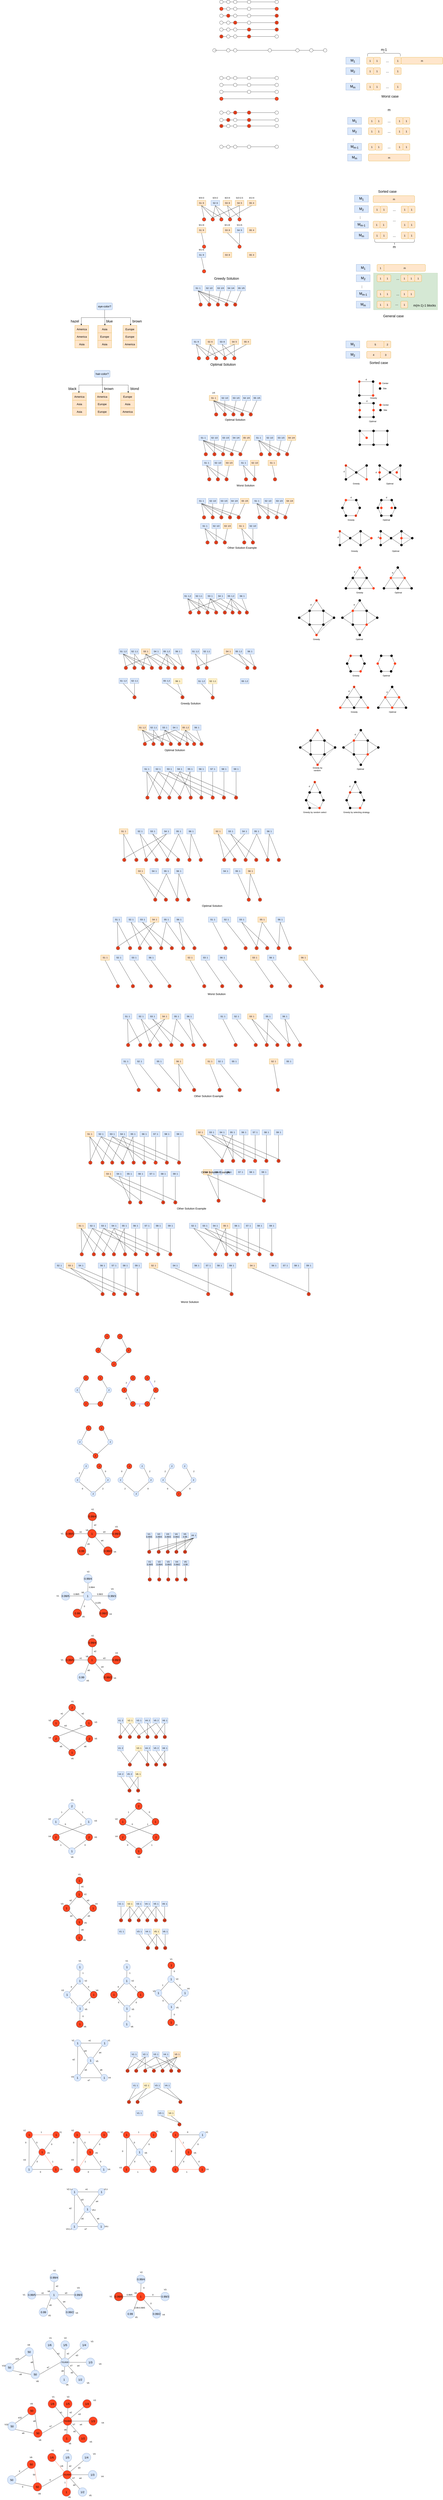 <mxfile version="24.9.2">
  <diagram name="第 1 页" id="30kG0yLj1IpBGIQbM7rz">
    <mxGraphModel dx="3269" dy="523" grid="1" gridSize="10" guides="1" tooltips="1" connect="1" arrows="1" fold="1" page="1" pageScale="1" pageWidth="827" pageHeight="1169" math="0" shadow="0">
      <root>
        <mxCell id="0" />
        <mxCell id="1" parent="0" />
        <mxCell id="sfYtHsd7cXwzudemmUbC-25" value="" style="rounded=0;whiteSpace=wrap;html=1;fillColor=#d5e8d4;strokeColor=#82b366;dashed=1;" parent="1" vertex="1">
          <mxGeometry x="280" y="1687.5" width="370" height="212.5" as="geometry" />
        </mxCell>
        <mxCell id="twsgNAlgIP2_ofCooYiz-1" value="&lt;font style=&quot;font-size: 20px;&quot;&gt;M&lt;sub&gt;1&lt;/sub&gt;&lt;/font&gt;" style="rounded=0;whiteSpace=wrap;html=1;fillColor=#dae8fc;strokeColor=#6c8ebf;" parent="1" vertex="1">
          <mxGeometry x="120" y="440" width="80" height="40" as="geometry" />
        </mxCell>
        <mxCell id="twsgNAlgIP2_ofCooYiz-3" value="&lt;font style=&quot;font-size: 15px;&quot;&gt;1&lt;/font&gt;" style="rounded=1;whiteSpace=wrap;html=1;fillColor=#ffe6cc;strokeColor=#d79b00;" parent="1" vertex="1">
          <mxGeometry x="240" y="440" width="40" height="40" as="geometry" />
        </mxCell>
        <mxCell id="twsgNAlgIP2_ofCooYiz-4" value="&lt;font style=&quot;font-size: 15px;&quot;&gt;1&lt;/font&gt;" style="rounded=1;whiteSpace=wrap;html=1;fillColor=#ffe6cc;strokeColor=#d79b00;" parent="1" vertex="1">
          <mxGeometry x="280" y="440" width="40" height="40" as="geometry" />
        </mxCell>
        <mxCell id="twsgNAlgIP2_ofCooYiz-5" value="&lt;font style=&quot;font-size: 20px;&quot;&gt;...&lt;/font&gt;" style="text;html=1;align=center;verticalAlign=middle;whiteSpace=wrap;rounded=0;" parent="1" vertex="1">
          <mxGeometry x="330" y="445" width="60" height="30" as="geometry" />
        </mxCell>
        <mxCell id="twsgNAlgIP2_ofCooYiz-6" value="&lt;font style=&quot;font-size: 15px;&quot;&gt;1&lt;/font&gt;" style="rounded=1;whiteSpace=wrap;html=1;fillColor=#ffe6cc;strokeColor=#d79b00;" parent="1" vertex="1">
          <mxGeometry x="400" y="440" width="40" height="40" as="geometry" />
        </mxCell>
        <mxCell id="twsgNAlgIP2_ofCooYiz-12" value="" style="shape=curlyBracket;whiteSpace=wrap;html=1;rounded=1;labelPosition=left;verticalLabelPosition=middle;align=right;verticalAlign=middle;rotation=90;" parent="1" vertex="1">
          <mxGeometry x="322.5" y="322.5" width="35" height="190" as="geometry" />
        </mxCell>
        <mxCell id="twsgNAlgIP2_ofCooYiz-13" value="&lt;font style=&quot;font-size: 20px;&quot;&gt;m-1&lt;/font&gt;" style="text;html=1;align=center;verticalAlign=middle;whiteSpace=wrap;rounded=0;" parent="1" vertex="1">
          <mxGeometry x="310" y="380" width="60" height="30" as="geometry" />
        </mxCell>
        <mxCell id="twsgNAlgIP2_ofCooYiz-18" value="&lt;font style=&quot;font-size: 20px;&quot;&gt;M&lt;sub&gt;2&lt;/sub&gt;&lt;/font&gt;" style="rounded=0;whiteSpace=wrap;html=1;fillColor=#dae8fc;strokeColor=#6c8ebf;" parent="1" vertex="1">
          <mxGeometry x="120" y="500" width="80" height="40" as="geometry" />
        </mxCell>
        <mxCell id="twsgNAlgIP2_ofCooYiz-23" value="&lt;font style=&quot;font-size: 20px;&quot;&gt;...&lt;/font&gt;" style="text;html=1;align=center;verticalAlign=middle;whiteSpace=wrap;rounded=0;rotation=90;" parent="1" vertex="1">
          <mxGeometry x="130" y="555" width="60" height="30" as="geometry" />
        </mxCell>
        <mxCell id="twsgNAlgIP2_ofCooYiz-24" value="&lt;font style=&quot;font-size: 20px;&quot;&gt;M&lt;sub&gt;m&lt;/sub&gt;&lt;/font&gt;" style="rounded=0;whiteSpace=wrap;html=1;fillColor=#dae8fc;strokeColor=#6c8ebf;" parent="1" vertex="1">
          <mxGeometry x="120" y="590" width="80" height="40" as="geometry" />
        </mxCell>
        <mxCell id="twsgNAlgIP2_ofCooYiz-30" value="&lt;font style=&quot;font-size: 15px;&quot;&gt;1&lt;/font&gt;" style="rounded=1;whiteSpace=wrap;html=1;fillColor=#ffe6cc;strokeColor=#d79b00;" parent="1" vertex="1">
          <mxGeometry x="240" y="500" width="40" height="40" as="geometry" />
        </mxCell>
        <mxCell id="twsgNAlgIP2_ofCooYiz-31" value="&lt;font style=&quot;font-size: 15px;&quot;&gt;1&lt;/font&gt;" style="rounded=1;whiteSpace=wrap;html=1;fillColor=#ffe6cc;strokeColor=#d79b00;" parent="1" vertex="1">
          <mxGeometry x="280" y="500" width="40" height="40" as="geometry" />
        </mxCell>
        <mxCell id="twsgNAlgIP2_ofCooYiz-32" value="&lt;font style=&quot;font-size: 20px;&quot;&gt;...&lt;/font&gt;" style="text;html=1;align=center;verticalAlign=middle;whiteSpace=wrap;rounded=0;" parent="1" vertex="1">
          <mxGeometry x="330" y="505" width="60" height="30" as="geometry" />
        </mxCell>
        <mxCell id="twsgNAlgIP2_ofCooYiz-33" value="&lt;font style=&quot;font-size: 15px;&quot;&gt;1&lt;/font&gt;" style="rounded=1;whiteSpace=wrap;html=1;fillColor=#ffe6cc;strokeColor=#d79b00;" parent="1" vertex="1">
          <mxGeometry x="400" y="500" width="40" height="40" as="geometry" />
        </mxCell>
        <mxCell id="twsgNAlgIP2_ofCooYiz-34" value="&lt;font style=&quot;font-size: 15px;&quot;&gt;1&lt;/font&gt;" style="rounded=1;whiteSpace=wrap;html=1;fillColor=#ffe6cc;strokeColor=#d79b00;" parent="1" vertex="1">
          <mxGeometry x="240" y="590" width="40" height="40" as="geometry" />
        </mxCell>
        <mxCell id="twsgNAlgIP2_ofCooYiz-35" value="&lt;font style=&quot;font-size: 15px;&quot;&gt;1&lt;/font&gt;" style="rounded=1;whiteSpace=wrap;html=1;fillColor=#ffe6cc;strokeColor=#d79b00;" parent="1" vertex="1">
          <mxGeometry x="280" y="590" width="40" height="40" as="geometry" />
        </mxCell>
        <mxCell id="twsgNAlgIP2_ofCooYiz-36" value="&lt;font style=&quot;font-size: 20px;&quot;&gt;...&lt;/font&gt;" style="text;html=1;align=center;verticalAlign=middle;whiteSpace=wrap;rounded=0;" parent="1" vertex="1">
          <mxGeometry x="330" y="595" width="60" height="30" as="geometry" />
        </mxCell>
        <mxCell id="twsgNAlgIP2_ofCooYiz-37" value="&lt;font style=&quot;font-size: 15px;&quot;&gt;1&lt;/font&gt;" style="rounded=1;whiteSpace=wrap;html=1;fillColor=#ffe6cc;strokeColor=#d79b00;" parent="1" vertex="1">
          <mxGeometry x="400" y="590" width="40" height="40" as="geometry" />
        </mxCell>
        <mxCell id="twsgNAlgIP2_ofCooYiz-38" value="&lt;font style=&quot;font-size: 20px;&quot;&gt;Worst case&lt;/font&gt;" style="text;html=1;align=center;verticalAlign=middle;whiteSpace=wrap;rounded=0;" parent="1" vertex="1">
          <mxGeometry x="310" y="650" width="130" height="30" as="geometry" />
        </mxCell>
        <mxCell id="twsgNAlgIP2_ofCooYiz-39" value="&lt;font style=&quot;font-size: 20px;&quot;&gt;M&lt;sub&gt;1&lt;/sub&gt;&lt;/font&gt;" style="rounded=0;whiteSpace=wrap;html=1;fillColor=#dae8fc;strokeColor=#6c8ebf;" parent="1" vertex="1">
          <mxGeometry x="130" y="787.5" width="80" height="40" as="geometry" />
        </mxCell>
        <mxCell id="twsgNAlgIP2_ofCooYiz-40" value="&lt;font style=&quot;font-size: 15px;&quot;&gt;1&lt;/font&gt;" style="rounded=1;whiteSpace=wrap;html=1;fillColor=#ffe6cc;strokeColor=#d79b00;" parent="1" vertex="1">
          <mxGeometry x="250" y="787.5" width="40" height="40" as="geometry" />
        </mxCell>
        <mxCell id="twsgNAlgIP2_ofCooYiz-41" value="&lt;font style=&quot;font-size: 15px;&quot;&gt;1&lt;/font&gt;" style="rounded=1;whiteSpace=wrap;html=1;fillColor=#ffe6cc;strokeColor=#d79b00;" parent="1" vertex="1">
          <mxGeometry x="290" y="787.5" width="40" height="40" as="geometry" />
        </mxCell>
        <mxCell id="twsgNAlgIP2_ofCooYiz-42" value="&lt;font style=&quot;font-size: 20px;&quot;&gt;...&lt;/font&gt;" style="text;html=1;align=center;verticalAlign=middle;whiteSpace=wrap;rounded=0;" parent="1" vertex="1">
          <mxGeometry x="340" y="792.5" width="60" height="30" as="geometry" />
        </mxCell>
        <mxCell id="twsgNAlgIP2_ofCooYiz-43" value="&lt;font style=&quot;font-size: 15px;&quot;&gt;1&lt;/font&gt;" style="rounded=1;whiteSpace=wrap;html=1;fillColor=#ffe6cc;strokeColor=#d79b00;" parent="1" vertex="1">
          <mxGeometry x="410" y="787.5" width="40" height="40" as="geometry" />
        </mxCell>
        <mxCell id="twsgNAlgIP2_ofCooYiz-44" value="" style="shape=curlyBracket;whiteSpace=wrap;html=1;rounded=1;labelPosition=left;verticalLabelPosition=middle;align=right;verticalAlign=middle;rotation=-90;" parent="1" vertex="1">
          <mxGeometry x="384" y="1395" width="35" height="230" as="geometry" />
        </mxCell>
        <mxCell id="twsgNAlgIP2_ofCooYiz-45" value="&lt;font style=&quot;font-size: 20px;&quot;&gt;m&lt;/font&gt;" style="text;html=1;align=center;verticalAlign=middle;whiteSpace=wrap;rounded=0;" parent="1" vertex="1">
          <mxGeometry x="340" y="727.5" width="60" height="30" as="geometry" />
        </mxCell>
        <mxCell id="twsgNAlgIP2_ofCooYiz-46" value="&lt;font style=&quot;font-size: 20px;&quot;&gt;M&lt;sub&gt;2&lt;/sub&gt;&lt;/font&gt;" style="rounded=0;whiteSpace=wrap;html=1;fillColor=#dae8fc;strokeColor=#6c8ebf;" parent="1" vertex="1">
          <mxGeometry x="130" y="847.5" width="80" height="40" as="geometry" />
        </mxCell>
        <mxCell id="twsgNAlgIP2_ofCooYiz-47" value="&lt;font style=&quot;font-size: 20px;&quot;&gt;...&lt;/font&gt;" style="text;html=1;align=center;verticalAlign=middle;whiteSpace=wrap;rounded=0;rotation=90;" parent="1" vertex="1">
          <mxGeometry x="140" y="902.5" width="60" height="30" as="geometry" />
        </mxCell>
        <mxCell id="twsgNAlgIP2_ofCooYiz-48" value="&lt;font style=&quot;font-size: 20px;&quot;&gt;M&lt;sub&gt;m-1&lt;/sub&gt;&lt;/font&gt;" style="rounded=0;whiteSpace=wrap;html=1;fillColor=#dae8fc;strokeColor=#6c8ebf;" parent="1" vertex="1">
          <mxGeometry x="130" y="937.5" width="80" height="40" as="geometry" />
        </mxCell>
        <mxCell id="twsgNAlgIP2_ofCooYiz-49" value="&lt;font style=&quot;font-size: 15px;&quot;&gt;m&lt;/font&gt;" style="rounded=1;whiteSpace=wrap;html=1;fillColor=#ffe6cc;strokeColor=#d79b00;" parent="1" vertex="1">
          <mxGeometry x="250" y="1000" width="240" height="40" as="geometry" />
        </mxCell>
        <mxCell id="twsgNAlgIP2_ofCooYiz-50" value="&lt;font style=&quot;font-size: 15px;&quot;&gt;1&lt;/font&gt;" style="rounded=1;whiteSpace=wrap;html=1;fillColor=#ffe6cc;strokeColor=#d79b00;" parent="1" vertex="1">
          <mxGeometry x="250" y="847.5" width="40" height="40" as="geometry" />
        </mxCell>
        <mxCell id="twsgNAlgIP2_ofCooYiz-51" value="&lt;font style=&quot;font-size: 15px;&quot;&gt;1&lt;/font&gt;" style="rounded=1;whiteSpace=wrap;html=1;fillColor=#ffe6cc;strokeColor=#d79b00;" parent="1" vertex="1">
          <mxGeometry x="290" y="847.5" width="40" height="40" as="geometry" />
        </mxCell>
        <mxCell id="twsgNAlgIP2_ofCooYiz-52" value="&lt;font style=&quot;font-size: 20px;&quot;&gt;...&lt;/font&gt;" style="text;html=1;align=center;verticalAlign=middle;whiteSpace=wrap;rounded=0;" parent="1" vertex="1">
          <mxGeometry x="340" y="852.5" width="60" height="30" as="geometry" />
        </mxCell>
        <mxCell id="twsgNAlgIP2_ofCooYiz-53" value="&lt;font style=&quot;font-size: 15px;&quot;&gt;1&lt;/font&gt;" style="rounded=1;whiteSpace=wrap;html=1;fillColor=#ffe6cc;strokeColor=#d79b00;" parent="1" vertex="1">
          <mxGeometry x="410" y="847.5" width="40" height="40" as="geometry" />
        </mxCell>
        <mxCell id="twsgNAlgIP2_ofCooYiz-54" value="&lt;font style=&quot;font-size: 15px;&quot;&gt;1&lt;/font&gt;" style="rounded=1;whiteSpace=wrap;html=1;fillColor=#ffe6cc;strokeColor=#d79b00;" parent="1" vertex="1">
          <mxGeometry x="250" y="937.5" width="40" height="40" as="geometry" />
        </mxCell>
        <mxCell id="twsgNAlgIP2_ofCooYiz-55" value="&lt;font style=&quot;font-size: 15px;&quot;&gt;1&lt;/font&gt;" style="rounded=1;whiteSpace=wrap;html=1;fillColor=#ffe6cc;strokeColor=#d79b00;" parent="1" vertex="1">
          <mxGeometry x="290" y="937.5" width="40" height="40" as="geometry" />
        </mxCell>
        <mxCell id="twsgNAlgIP2_ofCooYiz-56" value="&lt;font style=&quot;font-size: 20px;&quot;&gt;...&lt;/font&gt;" style="text;html=1;align=center;verticalAlign=middle;whiteSpace=wrap;rounded=0;" parent="1" vertex="1">
          <mxGeometry x="340" y="942.5" width="60" height="30" as="geometry" />
        </mxCell>
        <mxCell id="twsgNAlgIP2_ofCooYiz-57" value="&lt;font style=&quot;font-size: 15px;&quot;&gt;1&lt;/font&gt;" style="rounded=1;whiteSpace=wrap;html=1;fillColor=#ffe6cc;strokeColor=#d79b00;" parent="1" vertex="1">
          <mxGeometry x="410" y="937.5" width="40" height="40" as="geometry" />
        </mxCell>
        <mxCell id="twsgNAlgIP2_ofCooYiz-58" value="&lt;font style=&quot;font-size: 20px;&quot;&gt;Sorted case&lt;/font&gt;" style="text;html=1;align=center;verticalAlign=middle;whiteSpace=wrap;rounded=0;" parent="1" vertex="1">
          <mxGeometry x="295" y="1200" width="130" height="30" as="geometry" />
        </mxCell>
        <mxCell id="twsgNAlgIP2_ofCooYiz-59" value="&lt;font style=&quot;font-size: 15px;&quot;&gt;1&lt;/font&gt;" style="rounded=1;whiteSpace=wrap;html=1;fillColor=#ffe6cc;strokeColor=#d79b00;" parent="1" vertex="1">
          <mxGeometry x="450" y="787.5" width="40" height="40" as="geometry" />
        </mxCell>
        <mxCell id="twsgNAlgIP2_ofCooYiz-60" value="&lt;font style=&quot;font-size: 15px;&quot;&gt;1&lt;/font&gt;" style="rounded=1;whiteSpace=wrap;html=1;fillColor=#ffe6cc;strokeColor=#d79b00;" parent="1" vertex="1">
          <mxGeometry x="450" y="847.5" width="40" height="40" as="geometry" />
        </mxCell>
        <mxCell id="twsgNAlgIP2_ofCooYiz-61" value="&lt;font style=&quot;font-size: 15px;&quot;&gt;1&lt;/font&gt;" style="rounded=1;whiteSpace=wrap;html=1;fillColor=#ffe6cc;strokeColor=#d79b00;" parent="1" vertex="1">
          <mxGeometry x="450" y="937.5" width="40" height="40" as="geometry" />
        </mxCell>
        <mxCell id="twsgNAlgIP2_ofCooYiz-62" value="&lt;font style=&quot;font-size: 20px;&quot;&gt;M&lt;sub&gt;m&lt;/sub&gt;&lt;/font&gt;" style="rounded=0;whiteSpace=wrap;html=1;fillColor=#dae8fc;strokeColor=#6c8ebf;" parent="1" vertex="1">
          <mxGeometry x="130" y="1000" width="80" height="40" as="geometry" />
        </mxCell>
        <mxCell id="twsgNAlgIP2_ofCooYiz-69" value="&lt;font style=&quot;font-size: 15px;&quot;&gt;m&lt;/font&gt;" style="rounded=1;whiteSpace=wrap;html=1;fillColor=#ffe6cc;strokeColor=#d79b00;" parent="1" vertex="1">
          <mxGeometry x="440" y="440" width="240" height="40" as="geometry" />
        </mxCell>
        <mxCell id="_Taq2PSxl58DQVpEex5b-1" value="&lt;font style=&quot;font-size: 20px;&quot;&gt;M&lt;sub&gt;1&lt;/sub&gt;&lt;/font&gt;" style="rounded=0;whiteSpace=wrap;html=1;fillColor=#dae8fc;strokeColor=#6c8ebf;" parent="1" vertex="1">
          <mxGeometry x="170" y="1237.5" width="80" height="40" as="geometry" />
        </mxCell>
        <mxCell id="_Taq2PSxl58DQVpEex5b-8" value="&lt;font style=&quot;font-size: 20px;&quot;&gt;M&lt;sub&gt;2&lt;/sub&gt;&lt;/font&gt;" style="rounded=0;whiteSpace=wrap;html=1;fillColor=#dae8fc;strokeColor=#6c8ebf;" parent="1" vertex="1">
          <mxGeometry x="170" y="1297.5" width="80" height="40" as="geometry" />
        </mxCell>
        <mxCell id="_Taq2PSxl58DQVpEex5b-9" value="&lt;font style=&quot;font-size: 20px;&quot;&gt;...&lt;/font&gt;" style="text;html=1;align=center;verticalAlign=middle;whiteSpace=wrap;rounded=0;rotation=90;" parent="1" vertex="1">
          <mxGeometry x="180" y="1352.5" width="60" height="30" as="geometry" />
        </mxCell>
        <mxCell id="_Taq2PSxl58DQVpEex5b-10" value="&lt;font style=&quot;font-size: 20px;&quot;&gt;M&lt;sub&gt;m-1&lt;/sub&gt;&lt;/font&gt;" style="rounded=0;whiteSpace=wrap;html=1;fillColor=#dae8fc;strokeColor=#6c8ebf;" parent="1" vertex="1">
          <mxGeometry x="170" y="1387.5" width="80" height="40" as="geometry" />
        </mxCell>
        <mxCell id="_Taq2PSxl58DQVpEex5b-11" value="&lt;font style=&quot;font-size: 15px;&quot;&gt;m&lt;/font&gt;" style="rounded=1;whiteSpace=wrap;html=1;fillColor=#ffe6cc;strokeColor=#d79b00;" parent="1" vertex="1">
          <mxGeometry x="277.5" y="1240" width="240" height="40" as="geometry" />
        </mxCell>
        <mxCell id="_Taq2PSxl58DQVpEex5b-23" value="&lt;font style=&quot;font-size: 20px;&quot;&gt;M&lt;sub&gt;m&lt;/sub&gt;&lt;/font&gt;" style="rounded=0;whiteSpace=wrap;html=1;fillColor=#dae8fc;strokeColor=#6c8ebf;" parent="1" vertex="1">
          <mxGeometry x="170" y="1450" width="80" height="40" as="geometry" />
        </mxCell>
        <mxCell id="sfYtHsd7cXwzudemmUbC-1" value="&lt;font style=&quot;font-size: 20px;&quot;&gt;M&lt;sub&gt;1&lt;/sub&gt;&lt;/font&gt;" style="rounded=0;whiteSpace=wrap;html=1;fillColor=#dae8fc;strokeColor=#6c8ebf;" parent="1" vertex="1">
          <mxGeometry x="180" y="1637.5" width="80" height="40" as="geometry" />
        </mxCell>
        <mxCell id="sfYtHsd7cXwzudemmUbC-2" value="&lt;font style=&quot;font-size: 15px;&quot;&gt;1&lt;/font&gt;" style="rounded=1;whiteSpace=wrap;html=1;fillColor=#ffe6cc;strokeColor=#d79b00;" parent="1" vertex="1">
          <mxGeometry x="300" y="1637.5" width="40" height="40" as="geometry" />
        </mxCell>
        <mxCell id="sfYtHsd7cXwzudemmUbC-3" value="&lt;font style=&quot;font-size: 15px;&quot;&gt;1&lt;/font&gt;" style="rounded=1;whiteSpace=wrap;html=1;fillColor=#ffe6cc;strokeColor=#d79b00;" parent="1" vertex="1">
          <mxGeometry x="300" y="1850" width="40" height="40" as="geometry" />
        </mxCell>
        <mxCell id="sfYtHsd7cXwzudemmUbC-4" value="&lt;font style=&quot;font-size: 20px;&quot;&gt;...&lt;/font&gt;" style="text;html=1;align=center;verticalAlign=middle;whiteSpace=wrap;rounded=0;" parent="1" vertex="1">
          <mxGeometry x="384" y="1850" width="60" height="30" as="geometry" />
        </mxCell>
        <mxCell id="sfYtHsd7cXwzudemmUbC-5" value="&lt;font style=&quot;font-size: 15px;&quot;&gt;1&lt;/font&gt;" style="rounded=1;whiteSpace=wrap;html=1;fillColor=#ffe6cc;strokeColor=#d79b00;" parent="1" vertex="1">
          <mxGeometry x="340" y="1850" width="40" height="40" as="geometry" />
        </mxCell>
        <mxCell id="sfYtHsd7cXwzudemmUbC-8" value="&lt;font style=&quot;font-size: 20px;&quot;&gt;M&lt;sub&gt;2&lt;/sub&gt;&lt;/font&gt;" style="rounded=0;whiteSpace=wrap;html=1;fillColor=#dae8fc;strokeColor=#6c8ebf;" parent="1" vertex="1">
          <mxGeometry x="180" y="1697.5" width="80" height="40" as="geometry" />
        </mxCell>
        <mxCell id="sfYtHsd7cXwzudemmUbC-9" value="&lt;font style=&quot;font-size: 20px;&quot;&gt;...&lt;/font&gt;" style="text;html=1;align=center;verticalAlign=middle;whiteSpace=wrap;rounded=0;rotation=90;" parent="1" vertex="1">
          <mxGeometry x="190" y="1752.5" width="60" height="30" as="geometry" />
        </mxCell>
        <mxCell id="sfYtHsd7cXwzudemmUbC-10" value="&lt;font style=&quot;font-size: 20px;&quot;&gt;M&lt;sub&gt;m-1&lt;/sub&gt;&lt;/font&gt;" style="rounded=0;whiteSpace=wrap;html=1;fillColor=#dae8fc;strokeColor=#6c8ebf;" parent="1" vertex="1">
          <mxGeometry x="180" y="1787.5" width="80" height="40" as="geometry" />
        </mxCell>
        <mxCell id="sfYtHsd7cXwzudemmUbC-11" value="&lt;font style=&quot;font-size: 15px;&quot;&gt;m&lt;/font&gt;" style="rounded=1;whiteSpace=wrap;html=1;fillColor=#ffe6cc;strokeColor=#d79b00;" parent="1" vertex="1">
          <mxGeometry x="340" y="1637.5" width="240" height="40" as="geometry" />
        </mxCell>
        <mxCell id="sfYtHsd7cXwzudemmUbC-12" value="&lt;font style=&quot;font-size: 15px;&quot;&gt;1&lt;/font&gt;" style="rounded=1;whiteSpace=wrap;html=1;fillColor=#ffe6cc;strokeColor=#d79b00;" parent="1" vertex="1">
          <mxGeometry x="300" y="1697.5" width="40" height="40" as="geometry" />
        </mxCell>
        <mxCell id="sfYtHsd7cXwzudemmUbC-13" value="&lt;font style=&quot;font-size: 15px;&quot;&gt;1&lt;/font&gt;" style="rounded=1;whiteSpace=wrap;html=1;fillColor=#ffe6cc;strokeColor=#d79b00;" parent="1" vertex="1">
          <mxGeometry x="340" y="1697.5" width="40" height="40" as="geometry" />
        </mxCell>
        <mxCell id="sfYtHsd7cXwzudemmUbC-14" value="&lt;font style=&quot;font-size: 20px;&quot;&gt;...&lt;/font&gt;" style="text;html=1;align=center;verticalAlign=middle;whiteSpace=wrap;rounded=0;" parent="1" vertex="1">
          <mxGeometry x="390" y="1702.5" width="60" height="30" as="geometry" />
        </mxCell>
        <mxCell id="sfYtHsd7cXwzudemmUbC-15" value="&lt;font style=&quot;font-size: 15px;&quot;&gt;1&lt;/font&gt;" style="rounded=1;whiteSpace=wrap;html=1;fillColor=#ffe6cc;strokeColor=#d79b00;" parent="1" vertex="1">
          <mxGeometry x="437.5" y="1697.5" width="40" height="40" as="geometry" />
        </mxCell>
        <mxCell id="sfYtHsd7cXwzudemmUbC-16" value="&lt;font style=&quot;font-size: 15px;&quot;&gt;1&lt;/font&gt;" style="rounded=1;whiteSpace=wrap;html=1;fillColor=#ffe6cc;strokeColor=#d79b00;" parent="1" vertex="1">
          <mxGeometry x="300" y="1787.5" width="40" height="40" as="geometry" />
        </mxCell>
        <mxCell id="sfYtHsd7cXwzudemmUbC-17" value="&lt;font style=&quot;font-size: 15px;&quot;&gt;1&lt;/font&gt;" style="rounded=1;whiteSpace=wrap;html=1;fillColor=#ffe6cc;strokeColor=#d79b00;" parent="1" vertex="1">
          <mxGeometry x="340" y="1787.5" width="40" height="40" as="geometry" />
        </mxCell>
        <mxCell id="sfYtHsd7cXwzudemmUbC-18" value="&lt;font style=&quot;font-size: 20px;&quot;&gt;...&lt;/font&gt;" style="text;html=1;align=center;verticalAlign=middle;whiteSpace=wrap;rounded=0;" parent="1" vertex="1">
          <mxGeometry x="390" y="1792.5" width="60" height="30" as="geometry" />
        </mxCell>
        <mxCell id="sfYtHsd7cXwzudemmUbC-19" value="&lt;font style=&quot;font-size: 15px;&quot;&gt;1&lt;/font&gt;" style="rounded=1;whiteSpace=wrap;html=1;fillColor=#ffe6cc;strokeColor=#d79b00;" parent="1" vertex="1">
          <mxGeometry x="437.5" y="1787.5" width="40" height="40" as="geometry" />
        </mxCell>
        <mxCell id="sfYtHsd7cXwzudemmUbC-20" value="&lt;font style=&quot;font-size: 15px;&quot;&gt;1&lt;/font&gt;" style="rounded=1;whiteSpace=wrap;html=1;fillColor=#ffe6cc;strokeColor=#d79b00;" parent="1" vertex="1">
          <mxGeometry x="437.5" y="1850" width="40" height="40" as="geometry" />
        </mxCell>
        <mxCell id="sfYtHsd7cXwzudemmUbC-21" value="&lt;font style=&quot;font-size: 15px;&quot;&gt;1&lt;/font&gt;" style="rounded=1;whiteSpace=wrap;html=1;fillColor=#ffe6cc;strokeColor=#d79b00;" parent="1" vertex="1">
          <mxGeometry x="477.5" y="1697.5" width="40" height="40" as="geometry" />
        </mxCell>
        <mxCell id="sfYtHsd7cXwzudemmUbC-22" value="&lt;font style=&quot;font-size: 15px;&quot;&gt;1&lt;/font&gt;" style="rounded=1;whiteSpace=wrap;html=1;fillColor=#ffe6cc;strokeColor=#d79b00;" parent="1" vertex="1">
          <mxGeometry x="477.5" y="1787.5" width="40" height="40" as="geometry" />
        </mxCell>
        <mxCell id="sfYtHsd7cXwzudemmUbC-23" value="&lt;font style=&quot;font-size: 20px;&quot;&gt;M&lt;sub&gt;m&lt;/sub&gt;&lt;/font&gt;" style="rounded=0;whiteSpace=wrap;html=1;fillColor=#dae8fc;strokeColor=#6c8ebf;" parent="1" vertex="1">
          <mxGeometry x="180" y="1850" width="80" height="40" as="geometry" />
        </mxCell>
        <mxCell id="sfYtHsd7cXwzudemmUbC-24" value="&lt;font style=&quot;font-size: 15px;&quot;&gt;1&lt;/font&gt;" style="rounded=1;whiteSpace=wrap;html=1;fillColor=#ffe6cc;strokeColor=#d79b00;" parent="1" vertex="1">
          <mxGeometry x="517.5" y="1697.5" width="40" height="40" as="geometry" />
        </mxCell>
        <mxCell id="sfYtHsd7cXwzudemmUbC-26" value="&lt;font style=&quot;font-size: 18px;&quot;&gt;m(m-1)-1 blocks&lt;/font&gt;" style="text;html=1;align=center;verticalAlign=middle;whiteSpace=wrap;rounded=0;" parent="1" vertex="1">
          <mxGeometry x="470" y="1860" width="210" height="30" as="geometry" />
        </mxCell>
        <mxCell id="sfYtHsd7cXwzudemmUbC-27" value="&lt;font style=&quot;font-size: 20px;&quot;&gt;General case&lt;/font&gt;" style="text;html=1;align=center;verticalAlign=middle;whiteSpace=wrap;rounded=0;" parent="1" vertex="1">
          <mxGeometry x="330" y="1920" width="130" height="30" as="geometry" />
        </mxCell>
        <mxCell id="sfYtHsd7cXwzudemmUbC-28" value="&lt;font style=&quot;font-size: 20px;&quot;&gt;M&lt;sub&gt;1&lt;/sub&gt;&lt;/font&gt;" style="rounded=0;whiteSpace=wrap;html=1;fillColor=#dae8fc;strokeColor=#6c8ebf;" parent="1" vertex="1">
          <mxGeometry x="120" y="2080" width="80" height="40" as="geometry" />
        </mxCell>
        <mxCell id="sfYtHsd7cXwzudemmUbC-29" value="&lt;font style=&quot;font-size: 15px;&quot;&gt;5&lt;/font&gt;" style="rounded=1;whiteSpace=wrap;html=1;fillColor=#ffe6cc;strokeColor=#d79b00;" parent="1" vertex="1">
          <mxGeometry x="240" y="2080" width="100" height="40" as="geometry" />
        </mxCell>
        <mxCell id="sfYtHsd7cXwzudemmUbC-31" value="&lt;font style=&quot;font-size: 20px;&quot;&gt;M&lt;sub&gt;2&lt;/sub&gt;&lt;/font&gt;" style="rounded=0;whiteSpace=wrap;html=1;fillColor=#dae8fc;strokeColor=#6c8ebf;" parent="1" vertex="1">
          <mxGeometry x="120" y="2140" width="80" height="40" as="geometry" />
        </mxCell>
        <mxCell id="sfYtHsd7cXwzudemmUbC-32" value="&lt;font style=&quot;font-size: 15px;&quot;&gt;4&lt;/font&gt;" style="rounded=1;whiteSpace=wrap;html=1;fillColor=#ffe6cc;strokeColor=#d79b00;" parent="1" vertex="1">
          <mxGeometry x="240" y="2140" width="80" height="40" as="geometry" />
        </mxCell>
        <mxCell id="sfYtHsd7cXwzudemmUbC-33" value="&lt;font style=&quot;font-size: 15px;&quot;&gt;2&lt;/font&gt;" style="rounded=1;whiteSpace=wrap;html=1;fillColor=#ffe6cc;strokeColor=#d79b00;" parent="1" vertex="1">
          <mxGeometry x="340" y="2080" width="40" height="40" as="geometry" />
        </mxCell>
        <mxCell id="sfYtHsd7cXwzudemmUbC-37" value="&lt;font style=&quot;font-size: 15px;&quot;&gt;3&lt;/font&gt;" style="rounded=1;whiteSpace=wrap;html=1;fillColor=#ffe6cc;strokeColor=#d79b00;" parent="1" vertex="1">
          <mxGeometry x="320" y="2140" width="60" height="40" as="geometry" />
        </mxCell>
        <mxCell id="sfYtHsd7cXwzudemmUbC-40" value="&lt;font style=&quot;font-size: 20px;&quot;&gt;Sorted case&lt;/font&gt;" style="text;html=1;align=center;verticalAlign=middle;whiteSpace=wrap;rounded=0;" parent="1" vertex="1">
          <mxGeometry x="245" y="2190" width="130" height="30" as="geometry" />
        </mxCell>
        <mxCell id="sfYtHsd7cXwzudemmUbC-41" value="&lt;font style=&quot;font-size: 15px;&quot;&gt;1&lt;/font&gt;" style="rounded=1;whiteSpace=wrap;html=1;fillColor=#ffe6cc;strokeColor=#d79b00;" parent="1" vertex="1">
          <mxGeometry x="280" y="1300" width="40" height="40" as="geometry" />
        </mxCell>
        <mxCell id="sfYtHsd7cXwzudemmUbC-42" value="&lt;font style=&quot;font-size: 15px;&quot;&gt;1&lt;/font&gt;" style="rounded=1;whiteSpace=wrap;html=1;fillColor=#ffe6cc;strokeColor=#d79b00;" parent="1" vertex="1">
          <mxGeometry x="320" y="1300" width="40" height="40" as="geometry" />
        </mxCell>
        <mxCell id="sfYtHsd7cXwzudemmUbC-43" value="&lt;font style=&quot;font-size: 20px;&quot;&gt;...&lt;/font&gt;" style="text;html=1;align=center;verticalAlign=middle;whiteSpace=wrap;rounded=0;" parent="1" vertex="1">
          <mxGeometry x="370" y="1305" width="60" height="30" as="geometry" />
        </mxCell>
        <mxCell id="sfYtHsd7cXwzudemmUbC-44" value="&lt;font style=&quot;font-size: 15px;&quot;&gt;1&lt;/font&gt;" style="rounded=1;whiteSpace=wrap;html=1;fillColor=#ffe6cc;strokeColor=#d79b00;" parent="1" vertex="1">
          <mxGeometry x="440" y="1300" width="40" height="40" as="geometry" />
        </mxCell>
        <mxCell id="sfYtHsd7cXwzudemmUbC-47" value="&lt;font style=&quot;font-size: 15px;&quot;&gt;1&lt;/font&gt;" style="rounded=1;whiteSpace=wrap;html=1;fillColor=#ffe6cc;strokeColor=#d79b00;" parent="1" vertex="1">
          <mxGeometry x="277.5" y="1387.5" width="40" height="40" as="geometry" />
        </mxCell>
        <mxCell id="sfYtHsd7cXwzudemmUbC-48" value="&lt;font style=&quot;font-size: 15px;&quot;&gt;1&lt;/font&gt;" style="rounded=1;whiteSpace=wrap;html=1;fillColor=#ffe6cc;strokeColor=#d79b00;" parent="1" vertex="1">
          <mxGeometry x="317.5" y="1387.5" width="40" height="40" as="geometry" />
        </mxCell>
        <mxCell id="sfYtHsd7cXwzudemmUbC-49" value="&lt;font style=&quot;font-size: 20px;&quot;&gt;...&lt;/font&gt;" style="text;html=1;align=center;verticalAlign=middle;whiteSpace=wrap;rounded=0;" parent="1" vertex="1">
          <mxGeometry x="370" y="1365" width="60" height="30" as="geometry" />
        </mxCell>
        <mxCell id="sfYtHsd7cXwzudemmUbC-50" value="&lt;font style=&quot;font-size: 15px;&quot;&gt;1&lt;/font&gt;" style="rounded=1;whiteSpace=wrap;html=1;fillColor=#ffe6cc;strokeColor=#d79b00;" parent="1" vertex="1">
          <mxGeometry x="440" y="1387.5" width="40" height="40" as="geometry" />
        </mxCell>
        <mxCell id="sfYtHsd7cXwzudemmUbC-51" value="&lt;font style=&quot;font-size: 15px;&quot;&gt;1&lt;/font&gt;" style="rounded=1;whiteSpace=wrap;html=1;fillColor=#ffe6cc;strokeColor=#d79b00;" parent="1" vertex="1">
          <mxGeometry x="280" y="1450" width="40" height="40" as="geometry" />
        </mxCell>
        <mxCell id="sfYtHsd7cXwzudemmUbC-52" value="&lt;font style=&quot;font-size: 15px;&quot;&gt;1&lt;/font&gt;" style="rounded=1;whiteSpace=wrap;html=1;fillColor=#ffe6cc;strokeColor=#d79b00;" parent="1" vertex="1">
          <mxGeometry x="320" y="1450" width="40" height="40" as="geometry" />
        </mxCell>
        <mxCell id="sfYtHsd7cXwzudemmUbC-53" value="&lt;font style=&quot;font-size: 20px;&quot;&gt;...&lt;/font&gt;" style="text;html=1;align=center;verticalAlign=middle;whiteSpace=wrap;rounded=0;" parent="1" vertex="1">
          <mxGeometry x="370" y="1455" width="60" height="30" as="geometry" />
        </mxCell>
        <mxCell id="sfYtHsd7cXwzudemmUbC-54" value="&lt;font style=&quot;font-size: 15px;&quot;&gt;1&lt;/font&gt;" style="rounded=1;whiteSpace=wrap;html=1;fillColor=#ffe6cc;strokeColor=#d79b00;" parent="1" vertex="1">
          <mxGeometry x="440" y="1450" width="40" height="40" as="geometry" />
        </mxCell>
        <mxCell id="sfYtHsd7cXwzudemmUbC-55" value="&lt;font style=&quot;font-size: 15px;&quot;&gt;1&lt;/font&gt;" style="rounded=1;whiteSpace=wrap;html=1;fillColor=#ffe6cc;strokeColor=#d79b00;" parent="1" vertex="1">
          <mxGeometry x="480" y="1300" width="40" height="40" as="geometry" />
        </mxCell>
        <mxCell id="sfYtHsd7cXwzudemmUbC-56" value="&lt;font style=&quot;font-size: 15px;&quot;&gt;1&lt;/font&gt;" style="rounded=1;whiteSpace=wrap;html=1;fillColor=#ffe6cc;strokeColor=#d79b00;" parent="1" vertex="1">
          <mxGeometry x="480" y="1387.5" width="40" height="40" as="geometry" />
        </mxCell>
        <mxCell id="sfYtHsd7cXwzudemmUbC-57" value="&lt;font style=&quot;font-size: 15px;&quot;&gt;1&lt;/font&gt;" style="rounded=1;whiteSpace=wrap;html=1;fillColor=#ffe6cc;strokeColor=#d79b00;" parent="1" vertex="1">
          <mxGeometry x="480" y="1450" width="40" height="40" as="geometry" />
        </mxCell>
        <mxCell id="sfYtHsd7cXwzudemmUbC-58" value="&lt;font style=&quot;font-size: 20px;&quot;&gt;m&lt;/font&gt;" style="text;html=1;align=center;verticalAlign=middle;whiteSpace=wrap;rounded=0;" parent="1" vertex="1">
          <mxGeometry x="370" y="1520" width="60" height="30" as="geometry" />
        </mxCell>
        <mxCell id="LWg1S1FY89Xe3MqlOZJt-3" value="" style="whiteSpace=wrap;html=1;aspect=fixed;" parent="1" vertex="1">
          <mxGeometry x="200" y="2440" width="80" height="80" as="geometry" />
        </mxCell>
        <mxCell id="LWg1S1FY89Xe3MqlOZJt-4" value="" style="shape=waypoint;sketch=0;fillStyle=solid;size=6;pointerEvents=1;points=[];fillColor=none;resizable=0;rotatable=0;perimeter=centerPerimeter;snapToPoint=1;strokeWidth=5;" parent="1" vertex="1">
          <mxGeometry x="190" y="2430" width="20" height="20" as="geometry" />
        </mxCell>
        <mxCell id="LWg1S1FY89Xe3MqlOZJt-5" value="" style="shape=waypoint;sketch=0;fillStyle=solid;size=6;pointerEvents=1;points=[];fillColor=none;resizable=0;rotatable=0;perimeter=centerPerimeter;snapToPoint=1;strokeWidth=5;" parent="1" vertex="1">
          <mxGeometry x="270" y="2430" width="20" height="20" as="geometry" />
        </mxCell>
        <mxCell id="LWg1S1FY89Xe3MqlOZJt-6" value="" style="shape=waypoint;sketch=0;fillStyle=solid;size=6;pointerEvents=1;points=[];fillColor=none;resizable=0;rotatable=0;perimeter=centerPerimeter;snapToPoint=1;strokeWidth=5;" parent="1" vertex="1">
          <mxGeometry x="190" y="2510" width="20" height="20" as="geometry" />
        </mxCell>
        <mxCell id="LWg1S1FY89Xe3MqlOZJt-7" value="" style="shape=waypoint;sketch=0;fillStyle=solid;size=6;pointerEvents=1;points=[];fillColor=none;resizable=0;rotatable=0;perimeter=centerPerimeter;snapToPoint=1;strokeWidth=5;" parent="1" vertex="1">
          <mxGeometry x="270" y="2510" width="20" height="20" as="geometry" />
        </mxCell>
        <mxCell id="LWg1S1FY89Xe3MqlOZJt-9" value="" style="shape=waypoint;sketch=0;fillStyle=solid;size=6;pointerEvents=1;points=[];fillColor=none;resizable=0;rotatable=0;perimeter=centerPerimeter;snapToPoint=1;strokeWidth=5;strokeColor=#FF4621;" parent="1" vertex="1">
          <mxGeometry x="190" y="2470" width="20" height="20" as="geometry" />
        </mxCell>
        <mxCell id="LWg1S1FY89Xe3MqlOZJt-10" value="" style="shape=waypoint;sketch=0;fillStyle=solid;size=6;pointerEvents=1;points=[];fillColor=none;resizable=0;rotatable=0;perimeter=centerPerimeter;snapToPoint=1;strokeWidth=5;strokeColor=#FF4621;" parent="1" vertex="1">
          <mxGeometry x="270" y="2470" width="20" height="20" as="geometry" />
        </mxCell>
        <mxCell id="LWg1S1FY89Xe3MqlOZJt-11" value="" style="shape=waypoint;sketch=0;fillStyle=solid;size=6;pointerEvents=1;points=[];fillColor=none;resizable=0;rotatable=0;perimeter=centerPerimeter;snapToPoint=1;strokeWidth=5;strokeColor=#FF4621;" parent="1" vertex="1">
          <mxGeometry x="310" y="2440" width="20" height="20" as="geometry" />
        </mxCell>
        <mxCell id="LWg1S1FY89Xe3MqlOZJt-12" value="Center" style="text;html=1;align=center;verticalAlign=middle;whiteSpace=wrap;rounded=0;" parent="1" vertex="1">
          <mxGeometry x="320" y="2435" width="60" height="30" as="geometry" />
        </mxCell>
        <mxCell id="LWg1S1FY89Xe3MqlOZJt-13" value="" style="shape=waypoint;sketch=0;fillStyle=solid;size=6;pointerEvents=1;points=[];fillColor=none;resizable=0;rotatable=0;perimeter=centerPerimeter;snapToPoint=1;strokeWidth=5;" parent="1" vertex="1">
          <mxGeometry x="310" y="2470" width="20" height="20" as="geometry" />
        </mxCell>
        <mxCell id="LWg1S1FY89Xe3MqlOZJt-14" value="Site" style="text;html=1;align=center;verticalAlign=middle;whiteSpace=wrap;rounded=0;" parent="1" vertex="1">
          <mxGeometry x="317.5" y="2465" width="60" height="30" as="geometry" />
        </mxCell>
        <mxCell id="LWg1S1FY89Xe3MqlOZJt-15" value="Optimal" style="text;html=1;align=center;verticalAlign=middle;whiteSpace=wrap;rounded=0;" parent="1" vertex="1">
          <mxGeometry x="245" y="2530" width="60" height="30" as="geometry" />
        </mxCell>
        <mxCell id="LWg1S1FY89Xe3MqlOZJt-16" value="" style="whiteSpace=wrap;html=1;aspect=fixed;" parent="1" vertex="1">
          <mxGeometry x="197.5" y="2315" width="80" height="80" as="geometry" />
        </mxCell>
        <mxCell id="LWg1S1FY89Xe3MqlOZJt-17" value="1" style="shape=waypoint;sketch=0;fillStyle=solid;size=6;pointerEvents=1;points=[];fillColor=none;resizable=0;rotatable=0;perimeter=centerPerimeter;snapToPoint=1;strokeWidth=5;strokeColor=#FF4621;" parent="1" vertex="1">
          <mxGeometry x="187.5" y="2305" width="20" height="20" as="geometry" />
        </mxCell>
        <mxCell id="LWg1S1FY89Xe3MqlOZJt-18" value="" style="shape=waypoint;sketch=0;fillStyle=solid;size=6;pointerEvents=1;points=[];fillColor=none;resizable=0;rotatable=0;perimeter=centerPerimeter;snapToPoint=1;strokeWidth=5;" parent="1" vertex="1">
          <mxGeometry x="267.5" y="2305" width="20" height="20" as="geometry" />
        </mxCell>
        <mxCell id="LWg1S1FY89Xe3MqlOZJt-19" value="" style="shape=waypoint;sketch=0;fillStyle=solid;size=6;pointerEvents=1;points=[];fillColor=none;resizable=0;rotatable=0;perimeter=centerPerimeter;snapToPoint=1;strokeWidth=5;" parent="1" vertex="1">
          <mxGeometry x="187.5" y="2385" width="20" height="20" as="geometry" />
        </mxCell>
        <mxCell id="LWg1S1FY89Xe3MqlOZJt-20" value="" style="shape=waypoint;sketch=0;fillStyle=solid;size=6;pointerEvents=1;points=[];fillColor=none;resizable=0;rotatable=0;perimeter=centerPerimeter;snapToPoint=1;strokeWidth=5;strokeColor=#FF4621;" parent="1" vertex="1">
          <mxGeometry x="267.5" y="2385" width="20" height="20" as="geometry" />
        </mxCell>
        <mxCell id="LWg1S1FY89Xe3MqlOZJt-23" value="" style="shape=waypoint;sketch=0;fillStyle=solid;size=6;pointerEvents=1;points=[];fillColor=none;resizable=0;rotatable=0;perimeter=centerPerimeter;snapToPoint=1;strokeWidth=5;strokeColor=#FF4621;" parent="1" vertex="1">
          <mxGeometry x="307.5" y="2315" width="20" height="20" as="geometry" />
        </mxCell>
        <mxCell id="LWg1S1FY89Xe3MqlOZJt-24" value="Center" style="text;html=1;align=center;verticalAlign=middle;whiteSpace=wrap;rounded=0;" parent="1" vertex="1">
          <mxGeometry x="317.5" y="2310" width="60" height="30" as="geometry" />
        </mxCell>
        <mxCell id="LWg1S1FY89Xe3MqlOZJt-25" value="" style="shape=waypoint;sketch=0;fillStyle=solid;size=6;pointerEvents=1;points=[];fillColor=none;resizable=0;rotatable=0;perimeter=centerPerimeter;snapToPoint=1;strokeWidth=5;" parent="1" vertex="1">
          <mxGeometry x="307.5" y="2345" width="20" height="20" as="geometry" />
        </mxCell>
        <mxCell id="LWg1S1FY89Xe3MqlOZJt-26" value="Site" style="text;html=1;align=center;verticalAlign=middle;whiteSpace=wrap;rounded=0;" parent="1" vertex="1">
          <mxGeometry x="315" y="2340" width="60" height="30" as="geometry" />
        </mxCell>
        <mxCell id="LWg1S1FY89Xe3MqlOZJt-27" value="Greedy" style="text;html=1;align=center;verticalAlign=middle;whiteSpace=wrap;rounded=0;" parent="1" vertex="1">
          <mxGeometry x="250" y="2395" width="60" height="30" as="geometry" />
        </mxCell>
        <mxCell id="LWg1S1FY89Xe3MqlOZJt-30" value="d" style="text;html=1;align=center;verticalAlign=middle;whiteSpace=wrap;rounded=0;" parent="1" vertex="1">
          <mxGeometry x="211.25" y="2295" width="52.5" height="15" as="geometry" />
        </mxCell>
        <mxCell id="LWg1S1FY89Xe3MqlOZJt-31" value="d" style="text;html=1;align=center;verticalAlign=middle;whiteSpace=wrap;rounded=0;" parent="1" vertex="1">
          <mxGeometry x="215" y="2420" width="52.5" height="15" as="geometry" />
        </mxCell>
        <mxCell id="LWg1S1FY89Xe3MqlOZJt-36" value="" style="whiteSpace=wrap;html=1;aspect=fixed;" parent="1" vertex="1">
          <mxGeometry x="200" y="2600" width="80" height="80" as="geometry" />
        </mxCell>
        <mxCell id="LWg1S1FY89Xe3MqlOZJt-37" value="" style="shape=waypoint;sketch=0;fillStyle=solid;size=6;pointerEvents=1;points=[];fillColor=none;resizable=0;rotatable=0;perimeter=centerPerimeter;snapToPoint=1;strokeWidth=5;strokeColor=#000000;" parent="1" vertex="1">
          <mxGeometry x="190" y="2590" width="20" height="20" as="geometry" />
        </mxCell>
        <mxCell id="LWg1S1FY89Xe3MqlOZJt-39" value="" style="shape=waypoint;sketch=0;fillStyle=solid;size=6;pointerEvents=1;points=[];fillColor=none;resizable=0;rotatable=0;perimeter=centerPerimeter;snapToPoint=1;strokeWidth=5;" parent="1" vertex="1">
          <mxGeometry x="190" y="2670" width="20" height="20" as="geometry" />
        </mxCell>
        <mxCell id="LWg1S1FY89Xe3MqlOZJt-41" value="" style="whiteSpace=wrap;html=1;aspect=fixed;" parent="1" vertex="1">
          <mxGeometry x="280" y="2600" width="80" height="80" as="geometry" />
        </mxCell>
        <mxCell id="LWg1S1FY89Xe3MqlOZJt-38" value="" style="shape=waypoint;sketch=0;fillStyle=solid;size=6;pointerEvents=1;points=[];fillColor=none;resizable=0;rotatable=0;perimeter=centerPerimeter;snapToPoint=1;strokeWidth=5;" parent="1" vertex="1">
          <mxGeometry x="270" y="2590" width="20" height="20" as="geometry" />
        </mxCell>
        <mxCell id="LWg1S1FY89Xe3MqlOZJt-40" value="" style="shape=waypoint;sketch=0;fillStyle=solid;size=6;pointerEvents=1;points=[];fillColor=none;resizable=0;rotatable=0;perimeter=centerPerimeter;snapToPoint=1;strokeWidth=5;strokeColor=#000000;" parent="1" vertex="1">
          <mxGeometry x="270" y="2670" width="20" height="20" as="geometry" />
        </mxCell>
        <mxCell id="LWg1S1FY89Xe3MqlOZJt-42" value="" style="shape=waypoint;sketch=0;fillStyle=solid;size=6;pointerEvents=1;points=[];fillColor=none;resizable=0;rotatable=0;perimeter=centerPerimeter;snapToPoint=1;strokeWidth=5;" parent="1" vertex="1">
          <mxGeometry x="350" y="2590" width="20" height="20" as="geometry" />
        </mxCell>
        <mxCell id="LWg1S1FY89Xe3MqlOZJt-43" value="" style="shape=waypoint;sketch=0;fillStyle=solid;size=6;pointerEvents=1;points=[];fillColor=none;resizable=0;rotatable=0;perimeter=centerPerimeter;snapToPoint=1;strokeWidth=5;strokeColor=#000000;" parent="1" vertex="1">
          <mxGeometry x="350" y="2670" width="20" height="20" as="geometry" />
        </mxCell>
        <mxCell id="LWg1S1FY89Xe3MqlOZJt-47" style="rounded=0;orthogonalLoop=1;jettySize=auto;html=1;entryX=0;entryY=0;entryDx=0;entryDy=0;endArrow=none;endFill=0;dashed=1;" parent="1" source="LWg1S1FY89Xe3MqlOZJt-46" target="LWg1S1FY89Xe3MqlOZJt-36" edge="1">
          <mxGeometry relative="1" as="geometry" />
        </mxCell>
        <mxCell id="LWg1S1FY89Xe3MqlOZJt-46" value="" style="shape=waypoint;sketch=0;fillStyle=solid;size=6;pointerEvents=1;points=[];fillColor=none;resizable=0;rotatable=0;perimeter=centerPerimeter;snapToPoint=1;strokeWidth=5;strokeColor=#FF4621;" parent="1" vertex="1">
          <mxGeometry x="230" y="2630" width="20" height="20" as="geometry" />
        </mxCell>
        <mxCell id="LWg1S1FY89Xe3MqlOZJt-48" value="" style="triangle;whiteSpace=wrap;html=1;" parent="1" vertex="1">
          <mxGeometry x="120" y="2800" width="60" height="80" as="geometry" />
        </mxCell>
        <mxCell id="LWg1S1FY89Xe3MqlOZJt-49" value="" style="triangle;whiteSpace=wrap;html=1;rotation=-180;" parent="1" vertex="1">
          <mxGeometry x="180" y="2800" width="60" height="80" as="geometry" />
        </mxCell>
        <mxCell id="LWg1S1FY89Xe3MqlOZJt-51" value="1" style="shape=waypoint;sketch=0;fillStyle=solid;size=6;pointerEvents=1;points=[];fillColor=none;resizable=0;rotatable=0;perimeter=centerPerimeter;snapToPoint=1;strokeWidth=5;strokeColor=#FF4621;" parent="1" vertex="1">
          <mxGeometry x="110" y="2790" width="20" height="20" as="geometry" />
        </mxCell>
        <mxCell id="LWg1S1FY89Xe3MqlOZJt-52" value="" style="shape=waypoint;sketch=0;fillStyle=solid;size=6;pointerEvents=1;points=[];fillColor=none;resizable=0;rotatable=0;perimeter=centerPerimeter;snapToPoint=1;strokeWidth=5;" parent="1" vertex="1">
          <mxGeometry x="110" y="2870" width="20" height="20" as="geometry" />
        </mxCell>
        <mxCell id="LWg1S1FY89Xe3MqlOZJt-53" value="" style="shape=waypoint;sketch=0;fillStyle=solid;size=6;pointerEvents=1;points=[];fillColor=none;resizable=0;rotatable=0;perimeter=centerPerimeter;snapToPoint=1;strokeWidth=5;" parent="1" vertex="1">
          <mxGeometry x="170" y="2830" width="20" height="20" as="geometry" />
        </mxCell>
        <mxCell id="LWg1S1FY89Xe3MqlOZJt-54" value="" style="shape=waypoint;sketch=0;fillStyle=solid;size=6;pointerEvents=1;points=[];fillColor=none;resizable=0;rotatable=0;perimeter=centerPerimeter;snapToPoint=1;strokeWidth=5;" parent="1" vertex="1">
          <mxGeometry x="230" y="2790" width="20" height="20" as="geometry" />
        </mxCell>
        <mxCell id="LWg1S1FY89Xe3MqlOZJt-55" value="" style="shape=waypoint;sketch=0;fillStyle=solid;size=6;pointerEvents=1;points=[];fillColor=none;resizable=0;rotatable=0;perimeter=centerPerimeter;snapToPoint=1;strokeWidth=5;strokeColor=#FF4621;" parent="1" vertex="1">
          <mxGeometry x="230" y="2870" width="20" height="20" as="geometry" />
        </mxCell>
        <mxCell id="LWg1S1FY89Xe3MqlOZJt-56" value="Greedy" style="text;html=1;align=center;verticalAlign=middle;whiteSpace=wrap;rounded=0;" parent="1" vertex="1">
          <mxGeometry x="150" y="2890" width="60" height="30" as="geometry" />
        </mxCell>
        <mxCell id="LWg1S1FY89Xe3MqlOZJt-57" value="" style="triangle;whiteSpace=wrap;html=1;" parent="1" vertex="1">
          <mxGeometry x="315" y="2800" width="60" height="80" as="geometry" />
        </mxCell>
        <mxCell id="LWg1S1FY89Xe3MqlOZJt-58" value="" style="triangle;whiteSpace=wrap;html=1;rotation=-180;" parent="1" vertex="1">
          <mxGeometry x="375" y="2800" width="60" height="80" as="geometry" />
        </mxCell>
        <mxCell id="LWg1S1FY89Xe3MqlOZJt-59" value="" style="shape=waypoint;sketch=0;fillStyle=solid;size=6;pointerEvents=1;points=[];fillColor=none;resizable=0;rotatable=0;perimeter=centerPerimeter;snapToPoint=1;strokeWidth=5;strokeColor=#000000;" parent="1" vertex="1">
          <mxGeometry x="305" y="2790" width="20" height="20" as="geometry" />
        </mxCell>
        <mxCell id="LWg1S1FY89Xe3MqlOZJt-60" value="" style="shape=waypoint;sketch=0;fillStyle=solid;size=6;pointerEvents=1;points=[];fillColor=none;resizable=0;rotatable=0;perimeter=centerPerimeter;snapToPoint=1;strokeWidth=5;" parent="1" vertex="1">
          <mxGeometry x="305" y="2870" width="20" height="20" as="geometry" />
        </mxCell>
        <mxCell id="LWg1S1FY89Xe3MqlOZJt-61" value="" style="shape=waypoint;sketch=0;fillStyle=solid;size=6;pointerEvents=1;points=[];fillColor=none;resizable=0;rotatable=0;perimeter=centerPerimeter;snapToPoint=1;strokeWidth=5;" parent="1" vertex="1">
          <mxGeometry x="365" y="2830" width="20" height="20" as="geometry" />
        </mxCell>
        <mxCell id="LWg1S1FY89Xe3MqlOZJt-62" value="" style="shape=waypoint;sketch=0;fillStyle=solid;size=6;pointerEvents=1;points=[];fillColor=none;resizable=0;rotatable=0;perimeter=centerPerimeter;snapToPoint=1;strokeWidth=5;" parent="1" vertex="1">
          <mxGeometry x="425" y="2790" width="20" height="20" as="geometry" />
        </mxCell>
        <mxCell id="LWg1S1FY89Xe3MqlOZJt-63" value="" style="shape=waypoint;sketch=0;fillStyle=solid;size=6;pointerEvents=1;points=[];fillColor=none;resizable=0;rotatable=0;perimeter=centerPerimeter;snapToPoint=1;strokeWidth=5;strokeColor=#000000;" parent="1" vertex="1">
          <mxGeometry x="425" y="2870" width="20" height="20" as="geometry" />
        </mxCell>
        <mxCell id="LWg1S1FY89Xe3MqlOZJt-64" value="d" style="text;html=1;align=center;verticalAlign=middle;whiteSpace=wrap;rounded=0;" parent="1" vertex="1">
          <mxGeometry x="80" y="2820" width="60" height="30" as="geometry" />
        </mxCell>
        <mxCell id="LWg1S1FY89Xe3MqlOZJt-66" value="" style="shape=waypoint;sketch=0;fillStyle=solid;size=6;pointerEvents=1;points=[];fillColor=none;resizable=0;rotatable=0;perimeter=centerPerimeter;snapToPoint=1;strokeWidth=5;strokeColor=#FF4621;" parent="1" vertex="1">
          <mxGeometry x="404" y="2830" width="20" height="20" as="geometry" />
        </mxCell>
        <mxCell id="LWg1S1FY89Xe3MqlOZJt-67" value="" style="shape=waypoint;sketch=0;fillStyle=solid;size=6;pointerEvents=1;points=[];fillColor=none;resizable=0;rotatable=0;perimeter=centerPerimeter;snapToPoint=1;strokeWidth=5;strokeColor=#FF4621;" parent="1" vertex="1">
          <mxGeometry x="305" y="2830" width="20" height="20" as="geometry" />
        </mxCell>
        <mxCell id="LWg1S1FY89Xe3MqlOZJt-68" style="rounded=0;orthogonalLoop=1;jettySize=auto;html=1;entryX=0.517;entryY=0.162;entryDx=0;entryDy=0;entryPerimeter=0;dashed=1;endArrow=none;endFill=0;" parent="1" source="LWg1S1FY89Xe3MqlOZJt-66" target="LWg1S1FY89Xe3MqlOZJt-62" edge="1">
          <mxGeometry relative="1" as="geometry" />
        </mxCell>
        <mxCell id="LWg1S1FY89Xe3MqlOZJt-69" value="Optimal" style="text;html=1;align=center;verticalAlign=middle;whiteSpace=wrap;rounded=0;" parent="1" vertex="1">
          <mxGeometry x="344" y="2890" width="60" height="30" as="geometry" />
        </mxCell>
        <mxCell id="LWg1S1FY89Xe3MqlOZJt-70" value="d" style="text;html=1;align=center;verticalAlign=middle;whiteSpace=wrap;rounded=0;" parent="1" vertex="1">
          <mxGeometry x="265" y="2825" width="60" height="30" as="geometry" />
        </mxCell>
        <mxCell id="LWg1S1FY89Xe3MqlOZJt-92" value="" style="shape=hexagon;perimeter=hexagonPerimeter2;whiteSpace=wrap;html=1;fixedSize=1;" parent="1" vertex="1">
          <mxGeometry x="100" y="3000" width="100" height="90" as="geometry" />
        </mxCell>
        <mxCell id="LWg1S1FY89Xe3MqlOZJt-95" value="" style="shape=waypoint;sketch=0;fillStyle=solid;size=6;pointerEvents=1;points=[];fillColor=none;resizable=0;rotatable=0;perimeter=centerPerimeter;snapToPoint=1;strokeWidth=5;strokeColor=#FF4621;" parent="1" vertex="1">
          <mxGeometry x="110" y="2990" width="20" height="20" as="geometry" />
        </mxCell>
        <mxCell id="LWg1S1FY89Xe3MqlOZJt-96" value="" style="shape=waypoint;sketch=0;fillStyle=solid;size=6;pointerEvents=1;points=[];fillColor=none;resizable=0;rotatable=0;perimeter=centerPerimeter;snapToPoint=1;strokeWidth=5;" parent="1" vertex="1">
          <mxGeometry x="170" y="2990" width="20" height="20" as="geometry" />
        </mxCell>
        <mxCell id="LWg1S1FY89Xe3MqlOZJt-97" value="" style="shape=waypoint;sketch=0;fillStyle=solid;size=6;pointerEvents=1;points=[];fillColor=none;resizable=0;rotatable=0;perimeter=centerPerimeter;snapToPoint=1;strokeWidth=5;" parent="1" vertex="1">
          <mxGeometry x="90" y="3035" width="20" height="20" as="geometry" />
        </mxCell>
        <mxCell id="LWg1S1FY89Xe3MqlOZJt-98" value="" style="shape=waypoint;sketch=0;fillStyle=solid;size=6;pointerEvents=1;points=[];fillColor=none;resizable=0;rotatable=0;perimeter=centerPerimeter;snapToPoint=1;strokeWidth=5;" parent="1" vertex="1">
          <mxGeometry x="110" y="3080" width="20" height="20" as="geometry" />
        </mxCell>
        <mxCell id="LWg1S1FY89Xe3MqlOZJt-99" value="1" style="shape=waypoint;sketch=0;fillStyle=solid;size=6;pointerEvents=1;points=[];fillColor=none;resizable=0;rotatable=0;perimeter=centerPerimeter;snapToPoint=1;strokeWidth=5;strokeColor=#FF4621;" parent="1" vertex="1">
          <mxGeometry x="167.5" y="3080" width="20" height="20" as="geometry" />
        </mxCell>
        <mxCell id="LWg1S1FY89Xe3MqlOZJt-100" value="" style="shape=waypoint;sketch=0;fillStyle=solid;size=6;pointerEvents=1;points=[];fillColor=none;resizable=0;rotatable=0;perimeter=centerPerimeter;snapToPoint=1;strokeWidth=5;" parent="1" vertex="1">
          <mxGeometry x="190" y="3035" width="20" height="20" as="geometry" />
        </mxCell>
        <mxCell id="LWg1S1FY89Xe3MqlOZJt-101" value="Greedy" style="text;html=1;align=center;verticalAlign=middle;whiteSpace=wrap;rounded=0;" parent="1" vertex="1">
          <mxGeometry x="120" y="3100" width="60" height="30" as="geometry" />
        </mxCell>
        <mxCell id="LWg1S1FY89Xe3MqlOZJt-102" value="d" style="text;html=1;align=center;verticalAlign=middle;whiteSpace=wrap;rounded=0;" parent="1" vertex="1">
          <mxGeometry x="120" y="2970" width="60" height="30" as="geometry" />
        </mxCell>
        <mxCell id="LWg1S1FY89Xe3MqlOZJt-103" value="" style="shape=hexagon;perimeter=hexagonPerimeter2;whiteSpace=wrap;html=1;fixedSize=1;" parent="1" vertex="1">
          <mxGeometry x="305" y="3000" width="100" height="90" as="geometry" />
        </mxCell>
        <mxCell id="LWg1S1FY89Xe3MqlOZJt-104" value="" style="shape=waypoint;sketch=0;fillStyle=solid;size=6;pointerEvents=1;points=[];fillColor=none;resizable=0;rotatable=0;perimeter=centerPerimeter;snapToPoint=1;strokeWidth=5;strokeColor=#000000;" parent="1" vertex="1">
          <mxGeometry x="315" y="2990" width="20" height="20" as="geometry" />
        </mxCell>
        <mxCell id="LWg1S1FY89Xe3MqlOZJt-105" value="" style="shape=waypoint;sketch=0;fillStyle=solid;size=6;pointerEvents=1;points=[];fillColor=none;resizable=0;rotatable=0;perimeter=centerPerimeter;snapToPoint=1;strokeWidth=5;" parent="1" vertex="1">
          <mxGeometry x="375" y="2990" width="20" height="20" as="geometry" />
        </mxCell>
        <mxCell id="LWg1S1FY89Xe3MqlOZJt-116" style="rounded=0;orthogonalLoop=1;jettySize=auto;html=1;dashed=1;endArrow=none;endFill=0;" parent="1" source="LWg1S1FY89Xe3MqlOZJt-106" target="LWg1S1FY89Xe3MqlOZJt-112" edge="1">
          <mxGeometry relative="1" as="geometry" />
        </mxCell>
        <mxCell id="LWg1S1FY89Xe3MqlOZJt-106" value="" style="shape=waypoint;sketch=0;fillStyle=solid;size=6;pointerEvents=1;points=[];fillColor=none;resizable=0;rotatable=0;perimeter=centerPerimeter;snapToPoint=1;strokeWidth=5;" parent="1" vertex="1">
          <mxGeometry x="295" y="3035" width="20" height="20" as="geometry" />
        </mxCell>
        <mxCell id="LWg1S1FY89Xe3MqlOZJt-115" style="rounded=0;orthogonalLoop=1;jettySize=auto;html=1;endArrow=none;endFill=0;dashed=1;" parent="1" source="LWg1S1FY89Xe3MqlOZJt-107" target="LWg1S1FY89Xe3MqlOZJt-112" edge="1">
          <mxGeometry relative="1" as="geometry" />
        </mxCell>
        <mxCell id="LWg1S1FY89Xe3MqlOZJt-107" value="" style="shape=waypoint;sketch=0;fillStyle=solid;size=6;pointerEvents=1;points=[];fillColor=none;resizable=0;rotatable=0;perimeter=centerPerimeter;snapToPoint=1;strokeWidth=5;" parent="1" vertex="1">
          <mxGeometry x="315" y="3080" width="20" height="20" as="geometry" />
        </mxCell>
        <mxCell id="LWg1S1FY89Xe3MqlOZJt-108" value="" style="shape=waypoint;sketch=0;fillStyle=solid;size=6;pointerEvents=1;points=[];fillColor=none;resizable=0;rotatable=0;perimeter=centerPerimeter;snapToPoint=1;strokeWidth=5;strokeColor=#000000;" parent="1" vertex="1">
          <mxGeometry x="372.5" y="3080" width="20" height="20" as="geometry" />
        </mxCell>
        <mxCell id="LWg1S1FY89Xe3MqlOZJt-109" value="" style="shape=waypoint;sketch=0;fillStyle=solid;size=6;pointerEvents=1;points=[];fillColor=none;resizable=0;rotatable=0;perimeter=centerPerimeter;snapToPoint=1;strokeWidth=5;" parent="1" vertex="1">
          <mxGeometry x="395" y="3035" width="20" height="20" as="geometry" />
        </mxCell>
        <mxCell id="LWg1S1FY89Xe3MqlOZJt-110" value="d" style="text;html=1;align=center;verticalAlign=middle;whiteSpace=wrap;rounded=0;" parent="1" vertex="1">
          <mxGeometry x="325" y="2970" width="60" height="30" as="geometry" />
        </mxCell>
        <mxCell id="LWg1S1FY89Xe3MqlOZJt-114" style="rounded=0;orthogonalLoop=1;jettySize=auto;html=1;entryX=0;entryY=1;entryDx=0;entryDy=0;dashed=1;endArrow=none;endFill=0;" parent="1" source="LWg1S1FY89Xe3MqlOZJt-112" target="LWg1S1FY89Xe3MqlOZJt-110" edge="1">
          <mxGeometry relative="1" as="geometry" />
        </mxCell>
        <mxCell id="LWg1S1FY89Xe3MqlOZJt-112" value="" style="shape=waypoint;sketch=0;fillStyle=solid;size=6;pointerEvents=1;points=[];fillColor=none;resizable=0;rotatable=0;perimeter=centerPerimeter;snapToPoint=1;strokeWidth=5;strokeColor=#FF4621;" parent="1" vertex="1">
          <mxGeometry x="315" y="3035" width="20" height="20" as="geometry" />
        </mxCell>
        <mxCell id="LWg1S1FY89Xe3MqlOZJt-113" value="" style="shape=waypoint;sketch=0;fillStyle=solid;size=6;pointerEvents=1;points=[];fillColor=none;resizable=0;rotatable=0;perimeter=centerPerimeter;snapToPoint=1;strokeWidth=5;strokeColor=#FF4621;" parent="1" vertex="1">
          <mxGeometry x="375" y="3035" width="20" height="20" as="geometry" />
        </mxCell>
        <mxCell id="LWg1S1FY89Xe3MqlOZJt-117" value="Optimal" style="text;html=1;align=center;verticalAlign=middle;whiteSpace=wrap;rounded=0;" parent="1" vertex="1">
          <mxGeometry x="324" y="3100" width="60" height="30" as="geometry" />
        </mxCell>
        <mxCell id="LWg1S1FY89Xe3MqlOZJt-118" value="" style="triangle;whiteSpace=wrap;html=1;" parent="1" vertex="1">
          <mxGeometry x="85" y="3180" width="60" height="80" as="geometry" />
        </mxCell>
        <mxCell id="LWg1S1FY89Xe3MqlOZJt-119" value="" style="triangle;whiteSpace=wrap;html=1;rotation=-180;" parent="1" vertex="1">
          <mxGeometry x="145" y="3180" width="60" height="80" as="geometry" />
        </mxCell>
        <mxCell id="LWg1S1FY89Xe3MqlOZJt-120" value="1" style="shape=waypoint;sketch=0;fillStyle=solid;size=6;pointerEvents=1;points=[];fillColor=none;resizable=0;rotatable=0;perimeter=centerPerimeter;snapToPoint=1;strokeWidth=5;strokeColor=#FF4621;" parent="1" vertex="1">
          <mxGeometry x="75" y="3170" width="20" height="20" as="geometry" />
        </mxCell>
        <mxCell id="LWg1S1FY89Xe3MqlOZJt-121" value="" style="shape=waypoint;sketch=0;fillStyle=solid;size=6;pointerEvents=1;points=[];fillColor=none;resizable=0;rotatable=0;perimeter=centerPerimeter;snapToPoint=1;strokeWidth=5;" parent="1" vertex="1">
          <mxGeometry x="75" y="3250" width="20" height="20" as="geometry" />
        </mxCell>
        <mxCell id="LWg1S1FY89Xe3MqlOZJt-122" value="" style="shape=waypoint;sketch=0;fillStyle=solid;size=6;pointerEvents=1;points=[];fillColor=none;resizable=0;rotatable=0;perimeter=centerPerimeter;snapToPoint=1;strokeWidth=5;" parent="1" vertex="1">
          <mxGeometry x="135" y="3210" width="20" height="20" as="geometry" />
        </mxCell>
        <mxCell id="LWg1S1FY89Xe3MqlOZJt-125" value="d" style="text;html=1;align=center;verticalAlign=middle;whiteSpace=wrap;rounded=0;" parent="1" vertex="1">
          <mxGeometry x="45" y="3200" width="60" height="30" as="geometry" />
        </mxCell>
        <mxCell id="LWg1S1FY89Xe3MqlOZJt-126" value="" style="triangle;whiteSpace=wrap;html=1;" parent="1" vertex="1">
          <mxGeometry x="205" y="3180" width="60" height="80" as="geometry" />
        </mxCell>
        <mxCell id="LWg1S1FY89Xe3MqlOZJt-124" value="" style="shape=waypoint;sketch=0;fillStyle=solid;size=6;pointerEvents=1;points=[];fillColor=none;resizable=0;rotatable=0;perimeter=centerPerimeter;snapToPoint=1;strokeWidth=5;strokeColor=#000000;" parent="1" vertex="1">
          <mxGeometry x="195" y="3250" width="20" height="20" as="geometry" />
        </mxCell>
        <mxCell id="LWg1S1FY89Xe3MqlOZJt-123" value="" style="shape=waypoint;sketch=0;fillStyle=solid;size=6;pointerEvents=1;points=[];fillColor=none;resizable=0;rotatable=0;perimeter=centerPerimeter;snapToPoint=1;strokeWidth=5;" parent="1" vertex="1">
          <mxGeometry x="195" y="3170" width="20" height="20" as="geometry" />
        </mxCell>
        <mxCell id="LWg1S1FY89Xe3MqlOZJt-127" value="" style="shape=waypoint;sketch=0;fillStyle=solid;size=6;pointerEvents=1;points=[];fillColor=none;resizable=0;rotatable=0;perimeter=centerPerimeter;snapToPoint=1;strokeWidth=5;strokeColor=#FF4621;" parent="1" vertex="1">
          <mxGeometry x="257.5" y="3210" width="20" height="20" as="geometry" />
        </mxCell>
        <mxCell id="LWg1S1FY89Xe3MqlOZJt-128" value="" style="triangle;whiteSpace=wrap;html=1;" parent="1" vertex="1">
          <mxGeometry x="321.25" y="3180" width="60" height="80" as="geometry" />
        </mxCell>
        <mxCell id="LWg1S1FY89Xe3MqlOZJt-129" value="" style="triangle;whiteSpace=wrap;html=1;rotation=-180;" parent="1" vertex="1">
          <mxGeometry x="381.25" y="3180" width="60" height="80" as="geometry" />
        </mxCell>
        <mxCell id="LWg1S1FY89Xe3MqlOZJt-130" value="" style="shape=waypoint;sketch=0;fillStyle=solid;size=6;pointerEvents=1;points=[];fillColor=none;resizable=0;rotatable=0;perimeter=centerPerimeter;snapToPoint=1;strokeWidth=5;strokeColor=#000000;" parent="1" vertex="1">
          <mxGeometry x="311.25" y="3170" width="20" height="20" as="geometry" />
        </mxCell>
        <mxCell id="LWg1S1FY89Xe3MqlOZJt-131" value="" style="shape=waypoint;sketch=0;fillStyle=solid;size=6;pointerEvents=1;points=[];fillColor=none;resizable=0;rotatable=0;perimeter=centerPerimeter;snapToPoint=1;strokeWidth=5;" parent="1" vertex="1">
          <mxGeometry x="311.25" y="3250" width="20" height="20" as="geometry" />
        </mxCell>
        <mxCell id="LWg1S1FY89Xe3MqlOZJt-132" value="" style="shape=waypoint;sketch=0;fillStyle=solid;size=6;pointerEvents=1;points=[];fillColor=none;resizable=0;rotatable=0;perimeter=centerPerimeter;snapToPoint=1;strokeWidth=5;" parent="1" vertex="1">
          <mxGeometry x="371.25" y="3210" width="20" height="20" as="geometry" />
        </mxCell>
        <mxCell id="LWg1S1FY89Xe3MqlOZJt-133" value="d" style="text;html=1;align=center;verticalAlign=middle;whiteSpace=wrap;rounded=0;" parent="1" vertex="1">
          <mxGeometry x="277.5" y="3200" width="60" height="30" as="geometry" />
        </mxCell>
        <mxCell id="LWg1S1FY89Xe3MqlOZJt-134" value="" style="triangle;whiteSpace=wrap;html=1;" parent="1" vertex="1">
          <mxGeometry x="441.25" y="3180" width="60" height="80" as="geometry" />
        </mxCell>
        <mxCell id="LWg1S1FY89Xe3MqlOZJt-135" value="" style="shape=waypoint;sketch=0;fillStyle=solid;size=6;pointerEvents=1;points=[];fillColor=none;resizable=0;rotatable=0;perimeter=centerPerimeter;snapToPoint=1;strokeWidth=5;strokeColor=#000000;" parent="1" vertex="1">
          <mxGeometry x="431.25" y="3250" width="20" height="20" as="geometry" />
        </mxCell>
        <mxCell id="LWg1S1FY89Xe3MqlOZJt-136" value="" style="shape=waypoint;sketch=0;fillStyle=solid;size=6;pointerEvents=1;points=[];fillColor=none;resizable=0;rotatable=0;perimeter=centerPerimeter;snapToPoint=1;strokeWidth=5;" parent="1" vertex="1">
          <mxGeometry x="431.25" y="3170" width="20" height="20" as="geometry" />
        </mxCell>
        <mxCell id="LWg1S1FY89Xe3MqlOZJt-137" value="" style="shape=waypoint;sketch=0;fillStyle=solid;size=6;pointerEvents=1;points=[];fillColor=none;resizable=0;rotatable=0;perimeter=centerPerimeter;snapToPoint=1;strokeWidth=5;strokeColor=#000000;" parent="1" vertex="1">
          <mxGeometry x="493.75" y="3210" width="20" height="20" as="geometry" />
        </mxCell>
        <mxCell id="LWg1S1FY89Xe3MqlOZJt-142" style="rounded=0;orthogonalLoop=1;jettySize=auto;html=1;dashed=1;endArrow=none;endFill=0;" parent="1" source="LWg1S1FY89Xe3MqlOZJt-138" target="LWg1S1FY89Xe3MqlOZJt-137" edge="1">
          <mxGeometry relative="1" as="geometry" />
        </mxCell>
        <mxCell id="LWg1S1FY89Xe3MqlOZJt-138" value="" style="shape=waypoint;sketch=0;fillStyle=solid;size=6;pointerEvents=1;points=[];fillColor=none;resizable=0;rotatable=0;perimeter=centerPerimeter;snapToPoint=1;strokeWidth=5;strokeColor=#FF4621;" parent="1" vertex="1">
          <mxGeometry x="431.25" y="3210" width="20" height="20" as="geometry" />
        </mxCell>
        <mxCell id="LWg1S1FY89Xe3MqlOZJt-139" value="" style="shape=waypoint;sketch=0;fillStyle=solid;size=6;pointerEvents=1;points=[];fillColor=none;resizable=0;rotatable=0;perimeter=centerPerimeter;snapToPoint=1;strokeWidth=5;strokeColor=#FF4621;" parent="1" vertex="1">
          <mxGeometry x="310" y="3210" width="20" height="20" as="geometry" />
        </mxCell>
        <mxCell id="LWg1S1FY89Xe3MqlOZJt-140" value="Greedy" style="text;html=1;align=center;verticalAlign=middle;whiteSpace=wrap;rounded=0;" parent="1" vertex="1">
          <mxGeometry x="140" y="3280" width="60" height="30" as="geometry" />
        </mxCell>
        <mxCell id="LWg1S1FY89Xe3MqlOZJt-141" value="Optimal" style="text;html=1;align=center;verticalAlign=middle;whiteSpace=wrap;rounded=0;" parent="1" vertex="1">
          <mxGeometry x="377.5" y="3280" width="60" height="30" as="geometry" />
        </mxCell>
        <mxCell id="LWg1S1FY89Xe3MqlOZJt-143" value="" style="triangle;whiteSpace=wrap;html=1;rotation=90;" parent="1" vertex="1">
          <mxGeometry x="170" y="3440" width="60" height="80" as="geometry" />
        </mxCell>
        <mxCell id="LWg1S1FY89Xe3MqlOZJt-144" value="" style="triangle;whiteSpace=wrap;html=1;rotation=-90;" parent="1" vertex="1">
          <mxGeometry x="170" y="3380" width="60" height="80" as="geometry" />
        </mxCell>
        <mxCell id="LWg1S1FY89Xe3MqlOZJt-147" value="" style="shape=waypoint;sketch=0;fillStyle=solid;size=6;pointerEvents=1;points=[];fillColor=none;resizable=0;rotatable=0;perimeter=centerPerimeter;snapToPoint=1;strokeWidth=5;strokeColor=#FF4621;" parent="1" vertex="1">
          <mxGeometry x="190" y="3380" width="20" height="20" as="geometry" />
        </mxCell>
        <mxCell id="LWg1S1FY89Xe3MqlOZJt-150" value="Greedy" style="text;html=1;align=center;verticalAlign=middle;whiteSpace=wrap;rounded=0;" parent="1" vertex="1">
          <mxGeometry x="170" y="3520" width="60" height="30" as="geometry" />
        </mxCell>
        <mxCell id="LWg1S1FY89Xe3MqlOZJt-151" value="d" style="text;html=1;align=center;verticalAlign=middle;whiteSpace=wrap;rounded=0;" parent="1" vertex="1">
          <mxGeometry x="140" y="3400" width="60" height="30" as="geometry" />
        </mxCell>
        <mxCell id="LWg1S1FY89Xe3MqlOZJt-152" value="" style="triangle;whiteSpace=wrap;html=1;rotation=-90;" parent="1" vertex="1">
          <mxGeometry x="210" y="3440" width="60" height="80" as="geometry" />
        </mxCell>
        <mxCell id="LWg1S1FY89Xe3MqlOZJt-153" value="" style="triangle;whiteSpace=wrap;html=1;rotation=-90;" parent="1" vertex="1">
          <mxGeometry x="130" y="3440" width="60" height="80" as="geometry" />
        </mxCell>
        <mxCell id="LWg1S1FY89Xe3MqlOZJt-154" value="" style="shape=waypoint;sketch=0;fillStyle=solid;size=6;pointerEvents=1;points=[];fillColor=none;resizable=0;rotatable=0;perimeter=centerPerimeter;snapToPoint=1;strokeWidth=5;" parent="1" vertex="1">
          <mxGeometry x="150" y="3440" width="20" height="20" as="geometry" />
        </mxCell>
        <mxCell id="LWg1S1FY89Xe3MqlOZJt-155" value="" style="shape=waypoint;sketch=0;fillStyle=solid;size=6;pointerEvents=1;points=[];fillColor=none;resizable=0;rotatable=0;perimeter=centerPerimeter;snapToPoint=1;strokeWidth=5;" parent="1" vertex="1">
          <mxGeometry x="110" y="3500" width="20" height="20" as="geometry" />
        </mxCell>
        <mxCell id="LWg1S1FY89Xe3MqlOZJt-156" value="" style="shape=waypoint;sketch=0;fillStyle=solid;size=6;pointerEvents=1;points=[];fillColor=none;resizable=0;rotatable=0;perimeter=centerPerimeter;snapToPoint=1;strokeWidth=5;" parent="1" vertex="1">
          <mxGeometry x="190" y="3500" width="20" height="20" as="geometry" />
        </mxCell>
        <mxCell id="LWg1S1FY89Xe3MqlOZJt-148" value="" style="shape=waypoint;sketch=0;fillStyle=solid;size=6;pointerEvents=1;points=[];fillColor=none;resizable=0;rotatable=0;perimeter=centerPerimeter;snapToPoint=1;strokeWidth=5;" parent="1" vertex="1">
          <mxGeometry x="230" y="3440" width="20" height="20" as="geometry" />
        </mxCell>
        <mxCell id="LWg1S1FY89Xe3MqlOZJt-146" value="" style="shape=waypoint;sketch=0;fillStyle=solid;size=6;pointerEvents=1;points=[];fillColor=none;resizable=0;rotatable=0;perimeter=centerPerimeter;snapToPoint=1;strokeWidth=5;strokeColor=#FF4621;" parent="1" vertex="1">
          <mxGeometry x="270" y="3500" width="20" height="20" as="geometry" />
        </mxCell>
        <mxCell id="LWg1S1FY89Xe3MqlOZJt-157" value="" style="triangle;whiteSpace=wrap;html=1;rotation=90;" parent="1" vertex="1">
          <mxGeometry x="390" y="3440" width="60" height="80" as="geometry" />
        </mxCell>
        <mxCell id="LWg1S1FY89Xe3MqlOZJt-158" value="" style="triangle;whiteSpace=wrap;html=1;rotation=-90;" parent="1" vertex="1">
          <mxGeometry x="390" y="3380" width="60" height="80" as="geometry" />
        </mxCell>
        <mxCell id="LWg1S1FY89Xe3MqlOZJt-159" value="" style="shape=waypoint;sketch=0;fillStyle=solid;size=6;pointerEvents=1;points=[];fillColor=none;resizable=0;rotatable=0;perimeter=centerPerimeter;snapToPoint=1;strokeWidth=5;strokeColor=#000000;" parent="1" vertex="1">
          <mxGeometry x="410" y="3380" width="20" height="20" as="geometry" />
        </mxCell>
        <mxCell id="LWg1S1FY89Xe3MqlOZJt-160" value="d" style="text;html=1;align=center;verticalAlign=middle;whiteSpace=wrap;rounded=0;" parent="1" vertex="1">
          <mxGeometry x="360" y="3405" width="60" height="30" as="geometry" />
        </mxCell>
        <mxCell id="LWg1S1FY89Xe3MqlOZJt-161" value="" style="triangle;whiteSpace=wrap;html=1;rotation=-90;" parent="1" vertex="1">
          <mxGeometry x="430" y="3440" width="60" height="80" as="geometry" />
        </mxCell>
        <mxCell id="LWg1S1FY89Xe3MqlOZJt-162" value="" style="triangle;whiteSpace=wrap;html=1;rotation=-90;" parent="1" vertex="1">
          <mxGeometry x="350" y="3440" width="60" height="80" as="geometry" />
        </mxCell>
        <mxCell id="LWg1S1FY89Xe3MqlOZJt-163" value="" style="shape=waypoint;sketch=0;fillStyle=solid;size=6;pointerEvents=1;points=[];fillColor=none;resizable=0;rotatable=0;perimeter=centerPerimeter;snapToPoint=1;strokeWidth=5;strokeColor=#FF4621;" parent="1" vertex="1">
          <mxGeometry x="370" y="3440" width="20" height="20" as="geometry" />
        </mxCell>
        <mxCell id="LWg1S1FY89Xe3MqlOZJt-164" value="" style="shape=waypoint;sketch=0;fillStyle=solid;size=6;pointerEvents=1;points=[];fillColor=none;resizable=0;rotatable=0;perimeter=centerPerimeter;snapToPoint=1;strokeWidth=5;" parent="1" vertex="1">
          <mxGeometry x="330" y="3500" width="20" height="20" as="geometry" />
        </mxCell>
        <mxCell id="LWg1S1FY89Xe3MqlOZJt-165" value="" style="shape=waypoint;sketch=0;fillStyle=solid;size=6;pointerEvents=1;points=[];fillColor=none;resizable=0;rotatable=0;perimeter=centerPerimeter;snapToPoint=1;strokeWidth=5;" parent="1" vertex="1">
          <mxGeometry x="410" y="3500" width="20" height="20" as="geometry" />
        </mxCell>
        <mxCell id="LWg1S1FY89Xe3MqlOZJt-166" value="" style="shape=waypoint;sketch=0;fillStyle=solid;size=6;pointerEvents=1;points=[];fillColor=none;resizable=0;rotatable=0;perimeter=centerPerimeter;snapToPoint=1;strokeWidth=5;strokeColor=#FF4621;" parent="1" vertex="1">
          <mxGeometry x="450" y="3440" width="20" height="20" as="geometry" />
        </mxCell>
        <mxCell id="LWg1S1FY89Xe3MqlOZJt-167" value="" style="shape=waypoint;sketch=0;fillStyle=solid;size=6;pointerEvents=1;points=[];fillColor=none;resizable=0;rotatable=0;perimeter=centerPerimeter;snapToPoint=1;strokeWidth=5;strokeColor=#000000;" parent="1" vertex="1">
          <mxGeometry x="490" y="3500" width="20" height="20" as="geometry" />
        </mxCell>
        <mxCell id="LWg1S1FY89Xe3MqlOZJt-168" value="Optimal" style="text;html=1;align=center;verticalAlign=middle;whiteSpace=wrap;rounded=0;" parent="1" vertex="1">
          <mxGeometry x="392.5" y="3520" width="60" height="30" as="geometry" />
        </mxCell>
        <mxCell id="LWg1S1FY89Xe3MqlOZJt-193" value="" style="whiteSpace=wrap;html=1;aspect=fixed;" parent="1" vertex="1">
          <mxGeometry x="160" y="3640" width="80" height="80" as="geometry" />
        </mxCell>
        <mxCell id="LWg1S1FY89Xe3MqlOZJt-198" value="" style="triangle;whiteSpace=wrap;html=1;rotation=-90;" parent="1" vertex="1">
          <mxGeometry x="170" y="3570" width="60" height="80" as="geometry" />
        </mxCell>
        <mxCell id="LWg1S1FY89Xe3MqlOZJt-199" value="" style="triangle;whiteSpace=wrap;html=1;rotation=0;" parent="1" vertex="1">
          <mxGeometry x="240" y="3640" width="60" height="80" as="geometry" />
        </mxCell>
        <mxCell id="LWg1S1FY89Xe3MqlOZJt-200" value="" style="triangle;whiteSpace=wrap;html=1;rotation=-180;" parent="1" vertex="1">
          <mxGeometry x="100" y="3640" width="60" height="80" as="geometry" />
        </mxCell>
        <mxCell id="LWg1S1FY89Xe3MqlOZJt-195" value="" style="shape=waypoint;sketch=0;fillStyle=solid;size=6;pointerEvents=1;points=[];fillColor=none;resizable=0;rotatable=0;perimeter=centerPerimeter;snapToPoint=1;strokeWidth=5;" parent="1" vertex="1">
          <mxGeometry x="230" y="3630" width="20" height="20" as="geometry" />
        </mxCell>
        <mxCell id="LWg1S1FY89Xe3MqlOZJt-202" value="" style="shape=waypoint;sketch=0;fillStyle=solid;size=6;pointerEvents=1;points=[];fillColor=none;resizable=0;rotatable=0;perimeter=centerPerimeter;snapToPoint=1;strokeWidth=5;" parent="1" vertex="1">
          <mxGeometry x="291.25" y="3670" width="20" height="20" as="geometry" />
        </mxCell>
        <mxCell id="LWg1S1FY89Xe3MqlOZJt-201" value="" style="triangle;whiteSpace=wrap;html=1;rotation=90;" parent="1" vertex="1">
          <mxGeometry x="170" y="3710" width="60" height="80" as="geometry" />
        </mxCell>
        <mxCell id="LWg1S1FY89Xe3MqlOZJt-197" value="" style="shape=waypoint;sketch=0;fillStyle=solid;size=6;pointerEvents=1;points=[];fillColor=none;resizable=0;rotatable=0;perimeter=centerPerimeter;snapToPoint=1;strokeWidth=5;strokeColor=#FF4621;" parent="1" vertex="1">
          <mxGeometry x="230" y="3710" width="20" height="20" as="geometry" />
        </mxCell>
        <mxCell id="LWg1S1FY89Xe3MqlOZJt-196" value="" style="shape=waypoint;sketch=0;fillStyle=solid;size=6;pointerEvents=1;points=[];fillColor=none;resizable=0;rotatable=0;perimeter=centerPerimeter;snapToPoint=1;strokeWidth=5;" parent="1" vertex="1">
          <mxGeometry x="150" y="3710" width="20" height="20" as="geometry" />
        </mxCell>
        <mxCell id="LWg1S1FY89Xe3MqlOZJt-194" value="" style="shape=waypoint;sketch=0;fillStyle=solid;size=6;pointerEvents=1;points=[];fillColor=none;resizable=0;rotatable=0;perimeter=centerPerimeter;snapToPoint=1;strokeWidth=5;strokeColor=#FF4621;" parent="1" vertex="1">
          <mxGeometry x="150" y="3630" width="20" height="20" as="geometry" />
        </mxCell>
        <mxCell id="LWg1S1FY89Xe3MqlOZJt-203" value="" style="shape=waypoint;sketch=0;fillStyle=solid;size=6;pointerEvents=1;points=[];fillColor=none;resizable=0;rotatable=0;perimeter=centerPerimeter;snapToPoint=1;strokeWidth=5;" parent="1" vertex="1">
          <mxGeometry x="190" y="3570" width="20" height="20" as="geometry" />
        </mxCell>
        <mxCell id="LWg1S1FY89Xe3MqlOZJt-204" value="" style="shape=waypoint;sketch=0;fillStyle=solid;size=6;pointerEvents=1;points=[];fillColor=none;resizable=0;rotatable=0;perimeter=centerPerimeter;snapToPoint=1;strokeWidth=5;" parent="1" vertex="1">
          <mxGeometry x="90" y="3670" width="20" height="20" as="geometry" />
        </mxCell>
        <mxCell id="LWg1S1FY89Xe3MqlOZJt-205" value="" style="shape=waypoint;sketch=0;fillStyle=solid;size=6;pointerEvents=1;points=[];fillColor=none;resizable=0;rotatable=0;perimeter=centerPerimeter;snapToPoint=1;strokeWidth=5;" parent="1" vertex="1">
          <mxGeometry x="190" y="3770" width="20" height="20" as="geometry" />
        </mxCell>
        <mxCell id="LWg1S1FY89Xe3MqlOZJt-206" value="" style="shape=waypoint;sketch=0;fillStyle=solid;size=6;pointerEvents=1;points=[];fillColor=none;resizable=0;rotatable=0;perimeter=centerPerimeter;snapToPoint=1;strokeWidth=5;" parent="1" vertex="1">
          <mxGeometry x="291.25" y="3670" width="20" height="20" as="geometry" />
        </mxCell>
        <mxCell id="LWg1S1FY89Xe3MqlOZJt-207" value="d" style="text;html=1;align=center;verticalAlign=middle;whiteSpace=wrap;rounded=0;" parent="1" vertex="1">
          <mxGeometry x="137.5" y="3590" width="60" height="30" as="geometry" />
        </mxCell>
        <mxCell id="LWg1S1FY89Xe3MqlOZJt-208" value="Optimal" style="text;html=1;align=center;verticalAlign=middle;whiteSpace=wrap;rounded=0;" parent="1" vertex="1">
          <mxGeometry x="167.5" y="3790" width="60" height="30" as="geometry" />
        </mxCell>
        <mxCell id="LWg1S1FY89Xe3MqlOZJt-209" value="" style="whiteSpace=wrap;html=1;aspect=fixed;" parent="1" vertex="1">
          <mxGeometry x="-90" y="3640" width="80" height="80" as="geometry" />
        </mxCell>
        <mxCell id="LWg1S1FY89Xe3MqlOZJt-210" value="" style="triangle;whiteSpace=wrap;html=1;rotation=-90;" parent="1" vertex="1">
          <mxGeometry x="-80" y="3570" width="60" height="80" as="geometry" />
        </mxCell>
        <mxCell id="LWg1S1FY89Xe3MqlOZJt-211" value="" style="triangle;whiteSpace=wrap;html=1;rotation=0;" parent="1" vertex="1">
          <mxGeometry x="-10" y="3640" width="60" height="80" as="geometry" />
        </mxCell>
        <mxCell id="LWg1S1FY89Xe3MqlOZJt-212" value="" style="triangle;whiteSpace=wrap;html=1;rotation=-180;" parent="1" vertex="1">
          <mxGeometry x="-150" y="3640" width="60" height="80" as="geometry" />
        </mxCell>
        <mxCell id="LWg1S1FY89Xe3MqlOZJt-213" value="" style="shape=waypoint;sketch=0;fillStyle=solid;size=6;pointerEvents=1;points=[];fillColor=none;resizable=0;rotatable=0;perimeter=centerPerimeter;snapToPoint=1;strokeWidth=5;" parent="1" vertex="1">
          <mxGeometry x="-20" y="3630" width="20" height="20" as="geometry" />
        </mxCell>
        <mxCell id="LWg1S1FY89Xe3MqlOZJt-214" value="" style="shape=waypoint;sketch=0;fillStyle=solid;size=6;pointerEvents=1;points=[];fillColor=none;resizable=0;rotatable=0;perimeter=centerPerimeter;snapToPoint=1;strokeWidth=5;" parent="1" vertex="1">
          <mxGeometry x="41.25" y="3670" width="20" height="20" as="geometry" />
        </mxCell>
        <mxCell id="LWg1S1FY89Xe3MqlOZJt-215" value="" style="triangle;whiteSpace=wrap;html=1;rotation=90;" parent="1" vertex="1">
          <mxGeometry x="-80" y="3710" width="60" height="80" as="geometry" />
        </mxCell>
        <mxCell id="LWg1S1FY89Xe3MqlOZJt-216" value="" style="shape=waypoint;sketch=0;fillStyle=solid;size=6;pointerEvents=1;points=[];fillColor=none;resizable=0;rotatable=0;perimeter=centerPerimeter;snapToPoint=1;strokeWidth=5;strokeColor=#000000;" parent="1" vertex="1">
          <mxGeometry x="-20" y="3710" width="20" height="20" as="geometry" />
        </mxCell>
        <mxCell id="LWg1S1FY89Xe3MqlOZJt-217" value="" style="shape=waypoint;sketch=0;fillStyle=solid;size=6;pointerEvents=1;points=[];fillColor=none;resizable=0;rotatable=0;perimeter=centerPerimeter;snapToPoint=1;strokeWidth=5;" parent="1" vertex="1">
          <mxGeometry x="-100" y="3710" width="20" height="20" as="geometry" />
        </mxCell>
        <mxCell id="LWg1S1FY89Xe3MqlOZJt-218" value="" style="shape=waypoint;sketch=0;fillStyle=solid;size=6;pointerEvents=1;points=[];fillColor=none;resizable=0;rotatable=0;perimeter=centerPerimeter;snapToPoint=1;strokeWidth=5;strokeColor=#000000;" parent="1" vertex="1">
          <mxGeometry x="-100" y="3630" width="20" height="20" as="geometry" />
        </mxCell>
        <mxCell id="LWg1S1FY89Xe3MqlOZJt-219" value="1" style="shape=waypoint;sketch=0;fillStyle=solid;size=6;pointerEvents=1;points=[];fillColor=none;resizable=0;rotatable=0;perimeter=centerPerimeter;snapToPoint=1;strokeWidth=5;strokeColor=#FF4621;" parent="1" vertex="1">
          <mxGeometry x="-60" y="3570" width="20" height="20" as="geometry" />
        </mxCell>
        <mxCell id="LWg1S1FY89Xe3MqlOZJt-220" value="" style="shape=waypoint;sketch=0;fillStyle=solid;size=6;pointerEvents=1;points=[];fillColor=none;resizable=0;rotatable=0;perimeter=centerPerimeter;snapToPoint=1;strokeWidth=5;" parent="1" vertex="1">
          <mxGeometry x="-160" y="3670" width="20" height="20" as="geometry" />
        </mxCell>
        <mxCell id="LWg1S1FY89Xe3MqlOZJt-221" value="" style="shape=waypoint;sketch=0;fillStyle=solid;size=6;pointerEvents=1;points=[];fillColor=none;resizable=0;rotatable=0;perimeter=centerPerimeter;snapToPoint=1;strokeWidth=5;" parent="1" vertex="1">
          <mxGeometry x="41.25" y="3670" width="20" height="20" as="geometry" />
        </mxCell>
        <mxCell id="LWg1S1FY89Xe3MqlOZJt-222" value="d" style="text;html=1;align=center;verticalAlign=middle;whiteSpace=wrap;rounded=0;" parent="1" vertex="1">
          <mxGeometry x="-112.5" y="3590" width="60" height="30" as="geometry" />
        </mxCell>
        <mxCell id="LWg1S1FY89Xe3MqlOZJt-223" value="" style="shape=waypoint;sketch=0;fillStyle=solid;size=6;pointerEvents=1;points=[];fillColor=none;resizable=0;rotatable=0;perimeter=centerPerimeter;snapToPoint=1;strokeWidth=5;strokeColor=#FF4621;" parent="1" vertex="1">
          <mxGeometry x="-60" y="3770" width="20" height="20" as="geometry" />
        </mxCell>
        <mxCell id="LWg1S1FY89Xe3MqlOZJt-224" style="rounded=0;orthogonalLoop=1;jettySize=auto;html=1;entryX=0.613;entryY=0.714;entryDx=0;entryDy=0;entryPerimeter=0;dashed=1;endArrow=none;endFill=0;" parent="1" source="LWg1S1FY89Xe3MqlOZJt-223" target="LWg1S1FY89Xe3MqlOZJt-221" edge="1">
          <mxGeometry relative="1" as="geometry" />
        </mxCell>
        <mxCell id="LWg1S1FY89Xe3MqlOZJt-225" value="Greedy" style="text;html=1;align=center;verticalAlign=middle;whiteSpace=wrap;rounded=0;" parent="1" vertex="1">
          <mxGeometry x="-80" y="3790" width="60" height="30" as="geometry" />
        </mxCell>
        <mxCell id="LWg1S1FY89Xe3MqlOZJt-226" value="" style="shape=hexagon;perimeter=hexagonPerimeter2;whiteSpace=wrap;html=1;fixedSize=1;" parent="1" vertex="1">
          <mxGeometry x="127.5" y="3900" width="100" height="90" as="geometry" />
        </mxCell>
        <mxCell id="LWg1S1FY89Xe3MqlOZJt-227" value="1" style="shape=waypoint;sketch=0;fillStyle=solid;size=6;pointerEvents=1;points=[];fillColor=none;resizable=0;rotatable=0;perimeter=centerPerimeter;snapToPoint=1;strokeWidth=5;strokeColor=#FF4621;" parent="1" vertex="1">
          <mxGeometry x="137.5" y="3890" width="20" height="20" as="geometry" />
        </mxCell>
        <mxCell id="LWg1S1FY89Xe3MqlOZJt-228" value="" style="shape=waypoint;sketch=0;fillStyle=solid;size=6;pointerEvents=1;points=[];fillColor=none;resizable=0;rotatable=0;perimeter=centerPerimeter;snapToPoint=1;strokeWidth=5;" parent="1" vertex="1">
          <mxGeometry x="197.5" y="3890" width="20" height="20" as="geometry" />
        </mxCell>
        <mxCell id="LWg1S1FY89Xe3MqlOZJt-229" value="" style="shape=waypoint;sketch=0;fillStyle=solid;size=6;pointerEvents=1;points=[];fillColor=none;resizable=0;rotatable=0;perimeter=centerPerimeter;snapToPoint=1;strokeWidth=5;" parent="1" vertex="1">
          <mxGeometry x="117.5" y="3935" width="20" height="20" as="geometry" />
        </mxCell>
        <mxCell id="LWg1S1FY89Xe3MqlOZJt-230" value="" style="shape=waypoint;sketch=0;fillStyle=solid;size=6;pointerEvents=1;points=[];fillColor=none;resizable=0;rotatable=0;perimeter=centerPerimeter;snapToPoint=1;strokeWidth=5;" parent="1" vertex="1">
          <mxGeometry x="137.5" y="3980" width="20" height="20" as="geometry" />
        </mxCell>
        <mxCell id="LWg1S1FY89Xe3MqlOZJt-231" value="" style="shape=waypoint;sketch=0;fillStyle=solid;size=6;pointerEvents=1;points=[];fillColor=none;resizable=0;rotatable=0;perimeter=centerPerimeter;snapToPoint=1;strokeWidth=5;strokeColor=#FF4621;" parent="1" vertex="1">
          <mxGeometry x="195" y="3980" width="20" height="20" as="geometry" />
        </mxCell>
        <mxCell id="LWg1S1FY89Xe3MqlOZJt-232" value="" style="shape=waypoint;sketch=0;fillStyle=solid;size=6;pointerEvents=1;points=[];fillColor=none;resizable=0;rotatable=0;perimeter=centerPerimeter;snapToPoint=1;strokeWidth=5;" parent="1" vertex="1">
          <mxGeometry x="217.5" y="3935" width="20" height="20" as="geometry" />
        </mxCell>
        <mxCell id="LWg1S1FY89Xe3MqlOZJt-233" value="" style="shape=hexagon;perimeter=hexagonPerimeter2;whiteSpace=wrap;html=1;fixedSize=1;" parent="1" vertex="1">
          <mxGeometry x="304" y="3900" width="100" height="90" as="geometry" />
        </mxCell>
        <mxCell id="LWg1S1FY89Xe3MqlOZJt-234" value="" style="shape=waypoint;sketch=0;fillStyle=solid;size=6;pointerEvents=1;points=[];fillColor=none;resizable=0;rotatable=0;perimeter=centerPerimeter;snapToPoint=1;strokeWidth=5;strokeColor=#000000;" parent="1" vertex="1">
          <mxGeometry x="314" y="3890" width="20" height="20" as="geometry" />
        </mxCell>
        <mxCell id="LWg1S1FY89Xe3MqlOZJt-235" value="" style="shape=waypoint;sketch=0;fillStyle=solid;size=6;pointerEvents=1;points=[];fillColor=none;resizable=0;rotatable=0;perimeter=centerPerimeter;snapToPoint=1;strokeWidth=5;" parent="1" vertex="1">
          <mxGeometry x="374" y="3890" width="20" height="20" as="geometry" />
        </mxCell>
        <mxCell id="LWg1S1FY89Xe3MqlOZJt-236" value="" style="shape=waypoint;sketch=0;fillStyle=solid;size=6;pointerEvents=1;points=[];fillColor=none;resizable=0;rotatable=0;perimeter=centerPerimeter;snapToPoint=1;strokeWidth=5;strokeColor=#FF4621;" parent="1" vertex="1">
          <mxGeometry x="294" y="3935" width="20" height="20" as="geometry" />
        </mxCell>
        <mxCell id="LWg1S1FY89Xe3MqlOZJt-237" value="" style="shape=waypoint;sketch=0;fillStyle=solid;size=6;pointerEvents=1;points=[];fillColor=none;resizable=0;rotatable=0;perimeter=centerPerimeter;snapToPoint=1;strokeWidth=5;" parent="1" vertex="1">
          <mxGeometry x="314" y="3980" width="20" height="20" as="geometry" />
        </mxCell>
        <mxCell id="LWg1S1FY89Xe3MqlOZJt-238" value="" style="shape=waypoint;sketch=0;fillStyle=solid;size=6;pointerEvents=1;points=[];fillColor=none;resizable=0;rotatable=0;perimeter=centerPerimeter;snapToPoint=1;strokeWidth=5;strokeColor=#000000;" parent="1" vertex="1">
          <mxGeometry x="371.5" y="3980" width="20" height="20" as="geometry" />
        </mxCell>
        <mxCell id="LWg1S1FY89Xe3MqlOZJt-239" value="" style="shape=waypoint;sketch=0;fillStyle=solid;size=6;pointerEvents=1;points=[];fillColor=none;resizable=0;rotatable=0;perimeter=centerPerimeter;snapToPoint=1;strokeWidth=5;strokeColor=#FF4621;" parent="1" vertex="1">
          <mxGeometry x="394" y="3935" width="20" height="20" as="geometry" />
        </mxCell>
        <mxCell id="LWg1S1FY89Xe3MqlOZJt-240" value="Optimal" style="text;html=1;align=center;verticalAlign=middle;whiteSpace=wrap;rounded=0;" parent="1" vertex="1">
          <mxGeometry x="324" y="4000" width="60" height="30" as="geometry" />
        </mxCell>
        <mxCell id="LWg1S1FY89Xe3MqlOZJt-241" value="Greedy" style="text;html=1;align=center;verticalAlign=middle;whiteSpace=wrap;rounded=0;" parent="1" vertex="1">
          <mxGeometry x="147.5" y="4000" width="60" height="30" as="geometry" />
        </mxCell>
        <mxCell id="LWg1S1FY89Xe3MqlOZJt-242" value="" style="triangle;whiteSpace=wrap;html=1;rotation=90;" parent="1" vertex="1">
          <mxGeometry x="137.5" y="4130" width="60" height="80" as="geometry" />
        </mxCell>
        <mxCell id="LWg1S1FY89Xe3MqlOZJt-243" value="" style="triangle;whiteSpace=wrap;html=1;rotation=-90;" parent="1" vertex="1">
          <mxGeometry x="137.5" y="4070" width="60" height="80" as="geometry" />
        </mxCell>
        <mxCell id="LWg1S1FY89Xe3MqlOZJt-244" value="1" style="shape=waypoint;sketch=0;fillStyle=solid;size=6;pointerEvents=1;points=[];fillColor=none;resizable=0;rotatable=0;perimeter=centerPerimeter;snapToPoint=1;strokeWidth=5;strokeColor=#FF4621;" parent="1" vertex="1">
          <mxGeometry x="157.5" y="4070" width="20" height="20" as="geometry" />
        </mxCell>
        <mxCell id="LWg1S1FY89Xe3MqlOZJt-245" value="Greedy" style="text;html=1;align=center;verticalAlign=middle;whiteSpace=wrap;rounded=0;" parent="1" vertex="1">
          <mxGeometry x="137.5" y="4210" width="60" height="30" as="geometry" />
        </mxCell>
        <mxCell id="LWg1S1FY89Xe3MqlOZJt-246" value="d" style="text;html=1;align=center;verticalAlign=middle;whiteSpace=wrap;rounded=0;" parent="1" vertex="1">
          <mxGeometry x="107.5" y="4090" width="60" height="30" as="geometry" />
        </mxCell>
        <mxCell id="LWg1S1FY89Xe3MqlOZJt-247" value="" style="triangle;whiteSpace=wrap;html=1;rotation=-90;" parent="1" vertex="1">
          <mxGeometry x="177.5" y="4130" width="60" height="80" as="geometry" />
        </mxCell>
        <mxCell id="LWg1S1FY89Xe3MqlOZJt-248" value="" style="triangle;whiteSpace=wrap;html=1;rotation=-90;" parent="1" vertex="1">
          <mxGeometry x="97.5" y="4130" width="60" height="80" as="geometry" />
        </mxCell>
        <mxCell id="LWg1S1FY89Xe3MqlOZJt-249" value="" style="shape=waypoint;sketch=0;fillStyle=solid;size=6;pointerEvents=1;points=[];fillColor=none;resizable=0;rotatable=0;perimeter=centerPerimeter;snapToPoint=1;strokeWidth=5;" parent="1" vertex="1">
          <mxGeometry x="117.5" y="4130" width="20" height="20" as="geometry" />
        </mxCell>
        <mxCell id="LWg1S1FY89Xe3MqlOZJt-250" value="" style="shape=waypoint;sketch=0;fillStyle=solid;size=6;pointerEvents=1;points=[];fillColor=none;resizable=0;rotatable=0;perimeter=centerPerimeter;snapToPoint=1;strokeWidth=5;strokeColor=#FF4621;" parent="1" vertex="1">
          <mxGeometry x="77.5" y="4190" width="20" height="20" as="geometry" />
        </mxCell>
        <mxCell id="LWg1S1FY89Xe3MqlOZJt-251" value="" style="shape=waypoint;sketch=0;fillStyle=solid;size=6;pointerEvents=1;points=[];fillColor=none;resizable=0;rotatable=0;perimeter=centerPerimeter;snapToPoint=1;strokeWidth=5;" parent="1" vertex="1">
          <mxGeometry x="157.5" y="4190" width="20" height="20" as="geometry" />
        </mxCell>
        <mxCell id="LWg1S1FY89Xe3MqlOZJt-252" value="" style="shape=waypoint;sketch=0;fillStyle=solid;size=6;pointerEvents=1;points=[];fillColor=none;resizable=0;rotatable=0;perimeter=centerPerimeter;snapToPoint=1;strokeWidth=5;" parent="1" vertex="1">
          <mxGeometry x="197.5" y="4130" width="20" height="20" as="geometry" />
        </mxCell>
        <mxCell id="LWg1S1FY89Xe3MqlOZJt-253" value="" style="shape=waypoint;sketch=0;fillStyle=solid;size=6;pointerEvents=1;points=[];fillColor=none;resizable=0;rotatable=0;perimeter=centerPerimeter;snapToPoint=1;strokeWidth=5;strokeColor=#FF4621;" parent="1" vertex="1">
          <mxGeometry x="237.5" y="4190" width="20" height="20" as="geometry" />
        </mxCell>
        <mxCell id="LWg1S1FY89Xe3MqlOZJt-254" value="" style="triangle;whiteSpace=wrap;html=1;rotation=90;" parent="1" vertex="1">
          <mxGeometry x="357.5" y="4130" width="60" height="80" as="geometry" />
        </mxCell>
        <mxCell id="LWg1S1FY89Xe3MqlOZJt-255" value="" style="triangle;whiteSpace=wrap;html=1;rotation=-90;" parent="1" vertex="1">
          <mxGeometry x="357.5" y="4070" width="60" height="80" as="geometry" />
        </mxCell>
        <mxCell id="LWg1S1FY89Xe3MqlOZJt-256" value="" style="shape=waypoint;sketch=0;fillStyle=solid;size=6;pointerEvents=1;points=[];fillColor=none;resizable=0;rotatable=0;perimeter=centerPerimeter;snapToPoint=1;strokeWidth=5;strokeColor=#000000;" parent="1" vertex="1">
          <mxGeometry x="377.5" y="4070" width="20" height="20" as="geometry" />
        </mxCell>
        <mxCell id="LWg1S1FY89Xe3MqlOZJt-257" value="d" style="text;html=1;align=center;verticalAlign=middle;whiteSpace=wrap;rounded=0;" parent="1" vertex="1">
          <mxGeometry x="327.5" y="4095" width="60" height="30" as="geometry" />
        </mxCell>
        <mxCell id="LWg1S1FY89Xe3MqlOZJt-258" value="" style="triangle;whiteSpace=wrap;html=1;rotation=-90;" parent="1" vertex="1">
          <mxGeometry x="397.5" y="4130" width="60" height="80" as="geometry" />
        </mxCell>
        <mxCell id="LWg1S1FY89Xe3MqlOZJt-259" value="" style="triangle;whiteSpace=wrap;html=1;rotation=-90;" parent="1" vertex="1">
          <mxGeometry x="317.5" y="4130" width="60" height="80" as="geometry" />
        </mxCell>
        <mxCell id="LWg1S1FY89Xe3MqlOZJt-260" value="" style="shape=waypoint;sketch=0;fillStyle=solid;size=6;pointerEvents=1;points=[];fillColor=none;resizable=0;rotatable=0;perimeter=centerPerimeter;snapToPoint=1;strokeWidth=5;strokeColor=#FF4621;" parent="1" vertex="1">
          <mxGeometry x="337.5" y="4130" width="20" height="20" as="geometry" />
        </mxCell>
        <mxCell id="LWg1S1FY89Xe3MqlOZJt-261" value="" style="shape=waypoint;sketch=0;fillStyle=solid;size=6;pointerEvents=1;points=[];fillColor=none;resizable=0;rotatable=0;perimeter=centerPerimeter;snapToPoint=1;strokeWidth=5;" parent="1" vertex="1">
          <mxGeometry x="297.5" y="4190" width="20" height="20" as="geometry" />
        </mxCell>
        <mxCell id="LWg1S1FY89Xe3MqlOZJt-262" value="" style="shape=waypoint;sketch=0;fillStyle=solid;size=6;pointerEvents=1;points=[];fillColor=none;resizable=0;rotatable=0;perimeter=centerPerimeter;snapToPoint=1;strokeWidth=5;strokeColor=#FF4621;" parent="1" vertex="1">
          <mxGeometry x="377.5" y="4190" width="20" height="20" as="geometry" />
        </mxCell>
        <mxCell id="LWg1S1FY89Xe3MqlOZJt-263" value="" style="shape=waypoint;sketch=0;fillStyle=solid;size=6;pointerEvents=1;points=[];fillColor=none;resizable=0;rotatable=0;perimeter=centerPerimeter;snapToPoint=1;strokeWidth=5;strokeColor=#FF4621;" parent="1" vertex="1">
          <mxGeometry x="417.5" y="4130" width="20" height="20" as="geometry" />
        </mxCell>
        <mxCell id="LWg1S1FY89Xe3MqlOZJt-264" value="" style="shape=waypoint;sketch=0;fillStyle=solid;size=6;pointerEvents=1;points=[];fillColor=none;resizable=0;rotatable=0;perimeter=centerPerimeter;snapToPoint=1;strokeWidth=5;strokeColor=#000000;" parent="1" vertex="1">
          <mxGeometry x="457.5" y="4190" width="20" height="20" as="geometry" />
        </mxCell>
        <mxCell id="LWg1S1FY89Xe3MqlOZJt-265" value="Optimal" style="text;html=1;align=center;verticalAlign=middle;whiteSpace=wrap;rounded=0;" parent="1" vertex="1">
          <mxGeometry x="360" y="4210" width="60" height="30" as="geometry" />
        </mxCell>
        <mxCell id="LWg1S1FY89Xe3MqlOZJt-266" value="" style="whiteSpace=wrap;html=1;aspect=fixed;" parent="1" vertex="1">
          <mxGeometry x="166.25" y="4390" width="80" height="80" as="geometry" />
        </mxCell>
        <mxCell id="LWg1S1FY89Xe3MqlOZJt-267" value="" style="triangle;whiteSpace=wrap;html=1;rotation=-90;" parent="1" vertex="1">
          <mxGeometry x="176.25" y="4320" width="60" height="80" as="geometry" />
        </mxCell>
        <mxCell id="LWg1S1FY89Xe3MqlOZJt-268" value="" style="triangle;whiteSpace=wrap;html=1;rotation=0;" parent="1" vertex="1">
          <mxGeometry x="246.25" y="4390" width="60" height="80" as="geometry" />
        </mxCell>
        <mxCell id="LWg1S1FY89Xe3MqlOZJt-269" value="" style="triangle;whiteSpace=wrap;html=1;rotation=-180;" parent="1" vertex="1">
          <mxGeometry x="106.25" y="4390" width="60" height="80" as="geometry" />
        </mxCell>
        <mxCell id="LWg1S1FY89Xe3MqlOZJt-270" value="" style="shape=waypoint;sketch=0;fillStyle=solid;size=6;pointerEvents=1;points=[];fillColor=none;resizable=0;rotatable=0;perimeter=centerPerimeter;snapToPoint=1;strokeWidth=5;" parent="1" vertex="1">
          <mxGeometry x="236.25" y="4380" width="20" height="20" as="geometry" />
        </mxCell>
        <mxCell id="LWg1S1FY89Xe3MqlOZJt-271" value="" style="shape=waypoint;sketch=0;fillStyle=solid;size=6;pointerEvents=1;points=[];fillColor=none;resizable=0;rotatable=0;perimeter=centerPerimeter;snapToPoint=1;strokeWidth=5;" parent="1" vertex="1">
          <mxGeometry x="297.5" y="4420" width="20" height="20" as="geometry" />
        </mxCell>
        <mxCell id="LWg1S1FY89Xe3MqlOZJt-272" value="" style="triangle;whiteSpace=wrap;html=1;rotation=90;" parent="1" vertex="1">
          <mxGeometry x="176.25" y="4460" width="60" height="80" as="geometry" />
        </mxCell>
        <mxCell id="LWg1S1FY89Xe3MqlOZJt-273" value="" style="shape=waypoint;sketch=0;fillStyle=solid;size=6;pointerEvents=1;points=[];fillColor=none;resizable=0;rotatable=0;perimeter=centerPerimeter;snapToPoint=1;strokeWidth=5;strokeColor=#FF4621;" parent="1" vertex="1">
          <mxGeometry x="236.25" y="4460" width="20" height="20" as="geometry" />
        </mxCell>
        <mxCell id="LWg1S1FY89Xe3MqlOZJt-274" value="" style="shape=waypoint;sketch=0;fillStyle=solid;size=6;pointerEvents=1;points=[];fillColor=none;resizable=0;rotatable=0;perimeter=centerPerimeter;snapToPoint=1;strokeWidth=5;" parent="1" vertex="1">
          <mxGeometry x="156.25" y="4460" width="20" height="20" as="geometry" />
        </mxCell>
        <mxCell id="LWg1S1FY89Xe3MqlOZJt-275" value="" style="shape=waypoint;sketch=0;fillStyle=solid;size=6;pointerEvents=1;points=[];fillColor=none;resizable=0;rotatable=0;perimeter=centerPerimeter;snapToPoint=1;strokeWidth=5;strokeColor=#FF4621;" parent="1" vertex="1">
          <mxGeometry x="156.25" y="4380" width="20" height="20" as="geometry" />
        </mxCell>
        <mxCell id="LWg1S1FY89Xe3MqlOZJt-276" value="" style="shape=waypoint;sketch=0;fillStyle=solid;size=6;pointerEvents=1;points=[];fillColor=none;resizable=0;rotatable=0;perimeter=centerPerimeter;snapToPoint=1;strokeWidth=5;" parent="1" vertex="1">
          <mxGeometry x="196.25" y="4320" width="20" height="20" as="geometry" />
        </mxCell>
        <mxCell id="LWg1S1FY89Xe3MqlOZJt-277" value="" style="shape=waypoint;sketch=0;fillStyle=solid;size=6;pointerEvents=1;points=[];fillColor=none;resizable=0;rotatable=0;perimeter=centerPerimeter;snapToPoint=1;strokeWidth=5;" parent="1" vertex="1">
          <mxGeometry x="96.25" y="4420" width="20" height="20" as="geometry" />
        </mxCell>
        <mxCell id="LWg1S1FY89Xe3MqlOZJt-278" value="" style="shape=waypoint;sketch=0;fillStyle=solid;size=6;pointerEvents=1;points=[];fillColor=none;resizable=0;rotatable=0;perimeter=centerPerimeter;snapToPoint=1;strokeWidth=5;" parent="1" vertex="1">
          <mxGeometry x="196.25" y="4520" width="20" height="20" as="geometry" />
        </mxCell>
        <mxCell id="LWg1S1FY89Xe3MqlOZJt-279" value="" style="shape=waypoint;sketch=0;fillStyle=solid;size=6;pointerEvents=1;points=[];fillColor=none;resizable=0;rotatable=0;perimeter=centerPerimeter;snapToPoint=1;strokeWidth=5;" parent="1" vertex="1">
          <mxGeometry x="297.5" y="4420" width="20" height="20" as="geometry" />
        </mxCell>
        <mxCell id="LWg1S1FY89Xe3MqlOZJt-280" value="d" style="text;html=1;align=center;verticalAlign=middle;whiteSpace=wrap;rounded=0;" parent="1" vertex="1">
          <mxGeometry x="143.75" y="4340" width="60" height="30" as="geometry" />
        </mxCell>
        <mxCell id="LWg1S1FY89Xe3MqlOZJt-281" value="Optimal" style="text;html=1;align=center;verticalAlign=middle;whiteSpace=wrap;rounded=0;" parent="1" vertex="1">
          <mxGeometry x="173.75" y="4540" width="60" height="30" as="geometry" />
        </mxCell>
        <mxCell id="LWg1S1FY89Xe3MqlOZJt-282" value="" style="whiteSpace=wrap;html=1;aspect=fixed;" parent="1" vertex="1">
          <mxGeometry x="-83.75" y="4390" width="80" height="80" as="geometry" />
        </mxCell>
        <mxCell id="LWg1S1FY89Xe3MqlOZJt-283" value="" style="triangle;whiteSpace=wrap;html=1;rotation=-90;" parent="1" vertex="1">
          <mxGeometry x="-73.75" y="4320" width="60" height="80" as="geometry" />
        </mxCell>
        <mxCell id="LWg1S1FY89Xe3MqlOZJt-284" value="" style="triangle;whiteSpace=wrap;html=1;rotation=0;" parent="1" vertex="1">
          <mxGeometry x="-3.75" y="4390" width="60" height="80" as="geometry" />
        </mxCell>
        <mxCell id="LWg1S1FY89Xe3MqlOZJt-285" value="" style="triangle;whiteSpace=wrap;html=1;rotation=-180;" parent="1" vertex="1">
          <mxGeometry x="-143.75" y="4390" width="60" height="80" as="geometry" />
        </mxCell>
        <mxCell id="LWg1S1FY89Xe3MqlOZJt-286" value="" style="shape=waypoint;sketch=0;fillStyle=solid;size=6;pointerEvents=1;points=[];fillColor=none;resizable=0;rotatable=0;perimeter=centerPerimeter;snapToPoint=1;strokeWidth=5;" parent="1" vertex="1">
          <mxGeometry x="-13.75" y="4380" width="20" height="20" as="geometry" />
        </mxCell>
        <mxCell id="LWg1S1FY89Xe3MqlOZJt-287" value="" style="shape=waypoint;sketch=0;fillStyle=solid;size=6;pointerEvents=1;points=[];fillColor=none;resizable=0;rotatable=0;perimeter=centerPerimeter;snapToPoint=1;strokeWidth=5;" parent="1" vertex="1">
          <mxGeometry x="47.5" y="4420" width="20" height="20" as="geometry" />
        </mxCell>
        <mxCell id="LWg1S1FY89Xe3MqlOZJt-288" value="" style="triangle;whiteSpace=wrap;html=1;rotation=90;" parent="1" vertex="1">
          <mxGeometry x="-73.75" y="4460" width="60" height="80" as="geometry" />
        </mxCell>
        <mxCell id="LWg1S1FY89Xe3MqlOZJt-289" value="" style="shape=waypoint;sketch=0;fillStyle=solid;size=6;pointerEvents=1;points=[];fillColor=none;resizable=0;rotatable=0;perimeter=centerPerimeter;snapToPoint=1;strokeWidth=5;strokeColor=#000000;" parent="1" vertex="1">
          <mxGeometry x="-13.75" y="4460" width="20" height="20" as="geometry" />
        </mxCell>
        <mxCell id="LWg1S1FY89Xe3MqlOZJt-290" value="" style="shape=waypoint;sketch=0;fillStyle=solid;size=6;pointerEvents=1;points=[];fillColor=none;resizable=0;rotatable=0;perimeter=centerPerimeter;snapToPoint=1;strokeWidth=5;" parent="1" vertex="1">
          <mxGeometry x="-93.75" y="4460" width="20" height="20" as="geometry" />
        </mxCell>
        <mxCell id="LWg1S1FY89Xe3MqlOZJt-291" value="" style="shape=waypoint;sketch=0;fillStyle=solid;size=6;pointerEvents=1;points=[];fillColor=none;resizable=0;rotatable=0;perimeter=centerPerimeter;snapToPoint=1;strokeWidth=5;strokeColor=#000000;" parent="1" vertex="1">
          <mxGeometry x="-93.75" y="4380" width="20" height="20" as="geometry" />
        </mxCell>
        <mxCell id="LWg1S1FY89Xe3MqlOZJt-292" value="1" style="shape=waypoint;sketch=0;fillStyle=solid;size=6;pointerEvents=1;points=[];fillColor=none;resizable=0;rotatable=0;perimeter=centerPerimeter;snapToPoint=1;strokeWidth=5;strokeColor=#FF4621;" parent="1" vertex="1">
          <mxGeometry x="-53.75" y="4320" width="20" height="20" as="geometry" />
        </mxCell>
        <mxCell id="LWg1S1FY89Xe3MqlOZJt-293" value="" style="shape=waypoint;sketch=0;fillStyle=solid;size=6;pointerEvents=1;points=[];fillColor=none;resizable=0;rotatable=0;perimeter=centerPerimeter;snapToPoint=1;strokeWidth=5;" parent="1" vertex="1">
          <mxGeometry x="-153.75" y="4420" width="20" height="20" as="geometry" />
        </mxCell>
        <mxCell id="LWg1S1FY89Xe3MqlOZJt-294" value="" style="shape=waypoint;sketch=0;fillStyle=solid;size=6;pointerEvents=1;points=[];fillColor=none;resizable=0;rotatable=0;perimeter=centerPerimeter;snapToPoint=1;strokeWidth=5;" parent="1" vertex="1">
          <mxGeometry x="47.5" y="4420" width="20" height="20" as="geometry" />
        </mxCell>
        <mxCell id="LWg1S1FY89Xe3MqlOZJt-296" value="" style="shape=waypoint;sketch=0;fillStyle=solid;size=6;pointerEvents=1;points=[];fillColor=none;resizable=0;rotatable=0;perimeter=centerPerimeter;snapToPoint=1;strokeWidth=5;strokeColor=#FF4621;" parent="1" vertex="1">
          <mxGeometry x="-53.75" y="4520" width="20" height="20" as="geometry" />
        </mxCell>
        <mxCell id="LWg1S1FY89Xe3MqlOZJt-297" style="rounded=0;orthogonalLoop=1;jettySize=auto;html=1;entryX=0.613;entryY=0.714;entryDx=0;entryDy=0;entryPerimeter=0;dashed=1;endArrow=none;endFill=0;" parent="1" source="LWg1S1FY89Xe3MqlOZJt-296" target="LWg1S1FY89Xe3MqlOZJt-294" edge="1">
          <mxGeometry relative="1" as="geometry" />
        </mxCell>
        <mxCell id="LWg1S1FY89Xe3MqlOZJt-298" value="Greedy by random&amp;nbsp;" style="text;html=1;align=center;verticalAlign=middle;whiteSpace=wrap;rounded=0;" parent="1" vertex="1">
          <mxGeometry x="-73.75" y="4540" width="60" height="30" as="geometry" />
        </mxCell>
        <mxCell id="LWg1S1FY89Xe3MqlOZJt-307" value="d" style="text;html=1;align=center;verticalAlign=middle;whiteSpace=wrap;rounded=0;" parent="1" vertex="1">
          <mxGeometry x="-121" y="4640" width="60" height="30" as="geometry" />
        </mxCell>
        <mxCell id="LWg1S1FY89Xe3MqlOZJt-308" value="" style="shape=hexagon;perimeter=hexagonPerimeter2;whiteSpace=wrap;html=1;fixedSize=1;" parent="1" vertex="1">
          <mxGeometry x="-109.75" y="4690" width="100" height="90" as="geometry" />
        </mxCell>
        <mxCell id="LWg1S1FY89Xe3MqlOZJt-309" value="" style="shape=waypoint;sketch=0;fillStyle=solid;size=6;pointerEvents=1;points=[];fillColor=none;resizable=0;rotatable=0;perimeter=centerPerimeter;snapToPoint=1;strokeWidth=5;" parent="1" vertex="1">
          <mxGeometry x="-119.75" y="4725" width="20" height="20" as="geometry" />
        </mxCell>
        <mxCell id="LWg1S1FY89Xe3MqlOZJt-310" value="" style="shape=waypoint;sketch=0;fillStyle=solid;size=6;pointerEvents=1;points=[];fillColor=none;resizable=0;rotatable=0;perimeter=centerPerimeter;snapToPoint=1;strokeWidth=5;" parent="1" vertex="1">
          <mxGeometry x="-99.75" y="4770" width="20" height="20" as="geometry" />
        </mxCell>
        <mxCell id="LWg1S1FY89Xe3MqlOZJt-317" style="rounded=0;orthogonalLoop=1;jettySize=auto;html=1;dashed=1;endArrow=none;endFill=0;" parent="1" source="LWg1S1FY89Xe3MqlOZJt-311" target="LWg1S1FY89Xe3MqlOZJt-309" edge="1">
          <mxGeometry relative="1" as="geometry" />
        </mxCell>
        <mxCell id="LWg1S1FY89Xe3MqlOZJt-311" value="" style="shape=waypoint;sketch=0;fillStyle=solid;size=6;pointerEvents=1;points=[];fillColor=none;resizable=0;rotatable=0;perimeter=centerPerimeter;snapToPoint=1;strokeWidth=5;strokeColor=#FF4621;" parent="1" vertex="1">
          <mxGeometry x="-42.25" y="4770" width="20" height="20" as="geometry" />
        </mxCell>
        <mxCell id="LWg1S1FY89Xe3MqlOZJt-312" value="" style="shape=waypoint;sketch=0;fillStyle=solid;size=6;pointerEvents=1;points=[];fillColor=none;resizable=0;rotatable=0;perimeter=centerPerimeter;snapToPoint=1;strokeWidth=5;" parent="1" vertex="1">
          <mxGeometry x="-19.75" y="4725" width="20" height="20" as="geometry" />
        </mxCell>
        <mxCell id="LWg1S1FY89Xe3MqlOZJt-313" value="" style="triangle;whiteSpace=wrap;html=1;rotation=-90;" parent="1" vertex="1">
          <mxGeometry x="-89.75" y="4630" width="60" height="60" as="geometry" />
        </mxCell>
        <mxCell id="LWg1S1FY89Xe3MqlOZJt-314" value="" style="shape=waypoint;sketch=0;fillStyle=solid;size=6;pointerEvents=1;points=[];fillColor=none;resizable=0;rotatable=0;perimeter=centerPerimeter;snapToPoint=1;strokeWidth=5;" parent="1" vertex="1">
          <mxGeometry x="-39.75" y="4680" width="20" height="20" as="geometry" />
        </mxCell>
        <mxCell id="LWg1S1FY89Xe3MqlOZJt-315" value="" style="shape=waypoint;sketch=0;fillStyle=solid;size=6;pointerEvents=1;points=[];fillColor=none;resizable=0;rotatable=0;perimeter=centerPerimeter;snapToPoint=1;strokeWidth=5;strokeColor=#000000;fontColor=#000000;" parent="1" vertex="1">
          <mxGeometry x="-99.75" y="4680" width="20" height="20" as="geometry" />
        </mxCell>
        <mxCell id="LWg1S1FY89Xe3MqlOZJt-316" value="1" style="shape=waypoint;sketch=0;fillStyle=solid;size=6;pointerEvents=1;points=[];fillColor=none;resizable=0;rotatable=0;perimeter=centerPerimeter;snapToPoint=1;strokeWidth=5;strokeColor=#FF4621;" parent="1" vertex="1">
          <mxGeometry x="-69.75" y="4620" width="20" height="20" as="geometry" />
        </mxCell>
        <mxCell id="LWg1S1FY89Xe3MqlOZJt-318" value="d" style="text;html=1;align=center;verticalAlign=middle;whiteSpace=wrap;rounded=0;" parent="1" vertex="1">
          <mxGeometry x="113.13" y="4640" width="60" height="30" as="geometry" />
        </mxCell>
        <mxCell id="LWg1S1FY89Xe3MqlOZJt-319" value="" style="shape=hexagon;perimeter=hexagonPerimeter2;whiteSpace=wrap;html=1;fixedSize=1;" parent="1" vertex="1">
          <mxGeometry x="124.38" y="4690" width="100" height="90" as="geometry" />
        </mxCell>
        <mxCell id="LWg1S1FY89Xe3MqlOZJt-320" value="" style="shape=waypoint;sketch=0;fillStyle=solid;size=6;pointerEvents=1;points=[];fillColor=none;resizable=0;rotatable=0;perimeter=centerPerimeter;snapToPoint=1;strokeWidth=5;" parent="1" vertex="1">
          <mxGeometry x="114.38" y="4725" width="20" height="20" as="geometry" />
        </mxCell>
        <mxCell id="LWg1S1FY89Xe3MqlOZJt-321" value="" style="shape=waypoint;sketch=0;fillStyle=solid;size=6;pointerEvents=1;points=[];fillColor=none;resizable=0;rotatable=0;perimeter=centerPerimeter;snapToPoint=1;strokeWidth=5;" parent="1" vertex="1">
          <mxGeometry x="134.38" y="4770" width="20" height="20" as="geometry" />
        </mxCell>
        <mxCell id="LWg1S1FY89Xe3MqlOZJt-323" value="" style="shape=waypoint;sketch=0;fillStyle=solid;size=6;pointerEvents=1;points=[];fillColor=none;resizable=0;rotatable=0;perimeter=centerPerimeter;snapToPoint=1;strokeWidth=5;strokeColor=#FF4621;" parent="1" vertex="1">
          <mxGeometry x="191.88" y="4770" width="20" height="20" as="geometry" />
        </mxCell>
        <mxCell id="LWg1S1FY89Xe3MqlOZJt-324" value="" style="shape=waypoint;sketch=0;fillStyle=solid;size=6;pointerEvents=1;points=[];fillColor=none;resizable=0;rotatable=0;perimeter=centerPerimeter;snapToPoint=1;strokeWidth=5;" parent="1" vertex="1">
          <mxGeometry x="214.38" y="4725" width="20" height="20" as="geometry" />
        </mxCell>
        <mxCell id="LWg1S1FY89Xe3MqlOZJt-325" value="" style="triangle;whiteSpace=wrap;html=1;rotation=-90;" parent="1" vertex="1">
          <mxGeometry x="144.38" y="4630" width="60" height="60" as="geometry" />
        </mxCell>
        <mxCell id="LWg1S1FY89Xe3MqlOZJt-326" value="" style="shape=waypoint;sketch=0;fillStyle=solid;size=6;pointerEvents=1;points=[];fillColor=none;resizable=0;rotatable=0;perimeter=centerPerimeter;snapToPoint=1;strokeWidth=5;" parent="1" vertex="1">
          <mxGeometry x="194.38" y="4680" width="20" height="20" as="geometry" />
        </mxCell>
        <mxCell id="LWg1S1FY89Xe3MqlOZJt-327" value="1" style="shape=waypoint;sketch=0;fillStyle=solid;size=6;pointerEvents=1;points=[];fillColor=none;resizable=0;rotatable=0;perimeter=centerPerimeter;snapToPoint=1;strokeWidth=5;strokeColor=#FF4621;fontColor=#000000;" parent="1" vertex="1">
          <mxGeometry x="134.38" y="4680" width="20" height="20" as="geometry" />
        </mxCell>
        <mxCell id="LWg1S1FY89Xe3MqlOZJt-328" value="" style="shape=waypoint;sketch=0;fillStyle=solid;size=6;pointerEvents=1;points=[];fillColor=none;resizable=0;rotatable=0;perimeter=centerPerimeter;snapToPoint=1;strokeWidth=5;strokeColor=#000000;" parent="1" vertex="1">
          <mxGeometry x="164.38" y="4620" width="20" height="20" as="geometry" />
        </mxCell>
        <mxCell id="LWg1S1FY89Xe3MqlOZJt-329" value="Greedy by random select&amp;nbsp;" style="text;html=1;align=center;verticalAlign=middle;whiteSpace=wrap;rounded=0;" parent="1" vertex="1">
          <mxGeometry x="-140" y="4790" width="163.75" height="30" as="geometry" />
        </mxCell>
        <mxCell id="LWg1S1FY89Xe3MqlOZJt-330" value="Greedy by selecting strategy&amp;nbsp;" style="text;html=1;align=center;verticalAlign=middle;whiteSpace=wrap;rounded=0;" parent="1" vertex="1">
          <mxGeometry x="101.25" y="4790" width="163.75" height="30" as="geometry" />
        </mxCell>
        <mxCell id="BMXPn-XsO24KeHwM76ro-3" value="" style="endArrow=none;html=1;rounded=0;" parent="1" source="BMXPn-XsO24KeHwM76ro-7" edge="1">
          <mxGeometry width="50" height="50" relative="1" as="geometry">
            <mxPoint x="-639.75" y="400" as="sourcePoint" />
            <mxPoint y="400" as="targetPoint" />
          </mxGeometry>
        </mxCell>
        <mxCell id="BMXPn-XsO24KeHwM76ro-5" value="" style="endArrow=none;html=1;rounded=0;" parent="1" source="BMXPn-XsO24KeHwM76ro-11" target="BMXPn-XsO24KeHwM76ro-4" edge="1">
          <mxGeometry width="50" height="50" relative="1" as="geometry">
            <mxPoint x="-639.75" y="400" as="sourcePoint" />
            <mxPoint y="400" as="targetPoint" />
          </mxGeometry>
        </mxCell>
        <mxCell id="BMXPn-XsO24KeHwM76ro-4" value="" style="ellipse;whiteSpace=wrap;html=1;aspect=fixed;" parent="1" vertex="1">
          <mxGeometry x="-330" y="390" width="20" height="20" as="geometry" />
        </mxCell>
        <mxCell id="BMXPn-XsO24KeHwM76ro-8" value="" style="endArrow=none;html=1;rounded=0;" parent="1" source="BMXPn-XsO24KeHwM76ro-12" target="BMXPn-XsO24KeHwM76ro-7" edge="1">
          <mxGeometry width="50" height="50" relative="1" as="geometry">
            <mxPoint x="-310" y="400" as="sourcePoint" />
            <mxPoint y="400" as="targetPoint" />
          </mxGeometry>
        </mxCell>
        <mxCell id="BMXPn-XsO24KeHwM76ro-7" value="" style="ellipse;whiteSpace=wrap;html=1;aspect=fixed;" parent="1" vertex="1">
          <mxGeometry x="-10" y="390" width="20" height="20" as="geometry" />
        </mxCell>
        <mxCell id="BMXPn-XsO24KeHwM76ro-2" value="" style="ellipse;whiteSpace=wrap;html=1;aspect=fixed;" parent="1" vertex="1">
          <mxGeometry x="-650" y="390" width="20" height="20" as="geometry" />
        </mxCell>
        <mxCell id="BMXPn-XsO24KeHwM76ro-10" value="" style="endArrow=none;html=1;rounded=0;" parent="1" target="BMXPn-XsO24KeHwM76ro-9" edge="1">
          <mxGeometry width="50" height="50" relative="1" as="geometry">
            <mxPoint x="-639.75" y="400" as="sourcePoint" />
            <mxPoint x="-330" y="400" as="targetPoint" />
          </mxGeometry>
        </mxCell>
        <mxCell id="BMXPn-XsO24KeHwM76ro-9" value="" style="ellipse;whiteSpace=wrap;html=1;aspect=fixed;" parent="1" vertex="1">
          <mxGeometry x="-570" y="390" width="20" height="20" as="geometry" />
        </mxCell>
        <mxCell id="BMXPn-XsO24KeHwM76ro-13" value="" style="endArrow=none;html=1;rounded=0;" parent="1" source="BMXPn-XsO24KeHwM76ro-14" target="BMXPn-XsO24KeHwM76ro-12" edge="1">
          <mxGeometry width="50" height="50" relative="1" as="geometry">
            <mxPoint x="-310" y="400" as="sourcePoint" />
            <mxPoint x="-10" y="400" as="targetPoint" />
          </mxGeometry>
        </mxCell>
        <mxCell id="BMXPn-XsO24KeHwM76ro-12" value="" style="ellipse;whiteSpace=wrap;html=1;aspect=fixed;" parent="1" vertex="1">
          <mxGeometry x="-90" y="390" width="20" height="20" as="geometry" />
        </mxCell>
        <mxCell id="BMXPn-XsO24KeHwM76ro-15" value="" style="endArrow=none;html=1;rounded=0;" parent="1" source="BMXPn-XsO24KeHwM76ro-4" target="BMXPn-XsO24KeHwM76ro-14" edge="1">
          <mxGeometry width="50" height="50" relative="1" as="geometry">
            <mxPoint x="-310" y="400" as="sourcePoint" />
            <mxPoint x="-50" y="400" as="targetPoint" />
          </mxGeometry>
        </mxCell>
        <mxCell id="BMXPn-XsO24KeHwM76ro-14" value="" style="ellipse;whiteSpace=wrap;html=1;aspect=fixed;" parent="1" vertex="1">
          <mxGeometry x="-170" y="390" width="20" height="20" as="geometry" />
        </mxCell>
        <mxCell id="BMXPn-XsO24KeHwM76ro-18" value="" style="endArrow=none;html=1;rounded=0;" parent="1" source="BMXPn-XsO24KeHwM76ro-9" target="BMXPn-XsO24KeHwM76ro-11" edge="1">
          <mxGeometry width="50" height="50" relative="1" as="geometry">
            <mxPoint x="-550" y="400" as="sourcePoint" />
            <mxPoint x="-330" y="400" as="targetPoint" />
          </mxGeometry>
        </mxCell>
        <mxCell id="BMXPn-XsO24KeHwM76ro-11" value="" style="ellipse;whiteSpace=wrap;html=1;aspect=fixed;" parent="1" vertex="1">
          <mxGeometry x="-530" y="390" width="20" height="20" as="geometry" />
        </mxCell>
        <mxCell id="BMXPn-XsO24KeHwM76ro-19" value="" style="endArrow=none;html=1;rounded=0;" parent="1" source="BMXPn-XsO24KeHwM76ro-26" edge="1">
          <mxGeometry width="50" height="50" relative="1" as="geometry">
            <mxPoint x="-600" y="120" as="sourcePoint" />
            <mxPoint x="-280" y="120" as="targetPoint" />
          </mxGeometry>
        </mxCell>
        <mxCell id="BMXPn-XsO24KeHwM76ro-21" value="" style="endArrow=none;html=1;rounded=0;" parent="1" target="BMXPn-XsO24KeHwM76ro-20" edge="1">
          <mxGeometry width="50" height="50" relative="1" as="geometry">
            <mxPoint x="-600" y="120" as="sourcePoint" />
            <mxPoint x="-370" y="120" as="targetPoint" />
          </mxGeometry>
        </mxCell>
        <mxCell id="BMXPn-XsO24KeHwM76ro-20" value="" style="ellipse;whiteSpace=wrap;html=1;aspect=fixed;" parent="1" vertex="1">
          <mxGeometry x="-610" y="110" width="20" height="20" as="geometry" />
        </mxCell>
        <mxCell id="BMXPn-XsO24KeHwM76ro-23" value="" style="endArrow=none;html=1;rounded=0;" parent="1" source="BMXPn-XsO24KeHwM76ro-20" target="BMXPn-XsO24KeHwM76ro-22" edge="1">
          <mxGeometry width="50" height="50" relative="1" as="geometry">
            <mxPoint x="-590" y="120" as="sourcePoint" />
            <mxPoint x="-370" y="120" as="targetPoint" />
          </mxGeometry>
        </mxCell>
        <mxCell id="BMXPn-XsO24KeHwM76ro-22" value="" style="ellipse;whiteSpace=wrap;html=1;aspect=fixed;" parent="1" vertex="1">
          <mxGeometry x="-570" y="110" width="20" height="20" as="geometry" />
        </mxCell>
        <mxCell id="BMXPn-XsO24KeHwM76ro-25" value="" style="endArrow=none;html=1;rounded=0;" parent="1" source="BMXPn-XsO24KeHwM76ro-22" target="BMXPn-XsO24KeHwM76ro-24" edge="1">
          <mxGeometry width="50" height="50" relative="1" as="geometry">
            <mxPoint x="-550" y="120" as="sourcePoint" />
            <mxPoint x="-370" y="120" as="targetPoint" />
          </mxGeometry>
        </mxCell>
        <mxCell id="BMXPn-XsO24KeHwM76ro-24" value="" style="ellipse;whiteSpace=wrap;html=1;aspect=fixed;" parent="1" vertex="1">
          <mxGeometry x="-530" y="110" width="20" height="20" as="geometry" />
        </mxCell>
        <mxCell id="BMXPn-XsO24KeHwM76ro-29" value="" style="endArrow=none;html=1;rounded=0;" parent="1" source="BMXPn-XsO24KeHwM76ro-24" target="BMXPn-XsO24KeHwM76ro-26" edge="1">
          <mxGeometry width="50" height="50" relative="1" as="geometry">
            <mxPoint x="-510" y="120" as="sourcePoint" />
            <mxPoint x="-280" y="120" as="targetPoint" />
          </mxGeometry>
        </mxCell>
        <mxCell id="BMXPn-XsO24KeHwM76ro-26" value="" style="ellipse;whiteSpace=wrap;html=1;aspect=fixed;" parent="1" vertex="1">
          <mxGeometry x="-450" y="110" width="20" height="20" as="geometry" />
        </mxCell>
        <mxCell id="BMXPn-XsO24KeHwM76ro-30" value="" style="ellipse;whiteSpace=wrap;html=1;aspect=fixed;" parent="1" vertex="1">
          <mxGeometry x="-290" y="110" width="20" height="20" as="geometry" />
        </mxCell>
        <mxCell id="BMXPn-XsO24KeHwM76ro-41" value="" style="endArrow=none;html=1;rounded=0;" parent="1" source="BMXPn-XsO24KeHwM76ro-49" edge="1">
          <mxGeometry width="50" height="50" relative="1" as="geometry">
            <mxPoint x="-600" y="160" as="sourcePoint" />
            <mxPoint x="-280" y="160" as="targetPoint" />
          </mxGeometry>
        </mxCell>
        <mxCell id="BMXPn-XsO24KeHwM76ro-42" value="" style="endArrow=none;html=1;rounded=0;" parent="1" target="BMXPn-XsO24KeHwM76ro-43" edge="1">
          <mxGeometry width="50" height="50" relative="1" as="geometry">
            <mxPoint x="-600" y="160" as="sourcePoint" />
            <mxPoint x="-370" y="160" as="targetPoint" />
          </mxGeometry>
        </mxCell>
        <mxCell id="BMXPn-XsO24KeHwM76ro-43" value="" style="ellipse;whiteSpace=wrap;html=1;aspect=fixed;fillColor=#FF4621;" parent="1" vertex="1">
          <mxGeometry x="-610" y="150" width="20" height="20" as="geometry" />
        </mxCell>
        <mxCell id="BMXPn-XsO24KeHwM76ro-44" value="" style="endArrow=none;html=1;rounded=0;" parent="1" source="BMXPn-XsO24KeHwM76ro-43" target="BMXPn-XsO24KeHwM76ro-45" edge="1">
          <mxGeometry width="50" height="50" relative="1" as="geometry">
            <mxPoint x="-590" y="160" as="sourcePoint" />
            <mxPoint x="-370" y="160" as="targetPoint" />
          </mxGeometry>
        </mxCell>
        <mxCell id="BMXPn-XsO24KeHwM76ro-45" value="" style="ellipse;whiteSpace=wrap;html=1;aspect=fixed;" parent="1" vertex="1">
          <mxGeometry x="-570" y="150" width="20" height="20" as="geometry" />
        </mxCell>
        <mxCell id="BMXPn-XsO24KeHwM76ro-46" value="" style="endArrow=none;html=1;rounded=0;" parent="1" source="BMXPn-XsO24KeHwM76ro-45" target="BMXPn-XsO24KeHwM76ro-47" edge="1">
          <mxGeometry width="50" height="50" relative="1" as="geometry">
            <mxPoint x="-550" y="160" as="sourcePoint" />
            <mxPoint x="-370" y="160" as="targetPoint" />
          </mxGeometry>
        </mxCell>
        <mxCell id="BMXPn-XsO24KeHwM76ro-47" value="" style="ellipse;whiteSpace=wrap;html=1;aspect=fixed;" parent="1" vertex="1">
          <mxGeometry x="-530" y="150" width="20" height="20" as="geometry" />
        </mxCell>
        <mxCell id="BMXPn-XsO24KeHwM76ro-48" value="" style="endArrow=none;html=1;rounded=0;" parent="1" source="BMXPn-XsO24KeHwM76ro-47" target="BMXPn-XsO24KeHwM76ro-49" edge="1">
          <mxGeometry width="50" height="50" relative="1" as="geometry">
            <mxPoint x="-510" y="160" as="sourcePoint" />
            <mxPoint x="-280" y="160" as="targetPoint" />
          </mxGeometry>
        </mxCell>
        <mxCell id="BMXPn-XsO24KeHwM76ro-49" value="" style="ellipse;whiteSpace=wrap;html=1;aspect=fixed;" parent="1" vertex="1">
          <mxGeometry x="-450" y="150" width="20" height="20" as="geometry" />
        </mxCell>
        <mxCell id="BMXPn-XsO24KeHwM76ro-50" value="" style="ellipse;whiteSpace=wrap;html=1;aspect=fixed;fillColor=#FF4621;" parent="1" vertex="1">
          <mxGeometry x="-290" y="150" width="20" height="20" as="geometry" />
        </mxCell>
        <mxCell id="BMXPn-XsO24KeHwM76ro-51" value="" style="endArrow=none;html=1;rounded=0;" parent="1" source="BMXPn-XsO24KeHwM76ro-59" edge="1">
          <mxGeometry width="50" height="50" relative="1" as="geometry">
            <mxPoint x="-600" y="200" as="sourcePoint" />
            <mxPoint x="-280" y="200" as="targetPoint" />
          </mxGeometry>
        </mxCell>
        <mxCell id="BMXPn-XsO24KeHwM76ro-52" value="" style="endArrow=none;html=1;rounded=0;" parent="1" target="BMXPn-XsO24KeHwM76ro-53" edge="1">
          <mxGeometry width="50" height="50" relative="1" as="geometry">
            <mxPoint x="-600" y="200" as="sourcePoint" />
            <mxPoint x="-370" y="200" as="targetPoint" />
          </mxGeometry>
        </mxCell>
        <mxCell id="BMXPn-XsO24KeHwM76ro-53" value="" style="ellipse;whiteSpace=wrap;html=1;aspect=fixed;" parent="1" vertex="1">
          <mxGeometry x="-610" y="190" width="20" height="20" as="geometry" />
        </mxCell>
        <mxCell id="BMXPn-XsO24KeHwM76ro-54" value="" style="endArrow=none;html=1;rounded=0;" parent="1" source="BMXPn-XsO24KeHwM76ro-53" target="BMXPn-XsO24KeHwM76ro-55" edge="1">
          <mxGeometry width="50" height="50" relative="1" as="geometry">
            <mxPoint x="-590" y="200" as="sourcePoint" />
            <mxPoint x="-370" y="200" as="targetPoint" />
          </mxGeometry>
        </mxCell>
        <mxCell id="BMXPn-XsO24KeHwM76ro-55" value="1" style="ellipse;whiteSpace=wrap;html=1;aspect=fixed;fillColor=#FF4621;" parent="1" vertex="1">
          <mxGeometry x="-570" y="190" width="20" height="20" as="geometry" />
        </mxCell>
        <mxCell id="BMXPn-XsO24KeHwM76ro-56" value="" style="endArrow=none;html=1;rounded=0;" parent="1" source="BMXPn-XsO24KeHwM76ro-55" target="BMXPn-XsO24KeHwM76ro-57" edge="1">
          <mxGeometry width="50" height="50" relative="1" as="geometry">
            <mxPoint x="-550" y="200" as="sourcePoint" />
            <mxPoint x="-370" y="200" as="targetPoint" />
          </mxGeometry>
        </mxCell>
        <mxCell id="BMXPn-XsO24KeHwM76ro-57" value="" style="ellipse;whiteSpace=wrap;html=1;aspect=fixed;" parent="1" vertex="1">
          <mxGeometry x="-530" y="190" width="20" height="20" as="geometry" />
        </mxCell>
        <mxCell id="BMXPn-XsO24KeHwM76ro-58" value="" style="endArrow=none;html=1;rounded=0;" parent="1" source="BMXPn-XsO24KeHwM76ro-57" target="BMXPn-XsO24KeHwM76ro-59" edge="1">
          <mxGeometry width="50" height="50" relative="1" as="geometry">
            <mxPoint x="-510" y="200" as="sourcePoint" />
            <mxPoint x="-280" y="200" as="targetPoint" />
          </mxGeometry>
        </mxCell>
        <mxCell id="BMXPn-XsO24KeHwM76ro-59" value="" style="ellipse;whiteSpace=wrap;html=1;aspect=fixed;" parent="1" vertex="1">
          <mxGeometry x="-450" y="190" width="20" height="20" as="geometry" />
        </mxCell>
        <mxCell id="BMXPn-XsO24KeHwM76ro-60" value="2" style="ellipse;whiteSpace=wrap;html=1;aspect=fixed;fillColor=#FF4621;" parent="1" vertex="1">
          <mxGeometry x="-290" y="190" width="20" height="20" as="geometry" />
        </mxCell>
        <mxCell id="BMXPn-XsO24KeHwM76ro-61" value="" style="endArrow=none;html=1;rounded=0;" parent="1" source="BMXPn-XsO24KeHwM76ro-69" edge="1">
          <mxGeometry width="50" height="50" relative="1" as="geometry">
            <mxPoint x="-600" y="240" as="sourcePoint" />
            <mxPoint x="-280" y="240" as="targetPoint" />
          </mxGeometry>
        </mxCell>
        <mxCell id="BMXPn-XsO24KeHwM76ro-62" value="" style="endArrow=none;html=1;rounded=0;" parent="1" target="BMXPn-XsO24KeHwM76ro-63" edge="1">
          <mxGeometry width="50" height="50" relative="1" as="geometry">
            <mxPoint x="-600" y="240" as="sourcePoint" />
            <mxPoint x="-370" y="240" as="targetPoint" />
          </mxGeometry>
        </mxCell>
        <mxCell id="BMXPn-XsO24KeHwM76ro-63" value="" style="ellipse;whiteSpace=wrap;html=1;aspect=fixed;" parent="1" vertex="1">
          <mxGeometry x="-610" y="230" width="20" height="20" as="geometry" />
        </mxCell>
        <mxCell id="BMXPn-XsO24KeHwM76ro-64" value="" style="endArrow=none;html=1;rounded=0;" parent="1" source="BMXPn-XsO24KeHwM76ro-63" target="BMXPn-XsO24KeHwM76ro-65" edge="1">
          <mxGeometry width="50" height="50" relative="1" as="geometry">
            <mxPoint x="-590" y="240" as="sourcePoint" />
            <mxPoint x="-370" y="240" as="targetPoint" />
          </mxGeometry>
        </mxCell>
        <mxCell id="BMXPn-XsO24KeHwM76ro-65" value="" style="ellipse;whiteSpace=wrap;html=1;aspect=fixed;" parent="1" vertex="1">
          <mxGeometry x="-570" y="230" width="20" height="20" as="geometry" />
        </mxCell>
        <mxCell id="BMXPn-XsO24KeHwM76ro-66" value="" style="endArrow=none;html=1;rounded=0;" parent="1" source="BMXPn-XsO24KeHwM76ro-65" target="BMXPn-XsO24KeHwM76ro-67" edge="1">
          <mxGeometry width="50" height="50" relative="1" as="geometry">
            <mxPoint x="-550" y="240" as="sourcePoint" />
            <mxPoint x="-370" y="240" as="targetPoint" />
          </mxGeometry>
        </mxCell>
        <mxCell id="BMXPn-XsO24KeHwM76ro-67" value="1" style="ellipse;whiteSpace=wrap;html=1;aspect=fixed;fillColor=#FF4621;" parent="1" vertex="1">
          <mxGeometry x="-530" y="230" width="20" height="20" as="geometry" />
        </mxCell>
        <mxCell id="BMXPn-XsO24KeHwM76ro-68" value="" style="endArrow=none;html=1;rounded=0;" parent="1" source="BMXPn-XsO24KeHwM76ro-67" target="BMXPn-XsO24KeHwM76ro-69" edge="1">
          <mxGeometry width="50" height="50" relative="1" as="geometry">
            <mxPoint x="-510" y="240" as="sourcePoint" />
            <mxPoint x="-280" y="240" as="targetPoint" />
          </mxGeometry>
        </mxCell>
        <mxCell id="BMXPn-XsO24KeHwM76ro-69" value="" style="ellipse;whiteSpace=wrap;html=1;aspect=fixed;" parent="1" vertex="1">
          <mxGeometry x="-450" y="230" width="20" height="20" as="geometry" />
        </mxCell>
        <mxCell id="BMXPn-XsO24KeHwM76ro-70" value="2" style="ellipse;whiteSpace=wrap;html=1;aspect=fixed;fillColor=#FF4621;" parent="1" vertex="1">
          <mxGeometry x="-290" y="230" width="20" height="20" as="geometry" />
        </mxCell>
        <mxCell id="BMXPn-XsO24KeHwM76ro-71" value="" style="endArrow=none;html=1;rounded=0;" parent="1" source="BMXPn-XsO24KeHwM76ro-79" edge="1">
          <mxGeometry width="50" height="50" relative="1" as="geometry">
            <mxPoint x="-600" y="280" as="sourcePoint" />
            <mxPoint x="-280" y="280" as="targetPoint" />
          </mxGeometry>
        </mxCell>
        <mxCell id="BMXPn-XsO24KeHwM76ro-72" value="" style="endArrow=none;html=1;rounded=0;" parent="1" target="BMXPn-XsO24KeHwM76ro-73" edge="1">
          <mxGeometry width="50" height="50" relative="1" as="geometry">
            <mxPoint x="-600" y="280" as="sourcePoint" />
            <mxPoint x="-370" y="280" as="targetPoint" />
          </mxGeometry>
        </mxCell>
        <mxCell id="BMXPn-XsO24KeHwM76ro-73" value="" style="ellipse;whiteSpace=wrap;html=1;aspect=fixed;" parent="1" vertex="1">
          <mxGeometry x="-610" y="270" width="20" height="20" as="geometry" />
        </mxCell>
        <mxCell id="BMXPn-XsO24KeHwM76ro-74" value="" style="endArrow=none;html=1;rounded=0;" parent="1" source="BMXPn-XsO24KeHwM76ro-73" target="BMXPn-XsO24KeHwM76ro-75" edge="1">
          <mxGeometry width="50" height="50" relative="1" as="geometry">
            <mxPoint x="-590" y="280" as="sourcePoint" />
            <mxPoint x="-370" y="280" as="targetPoint" />
          </mxGeometry>
        </mxCell>
        <mxCell id="BMXPn-XsO24KeHwM76ro-75" value="" style="ellipse;whiteSpace=wrap;html=1;aspect=fixed;" parent="1" vertex="1">
          <mxGeometry x="-570" y="270" width="20" height="20" as="geometry" />
        </mxCell>
        <mxCell id="BMXPn-XsO24KeHwM76ro-76" value="" style="endArrow=none;html=1;rounded=0;" parent="1" source="BMXPn-XsO24KeHwM76ro-75" target="BMXPn-XsO24KeHwM76ro-77" edge="1">
          <mxGeometry width="50" height="50" relative="1" as="geometry">
            <mxPoint x="-550" y="280" as="sourcePoint" />
            <mxPoint x="-370" y="280" as="targetPoint" />
          </mxGeometry>
        </mxCell>
        <mxCell id="BMXPn-XsO24KeHwM76ro-77" value="" style="ellipse;whiteSpace=wrap;html=1;aspect=fixed;" parent="1" vertex="1">
          <mxGeometry x="-530" y="270" width="20" height="20" as="geometry" />
        </mxCell>
        <mxCell id="BMXPn-XsO24KeHwM76ro-78" value="" style="endArrow=none;html=1;rounded=0;" parent="1" source="BMXPn-XsO24KeHwM76ro-77" target="BMXPn-XsO24KeHwM76ro-79" edge="1">
          <mxGeometry width="50" height="50" relative="1" as="geometry">
            <mxPoint x="-510" y="280" as="sourcePoint" />
            <mxPoint x="-280" y="280" as="targetPoint" />
          </mxGeometry>
        </mxCell>
        <mxCell id="BMXPn-XsO24KeHwM76ro-79" value="1" style="ellipse;whiteSpace=wrap;html=1;aspect=fixed;fillColor=#FF4621;" parent="1" vertex="1">
          <mxGeometry x="-450" y="270" width="20" height="20" as="geometry" />
        </mxCell>
        <mxCell id="BMXPn-XsO24KeHwM76ro-80" value="2" style="ellipse;whiteSpace=wrap;html=1;aspect=fixed;fillColor=#FF4621;" parent="1" vertex="1">
          <mxGeometry x="-290" y="270" width="20" height="20" as="geometry" />
        </mxCell>
        <mxCell id="BMXPn-XsO24KeHwM76ro-81" value="" style="endArrow=none;html=1;rounded=0;" parent="1" source="BMXPn-XsO24KeHwM76ro-89" edge="1">
          <mxGeometry width="50" height="50" relative="1" as="geometry">
            <mxPoint x="-600" y="320" as="sourcePoint" />
            <mxPoint x="-280" y="320" as="targetPoint" />
          </mxGeometry>
        </mxCell>
        <mxCell id="BMXPn-XsO24KeHwM76ro-82" value="" style="endArrow=none;html=1;rounded=0;" parent="1" target="BMXPn-XsO24KeHwM76ro-83" edge="1">
          <mxGeometry width="50" height="50" relative="1" as="geometry">
            <mxPoint x="-600" y="320" as="sourcePoint" />
            <mxPoint x="-370" y="320" as="targetPoint" />
          </mxGeometry>
        </mxCell>
        <mxCell id="BMXPn-XsO24KeHwM76ro-83" value="2" style="ellipse;whiteSpace=wrap;html=1;aspect=fixed;fillColor=#FF4621;" parent="1" vertex="1">
          <mxGeometry x="-610" y="310" width="20" height="20" as="geometry" />
        </mxCell>
        <mxCell id="BMXPn-XsO24KeHwM76ro-84" value="" style="endArrow=none;html=1;rounded=0;" parent="1" source="BMXPn-XsO24KeHwM76ro-83" target="BMXPn-XsO24KeHwM76ro-85" edge="1">
          <mxGeometry width="50" height="50" relative="1" as="geometry">
            <mxPoint x="-590" y="320" as="sourcePoint" />
            <mxPoint x="-370" y="320" as="targetPoint" />
          </mxGeometry>
        </mxCell>
        <mxCell id="BMXPn-XsO24KeHwM76ro-85" value="" style="ellipse;whiteSpace=wrap;html=1;aspect=fixed;" parent="1" vertex="1">
          <mxGeometry x="-570" y="310" width="20" height="20" as="geometry" />
        </mxCell>
        <mxCell id="BMXPn-XsO24KeHwM76ro-86" value="" style="endArrow=none;html=1;rounded=0;" parent="1" source="BMXPn-XsO24KeHwM76ro-85" target="BMXPn-XsO24KeHwM76ro-87" edge="1">
          <mxGeometry width="50" height="50" relative="1" as="geometry">
            <mxPoint x="-550" y="320" as="sourcePoint" />
            <mxPoint x="-370" y="320" as="targetPoint" />
          </mxGeometry>
        </mxCell>
        <mxCell id="BMXPn-XsO24KeHwM76ro-87" value="" style="ellipse;whiteSpace=wrap;html=1;aspect=fixed;" parent="1" vertex="1">
          <mxGeometry x="-530" y="310" width="20" height="20" as="geometry" />
        </mxCell>
        <mxCell id="BMXPn-XsO24KeHwM76ro-88" value="" style="endArrow=none;html=1;rounded=0;" parent="1" source="BMXPn-XsO24KeHwM76ro-87" target="BMXPn-XsO24KeHwM76ro-89" edge="1">
          <mxGeometry width="50" height="50" relative="1" as="geometry">
            <mxPoint x="-510" y="320" as="sourcePoint" />
            <mxPoint x="-280" y="320" as="targetPoint" />
          </mxGeometry>
        </mxCell>
        <mxCell id="BMXPn-XsO24KeHwM76ro-89" value="1" style="ellipse;whiteSpace=wrap;html=1;aspect=fixed;fillColor=#FF4621;" parent="1" vertex="1">
          <mxGeometry x="-450" y="310" width="20" height="20" as="geometry" />
        </mxCell>
        <mxCell id="BMXPn-XsO24KeHwM76ro-90" value="" style="ellipse;whiteSpace=wrap;html=1;aspect=fixed;" parent="1" vertex="1">
          <mxGeometry x="-290" y="310" width="20" height="20" as="geometry" />
        </mxCell>
        <mxCell id="BMXPn-XsO24KeHwM76ro-91" value="" style="endArrow=none;html=1;rounded=0;" parent="1" source="BMXPn-XsO24KeHwM76ro-99" edge="1">
          <mxGeometry width="50" height="50" relative="1" as="geometry">
            <mxPoint x="-600" y="560" as="sourcePoint" />
            <mxPoint x="-280" y="560" as="targetPoint" />
          </mxGeometry>
        </mxCell>
        <mxCell id="BMXPn-XsO24KeHwM76ro-92" value="" style="endArrow=none;html=1;rounded=0;" parent="1" target="BMXPn-XsO24KeHwM76ro-93" edge="1">
          <mxGeometry width="50" height="50" relative="1" as="geometry">
            <mxPoint x="-600" y="560" as="sourcePoint" />
            <mxPoint x="-370" y="560" as="targetPoint" />
          </mxGeometry>
        </mxCell>
        <mxCell id="BMXPn-XsO24KeHwM76ro-93" value="" style="ellipse;whiteSpace=wrap;html=1;aspect=fixed;" parent="1" vertex="1">
          <mxGeometry x="-610" y="550" width="20" height="20" as="geometry" />
        </mxCell>
        <mxCell id="BMXPn-XsO24KeHwM76ro-94" value="" style="endArrow=none;html=1;rounded=0;" parent="1" source="BMXPn-XsO24KeHwM76ro-93" target="BMXPn-XsO24KeHwM76ro-95" edge="1">
          <mxGeometry width="50" height="50" relative="1" as="geometry">
            <mxPoint x="-590" y="560" as="sourcePoint" />
            <mxPoint x="-370" y="560" as="targetPoint" />
          </mxGeometry>
        </mxCell>
        <mxCell id="BMXPn-XsO24KeHwM76ro-95" value="" style="ellipse;whiteSpace=wrap;html=1;aspect=fixed;" parent="1" vertex="1">
          <mxGeometry x="-570" y="550" width="20" height="20" as="geometry" />
        </mxCell>
        <mxCell id="BMXPn-XsO24KeHwM76ro-96" value="" style="endArrow=none;html=1;rounded=0;" parent="1" source="BMXPn-XsO24KeHwM76ro-95" target="BMXPn-XsO24KeHwM76ro-97" edge="1">
          <mxGeometry width="50" height="50" relative="1" as="geometry">
            <mxPoint x="-550" y="560" as="sourcePoint" />
            <mxPoint x="-370" y="560" as="targetPoint" />
          </mxGeometry>
        </mxCell>
        <mxCell id="BMXPn-XsO24KeHwM76ro-97" value="" style="ellipse;whiteSpace=wrap;html=1;aspect=fixed;" parent="1" vertex="1">
          <mxGeometry x="-530" y="550" width="20" height="20" as="geometry" />
        </mxCell>
        <mxCell id="BMXPn-XsO24KeHwM76ro-98" value="" style="endArrow=none;html=1;rounded=0;" parent="1" source="BMXPn-XsO24KeHwM76ro-97" target="BMXPn-XsO24KeHwM76ro-99" edge="1">
          <mxGeometry width="50" height="50" relative="1" as="geometry">
            <mxPoint x="-510" y="560" as="sourcePoint" />
            <mxPoint x="-280" y="560" as="targetPoint" />
          </mxGeometry>
        </mxCell>
        <mxCell id="BMXPn-XsO24KeHwM76ro-99" value="" style="ellipse;whiteSpace=wrap;html=1;aspect=fixed;" parent="1" vertex="1">
          <mxGeometry x="-450" y="550" width="20" height="20" as="geometry" />
        </mxCell>
        <mxCell id="BMXPn-XsO24KeHwM76ro-100" value="" style="ellipse;whiteSpace=wrap;html=1;aspect=fixed;" parent="1" vertex="1">
          <mxGeometry x="-290" y="550" width="20" height="20" as="geometry" />
        </mxCell>
        <mxCell id="BMXPn-XsO24KeHwM76ro-111" value="" style="endArrow=none;html=1;rounded=0;" parent="1" source="BMXPn-XsO24KeHwM76ro-119" edge="1">
          <mxGeometry width="50" height="50" relative="1" as="geometry">
            <mxPoint x="-600" y="600" as="sourcePoint" />
            <mxPoint x="-280" y="600" as="targetPoint" />
          </mxGeometry>
        </mxCell>
        <mxCell id="BMXPn-XsO24KeHwM76ro-112" value="" style="endArrow=none;html=1;rounded=0;" parent="1" target="BMXPn-XsO24KeHwM76ro-113" edge="1">
          <mxGeometry width="50" height="50" relative="1" as="geometry">
            <mxPoint x="-600" y="600" as="sourcePoint" />
            <mxPoint x="-370" y="600" as="targetPoint" />
          </mxGeometry>
        </mxCell>
        <mxCell id="BMXPn-XsO24KeHwM76ro-113" value="" style="ellipse;whiteSpace=wrap;html=1;aspect=fixed;" parent="1" vertex="1">
          <mxGeometry x="-610" y="590" width="20" height="20" as="geometry" />
        </mxCell>
        <mxCell id="BMXPn-XsO24KeHwM76ro-114" value="" style="endArrow=none;html=1;rounded=0;" parent="1" source="BMXPn-XsO24KeHwM76ro-113" edge="1">
          <mxGeometry width="50" height="50" relative="1" as="geometry">
            <mxPoint x="-590" y="600" as="sourcePoint" />
            <mxPoint x="-550" y="600" as="targetPoint" />
          </mxGeometry>
        </mxCell>
        <mxCell id="BMXPn-XsO24KeHwM76ro-116" value="" style="endArrow=none;html=1;rounded=0;" parent="1" target="BMXPn-XsO24KeHwM76ro-117" edge="1">
          <mxGeometry width="50" height="50" relative="1" as="geometry">
            <mxPoint x="-550.0" y="600" as="sourcePoint" />
            <mxPoint x="-370" y="600" as="targetPoint" />
          </mxGeometry>
        </mxCell>
        <mxCell id="BMXPn-XsO24KeHwM76ro-117" value="" style="ellipse;whiteSpace=wrap;html=1;aspect=fixed;" parent="1" vertex="1">
          <mxGeometry x="-530" y="590" width="20" height="20" as="geometry" />
        </mxCell>
        <mxCell id="BMXPn-XsO24KeHwM76ro-118" value="" style="endArrow=none;html=1;rounded=0;" parent="1" source="BMXPn-XsO24KeHwM76ro-117" target="BMXPn-XsO24KeHwM76ro-119" edge="1">
          <mxGeometry width="50" height="50" relative="1" as="geometry">
            <mxPoint x="-510" y="600" as="sourcePoint" />
            <mxPoint x="-280" y="600" as="targetPoint" />
          </mxGeometry>
        </mxCell>
        <mxCell id="BMXPn-XsO24KeHwM76ro-119" value="" style="ellipse;whiteSpace=wrap;html=1;aspect=fixed;" parent="1" vertex="1">
          <mxGeometry x="-450" y="590" width="20" height="20" as="geometry" />
        </mxCell>
        <mxCell id="BMXPn-XsO24KeHwM76ro-120" value="" style="ellipse;whiteSpace=wrap;html=1;aspect=fixed;" parent="1" vertex="1">
          <mxGeometry x="-290" y="590" width="20" height="20" as="geometry" />
        </mxCell>
        <mxCell id="BMXPn-XsO24KeHwM76ro-121" value="" style="endArrow=none;html=1;rounded=0;" parent="1" source="BMXPn-XsO24KeHwM76ro-128" edge="1">
          <mxGeometry width="50" height="50" relative="1" as="geometry">
            <mxPoint x="-600" y="640" as="sourcePoint" />
            <mxPoint x="-280" y="640" as="targetPoint" />
          </mxGeometry>
        </mxCell>
        <mxCell id="BMXPn-XsO24KeHwM76ro-122" value="" style="endArrow=none;html=1;rounded=0;" parent="1" target="BMXPn-XsO24KeHwM76ro-123" edge="1">
          <mxGeometry width="50" height="50" relative="1" as="geometry">
            <mxPoint x="-600" y="640" as="sourcePoint" />
            <mxPoint x="-370" y="640" as="targetPoint" />
          </mxGeometry>
        </mxCell>
        <mxCell id="BMXPn-XsO24KeHwM76ro-123" value="" style="ellipse;whiteSpace=wrap;html=1;aspect=fixed;" parent="1" vertex="1">
          <mxGeometry x="-610" y="630" width="20" height="20" as="geometry" />
        </mxCell>
        <mxCell id="BMXPn-XsO24KeHwM76ro-124" value="" style="endArrow=none;html=1;rounded=0;" parent="1" source="BMXPn-XsO24KeHwM76ro-123" edge="1">
          <mxGeometry width="50" height="50" relative="1" as="geometry">
            <mxPoint x="-590" y="640" as="sourcePoint" />
            <mxPoint x="-550" y="640" as="targetPoint" />
          </mxGeometry>
        </mxCell>
        <mxCell id="BMXPn-XsO24KeHwM76ro-125" value="" style="endArrow=none;html=1;rounded=0;" parent="1" edge="1">
          <mxGeometry width="50" height="50" relative="1" as="geometry">
            <mxPoint x="-550.0" y="640" as="sourcePoint" />
            <mxPoint x="-500" y="640" as="targetPoint" />
          </mxGeometry>
        </mxCell>
        <mxCell id="BMXPn-XsO24KeHwM76ro-127" value="" style="endArrow=none;html=1;rounded=0;" parent="1" target="BMXPn-XsO24KeHwM76ro-128" edge="1">
          <mxGeometry width="50" height="50" relative="1" as="geometry">
            <mxPoint x="-510.0" y="640" as="sourcePoint" />
            <mxPoint x="-280" y="640" as="targetPoint" />
          </mxGeometry>
        </mxCell>
        <mxCell id="BMXPn-XsO24KeHwM76ro-128" value="" style="ellipse;whiteSpace=wrap;html=1;aspect=fixed;" parent="1" vertex="1">
          <mxGeometry x="-450" y="630" width="20" height="20" as="geometry" />
        </mxCell>
        <mxCell id="BMXPn-XsO24KeHwM76ro-129" value="" style="ellipse;whiteSpace=wrap;html=1;aspect=fixed;" parent="1" vertex="1">
          <mxGeometry x="-290" y="630" width="20" height="20" as="geometry" />
        </mxCell>
        <mxCell id="BMXPn-XsO24KeHwM76ro-130" value="" style="endArrow=none;html=1;rounded=0;" parent="1" edge="1">
          <mxGeometry width="50" height="50" relative="1" as="geometry">
            <mxPoint x="-430.0" y="680" as="sourcePoint" />
            <mxPoint x="-280" y="680" as="targetPoint" />
          </mxGeometry>
        </mxCell>
        <mxCell id="BMXPn-XsO24KeHwM76ro-131" value="" style="endArrow=none;html=1;rounded=0;" parent="1" target="BMXPn-XsO24KeHwM76ro-132" edge="1">
          <mxGeometry width="50" height="50" relative="1" as="geometry">
            <mxPoint x="-600" y="680" as="sourcePoint" />
            <mxPoint x="-370" y="680" as="targetPoint" />
          </mxGeometry>
        </mxCell>
        <mxCell id="BMXPn-XsO24KeHwM76ro-132" value="" style="ellipse;whiteSpace=wrap;html=1;aspect=fixed;fillColor=#FF4621;" parent="1" vertex="1">
          <mxGeometry x="-610" y="670" width="20" height="20" as="geometry" />
        </mxCell>
        <mxCell id="BMXPn-XsO24KeHwM76ro-133" value="" style="endArrow=none;html=1;rounded=0;" parent="1" source="BMXPn-XsO24KeHwM76ro-132" edge="1">
          <mxGeometry width="50" height="50" relative="1" as="geometry">
            <mxPoint x="-590" y="680" as="sourcePoint" />
            <mxPoint x="-550" y="680" as="targetPoint" />
          </mxGeometry>
        </mxCell>
        <mxCell id="BMXPn-XsO24KeHwM76ro-134" value="" style="endArrow=none;html=1;rounded=0;" parent="1" edge="1">
          <mxGeometry width="50" height="50" relative="1" as="geometry">
            <mxPoint x="-550.0" y="680" as="sourcePoint" />
            <mxPoint x="-500" y="680" as="targetPoint" />
          </mxGeometry>
        </mxCell>
        <mxCell id="BMXPn-XsO24KeHwM76ro-135" value="" style="endArrow=none;html=1;rounded=0;" parent="1" edge="1">
          <mxGeometry width="50" height="50" relative="1" as="geometry">
            <mxPoint x="-510.0" y="680" as="sourcePoint" />
            <mxPoint x="-420" y="680" as="targetPoint" />
          </mxGeometry>
        </mxCell>
        <mxCell id="BMXPn-XsO24KeHwM76ro-137" value="" style="ellipse;whiteSpace=wrap;html=1;aspect=fixed;fillColor=#FF4621;" parent="1" vertex="1">
          <mxGeometry x="-290" y="670" width="20" height="20" as="geometry" />
        </mxCell>
        <mxCell id="BMXPn-XsO24KeHwM76ro-148" value="" style="endArrow=none;html=1;rounded=0;" parent="1" source="BMXPn-XsO24KeHwM76ro-156" edge="1">
          <mxGeometry width="50" height="50" relative="1" as="geometry">
            <mxPoint x="-600" y="760" as="sourcePoint" />
            <mxPoint x="-280" y="760" as="targetPoint" />
          </mxGeometry>
        </mxCell>
        <mxCell id="BMXPn-XsO24KeHwM76ro-149" value="" style="endArrow=none;html=1;rounded=0;" parent="1" target="BMXPn-XsO24KeHwM76ro-150" edge="1">
          <mxGeometry width="50" height="50" relative="1" as="geometry">
            <mxPoint x="-600" y="760" as="sourcePoint" />
            <mxPoint x="-370" y="760" as="targetPoint" />
          </mxGeometry>
        </mxCell>
        <mxCell id="BMXPn-XsO24KeHwM76ro-150" value="" style="ellipse;whiteSpace=wrap;html=1;aspect=fixed;" parent="1" vertex="1">
          <mxGeometry x="-610" y="750" width="20" height="20" as="geometry" />
        </mxCell>
        <mxCell id="BMXPn-XsO24KeHwM76ro-151" value="" style="endArrow=none;html=1;rounded=0;" parent="1" source="BMXPn-XsO24KeHwM76ro-150" target="BMXPn-XsO24KeHwM76ro-152" edge="1">
          <mxGeometry width="50" height="50" relative="1" as="geometry">
            <mxPoint x="-590" y="760" as="sourcePoint" />
            <mxPoint x="-370" y="760" as="targetPoint" />
          </mxGeometry>
        </mxCell>
        <mxCell id="BMXPn-XsO24KeHwM76ro-152" value="" style="ellipse;whiteSpace=wrap;html=1;aspect=fixed;" parent="1" vertex="1">
          <mxGeometry x="-570" y="750" width="20" height="20" as="geometry" />
        </mxCell>
        <mxCell id="BMXPn-XsO24KeHwM76ro-153" value="" style="endArrow=none;html=1;rounded=0;" parent="1" source="BMXPn-XsO24KeHwM76ro-152" target="BMXPn-XsO24KeHwM76ro-154" edge="1">
          <mxGeometry width="50" height="50" relative="1" as="geometry">
            <mxPoint x="-550" y="760" as="sourcePoint" />
            <mxPoint x="-370" y="760" as="targetPoint" />
          </mxGeometry>
        </mxCell>
        <mxCell id="BMXPn-XsO24KeHwM76ro-154" value="2" style="ellipse;whiteSpace=wrap;html=1;aspect=fixed;fillColor=#FF4621;" parent="1" vertex="1">
          <mxGeometry x="-530" y="750" width="20" height="20" as="geometry" />
        </mxCell>
        <mxCell id="BMXPn-XsO24KeHwM76ro-155" value="" style="endArrow=none;html=1;rounded=0;" parent="1" source="BMXPn-XsO24KeHwM76ro-154" target="BMXPn-XsO24KeHwM76ro-156" edge="1">
          <mxGeometry width="50" height="50" relative="1" as="geometry">
            <mxPoint x="-510" y="760" as="sourcePoint" />
            <mxPoint x="-280" y="760" as="targetPoint" />
          </mxGeometry>
        </mxCell>
        <mxCell id="BMXPn-XsO24KeHwM76ro-156" value="1" style="ellipse;whiteSpace=wrap;html=1;aspect=fixed;fillColor=#FF4621;" parent="1" vertex="1">
          <mxGeometry x="-450" y="750" width="20" height="20" as="geometry" />
        </mxCell>
        <mxCell id="BMXPn-XsO24KeHwM76ro-157" value="" style="ellipse;whiteSpace=wrap;html=1;aspect=fixed;" parent="1" vertex="1">
          <mxGeometry x="-290" y="750" width="20" height="20" as="geometry" />
        </mxCell>
        <mxCell id="BMXPn-XsO24KeHwM76ro-158" value="" style="endArrow=none;html=1;rounded=0;" parent="1" source="BMXPn-XsO24KeHwM76ro-166" edge="1">
          <mxGeometry width="50" height="50" relative="1" as="geometry">
            <mxPoint x="-600" y="802.5" as="sourcePoint" />
            <mxPoint x="-280" y="802.5" as="targetPoint" />
          </mxGeometry>
        </mxCell>
        <mxCell id="BMXPn-XsO24KeHwM76ro-159" value="" style="endArrow=none;html=1;rounded=0;" parent="1" target="BMXPn-XsO24KeHwM76ro-160" edge="1">
          <mxGeometry width="50" height="50" relative="1" as="geometry">
            <mxPoint x="-600" y="802.5" as="sourcePoint" />
            <mxPoint x="-370" y="802.5" as="targetPoint" />
          </mxGeometry>
        </mxCell>
        <mxCell id="BMXPn-XsO24KeHwM76ro-160" value="" style="ellipse;whiteSpace=wrap;html=1;aspect=fixed;" parent="1" vertex="1">
          <mxGeometry x="-610" y="792.5" width="20" height="20" as="geometry" />
        </mxCell>
        <mxCell id="BMXPn-XsO24KeHwM76ro-161" value="" style="endArrow=none;html=1;rounded=0;" parent="1" source="BMXPn-XsO24KeHwM76ro-160" target="BMXPn-XsO24KeHwM76ro-162" edge="1">
          <mxGeometry width="50" height="50" relative="1" as="geometry">
            <mxPoint x="-590" y="802.5" as="sourcePoint" />
            <mxPoint x="-370" y="802.5" as="targetPoint" />
          </mxGeometry>
        </mxCell>
        <mxCell id="BMXPn-XsO24KeHwM76ro-162" value="2" style="ellipse;whiteSpace=wrap;html=1;aspect=fixed;fillColor=#FF4621;" parent="1" vertex="1">
          <mxGeometry x="-570" y="792.5" width="20" height="20" as="geometry" />
        </mxCell>
        <mxCell id="BMXPn-XsO24KeHwM76ro-163" value="" style="endArrow=none;html=1;rounded=0;" parent="1" source="BMXPn-XsO24KeHwM76ro-162" target="BMXPn-XsO24KeHwM76ro-164" edge="1">
          <mxGeometry width="50" height="50" relative="1" as="geometry">
            <mxPoint x="-550" y="802.5" as="sourcePoint" />
            <mxPoint x="-370" y="802.5" as="targetPoint" />
          </mxGeometry>
        </mxCell>
        <mxCell id="BMXPn-XsO24KeHwM76ro-164" value="" style="ellipse;whiteSpace=wrap;html=1;aspect=fixed;" parent="1" vertex="1">
          <mxGeometry x="-530" y="792.5" width="20" height="20" as="geometry" />
        </mxCell>
        <mxCell id="BMXPn-XsO24KeHwM76ro-165" value="" style="endArrow=none;html=1;rounded=0;" parent="1" source="BMXPn-XsO24KeHwM76ro-164" target="BMXPn-XsO24KeHwM76ro-166" edge="1">
          <mxGeometry width="50" height="50" relative="1" as="geometry">
            <mxPoint x="-510" y="802.5" as="sourcePoint" />
            <mxPoint x="-280" y="802.5" as="targetPoint" />
          </mxGeometry>
        </mxCell>
        <mxCell id="BMXPn-XsO24KeHwM76ro-166" value="1" style="ellipse;whiteSpace=wrap;html=1;aspect=fixed;fillColor=#FF4621;" parent="1" vertex="1">
          <mxGeometry x="-450" y="792.5" width="20" height="20" as="geometry" />
        </mxCell>
        <mxCell id="BMXPn-XsO24KeHwM76ro-167" value="" style="ellipse;whiteSpace=wrap;html=1;aspect=fixed;" parent="1" vertex="1">
          <mxGeometry x="-290" y="792.5" width="20" height="20" as="geometry" />
        </mxCell>
        <mxCell id="BMXPn-XsO24KeHwM76ro-169" value="" style="endArrow=none;html=1;rounded=0;" parent="1" source="BMXPn-XsO24KeHwM76ro-177" edge="1">
          <mxGeometry width="50" height="50" relative="1" as="geometry">
            <mxPoint x="-600" y="837.5" as="sourcePoint" />
            <mxPoint x="-280" y="837.5" as="targetPoint" />
          </mxGeometry>
        </mxCell>
        <mxCell id="BMXPn-XsO24KeHwM76ro-170" value="" style="endArrow=none;html=1;rounded=0;" parent="1" target="BMXPn-XsO24KeHwM76ro-171" edge="1">
          <mxGeometry width="50" height="50" relative="1" as="geometry">
            <mxPoint x="-600" y="837.5" as="sourcePoint" />
            <mxPoint x="-370" y="837.5" as="targetPoint" />
          </mxGeometry>
        </mxCell>
        <mxCell id="BMXPn-XsO24KeHwM76ro-171" value="2" style="ellipse;whiteSpace=wrap;html=1;aspect=fixed;fillColor=#FF4621;" parent="1" vertex="1">
          <mxGeometry x="-610" y="827.5" width="20" height="20" as="geometry" />
        </mxCell>
        <mxCell id="BMXPn-XsO24KeHwM76ro-172" value="" style="endArrow=none;html=1;rounded=0;" parent="1" source="BMXPn-XsO24KeHwM76ro-171" target="BMXPn-XsO24KeHwM76ro-173" edge="1">
          <mxGeometry width="50" height="50" relative="1" as="geometry">
            <mxPoint x="-590" y="837.5" as="sourcePoint" />
            <mxPoint x="-370" y="837.5" as="targetPoint" />
          </mxGeometry>
        </mxCell>
        <mxCell id="BMXPn-XsO24KeHwM76ro-173" value="" style="ellipse;whiteSpace=wrap;html=1;aspect=fixed;fillColor=#FFFFFF;" parent="1" vertex="1">
          <mxGeometry x="-570" y="827.5" width="20" height="20" as="geometry" />
        </mxCell>
        <mxCell id="BMXPn-XsO24KeHwM76ro-174" value="" style="endArrow=none;html=1;rounded=0;" parent="1" source="BMXPn-XsO24KeHwM76ro-173" target="BMXPn-XsO24KeHwM76ro-175" edge="1">
          <mxGeometry width="50" height="50" relative="1" as="geometry">
            <mxPoint x="-550" y="837.5" as="sourcePoint" />
            <mxPoint x="-370" y="837.5" as="targetPoint" />
          </mxGeometry>
        </mxCell>
        <mxCell id="BMXPn-XsO24KeHwM76ro-175" value="" style="ellipse;whiteSpace=wrap;html=1;aspect=fixed;" parent="1" vertex="1">
          <mxGeometry x="-530" y="827.5" width="20" height="20" as="geometry" />
        </mxCell>
        <mxCell id="BMXPn-XsO24KeHwM76ro-176" value="" style="endArrow=none;html=1;rounded=0;" parent="1" source="BMXPn-XsO24KeHwM76ro-175" target="BMXPn-XsO24KeHwM76ro-177" edge="1">
          <mxGeometry width="50" height="50" relative="1" as="geometry">
            <mxPoint x="-510" y="837.5" as="sourcePoint" />
            <mxPoint x="-280" y="837.5" as="targetPoint" />
          </mxGeometry>
        </mxCell>
        <mxCell id="BMXPn-XsO24KeHwM76ro-177" value="1" style="ellipse;whiteSpace=wrap;html=1;aspect=fixed;fillColor=#FF4621;" parent="1" vertex="1">
          <mxGeometry x="-450" y="827.5" width="20" height="20" as="geometry" />
        </mxCell>
        <mxCell id="BMXPn-XsO24KeHwM76ro-178" value="" style="ellipse;whiteSpace=wrap;html=1;aspect=fixed;" parent="1" vertex="1">
          <mxGeometry x="-290" y="827.5" width="20" height="20" as="geometry" />
        </mxCell>
        <mxCell id="BMXPn-XsO24KeHwM76ro-179" value="" style="endArrow=none;html=1;rounded=0;" parent="1" source="BMXPn-XsO24KeHwM76ro-187" edge="1">
          <mxGeometry width="50" height="50" relative="1" as="geometry">
            <mxPoint x="-600" y="957.5" as="sourcePoint" />
            <mxPoint x="-280" y="957.5" as="targetPoint" />
          </mxGeometry>
        </mxCell>
        <mxCell id="BMXPn-XsO24KeHwM76ro-180" value="" style="endArrow=none;html=1;rounded=0;" parent="1" target="BMXPn-XsO24KeHwM76ro-181" edge="1">
          <mxGeometry width="50" height="50" relative="1" as="geometry">
            <mxPoint x="-600" y="957.5" as="sourcePoint" />
            <mxPoint x="-370" y="957.5" as="targetPoint" />
          </mxGeometry>
        </mxCell>
        <mxCell id="BMXPn-XsO24KeHwM76ro-181" value="" style="ellipse;whiteSpace=wrap;html=1;aspect=fixed;" parent="1" vertex="1">
          <mxGeometry x="-610" y="947.5" width="20" height="20" as="geometry" />
        </mxCell>
        <mxCell id="BMXPn-XsO24KeHwM76ro-182" value="" style="endArrow=none;html=1;rounded=0;" parent="1" source="BMXPn-XsO24KeHwM76ro-181" target="BMXPn-XsO24KeHwM76ro-183" edge="1">
          <mxGeometry width="50" height="50" relative="1" as="geometry">
            <mxPoint x="-590" y="957.5" as="sourcePoint" />
            <mxPoint x="-370" y="957.5" as="targetPoint" />
          </mxGeometry>
        </mxCell>
        <mxCell id="BMXPn-XsO24KeHwM76ro-183" value="" style="ellipse;whiteSpace=wrap;html=1;aspect=fixed;" parent="1" vertex="1">
          <mxGeometry x="-570" y="947.5" width="20" height="20" as="geometry" />
        </mxCell>
        <mxCell id="BMXPn-XsO24KeHwM76ro-184" value="" style="endArrow=none;html=1;rounded=0;" parent="1" source="BMXPn-XsO24KeHwM76ro-183" target="BMXPn-XsO24KeHwM76ro-185" edge="1">
          <mxGeometry width="50" height="50" relative="1" as="geometry">
            <mxPoint x="-550" y="957.5" as="sourcePoint" />
            <mxPoint x="-370" y="957.5" as="targetPoint" />
          </mxGeometry>
        </mxCell>
        <mxCell id="BMXPn-XsO24KeHwM76ro-185" value="" style="ellipse;whiteSpace=wrap;html=1;aspect=fixed;" parent="1" vertex="1">
          <mxGeometry x="-530" y="947.5" width="20" height="20" as="geometry" />
        </mxCell>
        <mxCell id="BMXPn-XsO24KeHwM76ro-186" value="" style="endArrow=none;html=1;rounded=0;" parent="1" source="BMXPn-XsO24KeHwM76ro-185" target="BMXPn-XsO24KeHwM76ro-187" edge="1">
          <mxGeometry width="50" height="50" relative="1" as="geometry">
            <mxPoint x="-510" y="957.5" as="sourcePoint" />
            <mxPoint x="-280" y="957.5" as="targetPoint" />
          </mxGeometry>
        </mxCell>
        <mxCell id="BMXPn-XsO24KeHwM76ro-187" value="" style="ellipse;whiteSpace=wrap;html=1;aspect=fixed;" parent="1" vertex="1">
          <mxGeometry x="-450" y="947.5" width="20" height="20" as="geometry" />
        </mxCell>
        <mxCell id="BMXPn-XsO24KeHwM76ro-188" value="" style="ellipse;whiteSpace=wrap;html=1;aspect=fixed;" parent="1" vertex="1">
          <mxGeometry x="-290" y="947.5" width="20" height="20" as="geometry" />
        </mxCell>
        <mxCell id="EpnOGFY4YBnROOZmTJZI-1" value="" style="ellipse;whiteSpace=wrap;html=1;aspect=fixed;fillColor=#FF4621;" parent="1" vertex="1">
          <mxGeometry x="-740" y="2170" width="20" height="20" as="geometry" />
        </mxCell>
        <mxCell id="EpnOGFY4YBnROOZmTJZI-8" style="rounded=0;orthogonalLoop=1;jettySize=auto;html=1;exitX=0.5;exitY=1;exitDx=0;exitDy=0;endArrow=none;endFill=0;entryX=0.5;entryY=0;entryDx=0;entryDy=0;" parent="1" source="EpnOGFY4YBnROOZmTJZI-2" target="EpnOGFY4YBnROOZmTJZI-1" edge="1">
          <mxGeometry relative="1" as="geometry">
            <mxPoint x="-690" y="2170" as="targetPoint" />
          </mxGeometry>
        </mxCell>
        <mxCell id="EpnOGFY4YBnROOZmTJZI-9" style="rounded=0;orthogonalLoop=1;jettySize=auto;html=1;exitX=0.5;exitY=1;exitDx=0;exitDy=0;entryX=0.5;entryY=0;entryDx=0;entryDy=0;endArrow=none;endFill=0;" parent="1" source="EpnOGFY4YBnROOZmTJZI-2" target="EpnOGFY4YBnROOZmTJZI-4" edge="1">
          <mxGeometry relative="1" as="geometry" />
        </mxCell>
        <mxCell id="Jl9H2airLJr9j0ME3P4e-1" style="rounded=0;orthogonalLoop=1;jettySize=auto;html=1;exitX=0.5;exitY=1;exitDx=0;exitDy=0;entryX=0.5;entryY=0;entryDx=0;entryDy=0;endArrow=none;endFill=0;" parent="1" source="EpnOGFY4YBnROOZmTJZI-2" target="EpnOGFY4YBnROOZmTJZI-5" edge="1">
          <mxGeometry relative="1" as="geometry" />
        </mxCell>
        <mxCell id="EpnOGFY4YBnROOZmTJZI-2" value="S1: 9" style="rounded=0;whiteSpace=wrap;html=1;fillColor=#dae8fc;strokeColor=#6c8ebf;" parent="1" vertex="1">
          <mxGeometry x="-770" y="2070" width="50" height="30" as="geometry" />
        </mxCell>
        <mxCell id="EpnOGFY4YBnROOZmTJZI-21" style="rounded=0;orthogonalLoop=1;jettySize=auto;html=1;endArrow=none;endFill=0;entryX=0.5;entryY=1;entryDx=0;entryDy=0;exitX=0.5;exitY=0;exitDx=0;exitDy=0;" parent="1" source="EpnOGFY4YBnROOZmTJZI-4" target="EpnOGFY4YBnROOZmTJZI-20" edge="1">
          <mxGeometry relative="1" as="geometry" />
        </mxCell>
        <mxCell id="EpnOGFY4YBnROOZmTJZI-4" value="" style="ellipse;whiteSpace=wrap;html=1;aspect=fixed;fillColor=#FF4621;" parent="1" vertex="1">
          <mxGeometry x="-690" y="2170" width="20" height="20" as="geometry" />
        </mxCell>
        <mxCell id="EpnOGFY4YBnROOZmTJZI-5" value="" style="ellipse;whiteSpace=wrap;html=1;aspect=fixed;fillColor=#FF4621;" parent="1" vertex="1">
          <mxGeometry x="-640" y="2170" width="20" height="20" as="geometry" />
        </mxCell>
        <mxCell id="EpnOGFY4YBnROOZmTJZI-14" style="rounded=0;orthogonalLoop=1;jettySize=auto;html=1;entryX=0.5;entryY=1;entryDx=0;entryDy=0;endArrow=none;endFill=0;exitX=0.5;exitY=0;exitDx=0;exitDy=0;" parent="1" source="EpnOGFY4YBnROOZmTJZI-6" target="EpnOGFY4YBnROOZmTJZI-12" edge="1">
          <mxGeometry relative="1" as="geometry" />
        </mxCell>
        <mxCell id="EpnOGFY4YBnROOZmTJZI-22" style="rounded=0;orthogonalLoop=1;jettySize=auto;html=1;exitX=0.5;exitY=0;exitDx=0;exitDy=0;entryX=0.5;entryY=1;entryDx=0;entryDy=0;endArrow=none;endFill=0;" parent="1" source="EpnOGFY4YBnROOZmTJZI-7" target="EpnOGFY4YBnROOZmTJZI-20" edge="1">
          <mxGeometry relative="1" as="geometry" />
        </mxCell>
        <mxCell id="EpnOGFY4YBnROOZmTJZI-6" value="" style="ellipse;whiteSpace=wrap;html=1;aspect=fixed;fillColor=#FF4621;" parent="1" vertex="1">
          <mxGeometry x="-590" y="2170" width="20" height="20" as="geometry" />
        </mxCell>
        <mxCell id="EpnOGFY4YBnROOZmTJZI-15" style="rounded=0;orthogonalLoop=1;jettySize=auto;html=1;exitX=0.5;exitY=0;exitDx=0;exitDy=0;endArrow=none;endFill=0;entryX=0.5;entryY=1;entryDx=0;entryDy=0;" parent="1" source="EpnOGFY4YBnROOZmTJZI-7" target="EpnOGFY4YBnROOZmTJZI-12" edge="1">
          <mxGeometry relative="1" as="geometry" />
        </mxCell>
        <mxCell id="EpnOGFY4YBnROOZmTJZI-24" style="rounded=0;orthogonalLoop=1;jettySize=auto;html=1;exitX=0.5;exitY=0;exitDx=0;exitDy=0;entryX=0.5;entryY=1;entryDx=0;entryDy=0;endArrow=none;endFill=0;" parent="1" source="EpnOGFY4YBnROOZmTJZI-6" target="EpnOGFY4YBnROOZmTJZI-23" edge="1">
          <mxGeometry relative="1" as="geometry" />
        </mxCell>
        <mxCell id="EpnOGFY4YBnROOZmTJZI-7" value="" style="ellipse;whiteSpace=wrap;html=1;aspect=fixed;fillColor=#FF4621;" parent="1" vertex="1">
          <mxGeometry x="-535" y="2170" width="20" height="20" as="geometry" />
        </mxCell>
        <mxCell id="EpnOGFY4YBnROOZmTJZI-12" value="S3: 8" style="rounded=0;whiteSpace=wrap;html=1;fillColor=#dae8fc;strokeColor=#6c8ebf;" parent="1" vertex="1">
          <mxGeometry x="-620" y="2070" width="50" height="30" as="geometry" />
        </mxCell>
        <mxCell id="EpnOGFY4YBnROOZmTJZI-18" style="rounded=0;orthogonalLoop=1;jettySize=auto;html=1;exitX=0.5;exitY=1;exitDx=0;exitDy=0;entryX=0.5;entryY=0;entryDx=0;entryDy=0;endArrow=none;endFill=0;" parent="1" source="EpnOGFY4YBnROOZmTJZI-17" target="EpnOGFY4YBnROOZmTJZI-4" edge="1">
          <mxGeometry relative="1" as="geometry" />
        </mxCell>
        <mxCell id="EpnOGFY4YBnROOZmTJZI-19" style="rounded=0;orthogonalLoop=1;jettySize=auto;html=1;exitX=0.5;exitY=1;exitDx=0;exitDy=0;endArrow=none;endFill=0;entryX=0.5;entryY=0;entryDx=0;entryDy=0;" parent="1" source="EpnOGFY4YBnROOZmTJZI-17" target="EpnOGFY4YBnROOZmTJZI-5" edge="1">
          <mxGeometry relative="1" as="geometry" />
        </mxCell>
        <mxCell id="Jl9H2airLJr9j0ME3P4e-2" style="rounded=0;orthogonalLoop=1;jettySize=auto;html=1;exitX=0.5;exitY=1;exitDx=0;exitDy=0;entryX=0.5;entryY=0;entryDx=0;entryDy=0;endArrow=none;endFill=0;" parent="1" source="EpnOGFY4YBnROOZmTJZI-17" target="EpnOGFY4YBnROOZmTJZI-6" edge="1">
          <mxGeometry relative="1" as="geometry" />
        </mxCell>
        <mxCell id="EpnOGFY4YBnROOZmTJZI-17" value="S2: 6" style="rounded=0;whiteSpace=wrap;html=1;fillColor=#ffe6cc;strokeColor=#d79b00;" parent="1" vertex="1">
          <mxGeometry x="-690" y="2070" width="50" height="30" as="geometry" />
        </mxCell>
        <mxCell id="EpnOGFY4YBnROOZmTJZI-20" value="S4: 5" style="rounded=0;whiteSpace=wrap;html=1;fillColor=#ffe6cc;strokeColor=#d79b00;" parent="1" vertex="1">
          <mxGeometry x="-550" y="2070" width="50" height="30" as="geometry" />
        </mxCell>
        <mxCell id="EpnOGFY4YBnROOZmTJZI-23" value="S5: 4" style="rounded=0;whiteSpace=wrap;html=1;fillColor=#ffe6cc;strokeColor=#d79b00;" parent="1" vertex="1">
          <mxGeometry x="-480" y="2070" width="50" height="30" as="geometry" />
        </mxCell>
        <mxCell id="Jl9H2airLJr9j0ME3P4e-3" value="" style="ellipse;whiteSpace=wrap;html=1;aspect=fixed;fillColor=#FF4621;" parent="1" vertex="1">
          <mxGeometry x="-710" y="1367.5" width="20" height="20" as="geometry" />
        </mxCell>
        <mxCell id="Jl9H2airLJr9j0ME3P4e-4" style="rounded=0;orthogonalLoop=1;jettySize=auto;html=1;exitX=0.5;exitY=1;exitDx=0;exitDy=0;endArrow=none;endFill=0;entryX=0.5;entryY=0;entryDx=0;entryDy=0;" parent="1" source="Jl9H2airLJr9j0ME3P4e-7" target="Jl9H2airLJr9j0ME3P4e-3" edge="1">
          <mxGeometry relative="1" as="geometry">
            <mxPoint x="-660" y="1367.5" as="targetPoint" />
          </mxGeometry>
        </mxCell>
        <mxCell id="Jl9H2airLJr9j0ME3P4e-5" style="rounded=0;orthogonalLoop=1;jettySize=auto;html=1;exitX=0.5;exitY=1;exitDx=0;exitDy=0;entryX=0.5;entryY=0;entryDx=0;entryDy=0;endArrow=none;endFill=0;" parent="1" source="Jl9H2airLJr9j0ME3P4e-7" target="Jl9H2airLJr9j0ME3P4e-9" edge="1">
          <mxGeometry relative="1" as="geometry" />
        </mxCell>
        <mxCell id="Jl9H2airLJr9j0ME3P4e-6" style="rounded=0;orthogonalLoop=1;jettySize=auto;html=1;exitX=0.5;exitY=1;exitDx=0;exitDy=0;entryX=0.5;entryY=0;entryDx=0;entryDy=0;endArrow=none;endFill=0;" parent="1" source="Jl9H2airLJr9j0ME3P4e-7" target="Jl9H2airLJr9j0ME3P4e-10" edge="1">
          <mxGeometry relative="1" as="geometry" />
        </mxCell>
        <mxCell id="Jl9H2airLJr9j0ME3P4e-7" value="S1: 9" style="rounded=0;whiteSpace=wrap;html=1;fillColor=#ffe6cc;strokeColor=#d79b00;" parent="1" vertex="1">
          <mxGeometry x="-740" y="1267.5" width="50" height="30" as="geometry" />
        </mxCell>
        <mxCell id="Jl9H2airLJr9j0ME3P4e-8" style="rounded=0;orthogonalLoop=1;jettySize=auto;html=1;endArrow=none;endFill=0;entryX=0.5;entryY=1;entryDx=0;entryDy=0;exitX=0.5;exitY=0;exitDx=0;exitDy=0;" parent="1" source="Jl9H2airLJr9j0ME3P4e-9" target="Jl9H2airLJr9j0ME3P4e-22" edge="1">
          <mxGeometry relative="1" as="geometry" />
        </mxCell>
        <mxCell id="Jl9H2airLJr9j0ME3P4e-9" value="" style="ellipse;whiteSpace=wrap;html=1;aspect=fixed;fillColor=#FF4621;" parent="1" vertex="1">
          <mxGeometry x="-660" y="1367.5" width="20" height="20" as="geometry" />
        </mxCell>
        <mxCell id="Jl9H2airLJr9j0ME3P4e-10" value="" style="ellipse;whiteSpace=wrap;html=1;aspect=fixed;fillColor=#FF4621;" parent="1" vertex="1">
          <mxGeometry x="-610" y="1367.5" width="20" height="20" as="geometry" />
        </mxCell>
        <mxCell id="Jl9H2airLJr9j0ME3P4e-11" style="rounded=0;orthogonalLoop=1;jettySize=auto;html=1;entryX=0.5;entryY=1;entryDx=0;entryDy=0;endArrow=none;endFill=0;exitX=0.5;exitY=0;exitDx=0;exitDy=0;" parent="1" source="Jl9H2airLJr9j0ME3P4e-13" target="Jl9H2airLJr9j0ME3P4e-17" edge="1">
          <mxGeometry relative="1" as="geometry" />
        </mxCell>
        <mxCell id="Jl9H2airLJr9j0ME3P4e-12" style="rounded=0;orthogonalLoop=1;jettySize=auto;html=1;exitX=0.5;exitY=0;exitDx=0;exitDy=0;entryX=0.5;entryY=1;entryDx=0;entryDy=0;endArrow=none;endFill=0;" parent="1" source="Jl9H2airLJr9j0ME3P4e-16" target="Jl9H2airLJr9j0ME3P4e-22" edge="1">
          <mxGeometry relative="1" as="geometry" />
        </mxCell>
        <mxCell id="Jl9H2airLJr9j0ME3P4e-13" value="" style="ellipse;whiteSpace=wrap;html=1;aspect=fixed;fillColor=#FF4621;" parent="1" vertex="1">
          <mxGeometry x="-560" y="1367.5" width="20" height="20" as="geometry" />
        </mxCell>
        <mxCell id="Jl9H2airLJr9j0ME3P4e-14" style="rounded=0;orthogonalLoop=1;jettySize=auto;html=1;exitX=0.5;exitY=0;exitDx=0;exitDy=0;endArrow=none;endFill=0;entryX=0.5;entryY=1;entryDx=0;entryDy=0;" parent="1" source="Jl9H2airLJr9j0ME3P4e-16" target="Jl9H2airLJr9j0ME3P4e-17" edge="1">
          <mxGeometry relative="1" as="geometry" />
        </mxCell>
        <mxCell id="Jl9H2airLJr9j0ME3P4e-15" style="rounded=0;orthogonalLoop=1;jettySize=auto;html=1;exitX=0.5;exitY=0;exitDx=0;exitDy=0;entryX=0.5;entryY=1;entryDx=0;entryDy=0;endArrow=none;endFill=0;" parent="1" source="Jl9H2airLJr9j0ME3P4e-13" target="Jl9H2airLJr9j0ME3P4e-23" edge="1">
          <mxGeometry relative="1" as="geometry" />
        </mxCell>
        <mxCell id="Jl9H2airLJr9j0ME3P4e-16" value="" style="ellipse;whiteSpace=wrap;html=1;aspect=fixed;fillColor=#FF4621;" parent="1" vertex="1">
          <mxGeometry x="-505" y="1367.5" width="20" height="20" as="geometry" />
        </mxCell>
        <mxCell id="Jl9H2airLJr9j0ME3P4e-17" value="S3: 8" style="rounded=0;whiteSpace=wrap;html=1;fillColor=#ffe6cc;strokeColor=#d79b00;" parent="1" vertex="1">
          <mxGeometry x="-590" y="1267.5" width="50" height="30" as="geometry" />
        </mxCell>
        <mxCell id="Jl9H2airLJr9j0ME3P4e-18" style="rounded=0;orthogonalLoop=1;jettySize=auto;html=1;exitX=0.5;exitY=1;exitDx=0;exitDy=0;entryX=0.5;entryY=0;entryDx=0;entryDy=0;endArrow=none;endFill=0;" parent="1" source="Jl9H2airLJr9j0ME3P4e-21" target="Jl9H2airLJr9j0ME3P4e-9" edge="1">
          <mxGeometry relative="1" as="geometry" />
        </mxCell>
        <mxCell id="Jl9H2airLJr9j0ME3P4e-19" style="rounded=0;orthogonalLoop=1;jettySize=auto;html=1;exitX=0.5;exitY=1;exitDx=0;exitDy=0;endArrow=none;endFill=0;entryX=0.5;entryY=0;entryDx=0;entryDy=0;" parent="1" source="Jl9H2airLJr9j0ME3P4e-21" target="Jl9H2airLJr9j0ME3P4e-10" edge="1">
          <mxGeometry relative="1" as="geometry" />
        </mxCell>
        <mxCell id="Jl9H2airLJr9j0ME3P4e-20" style="rounded=0;orthogonalLoop=1;jettySize=auto;html=1;exitX=0.5;exitY=1;exitDx=0;exitDy=0;entryX=0.5;entryY=0;entryDx=0;entryDy=0;endArrow=none;endFill=0;" parent="1" source="Jl9H2airLJr9j0ME3P4e-21" target="Jl9H2airLJr9j0ME3P4e-13" edge="1">
          <mxGeometry relative="1" as="geometry" />
        </mxCell>
        <mxCell id="Jl9H2airLJr9j0ME3P4e-21" value="S2: 6" style="rounded=0;whiteSpace=wrap;html=1;fillColor=#dae8fc;strokeColor=#6c8ebf;" parent="1" vertex="1">
          <mxGeometry x="-660" y="1267.5" width="50" height="30" as="geometry" />
        </mxCell>
        <mxCell id="Jl9H2airLJr9j0ME3P4e-22" value="S4: 5" style="rounded=0;whiteSpace=wrap;html=1;fillColor=#ffe6cc;strokeColor=#d79b00;" parent="1" vertex="1">
          <mxGeometry x="-520" y="1267.5" width="50" height="30" as="geometry" />
        </mxCell>
        <mxCell id="Jl9H2airLJr9j0ME3P4e-23" value="S5: 4" style="rounded=0;whiteSpace=wrap;html=1;fillColor=#ffe6cc;strokeColor=#d79b00;" parent="1" vertex="1">
          <mxGeometry x="-450" y="1267.5" width="50" height="30" as="geometry" />
        </mxCell>
        <mxCell id="Jl9H2airLJr9j0ME3P4e-24" value="9/3=3" style="text;html=1;align=center;verticalAlign=middle;whiteSpace=wrap;rounded=0;" parent="1" vertex="1">
          <mxGeometry x="-745" y="1238" width="60" height="30" as="geometry" />
        </mxCell>
        <mxCell id="Jl9H2airLJr9j0ME3P4e-26" value="6/3=2" style="text;html=1;align=center;verticalAlign=middle;whiteSpace=wrap;rounded=0;" parent="1" vertex="1">
          <mxGeometry x="-665" y="1237.5" width="60" height="30" as="geometry" />
        </mxCell>
        <mxCell id="Jl9H2airLJr9j0ME3P4e-27" value="8/2=4" style="text;html=1;align=center;verticalAlign=middle;whiteSpace=wrap;rounded=0;" parent="1" vertex="1">
          <mxGeometry x="-595" y="1237.5" width="60" height="30" as="geometry" />
        </mxCell>
        <mxCell id="Jl9H2airLJr9j0ME3P4e-28" value="5/2=2.5" style="text;html=1;align=center;verticalAlign=middle;whiteSpace=wrap;rounded=0;" parent="1" vertex="1">
          <mxGeometry x="-525" y="1237.5" width="60" height="30" as="geometry" />
        </mxCell>
        <mxCell id="Jl9H2airLJr9j0ME3P4e-29" value="4/1=4" style="text;html=1;align=center;verticalAlign=middle;whiteSpace=wrap;rounded=0;" parent="1" vertex="1">
          <mxGeometry x="-455" y="1238" width="60" height="30" as="geometry" />
        </mxCell>
        <mxCell id="Jl9H2airLJr9j0ME3P4e-79" value="" style="ellipse;whiteSpace=wrap;html=1;aspect=fixed;fillColor=#FF4621;" parent="1" vertex="1">
          <mxGeometry x="-710" y="1667.5" width="20" height="20" as="geometry" />
        </mxCell>
        <mxCell id="Jl9H2airLJr9j0ME3P4e-80" style="rounded=0;orthogonalLoop=1;jettySize=auto;html=1;exitX=0.5;exitY=1;exitDx=0;exitDy=0;endArrow=none;endFill=0;entryX=0.5;entryY=0;entryDx=0;entryDy=0;" parent="1" source="Jl9H2airLJr9j0ME3P4e-81" target="Jl9H2airLJr9j0ME3P4e-79" edge="1">
          <mxGeometry relative="1" as="geometry">
            <mxPoint x="-660" y="1667.5" as="targetPoint" />
          </mxGeometry>
        </mxCell>
        <mxCell id="Jl9H2airLJr9j0ME3P4e-81" value="S1: 9" style="rounded=0;whiteSpace=wrap;html=1;fillColor=#dae8fc;strokeColor=#6c8ebf;" parent="1" vertex="1">
          <mxGeometry x="-740" y="1567.5" width="50" height="30" as="geometry" />
        </mxCell>
        <mxCell id="Jl9H2airLJr9j0ME3P4e-82" value="S3: 8" style="rounded=0;whiteSpace=wrap;html=1;fillColor=#ffe6cc;strokeColor=#d79b00;" parent="1" vertex="1">
          <mxGeometry x="-590" y="1567.5" width="50" height="30" as="geometry" />
        </mxCell>
        <mxCell id="Jl9H2airLJr9j0ME3P4e-83" value="S5: 4" style="rounded=0;whiteSpace=wrap;html=1;fillColor=#ffe6cc;strokeColor=#d79b00;" parent="1" vertex="1">
          <mxGeometry x="-450" y="1567.5" width="50" height="30" as="geometry" />
        </mxCell>
        <mxCell id="Jl9H2airLJr9j0ME3P4e-84" value="9/1=9" style="text;html=1;align=center;verticalAlign=middle;whiteSpace=wrap;rounded=0;" parent="1" vertex="1">
          <mxGeometry x="-745" y="1537.5" width="60" height="30" as="geometry" />
        </mxCell>
        <mxCell id="Jl9H2airLJr9j0ME3P4e-85" value="" style="ellipse;whiteSpace=wrap;html=1;aspect=fixed;fillColor=#FF4621;" parent="1" vertex="1">
          <mxGeometry x="-710" y="1525" width="20" height="20" as="geometry" />
        </mxCell>
        <mxCell id="Jl9H2airLJr9j0ME3P4e-86" style="rounded=0;orthogonalLoop=1;jettySize=auto;html=1;exitX=0.5;exitY=1;exitDx=0;exitDy=0;endArrow=none;endFill=0;entryX=0.5;entryY=0;entryDx=0;entryDy=0;" parent="1" source="Jl9H2airLJr9j0ME3P4e-87" target="Jl9H2airLJr9j0ME3P4e-85" edge="1">
          <mxGeometry relative="1" as="geometry">
            <mxPoint x="-660" y="1525" as="targetPoint" />
          </mxGeometry>
        </mxCell>
        <mxCell id="Jl9H2airLJr9j0ME3P4e-87" value="S1: 9" style="rounded=0;whiteSpace=wrap;html=1;fillColor=#ffe6cc;strokeColor=#d79b00;" parent="1" vertex="1">
          <mxGeometry x="-740" y="1425" width="50" height="30" as="geometry" />
        </mxCell>
        <mxCell id="Jl9H2airLJr9j0ME3P4e-88" style="rounded=0;orthogonalLoop=1;jettySize=auto;html=1;exitX=0.5;exitY=0;exitDx=0;exitDy=0;entryX=0.5;entryY=1;entryDx=0;entryDy=0;endArrow=none;endFill=0;" parent="1" source="Jl9H2airLJr9j0ME3P4e-90" target="Jl9H2airLJr9j0ME3P4e-92" edge="1">
          <mxGeometry relative="1" as="geometry" />
        </mxCell>
        <mxCell id="Jl9H2airLJr9j0ME3P4e-89" style="rounded=0;orthogonalLoop=1;jettySize=auto;html=1;exitX=0.5;exitY=0;exitDx=0;exitDy=0;endArrow=none;endFill=0;entryX=0.5;entryY=1;entryDx=0;entryDy=0;" parent="1" source="Jl9H2airLJr9j0ME3P4e-90" target="Jl9H2airLJr9j0ME3P4e-91" edge="1">
          <mxGeometry relative="1" as="geometry" />
        </mxCell>
        <mxCell id="Jl9H2airLJr9j0ME3P4e-90" value="" style="ellipse;whiteSpace=wrap;html=1;aspect=fixed;fillColor=#FF4621;" parent="1" vertex="1">
          <mxGeometry x="-505" y="1525" width="20" height="20" as="geometry" />
        </mxCell>
        <mxCell id="Jl9H2airLJr9j0ME3P4e-91" value="S3: 8" style="rounded=0;whiteSpace=wrap;html=1;fillColor=#ffe6cc;strokeColor=#d79b00;" parent="1" vertex="1">
          <mxGeometry x="-590" y="1425" width="50" height="30" as="geometry" />
        </mxCell>
        <mxCell id="Jl9H2airLJr9j0ME3P4e-92" value="S4: 5" style="rounded=0;whiteSpace=wrap;html=1;fillColor=#dae8fc;strokeColor=#6c8ebf;" parent="1" vertex="1">
          <mxGeometry x="-520" y="1425" width="50" height="30" as="geometry" />
        </mxCell>
        <mxCell id="Jl9H2airLJr9j0ME3P4e-93" value="S5: 4" style="rounded=0;whiteSpace=wrap;html=1;fillColor=#ffe6cc;strokeColor=#d79b00;" parent="1" vertex="1">
          <mxGeometry x="-450" y="1425" width="50" height="30" as="geometry" />
        </mxCell>
        <mxCell id="Jl9H2airLJr9j0ME3P4e-94" value="9/1=9" style="text;html=1;align=center;verticalAlign=middle;whiteSpace=wrap;rounded=0;" parent="1" vertex="1">
          <mxGeometry x="-745" y="1395" width="60" height="30" as="geometry" />
        </mxCell>
        <mxCell id="Jl9H2airLJr9j0ME3P4e-95" value="8/1=8" style="text;html=1;align=center;verticalAlign=middle;whiteSpace=wrap;rounded=0;" parent="1" vertex="1">
          <mxGeometry x="-596.25" y="1395" width="60" height="30" as="geometry" />
        </mxCell>
        <mxCell id="Jl9H2airLJr9j0ME3P4e-96" value="5/1=5" style="text;html=1;align=center;verticalAlign=middle;whiteSpace=wrap;rounded=0;" parent="1" vertex="1">
          <mxGeometry x="-525" y="1395" width="60" height="30" as="geometry" />
        </mxCell>
        <mxCell id="Jl9H2airLJr9j0ME3P4e-97" value="1" style="ellipse;whiteSpace=wrap;html=1;aspect=fixed;fillColor=#FF4621;" parent="1" vertex="1">
          <mxGeometry x="-730" y="1860" width="20" height="20" as="geometry" />
        </mxCell>
        <mxCell id="Jl9H2airLJr9j0ME3P4e-98" style="rounded=0;orthogonalLoop=1;jettySize=auto;html=1;exitX=0.5;exitY=1;exitDx=0;exitDy=0;endArrow=none;endFill=0;entryX=0.5;entryY=0;entryDx=0;entryDy=0;" parent="1" source="Jl9H2airLJr9j0ME3P4e-101" target="Jl9H2airLJr9j0ME3P4e-97" edge="1">
          <mxGeometry relative="1" as="geometry">
            <mxPoint x="-680" y="1860" as="targetPoint" />
          </mxGeometry>
        </mxCell>
        <mxCell id="Jl9H2airLJr9j0ME3P4e-99" style="rounded=0;orthogonalLoop=1;jettySize=auto;html=1;exitX=0.5;exitY=1;exitDx=0;exitDy=0;entryX=0.5;entryY=0;entryDx=0;entryDy=0;endArrow=none;endFill=0;" parent="1" source="Jl9H2airLJr9j0ME3P4e-101" target="Jl9H2airLJr9j0ME3P4e-103" edge="1">
          <mxGeometry relative="1" as="geometry" />
        </mxCell>
        <mxCell id="Jl9H2airLJr9j0ME3P4e-100" style="rounded=0;orthogonalLoop=1;jettySize=auto;html=1;exitX=0.5;exitY=1;exitDx=0;exitDy=0;entryX=0.5;entryY=0;entryDx=0;entryDy=0;endArrow=none;endFill=0;" parent="1" source="Jl9H2airLJr9j0ME3P4e-101" target="Jl9H2airLJr9j0ME3P4e-104" edge="1">
          <mxGeometry relative="1" as="geometry" />
        </mxCell>
        <mxCell id="Jl9H2airLJr9j0ME3P4e-118" style="rounded=0;orthogonalLoop=1;jettySize=auto;html=1;exitX=0.5;exitY=1;exitDx=0;exitDy=0;entryX=0.5;entryY=0;entryDx=0;entryDy=0;endArrow=none;endFill=0;" parent="1" source="Jl9H2airLJr9j0ME3P4e-101" target="Jl9H2airLJr9j0ME3P4e-107" edge="1">
          <mxGeometry relative="1" as="geometry" />
        </mxCell>
        <mxCell id="Jl9H2airLJr9j0ME3P4e-120" style="rounded=0;orthogonalLoop=1;jettySize=auto;html=1;exitX=0.5;exitY=1;exitDx=0;exitDy=0;entryX=0.5;entryY=0;entryDx=0;entryDy=0;endArrow=none;endFill=0;" parent="1" source="Jl9H2airLJr9j0ME3P4e-101" target="Jl9H2airLJr9j0ME3P4e-119" edge="1">
          <mxGeometry relative="1" as="geometry" />
        </mxCell>
        <mxCell id="Jl9H2airLJr9j0ME3P4e-101" value="S1: 1" style="rounded=0;whiteSpace=wrap;html=1;fillColor=#dae8fc;strokeColor=#6c8ebf;" parent="1" vertex="1">
          <mxGeometry x="-760" y="1760" width="50" height="30" as="geometry" />
        </mxCell>
        <mxCell id="Jl9H2airLJr9j0ME3P4e-103" value="2" style="ellipse;whiteSpace=wrap;html=1;aspect=fixed;fillColor=#FF4621;" parent="1" vertex="1">
          <mxGeometry x="-680" y="1860" width="20" height="20" as="geometry" />
        </mxCell>
        <mxCell id="Jl9H2airLJr9j0ME3P4e-104" value="3" style="ellipse;whiteSpace=wrap;html=1;aspect=fixed;fillColor=#FF4621;" parent="1" vertex="1">
          <mxGeometry x="-630" y="1860" width="20" height="20" as="geometry" />
        </mxCell>
        <mxCell id="Jl9H2airLJr9j0ME3P4e-107" value="4" style="ellipse;whiteSpace=wrap;html=1;aspect=fixed;fillColor=#FF4621;" parent="1" vertex="1">
          <mxGeometry x="-580" y="1860" width="20" height="20" as="geometry" />
        </mxCell>
        <mxCell id="Jl9H2airLJr9j0ME3P4e-125" style="rounded=0;orthogonalLoop=1;jettySize=auto;html=1;exitX=0.5;exitY=1;exitDx=0;exitDy=0;entryX=0.5;entryY=0;entryDx=0;entryDy=0;endArrow=none;endFill=0;" parent="1" source="Jl9H2airLJr9j0ME3P4e-111" target="Jl9H2airLJr9j0ME3P4e-104" edge="1">
          <mxGeometry relative="1" as="geometry" />
        </mxCell>
        <mxCell id="Jl9H2airLJr9j0ME3P4e-111" value="S3: 1/3" style="rounded=0;whiteSpace=wrap;html=1;fillColor=#dae8fc;strokeColor=#6c8ebf;" parent="1" vertex="1">
          <mxGeometry x="-630" y="1760" width="50" height="30" as="geometry" />
        </mxCell>
        <mxCell id="Jl9H2airLJr9j0ME3P4e-126" style="rounded=0;orthogonalLoop=1;jettySize=auto;html=1;exitX=0.5;exitY=1;exitDx=0;exitDy=0;entryX=0.5;entryY=0;entryDx=0;entryDy=0;endArrow=none;endFill=0;" parent="1" source="Jl9H2airLJr9j0ME3P4e-115" target="Jl9H2airLJr9j0ME3P4e-103" edge="1">
          <mxGeometry relative="1" as="geometry" />
        </mxCell>
        <mxCell id="Jl9H2airLJr9j0ME3P4e-115" value="S2: 1/2" style="rounded=0;whiteSpace=wrap;html=1;fillColor=#dae8fc;strokeColor=#6c8ebf;" parent="1" vertex="1">
          <mxGeometry x="-695" y="1760" width="50" height="30" as="geometry" />
        </mxCell>
        <mxCell id="Jl9H2airLJr9j0ME3P4e-119" value="5" style="ellipse;whiteSpace=wrap;html=1;aspect=fixed;fillColor=#FF4621;" parent="1" vertex="1">
          <mxGeometry x="-530" y="1860" width="20" height="20" as="geometry" />
        </mxCell>
        <mxCell id="Jl9H2airLJr9j0ME3P4e-124" style="rounded=0;orthogonalLoop=1;jettySize=auto;html=1;exitX=0.5;exitY=1;exitDx=0;exitDy=0;entryX=0.5;entryY=0;entryDx=0;entryDy=0;endArrow=none;endFill=0;" parent="1" source="Jl9H2airLJr9j0ME3P4e-121" target="Jl9H2airLJr9j0ME3P4e-107" edge="1">
          <mxGeometry relative="1" as="geometry" />
        </mxCell>
        <mxCell id="Jl9H2airLJr9j0ME3P4e-121" value="S4: 1/4" style="rounded=0;whiteSpace=wrap;html=1;fillColor=#dae8fc;strokeColor=#6c8ebf;" parent="1" vertex="1">
          <mxGeometry x="-570" y="1760" width="50" height="30" as="geometry" />
        </mxCell>
        <mxCell id="Jl9H2airLJr9j0ME3P4e-123" style="rounded=0;orthogonalLoop=1;jettySize=auto;html=1;exitX=0.5;exitY=1;exitDx=0;exitDy=0;endArrow=none;endFill=0;" parent="1" source="Jl9H2airLJr9j0ME3P4e-122" target="Jl9H2airLJr9j0ME3P4e-119" edge="1">
          <mxGeometry relative="1" as="geometry" />
        </mxCell>
        <mxCell id="Jl9H2airLJr9j0ME3P4e-122" value="S5: 1/5" style="rounded=0;whiteSpace=wrap;html=1;fillColor=#dae8fc;strokeColor=#6c8ebf;" parent="1" vertex="1">
          <mxGeometry x="-510" y="1760" width="50" height="30" as="geometry" />
        </mxCell>
        <mxCell id="Jl9H2airLJr9j0ME3P4e-127" value="&lt;font style=&quot;font-size: 20px;&quot;&gt;Optimal Solution&lt;/font&gt;" style="text;html=1;align=center;verticalAlign=middle;whiteSpace=wrap;rounded=0;" parent="1" vertex="1">
          <mxGeometry x="-680" y="2200" width="180" height="30" as="geometry" />
        </mxCell>
        <mxCell id="Jl9H2airLJr9j0ME3P4e-128" value="&lt;font style=&quot;font-size: 20px;&quot;&gt;Greedy Solution&lt;/font&gt;" style="text;html=1;align=center;verticalAlign=middle;whiteSpace=wrap;rounded=0;" parent="1" vertex="1">
          <mxGeometry x="-660" y="1702.5" width="180" height="30" as="geometry" />
        </mxCell>
        <mxCell id="Jl9H2airLJr9j0ME3P4e-129" value="1" style="ellipse;whiteSpace=wrap;html=1;aspect=fixed;fillColor=#FF4621;" parent="1" vertex="1">
          <mxGeometry x="-640" y="2495" width="20" height="20" as="geometry" />
        </mxCell>
        <mxCell id="Jl9H2airLJr9j0ME3P4e-130" style="rounded=0;orthogonalLoop=1;jettySize=auto;html=1;exitX=0.5;exitY=1;exitDx=0;exitDy=0;endArrow=none;endFill=0;entryX=0.5;entryY=0;entryDx=0;entryDy=0;" parent="1" source="Jl9H2airLJr9j0ME3P4e-135" target="Jl9H2airLJr9j0ME3P4e-129" edge="1">
          <mxGeometry relative="1" as="geometry">
            <mxPoint x="-590" y="2495" as="targetPoint" />
          </mxGeometry>
        </mxCell>
        <mxCell id="Jl9H2airLJr9j0ME3P4e-131" style="rounded=0;orthogonalLoop=1;jettySize=auto;html=1;exitX=0.5;exitY=1;exitDx=0;exitDy=0;entryX=0.5;entryY=0;entryDx=0;entryDy=0;endArrow=none;endFill=0;" parent="1" source="Jl9H2airLJr9j0ME3P4e-135" target="Jl9H2airLJr9j0ME3P4e-136" edge="1">
          <mxGeometry relative="1" as="geometry" />
        </mxCell>
        <mxCell id="Jl9H2airLJr9j0ME3P4e-132" style="rounded=0;orthogonalLoop=1;jettySize=auto;html=1;exitX=0.5;exitY=1;exitDx=0;exitDy=0;entryX=0.5;entryY=0;entryDx=0;entryDy=0;endArrow=none;endFill=0;" parent="1" source="Jl9H2airLJr9j0ME3P4e-135" target="Jl9H2airLJr9j0ME3P4e-137" edge="1">
          <mxGeometry relative="1" as="geometry" />
        </mxCell>
        <mxCell id="Jl9H2airLJr9j0ME3P4e-133" style="rounded=0;orthogonalLoop=1;jettySize=auto;html=1;exitX=0.5;exitY=1;exitDx=0;exitDy=0;entryX=0.5;entryY=0;entryDx=0;entryDy=0;endArrow=none;endFill=0;" parent="1" source="Jl9H2airLJr9j0ME3P4e-135" target="Jl9H2airLJr9j0ME3P4e-138" edge="1">
          <mxGeometry relative="1" as="geometry" />
        </mxCell>
        <mxCell id="Jl9H2airLJr9j0ME3P4e-134" style="rounded=0;orthogonalLoop=1;jettySize=auto;html=1;exitX=0.5;exitY=1;exitDx=0;exitDy=0;entryX=0.5;entryY=0;entryDx=0;entryDy=0;endArrow=none;endFill=0;" parent="1" source="Jl9H2airLJr9j0ME3P4e-135" target="Jl9H2airLJr9j0ME3P4e-143" edge="1">
          <mxGeometry relative="1" as="geometry" />
        </mxCell>
        <mxCell id="Jl9H2airLJr9j0ME3P4e-135" value="S1: 1" style="rounded=0;whiteSpace=wrap;html=1;fillColor=#ffe6cc;strokeColor=#d79b00;" parent="1" vertex="1">
          <mxGeometry x="-670" y="2395" width="50" height="30" as="geometry" />
        </mxCell>
        <mxCell id="Jl9H2airLJr9j0ME3P4e-136" value="2" style="ellipse;whiteSpace=wrap;html=1;aspect=fixed;fillColor=#FF4621;" parent="1" vertex="1">
          <mxGeometry x="-590" y="2495" width="20" height="20" as="geometry" />
        </mxCell>
        <mxCell id="Jl9H2airLJr9j0ME3P4e-137" value="3" style="ellipse;whiteSpace=wrap;html=1;aspect=fixed;fillColor=#FF4621;" parent="1" vertex="1">
          <mxGeometry x="-540" y="2495" width="20" height="20" as="geometry" />
        </mxCell>
        <mxCell id="Jl9H2airLJr9j0ME3P4e-138" value="4" style="ellipse;whiteSpace=wrap;html=1;aspect=fixed;fillColor=#FF4621;" parent="1" vertex="1">
          <mxGeometry x="-490" y="2495" width="20" height="20" as="geometry" />
        </mxCell>
        <mxCell id="Jl9H2airLJr9j0ME3P4e-139" style="rounded=0;orthogonalLoop=1;jettySize=auto;html=1;exitX=0.5;exitY=1;exitDx=0;exitDy=0;entryX=0.5;entryY=0;entryDx=0;entryDy=0;endArrow=none;endFill=0;" parent="1" source="Jl9H2airLJr9j0ME3P4e-140" target="Jl9H2airLJr9j0ME3P4e-137" edge="1">
          <mxGeometry relative="1" as="geometry" />
        </mxCell>
        <mxCell id="Jl9H2airLJr9j0ME3P4e-140" value="S3: 1/3" style="rounded=0;whiteSpace=wrap;html=1;fillColor=#dae8fc;strokeColor=#6c8ebf;" parent="1" vertex="1">
          <mxGeometry x="-540" y="2395" width="50" height="30" as="geometry" />
        </mxCell>
        <mxCell id="Jl9H2airLJr9j0ME3P4e-141" style="rounded=0;orthogonalLoop=1;jettySize=auto;html=1;exitX=0.5;exitY=1;exitDx=0;exitDy=0;entryX=0.5;entryY=0;entryDx=0;entryDy=0;endArrow=none;endFill=0;" parent="1" source="Jl9H2airLJr9j0ME3P4e-142" target="Jl9H2airLJr9j0ME3P4e-136" edge="1">
          <mxGeometry relative="1" as="geometry" />
        </mxCell>
        <mxCell id="Jl9H2airLJr9j0ME3P4e-142" value="S2: 1/2" style="rounded=0;whiteSpace=wrap;html=1;fillColor=#dae8fc;strokeColor=#6c8ebf;" parent="1" vertex="1">
          <mxGeometry x="-605" y="2395" width="50" height="30" as="geometry" />
        </mxCell>
        <mxCell id="Jl9H2airLJr9j0ME3P4e-143" value="5" style="ellipse;whiteSpace=wrap;html=1;aspect=fixed;fillColor=#FF4621;" parent="1" vertex="1">
          <mxGeometry x="-440" y="2495" width="20" height="20" as="geometry" />
        </mxCell>
        <mxCell id="Jl9H2airLJr9j0ME3P4e-144" style="rounded=0;orthogonalLoop=1;jettySize=auto;html=1;exitX=0.5;exitY=1;exitDx=0;exitDy=0;entryX=0.5;entryY=0;entryDx=0;entryDy=0;endArrow=none;endFill=0;" parent="1" source="Jl9H2airLJr9j0ME3P4e-145" target="Jl9H2airLJr9j0ME3P4e-138" edge="1">
          <mxGeometry relative="1" as="geometry" />
        </mxCell>
        <mxCell id="Jl9H2airLJr9j0ME3P4e-145" value="S4: 1/4" style="rounded=0;whiteSpace=wrap;html=1;fillColor=#dae8fc;strokeColor=#6c8ebf;" parent="1" vertex="1">
          <mxGeometry x="-480" y="2395" width="50" height="30" as="geometry" />
        </mxCell>
        <mxCell id="Jl9H2airLJr9j0ME3P4e-146" style="rounded=0;orthogonalLoop=1;jettySize=auto;html=1;exitX=0.5;exitY=1;exitDx=0;exitDy=0;endArrow=none;endFill=0;" parent="1" source="Jl9H2airLJr9j0ME3P4e-147" target="Jl9H2airLJr9j0ME3P4e-143" edge="1">
          <mxGeometry relative="1" as="geometry" />
        </mxCell>
        <mxCell id="Jl9H2airLJr9j0ME3P4e-147" value="S5: 1/5" style="rounded=0;whiteSpace=wrap;html=1;fillColor=#dae8fc;strokeColor=#6c8ebf;" parent="1" vertex="1">
          <mxGeometry x="-420" y="2395" width="50" height="30" as="geometry" />
        </mxCell>
        <mxCell id="Jl9H2airLJr9j0ME3P4e-148" value="&lt;font style=&quot;font-size: 16px;&quot;&gt;Optimal Solution&lt;/font&gt;" style="text;html=1;align=center;verticalAlign=middle;whiteSpace=wrap;rounded=0;" parent="1" vertex="1">
          <mxGeometry x="-610" y="2520" width="180" height="30" as="geometry" />
        </mxCell>
        <mxCell id="Jl9H2airLJr9j0ME3P4e-150" value="1/5" style="text;html=1;align=center;verticalAlign=middle;whiteSpace=wrap;rounded=0;" parent="1" vertex="1">
          <mxGeometry x="-675" y="2365" width="60" height="30" as="geometry" />
        </mxCell>
        <mxCell id="Jl9H2airLJr9j0ME3P4e-151" value="1" style="ellipse;whiteSpace=wrap;html=1;aspect=fixed;fillColor=#FF4621;" parent="1" vertex="1">
          <mxGeometry x="-700" y="2725" width="20" height="20" as="geometry" />
        </mxCell>
        <mxCell id="Jl9H2airLJr9j0ME3P4e-152" style="rounded=0;orthogonalLoop=1;jettySize=auto;html=1;exitX=0.5;exitY=1;exitDx=0;exitDy=0;endArrow=none;endFill=0;entryX=0.5;entryY=0;entryDx=0;entryDy=0;" parent="1" source="Jl9H2airLJr9j0ME3P4e-157" target="Jl9H2airLJr9j0ME3P4e-151" edge="1">
          <mxGeometry relative="1" as="geometry">
            <mxPoint x="-650" y="2725" as="targetPoint" />
          </mxGeometry>
        </mxCell>
        <mxCell id="Jl9H2airLJr9j0ME3P4e-153" style="rounded=0;orthogonalLoop=1;jettySize=auto;html=1;exitX=0.5;exitY=1;exitDx=0;exitDy=0;entryX=0.5;entryY=0;entryDx=0;entryDy=0;endArrow=none;endFill=0;" parent="1" source="Jl9H2airLJr9j0ME3P4e-157" target="Jl9H2airLJr9j0ME3P4e-158" edge="1">
          <mxGeometry relative="1" as="geometry" />
        </mxCell>
        <mxCell id="Jl9H2airLJr9j0ME3P4e-154" style="rounded=0;orthogonalLoop=1;jettySize=auto;html=1;exitX=0.5;exitY=1;exitDx=0;exitDy=0;entryX=0.5;entryY=0;entryDx=0;entryDy=0;endArrow=none;endFill=0;" parent="1" source="Jl9H2airLJr9j0ME3P4e-157" target="Jl9H2airLJr9j0ME3P4e-159" edge="1">
          <mxGeometry relative="1" as="geometry" />
        </mxCell>
        <mxCell id="Jl9H2airLJr9j0ME3P4e-155" style="rounded=0;orthogonalLoop=1;jettySize=auto;html=1;exitX=0.5;exitY=1;exitDx=0;exitDy=0;entryX=0.5;entryY=0;entryDx=0;entryDy=0;endArrow=none;endFill=0;" parent="1" source="Jl9H2airLJr9j0ME3P4e-157" target="Jl9H2airLJr9j0ME3P4e-160" edge="1">
          <mxGeometry relative="1" as="geometry" />
        </mxCell>
        <mxCell id="Jl9H2airLJr9j0ME3P4e-156" style="rounded=0;orthogonalLoop=1;jettySize=auto;html=1;exitX=0.5;exitY=1;exitDx=0;exitDy=0;entryX=0.5;entryY=0;entryDx=0;entryDy=0;endArrow=none;endFill=0;" parent="1" source="Jl9H2airLJr9j0ME3P4e-157" target="Jl9H2airLJr9j0ME3P4e-165" edge="1">
          <mxGeometry relative="1" as="geometry" />
        </mxCell>
        <mxCell id="Jl9H2airLJr9j0ME3P4e-157" value="S1: 1" style="rounded=0;whiteSpace=wrap;html=1;fillColor=#dae8fc;strokeColor=#6c8ebf;" parent="1" vertex="1">
          <mxGeometry x="-730" y="2625" width="50" height="30" as="geometry" />
        </mxCell>
        <mxCell id="Jl9H2airLJr9j0ME3P4e-158" value="2" style="ellipse;whiteSpace=wrap;html=1;aspect=fixed;fillColor=#FF4621;" parent="1" vertex="1">
          <mxGeometry x="-650" y="2725" width="20" height="20" as="geometry" />
        </mxCell>
        <mxCell id="Jl9H2airLJr9j0ME3P4e-159" value="3" style="ellipse;whiteSpace=wrap;html=1;aspect=fixed;fillColor=#FF4621;" parent="1" vertex="1">
          <mxGeometry x="-600" y="2725" width="20" height="20" as="geometry" />
        </mxCell>
        <mxCell id="Jl9H2airLJr9j0ME3P4e-160" value="4" style="ellipse;whiteSpace=wrap;html=1;aspect=fixed;fillColor=#FF4621;" parent="1" vertex="1">
          <mxGeometry x="-550" y="2725" width="20" height="20" as="geometry" />
        </mxCell>
        <mxCell id="Jl9H2airLJr9j0ME3P4e-161" style="rounded=0;orthogonalLoop=1;jettySize=auto;html=1;exitX=0.5;exitY=1;exitDx=0;exitDy=0;entryX=0.5;entryY=0;entryDx=0;entryDy=0;endArrow=none;endFill=0;" parent="1" source="Jl9H2airLJr9j0ME3P4e-162" target="Jl9H2airLJr9j0ME3P4e-159" edge="1">
          <mxGeometry relative="1" as="geometry" />
        </mxCell>
        <mxCell id="Jl9H2airLJr9j0ME3P4e-162" value="S3: 1/3" style="rounded=0;whiteSpace=wrap;html=1;fillColor=#dae8fc;strokeColor=#6c8ebf;" parent="1" vertex="1">
          <mxGeometry x="-600" y="2625" width="50" height="30" as="geometry" />
        </mxCell>
        <mxCell id="Jl9H2airLJr9j0ME3P4e-163" style="rounded=0;orthogonalLoop=1;jettySize=auto;html=1;exitX=0.5;exitY=1;exitDx=0;exitDy=0;entryX=0.5;entryY=0;entryDx=0;entryDy=0;endArrow=none;endFill=0;" parent="1" source="Jl9H2airLJr9j0ME3P4e-164" target="Jl9H2airLJr9j0ME3P4e-158" edge="1">
          <mxGeometry relative="1" as="geometry" />
        </mxCell>
        <mxCell id="Jl9H2airLJr9j0ME3P4e-164" value="S2: 1/2" style="rounded=0;whiteSpace=wrap;html=1;fillColor=#dae8fc;strokeColor=#6c8ebf;" parent="1" vertex="1">
          <mxGeometry x="-665" y="2625" width="50" height="30" as="geometry" />
        </mxCell>
        <mxCell id="Jl9H2airLJr9j0ME3P4e-165" value="5" style="ellipse;whiteSpace=wrap;html=1;aspect=fixed;fillColor=#FF4621;" parent="1" vertex="1">
          <mxGeometry x="-500" y="2725" width="20" height="20" as="geometry" />
        </mxCell>
        <mxCell id="Jl9H2airLJr9j0ME3P4e-166" style="rounded=0;orthogonalLoop=1;jettySize=auto;html=1;exitX=0.5;exitY=1;exitDx=0;exitDy=0;entryX=0.5;entryY=0;entryDx=0;entryDy=0;endArrow=none;endFill=0;" parent="1" source="Jl9H2airLJr9j0ME3P4e-167" target="Jl9H2airLJr9j0ME3P4e-160" edge="1">
          <mxGeometry relative="1" as="geometry" />
        </mxCell>
        <mxCell id="Jl9H2airLJr9j0ME3P4e-167" value="S4: 1/4" style="rounded=0;whiteSpace=wrap;html=1;fillColor=#dae8fc;strokeColor=#6c8ebf;" parent="1" vertex="1">
          <mxGeometry x="-540" y="2625" width="50" height="30" as="geometry" />
        </mxCell>
        <mxCell id="Jl9H2airLJr9j0ME3P4e-168" style="rounded=0;orthogonalLoop=1;jettySize=auto;html=1;exitX=0.5;exitY=1;exitDx=0;exitDy=0;endArrow=none;endFill=0;" parent="1" source="Jl9H2airLJr9j0ME3P4e-169" target="Jl9H2airLJr9j0ME3P4e-165" edge="1">
          <mxGeometry relative="1" as="geometry" />
        </mxCell>
        <mxCell id="Jl9H2airLJr9j0ME3P4e-169" value="S5: 1/5" style="rounded=0;whiteSpace=wrap;html=1;fillColor=#ffe6cc;strokeColor=#d79b00;" parent="1" vertex="1">
          <mxGeometry x="-480" y="2625" width="50" height="30" as="geometry" />
        </mxCell>
        <mxCell id="Jl9H2airLJr9j0ME3P4e-170" value="&lt;font style=&quot;font-size: 16px;&quot;&gt;Worst Solution&lt;/font&gt;" style="text;html=1;align=center;verticalAlign=middle;whiteSpace=wrap;rounded=0;" parent="1" vertex="1">
          <mxGeometry x="-550" y="2900" width="180" height="30" as="geometry" />
        </mxCell>
        <mxCell id="Jl9H2airLJr9j0ME3P4e-171" value="1" style="ellipse;whiteSpace=wrap;html=1;aspect=fixed;fillColor=#FF4621;" parent="1" vertex="1">
          <mxGeometry x="-379.75" y="2725" width="20" height="20" as="geometry" />
        </mxCell>
        <mxCell id="Jl9H2airLJr9j0ME3P4e-172" style="rounded=0;orthogonalLoop=1;jettySize=auto;html=1;exitX=0.5;exitY=1;exitDx=0;exitDy=0;endArrow=none;endFill=0;entryX=0.5;entryY=0;entryDx=0;entryDy=0;" parent="1" source="Jl9H2airLJr9j0ME3P4e-177" target="Jl9H2airLJr9j0ME3P4e-171" edge="1">
          <mxGeometry relative="1" as="geometry">
            <mxPoint x="-329.75" y="2725" as="targetPoint" />
          </mxGeometry>
        </mxCell>
        <mxCell id="Jl9H2airLJr9j0ME3P4e-173" style="rounded=0;orthogonalLoop=1;jettySize=auto;html=1;exitX=0.5;exitY=1;exitDx=0;exitDy=0;entryX=0.5;entryY=0;entryDx=0;entryDy=0;endArrow=none;endFill=0;" parent="1" source="Jl9H2airLJr9j0ME3P4e-177" target="Jl9H2airLJr9j0ME3P4e-178" edge="1">
          <mxGeometry relative="1" as="geometry" />
        </mxCell>
        <mxCell id="Jl9H2airLJr9j0ME3P4e-174" style="rounded=0;orthogonalLoop=1;jettySize=auto;html=1;exitX=0.5;exitY=1;exitDx=0;exitDy=0;entryX=0.5;entryY=0;entryDx=0;entryDy=0;endArrow=none;endFill=0;" parent="1" source="Jl9H2airLJr9j0ME3P4e-177" target="Jl9H2airLJr9j0ME3P4e-179" edge="1">
          <mxGeometry relative="1" as="geometry" />
        </mxCell>
        <mxCell id="Jl9H2airLJr9j0ME3P4e-175" style="rounded=0;orthogonalLoop=1;jettySize=auto;html=1;exitX=0.5;exitY=1;exitDx=0;exitDy=0;entryX=0.5;entryY=0;entryDx=0;entryDy=0;endArrow=none;endFill=0;" parent="1" source="Jl9H2airLJr9j0ME3P4e-177" target="Jl9H2airLJr9j0ME3P4e-180" edge="1">
          <mxGeometry relative="1" as="geometry" />
        </mxCell>
        <mxCell id="Jl9H2airLJr9j0ME3P4e-177" value="S1: 1" style="rounded=0;whiteSpace=wrap;html=1;fillColor=#dae8fc;strokeColor=#6c8ebf;" parent="1" vertex="1">
          <mxGeometry x="-409.75" y="2625" width="50" height="30" as="geometry" />
        </mxCell>
        <mxCell id="Jl9H2airLJr9j0ME3P4e-178" value="2" style="ellipse;whiteSpace=wrap;html=1;aspect=fixed;fillColor=#FF4621;" parent="1" vertex="1">
          <mxGeometry x="-329.75" y="2725" width="20" height="20" as="geometry" />
        </mxCell>
        <mxCell id="Jl9H2airLJr9j0ME3P4e-179" value="3" style="ellipse;whiteSpace=wrap;html=1;aspect=fixed;fillColor=#FF4621;" parent="1" vertex="1">
          <mxGeometry x="-279.75" y="2725" width="20" height="20" as="geometry" />
        </mxCell>
        <mxCell id="Jl9H2airLJr9j0ME3P4e-180" value="4" style="ellipse;whiteSpace=wrap;html=1;aspect=fixed;fillColor=#FF4621;" parent="1" vertex="1">
          <mxGeometry x="-229.75" y="2725" width="20" height="20" as="geometry" />
        </mxCell>
        <mxCell id="Jl9H2airLJr9j0ME3P4e-181" style="rounded=0;orthogonalLoop=1;jettySize=auto;html=1;exitX=0.5;exitY=1;exitDx=0;exitDy=0;entryX=0.5;entryY=0;entryDx=0;entryDy=0;endArrow=none;endFill=0;" parent="1" source="Jl9H2airLJr9j0ME3P4e-182" target="Jl9H2airLJr9j0ME3P4e-179" edge="1">
          <mxGeometry relative="1" as="geometry" />
        </mxCell>
        <mxCell id="Jl9H2airLJr9j0ME3P4e-182" value="S3: 1/3" style="rounded=0;whiteSpace=wrap;html=1;fillColor=#dae8fc;strokeColor=#6c8ebf;" parent="1" vertex="1">
          <mxGeometry x="-279.75" y="2625" width="50" height="30" as="geometry" />
        </mxCell>
        <mxCell id="Jl9H2airLJr9j0ME3P4e-183" style="rounded=0;orthogonalLoop=1;jettySize=auto;html=1;exitX=0.5;exitY=1;exitDx=0;exitDy=0;entryX=0.5;entryY=0;entryDx=0;entryDy=0;endArrow=none;endFill=0;" parent="1" source="Jl9H2airLJr9j0ME3P4e-184" target="Jl9H2airLJr9j0ME3P4e-178" edge="1">
          <mxGeometry relative="1" as="geometry" />
        </mxCell>
        <mxCell id="Jl9H2airLJr9j0ME3P4e-184" value="S2: 1/2" style="rounded=0;whiteSpace=wrap;html=1;fillColor=#dae8fc;strokeColor=#6c8ebf;" parent="1" vertex="1">
          <mxGeometry x="-344.75" y="2625" width="50" height="30" as="geometry" />
        </mxCell>
        <mxCell id="Jl9H2airLJr9j0ME3P4e-186" style="rounded=0;orthogonalLoop=1;jettySize=auto;html=1;exitX=0.5;exitY=1;exitDx=0;exitDy=0;entryX=0.5;entryY=0;entryDx=0;entryDy=0;endArrow=none;endFill=0;" parent="1" source="Jl9H2airLJr9j0ME3P4e-187" target="Jl9H2airLJr9j0ME3P4e-180" edge="1">
          <mxGeometry relative="1" as="geometry" />
        </mxCell>
        <mxCell id="Jl9H2airLJr9j0ME3P4e-187" value="S4: 1/4" style="rounded=0;whiteSpace=wrap;html=1;fillColor=#ffe6cc;strokeColor=#d79b00;" parent="1" vertex="1">
          <mxGeometry x="-219.75" y="2625" width="50" height="30" as="geometry" />
        </mxCell>
        <mxCell id="Jl9H2airLJr9j0ME3P4e-190" value="1" style="ellipse;whiteSpace=wrap;html=1;aspect=fixed;fillColor=#FF4621;" parent="1" vertex="1">
          <mxGeometry x="-680" y="2870" width="20" height="20" as="geometry" />
        </mxCell>
        <mxCell id="Jl9H2airLJr9j0ME3P4e-191" style="rounded=0;orthogonalLoop=1;jettySize=auto;html=1;exitX=0.5;exitY=1;exitDx=0;exitDy=0;endArrow=none;endFill=0;entryX=0.5;entryY=0;entryDx=0;entryDy=0;" parent="1" source="Jl9H2airLJr9j0ME3P4e-195" target="Jl9H2airLJr9j0ME3P4e-190" edge="1">
          <mxGeometry relative="1" as="geometry">
            <mxPoint x="-630" y="2870" as="targetPoint" />
          </mxGeometry>
        </mxCell>
        <mxCell id="Jl9H2airLJr9j0ME3P4e-192" style="rounded=0;orthogonalLoop=1;jettySize=auto;html=1;exitX=0.5;exitY=1;exitDx=0;exitDy=0;entryX=0.5;entryY=0;entryDx=0;entryDy=0;endArrow=none;endFill=0;" parent="1" source="Jl9H2airLJr9j0ME3P4e-195" target="Jl9H2airLJr9j0ME3P4e-196" edge="1">
          <mxGeometry relative="1" as="geometry" />
        </mxCell>
        <mxCell id="Jl9H2airLJr9j0ME3P4e-193" style="rounded=0;orthogonalLoop=1;jettySize=auto;html=1;exitX=0.5;exitY=1;exitDx=0;exitDy=0;entryX=0.5;entryY=0;entryDx=0;entryDy=0;endArrow=none;endFill=0;" parent="1" source="Jl9H2airLJr9j0ME3P4e-195" target="Jl9H2airLJr9j0ME3P4e-197" edge="1">
          <mxGeometry relative="1" as="geometry" />
        </mxCell>
        <mxCell id="Jl9H2airLJr9j0ME3P4e-195" value="S1: 1" style="rounded=0;whiteSpace=wrap;html=1;fillColor=#dae8fc;strokeColor=#6c8ebf;" parent="1" vertex="1">
          <mxGeometry x="-710" y="2770" width="50" height="30" as="geometry" />
        </mxCell>
        <mxCell id="Jl9H2airLJr9j0ME3P4e-196" value="2" style="ellipse;whiteSpace=wrap;html=1;aspect=fixed;fillColor=#FF4621;" parent="1" vertex="1">
          <mxGeometry x="-630" y="2870" width="20" height="20" as="geometry" />
        </mxCell>
        <mxCell id="Jl9H2airLJr9j0ME3P4e-197" value="3" style="ellipse;whiteSpace=wrap;html=1;aspect=fixed;fillColor=#FF4621;" parent="1" vertex="1">
          <mxGeometry x="-580" y="2870" width="20" height="20" as="geometry" />
        </mxCell>
        <mxCell id="Jl9H2airLJr9j0ME3P4e-199" style="rounded=0;orthogonalLoop=1;jettySize=auto;html=1;exitX=0.5;exitY=1;exitDx=0;exitDy=0;entryX=0.5;entryY=0;entryDx=0;entryDy=0;endArrow=none;endFill=0;" parent="1" source="Jl9H2airLJr9j0ME3P4e-200" target="Jl9H2airLJr9j0ME3P4e-197" edge="1">
          <mxGeometry relative="1" as="geometry" />
        </mxCell>
        <mxCell id="Jl9H2airLJr9j0ME3P4e-200" value="S3: 1/3" style="rounded=0;whiteSpace=wrap;html=1;fillColor=#ffe6cc;strokeColor=#d79b00;" parent="1" vertex="1">
          <mxGeometry x="-580" y="2770" width="50" height="30" as="geometry" />
        </mxCell>
        <mxCell id="Jl9H2airLJr9j0ME3P4e-201" style="rounded=0;orthogonalLoop=1;jettySize=auto;html=1;exitX=0.5;exitY=1;exitDx=0;exitDy=0;entryX=0.5;entryY=0;entryDx=0;entryDy=0;endArrow=none;endFill=0;" parent="1" source="Jl9H2airLJr9j0ME3P4e-202" target="Jl9H2airLJr9j0ME3P4e-196" edge="1">
          <mxGeometry relative="1" as="geometry" />
        </mxCell>
        <mxCell id="Jl9H2airLJr9j0ME3P4e-202" value="S2: 1/2" style="rounded=0;whiteSpace=wrap;html=1;fillColor=#dae8fc;strokeColor=#6c8ebf;" parent="1" vertex="1">
          <mxGeometry x="-645" y="2770" width="50" height="30" as="geometry" />
        </mxCell>
        <mxCell id="Jl9H2airLJr9j0ME3P4e-205" value="1" style="ellipse;whiteSpace=wrap;html=1;aspect=fixed;fillColor=#FF4621;" parent="1" vertex="1">
          <mxGeometry x="-467.5" y="2870" width="20" height="20" as="geometry" />
        </mxCell>
        <mxCell id="Jl9H2airLJr9j0ME3P4e-206" style="rounded=0;orthogonalLoop=1;jettySize=auto;html=1;exitX=0.5;exitY=1;exitDx=0;exitDy=0;endArrow=none;endFill=0;entryX=0.5;entryY=0;entryDx=0;entryDy=0;" parent="1" source="Jl9H2airLJr9j0ME3P4e-209" target="Jl9H2airLJr9j0ME3P4e-205" edge="1">
          <mxGeometry relative="1" as="geometry">
            <mxPoint x="-417.5" y="2870" as="targetPoint" />
          </mxGeometry>
        </mxCell>
        <mxCell id="Jl9H2airLJr9j0ME3P4e-207" style="rounded=0;orthogonalLoop=1;jettySize=auto;html=1;exitX=0.5;exitY=1;exitDx=0;exitDy=0;entryX=0.5;entryY=0;entryDx=0;entryDy=0;endArrow=none;endFill=0;" parent="1" source="Jl9H2airLJr9j0ME3P4e-209" target="Jl9H2airLJr9j0ME3P4e-210" edge="1">
          <mxGeometry relative="1" as="geometry" />
        </mxCell>
        <mxCell id="Jl9H2airLJr9j0ME3P4e-209" value="S1: 1" style="rounded=0;whiteSpace=wrap;html=1;fillColor=#dae8fc;strokeColor=#6c8ebf;" parent="1" vertex="1">
          <mxGeometry x="-497.5" y="2770" width="50" height="30" as="geometry" />
        </mxCell>
        <mxCell id="Jl9H2airLJr9j0ME3P4e-210" value="2" style="ellipse;whiteSpace=wrap;html=1;aspect=fixed;fillColor=#FF4621;" parent="1" vertex="1">
          <mxGeometry x="-417.5" y="2870" width="20" height="20" as="geometry" />
        </mxCell>
        <mxCell id="Jl9H2airLJr9j0ME3P4e-214" style="rounded=0;orthogonalLoop=1;jettySize=auto;html=1;exitX=0.5;exitY=1;exitDx=0;exitDy=0;entryX=0.5;entryY=0;entryDx=0;entryDy=0;endArrow=none;endFill=0;" parent="1" source="Jl9H2airLJr9j0ME3P4e-215" target="Jl9H2airLJr9j0ME3P4e-210" edge="1">
          <mxGeometry relative="1" as="geometry" />
        </mxCell>
        <mxCell id="Jl9H2airLJr9j0ME3P4e-215" value="S2: 1/2" style="rounded=0;whiteSpace=wrap;html=1;fillColor=#ffe6cc;strokeColor=#d79b00;" parent="1" vertex="1">
          <mxGeometry x="-432.5" y="2770" width="50" height="30" as="geometry" />
        </mxCell>
        <mxCell id="Jl9H2airLJr9j0ME3P4e-216" value="1" style="ellipse;whiteSpace=wrap;html=1;aspect=fixed;fillColor=#FF4621;" parent="1" vertex="1">
          <mxGeometry x="-300" y="2870" width="20" height="20" as="geometry" />
        </mxCell>
        <mxCell id="Jl9H2airLJr9j0ME3P4e-217" style="rounded=0;orthogonalLoop=1;jettySize=auto;html=1;exitX=0.5;exitY=1;exitDx=0;exitDy=0;endArrow=none;endFill=0;entryX=0.5;entryY=0;entryDx=0;entryDy=0;" parent="1" source="Jl9H2airLJr9j0ME3P4e-219" target="Jl9H2airLJr9j0ME3P4e-216" edge="1">
          <mxGeometry relative="1" as="geometry">
            <mxPoint x="-250" y="2870" as="targetPoint" />
          </mxGeometry>
        </mxCell>
        <mxCell id="Jl9H2airLJr9j0ME3P4e-219" value="S1: 1" style="rounded=0;whiteSpace=wrap;html=1;fillColor=#ffe6cc;strokeColor=#d79b00;" parent="1" vertex="1">
          <mxGeometry x="-330" y="2770" width="50" height="30" as="geometry" />
        </mxCell>
        <mxCell id="Jl9H2airLJr9j0ME3P4e-223" value="1" style="ellipse;whiteSpace=wrap;html=1;aspect=fixed;fillColor=#FF4621;" parent="1" vertex="1">
          <mxGeometry x="-710.12" y="3090" width="20" height="20" as="geometry" />
        </mxCell>
        <mxCell id="Jl9H2airLJr9j0ME3P4e-224" style="rounded=0;orthogonalLoop=1;jettySize=auto;html=1;exitX=0.5;exitY=1;exitDx=0;exitDy=0;endArrow=none;endFill=0;entryX=0.5;entryY=0;entryDx=0;entryDy=0;" parent="1" source="Jl9H2airLJr9j0ME3P4e-229" target="Jl9H2airLJr9j0ME3P4e-223" edge="1">
          <mxGeometry relative="1" as="geometry">
            <mxPoint x="-660.12" y="3090" as="targetPoint" />
          </mxGeometry>
        </mxCell>
        <mxCell id="Jl9H2airLJr9j0ME3P4e-225" style="rounded=0;orthogonalLoop=1;jettySize=auto;html=1;exitX=0.5;exitY=1;exitDx=0;exitDy=0;entryX=0.5;entryY=0;entryDx=0;entryDy=0;endArrow=none;endFill=0;" parent="1" source="Jl9H2airLJr9j0ME3P4e-229" target="Jl9H2airLJr9j0ME3P4e-230" edge="1">
          <mxGeometry relative="1" as="geometry" />
        </mxCell>
        <mxCell id="Jl9H2airLJr9j0ME3P4e-226" style="rounded=0;orthogonalLoop=1;jettySize=auto;html=1;exitX=0.5;exitY=1;exitDx=0;exitDy=0;entryX=0.5;entryY=0;entryDx=0;entryDy=0;endArrow=none;endFill=0;" parent="1" source="Jl9H2airLJr9j0ME3P4e-229" target="Jl9H2airLJr9j0ME3P4e-231" edge="1">
          <mxGeometry relative="1" as="geometry" />
        </mxCell>
        <mxCell id="Jl9H2airLJr9j0ME3P4e-227" style="rounded=0;orthogonalLoop=1;jettySize=auto;html=1;exitX=0.5;exitY=1;exitDx=0;exitDy=0;entryX=0.5;entryY=0;entryDx=0;entryDy=0;endArrow=none;endFill=0;" parent="1" source="Jl9H2airLJr9j0ME3P4e-229" target="Jl9H2airLJr9j0ME3P4e-232" edge="1">
          <mxGeometry relative="1" as="geometry" />
        </mxCell>
        <mxCell id="Jl9H2airLJr9j0ME3P4e-228" style="rounded=0;orthogonalLoop=1;jettySize=auto;html=1;exitX=0.5;exitY=1;exitDx=0;exitDy=0;entryX=0.5;entryY=0;entryDx=0;entryDy=0;endArrow=none;endFill=0;" parent="1" source="Jl9H2airLJr9j0ME3P4e-229" target="Jl9H2airLJr9j0ME3P4e-237" edge="1">
          <mxGeometry relative="1" as="geometry" />
        </mxCell>
        <mxCell id="Jl9H2airLJr9j0ME3P4e-229" value="S1: 1" style="rounded=0;whiteSpace=wrap;html=1;fillColor=#dae8fc;strokeColor=#6c8ebf;" parent="1" vertex="1">
          <mxGeometry x="-740.12" y="2990" width="50" height="30" as="geometry" />
        </mxCell>
        <mxCell id="Jl9H2airLJr9j0ME3P4e-230" value="2" style="ellipse;whiteSpace=wrap;html=1;aspect=fixed;fillColor=#FF4621;" parent="1" vertex="1">
          <mxGeometry x="-660.12" y="3090" width="20" height="20" as="geometry" />
        </mxCell>
        <mxCell id="Jl9H2airLJr9j0ME3P4e-231" value="3" style="ellipse;whiteSpace=wrap;html=1;aspect=fixed;fillColor=#FF4621;" parent="1" vertex="1">
          <mxGeometry x="-610.12" y="3090" width="20" height="20" as="geometry" />
        </mxCell>
        <mxCell id="Jl9H2airLJr9j0ME3P4e-232" value="4" style="ellipse;whiteSpace=wrap;html=1;aspect=fixed;fillColor=#FF4621;" parent="1" vertex="1">
          <mxGeometry x="-560.12" y="3090" width="20" height="20" as="geometry" />
        </mxCell>
        <mxCell id="Jl9H2airLJr9j0ME3P4e-233" style="rounded=0;orthogonalLoop=1;jettySize=auto;html=1;exitX=0.5;exitY=1;exitDx=0;exitDy=0;entryX=0.5;entryY=0;entryDx=0;entryDy=0;endArrow=none;endFill=0;" parent="1" source="Jl9H2airLJr9j0ME3P4e-234" target="Jl9H2airLJr9j0ME3P4e-231" edge="1">
          <mxGeometry relative="1" as="geometry" />
        </mxCell>
        <mxCell id="Jl9H2airLJr9j0ME3P4e-234" value="S3: 1/3" style="rounded=0;whiteSpace=wrap;html=1;fillColor=#dae8fc;strokeColor=#6c8ebf;" parent="1" vertex="1">
          <mxGeometry x="-610.12" y="2990" width="50" height="30" as="geometry" />
        </mxCell>
        <mxCell id="Jl9H2airLJr9j0ME3P4e-235" style="rounded=0;orthogonalLoop=1;jettySize=auto;html=1;exitX=0.5;exitY=1;exitDx=0;exitDy=0;entryX=0.5;entryY=0;entryDx=0;entryDy=0;endArrow=none;endFill=0;" parent="1" source="Jl9H2airLJr9j0ME3P4e-236" target="Jl9H2airLJr9j0ME3P4e-230" edge="1">
          <mxGeometry relative="1" as="geometry" />
        </mxCell>
        <mxCell id="Jl9H2airLJr9j0ME3P4e-236" value="S2: 1/2" style="rounded=0;whiteSpace=wrap;html=1;fillColor=#dae8fc;strokeColor=#6c8ebf;" parent="1" vertex="1">
          <mxGeometry x="-675.12" y="2990" width="50" height="30" as="geometry" />
        </mxCell>
        <mxCell id="Jl9H2airLJr9j0ME3P4e-237" value="5" style="ellipse;whiteSpace=wrap;html=1;aspect=fixed;fillColor=#FF4621;" parent="1" vertex="1">
          <mxGeometry x="-510.12" y="3090" width="20" height="20" as="geometry" />
        </mxCell>
        <mxCell id="Jl9H2airLJr9j0ME3P4e-238" style="rounded=0;orthogonalLoop=1;jettySize=auto;html=1;exitX=0.5;exitY=1;exitDx=0;exitDy=0;entryX=0.5;entryY=0;entryDx=0;entryDy=0;endArrow=none;endFill=0;" parent="1" source="Jl9H2airLJr9j0ME3P4e-239" target="Jl9H2airLJr9j0ME3P4e-232" edge="1">
          <mxGeometry relative="1" as="geometry" />
        </mxCell>
        <mxCell id="Jl9H2airLJr9j0ME3P4e-239" value="S4: 1/4" style="rounded=0;whiteSpace=wrap;html=1;fillColor=#dae8fc;strokeColor=#6c8ebf;" parent="1" vertex="1">
          <mxGeometry x="-550.12" y="2990" width="50" height="30" as="geometry" />
        </mxCell>
        <mxCell id="Jl9H2airLJr9j0ME3P4e-240" style="rounded=0;orthogonalLoop=1;jettySize=auto;html=1;exitX=0.5;exitY=1;exitDx=0;exitDy=0;endArrow=none;endFill=0;" parent="1" source="Jl9H2airLJr9j0ME3P4e-241" target="Jl9H2airLJr9j0ME3P4e-237" edge="1">
          <mxGeometry relative="1" as="geometry" />
        </mxCell>
        <mxCell id="Jl9H2airLJr9j0ME3P4e-241" value="S5: 1/5" style="rounded=0;whiteSpace=wrap;html=1;fillColor=#ffe6cc;strokeColor=#d79b00;" parent="1" vertex="1">
          <mxGeometry x="-490.12" y="2990" width="50" height="30" as="geometry" />
        </mxCell>
        <mxCell id="Jl9H2airLJr9j0ME3P4e-242" value="1" style="ellipse;whiteSpace=wrap;html=1;aspect=fixed;fillColor=#FF4621;" parent="1" vertex="1">
          <mxGeometry x="-389.87" y="3090" width="20" height="20" as="geometry" />
        </mxCell>
        <mxCell id="Jl9H2airLJr9j0ME3P4e-243" style="rounded=0;orthogonalLoop=1;jettySize=auto;html=1;exitX=0.5;exitY=1;exitDx=0;exitDy=0;endArrow=none;endFill=0;entryX=0.5;entryY=0;entryDx=0;entryDy=0;" parent="1" source="Jl9H2airLJr9j0ME3P4e-247" target="Jl9H2airLJr9j0ME3P4e-242" edge="1">
          <mxGeometry relative="1" as="geometry">
            <mxPoint x="-339.87" y="3090" as="targetPoint" />
          </mxGeometry>
        </mxCell>
        <mxCell id="Jl9H2airLJr9j0ME3P4e-244" style="rounded=0;orthogonalLoop=1;jettySize=auto;html=1;exitX=0.5;exitY=1;exitDx=0;exitDy=0;entryX=0.5;entryY=0;entryDx=0;entryDy=0;endArrow=none;endFill=0;" parent="1" source="Jl9H2airLJr9j0ME3P4e-247" target="Jl9H2airLJr9j0ME3P4e-248" edge="1">
          <mxGeometry relative="1" as="geometry" />
        </mxCell>
        <mxCell id="Jl9H2airLJr9j0ME3P4e-245" style="rounded=0;orthogonalLoop=1;jettySize=auto;html=1;exitX=0.5;exitY=1;exitDx=0;exitDy=0;entryX=0.5;entryY=0;entryDx=0;entryDy=0;endArrow=none;endFill=0;" parent="1" source="Jl9H2airLJr9j0ME3P4e-247" target="Jl9H2airLJr9j0ME3P4e-249" edge="1">
          <mxGeometry relative="1" as="geometry" />
        </mxCell>
        <mxCell id="Jl9H2airLJr9j0ME3P4e-246" style="rounded=0;orthogonalLoop=1;jettySize=auto;html=1;exitX=0.5;exitY=1;exitDx=0;exitDy=0;entryX=0.5;entryY=0;entryDx=0;entryDy=0;endArrow=none;endFill=0;" parent="1" source="Jl9H2airLJr9j0ME3P4e-247" target="Jl9H2airLJr9j0ME3P4e-250" edge="1">
          <mxGeometry relative="1" as="geometry" />
        </mxCell>
        <mxCell id="Jl9H2airLJr9j0ME3P4e-247" value="S1: 1" style="rounded=0;whiteSpace=wrap;html=1;fillColor=#dae8fc;strokeColor=#6c8ebf;" parent="1" vertex="1">
          <mxGeometry x="-419.87" y="2990" width="50" height="30" as="geometry" />
        </mxCell>
        <mxCell id="Jl9H2airLJr9j0ME3P4e-248" value="2" style="ellipse;whiteSpace=wrap;html=1;aspect=fixed;fillColor=#FF4621;" parent="1" vertex="1">
          <mxGeometry x="-339.87" y="3090" width="20" height="20" as="geometry" />
        </mxCell>
        <mxCell id="Jl9H2airLJr9j0ME3P4e-249" value="3" style="ellipse;whiteSpace=wrap;html=1;aspect=fixed;fillColor=#FF4621;" parent="1" vertex="1">
          <mxGeometry x="-289.87" y="3090" width="20" height="20" as="geometry" />
        </mxCell>
        <mxCell id="Jl9H2airLJr9j0ME3P4e-250" value="4" style="ellipse;whiteSpace=wrap;html=1;aspect=fixed;fillColor=#FF4621;" parent="1" vertex="1">
          <mxGeometry x="-239.87" y="3090" width="20" height="20" as="geometry" />
        </mxCell>
        <mxCell id="Jl9H2airLJr9j0ME3P4e-251" style="rounded=0;orthogonalLoop=1;jettySize=auto;html=1;exitX=0.5;exitY=1;exitDx=0;exitDy=0;entryX=0.5;entryY=0;entryDx=0;entryDy=0;endArrow=none;endFill=0;" parent="1" source="Jl9H2airLJr9j0ME3P4e-252" target="Jl9H2airLJr9j0ME3P4e-249" edge="1">
          <mxGeometry relative="1" as="geometry" />
        </mxCell>
        <mxCell id="Jl9H2airLJr9j0ME3P4e-252" value="S3: 1/3" style="rounded=0;whiteSpace=wrap;html=1;fillColor=#dae8fc;strokeColor=#6c8ebf;" parent="1" vertex="1">
          <mxGeometry x="-289.87" y="2990" width="50" height="30" as="geometry" />
        </mxCell>
        <mxCell id="Jl9H2airLJr9j0ME3P4e-253" style="rounded=0;orthogonalLoop=1;jettySize=auto;html=1;exitX=0.5;exitY=1;exitDx=0;exitDy=0;entryX=0.5;entryY=0;entryDx=0;entryDy=0;endArrow=none;endFill=0;" parent="1" source="Jl9H2airLJr9j0ME3P4e-254" target="Jl9H2airLJr9j0ME3P4e-248" edge="1">
          <mxGeometry relative="1" as="geometry" />
        </mxCell>
        <mxCell id="Jl9H2airLJr9j0ME3P4e-254" value="S2: 1/2" style="rounded=0;whiteSpace=wrap;html=1;fillColor=#dae8fc;strokeColor=#6c8ebf;" parent="1" vertex="1">
          <mxGeometry x="-354.87" y="2990" width="50" height="30" as="geometry" />
        </mxCell>
        <mxCell id="Jl9H2airLJr9j0ME3P4e-255" style="rounded=0;orthogonalLoop=1;jettySize=auto;html=1;exitX=0.5;exitY=1;exitDx=0;exitDy=0;entryX=0.5;entryY=0;entryDx=0;entryDy=0;endArrow=none;endFill=0;" parent="1" source="Jl9H2airLJr9j0ME3P4e-256" target="Jl9H2airLJr9j0ME3P4e-250" edge="1">
          <mxGeometry relative="1" as="geometry" />
        </mxCell>
        <mxCell id="Jl9H2airLJr9j0ME3P4e-256" value="S4: 1/4" style="rounded=0;whiteSpace=wrap;html=1;fillColor=#ffe6cc;strokeColor=#d79b00;" parent="1" vertex="1">
          <mxGeometry x="-229.87" y="2990" width="50" height="30" as="geometry" />
        </mxCell>
        <mxCell id="Jl9H2airLJr9j0ME3P4e-257" value="1" style="ellipse;whiteSpace=wrap;html=1;aspect=fixed;fillColor=#FF4621;" parent="1" vertex="1">
          <mxGeometry x="-690.12" y="3235" width="20" height="20" as="geometry" />
        </mxCell>
        <mxCell id="Jl9H2airLJr9j0ME3P4e-258" style="rounded=0;orthogonalLoop=1;jettySize=auto;html=1;exitX=0.5;exitY=1;exitDx=0;exitDy=0;endArrow=none;endFill=0;entryX=0.5;entryY=0;entryDx=0;entryDy=0;" parent="1" source="Jl9H2airLJr9j0ME3P4e-261" target="Jl9H2airLJr9j0ME3P4e-257" edge="1">
          <mxGeometry relative="1" as="geometry">
            <mxPoint x="-640.12" y="3235" as="targetPoint" />
          </mxGeometry>
        </mxCell>
        <mxCell id="Jl9H2airLJr9j0ME3P4e-259" style="rounded=0;orthogonalLoop=1;jettySize=auto;html=1;exitX=0.5;exitY=1;exitDx=0;exitDy=0;entryX=0.5;entryY=0;entryDx=0;entryDy=0;endArrow=none;endFill=0;" parent="1" source="Jl9H2airLJr9j0ME3P4e-261" target="Jl9H2airLJr9j0ME3P4e-262" edge="1">
          <mxGeometry relative="1" as="geometry" />
        </mxCell>
        <mxCell id="Jl9H2airLJr9j0ME3P4e-260" style="rounded=0;orthogonalLoop=1;jettySize=auto;html=1;exitX=0.5;exitY=1;exitDx=0;exitDy=0;entryX=0.5;entryY=0;entryDx=0;entryDy=0;endArrow=none;endFill=0;" parent="1" source="Jl9H2airLJr9j0ME3P4e-261" target="Jl9H2airLJr9j0ME3P4e-263" edge="1">
          <mxGeometry relative="1" as="geometry" />
        </mxCell>
        <mxCell id="Jl9H2airLJr9j0ME3P4e-261" value="S1: 1" style="rounded=0;whiteSpace=wrap;html=1;fillColor=#dae8fc;strokeColor=#6c8ebf;" parent="1" vertex="1">
          <mxGeometry x="-720.12" y="3135" width="50" height="30" as="geometry" />
        </mxCell>
        <mxCell id="Jl9H2airLJr9j0ME3P4e-262" value="2" style="ellipse;whiteSpace=wrap;html=1;aspect=fixed;fillColor=#FF4621;" parent="1" vertex="1">
          <mxGeometry x="-640.12" y="3235" width="20" height="20" as="geometry" />
        </mxCell>
        <mxCell id="Jl9H2airLJr9j0ME3P4e-263" value="3" style="ellipse;whiteSpace=wrap;html=1;aspect=fixed;fillColor=#FF4621;" parent="1" vertex="1">
          <mxGeometry x="-590.12" y="3235" width="20" height="20" as="geometry" />
        </mxCell>
        <mxCell id="Jl9H2airLJr9j0ME3P4e-264" style="rounded=0;orthogonalLoop=1;jettySize=auto;html=1;exitX=0.5;exitY=1;exitDx=0;exitDy=0;entryX=0.5;entryY=0;entryDx=0;entryDy=0;endArrow=none;endFill=0;" parent="1" source="Jl9H2airLJr9j0ME3P4e-265" target="Jl9H2airLJr9j0ME3P4e-263" edge="1">
          <mxGeometry relative="1" as="geometry" />
        </mxCell>
        <mxCell id="Jl9H2airLJr9j0ME3P4e-265" value="S3: 1/3" style="rounded=0;whiteSpace=wrap;html=1;fillColor=#ffe6cc;strokeColor=#d79b00;" parent="1" vertex="1">
          <mxGeometry x="-590.12" y="3135" width="50" height="30" as="geometry" />
        </mxCell>
        <mxCell id="Jl9H2airLJr9j0ME3P4e-266" style="rounded=0;orthogonalLoop=1;jettySize=auto;html=1;exitX=0.5;exitY=1;exitDx=0;exitDy=0;entryX=0.5;entryY=0;entryDx=0;entryDy=0;endArrow=none;endFill=0;" parent="1" source="Jl9H2airLJr9j0ME3P4e-267" target="Jl9H2airLJr9j0ME3P4e-262" edge="1">
          <mxGeometry relative="1" as="geometry" />
        </mxCell>
        <mxCell id="Jl9H2airLJr9j0ME3P4e-267" value="S2: 1/2" style="rounded=0;whiteSpace=wrap;html=1;fillColor=#dae8fc;strokeColor=#6c8ebf;" parent="1" vertex="1">
          <mxGeometry x="-655.12" y="3135" width="50" height="30" as="geometry" />
        </mxCell>
        <mxCell id="Jl9H2airLJr9j0ME3P4e-268" value="1" style="ellipse;whiteSpace=wrap;html=1;aspect=fixed;fillColor=#FF4621;" parent="1" vertex="1">
          <mxGeometry x="-477.62" y="3235" width="20" height="20" as="geometry" />
        </mxCell>
        <mxCell id="Jl9H2airLJr9j0ME3P4e-269" style="rounded=0;orthogonalLoop=1;jettySize=auto;html=1;exitX=0.5;exitY=1;exitDx=0;exitDy=0;endArrow=none;endFill=0;entryX=0.5;entryY=0;entryDx=0;entryDy=0;" parent="1" source="Jl9H2airLJr9j0ME3P4e-271" target="Jl9H2airLJr9j0ME3P4e-268" edge="1">
          <mxGeometry relative="1" as="geometry">
            <mxPoint x="-427.62" y="3235" as="targetPoint" />
          </mxGeometry>
        </mxCell>
        <mxCell id="Jl9H2airLJr9j0ME3P4e-270" style="rounded=0;orthogonalLoop=1;jettySize=auto;html=1;exitX=0.5;exitY=1;exitDx=0;exitDy=0;entryX=0.5;entryY=0;entryDx=0;entryDy=0;endArrow=none;endFill=0;" parent="1" source="Jl9H2airLJr9j0ME3P4e-271" target="Jl9H2airLJr9j0ME3P4e-272" edge="1">
          <mxGeometry relative="1" as="geometry" />
        </mxCell>
        <mxCell id="Jl9H2airLJr9j0ME3P4e-271" value="S1: 1" style="rounded=0;whiteSpace=wrap;html=1;fillColor=#ffe6cc;strokeColor=#d79b00;" parent="1" vertex="1">
          <mxGeometry x="-507.62" y="3135" width="50" height="30" as="geometry" />
        </mxCell>
        <mxCell id="Jl9H2airLJr9j0ME3P4e-272" value="2" style="ellipse;whiteSpace=wrap;html=1;aspect=fixed;fillColor=#FF4621;" parent="1" vertex="1">
          <mxGeometry x="-427.62" y="3235" width="20" height="20" as="geometry" />
        </mxCell>
        <mxCell id="Jl9H2airLJr9j0ME3P4e-273" style="rounded=0;orthogonalLoop=1;jettySize=auto;html=1;exitX=0.5;exitY=1;exitDx=0;exitDy=0;entryX=0.5;entryY=0;entryDx=0;entryDy=0;endArrow=none;endFill=0;" parent="1" source="Jl9H2airLJr9j0ME3P4e-274" target="Jl9H2airLJr9j0ME3P4e-272" edge="1">
          <mxGeometry relative="1" as="geometry" />
        </mxCell>
        <mxCell id="Jl9H2airLJr9j0ME3P4e-274" value="S2: 1/2" style="rounded=0;whiteSpace=wrap;html=1;fillColor=#dae8fc;strokeColor=#6c8ebf;" parent="1" vertex="1">
          <mxGeometry x="-442.62" y="3135" width="50" height="30" as="geometry" />
        </mxCell>
        <mxCell id="Jl9H2airLJr9j0ME3P4e-278" value="&lt;font style=&quot;font-size: 16px;&quot;&gt;Other Solution Example&lt;/font&gt;" style="text;html=1;align=center;verticalAlign=middle;whiteSpace=wrap;rounded=0;" parent="1" vertex="1">
          <mxGeometry x="-569.87" y="3260" width="180" height="30" as="geometry" />
        </mxCell>
        <mxCell id="Jl9H2airLJr9j0ME3P4e-279" value="1" style="ellipse;whiteSpace=wrap;html=1;aspect=fixed;fillColor=#FF4621;" parent="1" vertex="1">
          <mxGeometry x="-790" y="3640" width="20" height="20" as="geometry" />
        </mxCell>
        <mxCell id="Jl9H2airLJr9j0ME3P4e-280" style="rounded=0;orthogonalLoop=1;jettySize=auto;html=1;exitX=0.5;exitY=1;exitDx=0;exitDy=0;endArrow=none;endFill=0;entryX=0.5;entryY=0;entryDx=0;entryDy=0;" parent="1" source="Jl9H2airLJr9j0ME3P4e-285" target="Jl9H2airLJr9j0ME3P4e-279" edge="1">
          <mxGeometry relative="1" as="geometry">
            <mxPoint x="-740" y="3640" as="targetPoint" />
          </mxGeometry>
        </mxCell>
        <mxCell id="Jl9H2airLJr9j0ME3P4e-281" style="rounded=0;orthogonalLoop=1;jettySize=auto;html=1;exitX=0.5;exitY=1;exitDx=0;exitDy=0;entryX=0.5;entryY=0;entryDx=0;entryDy=0;endArrow=none;endFill=0;" parent="1" source="Jl9H2airLJr9j0ME3P4e-285" target="Jl9H2airLJr9j0ME3P4e-286" edge="1">
          <mxGeometry relative="1" as="geometry" />
        </mxCell>
        <mxCell id="Jl9H2airLJr9j0ME3P4e-282" style="rounded=0;orthogonalLoop=1;jettySize=auto;html=1;exitX=0.5;exitY=1;exitDx=0;exitDy=0;entryX=0.5;entryY=0;entryDx=0;entryDy=0;endArrow=none;endFill=0;" parent="1" source="Jl9H2airLJr9j0ME3P4e-285" target="Jl9H2airLJr9j0ME3P4e-287" edge="1">
          <mxGeometry relative="1" as="geometry" />
        </mxCell>
        <mxCell id="Jl9H2airLJr9j0ME3P4e-283" style="rounded=0;orthogonalLoop=1;jettySize=auto;html=1;exitX=0.5;exitY=1;exitDx=0;exitDy=0;entryX=0.5;entryY=0;entryDx=0;entryDy=0;endArrow=none;endFill=0;" parent="1" source="Jl9H2airLJr9j0ME3P4e-285" target="Jl9H2airLJr9j0ME3P4e-288" edge="1">
          <mxGeometry relative="1" as="geometry" />
        </mxCell>
        <mxCell id="Jl9H2airLJr9j0ME3P4e-285" value="S1: 1.2" style="rounded=0;whiteSpace=wrap;html=1;fillColor=#dae8fc;strokeColor=#6c8ebf;" parent="1" vertex="1">
          <mxGeometry x="-820" y="3540" width="50" height="30" as="geometry" />
        </mxCell>
        <mxCell id="Jl9H2airLJr9j0ME3P4e-286" value="2" style="ellipse;whiteSpace=wrap;html=1;aspect=fixed;fillColor=#FF4621;" parent="1" vertex="1">
          <mxGeometry x="-740" y="3640" width="20" height="20" as="geometry" />
        </mxCell>
        <mxCell id="Jl9H2airLJr9j0ME3P4e-287" value="3" style="ellipse;whiteSpace=wrap;html=1;aspect=fixed;fillColor=#FF4621;" parent="1" vertex="1">
          <mxGeometry x="-690" y="3640" width="20" height="20" as="geometry" />
        </mxCell>
        <mxCell id="Jl9H2airLJr9j0ME3P4e-288" value="4" style="ellipse;whiteSpace=wrap;html=1;aspect=fixed;fillColor=#FF4621;" parent="1" vertex="1">
          <mxGeometry x="-640" y="3640" width="20" height="20" as="geometry" />
        </mxCell>
        <mxCell id="Jl9H2airLJr9j0ME3P4e-289" style="rounded=0;orthogonalLoop=1;jettySize=auto;html=1;exitX=0.5;exitY=1;exitDx=0;exitDy=0;entryX=0.5;entryY=0;entryDx=0;entryDy=0;endArrow=none;endFill=0;" parent="1" source="Jl9H2airLJr9j0ME3P4e-290" target="Jl9H2airLJr9j0ME3P4e-287" edge="1">
          <mxGeometry relative="1" as="geometry" />
        </mxCell>
        <mxCell id="Jl9H2airLJr9j0ME3P4e-303" style="rounded=0;orthogonalLoop=1;jettySize=auto;html=1;exitX=0.5;exitY=1;exitDx=0;exitDy=0;entryX=0.5;entryY=0;entryDx=0;entryDy=0;endArrow=none;endFill=0;" parent="1" source="Jl9H2airLJr9j0ME3P4e-290" target="Jl9H2airLJr9j0ME3P4e-288" edge="1">
          <mxGeometry relative="1" as="geometry" />
        </mxCell>
        <mxCell id="Jl9H2airLJr9j0ME3P4e-304" style="rounded=0;orthogonalLoop=1;jettySize=auto;html=1;exitX=0.5;exitY=1;exitDx=0;exitDy=0;entryX=0.5;entryY=0;entryDx=0;entryDy=0;endArrow=none;endFill=0;" parent="1" source="Jl9H2airLJr9j0ME3P4e-290" target="Jl9H2airLJr9j0ME3P4e-293" edge="1">
          <mxGeometry relative="1" as="geometry" />
        </mxCell>
        <mxCell id="Jl9H2airLJr9j0ME3P4e-305" style="rounded=0;orthogonalLoop=1;jettySize=auto;html=1;exitX=0.5;exitY=1;exitDx=0;exitDy=0;entryX=0.5;entryY=0;entryDx=0;entryDy=0;endArrow=none;endFill=0;" parent="1" source="Jl9H2airLJr9j0ME3P4e-290" target="Jl9H2airLJr9j0ME3P4e-298" edge="1">
          <mxGeometry relative="1" as="geometry" />
        </mxCell>
        <mxCell id="Jl9H2airLJr9j0ME3P4e-290" value="S3: 1" style="rounded=0;whiteSpace=wrap;html=1;fillColor=#dae8fc;strokeColor=#6c8ebf;" parent="1" vertex="1">
          <mxGeometry x="-690" y="3540" width="50" height="30" as="geometry" />
        </mxCell>
        <mxCell id="Jl9H2airLJr9j0ME3P4e-291" style="rounded=0;orthogonalLoop=1;jettySize=auto;html=1;exitX=0.5;exitY=1;exitDx=0;exitDy=0;entryX=0.5;entryY=0;entryDx=0;entryDy=0;endArrow=none;endFill=0;" parent="1" source="Jl9H2airLJr9j0ME3P4e-292" target="Jl9H2airLJr9j0ME3P4e-286" edge="1">
          <mxGeometry relative="1" as="geometry" />
        </mxCell>
        <mxCell id="Jl9H2airLJr9j0ME3P4e-302" style="rounded=0;orthogonalLoop=1;jettySize=auto;html=1;exitX=0.5;exitY=1;exitDx=0;exitDy=0;entryX=0.5;entryY=0;entryDx=0;entryDy=0;endArrow=none;endFill=0;" parent="1" source="Jl9H2airLJr9j0ME3P4e-292" target="Jl9H2airLJr9j0ME3P4e-287" edge="1">
          <mxGeometry relative="1" as="geometry" />
        </mxCell>
        <mxCell id="Jl9H2airLJr9j0ME3P4e-292" value="S2: 1.1" style="rounded=0;whiteSpace=wrap;html=1;fillColor=#dae8fc;strokeColor=#6c8ebf;" parent="1" vertex="1">
          <mxGeometry x="-755" y="3540" width="50" height="30" as="geometry" />
        </mxCell>
        <mxCell id="Jl9H2airLJr9j0ME3P4e-293" value="5" style="ellipse;whiteSpace=wrap;html=1;aspect=fixed;fillColor=#FF4621;" parent="1" vertex="1">
          <mxGeometry x="-590" y="3640" width="20" height="20" as="geometry" />
        </mxCell>
        <mxCell id="Jl9H2airLJr9j0ME3P4e-306" style="rounded=0;orthogonalLoop=1;jettySize=auto;html=1;exitX=0.5;exitY=1;exitDx=0;exitDy=0;entryX=0.5;entryY=0;entryDx=0;entryDy=0;endArrow=none;endFill=0;" parent="1" source="Jl9H2airLJr9j0ME3P4e-295" target="Jl9H2airLJr9j0ME3P4e-299" edge="1">
          <mxGeometry relative="1" as="geometry" />
        </mxCell>
        <mxCell id="Jl9H2airLJr9j0ME3P4e-307" style="rounded=0;orthogonalLoop=1;jettySize=auto;html=1;exitX=0.5;exitY=1;exitDx=0;exitDy=0;entryX=0.5;entryY=0;entryDx=0;entryDy=0;endArrow=none;endFill=0;" parent="1" source="Jl9H2airLJr9j0ME3P4e-295" target="Jl9H2airLJr9j0ME3P4e-279" edge="1">
          <mxGeometry relative="1" as="geometry" />
        </mxCell>
        <mxCell id="Jl9H2airLJr9j0ME3P4e-295" value="S4: 1" style="rounded=0;whiteSpace=wrap;html=1;fillColor=#dae8fc;strokeColor=#6c8ebf;" parent="1" vertex="1">
          <mxGeometry x="-630" y="3540" width="50" height="30" as="geometry" />
        </mxCell>
        <mxCell id="Jl9H2airLJr9j0ME3P4e-296" style="rounded=0;orthogonalLoop=1;jettySize=auto;html=1;exitX=0.5;exitY=1;exitDx=0;exitDy=0;endArrow=none;endFill=0;" parent="1" source="Jl9H2airLJr9j0ME3P4e-297" target="Jl9H2airLJr9j0ME3P4e-293" edge="1">
          <mxGeometry relative="1" as="geometry" />
        </mxCell>
        <mxCell id="Jl9H2airLJr9j0ME3P4e-308" style="rounded=0;orthogonalLoop=1;jettySize=auto;html=1;exitX=0.5;exitY=1;exitDx=0;exitDy=0;entryX=0.5;entryY=0;entryDx=0;entryDy=0;endArrow=none;endFill=0;" parent="1" source="Jl9H2airLJr9j0ME3P4e-297" target="Jl9H2airLJr9j0ME3P4e-298" edge="1">
          <mxGeometry relative="1" as="geometry" />
        </mxCell>
        <mxCell id="Jl9H2airLJr9j0ME3P4e-309" style="rounded=0;orthogonalLoop=1;jettySize=auto;html=1;exitX=0.5;exitY=1;exitDx=0;exitDy=0;entryX=0.5;entryY=0;entryDx=0;entryDy=0;endArrow=none;endFill=0;" parent="1" source="Jl9H2airLJr9j0ME3P4e-297" target="Jl9H2airLJr9j0ME3P4e-299" edge="1">
          <mxGeometry relative="1" as="geometry" />
        </mxCell>
        <mxCell id="Jl9H2airLJr9j0ME3P4e-310" style="rounded=0;orthogonalLoop=1;jettySize=auto;html=1;exitX=0.5;exitY=1;exitDx=0;exitDy=0;entryX=0.5;entryY=0;entryDx=0;entryDy=0;endArrow=none;endFill=0;" parent="1" source="Jl9H2airLJr9j0ME3P4e-297" target="Jl9H2airLJr9j0ME3P4e-300" edge="1">
          <mxGeometry relative="1" as="geometry" />
        </mxCell>
        <mxCell id="Jl9H2airLJr9j0ME3P4e-297" value="S5: 1.2" style="rounded=0;whiteSpace=wrap;html=1;fillColor=#dae8fc;strokeColor=#6c8ebf;" parent="1" vertex="1">
          <mxGeometry x="-570" y="3540" width="50" height="30" as="geometry" />
        </mxCell>
        <mxCell id="Jl9H2airLJr9j0ME3P4e-298" value="6" style="ellipse;whiteSpace=wrap;html=1;aspect=fixed;fillColor=#FF4621;" parent="1" vertex="1">
          <mxGeometry x="-545" y="3640" width="20" height="20" as="geometry" />
        </mxCell>
        <mxCell id="Jl9H2airLJr9j0ME3P4e-299" value="7" style="ellipse;whiteSpace=wrap;html=1;aspect=fixed;fillColor=#FF4621;" parent="1" vertex="1">
          <mxGeometry x="-505" y="3640" width="20" height="20" as="geometry" />
        </mxCell>
        <mxCell id="Jl9H2airLJr9j0ME3P4e-300" value="8" style="ellipse;whiteSpace=wrap;html=1;aspect=fixed;fillColor=#FF4621;" parent="1" vertex="1">
          <mxGeometry x="-462.62" y="3640" width="20" height="20" as="geometry" />
        </mxCell>
        <mxCell id="Jl9H2airLJr9j0ME3P4e-311" style="rounded=0;orthogonalLoop=1;jettySize=auto;html=1;exitX=0.5;exitY=1;exitDx=0;exitDy=0;entryX=0.5;entryY=0;entryDx=0;entryDy=0;endArrow=none;endFill=0;" parent="1" source="Jl9H2airLJr9j0ME3P4e-301" target="Jl9H2airLJr9j0ME3P4e-300" edge="1">
          <mxGeometry relative="1" as="geometry" />
        </mxCell>
        <mxCell id="Jl9H2airLJr9j0ME3P4e-301" value="S6: 1" style="rounded=0;whiteSpace=wrap;html=1;fillColor=#dae8fc;strokeColor=#6c8ebf;" parent="1" vertex="1">
          <mxGeometry x="-504.87" y="3540" width="50" height="30" as="geometry" />
        </mxCell>
        <mxCell id="Jl9H2airLJr9j0ME3P4e-312" value="1" style="ellipse;whiteSpace=wrap;html=1;aspect=fixed;fillColor=#FF4621;" parent="1" vertex="1">
          <mxGeometry x="-1162.14" y="3960" width="20" height="20" as="geometry" />
        </mxCell>
        <mxCell id="Jl9H2airLJr9j0ME3P4e-313" style="rounded=0;orthogonalLoop=1;jettySize=auto;html=1;exitX=0.5;exitY=1;exitDx=0;exitDy=0;endArrow=none;endFill=0;entryX=0.5;entryY=0;entryDx=0;entryDy=0;" parent="1" source="Jl9H2airLJr9j0ME3P4e-317" target="Jl9H2airLJr9j0ME3P4e-312" edge="1">
          <mxGeometry relative="1" as="geometry">
            <mxPoint x="-1112.14" y="3960" as="targetPoint" />
          </mxGeometry>
        </mxCell>
        <mxCell id="Jl9H2airLJr9j0ME3P4e-314" style="rounded=0;orthogonalLoop=1;jettySize=auto;html=1;exitX=0.5;exitY=1;exitDx=0;exitDy=0;entryX=0.5;entryY=0;entryDx=0;entryDy=0;endArrow=none;endFill=0;" parent="1" source="Jl9H2airLJr9j0ME3P4e-317" target="Jl9H2airLJr9j0ME3P4e-318" edge="1">
          <mxGeometry relative="1" as="geometry" />
        </mxCell>
        <mxCell id="Jl9H2airLJr9j0ME3P4e-315" style="rounded=0;orthogonalLoop=1;jettySize=auto;html=1;exitX=0.5;exitY=1;exitDx=0;exitDy=0;entryX=0.5;entryY=0;entryDx=0;entryDy=0;endArrow=none;endFill=0;" parent="1" source="Jl9H2airLJr9j0ME3P4e-317" target="Jl9H2airLJr9j0ME3P4e-319" edge="1">
          <mxGeometry relative="1" as="geometry" />
        </mxCell>
        <mxCell id="Jl9H2airLJr9j0ME3P4e-316" style="rounded=0;orthogonalLoop=1;jettySize=auto;html=1;exitX=0.5;exitY=1;exitDx=0;exitDy=0;entryX=0.5;entryY=0;entryDx=0;entryDy=0;endArrow=none;endFill=0;" parent="1" source="Jl9H2airLJr9j0ME3P4e-317" target="Jl9H2airLJr9j0ME3P4e-320" edge="1">
          <mxGeometry relative="1" as="geometry" />
        </mxCell>
        <mxCell id="Jl9H2airLJr9j0ME3P4e-317" value="S1: 1.2" style="rounded=0;whiteSpace=wrap;html=1;fillColor=#dae8fc;strokeColor=#6c8ebf;" parent="1" vertex="1">
          <mxGeometry x="-1192.14" y="3860" width="50" height="30" as="geometry" />
        </mxCell>
        <mxCell id="Jl9H2airLJr9j0ME3P4e-318" value="2" style="ellipse;whiteSpace=wrap;html=1;aspect=fixed;fillColor=#FF4621;" parent="1" vertex="1">
          <mxGeometry x="-1112.14" y="3960" width="20" height="20" as="geometry" />
        </mxCell>
        <mxCell id="Jl9H2airLJr9j0ME3P4e-319" value="3" style="ellipse;whiteSpace=wrap;html=1;aspect=fixed;fillColor=#FF4621;" parent="1" vertex="1">
          <mxGeometry x="-1062.14" y="3960" width="20" height="20" as="geometry" />
        </mxCell>
        <mxCell id="Jl9H2airLJr9j0ME3P4e-320" value="4" style="ellipse;whiteSpace=wrap;html=1;aspect=fixed;fillColor=#FF4621;" parent="1" vertex="1">
          <mxGeometry x="-1012.14" y="3960" width="20" height="20" as="geometry" />
        </mxCell>
        <mxCell id="Jl9H2airLJr9j0ME3P4e-321" style="rounded=0;orthogonalLoop=1;jettySize=auto;html=1;exitX=0.5;exitY=1;exitDx=0;exitDy=0;entryX=0.5;entryY=0;entryDx=0;entryDy=0;endArrow=none;endFill=0;" parent="1" source="Jl9H2airLJr9j0ME3P4e-325" target="Jl9H2airLJr9j0ME3P4e-319" edge="1">
          <mxGeometry relative="1" as="geometry" />
        </mxCell>
        <mxCell id="Jl9H2airLJr9j0ME3P4e-322" style="rounded=0;orthogonalLoop=1;jettySize=auto;html=1;exitX=0.5;exitY=1;exitDx=0;exitDy=0;entryX=0.5;entryY=0;entryDx=0;entryDy=0;endArrow=none;endFill=0;" parent="1" source="Jl9H2airLJr9j0ME3P4e-325" target="Jl9H2airLJr9j0ME3P4e-320" edge="1">
          <mxGeometry relative="1" as="geometry" />
        </mxCell>
        <mxCell id="Jl9H2airLJr9j0ME3P4e-323" style="rounded=0;orthogonalLoop=1;jettySize=auto;html=1;exitX=0.5;exitY=1;exitDx=0;exitDy=0;entryX=0.5;entryY=0;entryDx=0;entryDy=0;endArrow=none;endFill=0;" parent="1" source="Jl9H2airLJr9j0ME3P4e-325" target="Jl9H2airLJr9j0ME3P4e-329" edge="1">
          <mxGeometry relative="1" as="geometry" />
        </mxCell>
        <mxCell id="Jl9H2airLJr9j0ME3P4e-324" style="rounded=0;orthogonalLoop=1;jettySize=auto;html=1;exitX=0.5;exitY=1;exitDx=0;exitDy=0;entryX=0.5;entryY=0;entryDx=0;entryDy=0;endArrow=none;endFill=0;" parent="1" source="Jl9H2airLJr9j0ME3P4e-325" target="Jl9H2airLJr9j0ME3P4e-338" edge="1">
          <mxGeometry relative="1" as="geometry" />
        </mxCell>
        <mxCell id="Jl9H2airLJr9j0ME3P4e-325" value="S3: 1" style="rounded=0;whiteSpace=wrap;html=1;fillColor=#ffe6cc;strokeColor=#d79b00;" parent="1" vertex="1">
          <mxGeometry x="-1062.14" y="3860" width="50" height="30" as="geometry" />
        </mxCell>
        <mxCell id="Jl9H2airLJr9j0ME3P4e-326" style="rounded=0;orthogonalLoop=1;jettySize=auto;html=1;exitX=0.5;exitY=1;exitDx=0;exitDy=0;entryX=0.5;entryY=0;entryDx=0;entryDy=0;endArrow=none;endFill=0;" parent="1" source="Jl9H2airLJr9j0ME3P4e-328" target="Jl9H2airLJr9j0ME3P4e-318" edge="1">
          <mxGeometry relative="1" as="geometry" />
        </mxCell>
        <mxCell id="Jl9H2airLJr9j0ME3P4e-327" style="rounded=0;orthogonalLoop=1;jettySize=auto;html=1;exitX=0.5;exitY=1;exitDx=0;exitDy=0;entryX=0.5;entryY=0;entryDx=0;entryDy=0;endArrow=none;endFill=0;" parent="1" source="Jl9H2airLJr9j0ME3P4e-328" target="Jl9H2airLJr9j0ME3P4e-319" edge="1">
          <mxGeometry relative="1" as="geometry" />
        </mxCell>
        <mxCell id="Jl9H2airLJr9j0ME3P4e-328" value="S2: 1.1" style="rounded=0;whiteSpace=wrap;html=1;fillColor=#dae8fc;strokeColor=#6c8ebf;" parent="1" vertex="1">
          <mxGeometry x="-1127.14" y="3860" width="50" height="30" as="geometry" />
        </mxCell>
        <mxCell id="Jl9H2airLJr9j0ME3P4e-329" value="5" style="ellipse;whiteSpace=wrap;html=1;aspect=fixed;fillColor=#FF4621;" parent="1" vertex="1">
          <mxGeometry x="-962.14" y="3960" width="20" height="20" as="geometry" />
        </mxCell>
        <mxCell id="Jl9H2airLJr9j0ME3P4e-330" style="rounded=0;orthogonalLoop=1;jettySize=auto;html=1;exitX=0.5;exitY=1;exitDx=0;exitDy=0;entryX=0.5;entryY=0;entryDx=0;entryDy=0;endArrow=none;endFill=0;" parent="1" source="Jl9H2airLJr9j0ME3P4e-332" target="Jl9H2airLJr9j0ME3P4e-339" edge="1">
          <mxGeometry relative="1" as="geometry" />
        </mxCell>
        <mxCell id="Jl9H2airLJr9j0ME3P4e-331" style="rounded=0;orthogonalLoop=1;jettySize=auto;html=1;exitX=0.5;exitY=1;exitDx=0;exitDy=0;entryX=0.5;entryY=0;entryDx=0;entryDy=0;endArrow=none;endFill=0;" parent="1" source="Jl9H2airLJr9j0ME3P4e-332" target="Jl9H2airLJr9j0ME3P4e-312" edge="1">
          <mxGeometry relative="1" as="geometry" />
        </mxCell>
        <mxCell id="Jl9H2airLJr9j0ME3P4e-332" value="S4: 1" style="rounded=0;whiteSpace=wrap;html=1;fillColor=#dae8fc;strokeColor=#6c8ebf;" parent="1" vertex="1">
          <mxGeometry x="-1002.14" y="3860" width="50" height="30" as="geometry" />
        </mxCell>
        <mxCell id="Jl9H2airLJr9j0ME3P4e-333" style="rounded=0;orthogonalLoop=1;jettySize=auto;html=1;exitX=0.5;exitY=1;exitDx=0;exitDy=0;endArrow=none;endFill=0;" parent="1" source="Jl9H2airLJr9j0ME3P4e-337" target="Jl9H2airLJr9j0ME3P4e-329" edge="1">
          <mxGeometry relative="1" as="geometry" />
        </mxCell>
        <mxCell id="Jl9H2airLJr9j0ME3P4e-334" style="rounded=0;orthogonalLoop=1;jettySize=auto;html=1;exitX=0.5;exitY=1;exitDx=0;exitDy=0;entryX=0.5;entryY=0;entryDx=0;entryDy=0;endArrow=none;endFill=0;" parent="1" source="Jl9H2airLJr9j0ME3P4e-337" target="Jl9H2airLJr9j0ME3P4e-338" edge="1">
          <mxGeometry relative="1" as="geometry" />
        </mxCell>
        <mxCell id="Jl9H2airLJr9j0ME3P4e-335" style="rounded=0;orthogonalLoop=1;jettySize=auto;html=1;exitX=0.5;exitY=1;exitDx=0;exitDy=0;entryX=0.5;entryY=0;entryDx=0;entryDy=0;endArrow=none;endFill=0;" parent="1" source="Jl9H2airLJr9j0ME3P4e-337" target="Jl9H2airLJr9j0ME3P4e-339" edge="1">
          <mxGeometry relative="1" as="geometry" />
        </mxCell>
        <mxCell id="Jl9H2airLJr9j0ME3P4e-336" style="rounded=0;orthogonalLoop=1;jettySize=auto;html=1;exitX=0.5;exitY=1;exitDx=0;exitDy=0;entryX=0.5;entryY=0;entryDx=0;entryDy=0;endArrow=none;endFill=0;" parent="1" source="Jl9H2airLJr9j0ME3P4e-337" target="Jl9H2airLJr9j0ME3P4e-340" edge="1">
          <mxGeometry relative="1" as="geometry" />
        </mxCell>
        <mxCell id="Jl9H2airLJr9j0ME3P4e-337" value="S5: 1.2" style="rounded=0;whiteSpace=wrap;html=1;fillColor=#dae8fc;strokeColor=#6c8ebf;" parent="1" vertex="1">
          <mxGeometry x="-942.14" y="3860" width="50" height="30" as="geometry" />
        </mxCell>
        <mxCell id="Jl9H2airLJr9j0ME3P4e-338" value="6" style="ellipse;whiteSpace=wrap;html=1;aspect=fixed;fillColor=#FF4621;" parent="1" vertex="1">
          <mxGeometry x="-917.14" y="3960" width="20" height="20" as="geometry" />
        </mxCell>
        <mxCell id="Jl9H2airLJr9j0ME3P4e-339" value="7" style="ellipse;whiteSpace=wrap;html=1;aspect=fixed;fillColor=#FF4621;" parent="1" vertex="1">
          <mxGeometry x="-877.14" y="3960" width="20" height="20" as="geometry" />
        </mxCell>
        <mxCell id="Jl9H2airLJr9j0ME3P4e-340" value="8" style="ellipse;whiteSpace=wrap;html=1;aspect=fixed;fillColor=#FF4621;" parent="1" vertex="1">
          <mxGeometry x="-834.76" y="3960" width="20" height="20" as="geometry" />
        </mxCell>
        <mxCell id="Jl9H2airLJr9j0ME3P4e-341" style="rounded=0;orthogonalLoop=1;jettySize=auto;html=1;exitX=0.5;exitY=1;exitDx=0;exitDy=0;entryX=0.5;entryY=0;entryDx=0;entryDy=0;endArrow=none;endFill=0;" parent="1" source="Jl9H2airLJr9j0ME3P4e-342" target="Jl9H2airLJr9j0ME3P4e-340" edge="1">
          <mxGeometry relative="1" as="geometry" />
        </mxCell>
        <mxCell id="Jl9H2airLJr9j0ME3P4e-342" value="S6: 1" style="rounded=0;whiteSpace=wrap;html=1;fillColor=#dae8fc;strokeColor=#6c8ebf;" parent="1" vertex="1">
          <mxGeometry x="-877.01" y="3860" width="50" height="30" as="geometry" />
        </mxCell>
        <mxCell id="Jl9H2airLJr9j0ME3P4e-343" value="1" style="ellipse;whiteSpace=wrap;html=1;aspect=fixed;fillColor=#FF4621;" parent="1" vertex="1">
          <mxGeometry x="-744.88" y="3960" width="20" height="20" as="geometry" />
        </mxCell>
        <mxCell id="Jl9H2airLJr9j0ME3P4e-344" style="rounded=0;orthogonalLoop=1;jettySize=auto;html=1;exitX=0.5;exitY=1;exitDx=0;exitDy=0;endArrow=none;endFill=0;entryX=0.5;entryY=0;entryDx=0;entryDy=0;" parent="1" source="Jl9H2airLJr9j0ME3P4e-348" target="Jl9H2airLJr9j0ME3P4e-343" edge="1">
          <mxGeometry relative="1" as="geometry">
            <mxPoint x="-694.88" y="3960" as="targetPoint" />
          </mxGeometry>
        </mxCell>
        <mxCell id="Jl9H2airLJr9j0ME3P4e-345" style="rounded=0;orthogonalLoop=1;jettySize=auto;html=1;exitX=0.5;exitY=1;exitDx=0;exitDy=0;entryX=0.5;entryY=0;entryDx=0;entryDy=0;endArrow=none;endFill=0;" parent="1" source="Jl9H2airLJr9j0ME3P4e-348" target="Jl9H2airLJr9j0ME3P4e-349" edge="1">
          <mxGeometry relative="1" as="geometry" />
        </mxCell>
        <mxCell id="Jl9H2airLJr9j0ME3P4e-348" value="S1: 1.2" style="rounded=0;whiteSpace=wrap;html=1;fillColor=#dae8fc;strokeColor=#6c8ebf;" parent="1" vertex="1">
          <mxGeometry x="-774.88" y="3860" width="50" height="30" as="geometry" />
        </mxCell>
        <mxCell id="Jl9H2airLJr9j0ME3P4e-349" value="2" style="ellipse;whiteSpace=wrap;html=1;aspect=fixed;fillColor=#FF4621;" parent="1" vertex="1">
          <mxGeometry x="-694.88" y="3960" width="20" height="20" as="geometry" />
        </mxCell>
        <mxCell id="Jl9H2airLJr9j0ME3P4e-357" style="rounded=0;orthogonalLoop=1;jettySize=auto;html=1;exitX=0.5;exitY=1;exitDx=0;exitDy=0;entryX=0.5;entryY=0;entryDx=0;entryDy=0;endArrow=none;endFill=0;" parent="1" source="Jl9H2airLJr9j0ME3P4e-359" target="Jl9H2airLJr9j0ME3P4e-349" edge="1">
          <mxGeometry relative="1" as="geometry" />
        </mxCell>
        <mxCell id="Jl9H2airLJr9j0ME3P4e-359" value="S2: 1.1" style="rounded=0;whiteSpace=wrap;html=1;fillColor=#dae8fc;strokeColor=#6c8ebf;" parent="1" vertex="1">
          <mxGeometry x="-709.88" y="3860" width="50" height="30" as="geometry" />
        </mxCell>
        <mxCell id="Jl9H2airLJr9j0ME3P4e-361" style="rounded=0;orthogonalLoop=1;jettySize=auto;html=1;exitX=0.5;exitY=1;exitDx=0;exitDy=0;entryX=0.5;entryY=0;entryDx=0;entryDy=0;endArrow=none;endFill=0;" parent="1" source="Jl9H2airLJr9j0ME3P4e-363" target="Jl9H2airLJr9j0ME3P4e-370" edge="1">
          <mxGeometry relative="1" as="geometry" />
        </mxCell>
        <mxCell id="Jl9H2airLJr9j0ME3P4e-362" style="rounded=0;orthogonalLoop=1;jettySize=auto;html=1;exitX=0.5;exitY=1;exitDx=0;exitDy=0;entryX=0.5;entryY=0;entryDx=0;entryDy=0;endArrow=none;endFill=0;" parent="1" source="Jl9H2airLJr9j0ME3P4e-363" target="Jl9H2airLJr9j0ME3P4e-343" edge="1">
          <mxGeometry relative="1" as="geometry" />
        </mxCell>
        <mxCell id="Jl9H2airLJr9j0ME3P4e-363" value="S4: 1" style="rounded=0;whiteSpace=wrap;html=1;fillColor=#ffe6cc;strokeColor=#d79b00;" parent="1" vertex="1">
          <mxGeometry x="-584.88" y="3860" width="50" height="30" as="geometry" />
        </mxCell>
        <mxCell id="Jl9H2airLJr9j0ME3P4e-366" style="rounded=0;orthogonalLoop=1;jettySize=auto;html=1;exitX=0.5;exitY=1;exitDx=0;exitDy=0;entryX=0.5;entryY=0;entryDx=0;entryDy=0;endArrow=none;endFill=0;" parent="1" source="Jl9H2airLJr9j0ME3P4e-368" target="Jl9H2airLJr9j0ME3P4e-370" edge="1">
          <mxGeometry relative="1" as="geometry" />
        </mxCell>
        <mxCell id="Jl9H2airLJr9j0ME3P4e-367" style="rounded=0;orthogonalLoop=1;jettySize=auto;html=1;exitX=0.5;exitY=1;exitDx=0;exitDy=0;entryX=0.5;entryY=0;entryDx=0;entryDy=0;endArrow=none;endFill=0;" parent="1" source="Jl9H2airLJr9j0ME3P4e-368" target="Jl9H2airLJr9j0ME3P4e-371" edge="1">
          <mxGeometry relative="1" as="geometry" />
        </mxCell>
        <mxCell id="Jl9H2airLJr9j0ME3P4e-368" value="S5: 1.2" style="rounded=0;whiteSpace=wrap;html=1;fillColor=#dae8fc;strokeColor=#6c8ebf;" parent="1" vertex="1">
          <mxGeometry x="-524.88" y="3860" width="50" height="30" as="geometry" />
        </mxCell>
        <mxCell id="Jl9H2airLJr9j0ME3P4e-370" value="7" style="ellipse;whiteSpace=wrap;html=1;aspect=fixed;fillColor=#FF4621;" parent="1" vertex="1">
          <mxGeometry x="-459.88" y="3960" width="20" height="20" as="geometry" />
        </mxCell>
        <mxCell id="Jl9H2airLJr9j0ME3P4e-371" value="8" style="ellipse;whiteSpace=wrap;html=1;aspect=fixed;fillColor=#FF4621;" parent="1" vertex="1">
          <mxGeometry x="-417.5" y="3960" width="20" height="20" as="geometry" />
        </mxCell>
        <mxCell id="Jl9H2airLJr9j0ME3P4e-372" style="rounded=0;orthogonalLoop=1;jettySize=auto;html=1;exitX=0.5;exitY=1;exitDx=0;exitDy=0;entryX=0.5;entryY=0;entryDx=0;entryDy=0;endArrow=none;endFill=0;" parent="1" source="Jl9H2airLJr9j0ME3P4e-373" target="Jl9H2airLJr9j0ME3P4e-371" edge="1">
          <mxGeometry relative="1" as="geometry" />
        </mxCell>
        <mxCell id="Jl9H2airLJr9j0ME3P4e-373" value="S6: 1" style="rounded=0;whiteSpace=wrap;html=1;fillColor=#dae8fc;strokeColor=#6c8ebf;" parent="1" vertex="1">
          <mxGeometry x="-459.75" y="3860" width="50" height="30" as="geometry" />
        </mxCell>
        <mxCell id="Jl9H2airLJr9j0ME3P4e-376" style="rounded=0;orthogonalLoop=1;jettySize=auto;html=1;exitX=0.5;exitY=1;exitDx=0;exitDy=0;entryX=0.5;entryY=0;entryDx=0;entryDy=0;endArrow=none;endFill=0;" parent="1" source="Jl9H2airLJr9j0ME3P4e-377" target="Jl9H2airLJr9j0ME3P4e-378" edge="1">
          <mxGeometry relative="1" as="geometry" />
        </mxCell>
        <mxCell id="Jl9H2airLJr9j0ME3P4e-377" value="S1: 1.2" style="rounded=0;whiteSpace=wrap;html=1;fillColor=#dae8fc;strokeColor=#6c8ebf;" parent="1" vertex="1">
          <mxGeometry x="-1192.14" y="4030" width="50" height="30" as="geometry" />
        </mxCell>
        <mxCell id="Jl9H2airLJr9j0ME3P4e-378" value="2" style="ellipse;whiteSpace=wrap;html=1;aspect=fixed;fillColor=#FF4621;" parent="1" vertex="1">
          <mxGeometry x="-1112.14" y="4130" width="20" height="20" as="geometry" />
        </mxCell>
        <mxCell id="Jl9H2airLJr9j0ME3P4e-379" style="rounded=0;orthogonalLoop=1;jettySize=auto;html=1;exitX=0.5;exitY=1;exitDx=0;exitDy=0;entryX=0.5;entryY=0;entryDx=0;entryDy=0;endArrow=none;endFill=0;" parent="1" source="Jl9H2airLJr9j0ME3P4e-380" target="Jl9H2airLJr9j0ME3P4e-378" edge="1">
          <mxGeometry relative="1" as="geometry" />
        </mxCell>
        <mxCell id="Jl9H2airLJr9j0ME3P4e-380" value="S2: 1.1" style="rounded=0;whiteSpace=wrap;html=1;fillColor=#dae8fc;strokeColor=#6c8ebf;" parent="1" vertex="1">
          <mxGeometry x="-1127.14" y="4030" width="50" height="30" as="geometry" />
        </mxCell>
        <mxCell id="Jl9H2airLJr9j0ME3P4e-385" style="rounded=0;orthogonalLoop=1;jettySize=auto;html=1;exitX=0.5;exitY=1;exitDx=0;exitDy=0;entryX=0.5;entryY=0;entryDx=0;entryDy=0;endArrow=none;endFill=0;" parent="1" source="Jl9H2airLJr9j0ME3P4e-386" target="Jl9H2airLJr9j0ME3P4e-388" edge="1">
          <mxGeometry relative="1" as="geometry" />
        </mxCell>
        <mxCell id="Jl9H2airLJr9j0ME3P4e-386" value="S5: 1.2" style="rounded=0;whiteSpace=wrap;html=1;fillColor=#dae8fc;strokeColor=#6c8ebf;" parent="1" vertex="1">
          <mxGeometry x="-942.14" y="4030" width="50" height="30" as="geometry" />
        </mxCell>
        <mxCell id="Jl9H2airLJr9j0ME3P4e-388" value="8" style="ellipse;whiteSpace=wrap;html=1;aspect=fixed;fillColor=#FF4621;" parent="1" vertex="1">
          <mxGeometry x="-834.76" y="4130" width="20" height="20" as="geometry" />
        </mxCell>
        <mxCell id="Jl9H2airLJr9j0ME3P4e-389" style="rounded=0;orthogonalLoop=1;jettySize=auto;html=1;exitX=0.5;exitY=1;exitDx=0;exitDy=0;entryX=0.5;entryY=0;entryDx=0;entryDy=0;endArrow=none;endFill=0;" parent="1" source="Jl9H2airLJr9j0ME3P4e-390" target="Jl9H2airLJr9j0ME3P4e-388" edge="1">
          <mxGeometry relative="1" as="geometry" />
        </mxCell>
        <mxCell id="Jl9H2airLJr9j0ME3P4e-390" value="S6: 1" style="rounded=0;whiteSpace=wrap;html=1;fillColor=#fff2cc;strokeColor=#d6b656;" parent="1" vertex="1">
          <mxGeometry x="-877" y="4032" width="50" height="30" as="geometry" />
        </mxCell>
        <mxCell id="Jl9H2airLJr9j0ME3P4e-391" style="rounded=0;orthogonalLoop=1;jettySize=auto;html=1;exitX=0.5;exitY=1;exitDx=0;exitDy=0;entryX=0.5;entryY=0;entryDx=0;entryDy=0;endArrow=none;endFill=0;" parent="1" source="Jl9H2airLJr9j0ME3P4e-392" target="Jl9H2airLJr9j0ME3P4e-393" edge="1">
          <mxGeometry relative="1" as="geometry" />
        </mxCell>
        <mxCell id="Jl9H2airLJr9j0ME3P4e-392" value="S1: 1.2" style="rounded=0;whiteSpace=wrap;html=1;fillColor=#dae8fc;strokeColor=#6c8ebf;" parent="1" vertex="1">
          <mxGeometry x="-740.12" y="4032" width="50" height="30" as="geometry" />
        </mxCell>
        <mxCell id="Jl9H2airLJr9j0ME3P4e-393" value="2" style="ellipse;whiteSpace=wrap;html=1;aspect=fixed;fillColor=#FF4621;" parent="1" vertex="1">
          <mxGeometry x="-660.12" y="4132" width="20" height="20" as="geometry" />
        </mxCell>
        <mxCell id="Jl9H2airLJr9j0ME3P4e-394" style="rounded=0;orthogonalLoop=1;jettySize=auto;html=1;exitX=0.5;exitY=1;exitDx=0;exitDy=0;entryX=0.5;entryY=0;entryDx=0;entryDy=0;endArrow=none;endFill=0;" parent="1" source="Jl9H2airLJr9j0ME3P4e-395" target="Jl9H2airLJr9j0ME3P4e-393" edge="1">
          <mxGeometry relative="1" as="geometry" />
        </mxCell>
        <mxCell id="Jl9H2airLJr9j0ME3P4e-395" value="S2: 1.1" style="rounded=0;whiteSpace=wrap;html=1;fillColor=#fff2cc;strokeColor=#d6b656;" parent="1" vertex="1">
          <mxGeometry x="-675.12" y="4032" width="50" height="30" as="geometry" />
        </mxCell>
        <mxCell id="Jl9H2airLJr9j0ME3P4e-397" value="S5: 1.2" style="rounded=0;whiteSpace=wrap;html=1;fillColor=#dae8fc;strokeColor=#6c8ebf;" parent="1" vertex="1">
          <mxGeometry x="-490.12" y="4032" width="50" height="30" as="geometry" />
        </mxCell>
        <mxCell id="Jl9H2airLJr9j0ME3P4e-401" value="&lt;font style=&quot;font-size: 16px;&quot;&gt;Greedy Solution&amp;nbsp;&lt;/font&gt;" style="text;html=1;align=center;verticalAlign=middle;whiteSpace=wrap;rounded=0;" parent="1" vertex="1">
          <mxGeometry x="-865" y="4160" width="180" height="30" as="geometry" />
        </mxCell>
        <mxCell id="Jl9H2airLJr9j0ME3P4e-402" value="1" style="ellipse;whiteSpace=wrap;html=1;aspect=fixed;fillColor=#FF4621;" parent="1" vertex="1">
          <mxGeometry x="-1052.38" y="4400" width="20" height="20" as="geometry" />
        </mxCell>
        <mxCell id="Jl9H2airLJr9j0ME3P4e-403" style="rounded=0;orthogonalLoop=1;jettySize=auto;html=1;exitX=0.5;exitY=1;exitDx=0;exitDy=0;endArrow=none;endFill=0;entryX=0.5;entryY=0;entryDx=0;entryDy=0;" parent="1" source="Jl9H2airLJr9j0ME3P4e-407" target="Jl9H2airLJr9j0ME3P4e-402" edge="1">
          <mxGeometry relative="1" as="geometry">
            <mxPoint x="-1002.38" y="4400" as="targetPoint" />
          </mxGeometry>
        </mxCell>
        <mxCell id="Jl9H2airLJr9j0ME3P4e-404" style="rounded=0;orthogonalLoop=1;jettySize=auto;html=1;exitX=0.5;exitY=1;exitDx=0;exitDy=0;entryX=0.5;entryY=0;entryDx=0;entryDy=0;endArrow=none;endFill=0;" parent="1" source="Jl9H2airLJr9j0ME3P4e-407" target="Jl9H2airLJr9j0ME3P4e-408" edge="1">
          <mxGeometry relative="1" as="geometry" />
        </mxCell>
        <mxCell id="Jl9H2airLJr9j0ME3P4e-405" style="rounded=0;orthogonalLoop=1;jettySize=auto;html=1;exitX=0.5;exitY=1;exitDx=0;exitDy=0;entryX=0.5;entryY=0;entryDx=0;entryDy=0;endArrow=none;endFill=0;" parent="1" source="Jl9H2airLJr9j0ME3P4e-407" target="Jl9H2airLJr9j0ME3P4e-409" edge="1">
          <mxGeometry relative="1" as="geometry" />
        </mxCell>
        <mxCell id="Jl9H2airLJr9j0ME3P4e-406" style="rounded=0;orthogonalLoop=1;jettySize=auto;html=1;exitX=0.5;exitY=1;exitDx=0;exitDy=0;entryX=0.5;entryY=0;entryDx=0;entryDy=0;endArrow=none;endFill=0;" parent="1" source="Jl9H2airLJr9j0ME3P4e-407" target="Jl9H2airLJr9j0ME3P4e-410" edge="1">
          <mxGeometry relative="1" as="geometry" />
        </mxCell>
        <mxCell id="Jl9H2airLJr9j0ME3P4e-407" value="S1: 1.2" style="rounded=0;whiteSpace=wrap;html=1;fillColor=#ffe6cc;strokeColor=#d79b00;" parent="1" vertex="1">
          <mxGeometry x="-1082.38" y="4300" width="50" height="30" as="geometry" />
        </mxCell>
        <mxCell id="Jl9H2airLJr9j0ME3P4e-408" value="2" style="ellipse;whiteSpace=wrap;html=1;aspect=fixed;fillColor=#FF4621;" parent="1" vertex="1">
          <mxGeometry x="-1002.38" y="4400" width="20" height="20" as="geometry" />
        </mxCell>
        <mxCell id="Jl9H2airLJr9j0ME3P4e-409" value="3" style="ellipse;whiteSpace=wrap;html=1;aspect=fixed;fillColor=#FF4621;" parent="1" vertex="1">
          <mxGeometry x="-952.38" y="4400" width="20" height="20" as="geometry" />
        </mxCell>
        <mxCell id="Jl9H2airLJr9j0ME3P4e-410" value="4" style="ellipse;whiteSpace=wrap;html=1;aspect=fixed;fillColor=#FF4621;" parent="1" vertex="1">
          <mxGeometry x="-902.38" y="4400" width="20" height="20" as="geometry" />
        </mxCell>
        <mxCell id="Jl9H2airLJr9j0ME3P4e-411" style="rounded=0;orthogonalLoop=1;jettySize=auto;html=1;exitX=0.5;exitY=1;exitDx=0;exitDy=0;entryX=0.5;entryY=0;entryDx=0;entryDy=0;endArrow=none;endFill=0;" parent="1" source="Jl9H2airLJr9j0ME3P4e-415" target="Jl9H2airLJr9j0ME3P4e-409" edge="1">
          <mxGeometry relative="1" as="geometry" />
        </mxCell>
        <mxCell id="Jl9H2airLJr9j0ME3P4e-412" style="rounded=0;orthogonalLoop=1;jettySize=auto;html=1;exitX=0.5;exitY=1;exitDx=0;exitDy=0;entryX=0.5;entryY=0;entryDx=0;entryDy=0;endArrow=none;endFill=0;" parent="1" source="Jl9H2airLJr9j0ME3P4e-415" target="Jl9H2airLJr9j0ME3P4e-410" edge="1">
          <mxGeometry relative="1" as="geometry" />
        </mxCell>
        <mxCell id="Jl9H2airLJr9j0ME3P4e-413" style="rounded=0;orthogonalLoop=1;jettySize=auto;html=1;exitX=0.5;exitY=1;exitDx=0;exitDy=0;entryX=0.5;entryY=0;entryDx=0;entryDy=0;endArrow=none;endFill=0;" parent="1" source="Jl9H2airLJr9j0ME3P4e-415" target="Jl9H2airLJr9j0ME3P4e-419" edge="1">
          <mxGeometry relative="1" as="geometry" />
        </mxCell>
        <mxCell id="Jl9H2airLJr9j0ME3P4e-414" style="rounded=0;orthogonalLoop=1;jettySize=auto;html=1;exitX=0.5;exitY=1;exitDx=0;exitDy=0;entryX=0.5;entryY=0;entryDx=0;entryDy=0;endArrow=none;endFill=0;" parent="1" source="Jl9H2airLJr9j0ME3P4e-415" target="Jl9H2airLJr9j0ME3P4e-428" edge="1">
          <mxGeometry relative="1" as="geometry" />
        </mxCell>
        <mxCell id="Jl9H2airLJr9j0ME3P4e-415" value="S3: 1" style="rounded=0;whiteSpace=wrap;html=1;fillColor=#dae8fc;strokeColor=#6c8ebf;" parent="1" vertex="1">
          <mxGeometry x="-952.38" y="4300" width="50" height="30" as="geometry" />
        </mxCell>
        <mxCell id="Jl9H2airLJr9j0ME3P4e-416" style="rounded=0;orthogonalLoop=1;jettySize=auto;html=1;exitX=0.5;exitY=1;exitDx=0;exitDy=0;entryX=0.5;entryY=0;entryDx=0;entryDy=0;endArrow=none;endFill=0;" parent="1" source="Jl9H2airLJr9j0ME3P4e-418" target="Jl9H2airLJr9j0ME3P4e-408" edge="1">
          <mxGeometry relative="1" as="geometry" />
        </mxCell>
        <mxCell id="Jl9H2airLJr9j0ME3P4e-417" style="rounded=0;orthogonalLoop=1;jettySize=auto;html=1;exitX=0.5;exitY=1;exitDx=0;exitDy=0;entryX=0.5;entryY=0;entryDx=0;entryDy=0;endArrow=none;endFill=0;" parent="1" source="Jl9H2airLJr9j0ME3P4e-418" target="Jl9H2airLJr9j0ME3P4e-409" edge="1">
          <mxGeometry relative="1" as="geometry" />
        </mxCell>
        <mxCell id="Jl9H2airLJr9j0ME3P4e-418" value="S2: 1.1" style="rounded=0;whiteSpace=wrap;html=1;fillColor=#dae8fc;strokeColor=#6c8ebf;" parent="1" vertex="1">
          <mxGeometry x="-1017.38" y="4300" width="50" height="30" as="geometry" />
        </mxCell>
        <mxCell id="Jl9H2airLJr9j0ME3P4e-419" value="5" style="ellipse;whiteSpace=wrap;html=1;aspect=fixed;fillColor=#FF4621;" parent="1" vertex="1">
          <mxGeometry x="-852.38" y="4400" width="20" height="20" as="geometry" />
        </mxCell>
        <mxCell id="Jl9H2airLJr9j0ME3P4e-420" style="rounded=0;orthogonalLoop=1;jettySize=auto;html=1;exitX=0.5;exitY=1;exitDx=0;exitDy=0;entryX=0.5;entryY=0;entryDx=0;entryDy=0;endArrow=none;endFill=0;" parent="1" source="Jl9H2airLJr9j0ME3P4e-422" target="Jl9H2airLJr9j0ME3P4e-429" edge="1">
          <mxGeometry relative="1" as="geometry" />
        </mxCell>
        <mxCell id="Jl9H2airLJr9j0ME3P4e-421" style="rounded=0;orthogonalLoop=1;jettySize=auto;html=1;exitX=0.5;exitY=1;exitDx=0;exitDy=0;entryX=0.5;entryY=0;entryDx=0;entryDy=0;endArrow=none;endFill=0;" parent="1" source="Jl9H2airLJr9j0ME3P4e-422" target="Jl9H2airLJr9j0ME3P4e-402" edge="1">
          <mxGeometry relative="1" as="geometry" />
        </mxCell>
        <mxCell id="Jl9H2airLJr9j0ME3P4e-422" value="S4: 1" style="rounded=0;whiteSpace=wrap;html=1;fillColor=#dae8fc;strokeColor=#6c8ebf;" parent="1" vertex="1">
          <mxGeometry x="-892.38" y="4300" width="50" height="30" as="geometry" />
        </mxCell>
        <mxCell id="Jl9H2airLJr9j0ME3P4e-423" style="rounded=0;orthogonalLoop=1;jettySize=auto;html=1;exitX=0.5;exitY=1;exitDx=0;exitDy=0;endArrow=none;endFill=0;" parent="1" source="Jl9H2airLJr9j0ME3P4e-427" target="Jl9H2airLJr9j0ME3P4e-419" edge="1">
          <mxGeometry relative="1" as="geometry" />
        </mxCell>
        <mxCell id="Jl9H2airLJr9j0ME3P4e-424" style="rounded=0;orthogonalLoop=1;jettySize=auto;html=1;exitX=0.5;exitY=1;exitDx=0;exitDy=0;entryX=0.5;entryY=0;entryDx=0;entryDy=0;endArrow=none;endFill=0;" parent="1" source="Jl9H2airLJr9j0ME3P4e-427" target="Jl9H2airLJr9j0ME3P4e-428" edge="1">
          <mxGeometry relative="1" as="geometry" />
        </mxCell>
        <mxCell id="Jl9H2airLJr9j0ME3P4e-425" style="rounded=0;orthogonalLoop=1;jettySize=auto;html=1;exitX=0.5;exitY=1;exitDx=0;exitDy=0;entryX=0.5;entryY=0;entryDx=0;entryDy=0;endArrow=none;endFill=0;" parent="1" source="Jl9H2airLJr9j0ME3P4e-427" target="Jl9H2airLJr9j0ME3P4e-429" edge="1">
          <mxGeometry relative="1" as="geometry" />
        </mxCell>
        <mxCell id="Jl9H2airLJr9j0ME3P4e-426" style="rounded=0;orthogonalLoop=1;jettySize=auto;html=1;exitX=0.5;exitY=1;exitDx=0;exitDy=0;entryX=0.5;entryY=0;entryDx=0;entryDy=0;endArrow=none;endFill=0;" parent="1" source="Jl9H2airLJr9j0ME3P4e-427" target="Jl9H2airLJr9j0ME3P4e-430" edge="1">
          <mxGeometry relative="1" as="geometry" />
        </mxCell>
        <mxCell id="Jl9H2airLJr9j0ME3P4e-427" value="S5: 1.2" style="rounded=0;whiteSpace=wrap;html=1;fillColor=#ffe6cc;strokeColor=#d79b00;" parent="1" vertex="1">
          <mxGeometry x="-832.38" y="4300" width="50" height="30" as="geometry" />
        </mxCell>
        <mxCell id="Jl9H2airLJr9j0ME3P4e-428" value="6" style="ellipse;whiteSpace=wrap;html=1;aspect=fixed;fillColor=#FF4621;" parent="1" vertex="1">
          <mxGeometry x="-807.38" y="4400" width="20" height="20" as="geometry" />
        </mxCell>
        <mxCell id="Jl9H2airLJr9j0ME3P4e-429" value="7" style="ellipse;whiteSpace=wrap;html=1;aspect=fixed;fillColor=#FF4621;" parent="1" vertex="1">
          <mxGeometry x="-767.38" y="4400" width="20" height="20" as="geometry" />
        </mxCell>
        <mxCell id="Jl9H2airLJr9j0ME3P4e-430" value="8" style="ellipse;whiteSpace=wrap;html=1;aspect=fixed;fillColor=#FF4621;" parent="1" vertex="1">
          <mxGeometry x="-725" y="4400" width="20" height="20" as="geometry" />
        </mxCell>
        <mxCell id="Jl9H2airLJr9j0ME3P4e-431" style="rounded=0;orthogonalLoop=1;jettySize=auto;html=1;exitX=0.5;exitY=1;exitDx=0;exitDy=0;entryX=0.5;entryY=0;entryDx=0;entryDy=0;endArrow=none;endFill=0;" parent="1" source="Jl9H2airLJr9j0ME3P4e-432" target="Jl9H2airLJr9j0ME3P4e-430" edge="1">
          <mxGeometry relative="1" as="geometry" />
        </mxCell>
        <mxCell id="Jl9H2airLJr9j0ME3P4e-432" value="S6: 1" style="rounded=0;whiteSpace=wrap;html=1;fillColor=#dae8fc;strokeColor=#6c8ebf;" parent="1" vertex="1">
          <mxGeometry x="-767.25" y="4300" width="50" height="30" as="geometry" />
        </mxCell>
        <mxCell id="Jl9H2airLJr9j0ME3P4e-433" value="&lt;font style=&quot;font-size: 16px;&quot;&gt;Optimal Solution&amp;nbsp;&lt;/font&gt;" style="text;html=1;align=center;verticalAlign=middle;whiteSpace=wrap;rounded=0;" parent="1" vertex="1">
          <mxGeometry x="-957.38" y="4430" width="180" height="30" as="geometry" />
        </mxCell>
        <mxCell id="Jl9H2airLJr9j0ME3P4e-434" value="1" style="ellipse;whiteSpace=wrap;html=1;aspect=fixed;fillColor=#FF4621;" parent="1" vertex="1">
          <mxGeometry x="-1037.38" y="4710" width="20" height="20" as="geometry" />
        </mxCell>
        <mxCell id="Jl9H2airLJr9j0ME3P4e-435" style="rounded=0;orthogonalLoop=1;jettySize=auto;html=1;exitX=0.5;exitY=1;exitDx=0;exitDy=0;endArrow=none;endFill=0;entryX=0.5;entryY=0;entryDx=0;entryDy=0;" parent="1" source="Jl9H2airLJr9j0ME3P4e-439" target="Jl9H2airLJr9j0ME3P4e-434" edge="1">
          <mxGeometry relative="1" as="geometry">
            <mxPoint x="-976.07" y="4640" as="targetPoint" />
          </mxGeometry>
        </mxCell>
        <mxCell id="Jl9H2airLJr9j0ME3P4e-436" style="rounded=0;orthogonalLoop=1;jettySize=auto;html=1;exitX=0.5;exitY=1;exitDx=0;exitDy=0;entryX=0.5;entryY=0;entryDx=0;entryDy=0;endArrow=none;endFill=0;" parent="1" source="Jl9H2airLJr9j0ME3P4e-439" target="Jl9H2airLJr9j0ME3P4e-440" edge="1">
          <mxGeometry relative="1" as="geometry" />
        </mxCell>
        <mxCell id="Jl9H2airLJr9j0ME3P4e-437" style="rounded=0;orthogonalLoop=1;jettySize=auto;html=1;exitX=0.5;exitY=1;exitDx=0;exitDy=0;entryX=0.5;entryY=0;entryDx=0;entryDy=0;endArrow=none;endFill=0;" parent="1" source="Jl9H2airLJr9j0ME3P4e-439" target="Jl9H2airLJr9j0ME3P4e-441" edge="1">
          <mxGeometry relative="1" as="geometry" />
        </mxCell>
        <mxCell id="Jl9H2airLJr9j0ME3P4e-439" value="S1: 1" style="rounded=0;whiteSpace=wrap;html=1;fillColor=#dae8fc;strokeColor=#6c8ebf;" parent="1" vertex="1">
          <mxGeometry x="-1056.07" y="4540" width="50" height="30" as="geometry" />
        </mxCell>
        <mxCell id="Jl9H2airLJr9j0ME3P4e-440" value="2" style="ellipse;whiteSpace=wrap;html=1;aspect=fixed;fillColor=#FF4621;" parent="1" vertex="1">
          <mxGeometry x="-967.38" y="4710" width="20" height="20" as="geometry" />
        </mxCell>
        <mxCell id="Jl9H2airLJr9j0ME3P4e-441" value="3" style="ellipse;whiteSpace=wrap;html=1;aspect=fixed;fillColor=#FF4621;" parent="1" vertex="1">
          <mxGeometry x="-911.07" y="4710" width="20" height="20" as="geometry" />
        </mxCell>
        <mxCell id="Jl9H2airLJr9j0ME3P4e-442" value="4" style="ellipse;whiteSpace=wrap;html=1;aspect=fixed;fillColor=#FF4621;" parent="1" vertex="1">
          <mxGeometry x="-851.07" y="4710" width="20" height="20" as="geometry" />
        </mxCell>
        <mxCell id="Jl9H2airLJr9j0ME3P4e-446" style="rounded=0;orthogonalLoop=1;jettySize=auto;html=1;exitX=0.5;exitY=1;exitDx=0;exitDy=0;entryX=0.5;entryY=0;entryDx=0;entryDy=0;endArrow=none;endFill=0;" parent="1" source="Jl9H2airLJr9j0ME3P4e-447" target="Jl9H2airLJr9j0ME3P4e-460" edge="1">
          <mxGeometry relative="1" as="geometry" />
        </mxCell>
        <mxCell id="Jl9H2airLJr9j0ME3P4e-474" style="rounded=0;orthogonalLoop=1;jettySize=auto;html=1;exitX=0.5;exitY=1;exitDx=0;exitDy=0;entryX=0.5;entryY=0;entryDx=0;entryDy=0;endArrow=none;endFill=0;" parent="1" source="Jl9H2airLJr9j0ME3P4e-447" target="Jl9H2airLJr9j0ME3P4e-440" edge="1">
          <mxGeometry relative="1" as="geometry" />
        </mxCell>
        <mxCell id="Jl9H2airLJr9j0ME3P4e-475" style="rounded=0;orthogonalLoop=1;jettySize=auto;html=1;exitX=0.5;exitY=1;exitDx=0;exitDy=0;entryX=0.5;entryY=0;entryDx=0;entryDy=0;endArrow=none;endFill=0;" parent="1" source="Jl9H2airLJr9j0ME3P4e-447" target="Jl9H2airLJr9j0ME3P4e-462" edge="1">
          <mxGeometry relative="1" as="geometry" />
        </mxCell>
        <mxCell id="Jl9H2airLJr9j0ME3P4e-447" value="S3: 1" style="rounded=0;whiteSpace=wrap;html=1;fillColor=#dae8fc;strokeColor=#6c8ebf;" parent="1" vertex="1">
          <mxGeometry x="-926.07" y="4540" width="50" height="30" as="geometry" />
        </mxCell>
        <mxCell id="Jl9H2airLJr9j0ME3P4e-471" style="rounded=0;orthogonalLoop=1;jettySize=auto;html=1;exitX=0.5;exitY=1;exitDx=0;exitDy=0;entryX=0.5;entryY=0;entryDx=0;entryDy=0;endArrow=none;endFill=0;" parent="1" source="Jl9H2airLJr9j0ME3P4e-450" target="Jl9H2airLJr9j0ME3P4e-434" edge="1">
          <mxGeometry relative="1" as="geometry" />
        </mxCell>
        <mxCell id="Jl9H2airLJr9j0ME3P4e-472" style="rounded=0;orthogonalLoop=1;jettySize=auto;html=1;exitX=0.5;exitY=1;exitDx=0;exitDy=0;entryX=0.5;entryY=0;entryDx=0;entryDy=0;endArrow=none;endFill=0;" parent="1" source="Jl9H2airLJr9j0ME3P4e-450" target="Jl9H2airLJr9j0ME3P4e-442" edge="1">
          <mxGeometry relative="1" as="geometry" />
        </mxCell>
        <mxCell id="Jl9H2airLJr9j0ME3P4e-473" style="rounded=0;orthogonalLoop=1;jettySize=auto;html=1;exitX=0.5;exitY=1;exitDx=0;exitDy=0;entryX=0.5;entryY=0;entryDx=0;entryDy=0;endArrow=none;endFill=0;" parent="1" source="Jl9H2airLJr9j0ME3P4e-450" target="Jl9H2airLJr9j0ME3P4e-461" edge="1">
          <mxGeometry relative="1" as="geometry" />
        </mxCell>
        <mxCell id="Jl9H2airLJr9j0ME3P4e-450" value="S2: 1" style="rounded=0;whiteSpace=wrap;html=1;fillColor=#dae8fc;strokeColor=#6c8ebf;" parent="1" vertex="1">
          <mxGeometry x="-991.07" y="4540" width="50" height="30" as="geometry" />
        </mxCell>
        <mxCell id="Jl9H2airLJr9j0ME3P4e-451" value="5" style="ellipse;whiteSpace=wrap;html=1;aspect=fixed;fillColor=#FF4621;" parent="1" vertex="1">
          <mxGeometry x="-787.25" y="4710" width="20" height="20" as="geometry" />
        </mxCell>
        <mxCell id="Jl9H2airLJr9j0ME3P4e-476" style="rounded=0;orthogonalLoop=1;jettySize=auto;html=1;exitX=0.5;exitY=1;exitDx=0;exitDy=0;entryX=0.5;entryY=0;entryDx=0;entryDy=0;endArrow=none;endFill=0;" parent="1" source="Jl9H2airLJr9j0ME3P4e-454" target="Jl9H2airLJr9j0ME3P4e-441" edge="1">
          <mxGeometry relative="1" as="geometry" />
        </mxCell>
        <mxCell id="Jl9H2airLJr9j0ME3P4e-477" style="rounded=0;orthogonalLoop=1;jettySize=auto;html=1;exitX=0.5;exitY=1;exitDx=0;exitDy=0;entryX=0.5;entryY=0;entryDx=0;entryDy=0;endArrow=none;endFill=0;" parent="1" source="Jl9H2airLJr9j0ME3P4e-454" target="Jl9H2airLJr9j0ME3P4e-451" edge="1">
          <mxGeometry relative="1" as="geometry" />
        </mxCell>
        <mxCell id="Jl9H2airLJr9j0ME3P4e-478" style="rounded=0;orthogonalLoop=1;jettySize=auto;html=1;exitX=0.5;exitY=1;exitDx=0;exitDy=0;entryX=0.5;entryY=0;entryDx=0;entryDy=0;endArrow=none;endFill=0;" parent="1" source="Jl9H2airLJr9j0ME3P4e-454" target="Jl9H2airLJr9j0ME3P4e-468" edge="1">
          <mxGeometry relative="1" as="geometry" />
        </mxCell>
        <mxCell id="Jl9H2airLJr9j0ME3P4e-454" value="S4: 1" style="rounded=0;whiteSpace=wrap;html=1;fillColor=#dae8fc;strokeColor=#6c8ebf;" parent="1" vertex="1">
          <mxGeometry x="-866.07" y="4540" width="50" height="30" as="geometry" />
        </mxCell>
        <mxCell id="Jl9H2airLJr9j0ME3P4e-479" style="rounded=0;orthogonalLoop=1;jettySize=auto;html=1;exitX=0.5;exitY=1;exitDx=0;exitDy=0;entryX=0.5;entryY=0;entryDx=0;entryDy=0;endArrow=none;endFill=0;" parent="1" source="Jl9H2airLJr9j0ME3P4e-459" target="Jl9H2airLJr9j0ME3P4e-442" edge="1">
          <mxGeometry relative="1" as="geometry" />
        </mxCell>
        <mxCell id="Jl9H2airLJr9j0ME3P4e-480" style="rounded=0;orthogonalLoop=1;jettySize=auto;html=1;exitX=0.5;exitY=1;exitDx=0;exitDy=0;endArrow=none;endFill=0;entryX=0.5;entryY=0;entryDx=0;entryDy=0;" parent="1" source="Jl9H2airLJr9j0ME3P4e-459" target="Jl9H2airLJr9j0ME3P4e-451" edge="1">
          <mxGeometry relative="1" as="geometry" />
        </mxCell>
        <mxCell id="Jl9H2airLJr9j0ME3P4e-459" value="S5: 1" style="rounded=0;whiteSpace=wrap;html=1;fillColor=#dae8fc;strokeColor=#6c8ebf;" parent="1" vertex="1">
          <mxGeometry x="-806.07" y="4540" width="50" height="30" as="geometry" />
        </mxCell>
        <mxCell id="Jl9H2airLJr9j0ME3P4e-460" value="6" style="ellipse;whiteSpace=wrap;html=1;aspect=fixed;fillColor=#FF4621;" parent="1" vertex="1">
          <mxGeometry x="-725.94" y="4710" width="20" height="20" as="geometry" />
        </mxCell>
        <mxCell id="Jl9H2airLJr9j0ME3P4e-461" value="7" style="ellipse;whiteSpace=wrap;html=1;aspect=fixed;fillColor=#FF4621;" parent="1" vertex="1">
          <mxGeometry x="-660.12" y="4710" width="20" height="20" as="geometry" />
        </mxCell>
        <mxCell id="Jl9H2airLJr9j0ME3P4e-462" value="8" style="ellipse;whiteSpace=wrap;html=1;aspect=fixed;fillColor=#FF4621;" parent="1" vertex="1">
          <mxGeometry x="-595.12" y="4710" width="20" height="20" as="geometry" />
        </mxCell>
        <mxCell id="Jl9H2airLJr9j0ME3P4e-481" style="rounded=0;orthogonalLoop=1;jettySize=auto;html=1;exitX=0.5;exitY=1;exitDx=0;exitDy=0;endArrow=none;endFill=0;" parent="1" source="Jl9H2airLJr9j0ME3P4e-464" target="Jl9H2airLJr9j0ME3P4e-460" edge="1">
          <mxGeometry relative="1" as="geometry" />
        </mxCell>
        <mxCell id="Jl9H2airLJr9j0ME3P4e-464" value="S6: 1" style="rounded=0;whiteSpace=wrap;html=1;fillColor=#dae8fc;strokeColor=#6c8ebf;" parent="1" vertex="1">
          <mxGeometry x="-740.94" y="4540" width="50" height="30" as="geometry" />
        </mxCell>
        <mxCell id="Jl9H2airLJr9j0ME3P4e-482" style="rounded=0;orthogonalLoop=1;jettySize=auto;html=1;exitX=0.5;exitY=1;exitDx=0;exitDy=0;endArrow=none;endFill=0;" parent="1" source="Jl9H2airLJr9j0ME3P4e-465" target="Jl9H2airLJr9j0ME3P4e-461" edge="1">
          <mxGeometry relative="1" as="geometry" />
        </mxCell>
        <mxCell id="Jl9H2airLJr9j0ME3P4e-465" value="S7: 1" style="rounded=0;whiteSpace=wrap;html=1;fillColor=#dae8fc;strokeColor=#6c8ebf;" parent="1" vertex="1">
          <mxGeometry x="-675.12" y="4540" width="50" height="30" as="geometry" />
        </mxCell>
        <mxCell id="Jl9H2airLJr9j0ME3P4e-483" style="rounded=0;orthogonalLoop=1;jettySize=auto;html=1;exitX=0.5;exitY=1;exitDx=0;exitDy=0;entryX=0.5;entryY=0;entryDx=0;entryDy=0;endArrow=none;endFill=0;" parent="1" source="Jl9H2airLJr9j0ME3P4e-466" target="Jl9H2airLJr9j0ME3P4e-462" edge="1">
          <mxGeometry relative="1" as="geometry" />
        </mxCell>
        <mxCell id="Jl9H2airLJr9j0ME3P4e-466" value="S8: 1" style="rounded=0;whiteSpace=wrap;html=1;fillColor=#dae8fc;strokeColor=#6c8ebf;" parent="1" vertex="1">
          <mxGeometry x="-610.0" y="4540" width="50" height="30" as="geometry" />
        </mxCell>
        <mxCell id="Jl9H2airLJr9j0ME3P4e-484" style="rounded=0;orthogonalLoop=1;jettySize=auto;html=1;exitX=0.5;exitY=1;exitDx=0;exitDy=0;entryX=0.5;entryY=0;entryDx=0;entryDy=0;endArrow=none;endFill=0;" parent="1" source="Jl9H2airLJr9j0ME3P4e-467" target="Jl9H2airLJr9j0ME3P4e-468" edge="1">
          <mxGeometry relative="1" as="geometry" />
        </mxCell>
        <mxCell id="Jl9H2airLJr9j0ME3P4e-467" value="S9: 1" style="rounded=0;whiteSpace=wrap;html=1;fillColor=#dae8fc;strokeColor=#6c8ebf;" parent="1" vertex="1">
          <mxGeometry x="-540" y="4540" width="50" height="30" as="geometry" />
        </mxCell>
        <mxCell id="Jl9H2airLJr9j0ME3P4e-468" value="9" style="ellipse;whiteSpace=wrap;html=1;aspect=fixed;fillColor=#FF4621;" parent="1" vertex="1">
          <mxGeometry x="-524.87" y="4710" width="20" height="20" as="geometry" />
        </mxCell>
        <mxCell id="Jl9H2airLJr9j0ME3P4e-486" value="1" style="ellipse;whiteSpace=wrap;html=1;aspect=fixed;fillColor=#FF4621;" parent="1" vertex="1">
          <mxGeometry x="-1171.48" y="5070" width="20" height="20" as="geometry" />
        </mxCell>
        <mxCell id="Jl9H2airLJr9j0ME3P4e-487" style="rounded=0;orthogonalLoop=1;jettySize=auto;html=1;exitX=0.5;exitY=1;exitDx=0;exitDy=0;endArrow=none;endFill=0;entryX=0.5;entryY=0;entryDx=0;entryDy=0;" parent="1" source="Jl9H2airLJr9j0ME3P4e-490" target="Jl9H2airLJr9j0ME3P4e-486" edge="1">
          <mxGeometry relative="1" as="geometry">
            <mxPoint x="-1110.17" y="5000" as="targetPoint" />
          </mxGeometry>
        </mxCell>
        <mxCell id="Jl9H2airLJr9j0ME3P4e-488" style="rounded=0;orthogonalLoop=1;jettySize=auto;html=1;exitX=0.5;exitY=1;exitDx=0;exitDy=0;entryX=0.5;entryY=0;entryDx=0;entryDy=0;endArrow=none;endFill=0;" parent="1" source="Jl9H2airLJr9j0ME3P4e-490" target="Jl9H2airLJr9j0ME3P4e-491" edge="1">
          <mxGeometry relative="1" as="geometry" />
        </mxCell>
        <mxCell id="Jl9H2airLJr9j0ME3P4e-490" value="S1: 1" style="rounded=0;whiteSpace=wrap;html=1;fillColor=#ffe6cc;strokeColor=#d79b00;" parent="1" vertex="1">
          <mxGeometry x="-1190.17" y="4900" width="50" height="30" as="geometry" />
        </mxCell>
        <mxCell id="Jl9H2airLJr9j0ME3P4e-491" value="2" style="ellipse;whiteSpace=wrap;html=1;aspect=fixed;fillColor=#FF4621;" parent="1" vertex="1">
          <mxGeometry x="-1101.48" y="5070" width="20" height="20" as="geometry" />
        </mxCell>
        <mxCell id="Jl9H2airLJr9j0ME3P4e-492" value="3" style="ellipse;whiteSpace=wrap;html=1;aspect=fixed;fillColor=#FF4621;" parent="1" vertex="1">
          <mxGeometry x="-1045.17" y="5070" width="20" height="20" as="geometry" />
        </mxCell>
        <mxCell id="Jl9H2airLJr9j0ME3P4e-493" value="4" style="ellipse;whiteSpace=wrap;html=1;aspect=fixed;fillColor=#FF4621;" parent="1" vertex="1">
          <mxGeometry x="-985.17" y="5070" width="20" height="20" as="geometry" />
        </mxCell>
        <mxCell id="Jl9H2airLJr9j0ME3P4e-494" style="rounded=0;orthogonalLoop=1;jettySize=auto;html=1;exitX=0.5;exitY=1;exitDx=0;exitDy=0;entryX=0.5;entryY=0;entryDx=0;entryDy=0;endArrow=none;endFill=0;" parent="1" source="Jl9H2airLJr9j0ME3P4e-497" target="Jl9H2airLJr9j0ME3P4e-502" edge="1">
          <mxGeometry relative="1" as="geometry" />
        </mxCell>
        <mxCell id="Jl9H2airLJr9j0ME3P4e-496" style="rounded=0;orthogonalLoop=1;jettySize=auto;html=1;exitX=0.5;exitY=1;exitDx=0;exitDy=0;entryX=0.5;entryY=0;entryDx=0;entryDy=0;endArrow=none;endFill=0;" parent="1" source="Jl9H2airLJr9j0ME3P4e-497" target="Jl9H2airLJr9j0ME3P4e-510" edge="1">
          <mxGeometry relative="1" as="geometry" />
        </mxCell>
        <mxCell id="Jl9H2airLJr9j0ME3P4e-497" value="S3: 1" style="rounded=0;whiteSpace=wrap;html=1;fillColor=#dae8fc;strokeColor=#6c8ebf;" parent="1" vertex="1">
          <mxGeometry x="-1022.38" y="4900" width="50" height="30" as="geometry" />
        </mxCell>
        <mxCell id="Jl9H2airLJr9j0ME3P4e-499" style="rounded=0;orthogonalLoop=1;jettySize=auto;html=1;exitX=0.5;exitY=1;exitDx=0;exitDy=0;entryX=0.5;entryY=0;entryDx=0;entryDy=0;endArrow=none;endFill=0;" parent="1" source="Jl9H2airLJr9j0ME3P4e-501" target="Jl9H2airLJr9j0ME3P4e-493" edge="1">
          <mxGeometry relative="1" as="geometry" />
        </mxCell>
        <mxCell id="Jl9H2airLJr9j0ME3P4e-850" style="rounded=0;orthogonalLoop=1;jettySize=auto;html=1;exitX=0.5;exitY=1;exitDx=0;exitDy=0;entryX=0.5;entryY=0;entryDx=0;entryDy=0;endArrow=none;endFill=0;" parent="1" source="Jl9H2airLJr9j0ME3P4e-501" target="Jl9H2airLJr9j0ME3P4e-492" edge="1">
          <mxGeometry relative="1" as="geometry" />
        </mxCell>
        <mxCell id="Jl9H2airLJr9j0ME3P4e-501" value="S2: 1" style="rounded=0;whiteSpace=wrap;html=1;fillColor=#dae8fc;strokeColor=#6c8ebf;" parent="1" vertex="1">
          <mxGeometry x="-1095.17" y="4900" width="50" height="30" as="geometry" />
        </mxCell>
        <mxCell id="Jl9H2airLJr9j0ME3P4e-502" value="5" style="ellipse;whiteSpace=wrap;html=1;aspect=fixed;fillColor=#FF4621;" parent="1" vertex="1">
          <mxGeometry x="-921.35" y="5070" width="20" height="20" as="geometry" />
        </mxCell>
        <mxCell id="Jl9H2airLJr9j0ME3P4e-854" style="rounded=0;orthogonalLoop=1;jettySize=auto;html=1;exitX=0.5;exitY=1;exitDx=0;exitDy=0;entryX=0.5;entryY=0;entryDx=0;entryDy=0;endArrow=none;endFill=0;" parent="1" source="Jl9H2airLJr9j0ME3P4e-506" target="Jl9H2airLJr9j0ME3P4e-486" edge="1">
          <mxGeometry relative="1" as="geometry" />
        </mxCell>
        <mxCell id="Jl9H2airLJr9j0ME3P4e-855" style="rounded=0;orthogonalLoop=1;jettySize=auto;html=1;exitX=0.5;exitY=1;exitDx=0;exitDy=0;entryX=0.5;entryY=0;entryDx=0;entryDy=0;endArrow=none;endFill=0;" parent="1" source="Jl9H2airLJr9j0ME3P4e-506" target="Jl9H2airLJr9j0ME3P4e-492" edge="1">
          <mxGeometry relative="1" as="geometry" />
        </mxCell>
        <mxCell id="Jl9H2airLJr9j0ME3P4e-506" value="S4: 1" style="rounded=0;whiteSpace=wrap;html=1;fillColor=#dae8fc;strokeColor=#6c8ebf;" parent="1" vertex="1">
          <mxGeometry x="-942.38" y="4900" width="50" height="30" as="geometry" />
        </mxCell>
        <mxCell id="Jl9H2airLJr9j0ME3P4e-856" style="rounded=0;orthogonalLoop=1;jettySize=auto;html=1;exitX=0.5;exitY=1;exitDx=0;exitDy=0;entryX=0.5;entryY=0;entryDx=0;entryDy=0;endArrow=none;endFill=0;" parent="1" source="Jl9H2airLJr9j0ME3P4e-509" target="Jl9H2airLJr9j0ME3P4e-502" edge="1">
          <mxGeometry relative="1" as="geometry" />
        </mxCell>
        <mxCell id="Jl9H2airLJr9j0ME3P4e-857" style="rounded=0;orthogonalLoop=1;jettySize=auto;html=1;exitX=0.5;exitY=1;exitDx=0;exitDy=0;entryX=0.5;entryY=0;entryDx=0;entryDy=0;endArrow=none;endFill=0;" parent="1" source="Jl9H2airLJr9j0ME3P4e-509" target="Jl9H2airLJr9j0ME3P4e-511" edge="1">
          <mxGeometry relative="1" as="geometry" />
        </mxCell>
        <mxCell id="Jl9H2airLJr9j0ME3P4e-509" value="S5: 1" style="rounded=0;whiteSpace=wrap;html=1;fillColor=#dae8fc;strokeColor=#6c8ebf;" parent="1" vertex="1">
          <mxGeometry x="-872.25" y="4900" width="50" height="30" as="geometry" />
        </mxCell>
        <mxCell id="Jl9H2airLJr9j0ME3P4e-510" value="6" style="ellipse;whiteSpace=wrap;html=1;aspect=fixed;fillColor=#FF4621;" parent="1" vertex="1">
          <mxGeometry x="-860.04" y="5070" width="20" height="20" as="geometry" />
        </mxCell>
        <mxCell id="Jl9H2airLJr9j0ME3P4e-511" value="7" style="ellipse;whiteSpace=wrap;html=1;aspect=fixed;fillColor=#FF4621;" parent="1" vertex="1">
          <mxGeometry x="-794.22" y="5070" width="20" height="20" as="geometry" />
        </mxCell>
        <mxCell id="Jl9H2airLJr9j0ME3P4e-512" value="8" style="ellipse;whiteSpace=wrap;html=1;aspect=fixed;fillColor=#FF4621;" parent="1" vertex="1">
          <mxGeometry x="-729.22" y="5070" width="20" height="20" as="geometry" />
        </mxCell>
        <mxCell id="Jl9H2airLJr9j0ME3P4e-852" style="rounded=0;orthogonalLoop=1;jettySize=auto;html=1;exitX=0.5;exitY=1;exitDx=0;exitDy=0;entryX=0.5;entryY=0;entryDx=0;entryDy=0;endArrow=none;endFill=0;" parent="1" source="Jl9H2airLJr9j0ME3P4e-514" target="Jl9H2airLJr9j0ME3P4e-511" edge="1">
          <mxGeometry relative="1" as="geometry" />
        </mxCell>
        <mxCell id="Jl9H2airLJr9j0ME3P4e-853" style="rounded=0;orthogonalLoop=1;jettySize=auto;html=1;exitX=0.5;exitY=1;exitDx=0;exitDy=0;entryX=0.5;entryY=0;entryDx=0;entryDy=0;endArrow=none;endFill=0;" parent="1" source="Jl9H2airLJr9j0ME3P4e-514" target="Jl9H2airLJr9j0ME3P4e-512" edge="1">
          <mxGeometry relative="1" as="geometry" />
        </mxCell>
        <mxCell id="Jl9H2airLJr9j0ME3P4e-514" value="S6: 1" style="rounded=0;whiteSpace=wrap;html=1;fillColor=#dae8fc;strokeColor=#6c8ebf;" parent="1" vertex="1">
          <mxGeometry x="-800.0" y="4900" width="50" height="30" as="geometry" />
        </mxCell>
        <mxCell id="Jl9H2airLJr9j0ME3P4e-601" value="1" style="ellipse;whiteSpace=wrap;html=1;aspect=fixed;fillColor=#FF4621;" parent="1" vertex="1">
          <mxGeometry x="-1367.38" y="6820" width="20" height="20" as="geometry" />
        </mxCell>
        <mxCell id="Jl9H2airLJr9j0ME3P4e-602" style="rounded=0;orthogonalLoop=1;jettySize=auto;html=1;exitX=0.5;exitY=1;exitDx=0;exitDy=0;endArrow=none;endFill=0;entryX=0.5;entryY=0;entryDx=0;entryDy=0;" parent="1" source="Jl9H2airLJr9j0ME3P4e-605" target="Jl9H2airLJr9j0ME3P4e-601" edge="1">
          <mxGeometry relative="1" as="geometry">
            <mxPoint x="-1306.07" y="6750" as="targetPoint" />
          </mxGeometry>
        </mxCell>
        <mxCell id="Jl9H2airLJr9j0ME3P4e-603" style="rounded=0;orthogonalLoop=1;jettySize=auto;html=1;exitX=0.5;exitY=1;exitDx=0;exitDy=0;entryX=0.5;entryY=0;entryDx=0;entryDy=0;endArrow=none;endFill=0;" parent="1" source="Jl9H2airLJr9j0ME3P4e-605" target="Jl9H2airLJr9j0ME3P4e-606" edge="1">
          <mxGeometry relative="1" as="geometry" />
        </mxCell>
        <mxCell id="Jl9H2airLJr9j0ME3P4e-604" style="rounded=0;orthogonalLoop=1;jettySize=auto;html=1;exitX=0.5;exitY=1;exitDx=0;exitDy=0;entryX=0.5;entryY=0;entryDx=0;entryDy=0;endArrow=none;endFill=0;" parent="1" source="Jl9H2airLJr9j0ME3P4e-605" target="Jl9H2airLJr9j0ME3P4e-607" edge="1">
          <mxGeometry relative="1" as="geometry" />
        </mxCell>
        <mxCell id="Jl9H2airLJr9j0ME3P4e-605" value="S1: 1" style="rounded=0;whiteSpace=wrap;html=1;fillColor=#ffe6cc;strokeColor=#d79b00;" parent="1" vertex="1">
          <mxGeometry x="-1386.07" y="6650" width="50" height="30" as="geometry" />
        </mxCell>
        <mxCell id="Jl9H2airLJr9j0ME3P4e-606" value="2" style="ellipse;whiteSpace=wrap;html=1;aspect=fixed;fillColor=#FF4621;" parent="1" vertex="1">
          <mxGeometry x="-1297.38" y="6820" width="20" height="20" as="geometry" />
        </mxCell>
        <mxCell id="Jl9H2airLJr9j0ME3P4e-607" value="3" style="ellipse;whiteSpace=wrap;html=1;aspect=fixed;fillColor=#FF4621;" parent="1" vertex="1">
          <mxGeometry x="-1241.07" y="6820" width="20" height="20" as="geometry" />
        </mxCell>
        <mxCell id="Jl9H2airLJr9j0ME3P4e-608" value="4" style="ellipse;whiteSpace=wrap;html=1;aspect=fixed;fillColor=#FF4621;" parent="1" vertex="1">
          <mxGeometry x="-1181.07" y="6820" width="20" height="20" as="geometry" />
        </mxCell>
        <mxCell id="Jl9H2airLJr9j0ME3P4e-609" style="rounded=0;orthogonalLoop=1;jettySize=auto;html=1;exitX=0.5;exitY=1;exitDx=0;exitDy=0;entryX=0.5;entryY=0;entryDx=0;entryDy=0;endArrow=none;endFill=0;" parent="1" source="Jl9H2airLJr9j0ME3P4e-612" target="Jl9H2airLJr9j0ME3P4e-625" edge="1">
          <mxGeometry relative="1" as="geometry" />
        </mxCell>
        <mxCell id="Jl9H2airLJr9j0ME3P4e-610" style="rounded=0;orthogonalLoop=1;jettySize=auto;html=1;exitX=0.5;exitY=1;exitDx=0;exitDy=0;entryX=0.5;entryY=0;entryDx=0;entryDy=0;endArrow=none;endFill=0;" parent="1" source="Jl9H2airLJr9j0ME3P4e-612" target="Jl9H2airLJr9j0ME3P4e-606" edge="1">
          <mxGeometry relative="1" as="geometry" />
        </mxCell>
        <mxCell id="Jl9H2airLJr9j0ME3P4e-611" style="rounded=0;orthogonalLoop=1;jettySize=auto;html=1;exitX=0.5;exitY=1;exitDx=0;exitDy=0;entryX=0.5;entryY=0;entryDx=0;entryDy=0;endArrow=none;endFill=0;" parent="1" source="Jl9H2airLJr9j0ME3P4e-612" target="Jl9H2airLJr9j0ME3P4e-627" edge="1">
          <mxGeometry relative="1" as="geometry" />
        </mxCell>
        <mxCell id="Jl9H2airLJr9j0ME3P4e-612" value="S3: 1" style="rounded=0;whiteSpace=wrap;html=1;fillColor=#dae8fc;strokeColor=#6c8ebf;" parent="1" vertex="1">
          <mxGeometry x="-1256.07" y="6650" width="50" height="30" as="geometry" />
        </mxCell>
        <mxCell id="Jl9H2airLJr9j0ME3P4e-613" style="rounded=0;orthogonalLoop=1;jettySize=auto;html=1;exitX=0.5;exitY=1;exitDx=0;exitDy=0;entryX=0.5;entryY=0;entryDx=0;entryDy=0;endArrow=none;endFill=0;" parent="1" source="Jl9H2airLJr9j0ME3P4e-616" target="Jl9H2airLJr9j0ME3P4e-601" edge="1">
          <mxGeometry relative="1" as="geometry" />
        </mxCell>
        <mxCell id="Jl9H2airLJr9j0ME3P4e-614" style="rounded=0;orthogonalLoop=1;jettySize=auto;html=1;exitX=0.5;exitY=1;exitDx=0;exitDy=0;entryX=0.5;entryY=0;entryDx=0;entryDy=0;endArrow=none;endFill=0;" parent="1" source="Jl9H2airLJr9j0ME3P4e-616" target="Jl9H2airLJr9j0ME3P4e-608" edge="1">
          <mxGeometry relative="1" as="geometry" />
        </mxCell>
        <mxCell id="Jl9H2airLJr9j0ME3P4e-615" style="rounded=0;orthogonalLoop=1;jettySize=auto;html=1;exitX=0.5;exitY=1;exitDx=0;exitDy=0;entryX=0.5;entryY=0;entryDx=0;entryDy=0;endArrow=none;endFill=0;" parent="1" source="Jl9H2airLJr9j0ME3P4e-616" target="Jl9H2airLJr9j0ME3P4e-626" edge="1">
          <mxGeometry relative="1" as="geometry" />
        </mxCell>
        <mxCell id="Jl9H2airLJr9j0ME3P4e-616" value="S2: 1" style="rounded=0;whiteSpace=wrap;html=1;fillColor=#dae8fc;strokeColor=#6c8ebf;" parent="1" vertex="1">
          <mxGeometry x="-1321.07" y="6650" width="50" height="30" as="geometry" />
        </mxCell>
        <mxCell id="Jl9H2airLJr9j0ME3P4e-617" value="5" style="ellipse;whiteSpace=wrap;html=1;aspect=fixed;fillColor=#FF4621;" parent="1" vertex="1">
          <mxGeometry x="-1117.25" y="6820" width="20" height="20" as="geometry" />
        </mxCell>
        <mxCell id="Jl9H2airLJr9j0ME3P4e-618" style="rounded=0;orthogonalLoop=1;jettySize=auto;html=1;exitX=0.5;exitY=1;exitDx=0;exitDy=0;entryX=0.5;entryY=0;entryDx=0;entryDy=0;endArrow=none;endFill=0;" parent="1" source="Jl9H2airLJr9j0ME3P4e-621" target="Jl9H2airLJr9j0ME3P4e-607" edge="1">
          <mxGeometry relative="1" as="geometry" />
        </mxCell>
        <mxCell id="Jl9H2airLJr9j0ME3P4e-619" style="rounded=0;orthogonalLoop=1;jettySize=auto;html=1;exitX=0.5;exitY=1;exitDx=0;exitDy=0;entryX=0.5;entryY=0;entryDx=0;entryDy=0;endArrow=none;endFill=0;" parent="1" source="Jl9H2airLJr9j0ME3P4e-621" target="Jl9H2airLJr9j0ME3P4e-617" edge="1">
          <mxGeometry relative="1" as="geometry" />
        </mxCell>
        <mxCell id="Jl9H2airLJr9j0ME3P4e-620" style="rounded=0;orthogonalLoop=1;jettySize=auto;html=1;exitX=0.5;exitY=1;exitDx=0;exitDy=0;entryX=0.5;entryY=0;entryDx=0;entryDy=0;endArrow=none;endFill=0;" parent="1" source="Jl9H2airLJr9j0ME3P4e-621" target="Jl9H2airLJr9j0ME3P4e-636" edge="1">
          <mxGeometry relative="1" as="geometry" />
        </mxCell>
        <mxCell id="Jl9H2airLJr9j0ME3P4e-621" value="S4: 1" style="rounded=0;whiteSpace=wrap;html=1;fillColor=#dae8fc;strokeColor=#6c8ebf;" parent="1" vertex="1">
          <mxGeometry x="-1196.07" y="6650" width="50" height="30" as="geometry" />
        </mxCell>
        <mxCell id="Jl9H2airLJr9j0ME3P4e-622" style="rounded=0;orthogonalLoop=1;jettySize=auto;html=1;exitX=0.5;exitY=1;exitDx=0;exitDy=0;entryX=0.5;entryY=0;entryDx=0;entryDy=0;endArrow=none;endFill=0;" parent="1" source="Jl9H2airLJr9j0ME3P4e-624" target="Jl9H2airLJr9j0ME3P4e-608" edge="1">
          <mxGeometry relative="1" as="geometry" />
        </mxCell>
        <mxCell id="Jl9H2airLJr9j0ME3P4e-623" style="rounded=0;orthogonalLoop=1;jettySize=auto;html=1;exitX=0.5;exitY=1;exitDx=0;exitDy=0;endArrow=none;endFill=0;entryX=0.5;entryY=0;entryDx=0;entryDy=0;" parent="1" source="Jl9H2airLJr9j0ME3P4e-624" target="Jl9H2airLJr9j0ME3P4e-617" edge="1">
          <mxGeometry relative="1" as="geometry" />
        </mxCell>
        <mxCell id="Jl9H2airLJr9j0ME3P4e-624" value="S5: 1" style="rounded=0;whiteSpace=wrap;html=1;fillColor=#dae8fc;strokeColor=#6c8ebf;" parent="1" vertex="1">
          <mxGeometry x="-1136.07" y="6650" width="50" height="30" as="geometry" />
        </mxCell>
        <mxCell id="Jl9H2airLJr9j0ME3P4e-625" value="6" style="ellipse;whiteSpace=wrap;html=1;aspect=fixed;fillColor=#FF4621;" parent="1" vertex="1">
          <mxGeometry x="-1055.94" y="6820" width="20" height="20" as="geometry" />
        </mxCell>
        <mxCell id="Jl9H2airLJr9j0ME3P4e-626" value="7" style="ellipse;whiteSpace=wrap;html=1;aspect=fixed;fillColor=#FF4621;" parent="1" vertex="1">
          <mxGeometry x="-990.12" y="6820" width="20" height="20" as="geometry" />
        </mxCell>
        <mxCell id="Jl9H2airLJr9j0ME3P4e-627" value="8" style="ellipse;whiteSpace=wrap;html=1;aspect=fixed;fillColor=#FF4621;" parent="1" vertex="1">
          <mxGeometry x="-925.12" y="6820" width="20" height="20" as="geometry" />
        </mxCell>
        <mxCell id="Jl9H2airLJr9j0ME3P4e-628" style="rounded=0;orthogonalLoop=1;jettySize=auto;html=1;exitX=0.5;exitY=1;exitDx=0;exitDy=0;endArrow=none;endFill=0;" parent="1" source="Jl9H2airLJr9j0ME3P4e-629" target="Jl9H2airLJr9j0ME3P4e-625" edge="1">
          <mxGeometry relative="1" as="geometry" />
        </mxCell>
        <mxCell id="Jl9H2airLJr9j0ME3P4e-629" value="S6: 1" style="rounded=0;whiteSpace=wrap;html=1;fillColor=#dae8fc;strokeColor=#6c8ebf;" parent="1" vertex="1">
          <mxGeometry x="-1070.94" y="6650" width="50" height="30" as="geometry" />
        </mxCell>
        <mxCell id="Jl9H2airLJr9j0ME3P4e-630" style="rounded=0;orthogonalLoop=1;jettySize=auto;html=1;exitX=0.5;exitY=1;exitDx=0;exitDy=0;endArrow=none;endFill=0;" parent="1" source="Jl9H2airLJr9j0ME3P4e-631" target="Jl9H2airLJr9j0ME3P4e-626" edge="1">
          <mxGeometry relative="1" as="geometry" />
        </mxCell>
        <mxCell id="Jl9H2airLJr9j0ME3P4e-631" value="S7: 1" style="rounded=0;whiteSpace=wrap;html=1;fillColor=#dae8fc;strokeColor=#6c8ebf;" parent="1" vertex="1">
          <mxGeometry x="-1005.12" y="6650" width="50" height="30" as="geometry" />
        </mxCell>
        <mxCell id="Jl9H2airLJr9j0ME3P4e-632" style="rounded=0;orthogonalLoop=1;jettySize=auto;html=1;exitX=0.5;exitY=1;exitDx=0;exitDy=0;entryX=0.5;entryY=0;entryDx=0;entryDy=0;endArrow=none;endFill=0;" parent="1" source="Jl9H2airLJr9j0ME3P4e-633" target="Jl9H2airLJr9j0ME3P4e-627" edge="1">
          <mxGeometry relative="1" as="geometry" />
        </mxCell>
        <mxCell id="Jl9H2airLJr9j0ME3P4e-633" value="S8: 1" style="rounded=0;whiteSpace=wrap;html=1;fillColor=#dae8fc;strokeColor=#6c8ebf;" parent="1" vertex="1">
          <mxGeometry x="-940.0" y="6650" width="50" height="30" as="geometry" />
        </mxCell>
        <mxCell id="Jl9H2airLJr9j0ME3P4e-634" style="rounded=0;orthogonalLoop=1;jettySize=auto;html=1;exitX=0.5;exitY=1;exitDx=0;exitDy=0;entryX=0.5;entryY=0;entryDx=0;entryDy=0;endArrow=none;endFill=0;" parent="1" source="Jl9H2airLJr9j0ME3P4e-635" target="Jl9H2airLJr9j0ME3P4e-636" edge="1">
          <mxGeometry relative="1" as="geometry" />
        </mxCell>
        <mxCell id="Jl9H2airLJr9j0ME3P4e-635" value="S9: 1" style="rounded=0;whiteSpace=wrap;html=1;fillColor=#dae8fc;strokeColor=#6c8ebf;" parent="1" vertex="1">
          <mxGeometry x="-870" y="6650" width="50" height="30" as="geometry" />
        </mxCell>
        <mxCell id="Jl9H2airLJr9j0ME3P4e-636" value="9" style="ellipse;whiteSpace=wrap;html=1;aspect=fixed;fillColor=#FF4621;" parent="1" vertex="1">
          <mxGeometry x="-854.87" y="6820" width="20" height="20" as="geometry" />
        </mxCell>
        <mxCell id="Jl9H2airLJr9j0ME3P4e-644" value="4" style="ellipse;whiteSpace=wrap;html=1;aspect=fixed;fillColor=#FF4621;" parent="1" vertex="1">
          <mxGeometry x="-605.54" y="6810" width="20" height="20" as="geometry" />
        </mxCell>
        <mxCell id="Jl9H2airLJr9j0ME3P4e-645" style="rounded=0;orthogonalLoop=1;jettySize=auto;html=1;exitX=0.5;exitY=1;exitDx=0;exitDy=0;entryX=0.5;entryY=0;entryDx=0;entryDy=0;endArrow=none;endFill=0;" parent="1" source="Jl9H2airLJr9j0ME3P4e-648" target="Jl9H2airLJr9j0ME3P4e-661" edge="1">
          <mxGeometry relative="1" as="geometry" />
        </mxCell>
        <mxCell id="Jl9H2airLJr9j0ME3P4e-647" style="rounded=0;orthogonalLoop=1;jettySize=auto;html=1;exitX=0.5;exitY=1;exitDx=0;exitDy=0;entryX=0.5;entryY=0;entryDx=0;entryDy=0;endArrow=none;endFill=0;" parent="1" source="Jl9H2airLJr9j0ME3P4e-648" target="Jl9H2airLJr9j0ME3P4e-663" edge="1">
          <mxGeometry relative="1" as="geometry" />
        </mxCell>
        <mxCell id="Jl9H2airLJr9j0ME3P4e-648" value="S3: 1" style="rounded=0;whiteSpace=wrap;html=1;fillColor=#dae8fc;strokeColor=#6c8ebf;" parent="1" vertex="1">
          <mxGeometry x="-680.54" y="6640" width="50" height="30" as="geometry" />
        </mxCell>
        <mxCell id="Jl9H2airLJr9j0ME3P4e-650" style="rounded=0;orthogonalLoop=1;jettySize=auto;html=1;exitX=0.5;exitY=1;exitDx=0;exitDy=0;entryX=0.5;entryY=0;entryDx=0;entryDy=0;endArrow=none;endFill=0;" parent="1" source="Jl9H2airLJr9j0ME3P4e-652" target="Jl9H2airLJr9j0ME3P4e-644" edge="1">
          <mxGeometry relative="1" as="geometry" />
        </mxCell>
        <mxCell id="Jl9H2airLJr9j0ME3P4e-651" style="rounded=0;orthogonalLoop=1;jettySize=auto;html=1;exitX=0.5;exitY=1;exitDx=0;exitDy=0;entryX=0.5;entryY=0;entryDx=0;entryDy=0;endArrow=none;endFill=0;" parent="1" source="Jl9H2airLJr9j0ME3P4e-652" target="Jl9H2airLJr9j0ME3P4e-662" edge="1">
          <mxGeometry relative="1" as="geometry" />
        </mxCell>
        <mxCell id="Jl9H2airLJr9j0ME3P4e-652" value="S2: 1" style="rounded=0;whiteSpace=wrap;html=1;fillColor=#ffe6cc;strokeColor=#d79b00;" parent="1" vertex="1">
          <mxGeometry x="-745.54" y="6640" width="50" height="30" as="geometry" />
        </mxCell>
        <mxCell id="Jl9H2airLJr9j0ME3P4e-653" value="5" style="ellipse;whiteSpace=wrap;html=1;aspect=fixed;fillColor=#FF4621;" parent="1" vertex="1">
          <mxGeometry x="-541.72" y="6810" width="20" height="20" as="geometry" />
        </mxCell>
        <mxCell id="Jl9H2airLJr9j0ME3P4e-655" style="rounded=0;orthogonalLoop=1;jettySize=auto;html=1;exitX=0.5;exitY=1;exitDx=0;exitDy=0;entryX=0.5;entryY=0;entryDx=0;entryDy=0;endArrow=none;endFill=0;" parent="1" source="Jl9H2airLJr9j0ME3P4e-657" target="Jl9H2airLJr9j0ME3P4e-653" edge="1">
          <mxGeometry relative="1" as="geometry" />
        </mxCell>
        <mxCell id="Jl9H2airLJr9j0ME3P4e-656" style="rounded=0;orthogonalLoop=1;jettySize=auto;html=1;exitX=0.5;exitY=1;exitDx=0;exitDy=0;entryX=0.5;entryY=0;entryDx=0;entryDy=0;endArrow=none;endFill=0;" parent="1" source="Jl9H2airLJr9j0ME3P4e-657" target="Jl9H2airLJr9j0ME3P4e-672" edge="1">
          <mxGeometry relative="1" as="geometry" />
        </mxCell>
        <mxCell id="Jl9H2airLJr9j0ME3P4e-657" value="S4: 1" style="rounded=0;whiteSpace=wrap;html=1;fillColor=#dae8fc;strokeColor=#6c8ebf;" parent="1" vertex="1">
          <mxGeometry x="-620.54" y="6640" width="50" height="30" as="geometry" />
        </mxCell>
        <mxCell id="Jl9H2airLJr9j0ME3P4e-658" style="rounded=0;orthogonalLoop=1;jettySize=auto;html=1;exitX=0.5;exitY=1;exitDx=0;exitDy=0;entryX=0.5;entryY=0;entryDx=0;entryDy=0;endArrow=none;endFill=0;" parent="1" source="Jl9H2airLJr9j0ME3P4e-660" target="Jl9H2airLJr9j0ME3P4e-644" edge="1">
          <mxGeometry relative="1" as="geometry" />
        </mxCell>
        <mxCell id="Jl9H2airLJr9j0ME3P4e-659" style="rounded=0;orthogonalLoop=1;jettySize=auto;html=1;exitX=0.5;exitY=1;exitDx=0;exitDy=0;endArrow=none;endFill=0;entryX=0.5;entryY=0;entryDx=0;entryDy=0;" parent="1" source="Jl9H2airLJr9j0ME3P4e-660" target="Jl9H2airLJr9j0ME3P4e-653" edge="1">
          <mxGeometry relative="1" as="geometry" />
        </mxCell>
        <mxCell id="Jl9H2airLJr9j0ME3P4e-660" value="S5: 1" style="rounded=0;whiteSpace=wrap;html=1;fillColor=#dae8fc;strokeColor=#6c8ebf;" parent="1" vertex="1">
          <mxGeometry x="-560.54" y="6640" width="50" height="30" as="geometry" />
        </mxCell>
        <mxCell id="Jl9H2airLJr9j0ME3P4e-661" value="6" style="ellipse;whiteSpace=wrap;html=1;aspect=fixed;fillColor=#FF4621;" parent="1" vertex="1">
          <mxGeometry x="-480.41" y="6810" width="20" height="20" as="geometry" />
        </mxCell>
        <mxCell id="Jl9H2airLJr9j0ME3P4e-662" value="7" style="ellipse;whiteSpace=wrap;html=1;aspect=fixed;fillColor=#FF4621;" parent="1" vertex="1">
          <mxGeometry x="-414.59" y="6810" width="20" height="20" as="geometry" />
        </mxCell>
        <mxCell id="Jl9H2airLJr9j0ME3P4e-663" value="8" style="ellipse;whiteSpace=wrap;html=1;aspect=fixed;fillColor=#FF4621;" parent="1" vertex="1">
          <mxGeometry x="-349.59" y="6810" width="20" height="20" as="geometry" />
        </mxCell>
        <mxCell id="Jl9H2airLJr9j0ME3P4e-664" style="rounded=0;orthogonalLoop=1;jettySize=auto;html=1;exitX=0.5;exitY=1;exitDx=0;exitDy=0;endArrow=none;endFill=0;" parent="1" source="Jl9H2airLJr9j0ME3P4e-665" target="Jl9H2airLJr9j0ME3P4e-661" edge="1">
          <mxGeometry relative="1" as="geometry" />
        </mxCell>
        <mxCell id="Jl9H2airLJr9j0ME3P4e-665" value="S6: 1" style="rounded=0;whiteSpace=wrap;html=1;fillColor=#dae8fc;strokeColor=#6c8ebf;" parent="1" vertex="1">
          <mxGeometry x="-495.41" y="6640" width="50" height="30" as="geometry" />
        </mxCell>
        <mxCell id="Jl9H2airLJr9j0ME3P4e-666" style="rounded=0;orthogonalLoop=1;jettySize=auto;html=1;exitX=0.5;exitY=1;exitDx=0;exitDy=0;endArrow=none;endFill=0;" parent="1" source="Jl9H2airLJr9j0ME3P4e-667" target="Jl9H2airLJr9j0ME3P4e-662" edge="1">
          <mxGeometry relative="1" as="geometry" />
        </mxCell>
        <mxCell id="Jl9H2airLJr9j0ME3P4e-667" value="S7: 1" style="rounded=0;whiteSpace=wrap;html=1;fillColor=#dae8fc;strokeColor=#6c8ebf;" parent="1" vertex="1">
          <mxGeometry x="-429.59" y="6640" width="50" height="30" as="geometry" />
        </mxCell>
        <mxCell id="Jl9H2airLJr9j0ME3P4e-668" style="rounded=0;orthogonalLoop=1;jettySize=auto;html=1;exitX=0.5;exitY=1;exitDx=0;exitDy=0;entryX=0.5;entryY=0;entryDx=0;entryDy=0;endArrow=none;endFill=0;" parent="1" source="Jl9H2airLJr9j0ME3P4e-669" target="Jl9H2airLJr9j0ME3P4e-663" edge="1">
          <mxGeometry relative="1" as="geometry" />
        </mxCell>
        <mxCell id="Jl9H2airLJr9j0ME3P4e-669" value="S8: 1" style="rounded=0;whiteSpace=wrap;html=1;fillColor=#dae8fc;strokeColor=#6c8ebf;" parent="1" vertex="1">
          <mxGeometry x="-364.47" y="6640" width="50" height="30" as="geometry" />
        </mxCell>
        <mxCell id="Jl9H2airLJr9j0ME3P4e-670" style="rounded=0;orthogonalLoop=1;jettySize=auto;html=1;exitX=0.5;exitY=1;exitDx=0;exitDy=0;entryX=0.5;entryY=0;entryDx=0;entryDy=0;endArrow=none;endFill=0;" parent="1" source="Jl9H2airLJr9j0ME3P4e-671" target="Jl9H2airLJr9j0ME3P4e-672" edge="1">
          <mxGeometry relative="1" as="geometry" />
        </mxCell>
        <mxCell id="Jl9H2airLJr9j0ME3P4e-671" value="S9: 1" style="rounded=0;whiteSpace=wrap;html=1;fillColor=#dae8fc;strokeColor=#6c8ebf;" parent="1" vertex="1">
          <mxGeometry x="-294.47" y="6640" width="50" height="30" as="geometry" />
        </mxCell>
        <mxCell id="Jl9H2airLJr9j0ME3P4e-672" value="9" style="ellipse;whiteSpace=wrap;html=1;aspect=fixed;fillColor=#FF4621;" parent="1" vertex="1">
          <mxGeometry x="-279.34" y="6810" width="20" height="20" as="geometry" />
        </mxCell>
        <mxCell id="Jl9H2airLJr9j0ME3P4e-674" style="rounded=0;orthogonalLoop=1;jettySize=auto;html=1;exitX=0.5;exitY=1;exitDx=0;exitDy=0;entryX=0.5;entryY=0;entryDx=0;entryDy=0;endArrow=none;endFill=0;" parent="1" source="Jl9H2airLJr9j0ME3P4e-676" target="Jl9H2airLJr9j0ME3P4e-687" edge="1">
          <mxGeometry relative="1" as="geometry" />
        </mxCell>
        <mxCell id="Jl9H2airLJr9j0ME3P4e-675" style="rounded=0;orthogonalLoop=1;jettySize=auto;html=1;exitX=0.5;exitY=1;exitDx=0;exitDy=0;entryX=0.5;entryY=0;entryDx=0;entryDy=0;endArrow=none;endFill=0;" parent="1" source="Jl9H2airLJr9j0ME3P4e-676" target="Jl9H2airLJr9j0ME3P4e-689" edge="1">
          <mxGeometry relative="1" as="geometry" />
        </mxCell>
        <mxCell id="Jl9H2airLJr9j0ME3P4e-676" value="S3: 1" style="rounded=0;whiteSpace=wrap;html=1;fillColor=#ffe6cc;strokeColor=#d79b00;" parent="1" vertex="1">
          <mxGeometry x="-1277.38" y="6880" width="50" height="30" as="geometry" />
        </mxCell>
        <mxCell id="Jl9H2airLJr9j0ME3P4e-680" value="5" style="ellipse;whiteSpace=wrap;html=1;aspect=fixed;fillColor=#FF4621;" parent="1" vertex="1">
          <mxGeometry x="-1138.56" y="7050" width="20" height="20" as="geometry" />
        </mxCell>
        <mxCell id="Jl9H2airLJr9j0ME3P4e-681" style="rounded=0;orthogonalLoop=1;jettySize=auto;html=1;exitX=0.5;exitY=1;exitDx=0;exitDy=0;entryX=0.5;entryY=0;entryDx=0;entryDy=0;endArrow=none;endFill=0;" parent="1" source="Jl9H2airLJr9j0ME3P4e-683" target="Jl9H2airLJr9j0ME3P4e-680" edge="1">
          <mxGeometry relative="1" as="geometry" />
        </mxCell>
        <mxCell id="Jl9H2airLJr9j0ME3P4e-682" style="rounded=0;orthogonalLoop=1;jettySize=auto;html=1;exitX=0.5;exitY=1;exitDx=0;exitDy=0;entryX=0.5;entryY=0;entryDx=0;entryDy=0;endArrow=none;endFill=0;" parent="1" source="Jl9H2airLJr9j0ME3P4e-683" target="Jl9H2airLJr9j0ME3P4e-698" edge="1">
          <mxGeometry relative="1" as="geometry" />
        </mxCell>
        <mxCell id="Jl9H2airLJr9j0ME3P4e-683" value="S4: 1" style="rounded=0;whiteSpace=wrap;html=1;fillColor=#dae8fc;strokeColor=#6c8ebf;" parent="1" vertex="1">
          <mxGeometry x="-1217.38" y="6880" width="50" height="30" as="geometry" />
        </mxCell>
        <mxCell id="Jl9H2airLJr9j0ME3P4e-685" style="rounded=0;orthogonalLoop=1;jettySize=auto;html=1;exitX=0.5;exitY=1;exitDx=0;exitDy=0;endArrow=none;endFill=0;entryX=0.5;entryY=0;entryDx=0;entryDy=0;" parent="1" source="Jl9H2airLJr9j0ME3P4e-686" target="Jl9H2airLJr9j0ME3P4e-680" edge="1">
          <mxGeometry relative="1" as="geometry" />
        </mxCell>
        <mxCell id="Jl9H2airLJr9j0ME3P4e-686" value="S5: 1" style="rounded=0;whiteSpace=wrap;html=1;fillColor=#dae8fc;strokeColor=#6c8ebf;" parent="1" vertex="1">
          <mxGeometry x="-1157.38" y="6880" width="50" height="30" as="geometry" />
        </mxCell>
        <mxCell id="Jl9H2airLJr9j0ME3P4e-687" value="6" style="ellipse;whiteSpace=wrap;html=1;aspect=fixed;fillColor=#FF4621;" parent="1" vertex="1">
          <mxGeometry x="-1077.25" y="7050" width="20" height="20" as="geometry" />
        </mxCell>
        <mxCell id="Jl9H2airLJr9j0ME3P4e-689" value="8" style="ellipse;whiteSpace=wrap;html=1;aspect=fixed;fillColor=#FF4621;" parent="1" vertex="1">
          <mxGeometry x="-946.43" y="7050" width="20" height="20" as="geometry" />
        </mxCell>
        <mxCell id="Jl9H2airLJr9j0ME3P4e-690" style="rounded=0;orthogonalLoop=1;jettySize=auto;html=1;exitX=0.5;exitY=1;exitDx=0;exitDy=0;endArrow=none;endFill=0;" parent="1" source="Jl9H2airLJr9j0ME3P4e-691" target="Jl9H2airLJr9j0ME3P4e-687" edge="1">
          <mxGeometry relative="1" as="geometry" />
        </mxCell>
        <mxCell id="Jl9H2airLJr9j0ME3P4e-691" value="S6: 1" style="rounded=0;whiteSpace=wrap;html=1;fillColor=#dae8fc;strokeColor=#6c8ebf;" parent="1" vertex="1">
          <mxGeometry x="-1092.25" y="6880" width="50" height="30" as="geometry" />
        </mxCell>
        <mxCell id="Jl9H2airLJr9j0ME3P4e-693" value="S7: 1" style="rounded=0;whiteSpace=wrap;html=1;fillColor=#dae8fc;strokeColor=#6c8ebf;" parent="1" vertex="1">
          <mxGeometry x="-1026.43" y="6880" width="50" height="30" as="geometry" />
        </mxCell>
        <mxCell id="Jl9H2airLJr9j0ME3P4e-694" style="rounded=0;orthogonalLoop=1;jettySize=auto;html=1;exitX=0.5;exitY=1;exitDx=0;exitDy=0;entryX=0.5;entryY=0;entryDx=0;entryDy=0;endArrow=none;endFill=0;" parent="1" source="Jl9H2airLJr9j0ME3P4e-695" target="Jl9H2airLJr9j0ME3P4e-689" edge="1">
          <mxGeometry relative="1" as="geometry" />
        </mxCell>
        <mxCell id="Jl9H2airLJr9j0ME3P4e-695" value="S8: 1" style="rounded=0;whiteSpace=wrap;html=1;fillColor=#dae8fc;strokeColor=#6c8ebf;" parent="1" vertex="1">
          <mxGeometry x="-961.31" y="6880" width="50" height="30" as="geometry" />
        </mxCell>
        <mxCell id="Jl9H2airLJr9j0ME3P4e-696" style="rounded=0;orthogonalLoop=1;jettySize=auto;html=1;exitX=0.5;exitY=1;exitDx=0;exitDy=0;entryX=0.5;entryY=0;entryDx=0;entryDy=0;endArrow=none;endFill=0;" parent="1" source="Jl9H2airLJr9j0ME3P4e-697" target="Jl9H2airLJr9j0ME3P4e-698" edge="1">
          <mxGeometry relative="1" as="geometry" />
        </mxCell>
        <mxCell id="Jl9H2airLJr9j0ME3P4e-697" value="S9: 1" style="rounded=0;whiteSpace=wrap;html=1;fillColor=#dae8fc;strokeColor=#6c8ebf;" parent="1" vertex="1">
          <mxGeometry x="-891.31" y="6880" width="50" height="30" as="geometry" />
        </mxCell>
        <mxCell id="Jl9H2airLJr9j0ME3P4e-698" value="9" style="ellipse;whiteSpace=wrap;html=1;aspect=fixed;fillColor=#FF4621;" parent="1" vertex="1">
          <mxGeometry x="-876.18" y="7050" width="20" height="20" as="geometry" />
        </mxCell>
        <mxCell id="Jl9H2airLJr9j0ME3P4e-702" value="5" style="ellipse;whiteSpace=wrap;html=1;aspect=fixed;fillColor=#FF4621;" parent="1" vertex="1">
          <mxGeometry x="-626.18" y="7040" width="20" height="20" as="geometry" />
        </mxCell>
        <mxCell id="Jl9H2airLJr9j0ME3P4e-703" style="rounded=0;orthogonalLoop=1;jettySize=auto;html=1;exitX=0.5;exitY=1;exitDx=0;exitDy=0;entryX=0.5;entryY=0;entryDx=0;entryDy=0;endArrow=none;endFill=0;" parent="1" source="Jl9H2airLJr9j0ME3P4e-705" target="Jl9H2airLJr9j0ME3P4e-702" edge="1">
          <mxGeometry relative="1" as="geometry" />
        </mxCell>
        <mxCell id="Jl9H2airLJr9j0ME3P4e-704" style="rounded=0;orthogonalLoop=1;jettySize=auto;html=1;exitX=0.5;exitY=1;exitDx=0;exitDy=0;entryX=0.5;entryY=0;entryDx=0;entryDy=0;endArrow=none;endFill=0;" parent="1" source="Jl9H2airLJr9j0ME3P4e-705" target="Jl9H2airLJr9j0ME3P4e-717" edge="1">
          <mxGeometry relative="1" as="geometry" />
        </mxCell>
        <mxCell id="Jl9H2airLJr9j0ME3P4e-705" value="S4: 1" style="rounded=0;whiteSpace=wrap;html=1;fillColor=#ffe6cc;strokeColor=#d79b00;" parent="1" vertex="1">
          <mxGeometry x="-705.0" y="6870" width="50" height="30" as="geometry" />
        </mxCell>
        <mxCell id="Jl9H2airLJr9j0ME3P4e-706" style="rounded=0;orthogonalLoop=1;jettySize=auto;html=1;exitX=0.5;exitY=1;exitDx=0;exitDy=0;endArrow=none;endFill=0;entryX=0.5;entryY=0;entryDx=0;entryDy=0;" parent="1" source="Jl9H2airLJr9j0ME3P4e-707" target="Jl9H2airLJr9j0ME3P4e-702" edge="1">
          <mxGeometry relative="1" as="geometry" />
        </mxCell>
        <mxCell id="Jl9H2airLJr9j0ME3P4e-707" value="S5: 1" style="rounded=0;whiteSpace=wrap;html=1;fillColor=#dae8fc;strokeColor=#6c8ebf;" parent="1" vertex="1">
          <mxGeometry x="-645.0" y="6870" width="50" height="30" as="geometry" />
        </mxCell>
        <mxCell id="Jl9H2airLJr9j0ME3P4e-711" value="S6: 1" style="rounded=0;whiteSpace=wrap;html=1;fillColor=#dae8fc;strokeColor=#6c8ebf;" parent="1" vertex="1">
          <mxGeometry x="-579.87" y="6870" width="50" height="30" as="geometry" />
        </mxCell>
        <mxCell id="Jl9H2airLJr9j0ME3P4e-712" value="S7: 1" style="rounded=0;whiteSpace=wrap;html=1;fillColor=#dae8fc;strokeColor=#6c8ebf;" parent="1" vertex="1">
          <mxGeometry x="-514.05" y="6870" width="50" height="30" as="geometry" />
        </mxCell>
        <mxCell id="Jl9H2airLJr9j0ME3P4e-714" value="S8: 1" style="rounded=0;whiteSpace=wrap;html=1;fillColor=#dae8fc;strokeColor=#6c8ebf;" parent="1" vertex="1">
          <mxGeometry x="-448.93" y="6870" width="50" height="30" as="geometry" />
        </mxCell>
        <mxCell id="Jl9H2airLJr9j0ME3P4e-715" style="rounded=0;orthogonalLoop=1;jettySize=auto;html=1;exitX=0.5;exitY=1;exitDx=0;exitDy=0;entryX=0.5;entryY=0;entryDx=0;entryDy=0;endArrow=none;endFill=0;" parent="1" source="Jl9H2airLJr9j0ME3P4e-716" target="Jl9H2airLJr9j0ME3P4e-717" edge="1">
          <mxGeometry relative="1" as="geometry" />
        </mxCell>
        <mxCell id="Jl9H2airLJr9j0ME3P4e-716" value="S9: 1" style="rounded=0;whiteSpace=wrap;html=1;fillColor=#dae8fc;strokeColor=#6c8ebf;" parent="1" vertex="1">
          <mxGeometry x="-378.93" y="6870" width="50" height="30" as="geometry" />
        </mxCell>
        <mxCell id="Jl9H2airLJr9j0ME3P4e-717" value="9" style="ellipse;whiteSpace=wrap;html=1;aspect=fixed;fillColor=#FF4621;" parent="1" vertex="1">
          <mxGeometry x="-363.8" y="7040" width="20" height="20" as="geometry" />
        </mxCell>
        <mxCell id="Jl9H2airLJr9j0ME3P4e-718" value="&lt;font style=&quot;font-size: 16px;&quot;&gt;Optimal Solution&amp;nbsp;&lt;/font&gt;" style="text;html=1;align=center;verticalAlign=middle;whiteSpace=wrap;rounded=0;" parent="1" vertex="1">
          <mxGeometry x="-740.94" y="5330" width="180" height="30" as="geometry" />
        </mxCell>
        <mxCell id="Jl9H2airLJr9j0ME3P4e-719" value="1" style="ellipse;whiteSpace=wrap;html=1;aspect=fixed;fillColor=#FF4621;" parent="1" vertex="1">
          <mxGeometry x="-1417.38" y="7350" width="20" height="20" as="geometry" />
        </mxCell>
        <mxCell id="Jl9H2airLJr9j0ME3P4e-720" style="rounded=0;orthogonalLoop=1;jettySize=auto;html=1;exitX=0.5;exitY=1;exitDx=0;exitDy=0;endArrow=none;endFill=0;entryX=0.5;entryY=0;entryDx=0;entryDy=0;" parent="1" source="Jl9H2airLJr9j0ME3P4e-723" target="Jl9H2airLJr9j0ME3P4e-719" edge="1">
          <mxGeometry relative="1" as="geometry">
            <mxPoint x="-1356.07" y="7280" as="targetPoint" />
          </mxGeometry>
        </mxCell>
        <mxCell id="Jl9H2airLJr9j0ME3P4e-721" style="rounded=0;orthogonalLoop=1;jettySize=auto;html=1;exitX=0.5;exitY=1;exitDx=0;exitDy=0;entryX=0.5;entryY=0;entryDx=0;entryDy=0;endArrow=none;endFill=0;" parent="1" source="Jl9H2airLJr9j0ME3P4e-723" target="Jl9H2airLJr9j0ME3P4e-724" edge="1">
          <mxGeometry relative="1" as="geometry" />
        </mxCell>
        <mxCell id="Jl9H2airLJr9j0ME3P4e-722" style="rounded=0;orthogonalLoop=1;jettySize=auto;html=1;exitX=0.5;exitY=1;exitDx=0;exitDy=0;entryX=0.5;entryY=0;entryDx=0;entryDy=0;endArrow=none;endFill=0;" parent="1" source="Jl9H2airLJr9j0ME3P4e-723" target="Jl9H2airLJr9j0ME3P4e-725" edge="1">
          <mxGeometry relative="1" as="geometry" />
        </mxCell>
        <mxCell id="Jl9H2airLJr9j0ME3P4e-723" value="S1: 1" style="rounded=0;whiteSpace=wrap;html=1;fillColor=#ffe6cc;strokeColor=#d79b00;" parent="1" vertex="1">
          <mxGeometry x="-1436.07" y="7180" width="50" height="30" as="geometry" />
        </mxCell>
        <mxCell id="Jl9H2airLJr9j0ME3P4e-724" value="2" style="ellipse;whiteSpace=wrap;html=1;aspect=fixed;fillColor=#FF4621;" parent="1" vertex="1">
          <mxGeometry x="-1347.38" y="7350" width="20" height="20" as="geometry" />
        </mxCell>
        <mxCell id="Jl9H2airLJr9j0ME3P4e-725" value="3" style="ellipse;whiteSpace=wrap;html=1;aspect=fixed;fillColor=#FF4621;" parent="1" vertex="1">
          <mxGeometry x="-1291.07" y="7350" width="20" height="20" as="geometry" />
        </mxCell>
        <mxCell id="Jl9H2airLJr9j0ME3P4e-726" value="4" style="ellipse;whiteSpace=wrap;html=1;aspect=fixed;fillColor=#FF4621;" parent="1" vertex="1">
          <mxGeometry x="-1231.07" y="7350" width="20" height="20" as="geometry" />
        </mxCell>
        <mxCell id="Jl9H2airLJr9j0ME3P4e-727" style="rounded=0;orthogonalLoop=1;jettySize=auto;html=1;exitX=0.5;exitY=1;exitDx=0;exitDy=0;entryX=0.5;entryY=0;entryDx=0;entryDy=0;endArrow=none;endFill=0;" parent="1" source="Jl9H2airLJr9j0ME3P4e-730" target="Jl9H2airLJr9j0ME3P4e-743" edge="1">
          <mxGeometry relative="1" as="geometry" />
        </mxCell>
        <mxCell id="Jl9H2airLJr9j0ME3P4e-728" style="rounded=0;orthogonalLoop=1;jettySize=auto;html=1;exitX=0.5;exitY=1;exitDx=0;exitDy=0;entryX=0.5;entryY=0;entryDx=0;entryDy=0;endArrow=none;endFill=0;" parent="1" source="Jl9H2airLJr9j0ME3P4e-730" target="Jl9H2airLJr9j0ME3P4e-724" edge="1">
          <mxGeometry relative="1" as="geometry" />
        </mxCell>
        <mxCell id="Jl9H2airLJr9j0ME3P4e-729" style="rounded=0;orthogonalLoop=1;jettySize=auto;html=1;exitX=0.5;exitY=1;exitDx=0;exitDy=0;entryX=0.5;entryY=0;entryDx=0;entryDy=0;endArrow=none;endFill=0;" parent="1" source="Jl9H2airLJr9j0ME3P4e-730" target="Jl9H2airLJr9j0ME3P4e-745" edge="1">
          <mxGeometry relative="1" as="geometry" />
        </mxCell>
        <mxCell id="Jl9H2airLJr9j0ME3P4e-730" value="S3: 1" style="rounded=0;whiteSpace=wrap;html=1;fillColor=#dae8fc;strokeColor=#6c8ebf;" parent="1" vertex="1">
          <mxGeometry x="-1306.07" y="7180" width="50" height="30" as="geometry" />
        </mxCell>
        <mxCell id="Jl9H2airLJr9j0ME3P4e-731" style="rounded=0;orthogonalLoop=1;jettySize=auto;html=1;exitX=0.5;exitY=1;exitDx=0;exitDy=0;entryX=0.5;entryY=0;entryDx=0;entryDy=0;endArrow=none;endFill=0;" parent="1" source="Jl9H2airLJr9j0ME3P4e-734" target="Jl9H2airLJr9j0ME3P4e-719" edge="1">
          <mxGeometry relative="1" as="geometry" />
        </mxCell>
        <mxCell id="Jl9H2airLJr9j0ME3P4e-732" style="rounded=0;orthogonalLoop=1;jettySize=auto;html=1;exitX=0.5;exitY=1;exitDx=0;exitDy=0;entryX=0.5;entryY=0;entryDx=0;entryDy=0;endArrow=none;endFill=0;" parent="1" source="Jl9H2airLJr9j0ME3P4e-734" target="Jl9H2airLJr9j0ME3P4e-726" edge="1">
          <mxGeometry relative="1" as="geometry" />
        </mxCell>
        <mxCell id="Jl9H2airLJr9j0ME3P4e-733" style="rounded=0;orthogonalLoop=1;jettySize=auto;html=1;exitX=0.5;exitY=1;exitDx=0;exitDy=0;entryX=0.5;entryY=0;entryDx=0;entryDy=0;endArrow=none;endFill=0;" parent="1" source="Jl9H2airLJr9j0ME3P4e-734" target="Jl9H2airLJr9j0ME3P4e-744" edge="1">
          <mxGeometry relative="1" as="geometry" />
        </mxCell>
        <mxCell id="Jl9H2airLJr9j0ME3P4e-734" value="S2: 1" style="rounded=0;whiteSpace=wrap;html=1;fillColor=#dae8fc;strokeColor=#6c8ebf;" parent="1" vertex="1">
          <mxGeometry x="-1371.07" y="7180" width="50" height="30" as="geometry" />
        </mxCell>
        <mxCell id="Jl9H2airLJr9j0ME3P4e-735" value="5" style="ellipse;whiteSpace=wrap;html=1;aspect=fixed;fillColor=#FF4621;" parent="1" vertex="1">
          <mxGeometry x="-1167.25" y="7350" width="20" height="20" as="geometry" />
        </mxCell>
        <mxCell id="Jl9H2airLJr9j0ME3P4e-736" style="rounded=0;orthogonalLoop=1;jettySize=auto;html=1;exitX=0.5;exitY=1;exitDx=0;exitDy=0;entryX=0.5;entryY=0;entryDx=0;entryDy=0;endArrow=none;endFill=0;" parent="1" source="Jl9H2airLJr9j0ME3P4e-739" target="Jl9H2airLJr9j0ME3P4e-725" edge="1">
          <mxGeometry relative="1" as="geometry" />
        </mxCell>
        <mxCell id="Jl9H2airLJr9j0ME3P4e-737" style="rounded=0;orthogonalLoop=1;jettySize=auto;html=1;exitX=0.5;exitY=1;exitDx=0;exitDy=0;entryX=0.5;entryY=0;entryDx=0;entryDy=0;endArrow=none;endFill=0;" parent="1" source="Jl9H2airLJr9j0ME3P4e-739" target="Jl9H2airLJr9j0ME3P4e-735" edge="1">
          <mxGeometry relative="1" as="geometry" />
        </mxCell>
        <mxCell id="Jl9H2airLJr9j0ME3P4e-738" style="rounded=0;orthogonalLoop=1;jettySize=auto;html=1;exitX=0.5;exitY=1;exitDx=0;exitDy=0;entryX=0.5;entryY=0;entryDx=0;entryDy=0;endArrow=none;endFill=0;" parent="1" source="Jl9H2airLJr9j0ME3P4e-739" target="Jl9H2airLJr9j0ME3P4e-754" edge="1">
          <mxGeometry relative="1" as="geometry" />
        </mxCell>
        <mxCell id="Jl9H2airLJr9j0ME3P4e-739" value="S4: 1" style="rounded=0;whiteSpace=wrap;html=1;fillColor=#dae8fc;strokeColor=#6c8ebf;" parent="1" vertex="1">
          <mxGeometry x="-1246.07" y="7180" width="50" height="30" as="geometry" />
        </mxCell>
        <mxCell id="Jl9H2airLJr9j0ME3P4e-740" style="rounded=0;orthogonalLoop=1;jettySize=auto;html=1;exitX=0.5;exitY=1;exitDx=0;exitDy=0;entryX=0.5;entryY=0;entryDx=0;entryDy=0;endArrow=none;endFill=0;" parent="1" source="Jl9H2airLJr9j0ME3P4e-742" target="Jl9H2airLJr9j0ME3P4e-726" edge="1">
          <mxGeometry relative="1" as="geometry" />
        </mxCell>
        <mxCell id="Jl9H2airLJr9j0ME3P4e-741" style="rounded=0;orthogonalLoop=1;jettySize=auto;html=1;exitX=0.5;exitY=1;exitDx=0;exitDy=0;endArrow=none;endFill=0;entryX=0.5;entryY=0;entryDx=0;entryDy=0;" parent="1" source="Jl9H2airLJr9j0ME3P4e-742" target="Jl9H2airLJr9j0ME3P4e-735" edge="1">
          <mxGeometry relative="1" as="geometry" />
        </mxCell>
        <mxCell id="Jl9H2airLJr9j0ME3P4e-742" value="S5: 1" style="rounded=0;whiteSpace=wrap;html=1;fillColor=#dae8fc;strokeColor=#6c8ebf;" parent="1" vertex="1">
          <mxGeometry x="-1186.07" y="7180" width="50" height="30" as="geometry" />
        </mxCell>
        <mxCell id="Jl9H2airLJr9j0ME3P4e-743" value="6" style="ellipse;whiteSpace=wrap;html=1;aspect=fixed;fillColor=#FF4621;" parent="1" vertex="1">
          <mxGeometry x="-1105.94" y="7350" width="20" height="20" as="geometry" />
        </mxCell>
        <mxCell id="Jl9H2airLJr9j0ME3P4e-744" value="7" style="ellipse;whiteSpace=wrap;html=1;aspect=fixed;fillColor=#FF4621;" parent="1" vertex="1">
          <mxGeometry x="-1040.12" y="7350" width="20" height="20" as="geometry" />
        </mxCell>
        <mxCell id="Jl9H2airLJr9j0ME3P4e-745" value="8" style="ellipse;whiteSpace=wrap;html=1;aspect=fixed;fillColor=#FF4621;" parent="1" vertex="1">
          <mxGeometry x="-975.12" y="7350" width="20" height="20" as="geometry" />
        </mxCell>
        <mxCell id="Jl9H2airLJr9j0ME3P4e-746" style="rounded=0;orthogonalLoop=1;jettySize=auto;html=1;exitX=0.5;exitY=1;exitDx=0;exitDy=0;endArrow=none;endFill=0;" parent="1" source="Jl9H2airLJr9j0ME3P4e-747" target="Jl9H2airLJr9j0ME3P4e-743" edge="1">
          <mxGeometry relative="1" as="geometry" />
        </mxCell>
        <mxCell id="Jl9H2airLJr9j0ME3P4e-747" value="S6: 1" style="rounded=0;whiteSpace=wrap;html=1;fillColor=#dae8fc;strokeColor=#6c8ebf;" parent="1" vertex="1">
          <mxGeometry x="-1120.94" y="7180" width="50" height="30" as="geometry" />
        </mxCell>
        <mxCell id="Jl9H2airLJr9j0ME3P4e-748" style="rounded=0;orthogonalLoop=1;jettySize=auto;html=1;exitX=0.5;exitY=1;exitDx=0;exitDy=0;endArrow=none;endFill=0;" parent="1" source="Jl9H2airLJr9j0ME3P4e-749" target="Jl9H2airLJr9j0ME3P4e-744" edge="1">
          <mxGeometry relative="1" as="geometry" />
        </mxCell>
        <mxCell id="Jl9H2airLJr9j0ME3P4e-749" value="S7: 1" style="rounded=0;whiteSpace=wrap;html=1;fillColor=#dae8fc;strokeColor=#6c8ebf;" parent="1" vertex="1">
          <mxGeometry x="-1055.12" y="7180" width="50" height="30" as="geometry" />
        </mxCell>
        <mxCell id="Jl9H2airLJr9j0ME3P4e-750" style="rounded=0;orthogonalLoop=1;jettySize=auto;html=1;exitX=0.5;exitY=1;exitDx=0;exitDy=0;entryX=0.5;entryY=0;entryDx=0;entryDy=0;endArrow=none;endFill=0;" parent="1" source="Jl9H2airLJr9j0ME3P4e-751" target="Jl9H2airLJr9j0ME3P4e-745" edge="1">
          <mxGeometry relative="1" as="geometry" />
        </mxCell>
        <mxCell id="Jl9H2airLJr9j0ME3P4e-751" value="S8: 1" style="rounded=0;whiteSpace=wrap;html=1;fillColor=#dae8fc;strokeColor=#6c8ebf;" parent="1" vertex="1">
          <mxGeometry x="-990.0" y="7180" width="50" height="30" as="geometry" />
        </mxCell>
        <mxCell id="Jl9H2airLJr9j0ME3P4e-752" style="rounded=0;orthogonalLoop=1;jettySize=auto;html=1;exitX=0.5;exitY=1;exitDx=0;exitDy=0;entryX=0.5;entryY=0;entryDx=0;entryDy=0;endArrow=none;endFill=0;" parent="1" source="Jl9H2airLJr9j0ME3P4e-753" target="Jl9H2airLJr9j0ME3P4e-754" edge="1">
          <mxGeometry relative="1" as="geometry" />
        </mxCell>
        <mxCell id="Jl9H2airLJr9j0ME3P4e-753" value="S9: 1" style="rounded=0;whiteSpace=wrap;html=1;fillColor=#dae8fc;strokeColor=#6c8ebf;" parent="1" vertex="1">
          <mxGeometry x="-920" y="7180" width="50" height="30" as="geometry" />
        </mxCell>
        <mxCell id="Jl9H2airLJr9j0ME3P4e-754" value="9" style="ellipse;whiteSpace=wrap;html=1;aspect=fixed;fillColor=#FF4621;" parent="1" vertex="1">
          <mxGeometry x="-904.87" y="7350" width="20" height="20" as="geometry" />
        </mxCell>
        <mxCell id="Jl9H2airLJr9j0ME3P4e-762" value="4" style="ellipse;whiteSpace=wrap;html=1;aspect=fixed;fillColor=#FF4621;" parent="1" vertex="1">
          <mxGeometry x="-645.0" y="7350" width="20" height="20" as="geometry" />
        </mxCell>
        <mxCell id="Jl9H2airLJr9j0ME3P4e-763" style="rounded=0;orthogonalLoop=1;jettySize=auto;html=1;exitX=0.5;exitY=1;exitDx=0;exitDy=0;entryX=0.5;entryY=0;entryDx=0;entryDy=0;endArrow=none;endFill=0;" parent="1" source="Jl9H2airLJr9j0ME3P4e-766" target="Jl9H2airLJr9j0ME3P4e-779" edge="1">
          <mxGeometry relative="1" as="geometry" />
        </mxCell>
        <mxCell id="Jl9H2airLJr9j0ME3P4e-765" style="rounded=0;orthogonalLoop=1;jettySize=auto;html=1;exitX=0.5;exitY=1;exitDx=0;exitDy=0;entryX=0.5;entryY=0;entryDx=0;entryDy=0;endArrow=none;endFill=0;" parent="1" source="Jl9H2airLJr9j0ME3P4e-766" target="Jl9H2airLJr9j0ME3P4e-781" edge="1">
          <mxGeometry relative="1" as="geometry" />
        </mxCell>
        <mxCell id="Jl9H2airLJr9j0ME3P4e-766" value="S3: 1" style="rounded=0;whiteSpace=wrap;html=1;fillColor=#dae8fc;strokeColor=#6c8ebf;" parent="1" vertex="1">
          <mxGeometry x="-720.0" y="7180" width="50" height="30" as="geometry" />
        </mxCell>
        <mxCell id="Jl9H2airLJr9j0ME3P4e-768" style="rounded=0;orthogonalLoop=1;jettySize=auto;html=1;exitX=0.5;exitY=1;exitDx=0;exitDy=0;entryX=0.5;entryY=0;entryDx=0;entryDy=0;endArrow=none;endFill=0;" parent="1" source="Jl9H2airLJr9j0ME3P4e-770" target="Jl9H2airLJr9j0ME3P4e-762" edge="1">
          <mxGeometry relative="1" as="geometry" />
        </mxCell>
        <mxCell id="Jl9H2airLJr9j0ME3P4e-769" style="rounded=0;orthogonalLoop=1;jettySize=auto;html=1;exitX=0.5;exitY=1;exitDx=0;exitDy=0;entryX=0.5;entryY=0;entryDx=0;entryDy=0;endArrow=none;endFill=0;" parent="1" source="Jl9H2airLJr9j0ME3P4e-770" target="Jl9H2airLJr9j0ME3P4e-780" edge="1">
          <mxGeometry relative="1" as="geometry" />
        </mxCell>
        <mxCell id="Jl9H2airLJr9j0ME3P4e-770" value="S2: 1" style="rounded=0;whiteSpace=wrap;html=1;fillColor=#dae8fc;strokeColor=#6c8ebf;" parent="1" vertex="1">
          <mxGeometry x="-785.0" y="7180" width="50" height="30" as="geometry" />
        </mxCell>
        <mxCell id="Jl9H2airLJr9j0ME3P4e-771" value="5" style="ellipse;whiteSpace=wrap;html=1;aspect=fixed;fillColor=#FF4621;" parent="1" vertex="1">
          <mxGeometry x="-581.18" y="7350" width="20" height="20" as="geometry" />
        </mxCell>
        <mxCell id="Jl9H2airLJr9j0ME3P4e-773" style="rounded=0;orthogonalLoop=1;jettySize=auto;html=1;exitX=0.5;exitY=1;exitDx=0;exitDy=0;entryX=0.5;entryY=0;entryDx=0;entryDy=0;endArrow=none;endFill=0;" parent="1" source="Jl9H2airLJr9j0ME3P4e-775" target="Jl9H2airLJr9j0ME3P4e-771" edge="1">
          <mxGeometry relative="1" as="geometry" />
        </mxCell>
        <mxCell id="Jl9H2airLJr9j0ME3P4e-774" style="rounded=0;orthogonalLoop=1;jettySize=auto;html=1;exitX=0.5;exitY=1;exitDx=0;exitDy=0;entryX=0.5;entryY=0;entryDx=0;entryDy=0;endArrow=none;endFill=0;" parent="1" source="Jl9H2airLJr9j0ME3P4e-775" target="Jl9H2airLJr9j0ME3P4e-790" edge="1">
          <mxGeometry relative="1" as="geometry" />
        </mxCell>
        <mxCell id="Jl9H2airLJr9j0ME3P4e-775" value="S4: 1" style="rounded=0;whiteSpace=wrap;html=1;fillColor=#dae8fc;strokeColor=#6c8ebf;" parent="1" vertex="1">
          <mxGeometry x="-660.0" y="7180" width="50" height="30" as="geometry" />
        </mxCell>
        <mxCell id="Jl9H2airLJr9j0ME3P4e-776" style="rounded=0;orthogonalLoop=1;jettySize=auto;html=1;exitX=0.5;exitY=1;exitDx=0;exitDy=0;entryX=0.5;entryY=0;entryDx=0;entryDy=0;endArrow=none;endFill=0;" parent="1" source="Jl9H2airLJr9j0ME3P4e-778" target="Jl9H2airLJr9j0ME3P4e-762" edge="1">
          <mxGeometry relative="1" as="geometry" />
        </mxCell>
        <mxCell id="Jl9H2airLJr9j0ME3P4e-777" style="rounded=0;orthogonalLoop=1;jettySize=auto;html=1;exitX=0.5;exitY=1;exitDx=0;exitDy=0;endArrow=none;endFill=0;entryX=0.5;entryY=0;entryDx=0;entryDy=0;" parent="1" source="Jl9H2airLJr9j0ME3P4e-778" target="Jl9H2airLJr9j0ME3P4e-771" edge="1">
          <mxGeometry relative="1" as="geometry" />
        </mxCell>
        <mxCell id="Jl9H2airLJr9j0ME3P4e-778" value="S5: 1" style="rounded=0;whiteSpace=wrap;html=1;fillColor=#ffe6cc;strokeColor=#d79b00;" parent="1" vertex="1">
          <mxGeometry x="-600" y="7180" width="50" height="30" as="geometry" />
        </mxCell>
        <mxCell id="Jl9H2airLJr9j0ME3P4e-779" value="6" style="ellipse;whiteSpace=wrap;html=1;aspect=fixed;fillColor=#FF4621;" parent="1" vertex="1">
          <mxGeometry x="-519.87" y="7350" width="20" height="20" as="geometry" />
        </mxCell>
        <mxCell id="Jl9H2airLJr9j0ME3P4e-780" value="7" style="ellipse;whiteSpace=wrap;html=1;aspect=fixed;fillColor=#FF4621;" parent="1" vertex="1">
          <mxGeometry x="-454.05" y="7350" width="20" height="20" as="geometry" />
        </mxCell>
        <mxCell id="Jl9H2airLJr9j0ME3P4e-781" value="8" style="ellipse;whiteSpace=wrap;html=1;aspect=fixed;fillColor=#FF4621;" parent="1" vertex="1">
          <mxGeometry x="-389.05" y="7350" width="20" height="20" as="geometry" />
        </mxCell>
        <mxCell id="Jl9H2airLJr9j0ME3P4e-782" style="rounded=0;orthogonalLoop=1;jettySize=auto;html=1;exitX=0.5;exitY=1;exitDx=0;exitDy=0;endArrow=none;endFill=0;" parent="1" source="Jl9H2airLJr9j0ME3P4e-783" target="Jl9H2airLJr9j0ME3P4e-779" edge="1">
          <mxGeometry relative="1" as="geometry" />
        </mxCell>
        <mxCell id="Jl9H2airLJr9j0ME3P4e-783" value="S6: 1" style="rounded=0;whiteSpace=wrap;html=1;fillColor=#dae8fc;strokeColor=#6c8ebf;" parent="1" vertex="1">
          <mxGeometry x="-534.87" y="7180" width="50" height="30" as="geometry" />
        </mxCell>
        <mxCell id="Jl9H2airLJr9j0ME3P4e-784" style="rounded=0;orthogonalLoop=1;jettySize=auto;html=1;exitX=0.5;exitY=1;exitDx=0;exitDy=0;endArrow=none;endFill=0;" parent="1" source="Jl9H2airLJr9j0ME3P4e-785" target="Jl9H2airLJr9j0ME3P4e-780" edge="1">
          <mxGeometry relative="1" as="geometry" />
        </mxCell>
        <mxCell id="Jl9H2airLJr9j0ME3P4e-785" value="S7: 1" style="rounded=0;whiteSpace=wrap;html=1;fillColor=#dae8fc;strokeColor=#6c8ebf;" parent="1" vertex="1">
          <mxGeometry x="-469.05" y="7180" width="50" height="30" as="geometry" />
        </mxCell>
        <mxCell id="Jl9H2airLJr9j0ME3P4e-786" style="rounded=0;orthogonalLoop=1;jettySize=auto;html=1;exitX=0.5;exitY=1;exitDx=0;exitDy=0;entryX=0.5;entryY=0;entryDx=0;entryDy=0;endArrow=none;endFill=0;" parent="1" source="Jl9H2airLJr9j0ME3P4e-787" target="Jl9H2airLJr9j0ME3P4e-781" edge="1">
          <mxGeometry relative="1" as="geometry" />
        </mxCell>
        <mxCell id="Jl9H2airLJr9j0ME3P4e-787" value="S8: 1" style="rounded=0;whiteSpace=wrap;html=1;fillColor=#dae8fc;strokeColor=#6c8ebf;" parent="1" vertex="1">
          <mxGeometry x="-403.93" y="7180" width="50" height="30" as="geometry" />
        </mxCell>
        <mxCell id="Jl9H2airLJr9j0ME3P4e-788" style="rounded=0;orthogonalLoop=1;jettySize=auto;html=1;exitX=0.5;exitY=1;exitDx=0;exitDy=0;entryX=0.5;entryY=0;entryDx=0;entryDy=0;endArrow=none;endFill=0;" parent="1" source="Jl9H2airLJr9j0ME3P4e-789" target="Jl9H2airLJr9j0ME3P4e-790" edge="1">
          <mxGeometry relative="1" as="geometry" />
        </mxCell>
        <mxCell id="Jl9H2airLJr9j0ME3P4e-789" value="S9: 1" style="rounded=0;whiteSpace=wrap;html=1;fillColor=#dae8fc;strokeColor=#6c8ebf;" parent="1" vertex="1">
          <mxGeometry x="-333.93" y="7180" width="50" height="30" as="geometry" />
        </mxCell>
        <mxCell id="Jl9H2airLJr9j0ME3P4e-790" value="9" style="ellipse;whiteSpace=wrap;html=1;aspect=fixed;fillColor=#FF4621;" parent="1" vertex="1">
          <mxGeometry x="-318.8" y="7350" width="20" height="20" as="geometry" />
        </mxCell>
        <mxCell id="Jl9H2airLJr9j0ME3P4e-792" style="rounded=0;orthogonalLoop=1;jettySize=auto;html=1;exitX=0.5;exitY=1;exitDx=0;exitDy=0;entryX=0.5;entryY=0;entryDx=0;entryDy=0;endArrow=none;endFill=0;" parent="1" source="Jl9H2airLJr9j0ME3P4e-794" target="Jl9H2airLJr9j0ME3P4e-805" edge="1">
          <mxGeometry relative="1" as="geometry" />
        </mxCell>
        <mxCell id="Jl9H2airLJr9j0ME3P4e-793" style="rounded=0;orthogonalLoop=1;jettySize=auto;html=1;exitX=0.5;exitY=1;exitDx=0;exitDy=0;entryX=0.5;entryY=0;entryDx=0;entryDy=0;endArrow=none;endFill=0;" parent="1" source="Jl9H2airLJr9j0ME3P4e-794" target="Jl9H2airLJr9j0ME3P4e-807" edge="1">
          <mxGeometry relative="1" as="geometry" />
        </mxCell>
        <mxCell id="Jl9H2airLJr9j0ME3P4e-794" value="S3: 1" style="rounded=0;whiteSpace=wrap;html=1;fillColor=#ffe6cc;strokeColor=#d79b00;" parent="1" vertex="1">
          <mxGeometry x="-1497.14" y="7410" width="50" height="30" as="geometry" />
        </mxCell>
        <mxCell id="Jl9H2airLJr9j0ME3P4e-796" style="rounded=0;orthogonalLoop=1;jettySize=auto;html=1;exitX=0.5;exitY=1;exitDx=0;exitDy=0;entryX=0.5;entryY=0;entryDx=0;entryDy=0;endArrow=none;endFill=0;" parent="1" source="Jl9H2airLJr9j0ME3P4e-797" target="Jl9H2airLJr9j0ME3P4e-806" edge="1">
          <mxGeometry relative="1" as="geometry" />
        </mxCell>
        <mxCell id="Jl9H2airLJr9j0ME3P4e-797" value="S2: 1" style="rounded=0;whiteSpace=wrap;html=1;fillColor=#dae8fc;strokeColor=#6c8ebf;" parent="1" vertex="1">
          <mxGeometry x="-1562.14" y="7410" width="50" height="30" as="geometry" />
        </mxCell>
        <mxCell id="Jl9H2airLJr9j0ME3P4e-800" style="rounded=0;orthogonalLoop=1;jettySize=auto;html=1;exitX=0.5;exitY=1;exitDx=0;exitDy=0;entryX=0.5;entryY=0;entryDx=0;entryDy=0;endArrow=none;endFill=0;" parent="1" source="Jl9H2airLJr9j0ME3P4e-801" target="Jl9H2airLJr9j0ME3P4e-816" edge="1">
          <mxGeometry relative="1" as="geometry" />
        </mxCell>
        <mxCell id="Jl9H2airLJr9j0ME3P4e-801" value="S4: 1" style="rounded=0;whiteSpace=wrap;html=1;fillColor=#dae8fc;strokeColor=#6c8ebf;" parent="1" vertex="1">
          <mxGeometry x="-1437.14" y="7410" width="50" height="30" as="geometry" />
        </mxCell>
        <mxCell id="Jl9H2airLJr9j0ME3P4e-805" value="6" style="ellipse;whiteSpace=wrap;html=1;aspect=fixed;fillColor=#FF4621;" parent="1" vertex="1">
          <mxGeometry x="-1297.01" y="7580" width="20" height="20" as="geometry" />
        </mxCell>
        <mxCell id="Jl9H2airLJr9j0ME3P4e-806" value="7" style="ellipse;whiteSpace=wrap;html=1;aspect=fixed;fillColor=#FF4621;" parent="1" vertex="1">
          <mxGeometry x="-1231.19" y="7580" width="20" height="20" as="geometry" />
        </mxCell>
        <mxCell id="Jl9H2airLJr9j0ME3P4e-807" value="8" style="ellipse;whiteSpace=wrap;html=1;aspect=fixed;fillColor=#FF4621;" parent="1" vertex="1">
          <mxGeometry x="-1166.19" y="7580" width="20" height="20" as="geometry" />
        </mxCell>
        <mxCell id="Jl9H2airLJr9j0ME3P4e-808" style="rounded=0;orthogonalLoop=1;jettySize=auto;html=1;exitX=0.5;exitY=1;exitDx=0;exitDy=0;endArrow=none;endFill=0;" parent="1" source="Jl9H2airLJr9j0ME3P4e-809" target="Jl9H2airLJr9j0ME3P4e-805" edge="1">
          <mxGeometry relative="1" as="geometry" />
        </mxCell>
        <mxCell id="Jl9H2airLJr9j0ME3P4e-809" value="S6: 1" style="rounded=0;whiteSpace=wrap;html=1;fillColor=#dae8fc;strokeColor=#6c8ebf;" parent="1" vertex="1">
          <mxGeometry x="-1312.01" y="7410" width="50" height="30" as="geometry" />
        </mxCell>
        <mxCell id="Jl9H2airLJr9j0ME3P4e-810" style="rounded=0;orthogonalLoop=1;jettySize=auto;html=1;exitX=0.5;exitY=1;exitDx=0;exitDy=0;endArrow=none;endFill=0;" parent="1" source="Jl9H2airLJr9j0ME3P4e-811" target="Jl9H2airLJr9j0ME3P4e-806" edge="1">
          <mxGeometry relative="1" as="geometry" />
        </mxCell>
        <mxCell id="Jl9H2airLJr9j0ME3P4e-811" value="S7: 1" style="rounded=0;whiteSpace=wrap;html=1;fillColor=#dae8fc;strokeColor=#6c8ebf;" parent="1" vertex="1">
          <mxGeometry x="-1246.19" y="7410" width="50" height="30" as="geometry" />
        </mxCell>
        <mxCell id="Jl9H2airLJr9j0ME3P4e-812" style="rounded=0;orthogonalLoop=1;jettySize=auto;html=1;exitX=0.5;exitY=1;exitDx=0;exitDy=0;entryX=0.5;entryY=0;entryDx=0;entryDy=0;endArrow=none;endFill=0;" parent="1" source="Jl9H2airLJr9j0ME3P4e-813" target="Jl9H2airLJr9j0ME3P4e-807" edge="1">
          <mxGeometry relative="1" as="geometry" />
        </mxCell>
        <mxCell id="Jl9H2airLJr9j0ME3P4e-813" value="S8: 1" style="rounded=0;whiteSpace=wrap;html=1;fillColor=#dae8fc;strokeColor=#6c8ebf;" parent="1" vertex="1">
          <mxGeometry x="-1181.07" y="7410" width="50" height="30" as="geometry" />
        </mxCell>
        <mxCell id="Jl9H2airLJr9j0ME3P4e-814" style="rounded=0;orthogonalLoop=1;jettySize=auto;html=1;exitX=0.5;exitY=1;exitDx=0;exitDy=0;entryX=0.5;entryY=0;entryDx=0;entryDy=0;endArrow=none;endFill=0;" parent="1" source="Jl9H2airLJr9j0ME3P4e-815" target="Jl9H2airLJr9j0ME3P4e-816" edge="1">
          <mxGeometry relative="1" as="geometry" />
        </mxCell>
        <mxCell id="Jl9H2airLJr9j0ME3P4e-815" value="S9: 1" style="rounded=0;whiteSpace=wrap;html=1;fillColor=#dae8fc;strokeColor=#6c8ebf;" parent="1" vertex="1">
          <mxGeometry x="-1111.07" y="7410" width="50" height="30" as="geometry" />
        </mxCell>
        <mxCell id="Jl9H2airLJr9j0ME3P4e-816" value="9" style="ellipse;whiteSpace=wrap;html=1;aspect=fixed;fillColor=#FF4621;" parent="1" vertex="1">
          <mxGeometry x="-1095.94" y="7580" width="20" height="20" as="geometry" />
        </mxCell>
        <mxCell id="Jl9H2airLJr9j0ME3P4e-820" style="rounded=0;orthogonalLoop=1;jettySize=auto;html=1;exitX=0.5;exitY=1;exitDx=0;exitDy=0;entryX=0.5;entryY=0;entryDx=0;entryDy=0;endArrow=none;endFill=0;" parent="1" source="Jl9H2airLJr9j0ME3P4e-821" target="Jl9H2airLJr9j0ME3P4e-825" edge="1">
          <mxGeometry relative="1" as="geometry" />
        </mxCell>
        <mxCell id="Jl9H2airLJr9j0ME3P4e-821" value="S2: 1" style="rounded=0;whiteSpace=wrap;html=1;fillColor=#ffe6cc;strokeColor=#d79b00;" parent="1" vertex="1">
          <mxGeometry x="-1017.14" y="7410" width="50" height="30" as="geometry" />
        </mxCell>
        <mxCell id="Jl9H2airLJr9j0ME3P4e-822" style="rounded=0;orthogonalLoop=1;jettySize=auto;html=1;exitX=0.5;exitY=1;exitDx=0;exitDy=0;entryX=0.5;entryY=0;entryDx=0;entryDy=0;endArrow=none;endFill=0;" parent="1" source="Jl9H2airLJr9j0ME3P4e-823" target="Jl9H2airLJr9j0ME3P4e-835" edge="1">
          <mxGeometry relative="1" as="geometry" />
        </mxCell>
        <mxCell id="Jl9H2airLJr9j0ME3P4e-823" value="S4: 1" style="rounded=0;whiteSpace=wrap;html=1;fillColor=#dae8fc;strokeColor=#6c8ebf;" parent="1" vertex="1">
          <mxGeometry x="-892.14" y="7410" width="50" height="30" as="geometry" />
        </mxCell>
        <mxCell id="Jl9H2airLJr9j0ME3P4e-825" value="7" style="ellipse;whiteSpace=wrap;html=1;aspect=fixed;fillColor=#FF4621;" parent="1" vertex="1">
          <mxGeometry x="-686.19" y="7580" width="20" height="20" as="geometry" />
        </mxCell>
        <mxCell id="Jl9H2airLJr9j0ME3P4e-828" value="S6: 1" style="rounded=0;whiteSpace=wrap;html=1;fillColor=#dae8fc;strokeColor=#6c8ebf;" parent="1" vertex="1">
          <mxGeometry x="-767.01" y="7410" width="50" height="30" as="geometry" />
        </mxCell>
        <mxCell id="Jl9H2airLJr9j0ME3P4e-829" style="rounded=0;orthogonalLoop=1;jettySize=auto;html=1;exitX=0.5;exitY=1;exitDx=0;exitDy=0;endArrow=none;endFill=0;" parent="1" source="Jl9H2airLJr9j0ME3P4e-830" target="Jl9H2airLJr9j0ME3P4e-825" edge="1">
          <mxGeometry relative="1" as="geometry" />
        </mxCell>
        <mxCell id="Jl9H2airLJr9j0ME3P4e-830" value="S7: 1" style="rounded=0;whiteSpace=wrap;html=1;fillColor=#dae8fc;strokeColor=#6c8ebf;" parent="1" vertex="1">
          <mxGeometry x="-701.19" y="7410" width="50" height="30" as="geometry" />
        </mxCell>
        <mxCell id="Jl9H2airLJr9j0ME3P4e-832" value="S8: 1" style="rounded=0;whiteSpace=wrap;html=1;fillColor=#dae8fc;strokeColor=#6c8ebf;" parent="1" vertex="1">
          <mxGeometry x="-636.07" y="7410" width="50" height="30" as="geometry" />
        </mxCell>
        <mxCell id="Jl9H2airLJr9j0ME3P4e-833" style="rounded=0;orthogonalLoop=1;jettySize=auto;html=1;exitX=0.5;exitY=1;exitDx=0;exitDy=0;entryX=0.5;entryY=0;entryDx=0;entryDy=0;endArrow=none;endFill=0;" parent="1" source="Jl9H2airLJr9j0ME3P4e-834" target="Jl9H2airLJr9j0ME3P4e-835" edge="1">
          <mxGeometry relative="1" as="geometry" />
        </mxCell>
        <mxCell id="Jl9H2airLJr9j0ME3P4e-834" value="S9: 1" style="rounded=0;whiteSpace=wrap;html=1;fillColor=#dae8fc;strokeColor=#6c8ebf;" parent="1" vertex="1">
          <mxGeometry x="-566.07" y="7410" width="50" height="30" as="geometry" />
        </mxCell>
        <mxCell id="Jl9H2airLJr9j0ME3P4e-835" value="9" style="ellipse;whiteSpace=wrap;html=1;aspect=fixed;fillColor=#FF4621;" parent="1" vertex="1">
          <mxGeometry x="-550.94" y="7580" width="20" height="20" as="geometry" />
        </mxCell>
        <mxCell id="Jl9H2airLJr9j0ME3P4e-838" style="rounded=0;orthogonalLoop=1;jettySize=auto;html=1;exitX=0.5;exitY=1;exitDx=0;exitDy=0;entryX=0.5;entryY=0;entryDx=0;entryDy=0;endArrow=none;endFill=0;" parent="1" source="Jl9H2airLJr9j0ME3P4e-839" target="Jl9H2airLJr9j0ME3P4e-847" edge="1">
          <mxGeometry relative="1" as="geometry" />
        </mxCell>
        <mxCell id="Jl9H2airLJr9j0ME3P4e-839" value="S4: 1" style="rounded=0;whiteSpace=wrap;html=1;fillColor=#ffe6cc;strokeColor=#d79b00;" parent="1" vertex="1">
          <mxGeometry x="-446.07" y="7410" width="50" height="30" as="geometry" />
        </mxCell>
        <mxCell id="Jl9H2airLJr9j0ME3P4e-841" value="S6: 1" style="rounded=0;whiteSpace=wrap;html=1;fillColor=#dae8fc;strokeColor=#6c8ebf;" parent="1" vertex="1">
          <mxGeometry x="-320.94" y="7410" width="50" height="30" as="geometry" />
        </mxCell>
        <mxCell id="Jl9H2airLJr9j0ME3P4e-843" value="S7: 1" style="rounded=0;whiteSpace=wrap;html=1;fillColor=#dae8fc;strokeColor=#6c8ebf;" parent="1" vertex="1">
          <mxGeometry x="-255.12" y="7410" width="50" height="30" as="geometry" />
        </mxCell>
        <mxCell id="Jl9H2airLJr9j0ME3P4e-844" value="S8: 1" style="rounded=0;whiteSpace=wrap;html=1;fillColor=#dae8fc;strokeColor=#6c8ebf;" parent="1" vertex="1">
          <mxGeometry x="-190.0" y="7410" width="50" height="30" as="geometry" />
        </mxCell>
        <mxCell id="Jl9H2airLJr9j0ME3P4e-845" style="rounded=0;orthogonalLoop=1;jettySize=auto;html=1;exitX=0.5;exitY=1;exitDx=0;exitDy=0;entryX=0.5;entryY=0;entryDx=0;entryDy=0;endArrow=none;endFill=0;" parent="1" source="Jl9H2airLJr9j0ME3P4e-846" target="Jl9H2airLJr9j0ME3P4e-847" edge="1">
          <mxGeometry relative="1" as="geometry" />
        </mxCell>
        <mxCell id="Jl9H2airLJr9j0ME3P4e-846" value="S9: 1" style="rounded=0;whiteSpace=wrap;html=1;fillColor=#dae8fc;strokeColor=#6c8ebf;" parent="1" vertex="1">
          <mxGeometry x="-120.0" y="7410" width="50" height="30" as="geometry" />
        </mxCell>
        <mxCell id="Jl9H2airLJr9j0ME3P4e-847" value="9" style="ellipse;whiteSpace=wrap;html=1;aspect=fixed;fillColor=#FF4621;" parent="1" vertex="1">
          <mxGeometry x="-104.87" y="7580" width="20" height="20" as="geometry" />
        </mxCell>
        <mxCell id="Jl9H2airLJr9j0ME3P4e-848" value="&lt;font style=&quot;font-size: 16px;&quot;&gt;Worst Solution&amp;nbsp;&lt;/font&gt;" style="text;html=1;align=center;verticalAlign=middle;whiteSpace=wrap;rounded=0;" parent="1" vertex="1">
          <mxGeometry x="-870" y="7620" width="180" height="30" as="geometry" />
        </mxCell>
        <mxCell id="Jl9H2airLJr9j0ME3P4e-849" value="&lt;font style=&quot;font-size: 16px;&quot;&gt;Other Solution Example&amp;nbsp;&lt;/font&gt;" style="text;html=1;align=center;verticalAlign=middle;whiteSpace=wrap;rounded=0;" parent="1" vertex="1">
          <mxGeometry x="-859.88" y="7080" width="180" height="30" as="geometry" />
        </mxCell>
        <mxCell id="Jl9H2airLJr9j0ME3P4e-889" value="3" style="ellipse;whiteSpace=wrap;html=1;aspect=fixed;fillColor=#FF4621;" parent="1" vertex="1">
          <mxGeometry x="-593.51" y="5070" width="20" height="20" as="geometry" />
        </mxCell>
        <mxCell id="Jl9H2airLJr9j0ME3P4e-890" value="4" style="ellipse;whiteSpace=wrap;html=1;aspect=fixed;fillColor=#FF4621;" parent="1" vertex="1">
          <mxGeometry x="-533.51" y="5070" width="20" height="20" as="geometry" />
        </mxCell>
        <mxCell id="Jl9H2airLJr9j0ME3P4e-891" style="rounded=0;orthogonalLoop=1;jettySize=auto;html=1;exitX=0.5;exitY=1;exitDx=0;exitDy=0;entryX=0.5;entryY=0;entryDx=0;entryDy=0;endArrow=none;endFill=0;" parent="1" source="Jl9H2airLJr9j0ME3P4e-893" target="Jl9H2airLJr9j0ME3P4e-897" edge="1">
          <mxGeometry relative="1" as="geometry" />
        </mxCell>
        <mxCell id="Jl9H2airLJr9j0ME3P4e-892" style="rounded=0;orthogonalLoop=1;jettySize=auto;html=1;exitX=0.5;exitY=1;exitDx=0;exitDy=0;entryX=0.5;entryY=0;entryDx=0;entryDy=0;endArrow=none;endFill=0;" parent="1" source="Jl9H2airLJr9j0ME3P4e-893" target="Jl9H2airLJr9j0ME3P4e-904" edge="1">
          <mxGeometry relative="1" as="geometry" />
        </mxCell>
        <mxCell id="Jl9H2airLJr9j0ME3P4e-893" value="S3: 1" style="rounded=0;whiteSpace=wrap;html=1;fillColor=#dae8fc;strokeColor=#6c8ebf;" parent="1" vertex="1">
          <mxGeometry x="-570.72" y="4900" width="50" height="30" as="geometry" />
        </mxCell>
        <mxCell id="Jl9H2airLJr9j0ME3P4e-894" style="rounded=0;orthogonalLoop=1;jettySize=auto;html=1;exitX=0.5;exitY=1;exitDx=0;exitDy=0;entryX=0.5;entryY=0;entryDx=0;entryDy=0;endArrow=none;endFill=0;" parent="1" source="Jl9H2airLJr9j0ME3P4e-896" target="Jl9H2airLJr9j0ME3P4e-890" edge="1">
          <mxGeometry relative="1" as="geometry" />
        </mxCell>
        <mxCell id="Jl9H2airLJr9j0ME3P4e-895" style="rounded=0;orthogonalLoop=1;jettySize=auto;html=1;exitX=0.5;exitY=1;exitDx=0;exitDy=0;entryX=0.5;entryY=0;entryDx=0;entryDy=0;endArrow=none;endFill=0;" parent="1" source="Jl9H2airLJr9j0ME3P4e-896" target="Jl9H2airLJr9j0ME3P4e-889" edge="1">
          <mxGeometry relative="1" as="geometry" />
        </mxCell>
        <mxCell id="Jl9H2airLJr9j0ME3P4e-896" value="S2: 1" style="rounded=0;whiteSpace=wrap;html=1;fillColor=#ffe6cc;strokeColor=#d79b00;" parent="1" vertex="1">
          <mxGeometry x="-643.51" y="4900" width="50" height="30" as="geometry" />
        </mxCell>
        <mxCell id="Jl9H2airLJr9j0ME3P4e-897" value="5" style="ellipse;whiteSpace=wrap;html=1;aspect=fixed;fillColor=#FF4621;" parent="1" vertex="1">
          <mxGeometry x="-469.69" y="5070" width="20" height="20" as="geometry" />
        </mxCell>
        <mxCell id="Jl9H2airLJr9j0ME3P4e-899" style="rounded=0;orthogonalLoop=1;jettySize=auto;html=1;exitX=0.5;exitY=1;exitDx=0;exitDy=0;entryX=0.5;entryY=0;entryDx=0;entryDy=0;endArrow=none;endFill=0;" parent="1" source="Jl9H2airLJr9j0ME3P4e-900" target="Jl9H2airLJr9j0ME3P4e-889" edge="1">
          <mxGeometry relative="1" as="geometry" />
        </mxCell>
        <mxCell id="Jl9H2airLJr9j0ME3P4e-900" value="S4: 1" style="rounded=0;whiteSpace=wrap;html=1;fillColor=#dae8fc;strokeColor=#6c8ebf;" parent="1" vertex="1">
          <mxGeometry x="-490.72" y="4900" width="50" height="30" as="geometry" />
        </mxCell>
        <mxCell id="Jl9H2airLJr9j0ME3P4e-901" style="rounded=0;orthogonalLoop=1;jettySize=auto;html=1;exitX=0.5;exitY=1;exitDx=0;exitDy=0;entryX=0.5;entryY=0;entryDx=0;entryDy=0;endArrow=none;endFill=0;" parent="1" source="Jl9H2airLJr9j0ME3P4e-903" target="Jl9H2airLJr9j0ME3P4e-897" edge="1">
          <mxGeometry relative="1" as="geometry" />
        </mxCell>
        <mxCell id="Jl9H2airLJr9j0ME3P4e-902" style="rounded=0;orthogonalLoop=1;jettySize=auto;html=1;exitX=0.5;exitY=1;exitDx=0;exitDy=0;entryX=0.5;entryY=0;entryDx=0;entryDy=0;endArrow=none;endFill=0;" parent="1" source="Jl9H2airLJr9j0ME3P4e-903" target="Jl9H2airLJr9j0ME3P4e-905" edge="1">
          <mxGeometry relative="1" as="geometry" />
        </mxCell>
        <mxCell id="Jl9H2airLJr9j0ME3P4e-903" value="S5: 1" style="rounded=0;whiteSpace=wrap;html=1;fillColor=#dae8fc;strokeColor=#6c8ebf;" parent="1" vertex="1">
          <mxGeometry x="-420.59" y="4900" width="50" height="30" as="geometry" />
        </mxCell>
        <mxCell id="Jl9H2airLJr9j0ME3P4e-904" value="6" style="ellipse;whiteSpace=wrap;html=1;aspect=fixed;fillColor=#FF4621;" parent="1" vertex="1">
          <mxGeometry x="-408.38" y="5070" width="20" height="20" as="geometry" />
        </mxCell>
        <mxCell id="Jl9H2airLJr9j0ME3P4e-905" value="7" style="ellipse;whiteSpace=wrap;html=1;aspect=fixed;fillColor=#FF4621;" parent="1" vertex="1">
          <mxGeometry x="-342.56" y="5070" width="20" height="20" as="geometry" />
        </mxCell>
        <mxCell id="Jl9H2airLJr9j0ME3P4e-906" value="8" style="ellipse;whiteSpace=wrap;html=1;aspect=fixed;fillColor=#FF4621;" parent="1" vertex="1">
          <mxGeometry x="-277.56" y="5070" width="20" height="20" as="geometry" />
        </mxCell>
        <mxCell id="Jl9H2airLJr9j0ME3P4e-907" style="rounded=0;orthogonalLoop=1;jettySize=auto;html=1;exitX=0.5;exitY=1;exitDx=0;exitDy=0;entryX=0.5;entryY=0;entryDx=0;entryDy=0;endArrow=none;endFill=0;" parent="1" source="Jl9H2airLJr9j0ME3P4e-909" target="Jl9H2airLJr9j0ME3P4e-905" edge="1">
          <mxGeometry relative="1" as="geometry" />
        </mxCell>
        <mxCell id="Jl9H2airLJr9j0ME3P4e-908" style="rounded=0;orthogonalLoop=1;jettySize=auto;html=1;exitX=0.5;exitY=1;exitDx=0;exitDy=0;entryX=0.5;entryY=0;entryDx=0;entryDy=0;endArrow=none;endFill=0;" parent="1" source="Jl9H2airLJr9j0ME3P4e-909" target="Jl9H2airLJr9j0ME3P4e-906" edge="1">
          <mxGeometry relative="1" as="geometry" />
        </mxCell>
        <mxCell id="Jl9H2airLJr9j0ME3P4e-909" value="S6: 1" style="rounded=0;whiteSpace=wrap;html=1;fillColor=#dae8fc;strokeColor=#6c8ebf;" parent="1" vertex="1">
          <mxGeometry x="-348.34" y="4900" width="50" height="30" as="geometry" />
        </mxCell>
        <mxCell id="Jl9H2airLJr9j0ME3P4e-912" style="rounded=0;orthogonalLoop=1;jettySize=auto;html=1;exitX=0.5;exitY=1;exitDx=0;exitDy=0;entryX=0.5;entryY=0;entryDx=0;entryDy=0;endArrow=none;endFill=0;" parent="1" source="Jl9H2airLJr9j0ME3P4e-914" target="Jl9H2airLJr9j0ME3P4e-918" edge="1">
          <mxGeometry relative="1" as="geometry" />
        </mxCell>
        <mxCell id="Jl9H2airLJr9j0ME3P4e-913" style="rounded=0;orthogonalLoop=1;jettySize=auto;html=1;exitX=0.5;exitY=1;exitDx=0;exitDy=0;entryX=0.5;entryY=0;entryDx=0;entryDy=0;endArrow=none;endFill=0;" parent="1" source="Jl9H2airLJr9j0ME3P4e-914" target="Jl9H2airLJr9j0ME3P4e-924" edge="1">
          <mxGeometry relative="1" as="geometry" />
        </mxCell>
        <mxCell id="Jl9H2airLJr9j0ME3P4e-914" value="S3: 1" style="rounded=0;whiteSpace=wrap;html=1;fillColor=#ffe6cc;strokeColor=#d79b00;" parent="1" vertex="1">
          <mxGeometry x="-1093.28" y="5130" width="50" height="30" as="geometry" />
        </mxCell>
        <mxCell id="Jl9H2airLJr9j0ME3P4e-918" value="5" style="ellipse;whiteSpace=wrap;html=1;aspect=fixed;fillColor=#FF4621;" parent="1" vertex="1">
          <mxGeometry x="-992.25" y="5300" width="20" height="20" as="geometry" />
        </mxCell>
        <mxCell id="Jl9H2airLJr9j0ME3P4e-920" value="S4: 1" style="rounded=0;whiteSpace=wrap;html=1;fillColor=#dae8fc;strokeColor=#6c8ebf;" parent="1" vertex="1">
          <mxGeometry x="-1013.28" y="5130" width="50" height="30" as="geometry" />
        </mxCell>
        <mxCell id="Jl9H2airLJr9j0ME3P4e-921" style="rounded=0;orthogonalLoop=1;jettySize=auto;html=1;exitX=0.5;exitY=1;exitDx=0;exitDy=0;entryX=0.5;entryY=0;entryDx=0;entryDy=0;endArrow=none;endFill=0;" parent="1" source="Jl9H2airLJr9j0ME3P4e-923" target="Jl9H2airLJr9j0ME3P4e-918" edge="1">
          <mxGeometry relative="1" as="geometry" />
        </mxCell>
        <mxCell id="Jl9H2airLJr9j0ME3P4e-922" style="rounded=0;orthogonalLoop=1;jettySize=auto;html=1;exitX=0.5;exitY=1;exitDx=0;exitDy=0;entryX=0.5;entryY=0;entryDx=0;entryDy=0;endArrow=none;endFill=0;" parent="1" source="Jl9H2airLJr9j0ME3P4e-923" target="Jl9H2airLJr9j0ME3P4e-925" edge="1">
          <mxGeometry relative="1" as="geometry" />
        </mxCell>
        <mxCell id="Jl9H2airLJr9j0ME3P4e-923" value="S5: 1" style="rounded=0;whiteSpace=wrap;html=1;fillColor=#dae8fc;strokeColor=#6c8ebf;" parent="1" vertex="1">
          <mxGeometry x="-943.15" y="5130" width="50" height="30" as="geometry" />
        </mxCell>
        <mxCell id="Jl9H2airLJr9j0ME3P4e-924" value="6" style="ellipse;whiteSpace=wrap;html=1;aspect=fixed;fillColor=#FF4621;" parent="1" vertex="1">
          <mxGeometry x="-930.94" y="5300" width="20" height="20" as="geometry" />
        </mxCell>
        <mxCell id="Jl9H2airLJr9j0ME3P4e-925" value="7" style="ellipse;whiteSpace=wrap;html=1;aspect=fixed;fillColor=#FF4621;" parent="1" vertex="1">
          <mxGeometry x="-865.12" y="5300" width="20" height="20" as="geometry" />
        </mxCell>
        <mxCell id="Jl9H2airLJr9j0ME3P4e-926" value="8" style="ellipse;whiteSpace=wrap;html=1;aspect=fixed;fillColor=#FF4621;" parent="1" vertex="1">
          <mxGeometry x="-800.12" y="5300" width="20" height="20" as="geometry" />
        </mxCell>
        <mxCell id="Jl9H2airLJr9j0ME3P4e-927" style="rounded=0;orthogonalLoop=1;jettySize=auto;html=1;exitX=0.5;exitY=1;exitDx=0;exitDy=0;entryX=0.5;entryY=0;entryDx=0;entryDy=0;endArrow=none;endFill=0;" parent="1" source="Jl9H2airLJr9j0ME3P4e-929" target="Jl9H2airLJr9j0ME3P4e-925" edge="1">
          <mxGeometry relative="1" as="geometry" />
        </mxCell>
        <mxCell id="Jl9H2airLJr9j0ME3P4e-928" style="rounded=0;orthogonalLoop=1;jettySize=auto;html=1;exitX=0.5;exitY=1;exitDx=0;exitDy=0;entryX=0.5;entryY=0;entryDx=0;entryDy=0;endArrow=none;endFill=0;" parent="1" source="Jl9H2airLJr9j0ME3P4e-929" target="Jl9H2airLJr9j0ME3P4e-926" edge="1">
          <mxGeometry relative="1" as="geometry" />
        </mxCell>
        <mxCell id="Jl9H2airLJr9j0ME3P4e-929" value="S6: 1" style="rounded=0;whiteSpace=wrap;html=1;fillColor=#dae8fc;strokeColor=#6c8ebf;" parent="1" vertex="1">
          <mxGeometry x="-870.9" y="5130" width="50" height="30" as="geometry" />
        </mxCell>
        <mxCell id="Jl9H2airLJr9j0ME3P4e-934" value="S4: 1" style="rounded=0;whiteSpace=wrap;html=1;fillColor=#dae8fc;strokeColor=#6c8ebf;" parent="1" vertex="1">
          <mxGeometry x="-599.87" y="5130" width="50" height="30" as="geometry" />
        </mxCell>
        <mxCell id="Jl9H2airLJr9j0ME3P4e-936" style="rounded=0;orthogonalLoop=1;jettySize=auto;html=1;exitX=0.5;exitY=1;exitDx=0;exitDy=0;entryX=0.5;entryY=0;entryDx=0;entryDy=0;endArrow=none;endFill=0;" parent="1" source="Jl9H2airLJr9j0ME3P4e-937" target="Jl9H2airLJr9j0ME3P4e-939" edge="1">
          <mxGeometry relative="1" as="geometry" />
        </mxCell>
        <mxCell id="Jl9H2airLJr9j0ME3P4e-937" value="S5: 1" style="rounded=0;whiteSpace=wrap;html=1;fillColor=#dae8fc;strokeColor=#6c8ebf;" parent="1" vertex="1">
          <mxGeometry x="-529.74" y="5130" width="50" height="30" as="geometry" />
        </mxCell>
        <mxCell id="Jl9H2airLJr9j0ME3P4e-939" value="7" style="ellipse;whiteSpace=wrap;html=1;aspect=fixed;fillColor=#FF4621;" parent="1" vertex="1">
          <mxGeometry x="-451.71" y="5300" width="20" height="20" as="geometry" />
        </mxCell>
        <mxCell id="Jl9H2airLJr9j0ME3P4e-940" value="8" style="ellipse;whiteSpace=wrap;html=1;aspect=fixed;fillColor=#FF4621;" parent="1" vertex="1">
          <mxGeometry x="-386.71" y="5300" width="20" height="20" as="geometry" />
        </mxCell>
        <mxCell id="Jl9H2airLJr9j0ME3P4e-941" style="rounded=0;orthogonalLoop=1;jettySize=auto;html=1;exitX=0.5;exitY=1;exitDx=0;exitDy=0;entryX=0.5;entryY=0;entryDx=0;entryDy=0;endArrow=none;endFill=0;" parent="1" source="Jl9H2airLJr9j0ME3P4e-943" target="Jl9H2airLJr9j0ME3P4e-939" edge="1">
          <mxGeometry relative="1" as="geometry" />
        </mxCell>
        <mxCell id="Jl9H2airLJr9j0ME3P4e-942" style="rounded=0;orthogonalLoop=1;jettySize=auto;html=1;exitX=0.5;exitY=1;exitDx=0;exitDy=0;entryX=0.5;entryY=0;entryDx=0;entryDy=0;endArrow=none;endFill=0;" parent="1" source="Jl9H2airLJr9j0ME3P4e-943" target="Jl9H2airLJr9j0ME3P4e-940" edge="1">
          <mxGeometry relative="1" as="geometry" />
        </mxCell>
        <mxCell id="Jl9H2airLJr9j0ME3P4e-943" value="S6: 1" style="rounded=0;whiteSpace=wrap;html=1;fillColor=#ffe6cc;strokeColor=#d79b00;" parent="1" vertex="1">
          <mxGeometry x="-457.49" y="5130" width="50" height="30" as="geometry" />
        </mxCell>
        <mxCell id="Jl9H2airLJr9j0ME3P4e-945" value="1" style="ellipse;whiteSpace=wrap;html=1;aspect=fixed;fillColor=#FF4621;" parent="1" vertex="1">
          <mxGeometry x="-1207.8" y="5580" width="20" height="20" as="geometry" />
        </mxCell>
        <mxCell id="Jl9H2airLJr9j0ME3P4e-946" style="rounded=0;orthogonalLoop=1;jettySize=auto;html=1;exitX=0.5;exitY=1;exitDx=0;exitDy=0;endArrow=none;endFill=0;entryX=0.5;entryY=0;entryDx=0;entryDy=0;" parent="1" source="Jl9H2airLJr9j0ME3P4e-948" target="Jl9H2airLJr9j0ME3P4e-945" edge="1">
          <mxGeometry relative="1" as="geometry">
            <mxPoint x="-1146.49" y="5510" as="targetPoint" />
          </mxGeometry>
        </mxCell>
        <mxCell id="Jl9H2airLJr9j0ME3P4e-947" style="rounded=0;orthogonalLoop=1;jettySize=auto;html=1;exitX=0.5;exitY=1;exitDx=0;exitDy=0;entryX=0.5;entryY=0;entryDx=0;entryDy=0;endArrow=none;endFill=0;" parent="1" source="Jl9H2airLJr9j0ME3P4e-948" target="Jl9H2airLJr9j0ME3P4e-949" edge="1">
          <mxGeometry relative="1" as="geometry" />
        </mxCell>
        <mxCell id="Jl9H2airLJr9j0ME3P4e-948" value="S1: 1" style="rounded=0;whiteSpace=wrap;html=1;fillColor=#dae8fc;strokeColor=#6c8ebf;" parent="1" vertex="1">
          <mxGeometry x="-1226.49" y="5410" width="50" height="30" as="geometry" />
        </mxCell>
        <mxCell id="Jl9H2airLJr9j0ME3P4e-949" value="2" style="ellipse;whiteSpace=wrap;html=1;aspect=fixed;fillColor=#FF4621;" parent="1" vertex="1">
          <mxGeometry x="-1137.8" y="5580" width="20" height="20" as="geometry" />
        </mxCell>
        <mxCell id="Jl9H2airLJr9j0ME3P4e-950" value="3" style="ellipse;whiteSpace=wrap;html=1;aspect=fixed;fillColor=#FF4621;" parent="1" vertex="1">
          <mxGeometry x="-1081.49" y="5580" width="20" height="20" as="geometry" />
        </mxCell>
        <mxCell id="Jl9H2airLJr9j0ME3P4e-951" value="4" style="ellipse;whiteSpace=wrap;html=1;aspect=fixed;fillColor=#FF4621;" parent="1" vertex="1">
          <mxGeometry x="-1021.49" y="5580" width="20" height="20" as="geometry" />
        </mxCell>
        <mxCell id="Jl9H2airLJr9j0ME3P4e-952" style="rounded=0;orthogonalLoop=1;jettySize=auto;html=1;exitX=0.5;exitY=1;exitDx=0;exitDy=0;entryX=0.5;entryY=0;entryDx=0;entryDy=0;endArrow=none;endFill=0;" parent="1" source="Jl9H2airLJr9j0ME3P4e-954" target="Jl9H2airLJr9j0ME3P4e-958" edge="1">
          <mxGeometry relative="1" as="geometry" />
        </mxCell>
        <mxCell id="Jl9H2airLJr9j0ME3P4e-953" style="rounded=0;orthogonalLoop=1;jettySize=auto;html=1;exitX=0.5;exitY=1;exitDx=0;exitDy=0;entryX=0.5;entryY=0;entryDx=0;entryDy=0;endArrow=none;endFill=0;" parent="1" source="Jl9H2airLJr9j0ME3P4e-954" target="Jl9H2airLJr9j0ME3P4e-965" edge="1">
          <mxGeometry relative="1" as="geometry" />
        </mxCell>
        <mxCell id="Jl9H2airLJr9j0ME3P4e-954" value="S3: 1" style="rounded=0;whiteSpace=wrap;html=1;fillColor=#dae8fc;strokeColor=#6c8ebf;" parent="1" vertex="1">
          <mxGeometry x="-1081.48" y="5410" width="50" height="30" as="geometry" />
        </mxCell>
        <mxCell id="Jl9H2airLJr9j0ME3P4e-955" style="rounded=0;orthogonalLoop=1;jettySize=auto;html=1;exitX=0.5;exitY=1;exitDx=0;exitDy=0;entryX=0.5;entryY=0;entryDx=0;entryDy=0;endArrow=none;endFill=0;" parent="1" source="Jl9H2airLJr9j0ME3P4e-957" target="Jl9H2airLJr9j0ME3P4e-951" edge="1">
          <mxGeometry relative="1" as="geometry" />
        </mxCell>
        <mxCell id="Jl9H2airLJr9j0ME3P4e-956" style="rounded=0;orthogonalLoop=1;jettySize=auto;html=1;exitX=0.5;exitY=1;exitDx=0;exitDy=0;entryX=0.5;entryY=0;entryDx=0;entryDy=0;endArrow=none;endFill=0;" parent="1" source="Jl9H2airLJr9j0ME3P4e-957" target="Jl9H2airLJr9j0ME3P4e-950" edge="1">
          <mxGeometry relative="1" as="geometry" />
        </mxCell>
        <mxCell id="Jl9H2airLJr9j0ME3P4e-957" value="S2: 1" style="rounded=0;whiteSpace=wrap;html=1;fillColor=#dae8fc;strokeColor=#6c8ebf;" parent="1" vertex="1">
          <mxGeometry x="-1147.25" y="5410" width="50" height="30" as="geometry" />
        </mxCell>
        <mxCell id="Jl9H2airLJr9j0ME3P4e-958" value="5" style="ellipse;whiteSpace=wrap;html=1;aspect=fixed;fillColor=#FF4621;" parent="1" vertex="1">
          <mxGeometry x="-957.67" y="5580" width="20" height="20" as="geometry" />
        </mxCell>
        <mxCell id="Jl9H2airLJr9j0ME3P4e-959" style="rounded=0;orthogonalLoop=1;jettySize=auto;html=1;exitX=0.5;exitY=1;exitDx=0;exitDy=0;entryX=0.5;entryY=0;entryDx=0;entryDy=0;endArrow=none;endFill=0;" parent="1" source="Jl9H2airLJr9j0ME3P4e-961" target="Jl9H2airLJr9j0ME3P4e-945" edge="1">
          <mxGeometry relative="1" as="geometry" />
        </mxCell>
        <mxCell id="Jl9H2airLJr9j0ME3P4e-960" style="rounded=0;orthogonalLoop=1;jettySize=auto;html=1;exitX=0.5;exitY=1;exitDx=0;exitDy=0;entryX=0.5;entryY=0;entryDx=0;entryDy=0;endArrow=none;endFill=0;" parent="1" source="Jl9H2airLJr9j0ME3P4e-961" target="Jl9H2airLJr9j0ME3P4e-950" edge="1">
          <mxGeometry relative="1" as="geometry" />
        </mxCell>
        <mxCell id="Jl9H2airLJr9j0ME3P4e-961" value="S4: 1" style="rounded=0;whiteSpace=wrap;html=1;fillColor=#ffe6cc;strokeColor=#d79b00;" parent="1" vertex="1">
          <mxGeometry x="-1011.31" y="5410" width="50" height="30" as="geometry" />
        </mxCell>
        <mxCell id="Jl9H2airLJr9j0ME3P4e-962" style="rounded=0;orthogonalLoop=1;jettySize=auto;html=1;exitX=0.5;exitY=1;exitDx=0;exitDy=0;entryX=0.5;entryY=0;entryDx=0;entryDy=0;endArrow=none;endFill=0;" parent="1" source="Jl9H2airLJr9j0ME3P4e-964" target="Jl9H2airLJr9j0ME3P4e-958" edge="1">
          <mxGeometry relative="1" as="geometry" />
        </mxCell>
        <mxCell id="Jl9H2airLJr9j0ME3P4e-963" style="rounded=0;orthogonalLoop=1;jettySize=auto;html=1;exitX=0.5;exitY=1;exitDx=0;exitDy=0;entryX=0.5;entryY=0;entryDx=0;entryDy=0;endArrow=none;endFill=0;" parent="1" source="Jl9H2airLJr9j0ME3P4e-964" target="Jl9H2airLJr9j0ME3P4e-966" edge="1">
          <mxGeometry relative="1" as="geometry" />
        </mxCell>
        <mxCell id="Jl9H2airLJr9j0ME3P4e-964" value="S5: 1" style="rounded=0;whiteSpace=wrap;html=1;fillColor=#dae8fc;strokeColor=#6c8ebf;" parent="1" vertex="1">
          <mxGeometry x="-943.15" y="5410" width="50" height="30" as="geometry" />
        </mxCell>
        <mxCell id="Jl9H2airLJr9j0ME3P4e-965" value="6" style="ellipse;whiteSpace=wrap;html=1;aspect=fixed;fillColor=#FF4621;" parent="1" vertex="1">
          <mxGeometry x="-896.36" y="5580" width="20" height="20" as="geometry" />
        </mxCell>
        <mxCell id="Jl9H2airLJr9j0ME3P4e-966" value="7" style="ellipse;whiteSpace=wrap;html=1;aspect=fixed;fillColor=#FF4621;" parent="1" vertex="1">
          <mxGeometry x="-830.54" y="5580" width="20" height="20" as="geometry" />
        </mxCell>
        <mxCell id="Jl9H2airLJr9j0ME3P4e-967" value="8" style="ellipse;whiteSpace=wrap;html=1;aspect=fixed;fillColor=#FF4621;" parent="1" vertex="1">
          <mxGeometry x="-765.54" y="5580" width="20" height="20" as="geometry" />
        </mxCell>
        <mxCell id="Jl9H2airLJr9j0ME3P4e-968" style="rounded=0;orthogonalLoop=1;jettySize=auto;html=1;exitX=0.5;exitY=1;exitDx=0;exitDy=0;entryX=0.5;entryY=0;entryDx=0;entryDy=0;endArrow=none;endFill=0;" parent="1" source="Jl9H2airLJr9j0ME3P4e-970" target="Jl9H2airLJr9j0ME3P4e-966" edge="1">
          <mxGeometry relative="1" as="geometry" />
        </mxCell>
        <mxCell id="Jl9H2airLJr9j0ME3P4e-969" style="rounded=0;orthogonalLoop=1;jettySize=auto;html=1;exitX=0.5;exitY=1;exitDx=0;exitDy=0;entryX=0.5;entryY=0;entryDx=0;entryDy=0;endArrow=none;endFill=0;" parent="1" source="Jl9H2airLJr9j0ME3P4e-970" target="Jl9H2airLJr9j0ME3P4e-967" edge="1">
          <mxGeometry relative="1" as="geometry" />
        </mxCell>
        <mxCell id="Jl9H2airLJr9j0ME3P4e-970" value="S6: 1" style="rounded=0;whiteSpace=wrap;html=1;fillColor=#dae8fc;strokeColor=#6c8ebf;" parent="1" vertex="1">
          <mxGeometry x="-869.87" y="5410" width="50" height="30" as="geometry" />
        </mxCell>
        <mxCell id="Jl9H2airLJr9j0ME3P4e-973" style="rounded=0;orthogonalLoop=1;jettySize=auto;html=1;exitX=0.5;exitY=1;exitDx=0;exitDy=0;entryX=0.5;entryY=0;entryDx=0;entryDy=0;endArrow=none;endFill=0;" parent="1" source="Jl9H2airLJr9j0ME3P4e-974" target="Jl9H2airLJr9j0ME3P4e-975" edge="1">
          <mxGeometry relative="1" as="geometry" />
        </mxCell>
        <mxCell id="Jl9H2airLJr9j0ME3P4e-974" value="S1: 1" style="rounded=0;whiteSpace=wrap;html=1;fillColor=#dae8fc;strokeColor=#6c8ebf;" parent="1" vertex="1">
          <mxGeometry x="-675" y="5410" width="50" height="30" as="geometry" />
        </mxCell>
        <mxCell id="Jl9H2airLJr9j0ME3P4e-975" value="2" style="ellipse;whiteSpace=wrap;html=1;aspect=fixed;fillColor=#FF4621;" parent="1" vertex="1">
          <mxGeometry x="-586.31" y="5580" width="20" height="20" as="geometry" />
        </mxCell>
        <mxCell id="Jl9H2airLJr9j0ME3P4e-977" value="4" style="ellipse;whiteSpace=wrap;html=1;aspect=fixed;fillColor=#FF4621;" parent="1" vertex="1">
          <mxGeometry x="-470.0" y="5580" width="20" height="20" as="geometry" />
        </mxCell>
        <mxCell id="Jl9H2airLJr9j0ME3P4e-978" style="rounded=0;orthogonalLoop=1;jettySize=auto;html=1;exitX=0.5;exitY=1;exitDx=0;exitDy=0;entryX=0.5;entryY=0;entryDx=0;entryDy=0;endArrow=none;endFill=0;" parent="1" source="Jl9H2airLJr9j0ME3P4e-980" target="Jl9H2airLJr9j0ME3P4e-984" edge="1">
          <mxGeometry relative="1" as="geometry" />
        </mxCell>
        <mxCell id="Jl9H2airLJr9j0ME3P4e-979" style="rounded=0;orthogonalLoop=1;jettySize=auto;html=1;exitX=0.5;exitY=1;exitDx=0;exitDy=0;entryX=0.5;entryY=0;entryDx=0;entryDy=0;endArrow=none;endFill=0;" parent="1" source="Jl9H2airLJr9j0ME3P4e-980" target="Jl9H2airLJr9j0ME3P4e-991" edge="1">
          <mxGeometry relative="1" as="geometry" />
        </mxCell>
        <mxCell id="Jl9H2airLJr9j0ME3P4e-980" value="S3: 1" style="rounded=0;whiteSpace=wrap;html=1;fillColor=#dae8fc;strokeColor=#6c8ebf;" parent="1" vertex="1">
          <mxGeometry x="-507.21" y="5410" width="50" height="30" as="geometry" />
        </mxCell>
        <mxCell id="Jl9H2airLJr9j0ME3P4e-981" style="rounded=0;orthogonalLoop=1;jettySize=auto;html=1;exitX=0.5;exitY=1;exitDx=0;exitDy=0;entryX=0.5;entryY=0;entryDx=0;entryDy=0;endArrow=none;endFill=0;" parent="1" source="Jl9H2airLJr9j0ME3P4e-983" target="Jl9H2airLJr9j0ME3P4e-977" edge="1">
          <mxGeometry relative="1" as="geometry" />
        </mxCell>
        <mxCell id="Jl9H2airLJr9j0ME3P4e-983" value="S2: 1" style="rounded=0;whiteSpace=wrap;html=1;fillColor=#dae8fc;strokeColor=#6c8ebf;" parent="1" vertex="1">
          <mxGeometry x="-595.76" y="5410" width="50" height="30" as="geometry" />
        </mxCell>
        <mxCell id="Jl9H2airLJr9j0ME3P4e-984" value="5" style="ellipse;whiteSpace=wrap;html=1;aspect=fixed;fillColor=#FF4621;" parent="1" vertex="1">
          <mxGeometry x="-406.18" y="5580" width="20" height="20" as="geometry" />
        </mxCell>
        <mxCell id="Jl9H2airLJr9j0ME3P4e-988" style="rounded=0;orthogonalLoop=1;jettySize=auto;html=1;exitX=0.5;exitY=1;exitDx=0;exitDy=0;entryX=0.5;entryY=0;entryDx=0;entryDy=0;endArrow=none;endFill=0;" parent="1" source="Jl9H2airLJr9j0ME3P4e-990" target="Jl9H2airLJr9j0ME3P4e-984" edge="1">
          <mxGeometry relative="1" as="geometry" />
        </mxCell>
        <mxCell id="Jl9H2airLJr9j0ME3P4e-989" style="rounded=0;orthogonalLoop=1;jettySize=auto;html=1;exitX=0.5;exitY=1;exitDx=0;exitDy=0;entryX=0.5;entryY=0;entryDx=0;entryDy=0;endArrow=none;endFill=0;" parent="1" source="Jl9H2airLJr9j0ME3P4e-990" target="Jl9H2airLJr9j0ME3P4e-992" edge="1">
          <mxGeometry relative="1" as="geometry" />
        </mxCell>
        <mxCell id="Jl9H2airLJr9j0ME3P4e-990" value="S5: 1" style="rounded=0;whiteSpace=wrap;html=1;fillColor=#ffe6cc;strokeColor=#d79b00;" parent="1" vertex="1">
          <mxGeometry x="-389.05" y="5410" width="50" height="30" as="geometry" />
        </mxCell>
        <mxCell id="Jl9H2airLJr9j0ME3P4e-991" value="6" style="ellipse;whiteSpace=wrap;html=1;aspect=fixed;fillColor=#FF4621;" parent="1" vertex="1">
          <mxGeometry x="-344.87" y="5580" width="20" height="20" as="geometry" />
        </mxCell>
        <mxCell id="Jl9H2airLJr9j0ME3P4e-992" value="7" style="ellipse;whiteSpace=wrap;html=1;aspect=fixed;fillColor=#FF4621;" parent="1" vertex="1">
          <mxGeometry x="-279.05" y="5580" width="20" height="20" as="geometry" />
        </mxCell>
        <mxCell id="Jl9H2airLJr9j0ME3P4e-993" value="8" style="ellipse;whiteSpace=wrap;html=1;aspect=fixed;fillColor=#FF4621;" parent="1" vertex="1">
          <mxGeometry x="-214.05" y="5580" width="20" height="20" as="geometry" />
        </mxCell>
        <mxCell id="Jl9H2airLJr9j0ME3P4e-994" style="rounded=0;orthogonalLoop=1;jettySize=auto;html=1;exitX=0.5;exitY=1;exitDx=0;exitDy=0;entryX=0.5;entryY=0;entryDx=0;entryDy=0;endArrow=none;endFill=0;" parent="1" source="Jl9H2airLJr9j0ME3P4e-996" target="Jl9H2airLJr9j0ME3P4e-992" edge="1">
          <mxGeometry relative="1" as="geometry" />
        </mxCell>
        <mxCell id="Jl9H2airLJr9j0ME3P4e-995" style="rounded=0;orthogonalLoop=1;jettySize=auto;html=1;exitX=0.5;exitY=1;exitDx=0;exitDy=0;entryX=0.5;entryY=0;entryDx=0;entryDy=0;endArrow=none;endFill=0;" parent="1" source="Jl9H2airLJr9j0ME3P4e-996" target="Jl9H2airLJr9j0ME3P4e-993" edge="1">
          <mxGeometry relative="1" as="geometry" />
        </mxCell>
        <mxCell id="Jl9H2airLJr9j0ME3P4e-996" value="S6: 1" style="rounded=0;whiteSpace=wrap;html=1;fillColor=#dae8fc;strokeColor=#6c8ebf;" parent="1" vertex="1">
          <mxGeometry x="-284.83" y="5410" width="50" height="30" as="geometry" />
        </mxCell>
        <mxCell id="Jl9H2airLJr9j0ME3P4e-1086" style="rounded=0;orthogonalLoop=1;jettySize=auto;html=1;exitX=0.5;exitY=1;exitDx=0;exitDy=0;entryX=0.5;entryY=0;entryDx=0;entryDy=0;endArrow=none;endFill=0;" parent="1" source="Jl9H2airLJr9j0ME3P4e-1087" target="Jl9H2airLJr9j0ME3P4e-1088" edge="1">
          <mxGeometry relative="1" as="geometry" />
        </mxCell>
        <mxCell id="Jl9H2airLJr9j0ME3P4e-1087" value="S1: 1" style="rounded=0;whiteSpace=wrap;html=1;fillColor=#ffe6cc;strokeColor=#d79b00;" parent="1" vertex="1">
          <mxGeometry x="-1297.38" y="5630" width="50" height="30" as="geometry" />
        </mxCell>
        <mxCell id="Jl9H2airLJr9j0ME3P4e-1088" value="2" style="ellipse;whiteSpace=wrap;html=1;aspect=fixed;fillColor=#FF4621;" parent="1" vertex="1">
          <mxGeometry x="-1208.69" y="5800" width="20" height="20" as="geometry" />
        </mxCell>
        <mxCell id="Jl9H2airLJr9j0ME3P4e-1089" value="4" style="ellipse;whiteSpace=wrap;html=1;aspect=fixed;fillColor=#FF4621;" parent="1" vertex="1">
          <mxGeometry x="-1121.48" y="5800" width="20" height="20" as="geometry" />
        </mxCell>
        <mxCell id="Jl9H2airLJr9j0ME3P4e-1091" style="rounded=0;orthogonalLoop=1;jettySize=auto;html=1;exitX=0.5;exitY=1;exitDx=0;exitDy=0;entryX=0.5;entryY=0;entryDx=0;entryDy=0;endArrow=none;endFill=0;" parent="1" source="Jl9H2airLJr9j0ME3P4e-1092" target="Jl9H2airLJr9j0ME3P4e-1099" edge="1">
          <mxGeometry relative="1" as="geometry" />
        </mxCell>
        <mxCell id="Jl9H2airLJr9j0ME3P4e-1092" value="S3: 1" style="rounded=0;whiteSpace=wrap;html=1;fillColor=#dae8fc;strokeColor=#6c8ebf;" parent="1" vertex="1">
          <mxGeometry x="-1129.59" y="5630" width="50" height="30" as="geometry" />
        </mxCell>
        <mxCell id="Jl9H2airLJr9j0ME3P4e-1093" style="rounded=0;orthogonalLoop=1;jettySize=auto;html=1;exitX=0.5;exitY=1;exitDx=0;exitDy=0;entryX=0.5;entryY=0;entryDx=0;entryDy=0;endArrow=none;endFill=0;" parent="1" source="Jl9H2airLJr9j0ME3P4e-1094" target="Jl9H2airLJr9j0ME3P4e-1089" edge="1">
          <mxGeometry relative="1" as="geometry" />
        </mxCell>
        <mxCell id="Jl9H2airLJr9j0ME3P4e-1094" value="S2: 1" style="rounded=0;whiteSpace=wrap;html=1;fillColor=#dae8fc;strokeColor=#6c8ebf;" parent="1" vertex="1">
          <mxGeometry x="-1218.14" y="5630" width="50" height="30" as="geometry" />
        </mxCell>
        <mxCell id="Jl9H2airLJr9j0ME3P4e-1099" value="6" style="ellipse;whiteSpace=wrap;html=1;aspect=fixed;fillColor=#FF4621;" parent="1" vertex="1">
          <mxGeometry x="-1017.38" y="5800" width="20" height="20" as="geometry" />
        </mxCell>
        <mxCell id="Jl9H2airLJr9j0ME3P4e-1101" value="8" style="ellipse;whiteSpace=wrap;html=1;aspect=fixed;fillColor=#FF4621;" parent="1" vertex="1">
          <mxGeometry x="-910" y="5800" width="20" height="20" as="geometry" />
        </mxCell>
        <mxCell id="Jl9H2airLJr9j0ME3P4e-1103" style="rounded=0;orthogonalLoop=1;jettySize=auto;html=1;exitX=0.5;exitY=1;exitDx=0;exitDy=0;entryX=0.5;entryY=0;entryDx=0;entryDy=0;endArrow=none;endFill=0;" parent="1" source="Jl9H2airLJr9j0ME3P4e-1104" target="Jl9H2airLJr9j0ME3P4e-1101" edge="1">
          <mxGeometry relative="1" as="geometry" />
        </mxCell>
        <mxCell id="Jl9H2airLJr9j0ME3P4e-1104" value="S6: 1" style="rounded=0;whiteSpace=wrap;html=1;fillColor=#dae8fc;strokeColor=#6c8ebf;" parent="1" vertex="1">
          <mxGeometry x="-1031.48" y="5630" width="50" height="30" as="geometry" />
        </mxCell>
        <mxCell id="Jl9H2airLJr9j0ME3P4e-1109" value="4" style="ellipse;whiteSpace=wrap;html=1;aspect=fixed;fillColor=#FF4621;" parent="1" vertex="1">
          <mxGeometry x="-709.1" y="5800" width="20" height="20" as="geometry" />
        </mxCell>
        <mxCell id="Jl9H2airLJr9j0ME3P4e-1110" style="rounded=0;orthogonalLoop=1;jettySize=auto;html=1;exitX=0.5;exitY=1;exitDx=0;exitDy=0;entryX=0.5;entryY=0;entryDx=0;entryDy=0;endArrow=none;endFill=0;" parent="1" source="Jl9H2airLJr9j0ME3P4e-1111" target="Jl9H2airLJr9j0ME3P4e-1114" edge="1">
          <mxGeometry relative="1" as="geometry" />
        </mxCell>
        <mxCell id="Jl9H2airLJr9j0ME3P4e-1111" value="S3: 1" style="rounded=0;whiteSpace=wrap;html=1;fillColor=#dae8fc;strokeColor=#6c8ebf;" parent="1" vertex="1">
          <mxGeometry x="-717.21" y="5630" width="50" height="30" as="geometry" />
        </mxCell>
        <mxCell id="Jl9H2airLJr9j0ME3P4e-1112" style="rounded=0;orthogonalLoop=1;jettySize=auto;html=1;exitX=0.5;exitY=1;exitDx=0;exitDy=0;entryX=0.5;entryY=0;entryDx=0;entryDy=0;endArrow=none;endFill=0;" parent="1" source="Jl9H2airLJr9j0ME3P4e-1113" target="Jl9H2airLJr9j0ME3P4e-1109" edge="1">
          <mxGeometry relative="1" as="geometry" />
        </mxCell>
        <mxCell id="Jl9H2airLJr9j0ME3P4e-1113" value="S2: 1" style="rounded=0;whiteSpace=wrap;html=1;fillColor=#ffe6cc;strokeColor=#d79b00;" parent="1" vertex="1">
          <mxGeometry x="-805.76" y="5630" width="50" height="30" as="geometry" />
        </mxCell>
        <mxCell id="Jl9H2airLJr9j0ME3P4e-1114" value="6" style="ellipse;whiteSpace=wrap;html=1;aspect=fixed;fillColor=#FF4621;" parent="1" vertex="1">
          <mxGeometry x="-605.0" y="5800" width="20" height="20" as="geometry" />
        </mxCell>
        <mxCell id="Jl9H2airLJr9j0ME3P4e-1115" value="8" style="ellipse;whiteSpace=wrap;html=1;aspect=fixed;fillColor=#FF4621;" parent="1" vertex="1">
          <mxGeometry x="-497.62" y="5800" width="20" height="20" as="geometry" />
        </mxCell>
        <mxCell id="Jl9H2airLJr9j0ME3P4e-1116" style="rounded=0;orthogonalLoop=1;jettySize=auto;html=1;exitX=0.5;exitY=1;exitDx=0;exitDy=0;entryX=0.5;entryY=0;entryDx=0;entryDy=0;endArrow=none;endFill=0;" parent="1" source="Jl9H2airLJr9j0ME3P4e-1117" target="Jl9H2airLJr9j0ME3P4e-1115" edge="1">
          <mxGeometry relative="1" as="geometry" />
        </mxCell>
        <mxCell id="Jl9H2airLJr9j0ME3P4e-1117" value="S6: 1" style="rounded=0;whiteSpace=wrap;html=1;fillColor=#dae8fc;strokeColor=#6c8ebf;" parent="1" vertex="1">
          <mxGeometry x="-619.1" y="5630" width="50" height="30" as="geometry" />
        </mxCell>
        <mxCell id="Jl9H2airLJr9j0ME3P4e-1119" style="rounded=0;orthogonalLoop=1;jettySize=auto;html=1;exitX=0.5;exitY=1;exitDx=0;exitDy=0;entryX=0.5;entryY=0;entryDx=0;entryDy=0;endArrow=none;endFill=0;" parent="1" source="Jl9H2airLJr9j0ME3P4e-1120" target="Jl9H2airLJr9j0ME3P4e-1123" edge="1">
          <mxGeometry relative="1" as="geometry" />
        </mxCell>
        <mxCell id="Jl9H2airLJr9j0ME3P4e-1120" value="S3: 1" style="rounded=0;whiteSpace=wrap;html=1;fillColor=#ffe6cc;strokeColor=#d79b00;" parent="1" vertex="1">
          <mxGeometry x="-431.71" y="5630" width="50" height="30" as="geometry" />
        </mxCell>
        <mxCell id="Jl9H2airLJr9j0ME3P4e-1123" value="6" style="ellipse;whiteSpace=wrap;html=1;aspect=fixed;fillColor=#FF4621;" parent="1" vertex="1">
          <mxGeometry x="-319.5" y="5800" width="20" height="20" as="geometry" />
        </mxCell>
        <mxCell id="Jl9H2airLJr9j0ME3P4e-1124" value="8" style="ellipse;whiteSpace=wrap;html=1;aspect=fixed;fillColor=#FF4621;" parent="1" vertex="1">
          <mxGeometry x="-212.12" y="5800" width="20" height="20" as="geometry" />
        </mxCell>
        <mxCell id="Jl9H2airLJr9j0ME3P4e-1125" style="rounded=0;orthogonalLoop=1;jettySize=auto;html=1;exitX=0.5;exitY=1;exitDx=0;exitDy=0;entryX=0.5;entryY=0;entryDx=0;entryDy=0;endArrow=none;endFill=0;" parent="1" source="Jl9H2airLJr9j0ME3P4e-1126" target="Jl9H2airLJr9j0ME3P4e-1124" edge="1">
          <mxGeometry relative="1" as="geometry" />
        </mxCell>
        <mxCell id="Jl9H2airLJr9j0ME3P4e-1126" value="S6: 1" style="rounded=0;whiteSpace=wrap;html=1;fillColor=#dae8fc;strokeColor=#6c8ebf;" parent="1" vertex="1">
          <mxGeometry x="-333.6" y="5630" width="50" height="30" as="geometry" />
        </mxCell>
        <mxCell id="Jl9H2airLJr9j0ME3P4e-1130" value="8" style="ellipse;whiteSpace=wrap;html=1;aspect=fixed;fillColor=#FF4621;" parent="1" vertex="1">
          <mxGeometry x="-30" y="5800" width="20" height="20" as="geometry" />
        </mxCell>
        <mxCell id="Jl9H2airLJr9j0ME3P4e-1131" style="rounded=0;orthogonalLoop=1;jettySize=auto;html=1;exitX=0.5;exitY=1;exitDx=0;exitDy=0;entryX=0.5;entryY=0;entryDx=0;entryDy=0;endArrow=none;endFill=0;" parent="1" source="Jl9H2airLJr9j0ME3P4e-1132" target="Jl9H2airLJr9j0ME3P4e-1130" edge="1">
          <mxGeometry relative="1" as="geometry" />
        </mxCell>
        <mxCell id="Jl9H2airLJr9j0ME3P4e-1132" value="S6: 1" style="rounded=0;whiteSpace=wrap;html=1;fillColor=#ffe6cc;strokeColor=#d79b00;" parent="1" vertex="1">
          <mxGeometry x="-151.48" y="5630" width="50" height="30" as="geometry" />
        </mxCell>
        <mxCell id="Jl9H2airLJr9j0ME3P4e-1133" value="&lt;font style=&quot;font-size: 16px;&quot;&gt;Worst Solution&amp;nbsp;&lt;/font&gt;" style="text;html=1;align=center;verticalAlign=middle;whiteSpace=wrap;rounded=0;" parent="1" vertex="1">
          <mxGeometry x="-715" y="5840" width="180" height="30" as="geometry" />
        </mxCell>
        <mxCell id="Jl9H2airLJr9j0ME3P4e-1134" value="1" style="ellipse;whiteSpace=wrap;html=1;aspect=fixed;fillColor=#FF4621;" parent="1" vertex="1">
          <mxGeometry x="-1149.11" y="6140" width="20" height="20" as="geometry" />
        </mxCell>
        <mxCell id="Jl9H2airLJr9j0ME3P4e-1135" style="rounded=0;orthogonalLoop=1;jettySize=auto;html=1;exitX=0.5;exitY=1;exitDx=0;exitDy=0;endArrow=none;endFill=0;entryX=0.5;entryY=0;entryDx=0;entryDy=0;" parent="1" source="Jl9H2airLJr9j0ME3P4e-1137" target="Jl9H2airLJr9j0ME3P4e-1134" edge="1">
          <mxGeometry relative="1" as="geometry">
            <mxPoint x="-1087.8" y="6070" as="targetPoint" />
          </mxGeometry>
        </mxCell>
        <mxCell id="Jl9H2airLJr9j0ME3P4e-1136" style="rounded=0;orthogonalLoop=1;jettySize=auto;html=1;exitX=0.5;exitY=1;exitDx=0;exitDy=0;entryX=0.5;entryY=0;entryDx=0;entryDy=0;endArrow=none;endFill=0;" parent="1" source="Jl9H2airLJr9j0ME3P4e-1137" target="Jl9H2airLJr9j0ME3P4e-1138" edge="1">
          <mxGeometry relative="1" as="geometry" />
        </mxCell>
        <mxCell id="Jl9H2airLJr9j0ME3P4e-1137" value="S1: 1" style="rounded=0;whiteSpace=wrap;html=1;fillColor=#dae8fc;strokeColor=#6c8ebf;" parent="1" vertex="1">
          <mxGeometry x="-1167.8" y="5970" width="50" height="30" as="geometry" />
        </mxCell>
        <mxCell id="Jl9H2airLJr9j0ME3P4e-1138" value="2" style="ellipse;whiteSpace=wrap;html=1;aspect=fixed;fillColor=#FF4621;" parent="1" vertex="1">
          <mxGeometry x="-1079.11" y="6140" width="20" height="20" as="geometry" />
        </mxCell>
        <mxCell id="Jl9H2airLJr9j0ME3P4e-1139" value="3" style="ellipse;whiteSpace=wrap;html=1;aspect=fixed;fillColor=#FF4621;" parent="1" vertex="1">
          <mxGeometry x="-1022.8" y="6140" width="20" height="20" as="geometry" />
        </mxCell>
        <mxCell id="Jl9H2airLJr9j0ME3P4e-1140" value="4" style="ellipse;whiteSpace=wrap;html=1;aspect=fixed;fillColor=#FF4621;" parent="1" vertex="1">
          <mxGeometry x="-962.8" y="6140" width="20" height="20" as="geometry" />
        </mxCell>
        <mxCell id="Jl9H2airLJr9j0ME3P4e-1141" style="rounded=0;orthogonalLoop=1;jettySize=auto;html=1;exitX=0.5;exitY=1;exitDx=0;exitDy=0;entryX=0.5;entryY=0;entryDx=0;entryDy=0;endArrow=none;endFill=0;" parent="1" source="Jl9H2airLJr9j0ME3P4e-1143" target="Jl9H2airLJr9j0ME3P4e-1147" edge="1">
          <mxGeometry relative="1" as="geometry" />
        </mxCell>
        <mxCell id="Jl9H2airLJr9j0ME3P4e-1142" style="rounded=0;orthogonalLoop=1;jettySize=auto;html=1;exitX=0.5;exitY=1;exitDx=0;exitDy=0;entryX=0.5;entryY=0;entryDx=0;entryDy=0;endArrow=none;endFill=0;" parent="1" source="Jl9H2airLJr9j0ME3P4e-1143" target="Jl9H2airLJr9j0ME3P4e-1154" edge="1">
          <mxGeometry relative="1" as="geometry" />
        </mxCell>
        <mxCell id="Jl9H2airLJr9j0ME3P4e-1143" value="S3: 1" style="rounded=0;whiteSpace=wrap;html=1;fillColor=#dae8fc;strokeColor=#6c8ebf;" parent="1" vertex="1">
          <mxGeometry x="-1022.79" y="5970" width="50" height="30" as="geometry" />
        </mxCell>
        <mxCell id="Jl9H2airLJr9j0ME3P4e-1144" style="rounded=0;orthogonalLoop=1;jettySize=auto;html=1;exitX=0.5;exitY=1;exitDx=0;exitDy=0;entryX=0.5;entryY=0;entryDx=0;entryDy=0;endArrow=none;endFill=0;" parent="1" source="Jl9H2airLJr9j0ME3P4e-1146" target="Jl9H2airLJr9j0ME3P4e-1140" edge="1">
          <mxGeometry relative="1" as="geometry" />
        </mxCell>
        <mxCell id="Jl9H2airLJr9j0ME3P4e-1145" style="rounded=0;orthogonalLoop=1;jettySize=auto;html=1;exitX=0.5;exitY=1;exitDx=0;exitDy=0;entryX=0.5;entryY=0;entryDx=0;entryDy=0;endArrow=none;endFill=0;" parent="1" source="Jl9H2airLJr9j0ME3P4e-1146" target="Jl9H2airLJr9j0ME3P4e-1139" edge="1">
          <mxGeometry relative="1" as="geometry" />
        </mxCell>
        <mxCell id="Jl9H2airLJr9j0ME3P4e-1146" value="S2: 1" style="rounded=0;whiteSpace=wrap;html=1;fillColor=#dae8fc;strokeColor=#6c8ebf;" parent="1" vertex="1">
          <mxGeometry x="-1088.56" y="5970" width="50" height="30" as="geometry" />
        </mxCell>
        <mxCell id="Jl9H2airLJr9j0ME3P4e-1147" value="5" style="ellipse;whiteSpace=wrap;html=1;aspect=fixed;fillColor=#FF4621;" parent="1" vertex="1">
          <mxGeometry x="-898.98" y="6140" width="20" height="20" as="geometry" />
        </mxCell>
        <mxCell id="Jl9H2airLJr9j0ME3P4e-1148" style="rounded=0;orthogonalLoop=1;jettySize=auto;html=1;exitX=0.5;exitY=1;exitDx=0;exitDy=0;entryX=0.5;entryY=0;entryDx=0;entryDy=0;endArrow=none;endFill=0;" parent="1" source="Jl9H2airLJr9j0ME3P4e-1150" target="Jl9H2airLJr9j0ME3P4e-1134" edge="1">
          <mxGeometry relative="1" as="geometry" />
        </mxCell>
        <mxCell id="Jl9H2airLJr9j0ME3P4e-1149" style="rounded=0;orthogonalLoop=1;jettySize=auto;html=1;exitX=0.5;exitY=1;exitDx=0;exitDy=0;entryX=0.5;entryY=0;entryDx=0;entryDy=0;endArrow=none;endFill=0;" parent="1" source="Jl9H2airLJr9j0ME3P4e-1150" target="Jl9H2airLJr9j0ME3P4e-1139" edge="1">
          <mxGeometry relative="1" as="geometry" />
        </mxCell>
        <mxCell id="Jl9H2airLJr9j0ME3P4e-1150" value="S4: 1" style="rounded=0;whiteSpace=wrap;html=1;fillColor=#ffe6cc;strokeColor=#d79b00;" parent="1" vertex="1">
          <mxGeometry x="-952.62" y="5970" width="50" height="30" as="geometry" />
        </mxCell>
        <mxCell id="Jl9H2airLJr9j0ME3P4e-1151" style="rounded=0;orthogonalLoop=1;jettySize=auto;html=1;exitX=0.5;exitY=1;exitDx=0;exitDy=0;entryX=0.5;entryY=0;entryDx=0;entryDy=0;endArrow=none;endFill=0;" parent="1" source="Jl9H2airLJr9j0ME3P4e-1153" target="Jl9H2airLJr9j0ME3P4e-1147" edge="1">
          <mxGeometry relative="1" as="geometry" />
        </mxCell>
        <mxCell id="Jl9H2airLJr9j0ME3P4e-1152" style="rounded=0;orthogonalLoop=1;jettySize=auto;html=1;exitX=0.5;exitY=1;exitDx=0;exitDy=0;entryX=0.5;entryY=0;entryDx=0;entryDy=0;endArrow=none;endFill=0;" parent="1" source="Jl9H2airLJr9j0ME3P4e-1153" target="Jl9H2airLJr9j0ME3P4e-1155" edge="1">
          <mxGeometry relative="1" as="geometry" />
        </mxCell>
        <mxCell id="Jl9H2airLJr9j0ME3P4e-1153" value="S5: 1" style="rounded=0;whiteSpace=wrap;html=1;fillColor=#dae8fc;strokeColor=#6c8ebf;" parent="1" vertex="1">
          <mxGeometry x="-884.46" y="5970" width="50" height="30" as="geometry" />
        </mxCell>
        <mxCell id="Jl9H2airLJr9j0ME3P4e-1154" value="6" style="ellipse;whiteSpace=wrap;html=1;aspect=fixed;fillColor=#FF4621;" parent="1" vertex="1">
          <mxGeometry x="-837.67" y="6140" width="20" height="20" as="geometry" />
        </mxCell>
        <mxCell id="Jl9H2airLJr9j0ME3P4e-1155" value="7" style="ellipse;whiteSpace=wrap;html=1;aspect=fixed;fillColor=#FF4621;" parent="1" vertex="1">
          <mxGeometry x="-771.85" y="6140" width="20" height="20" as="geometry" />
        </mxCell>
        <mxCell id="Jl9H2airLJr9j0ME3P4e-1156" value="8" style="ellipse;whiteSpace=wrap;html=1;aspect=fixed;fillColor=#FF4621;" parent="1" vertex="1">
          <mxGeometry x="-706.85" y="6140" width="20" height="20" as="geometry" />
        </mxCell>
        <mxCell id="Jl9H2airLJr9j0ME3P4e-1157" style="rounded=0;orthogonalLoop=1;jettySize=auto;html=1;exitX=0.5;exitY=1;exitDx=0;exitDy=0;entryX=0.5;entryY=0;entryDx=0;entryDy=0;endArrow=none;endFill=0;" parent="1" source="Jl9H2airLJr9j0ME3P4e-1159" target="Jl9H2airLJr9j0ME3P4e-1155" edge="1">
          <mxGeometry relative="1" as="geometry" />
        </mxCell>
        <mxCell id="Jl9H2airLJr9j0ME3P4e-1158" style="rounded=0;orthogonalLoop=1;jettySize=auto;html=1;exitX=0.5;exitY=1;exitDx=0;exitDy=0;entryX=0.5;entryY=0;entryDx=0;entryDy=0;endArrow=none;endFill=0;" parent="1" source="Jl9H2airLJr9j0ME3P4e-1159" target="Jl9H2airLJr9j0ME3P4e-1156" edge="1">
          <mxGeometry relative="1" as="geometry" />
        </mxCell>
        <mxCell id="Jl9H2airLJr9j0ME3P4e-1159" value="S6: 1" style="rounded=0;whiteSpace=wrap;html=1;fillColor=#dae8fc;strokeColor=#6c8ebf;" parent="1" vertex="1">
          <mxGeometry x="-811.18" y="5970" width="50" height="30" as="geometry" />
        </mxCell>
        <mxCell id="Jl9H2airLJr9j0ME3P4e-1160" style="rounded=0;orthogonalLoop=1;jettySize=auto;html=1;exitX=0.5;exitY=1;exitDx=0;exitDy=0;entryX=0.5;entryY=0;entryDx=0;entryDy=0;endArrow=none;endFill=0;" parent="1" source="Jl9H2airLJr9j0ME3P4e-1161" target="Jl9H2airLJr9j0ME3P4e-1162" edge="1">
          <mxGeometry relative="1" as="geometry" />
        </mxCell>
        <mxCell id="Jl9H2airLJr9j0ME3P4e-1161" value="S1: 1" style="rounded=0;whiteSpace=wrap;html=1;fillColor=#dae8fc;strokeColor=#6c8ebf;" parent="1" vertex="1">
          <mxGeometry x="-616.31" y="5970" width="50" height="30" as="geometry" />
        </mxCell>
        <mxCell id="Jl9H2airLJr9j0ME3P4e-1162" value="2" style="ellipse;whiteSpace=wrap;html=1;aspect=fixed;fillColor=#FF4621;" parent="1" vertex="1">
          <mxGeometry x="-527.62" y="6140" width="20" height="20" as="geometry" />
        </mxCell>
        <mxCell id="Jl9H2airLJr9j0ME3P4e-1163" value="4" style="ellipse;whiteSpace=wrap;html=1;aspect=fixed;fillColor=#FF4621;" parent="1" vertex="1">
          <mxGeometry x="-411.31" y="6140" width="20" height="20" as="geometry" />
        </mxCell>
        <mxCell id="Jl9H2airLJr9j0ME3P4e-1164" style="rounded=0;orthogonalLoop=1;jettySize=auto;html=1;exitX=0.5;exitY=1;exitDx=0;exitDy=0;entryX=0.5;entryY=0;entryDx=0;entryDy=0;endArrow=none;endFill=0;" parent="1" source="Jl9H2airLJr9j0ME3P4e-1166" target="Jl9H2airLJr9j0ME3P4e-1169" edge="1">
          <mxGeometry relative="1" as="geometry" />
        </mxCell>
        <mxCell id="Jl9H2airLJr9j0ME3P4e-1165" style="rounded=0;orthogonalLoop=1;jettySize=auto;html=1;exitX=0.5;exitY=1;exitDx=0;exitDy=0;entryX=0.5;entryY=0;entryDx=0;entryDy=0;endArrow=none;endFill=0;" parent="1" source="Jl9H2airLJr9j0ME3P4e-1166" target="Jl9H2airLJr9j0ME3P4e-1173" edge="1">
          <mxGeometry relative="1" as="geometry" />
        </mxCell>
        <mxCell id="Jl9H2airLJr9j0ME3P4e-1166" value="S3: 1" style="rounded=0;whiteSpace=wrap;html=1;fillColor=#ffe6cc;strokeColor=#d79b00;" parent="1" vertex="1">
          <mxGeometry x="-448.52" y="5970" width="50" height="30" as="geometry" />
        </mxCell>
        <mxCell id="Jl9H2airLJr9j0ME3P4e-1167" style="rounded=0;orthogonalLoop=1;jettySize=auto;html=1;exitX=0.5;exitY=1;exitDx=0;exitDy=0;entryX=0.5;entryY=0;entryDx=0;entryDy=0;endArrow=none;endFill=0;" parent="1" source="Jl9H2airLJr9j0ME3P4e-1168" target="Jl9H2airLJr9j0ME3P4e-1163" edge="1">
          <mxGeometry relative="1" as="geometry" />
        </mxCell>
        <mxCell id="Jl9H2airLJr9j0ME3P4e-1168" value="S2: 1" style="rounded=0;whiteSpace=wrap;html=1;fillColor=#dae8fc;strokeColor=#6c8ebf;" parent="1" vertex="1">
          <mxGeometry x="-537.07" y="5970" width="50" height="30" as="geometry" />
        </mxCell>
        <mxCell id="Jl9H2airLJr9j0ME3P4e-1169" value="5" style="ellipse;whiteSpace=wrap;html=1;aspect=fixed;fillColor=#FF4621;" parent="1" vertex="1">
          <mxGeometry x="-347.49" y="6140" width="20" height="20" as="geometry" />
        </mxCell>
        <mxCell id="Jl9H2airLJr9j0ME3P4e-1170" style="rounded=0;orthogonalLoop=1;jettySize=auto;html=1;exitX=0.5;exitY=1;exitDx=0;exitDy=0;entryX=0.5;entryY=0;entryDx=0;entryDy=0;endArrow=none;endFill=0;" parent="1" source="Jl9H2airLJr9j0ME3P4e-1172" target="Jl9H2airLJr9j0ME3P4e-1169" edge="1">
          <mxGeometry relative="1" as="geometry" />
        </mxCell>
        <mxCell id="Jl9H2airLJr9j0ME3P4e-1171" style="rounded=0;orthogonalLoop=1;jettySize=auto;html=1;exitX=0.5;exitY=1;exitDx=0;exitDy=0;entryX=0.5;entryY=0;entryDx=0;entryDy=0;endArrow=none;endFill=0;" parent="1" source="Jl9H2airLJr9j0ME3P4e-1172" target="Jl9H2airLJr9j0ME3P4e-1174" edge="1">
          <mxGeometry relative="1" as="geometry" />
        </mxCell>
        <mxCell id="Jl9H2airLJr9j0ME3P4e-1172" value="S5: 1" style="rounded=0;whiteSpace=wrap;html=1;fillColor=#dae8fc;strokeColor=#6c8ebf;" parent="1" vertex="1">
          <mxGeometry x="-354.87" y="5970" width="50" height="30" as="geometry" />
        </mxCell>
        <mxCell id="Jl9H2airLJr9j0ME3P4e-1173" value="6" style="ellipse;whiteSpace=wrap;html=1;aspect=fixed;fillColor=#FF4621;" parent="1" vertex="1">
          <mxGeometry x="-286.18" y="6140" width="20" height="20" as="geometry" />
        </mxCell>
        <mxCell id="Jl9H2airLJr9j0ME3P4e-1174" value="7" style="ellipse;whiteSpace=wrap;html=1;aspect=fixed;fillColor=#FF4621;" parent="1" vertex="1">
          <mxGeometry x="-220.36" y="6140" width="20" height="20" as="geometry" />
        </mxCell>
        <mxCell id="Jl9H2airLJr9j0ME3P4e-1175" value="8" style="ellipse;whiteSpace=wrap;html=1;aspect=fixed;fillColor=#FF4621;" parent="1" vertex="1">
          <mxGeometry x="-155.36" y="6140" width="20" height="20" as="geometry" />
        </mxCell>
        <mxCell id="Jl9H2airLJr9j0ME3P4e-1176" style="rounded=0;orthogonalLoop=1;jettySize=auto;html=1;exitX=0.5;exitY=1;exitDx=0;exitDy=0;entryX=0.5;entryY=0;entryDx=0;entryDy=0;endArrow=none;endFill=0;" parent="1" source="Jl9H2airLJr9j0ME3P4e-1178" target="Jl9H2airLJr9j0ME3P4e-1174" edge="1">
          <mxGeometry relative="1" as="geometry" />
        </mxCell>
        <mxCell id="Jl9H2airLJr9j0ME3P4e-1177" style="rounded=0;orthogonalLoop=1;jettySize=auto;html=1;exitX=0.5;exitY=1;exitDx=0;exitDy=0;entryX=0.5;entryY=0;entryDx=0;entryDy=0;endArrow=none;endFill=0;" parent="1" source="Jl9H2airLJr9j0ME3P4e-1178" target="Jl9H2airLJr9j0ME3P4e-1175" edge="1">
          <mxGeometry relative="1" as="geometry" />
        </mxCell>
        <mxCell id="Jl9H2airLJr9j0ME3P4e-1178" value="S6: 1" style="rounded=0;whiteSpace=wrap;html=1;fillColor=#dae8fc;strokeColor=#6c8ebf;" parent="1" vertex="1">
          <mxGeometry x="-257.56" y="5970" width="50" height="30" as="geometry" />
        </mxCell>
        <mxCell id="Jl9H2airLJr9j0ME3P4e-1209" style="rounded=0;orthogonalLoop=1;jettySize=auto;html=1;exitX=0.5;exitY=1;exitDx=0;exitDy=0;entryX=0.5;entryY=0;entryDx=0;entryDy=0;endArrow=none;endFill=0;" parent="1" source="Jl9H2airLJr9j0ME3P4e-1210" target="Jl9H2airLJr9j0ME3P4e-1211" edge="1">
          <mxGeometry relative="1" as="geometry" />
        </mxCell>
        <mxCell id="Jl9H2airLJr9j0ME3P4e-1210" value="S1: 1" style="rounded=0;whiteSpace=wrap;html=1;fillColor=#dae8fc;strokeColor=#6c8ebf;" parent="1" vertex="1">
          <mxGeometry x="-1176.91" y="6230" width="50" height="30" as="geometry" />
        </mxCell>
        <mxCell id="Jl9H2airLJr9j0ME3P4e-1211" value="2" style="ellipse;whiteSpace=wrap;html=1;aspect=fixed;fillColor=#FF4621;" parent="1" vertex="1">
          <mxGeometry x="-1088.22" y="6400" width="20" height="20" as="geometry" />
        </mxCell>
        <mxCell id="Jl9H2airLJr9j0ME3P4e-1212" value="4" style="ellipse;whiteSpace=wrap;html=1;aspect=fixed;fillColor=#FF4621;" parent="1" vertex="1">
          <mxGeometry x="-971.91" y="6400" width="20" height="20" as="geometry" />
        </mxCell>
        <mxCell id="Jl9H2airLJr9j0ME3P4e-1216" style="rounded=0;orthogonalLoop=1;jettySize=auto;html=1;exitX=0.5;exitY=1;exitDx=0;exitDy=0;entryX=0.5;entryY=0;entryDx=0;entryDy=0;endArrow=none;endFill=0;" parent="1" source="Jl9H2airLJr9j0ME3P4e-1217" target="Jl9H2airLJr9j0ME3P4e-1212" edge="1">
          <mxGeometry relative="1" as="geometry" />
        </mxCell>
        <mxCell id="Jl9H2airLJr9j0ME3P4e-1217" value="S2: 1" style="rounded=0;whiteSpace=wrap;html=1;fillColor=#dae8fc;strokeColor=#6c8ebf;" parent="1" vertex="1">
          <mxGeometry x="-1097.67" y="6230" width="50" height="30" as="geometry" />
        </mxCell>
        <mxCell id="Jl9H2airLJr9j0ME3P4e-1220" style="rounded=0;orthogonalLoop=1;jettySize=auto;html=1;exitX=0.5;exitY=1;exitDx=0;exitDy=0;entryX=0.5;entryY=0;entryDx=0;entryDy=0;endArrow=none;endFill=0;" parent="1" source="Jl9H2airLJr9j0ME3P4e-1221" target="Jl9H2airLJr9j0ME3P4e-1223" edge="1">
          <mxGeometry relative="1" as="geometry" />
        </mxCell>
        <mxCell id="Jl9H2airLJr9j0ME3P4e-1221" value="S5: 1" style="rounded=0;whiteSpace=wrap;html=1;fillColor=#dae8fc;strokeColor=#6c8ebf;" parent="1" vertex="1">
          <mxGeometry x="-985.17" y="6230" width="50" height="30" as="geometry" />
        </mxCell>
        <mxCell id="Jl9H2airLJr9j0ME3P4e-1223" value="7" style="ellipse;whiteSpace=wrap;html=1;aspect=fixed;fillColor=#FF4621;" parent="1" vertex="1">
          <mxGeometry x="-850.54" y="6400" width="20" height="20" as="geometry" />
        </mxCell>
        <mxCell id="Jl9H2airLJr9j0ME3P4e-1224" value="8" style="ellipse;whiteSpace=wrap;html=1;aspect=fixed;fillColor=#FF4621;" parent="1" vertex="1">
          <mxGeometry x="-767.38" y="6400" width="20" height="20" as="geometry" />
        </mxCell>
        <mxCell id="Jl9H2airLJr9j0ME3P4e-1225" style="rounded=0;orthogonalLoop=1;jettySize=auto;html=1;exitX=0.5;exitY=1;exitDx=0;exitDy=0;entryX=0.5;entryY=0;entryDx=0;entryDy=0;endArrow=none;endFill=0;" parent="1" source="Jl9H2airLJr9j0ME3P4e-1227" target="Jl9H2airLJr9j0ME3P4e-1223" edge="1">
          <mxGeometry relative="1" as="geometry" />
        </mxCell>
        <mxCell id="Jl9H2airLJr9j0ME3P4e-1226" style="rounded=0;orthogonalLoop=1;jettySize=auto;html=1;exitX=0.5;exitY=1;exitDx=0;exitDy=0;entryX=0.5;entryY=0;entryDx=0;entryDy=0;endArrow=none;endFill=0;" parent="1" source="Jl9H2airLJr9j0ME3P4e-1227" target="Jl9H2airLJr9j0ME3P4e-1224" edge="1">
          <mxGeometry relative="1" as="geometry" />
        </mxCell>
        <mxCell id="Jl9H2airLJr9j0ME3P4e-1227" value="S6: 1" style="rounded=0;whiteSpace=wrap;html=1;fillColor=#ffe6cc;strokeColor=#d79b00;" parent="1" vertex="1">
          <mxGeometry x="-872.25" y="6230" width="50" height="30" as="geometry" />
        </mxCell>
        <mxCell id="Jl9H2airLJr9j0ME3P4e-1229" style="rounded=0;orthogonalLoop=1;jettySize=auto;html=1;exitX=0.5;exitY=1;exitDx=0;exitDy=0;entryX=0.5;entryY=0;entryDx=0;entryDy=0;endArrow=none;endFill=0;" parent="1" source="Jl9H2airLJr9j0ME3P4e-1230" target="Jl9H2airLJr9j0ME3P4e-1231" edge="1">
          <mxGeometry relative="1" as="geometry" />
        </mxCell>
        <mxCell id="Jl9H2airLJr9j0ME3P4e-1230" value="S1: 1" style="rounded=0;whiteSpace=wrap;html=1;fillColor=#ffe6cc;strokeColor=#d79b00;" parent="1" vertex="1">
          <mxGeometry x="-690.94" y="6230" width="50" height="30" as="geometry" />
        </mxCell>
        <mxCell id="Jl9H2airLJr9j0ME3P4e-1231" value="2" style="ellipse;whiteSpace=wrap;html=1;aspect=fixed;fillColor=#FF4621;" parent="1" vertex="1">
          <mxGeometry x="-620.41" y="6400" width="20" height="20" as="geometry" />
        </mxCell>
        <mxCell id="Jl9H2airLJr9j0ME3P4e-1232" value="4" style="ellipse;whiteSpace=wrap;html=1;aspect=fixed;fillColor=#FF4621;" parent="1" vertex="1">
          <mxGeometry x="-504.1" y="6400" width="20" height="20" as="geometry" />
        </mxCell>
        <mxCell id="Jl9H2airLJr9j0ME3P4e-1233" style="rounded=0;orthogonalLoop=1;jettySize=auto;html=1;exitX=0.5;exitY=1;exitDx=0;exitDy=0;entryX=0.5;entryY=0;entryDx=0;entryDy=0;endArrow=none;endFill=0;" parent="1" source="Jl9H2airLJr9j0ME3P4e-1234" target="Jl9H2airLJr9j0ME3P4e-1232" edge="1">
          <mxGeometry relative="1" as="geometry" />
        </mxCell>
        <mxCell id="Jl9H2airLJr9j0ME3P4e-1234" value="S2: 1" style="rounded=0;whiteSpace=wrap;html=1;fillColor=#dae8fc;strokeColor=#6c8ebf;" parent="1" vertex="1">
          <mxGeometry x="-629.86" y="6230" width="50" height="30" as="geometry" />
        </mxCell>
        <mxCell id="Jl9H2airLJr9j0ME3P4e-1236" value="S5: 1" style="rounded=0;whiteSpace=wrap;html=1;fillColor=#dae8fc;strokeColor=#6c8ebf;" parent="1" vertex="1">
          <mxGeometry x="-550.94" y="6230" width="50" height="30" as="geometry" />
        </mxCell>
        <mxCell id="Jl9H2airLJr9j0ME3P4e-1246" value="4" style="ellipse;whiteSpace=wrap;html=1;aspect=fixed;fillColor=#FF4621;" parent="1" vertex="1">
          <mxGeometry x="-283.6" y="6400" width="20" height="20" as="geometry" />
        </mxCell>
        <mxCell id="Jl9H2airLJr9j0ME3P4e-1247" style="rounded=0;orthogonalLoop=1;jettySize=auto;html=1;exitX=0.5;exitY=1;exitDx=0;exitDy=0;entryX=0.5;entryY=0;entryDx=0;entryDy=0;endArrow=none;endFill=0;" parent="1" source="Jl9H2airLJr9j0ME3P4e-1248" target="Jl9H2airLJr9j0ME3P4e-1246" edge="1">
          <mxGeometry relative="1" as="geometry" />
        </mxCell>
        <mxCell id="Jl9H2airLJr9j0ME3P4e-1248" value="S2: 1" style="rounded=0;whiteSpace=wrap;html=1;fillColor=#ffe6cc;strokeColor=#d79b00;" parent="1" vertex="1">
          <mxGeometry x="-322.56" y="6230" width="50" height="30" as="geometry" />
        </mxCell>
        <mxCell id="Jl9H2airLJr9j0ME3P4e-1249" value="S5: 1" style="rounded=0;whiteSpace=wrap;html=1;fillColor=#dae8fc;strokeColor=#6c8ebf;" parent="1" vertex="1">
          <mxGeometry x="-234.83" y="6230" width="50" height="30" as="geometry" />
        </mxCell>
        <mxCell id="Jl9H2airLJr9j0ME3P4e-1253" value="&lt;font style=&quot;font-size: 16px;&quot;&gt;Other Solution Example&amp;nbsp;&lt;/font&gt;" style="text;html=1;align=center;verticalAlign=middle;whiteSpace=wrap;rounded=0;" parent="1" vertex="1">
          <mxGeometry x="-720" y="6870" width="180" height="30" as="geometry" />
        </mxCell>
        <mxCell id="Jl9H2airLJr9j0ME3P4e-1255" value="&lt;font style=&quot;font-size: 16px;&quot;&gt;Other Solution Example&amp;nbsp;&lt;/font&gt;" style="text;html=1;align=center;verticalAlign=middle;whiteSpace=wrap;rounded=0;" parent="1" vertex="1">
          <mxGeometry x="-761.18" y="6430" width="180" height="30" as="geometry" />
        </mxCell>
        <mxCell id="3og999j8l3acpYPdFJtw-1" value="&lt;font style=&quot;font-size: 16px;&quot;&gt;eye-color?&lt;/font&gt;" style="rounded=1;whiteSpace=wrap;html=1;fillColor=#dae8fc;strokeColor=#6c8ebf;" parent="1" vertex="1">
          <mxGeometry x="-1320" y="1860" width="90" height="40" as="geometry" />
        </mxCell>
        <mxCell id="3og999j8l3acpYPdFJtw-5" value="" style="shape=table;startSize=0;container=1;collapsible=0;childLayout=tableLayout;fontSize=16;fillColor=#ffe6cc;strokeColor=#d79b00;" parent="1" vertex="1">
          <mxGeometry x="-1447.14" y="1990" width="80" height="130" as="geometry" />
        </mxCell>
        <mxCell id="3og999j8l3acpYPdFJtw-6" value="" style="shape=tableRow;horizontal=0;startSize=0;swimlaneHead=0;swimlaneBody=0;strokeColor=inherit;top=0;left=0;bottom=0;right=0;collapsible=0;dropTarget=0;fillColor=none;points=[[0,0.5],[1,0.5]];portConstraint=eastwest;fontSize=16;" parent="3og999j8l3acpYPdFJtw-5" vertex="1">
          <mxGeometry width="80" height="43" as="geometry" />
        </mxCell>
        <mxCell id="3og999j8l3acpYPdFJtw-18" value="America" style="shape=partialRectangle;html=1;whiteSpace=wrap;connectable=0;strokeColor=inherit;overflow=hidden;fillColor=none;top=0;left=0;bottom=0;right=0;pointerEvents=1;fontSize=16;" parent="3og999j8l3acpYPdFJtw-6" vertex="1">
          <mxGeometry width="80" height="43" as="geometry">
            <mxRectangle width="80" height="43" as="alternateBounds" />
          </mxGeometry>
        </mxCell>
        <mxCell id="3og999j8l3acpYPdFJtw-10" value="" style="shape=tableRow;horizontal=0;startSize=0;swimlaneHead=0;swimlaneBody=0;strokeColor=inherit;top=0;left=0;bottom=0;right=0;collapsible=0;dropTarget=0;fillColor=none;points=[[0,0.5],[1,0.5]];portConstraint=eastwest;fontSize=16;" parent="3og999j8l3acpYPdFJtw-5" vertex="1">
          <mxGeometry y="43" width="80" height="44" as="geometry" />
        </mxCell>
        <mxCell id="3og999j8l3acpYPdFJtw-19" value="America" style="shape=partialRectangle;html=1;whiteSpace=wrap;connectable=0;strokeColor=inherit;overflow=hidden;fillColor=none;top=0;left=0;bottom=0;right=0;pointerEvents=1;fontSize=16;" parent="3og999j8l3acpYPdFJtw-10" vertex="1">
          <mxGeometry width="80" height="44" as="geometry">
            <mxRectangle width="80" height="44" as="alternateBounds" />
          </mxGeometry>
        </mxCell>
        <mxCell id="3og999j8l3acpYPdFJtw-14" value="" style="shape=tableRow;horizontal=0;startSize=0;swimlaneHead=0;swimlaneBody=0;strokeColor=inherit;top=0;left=0;bottom=0;right=0;collapsible=0;dropTarget=0;fillColor=none;points=[[0,0.5],[1,0.5]];portConstraint=eastwest;fontSize=16;" parent="3og999j8l3acpYPdFJtw-5" vertex="1">
          <mxGeometry y="87" width="80" height="43" as="geometry" />
        </mxCell>
        <mxCell id="3og999j8l3acpYPdFJtw-20" value="Asia" style="shape=partialRectangle;html=1;whiteSpace=wrap;connectable=0;strokeColor=inherit;overflow=hidden;fillColor=none;top=0;left=0;bottom=0;right=0;pointerEvents=1;fontSize=16;" parent="3og999j8l3acpYPdFJtw-14" vertex="1">
          <mxGeometry width="80" height="43" as="geometry">
            <mxRectangle width="80" height="43" as="alternateBounds" />
          </mxGeometry>
        </mxCell>
        <mxCell id="3og999j8l3acpYPdFJtw-22" value="" style="shape=table;startSize=0;container=1;collapsible=0;childLayout=tableLayout;fontSize=16;fillColor=#ffe6cc;strokeColor=#d79b00;" parent="1" vertex="1">
          <mxGeometry x="-1315.0" y="1990" width="80" height="130" as="geometry" />
        </mxCell>
        <mxCell id="3og999j8l3acpYPdFJtw-23" value="" style="shape=tableRow;horizontal=0;startSize=0;swimlaneHead=0;swimlaneBody=0;strokeColor=inherit;top=0;left=0;bottom=0;right=0;collapsible=0;dropTarget=0;fillColor=none;points=[[0,0.5],[1,0.5]];portConstraint=eastwest;fontSize=16;" parent="3og999j8l3acpYPdFJtw-22" vertex="1">
          <mxGeometry width="80" height="43" as="geometry" />
        </mxCell>
        <mxCell id="3og999j8l3acpYPdFJtw-24" value="Asia" style="shape=partialRectangle;html=1;whiteSpace=wrap;connectable=0;strokeColor=inherit;overflow=hidden;fillColor=none;top=0;left=0;bottom=0;right=0;pointerEvents=1;fontSize=16;" parent="3og999j8l3acpYPdFJtw-23" vertex="1">
          <mxGeometry width="80" height="43" as="geometry">
            <mxRectangle width="80" height="43" as="alternateBounds" />
          </mxGeometry>
        </mxCell>
        <mxCell id="3og999j8l3acpYPdFJtw-25" value="" style="shape=tableRow;horizontal=0;startSize=0;swimlaneHead=0;swimlaneBody=0;strokeColor=inherit;top=0;left=0;bottom=0;right=0;collapsible=0;dropTarget=0;fillColor=none;points=[[0,0.5],[1,0.5]];portConstraint=eastwest;fontSize=16;" parent="3og999j8l3acpYPdFJtw-22" vertex="1">
          <mxGeometry y="43" width="80" height="44" as="geometry" />
        </mxCell>
        <mxCell id="3og999j8l3acpYPdFJtw-26" value="Europe" style="shape=partialRectangle;html=1;whiteSpace=wrap;connectable=0;strokeColor=inherit;overflow=hidden;fillColor=none;top=0;left=0;bottom=0;right=0;pointerEvents=1;fontSize=16;" parent="3og999j8l3acpYPdFJtw-25" vertex="1">
          <mxGeometry width="80" height="44" as="geometry">
            <mxRectangle width="80" height="44" as="alternateBounds" />
          </mxGeometry>
        </mxCell>
        <mxCell id="3og999j8l3acpYPdFJtw-27" value="" style="shape=tableRow;horizontal=0;startSize=0;swimlaneHead=0;swimlaneBody=0;strokeColor=inherit;top=0;left=0;bottom=0;right=0;collapsible=0;dropTarget=0;fillColor=none;points=[[0,0.5],[1,0.5]];portConstraint=eastwest;fontSize=16;" parent="3og999j8l3acpYPdFJtw-22" vertex="1">
          <mxGeometry y="87" width="80" height="43" as="geometry" />
        </mxCell>
        <mxCell id="3og999j8l3acpYPdFJtw-28" value="Asia" style="shape=partialRectangle;html=1;whiteSpace=wrap;connectable=0;strokeColor=inherit;overflow=hidden;fillColor=none;top=0;left=0;bottom=0;right=0;pointerEvents=1;fontSize=16;" parent="3og999j8l3acpYPdFJtw-27" vertex="1">
          <mxGeometry width="80" height="43" as="geometry">
            <mxRectangle width="80" height="43" as="alternateBounds" />
          </mxGeometry>
        </mxCell>
        <mxCell id="3og999j8l3acpYPdFJtw-29" style="edgeStyle=orthogonalEdgeStyle;rounded=0;orthogonalLoop=1;jettySize=auto;html=1;exitX=0.5;exitY=1;exitDx=0;exitDy=0;entryX=0.464;entryY=0;entryDx=0;entryDy=0;entryPerimeter=0;" parent="1" source="3og999j8l3acpYPdFJtw-1" target="3og999j8l3acpYPdFJtw-6" edge="1">
          <mxGeometry relative="1" as="geometry" />
        </mxCell>
        <mxCell id="3og999j8l3acpYPdFJtw-30" value="&lt;font style=&quot;font-size: 20px;&quot;&gt;hazel&lt;/font&gt;" style="text;html=1;align=center;verticalAlign=middle;whiteSpace=wrap;rounded=0;" parent="1" vertex="1">
          <mxGeometry x="-1477.38" y="1950" width="60" height="30" as="geometry" />
        </mxCell>
        <mxCell id="3og999j8l3acpYPdFJtw-31" style="edgeStyle=orthogonalEdgeStyle;rounded=0;orthogonalLoop=1;jettySize=auto;html=1;exitX=0.5;exitY=1;exitDx=0;exitDy=0;entryX=0.517;entryY=0.012;entryDx=0;entryDy=0;entryPerimeter=0;" parent="1" source="3og999j8l3acpYPdFJtw-1" target="3og999j8l3acpYPdFJtw-23" edge="1">
          <mxGeometry relative="1" as="geometry" />
        </mxCell>
        <mxCell id="3og999j8l3acpYPdFJtw-32" value="&lt;font style=&quot;font-size: 20px;&quot;&gt;blue&lt;/font&gt;" style="text;html=1;align=center;verticalAlign=middle;whiteSpace=wrap;rounded=0;" parent="1" vertex="1">
          <mxGeometry x="-1277.01" y="1950" width="60" height="30" as="geometry" />
        </mxCell>
        <mxCell id="3og999j8l3acpYPdFJtw-33" value="" style="shape=table;startSize=0;container=1;collapsible=0;childLayout=tableLayout;fontSize=16;fillColor=#ffe6cc;strokeColor=#d79b00;" parent="1" vertex="1">
          <mxGeometry x="-1168.56" y="1990" width="80" height="130" as="geometry" />
        </mxCell>
        <mxCell id="3og999j8l3acpYPdFJtw-34" value="" style="shape=tableRow;horizontal=0;startSize=0;swimlaneHead=0;swimlaneBody=0;strokeColor=inherit;top=0;left=0;bottom=0;right=0;collapsible=0;dropTarget=0;fillColor=none;points=[[0,0.5],[1,0.5]];portConstraint=eastwest;fontSize=16;" parent="3og999j8l3acpYPdFJtw-33" vertex="1">
          <mxGeometry width="80" height="43" as="geometry" />
        </mxCell>
        <mxCell id="3og999j8l3acpYPdFJtw-35" value="Europe" style="shape=partialRectangle;html=1;whiteSpace=wrap;connectable=0;strokeColor=inherit;overflow=hidden;fillColor=none;top=0;left=0;bottom=0;right=0;pointerEvents=1;fontSize=16;" parent="3og999j8l3acpYPdFJtw-34" vertex="1">
          <mxGeometry width="80" height="43" as="geometry">
            <mxRectangle width="80" height="43" as="alternateBounds" />
          </mxGeometry>
        </mxCell>
        <mxCell id="3og999j8l3acpYPdFJtw-36" value="" style="shape=tableRow;horizontal=0;startSize=0;swimlaneHead=0;swimlaneBody=0;strokeColor=inherit;top=0;left=0;bottom=0;right=0;collapsible=0;dropTarget=0;fillColor=none;points=[[0,0.5],[1,0.5]];portConstraint=eastwest;fontSize=16;" parent="3og999j8l3acpYPdFJtw-33" vertex="1">
          <mxGeometry y="43" width="80" height="44" as="geometry" />
        </mxCell>
        <mxCell id="3og999j8l3acpYPdFJtw-37" value="Europe" style="shape=partialRectangle;html=1;whiteSpace=wrap;connectable=0;strokeColor=inherit;overflow=hidden;fillColor=none;top=0;left=0;bottom=0;right=0;pointerEvents=1;fontSize=16;" parent="3og999j8l3acpYPdFJtw-36" vertex="1">
          <mxGeometry width="80" height="44" as="geometry">
            <mxRectangle width="80" height="44" as="alternateBounds" />
          </mxGeometry>
        </mxCell>
        <mxCell id="3og999j8l3acpYPdFJtw-38" value="" style="shape=tableRow;horizontal=0;startSize=0;swimlaneHead=0;swimlaneBody=0;strokeColor=inherit;top=0;left=0;bottom=0;right=0;collapsible=0;dropTarget=0;fillColor=none;points=[[0,0.5],[1,0.5]];portConstraint=eastwest;fontSize=16;" parent="3og999j8l3acpYPdFJtw-33" vertex="1">
          <mxGeometry y="87" width="80" height="43" as="geometry" />
        </mxCell>
        <mxCell id="3og999j8l3acpYPdFJtw-39" value="America" style="shape=partialRectangle;html=1;whiteSpace=wrap;connectable=0;strokeColor=inherit;overflow=hidden;fillColor=none;top=0;left=0;bottom=0;right=0;pointerEvents=1;fontSize=16;" parent="3og999j8l3acpYPdFJtw-38" vertex="1">
          <mxGeometry width="80" height="43" as="geometry">
            <mxRectangle width="80" height="43" as="alternateBounds" />
          </mxGeometry>
        </mxCell>
        <mxCell id="3og999j8l3acpYPdFJtw-40" style="edgeStyle=orthogonalEdgeStyle;rounded=0;orthogonalLoop=1;jettySize=auto;html=1;exitX=0.5;exitY=1;exitDx=0;exitDy=0;entryX=0.545;entryY=0;entryDx=0;entryDy=0;entryPerimeter=0;" parent="1" source="3og999j8l3acpYPdFJtw-1" target="3og999j8l3acpYPdFJtw-34" edge="1">
          <mxGeometry relative="1" as="geometry" />
        </mxCell>
        <mxCell id="3og999j8l3acpYPdFJtw-41" value="&lt;font style=&quot;font-size: 20px;&quot;&gt;brown&lt;/font&gt;" style="text;html=1;align=center;verticalAlign=middle;whiteSpace=wrap;rounded=0;" parent="1" vertex="1">
          <mxGeometry x="-1117.25" y="1950" width="60" height="30" as="geometry" />
        </mxCell>
        <mxCell id="3og999j8l3acpYPdFJtw-42" value="&lt;font style=&quot;font-size: 16px;&quot;&gt;hair-color?&lt;/font&gt;" style="rounded=1;whiteSpace=wrap;html=1;fillColor=#dae8fc;strokeColor=#6c8ebf;" parent="1" vertex="1">
          <mxGeometry x="-1333.69" y="2250" width="90" height="40" as="geometry" />
        </mxCell>
        <mxCell id="3og999j8l3acpYPdFJtw-43" value="" style="shape=table;startSize=0;container=1;collapsible=0;childLayout=tableLayout;fontSize=16;fillColor=#ffe6cc;strokeColor=#d79b00;" parent="1" vertex="1">
          <mxGeometry x="-1460.83" y="2380" width="80" height="130" as="geometry" />
        </mxCell>
        <mxCell id="3og999j8l3acpYPdFJtw-44" value="" style="shape=tableRow;horizontal=0;startSize=0;swimlaneHead=0;swimlaneBody=0;strokeColor=inherit;top=0;left=0;bottom=0;right=0;collapsible=0;dropTarget=0;fillColor=none;points=[[0,0.5],[1,0.5]];portConstraint=eastwest;fontSize=16;" parent="3og999j8l3acpYPdFJtw-43" vertex="1">
          <mxGeometry width="80" height="43" as="geometry" />
        </mxCell>
        <mxCell id="3og999j8l3acpYPdFJtw-45" value="America" style="shape=partialRectangle;html=1;whiteSpace=wrap;connectable=0;strokeColor=inherit;overflow=hidden;fillColor=none;top=0;left=0;bottom=0;right=0;pointerEvents=1;fontSize=16;" parent="3og999j8l3acpYPdFJtw-44" vertex="1">
          <mxGeometry width="80" height="43" as="geometry">
            <mxRectangle width="80" height="43" as="alternateBounds" />
          </mxGeometry>
        </mxCell>
        <mxCell id="3og999j8l3acpYPdFJtw-46" value="" style="shape=tableRow;horizontal=0;startSize=0;swimlaneHead=0;swimlaneBody=0;strokeColor=inherit;top=0;left=0;bottom=0;right=0;collapsible=0;dropTarget=0;fillColor=none;points=[[0,0.5],[1,0.5]];portConstraint=eastwest;fontSize=16;" parent="3og999j8l3acpYPdFJtw-43" vertex="1">
          <mxGeometry y="43" width="80" height="44" as="geometry" />
        </mxCell>
        <mxCell id="3og999j8l3acpYPdFJtw-47" value="Asia" style="shape=partialRectangle;html=1;whiteSpace=wrap;connectable=0;strokeColor=inherit;overflow=hidden;fillColor=none;top=0;left=0;bottom=0;right=0;pointerEvents=1;fontSize=16;" parent="3og999j8l3acpYPdFJtw-46" vertex="1">
          <mxGeometry width="80" height="44" as="geometry">
            <mxRectangle width="80" height="44" as="alternateBounds" />
          </mxGeometry>
        </mxCell>
        <mxCell id="3og999j8l3acpYPdFJtw-48" value="" style="shape=tableRow;horizontal=0;startSize=0;swimlaneHead=0;swimlaneBody=0;strokeColor=inherit;top=0;left=0;bottom=0;right=0;collapsible=0;dropTarget=0;fillColor=none;points=[[0,0.5],[1,0.5]];portConstraint=eastwest;fontSize=16;" parent="3og999j8l3acpYPdFJtw-43" vertex="1">
          <mxGeometry y="87" width="80" height="43" as="geometry" />
        </mxCell>
        <mxCell id="3og999j8l3acpYPdFJtw-49" value="Asia" style="shape=partialRectangle;html=1;whiteSpace=wrap;connectable=0;strokeColor=inherit;overflow=hidden;fillColor=none;top=0;left=0;bottom=0;right=0;pointerEvents=1;fontSize=16;" parent="3og999j8l3acpYPdFJtw-48" vertex="1">
          <mxGeometry width="80" height="43" as="geometry">
            <mxRectangle width="80" height="43" as="alternateBounds" />
          </mxGeometry>
        </mxCell>
        <mxCell id="3og999j8l3acpYPdFJtw-50" value="" style="shape=table;startSize=0;container=1;collapsible=0;childLayout=tableLayout;fontSize=16;fillColor=#ffe6cc;strokeColor=#d79b00;" parent="1" vertex="1">
          <mxGeometry x="-1328.69" y="2380" width="80" height="130" as="geometry" />
        </mxCell>
        <mxCell id="3og999j8l3acpYPdFJtw-51" value="" style="shape=tableRow;horizontal=0;startSize=0;swimlaneHead=0;swimlaneBody=0;strokeColor=inherit;top=0;left=0;bottom=0;right=0;collapsible=0;dropTarget=0;fillColor=none;points=[[0,0.5],[1,0.5]];portConstraint=eastwest;fontSize=16;" parent="3og999j8l3acpYPdFJtw-50" vertex="1">
          <mxGeometry width="80" height="43" as="geometry" />
        </mxCell>
        <mxCell id="3og999j8l3acpYPdFJtw-52" value="America" style="shape=partialRectangle;html=1;whiteSpace=wrap;connectable=0;strokeColor=inherit;overflow=hidden;fillColor=none;top=0;left=0;bottom=0;right=0;pointerEvents=1;fontSize=16;" parent="3og999j8l3acpYPdFJtw-51" vertex="1">
          <mxGeometry width="80" height="43" as="geometry">
            <mxRectangle width="80" height="43" as="alternateBounds" />
          </mxGeometry>
        </mxCell>
        <mxCell id="3og999j8l3acpYPdFJtw-53" value="" style="shape=tableRow;horizontal=0;startSize=0;swimlaneHead=0;swimlaneBody=0;strokeColor=inherit;top=0;left=0;bottom=0;right=0;collapsible=0;dropTarget=0;fillColor=none;points=[[0,0.5],[1,0.5]];portConstraint=eastwest;fontSize=16;" parent="3og999j8l3acpYPdFJtw-50" vertex="1">
          <mxGeometry y="43" width="80" height="44" as="geometry" />
        </mxCell>
        <mxCell id="3og999j8l3acpYPdFJtw-54" value="Europe" style="shape=partialRectangle;html=1;whiteSpace=wrap;connectable=0;strokeColor=inherit;overflow=hidden;fillColor=none;top=0;left=0;bottom=0;right=0;pointerEvents=1;fontSize=16;" parent="3og999j8l3acpYPdFJtw-53" vertex="1">
          <mxGeometry width="80" height="44" as="geometry">
            <mxRectangle width="80" height="44" as="alternateBounds" />
          </mxGeometry>
        </mxCell>
        <mxCell id="3og999j8l3acpYPdFJtw-55" value="" style="shape=tableRow;horizontal=0;startSize=0;swimlaneHead=0;swimlaneBody=0;strokeColor=inherit;top=0;left=0;bottom=0;right=0;collapsible=0;dropTarget=0;fillColor=none;points=[[0,0.5],[1,0.5]];portConstraint=eastwest;fontSize=16;" parent="3og999j8l3acpYPdFJtw-50" vertex="1">
          <mxGeometry y="87" width="80" height="43" as="geometry" />
        </mxCell>
        <mxCell id="3og999j8l3acpYPdFJtw-56" value="Europe" style="shape=partialRectangle;html=1;whiteSpace=wrap;connectable=0;strokeColor=inherit;overflow=hidden;fillColor=none;top=0;left=0;bottom=0;right=0;pointerEvents=1;fontSize=16;" parent="3og999j8l3acpYPdFJtw-55" vertex="1">
          <mxGeometry width="80" height="43" as="geometry">
            <mxRectangle width="80" height="43" as="alternateBounds" />
          </mxGeometry>
        </mxCell>
        <mxCell id="3og999j8l3acpYPdFJtw-57" style="edgeStyle=orthogonalEdgeStyle;rounded=0;orthogonalLoop=1;jettySize=auto;html=1;exitX=0.5;exitY=1;exitDx=0;exitDy=0;entryX=0.464;entryY=0;entryDx=0;entryDy=0;entryPerimeter=0;" parent="1" source="3og999j8l3acpYPdFJtw-42" target="3og999j8l3acpYPdFJtw-44" edge="1">
          <mxGeometry relative="1" as="geometry" />
        </mxCell>
        <mxCell id="3og999j8l3acpYPdFJtw-58" value="&lt;font style=&quot;font-size: 20px;&quot;&gt;black&lt;/font&gt;" style="text;html=1;align=center;verticalAlign=middle;whiteSpace=wrap;rounded=0;" parent="1" vertex="1">
          <mxGeometry x="-1491.07" y="2340" width="60" height="30" as="geometry" />
        </mxCell>
        <mxCell id="3og999j8l3acpYPdFJtw-59" style="edgeStyle=orthogonalEdgeStyle;rounded=0;orthogonalLoop=1;jettySize=auto;html=1;exitX=0.5;exitY=1;exitDx=0;exitDy=0;entryX=0.517;entryY=0.012;entryDx=0;entryDy=0;entryPerimeter=0;" parent="1" source="3og999j8l3acpYPdFJtw-42" target="3og999j8l3acpYPdFJtw-51" edge="1">
          <mxGeometry relative="1" as="geometry" />
        </mxCell>
        <mxCell id="3og999j8l3acpYPdFJtw-60" value="&lt;font style=&quot;font-size: 20px;&quot;&gt;brown&lt;/font&gt;" style="text;html=1;align=center;verticalAlign=middle;whiteSpace=wrap;rounded=0;" parent="1" vertex="1">
          <mxGeometry x="-1281.07" y="2340" width="60" height="30" as="geometry" />
        </mxCell>
        <mxCell id="3og999j8l3acpYPdFJtw-61" value="" style="shape=table;startSize=0;container=1;collapsible=0;childLayout=tableLayout;fontSize=16;fillColor=#ffe6cc;strokeColor=#d79b00;" parent="1" vertex="1">
          <mxGeometry x="-1182.25" y="2380" width="80" height="130" as="geometry" />
        </mxCell>
        <mxCell id="3og999j8l3acpYPdFJtw-62" value="" style="shape=tableRow;horizontal=0;startSize=0;swimlaneHead=0;swimlaneBody=0;strokeColor=inherit;top=0;left=0;bottom=0;right=0;collapsible=0;dropTarget=0;fillColor=none;points=[[0,0.5],[1,0.5]];portConstraint=eastwest;fontSize=16;" parent="3og999j8l3acpYPdFJtw-61" vertex="1">
          <mxGeometry width="80" height="43" as="geometry" />
        </mxCell>
        <mxCell id="3og999j8l3acpYPdFJtw-63" value="Europe" style="shape=partialRectangle;html=1;whiteSpace=wrap;connectable=0;strokeColor=inherit;overflow=hidden;fillColor=none;top=0;left=0;bottom=0;right=0;pointerEvents=1;fontSize=16;" parent="3og999j8l3acpYPdFJtw-62" vertex="1">
          <mxGeometry width="80" height="43" as="geometry">
            <mxRectangle width="80" height="43" as="alternateBounds" />
          </mxGeometry>
        </mxCell>
        <mxCell id="3og999j8l3acpYPdFJtw-64" value="" style="shape=tableRow;horizontal=0;startSize=0;swimlaneHead=0;swimlaneBody=0;strokeColor=inherit;top=0;left=0;bottom=0;right=0;collapsible=0;dropTarget=0;fillColor=none;points=[[0,0.5],[1,0.5]];portConstraint=eastwest;fontSize=16;" parent="3og999j8l3acpYPdFJtw-61" vertex="1">
          <mxGeometry y="43" width="80" height="44" as="geometry" />
        </mxCell>
        <mxCell id="3og999j8l3acpYPdFJtw-65" value="Asia" style="shape=partialRectangle;html=1;whiteSpace=wrap;connectable=0;strokeColor=inherit;overflow=hidden;fillColor=none;top=0;left=0;bottom=0;right=0;pointerEvents=1;fontSize=16;" parent="3og999j8l3acpYPdFJtw-64" vertex="1">
          <mxGeometry width="80" height="44" as="geometry">
            <mxRectangle width="80" height="44" as="alternateBounds" />
          </mxGeometry>
        </mxCell>
        <mxCell id="3og999j8l3acpYPdFJtw-66" value="" style="shape=tableRow;horizontal=0;startSize=0;swimlaneHead=0;swimlaneBody=0;strokeColor=inherit;top=0;left=0;bottom=0;right=0;collapsible=0;dropTarget=0;fillColor=none;points=[[0,0.5],[1,0.5]];portConstraint=eastwest;fontSize=16;" parent="3og999j8l3acpYPdFJtw-61" vertex="1">
          <mxGeometry y="87" width="80" height="43" as="geometry" />
        </mxCell>
        <mxCell id="3og999j8l3acpYPdFJtw-67" value="America" style="shape=partialRectangle;html=1;whiteSpace=wrap;connectable=0;strokeColor=inherit;overflow=hidden;fillColor=none;top=0;left=0;bottom=0;right=0;pointerEvents=1;fontSize=16;" parent="3og999j8l3acpYPdFJtw-66" vertex="1">
          <mxGeometry width="80" height="43" as="geometry">
            <mxRectangle width="80" height="43" as="alternateBounds" />
          </mxGeometry>
        </mxCell>
        <mxCell id="3og999j8l3acpYPdFJtw-68" style="edgeStyle=orthogonalEdgeStyle;rounded=0;orthogonalLoop=1;jettySize=auto;html=1;exitX=0.5;exitY=1;exitDx=0;exitDy=0;entryX=0.545;entryY=0;entryDx=0;entryDy=0;entryPerimeter=0;" parent="1" source="3og999j8l3acpYPdFJtw-42" target="3og999j8l3acpYPdFJtw-62" edge="1">
          <mxGeometry relative="1" as="geometry" />
        </mxCell>
        <mxCell id="3og999j8l3acpYPdFJtw-69" value="&lt;font style=&quot;font-size: 20px;&quot;&gt;blond&lt;/font&gt;" style="text;html=1;align=center;verticalAlign=middle;whiteSpace=wrap;rounded=0;" parent="1" vertex="1">
          <mxGeometry x="-1130.94" y="2340" width="60" height="30" as="geometry" />
        </mxCell>
        <mxCell id="3og999j8l3acpYPdFJtw-133" style="rounded=0;orthogonalLoop=1;jettySize=auto;html=1;exitX=1;exitY=0;exitDx=0;exitDy=0;entryX=0;entryY=1;entryDx=0;entryDy=0;endArrow=none;endFill=0;" parent="1" source="3og999j8l3acpYPdFJtw-83" target="3og999j8l3acpYPdFJtw-84" edge="1">
          <mxGeometry relative="1" as="geometry" />
        </mxCell>
        <mxCell id="3og999j8l3acpYPdFJtw-135" style="rounded=0;orthogonalLoop=1;jettySize=auto;html=1;exitX=1;exitY=1;exitDx=0;exitDy=0;entryX=0;entryY=0;entryDx=0;entryDy=0;endArrow=none;endFill=0;" parent="1" source="3og999j8l3acpYPdFJtw-83" target="3og999j8l3acpYPdFJtw-86" edge="1">
          <mxGeometry relative="1" as="geometry" />
        </mxCell>
        <mxCell id="3og999j8l3acpYPdFJtw-83" value="2" style="ellipse;whiteSpace=wrap;html=1;aspect=fixed;fillColor=#FF4621;" parent="1" vertex="1">
          <mxGeometry x="-1327.01" y="7900" width="30" height="30" as="geometry" />
        </mxCell>
        <mxCell id="3og999j8l3acpYPdFJtw-84" value="2" style="ellipse;whiteSpace=wrap;html=1;aspect=fixed;fillColor=#FF4621;" parent="1" vertex="1">
          <mxGeometry x="-1276.07" y="7820" width="30" height="30" as="geometry" />
        </mxCell>
        <mxCell id="3og999j8l3acpYPdFJtw-136" style="rounded=0;orthogonalLoop=1;jettySize=auto;html=1;exitX=1;exitY=0;exitDx=0;exitDy=0;entryX=0;entryY=1;entryDx=0;entryDy=0;endArrow=none;endFill=0;" parent="1" source="3og999j8l3acpYPdFJtw-86" target="3og999j8l3acpYPdFJtw-87" edge="1">
          <mxGeometry relative="1" as="geometry" />
        </mxCell>
        <mxCell id="3og999j8l3acpYPdFJtw-86" value="2" style="ellipse;whiteSpace=wrap;html=1;aspect=fixed;fillColor=#FF4621;" parent="1" vertex="1">
          <mxGeometry x="-1236.19" y="7980" width="30" height="30" as="geometry" />
        </mxCell>
        <mxCell id="3og999j8l3acpYPdFJtw-134" style="rounded=0;orthogonalLoop=1;jettySize=auto;html=1;exitX=0;exitY=0;exitDx=0;exitDy=0;entryX=1;entryY=1;entryDx=0;entryDy=0;endArrow=none;endFill=0;" parent="1" source="3og999j8l3acpYPdFJtw-87" target="3og999j8l3acpYPdFJtw-89" edge="1">
          <mxGeometry relative="1" as="geometry" />
        </mxCell>
        <mxCell id="3og999j8l3acpYPdFJtw-87" value="2" style="ellipse;whiteSpace=wrap;html=1;aspect=fixed;fillColor=#FF4621;" parent="1" vertex="1">
          <mxGeometry x="-1150.94" y="7900" width="30" height="30" as="geometry" />
        </mxCell>
        <mxCell id="3og999j8l3acpYPdFJtw-89" value="2" style="ellipse;whiteSpace=wrap;html=1;aspect=fixed;fillColor=#FF4621;" parent="1" vertex="1">
          <mxGeometry x="-1201.48" y="7820" width="30" height="30" as="geometry" />
        </mxCell>
        <mxCell id="3og999j8l3acpYPdFJtw-92" style="rounded=0;orthogonalLoop=1;jettySize=auto;html=1;exitX=1;exitY=0;exitDx=0;exitDy=0;entryX=0;entryY=1;entryDx=0;entryDy=0;endArrow=none;endFill=0;" parent="1" source="3og999j8l3acpYPdFJtw-94" target="3og999j8l3acpYPdFJtw-95" edge="1">
          <mxGeometry relative="1" as="geometry" />
        </mxCell>
        <mxCell id="3og999j8l3acpYPdFJtw-93" style="rounded=0;orthogonalLoop=1;jettySize=auto;html=1;exitX=1;exitY=1;exitDx=0;exitDy=0;entryX=0;entryY=0;entryDx=0;entryDy=0;endArrow=none;endFill=0;" parent="1" source="3og999j8l3acpYPdFJtw-94" target="3og999j8l3acpYPdFJtw-97" edge="1">
          <mxGeometry relative="1" as="geometry" />
        </mxCell>
        <mxCell id="3og999j8l3acpYPdFJtw-94" value="2" style="ellipse;whiteSpace=wrap;html=1;aspect=fixed;fillColor=#dae8fc;strokeColor=#6c8ebf;" parent="1" vertex="1">
          <mxGeometry x="-1447.62" y="8130" width="30" height="30" as="geometry" />
        </mxCell>
        <mxCell id="3og999j8l3acpYPdFJtw-95" value="2" style="ellipse;whiteSpace=wrap;html=1;aspect=fixed;fillColor=#FF4621;" parent="1" vertex="1">
          <mxGeometry x="-1397.62" y="8060" width="30" height="30" as="geometry" />
        </mxCell>
        <mxCell id="3og999j8l3acpYPdFJtw-96" style="rounded=0;orthogonalLoop=1;jettySize=auto;html=1;exitX=1;exitY=0.5;exitDx=0;exitDy=0;endArrow=none;endFill=0;" parent="1" source="3og999j8l3acpYPdFJtw-97" target="3og999j8l3acpYPdFJtw-98" edge="1">
          <mxGeometry relative="1" as="geometry" />
        </mxCell>
        <mxCell id="3og999j8l3acpYPdFJtw-97" value="2" style="ellipse;whiteSpace=wrap;html=1;aspect=fixed;fillColor=#FF4621;" parent="1" vertex="1">
          <mxGeometry x="-1397.62" y="8210" width="30" height="30" as="geometry" />
        </mxCell>
        <mxCell id="3og999j8l3acpYPdFJtw-98" value="2" style="ellipse;whiteSpace=wrap;html=1;aspect=fixed;fillColor=#FF4621;" parent="1" vertex="1">
          <mxGeometry x="-1314.76" y="8210" width="30" height="30" as="geometry" />
        </mxCell>
        <mxCell id="3og999j8l3acpYPdFJtw-99" style="rounded=0;orthogonalLoop=1;jettySize=auto;html=1;exitX=0;exitY=1;exitDx=0;exitDy=0;entryX=1;entryY=0;entryDx=0;entryDy=0;endArrow=none;endFill=0;" parent="1" source="3og999j8l3acpYPdFJtw-100" target="3og999j8l3acpYPdFJtw-98" edge="1">
          <mxGeometry relative="1" as="geometry" />
        </mxCell>
        <mxCell id="3og999j8l3acpYPdFJtw-100" value="2" style="ellipse;whiteSpace=wrap;html=1;aspect=fixed;fillColor=#dae8fc;strokeColor=#6c8ebf;" parent="1" vertex="1">
          <mxGeometry x="-1265" y="8130" width="30" height="30" as="geometry" />
        </mxCell>
        <mxCell id="3og999j8l3acpYPdFJtw-101" style="rounded=0;orthogonalLoop=1;jettySize=auto;html=1;exitX=1;exitY=1;exitDx=0;exitDy=0;entryX=0;entryY=0;entryDx=0;entryDy=0;endArrow=none;endFill=0;" parent="1" source="3og999j8l3acpYPdFJtw-102" target="3og999j8l3acpYPdFJtw-100" edge="1">
          <mxGeometry relative="1" as="geometry" />
        </mxCell>
        <mxCell id="3og999j8l3acpYPdFJtw-102" value="2" style="ellipse;whiteSpace=wrap;html=1;aspect=fixed;fillColor=#FF4621;" parent="1" vertex="1">
          <mxGeometry x="-1314.76" y="8060" width="30" height="30" as="geometry" />
        </mxCell>
        <mxCell id="3og999j8l3acpYPdFJtw-114" style="rounded=0;orthogonalLoop=1;jettySize=auto;html=1;exitX=1;exitY=0;exitDx=0;exitDy=0;entryX=0;entryY=1;entryDx=0;entryDy=0;endArrow=none;endFill=0;strokeColor=#0000FF;" parent="1" source="3og999j8l3acpYPdFJtw-116" target="3og999j8l3acpYPdFJtw-117" edge="1">
          <mxGeometry relative="1" as="geometry" />
        </mxCell>
        <mxCell id="3og999j8l3acpYPdFJtw-115" style="rounded=0;orthogonalLoop=1;jettySize=auto;html=1;exitX=1;exitY=1;exitDx=0;exitDy=0;entryX=0;entryY=0;entryDx=0;entryDy=0;endArrow=none;endFill=0;" parent="1" source="3og999j8l3acpYPdFJtw-116" target="3og999j8l3acpYPdFJtw-119" edge="1">
          <mxGeometry relative="1" as="geometry" />
        </mxCell>
        <mxCell id="3og999j8l3acpYPdFJtw-116" value="2" style="ellipse;whiteSpace=wrap;html=1;aspect=fixed;fillColor=#FF4621;strokeColor=#000000;" parent="1" vertex="1">
          <mxGeometry x="-1176.49" y="8130" width="30" height="30" as="geometry" />
        </mxCell>
        <mxCell id="3og999j8l3acpYPdFJtw-117" value="2" style="ellipse;whiteSpace=wrap;html=1;aspect=fixed;fillColor=#FF4621;" parent="1" vertex="1">
          <mxGeometry x="-1126.49" y="8060" width="30" height="30" as="geometry" />
        </mxCell>
        <mxCell id="3og999j8l3acpYPdFJtw-118" style="rounded=0;orthogonalLoop=1;jettySize=auto;html=1;exitX=1;exitY=0.5;exitDx=0;exitDy=0;endArrow=none;endFill=0;strokeColor=#0000FF;" parent="1" source="3og999j8l3acpYPdFJtw-119" target="3og999j8l3acpYPdFJtw-120" edge="1">
          <mxGeometry relative="1" as="geometry" />
        </mxCell>
        <mxCell id="3og999j8l3acpYPdFJtw-119" value="2" style="ellipse;whiteSpace=wrap;html=1;aspect=fixed;fillColor=#FF4621;" parent="1" vertex="1">
          <mxGeometry x="-1126.49" y="8210" width="30" height="30" as="geometry" />
        </mxCell>
        <mxCell id="3og999j8l3acpYPdFJtw-120" value="2" style="ellipse;whiteSpace=wrap;html=1;aspect=fixed;fillColor=#FF4621;" parent="1" vertex="1">
          <mxGeometry x="-1043.63" y="8210" width="30" height="30" as="geometry" />
        </mxCell>
        <mxCell id="3og999j8l3acpYPdFJtw-121" style="rounded=0;orthogonalLoop=1;jettySize=auto;html=1;exitX=0;exitY=1;exitDx=0;exitDy=0;entryX=1;entryY=0;entryDx=0;entryDy=0;endArrow=none;endFill=0;" parent="1" source="3og999j8l3acpYPdFJtw-122" target="3og999j8l3acpYPdFJtw-120" edge="1">
          <mxGeometry relative="1" as="geometry" />
        </mxCell>
        <mxCell id="3og999j8l3acpYPdFJtw-122" value="2" style="ellipse;whiteSpace=wrap;html=1;aspect=fixed;fillColor=#FF4621;strokeColor=#000000;" parent="1" vertex="1">
          <mxGeometry x="-993.87" y="8130" width="30" height="30" as="geometry" />
        </mxCell>
        <mxCell id="3og999j8l3acpYPdFJtw-123" style="rounded=0;orthogonalLoop=1;jettySize=auto;html=1;exitX=1;exitY=1;exitDx=0;exitDy=0;entryX=0;entryY=0;entryDx=0;entryDy=0;endArrow=none;endFill=0;strokeColor=#0000FF;" parent="1" source="3og999j8l3acpYPdFJtw-124" target="3og999j8l3acpYPdFJtw-122" edge="1">
          <mxGeometry relative="1" as="geometry" />
        </mxCell>
        <mxCell id="3og999j8l3acpYPdFJtw-124" value="2" style="ellipse;whiteSpace=wrap;html=1;aspect=fixed;fillColor=#FF4621;" parent="1" vertex="1">
          <mxGeometry x="-1043.63" y="8060" width="30" height="30" as="geometry" />
        </mxCell>
        <mxCell id="3og999j8l3acpYPdFJtw-125" value="2" style="text;html=1;align=center;verticalAlign=middle;resizable=0;points=[];autosize=1;strokeColor=none;fillColor=none;" parent="1" vertex="1">
          <mxGeometry x="-1165" y="8088" width="30" height="30" as="geometry" />
        </mxCell>
        <mxCell id="3og999j8l3acpYPdFJtw-126" value="0" style="text;html=1;align=center;verticalAlign=middle;resizable=0;points=[];autosize=1;strokeColor=none;fillColor=none;" parent="1" vertex="1">
          <mxGeometry x="-1165" y="8178" width="30" height="30" as="geometry" />
        </mxCell>
        <mxCell id="3og999j8l3acpYPdFJtw-127" value="2" style="text;html=1;align=center;verticalAlign=middle;resizable=0;points=[];autosize=1;strokeColor=none;fillColor=none;" parent="1" vertex="1">
          <mxGeometry x="-1087.67" y="8220" width="30" height="30" as="geometry" />
        </mxCell>
        <mxCell id="3og999j8l3acpYPdFJtw-128" value="0" style="text;html=1;align=center;verticalAlign=middle;resizable=0;points=[];autosize=1;strokeColor=none;fillColor=none;" parent="1" vertex="1">
          <mxGeometry x="-1001.91" y="8178" width="30" height="30" as="geometry" />
        </mxCell>
        <mxCell id="3og999j8l3acpYPdFJtw-129" value="2" style="text;html=1;align=center;verticalAlign=middle;resizable=0;points=[];autosize=1;strokeColor=none;fillColor=none;" parent="1" vertex="1">
          <mxGeometry x="-1001.31" y="8080" width="30" height="30" as="geometry" />
        </mxCell>
        <mxCell id="3og999j8l3acpYPdFJtw-137" style="rounded=0;orthogonalLoop=1;jettySize=auto;html=1;exitX=1;exitY=0;exitDx=0;exitDy=0;entryX=0;entryY=1;entryDx=0;entryDy=0;endArrow=none;endFill=0;" parent="1" source="3og999j8l3acpYPdFJtw-139" target="3og999j8l3acpYPdFJtw-140" edge="1">
          <mxGeometry relative="1" as="geometry" />
        </mxCell>
        <mxCell id="3og999j8l3acpYPdFJtw-138" style="rounded=0;orthogonalLoop=1;jettySize=auto;html=1;exitX=1;exitY=1;exitDx=0;exitDy=0;entryX=0;entryY=0;entryDx=0;entryDy=0;endArrow=none;endFill=0;" parent="1" source="3og999j8l3acpYPdFJtw-139" target="3og999j8l3acpYPdFJtw-142" edge="1">
          <mxGeometry relative="1" as="geometry" />
        </mxCell>
        <mxCell id="3og999j8l3acpYPdFJtw-139" value="2" style="ellipse;whiteSpace=wrap;html=1;aspect=fixed;fillColor=#dae8fc;strokeColor=#6c8ebf;" parent="1" vertex="1">
          <mxGeometry x="-1433.45" y="8430" width="30" height="30" as="geometry" />
        </mxCell>
        <mxCell id="3og999j8l3acpYPdFJtw-140" value="2" style="ellipse;whiteSpace=wrap;html=1;aspect=fixed;fillColor=#FF4621;" parent="1" vertex="1">
          <mxGeometry x="-1382.51" y="8350" width="30" height="30" as="geometry" />
        </mxCell>
        <mxCell id="3og999j8l3acpYPdFJtw-141" style="rounded=0;orthogonalLoop=1;jettySize=auto;html=1;exitX=1;exitY=0;exitDx=0;exitDy=0;entryX=0;entryY=1;entryDx=0;entryDy=0;endArrow=none;endFill=0;" parent="1" source="3og999j8l3acpYPdFJtw-142" target="3og999j8l3acpYPdFJtw-144" edge="1">
          <mxGeometry relative="1" as="geometry" />
        </mxCell>
        <mxCell id="3og999j8l3acpYPdFJtw-142" value="2" style="ellipse;whiteSpace=wrap;html=1;aspect=fixed;fillColor=#FF4621;" parent="1" vertex="1">
          <mxGeometry x="-1342.63" y="8510" width="30" height="30" as="geometry" />
        </mxCell>
        <mxCell id="3og999j8l3acpYPdFJtw-143" style="rounded=0;orthogonalLoop=1;jettySize=auto;html=1;exitX=0;exitY=0;exitDx=0;exitDy=0;entryX=1;entryY=1;entryDx=0;entryDy=0;endArrow=none;endFill=0;" parent="1" source="3og999j8l3acpYPdFJtw-144" target="3og999j8l3acpYPdFJtw-145" edge="1">
          <mxGeometry relative="1" as="geometry" />
        </mxCell>
        <mxCell id="3og999j8l3acpYPdFJtw-144" value="2" style="ellipse;whiteSpace=wrap;html=1;aspect=fixed;fillColor=#dae8fc;strokeColor=#6c8ebf;" parent="1" vertex="1">
          <mxGeometry x="-1257.38" y="8430" width="30" height="30" as="geometry" />
        </mxCell>
        <mxCell id="3og999j8l3acpYPdFJtw-145" value="2" style="ellipse;whiteSpace=wrap;html=1;aspect=fixed;fillColor=#FF4621;" parent="1" vertex="1">
          <mxGeometry x="-1307.92" y="8350" width="30" height="30" as="geometry" />
        </mxCell>
        <mxCell id="3og999j8l3acpYPdFJtw-155" style="rounded=0;orthogonalLoop=1;jettySize=auto;html=1;exitX=1;exitY=0;exitDx=0;exitDy=0;entryX=0;entryY=1;entryDx=0;entryDy=0;endArrow=none;endFill=0;" parent="1" source="3og999j8l3acpYPdFJtw-157" target="3og999j8l3acpYPdFJtw-158" edge="1">
          <mxGeometry relative="1" as="geometry" />
        </mxCell>
        <mxCell id="3og999j8l3acpYPdFJtw-156" style="rounded=0;orthogonalLoop=1;jettySize=auto;html=1;exitX=1;exitY=1;exitDx=0;exitDy=0;entryX=0;entryY=0;entryDx=0;entryDy=0;endArrow=none;endFill=0;" parent="1" source="3og999j8l3acpYPdFJtw-157" target="3og999j8l3acpYPdFJtw-160" edge="1">
          <mxGeometry relative="1" as="geometry" />
        </mxCell>
        <mxCell id="3og999j8l3acpYPdFJtw-157" value="2" style="ellipse;whiteSpace=wrap;html=1;aspect=fixed;fillColor=#dae8fc;strokeColor=#6c8ebf;" parent="1" vertex="1">
          <mxGeometry x="-1447.0" y="8650" width="30" height="30" as="geometry" />
        </mxCell>
        <mxCell id="3og999j8l3acpYPdFJtw-158" value="2" style="ellipse;whiteSpace=wrap;html=1;aspect=fixed;fillColor=#dae8fc;strokeColor=#6c8ebf;" parent="1" vertex="1">
          <mxGeometry x="-1397.14" y="8570" width="30" height="30" as="geometry" />
        </mxCell>
        <mxCell id="3og999j8l3acpYPdFJtw-159" style="rounded=0;orthogonalLoop=1;jettySize=auto;html=1;exitX=1;exitY=0;exitDx=0;exitDy=0;entryX=0;entryY=1;entryDx=0;entryDy=0;endArrow=none;endFill=0;" parent="1" source="3og999j8l3acpYPdFJtw-160" target="3og999j8l3acpYPdFJtw-162" edge="1">
          <mxGeometry relative="1" as="geometry" />
        </mxCell>
        <mxCell id="3og999j8l3acpYPdFJtw-160" value="2" style="ellipse;whiteSpace=wrap;html=1;aspect=fixed;fillColor=#dae8fc;strokeColor=#6c8ebf;" parent="1" vertex="1">
          <mxGeometry x="-1356.18" y="8730" width="30" height="30" as="geometry" />
        </mxCell>
        <mxCell id="3og999j8l3acpYPdFJtw-161" style="rounded=0;orthogonalLoop=1;jettySize=auto;html=1;exitX=0;exitY=0;exitDx=0;exitDy=0;entryX=1;entryY=1;entryDx=0;entryDy=0;endArrow=none;endFill=0;" parent="1" source="3og999j8l3acpYPdFJtw-162" target="3og999j8l3acpYPdFJtw-163" edge="1">
          <mxGeometry relative="1" as="geometry" />
        </mxCell>
        <mxCell id="3og999j8l3acpYPdFJtw-162" value="2" style="ellipse;whiteSpace=wrap;html=1;aspect=fixed;fillColor=#dae8fc;strokeColor=#6c8ebf;" parent="1" vertex="1">
          <mxGeometry x="-1270.93" y="8650" width="30" height="30" as="geometry" />
        </mxCell>
        <mxCell id="3og999j8l3acpYPdFJtw-163" value="2" style="ellipse;whiteSpace=wrap;html=1;aspect=fixed;fillColor=#FF4621;" parent="1" vertex="1">
          <mxGeometry x="-1321.47" y="8570" width="30" height="30" as="geometry" />
        </mxCell>
        <mxCell id="3og999j8l3acpYPdFJtw-168" value="0" style="text;html=1;align=center;verticalAlign=middle;whiteSpace=wrap;rounded=0;" parent="1" vertex="1">
          <mxGeometry x="-1433" y="8700" width="60" height="30" as="geometry" />
        </mxCell>
        <mxCell id="3og999j8l3acpYPdFJtw-169" value="2" style="text;html=1;align=center;verticalAlign=middle;whiteSpace=wrap;rounded=0;" parent="1" vertex="1">
          <mxGeometry x="-1451" y="8610" width="60" height="30" as="geometry" />
        </mxCell>
        <mxCell id="3og999j8l3acpYPdFJtw-170" value="2" style="text;html=1;align=center;verticalAlign=middle;whiteSpace=wrap;rounded=0;" parent="1" vertex="1">
          <mxGeometry x="-1314.76" y="8700" width="60" height="30" as="geometry" />
        </mxCell>
        <mxCell id="3og999j8l3acpYPdFJtw-171" value="0" style="text;html=1;align=center;verticalAlign=middle;whiteSpace=wrap;rounded=0;" parent="1" vertex="1">
          <mxGeometry x="-1300" y="8600" width="60" height="30" as="geometry" />
        </mxCell>
        <mxCell id="3og999j8l3acpYPdFJtw-172" style="rounded=0;orthogonalLoop=1;jettySize=auto;html=1;exitX=1;exitY=0;exitDx=0;exitDy=0;entryX=0;entryY=1;entryDx=0;entryDy=0;endArrow=none;endFill=0;" parent="1" source="3og999j8l3acpYPdFJtw-174" target="3og999j8l3acpYPdFJtw-175" edge="1">
          <mxGeometry relative="1" as="geometry" />
        </mxCell>
        <mxCell id="3og999j8l3acpYPdFJtw-173" style="rounded=0;orthogonalLoop=1;jettySize=auto;html=1;exitX=1;exitY=1;exitDx=0;exitDy=0;entryX=0;entryY=0;entryDx=0;entryDy=0;endArrow=none;endFill=0;" parent="1" source="3og999j8l3acpYPdFJtw-174" target="3og999j8l3acpYPdFJtw-177" edge="1">
          <mxGeometry relative="1" as="geometry" />
        </mxCell>
        <mxCell id="3og999j8l3acpYPdFJtw-174" value="2" style="ellipse;whiteSpace=wrap;html=1;aspect=fixed;fillColor=#dae8fc;strokeColor=#6c8ebf;" parent="1" vertex="1">
          <mxGeometry x="-1198.32" y="8650" width="30" height="30" as="geometry" />
        </mxCell>
        <mxCell id="3og999j8l3acpYPdFJtw-175" value="2" style="ellipse;whiteSpace=wrap;html=1;aspect=fixed;fillColor=#FF4621;" parent="1" vertex="1">
          <mxGeometry x="-1147.38" y="8570" width="30" height="30" as="geometry" />
        </mxCell>
        <mxCell id="3og999j8l3acpYPdFJtw-176" style="rounded=0;orthogonalLoop=1;jettySize=auto;html=1;exitX=1;exitY=0;exitDx=0;exitDy=0;entryX=0;entryY=1;entryDx=0;entryDy=0;endArrow=none;endFill=0;" parent="1" source="3og999j8l3acpYPdFJtw-177" target="3og999j8l3acpYPdFJtw-179" edge="1">
          <mxGeometry relative="1" as="geometry" />
        </mxCell>
        <mxCell id="3og999j8l3acpYPdFJtw-177" value="2" style="ellipse;whiteSpace=wrap;html=1;aspect=fixed;fillColor=#dae8fc;strokeColor=#6c8ebf;" parent="1" vertex="1">
          <mxGeometry x="-1107.5" y="8730" width="30" height="30" as="geometry" />
        </mxCell>
        <mxCell id="3og999j8l3acpYPdFJtw-178" style="rounded=0;orthogonalLoop=1;jettySize=auto;html=1;exitX=0;exitY=0;exitDx=0;exitDy=0;entryX=1;entryY=1;entryDx=0;entryDy=0;endArrow=none;endFill=0;" parent="1" source="3og999j8l3acpYPdFJtw-179" target="3og999j8l3acpYPdFJtw-180" edge="1">
          <mxGeometry relative="1" as="geometry" />
        </mxCell>
        <mxCell id="3og999j8l3acpYPdFJtw-179" value="2" style="ellipse;whiteSpace=wrap;html=1;aspect=fixed;fillColor=#dae8fc;strokeColor=#6c8ebf;" parent="1" vertex="1">
          <mxGeometry x="-1022.25" y="8650" width="30" height="30" as="geometry" />
        </mxCell>
        <mxCell id="3og999j8l3acpYPdFJtw-180" value="2" style="ellipse;whiteSpace=wrap;html=1;aspect=fixed;fillColor=#dae8fc;strokeColor=#6c8ebf;" parent="1" vertex="1">
          <mxGeometry x="-1072.79" y="8570" width="30" height="30" as="geometry" />
        </mxCell>
        <mxCell id="3og999j8l3acpYPdFJtw-181" value="2" style="text;html=1;align=center;verticalAlign=middle;whiteSpace=wrap;rounded=0;" parent="1" vertex="1">
          <mxGeometry x="-1187.14" y="8700" width="60" height="30" as="geometry" />
        </mxCell>
        <mxCell id="3og999j8l3acpYPdFJtw-183" value="0" style="text;html=1;align=center;verticalAlign=middle;whiteSpace=wrap;rounded=0;" parent="1" vertex="1">
          <mxGeometry x="-1206.07" y="8600" width="60" height="30" as="geometry" />
        </mxCell>
        <mxCell id="3og999j8l3acpYPdFJtw-184" value="0" style="text;html=1;align=center;verticalAlign=middle;whiteSpace=wrap;rounded=0;" parent="1" vertex="1">
          <mxGeometry x="-1053.87" y="8700" width="60" height="30" as="geometry" />
        </mxCell>
        <mxCell id="3og999j8l3acpYPdFJtw-185" value="2" style="text;html=1;align=center;verticalAlign=middle;whiteSpace=wrap;rounded=0;" parent="1" vertex="1">
          <mxGeometry x="-1043.63" y="8600" width="60" height="30" as="geometry" />
        </mxCell>
        <mxCell id="3og999j8l3acpYPdFJtw-186" style="rounded=0;orthogonalLoop=1;jettySize=auto;html=1;exitX=1;exitY=0;exitDx=0;exitDy=0;entryX=0;entryY=1;entryDx=0;entryDy=0;endArrow=none;endFill=0;" parent="1" source="3og999j8l3acpYPdFJtw-188" target="3og999j8l3acpYPdFJtw-189" edge="1">
          <mxGeometry relative="1" as="geometry" />
        </mxCell>
        <mxCell id="3og999j8l3acpYPdFJtw-187" style="rounded=0;orthogonalLoop=1;jettySize=auto;html=1;exitX=1;exitY=1;exitDx=0;exitDy=0;entryX=0;entryY=0;entryDx=0;entryDy=0;endArrow=none;endFill=0;" parent="1" source="3og999j8l3acpYPdFJtw-188" target="3og999j8l3acpYPdFJtw-191" edge="1">
          <mxGeometry relative="1" as="geometry" />
        </mxCell>
        <mxCell id="3og999j8l3acpYPdFJtw-188" value="2" style="ellipse;whiteSpace=wrap;html=1;aspect=fixed;fillColor=#dae8fc;strokeColor=#6c8ebf;" parent="1" vertex="1">
          <mxGeometry x="-952.14" y="8650" width="30" height="30" as="geometry" />
        </mxCell>
        <mxCell id="3og999j8l3acpYPdFJtw-189" value="2" style="ellipse;whiteSpace=wrap;html=1;aspect=fixed;fillColor=#dae8fc;strokeColor=#6c8ebf;" parent="1" vertex="1">
          <mxGeometry x="-901.2" y="8570" width="30" height="30" as="geometry" />
        </mxCell>
        <mxCell id="3og999j8l3acpYPdFJtw-190" style="rounded=0;orthogonalLoop=1;jettySize=auto;html=1;exitX=1;exitY=0;exitDx=0;exitDy=0;entryX=0;entryY=1;entryDx=0;entryDy=0;endArrow=none;endFill=0;" parent="1" source="3og999j8l3acpYPdFJtw-191" target="3og999j8l3acpYPdFJtw-193" edge="1">
          <mxGeometry relative="1" as="geometry" />
        </mxCell>
        <mxCell id="3og999j8l3acpYPdFJtw-191" value="2" style="ellipse;whiteSpace=wrap;html=1;aspect=fixed;fillColor=#FF4621;" parent="1" vertex="1">
          <mxGeometry x="-861.32" y="8730" width="30" height="30" as="geometry" />
        </mxCell>
        <mxCell id="3og999j8l3acpYPdFJtw-192" style="rounded=0;orthogonalLoop=1;jettySize=auto;html=1;exitX=0;exitY=0;exitDx=0;exitDy=0;entryX=1;entryY=1;entryDx=0;entryDy=0;endArrow=none;endFill=0;" parent="1" source="3og999j8l3acpYPdFJtw-193" target="3og999j8l3acpYPdFJtw-194" edge="1">
          <mxGeometry relative="1" as="geometry" />
        </mxCell>
        <mxCell id="3og999j8l3acpYPdFJtw-193" value="2" style="ellipse;whiteSpace=wrap;html=1;aspect=fixed;fillColor=#dae8fc;strokeColor=#6c8ebf;" parent="1" vertex="1">
          <mxGeometry x="-776.07" y="8650" width="30" height="30" as="geometry" />
        </mxCell>
        <mxCell id="3og999j8l3acpYPdFJtw-194" value="2" style="ellipse;whiteSpace=wrap;html=1;aspect=fixed;fillColor=#dae8fc;strokeColor=#6c8ebf;" parent="1" vertex="1">
          <mxGeometry x="-826.61" y="8570" width="30" height="30" as="geometry" />
        </mxCell>
        <mxCell id="3og999j8l3acpYPdFJtw-195" value="2" style="text;html=1;align=center;verticalAlign=middle;whiteSpace=wrap;rounded=0;" parent="1" vertex="1">
          <mxGeometry x="-955.12" y="8600" width="60" height="30" as="geometry" />
        </mxCell>
        <mxCell id="3og999j8l3acpYPdFJtw-196" value="0" style="text;html=1;align=center;verticalAlign=middle;whiteSpace=wrap;rounded=0;" parent="1" vertex="1">
          <mxGeometry x="-941.07" y="8700" width="60" height="30" as="geometry" />
        </mxCell>
        <mxCell id="3og999j8l3acpYPdFJtw-197" value="2" style="text;html=1;align=center;verticalAlign=middle;whiteSpace=wrap;rounded=0;" parent="1" vertex="1">
          <mxGeometry x="-789.22" y="8600" width="60" height="30" as="geometry" />
        </mxCell>
        <mxCell id="3og999j8l3acpYPdFJtw-198" value="0" style="text;html=1;align=center;verticalAlign=middle;whiteSpace=wrap;rounded=0;" parent="1" vertex="1">
          <mxGeometry x="-811.85" y="8700" width="60" height="30" as="geometry" />
        </mxCell>
        <mxCell id="3og999j8l3acpYPdFJtw-207" style="rounded=0;orthogonalLoop=1;jettySize=auto;html=1;exitX=1;exitY=0.5;exitDx=0;exitDy=0;entryX=0;entryY=0.5;entryDx=0;entryDy=0;endArrow=none;endFill=0;" parent="1" source="3og999j8l3acpYPdFJtw-199" target="3og999j8l3acpYPdFJtw-201" edge="1">
          <mxGeometry relative="1" as="geometry" />
        </mxCell>
        <mxCell id="3og999j8l3acpYPdFJtw-208" style="rounded=0;orthogonalLoop=1;jettySize=auto;html=1;exitX=0;exitY=1;exitDx=0;exitDy=0;entryX=1;entryY=0;entryDx=0;entryDy=0;endArrow=none;endFill=0;" parent="1" source="3og999j8l3acpYPdFJtw-199" target="3og999j8l3acpYPdFJtw-204" edge="1">
          <mxGeometry relative="1" as="geometry" />
        </mxCell>
        <mxCell id="3og999j8l3acpYPdFJtw-209" style="rounded=0;orthogonalLoop=1;jettySize=auto;html=1;exitX=1;exitY=1;exitDx=0;exitDy=0;entryX=0;entryY=0;entryDx=0;entryDy=0;endArrow=none;endFill=0;" parent="1" source="3og999j8l3acpYPdFJtw-199" target="3og999j8l3acpYPdFJtw-203" edge="1">
          <mxGeometry relative="1" as="geometry" />
        </mxCell>
        <mxCell id="3og999j8l3acpYPdFJtw-199" value="&lt;font style=&quot;font-size: 16px;&quot;&gt;1&lt;/font&gt;" style="ellipse;whiteSpace=wrap;html=1;aspect=fixed;fillColor=#FF4621;" parent="1" vertex="1">
          <mxGeometry x="-1373" y="8950" width="50" height="50" as="geometry" />
        </mxCell>
        <mxCell id="3og999j8l3acpYPdFJtw-205" style="rounded=0;orthogonalLoop=1;jettySize=auto;html=1;exitX=0.5;exitY=1;exitDx=0;exitDy=0;entryX=0.5;entryY=0;entryDx=0;entryDy=0;endArrow=none;endFill=0;" parent="1" source="3og999j8l3acpYPdFJtw-200" target="3og999j8l3acpYPdFJtw-199" edge="1">
          <mxGeometry relative="1" as="geometry" />
        </mxCell>
        <mxCell id="3og999j8l3acpYPdFJtw-200" value="&lt;font style=&quot;font-size: 16px;&quot;&gt;0.99/4&lt;/font&gt;" style="ellipse;whiteSpace=wrap;html=1;aspect=fixed;fillColor=#FF4621;" parent="1" vertex="1">
          <mxGeometry x="-1371.47" y="8850" width="50" height="50" as="geometry" />
        </mxCell>
        <mxCell id="3og999j8l3acpYPdFJtw-201" value="&lt;font style=&quot;font-size: 16px;&quot;&gt;0.99/3&lt;/font&gt;" style="ellipse;whiteSpace=wrap;html=1;aspect=fixed;fillColor=#FF4621;" parent="1" vertex="1">
          <mxGeometry x="-1232.25" y="8950" width="50" height="50" as="geometry" />
        </mxCell>
        <mxCell id="3og999j8l3acpYPdFJtw-206" style="rounded=0;orthogonalLoop=1;jettySize=auto;html=1;exitX=1;exitY=0.5;exitDx=0;exitDy=0;entryX=0;entryY=0.5;entryDx=0;entryDy=0;endArrow=none;endFill=0;" parent="1" source="3og999j8l3acpYPdFJtw-202" target="3og999j8l3acpYPdFJtw-199" edge="1">
          <mxGeometry relative="1" as="geometry" />
        </mxCell>
        <mxCell id="3og999j8l3acpYPdFJtw-202" value="&lt;font style=&quot;font-size: 16px;&quot;&gt;0.99/5&lt;/font&gt;" style="ellipse;whiteSpace=wrap;html=1;aspect=fixed;fillColor=#FF4621;" parent="1" vertex="1">
          <mxGeometry x="-1501" y="8950" width="50" height="50" as="geometry" />
        </mxCell>
        <mxCell id="3og999j8l3acpYPdFJtw-203" value="&lt;font style=&quot;font-size: 16px;&quot;&gt;0.99/2&lt;/font&gt;" style="ellipse;whiteSpace=wrap;html=1;aspect=fixed;fillColor=#FF4621;" parent="1" vertex="1">
          <mxGeometry x="-1281.07" y="9050" width="50" height="50" as="geometry" />
        </mxCell>
        <mxCell id="3og999j8l3acpYPdFJtw-204" value="&lt;font style=&quot;font-size: 16px;&quot;&gt;0.99&lt;/font&gt;" style="ellipse;whiteSpace=wrap;html=1;aspect=fixed;fillColor=#FF4621;" parent="1" vertex="1">
          <mxGeometry x="-1433.45" y="9050" width="50" height="50" as="geometry" />
        </mxCell>
        <mxCell id="3og999j8l3acpYPdFJtw-261" value="e2" style="ellipse;whiteSpace=wrap;html=1;aspect=fixed;fillColor=#FF4621;" parent="1" vertex="1">
          <mxGeometry x="-972.25" y="9070" width="20" height="20" as="geometry" />
        </mxCell>
        <mxCell id="3og999j8l3acpYPdFJtw-262" style="rounded=0;orthogonalLoop=1;jettySize=auto;html=1;exitX=0.5;exitY=1;exitDx=0;exitDy=0;endArrow=none;endFill=0;entryX=0.5;entryY=0;entryDx=0;entryDy=0;" parent="1" source="3og999j8l3acpYPdFJtw-267" target="3og999j8l3acpYPdFJtw-261" edge="1">
          <mxGeometry relative="1" as="geometry">
            <mxPoint x="-920" y="9070" as="targetPoint" />
          </mxGeometry>
        </mxCell>
        <mxCell id="3og999j8l3acpYPdFJtw-263" style="rounded=0;orthogonalLoop=1;jettySize=auto;html=1;exitX=0.5;exitY=1;exitDx=0;exitDy=0;entryX=0.5;entryY=0;entryDx=0;entryDy=0;endArrow=none;endFill=0;" parent="1" source="3og999j8l3acpYPdFJtw-267" target="3og999j8l3acpYPdFJtw-268" edge="1">
          <mxGeometry relative="1" as="geometry" />
        </mxCell>
        <mxCell id="3og999j8l3acpYPdFJtw-264" style="rounded=0;orthogonalLoop=1;jettySize=auto;html=1;exitX=0.5;exitY=1;exitDx=0;exitDy=0;entryX=0.5;entryY=0;entryDx=0;entryDy=0;endArrow=none;endFill=0;" parent="1" source="3og999j8l3acpYPdFJtw-267" target="3og999j8l3acpYPdFJtw-269" edge="1">
          <mxGeometry relative="1" as="geometry" />
        </mxCell>
        <mxCell id="3og999j8l3acpYPdFJtw-265" style="rounded=0;orthogonalLoop=1;jettySize=auto;html=1;exitX=0.5;exitY=1;exitDx=0;exitDy=0;entryX=0.5;entryY=0;entryDx=0;entryDy=0;endArrow=none;endFill=0;" parent="1" source="3og999j8l3acpYPdFJtw-267" target="3og999j8l3acpYPdFJtw-270" edge="1">
          <mxGeometry relative="1" as="geometry" />
        </mxCell>
        <mxCell id="3og999j8l3acpYPdFJtw-294" style="rounded=0;orthogonalLoop=1;jettySize=auto;html=1;exitX=0.5;exitY=1;exitDx=0;exitDy=0;entryX=0.5;entryY=0;entryDx=0;entryDy=0;endArrow=none;endFill=0;" parent="1" source="3og999j8l3acpYPdFJtw-267" target="3og999j8l3acpYPdFJtw-291" edge="1">
          <mxGeometry relative="1" as="geometry" />
        </mxCell>
        <mxCell id="3og999j8l3acpYPdFJtw-267" value="V6: 1" style="rounded=0;whiteSpace=wrap;html=1;fillColor=#dae8fc;strokeColor=#6c8ebf;" parent="1" vertex="1">
          <mxGeometry x="-777.89" y="8970" width="35.78" height="30" as="geometry" />
        </mxCell>
        <mxCell id="3og999j8l3acpYPdFJtw-268" value="e3" style="ellipse;whiteSpace=wrap;html=1;aspect=fixed;fillColor=#FF4621;" parent="1" vertex="1">
          <mxGeometry x="-920" y="9070" width="20" height="20" as="geometry" />
        </mxCell>
        <mxCell id="3og999j8l3acpYPdFJtw-269" value="e4" style="ellipse;whiteSpace=wrap;html=1;aspect=fixed;fillColor=#FF4621;" parent="1" vertex="1">
          <mxGeometry x="-870" y="9070" width="20" height="20" as="geometry" />
        </mxCell>
        <mxCell id="3og999j8l3acpYPdFJtw-270" value="e5" style="ellipse;whiteSpace=wrap;html=1;aspect=fixed;fillColor=#FF4621;" parent="1" vertex="1">
          <mxGeometry x="-820" y="9070" width="20" height="20" as="geometry" />
        </mxCell>
        <mxCell id="3og999j8l3acpYPdFJtw-271" style="rounded=0;orthogonalLoop=1;jettySize=auto;html=1;exitX=0.5;exitY=1;exitDx=0;exitDy=0;entryX=0.5;entryY=0;entryDx=0;entryDy=0;endArrow=none;endFill=0;" parent="1" source="3og999j8l3acpYPdFJtw-272" target="3og999j8l3acpYPdFJtw-269" edge="1">
          <mxGeometry relative="1" as="geometry" />
        </mxCell>
        <mxCell id="3og999j8l3acpYPdFJtw-272" value="V4: 0.99/2" style="rounded=0;whiteSpace=wrap;html=1;fillColor=#dae8fc;strokeColor=#6c8ebf;" parent="1" vertex="1">
          <mxGeometry x="-880" y="8970" width="40" height="30" as="geometry" />
        </mxCell>
        <mxCell id="3og999j8l3acpYPdFJtw-273" style="rounded=0;orthogonalLoop=1;jettySize=auto;html=1;exitX=0.5;exitY=1;exitDx=0;exitDy=0;entryX=0.5;entryY=0;entryDx=0;entryDy=0;endArrow=none;endFill=0;" parent="1" source="3og999j8l3acpYPdFJtw-274" target="3og999j8l3acpYPdFJtw-268" edge="1">
          <mxGeometry relative="1" as="geometry" />
        </mxCell>
        <mxCell id="3og999j8l3acpYPdFJtw-274" value="V3: 0.99/3" style="rounded=0;whiteSpace=wrap;html=1;fillColor=#dae8fc;strokeColor=#6c8ebf;" parent="1" vertex="1">
          <mxGeometry x="-928.98" y="8970" width="38.98" height="30" as="geometry" />
        </mxCell>
        <mxCell id="3og999j8l3acpYPdFJtw-276" style="rounded=0;orthogonalLoop=1;jettySize=auto;html=1;exitX=0.5;exitY=1;exitDx=0;exitDy=0;entryX=0.5;entryY=0;entryDx=0;entryDy=0;endArrow=none;endFill=0;" parent="1" source="3og999j8l3acpYPdFJtw-277" target="3og999j8l3acpYPdFJtw-270" edge="1">
          <mxGeometry relative="1" as="geometry" />
        </mxCell>
        <mxCell id="3og999j8l3acpYPdFJtw-277" value="V5: 0.99" style="rounded=0;whiteSpace=wrap;html=1;fillColor=#dae8fc;strokeColor=#6c8ebf;" parent="1" vertex="1">
          <mxGeometry x="-830" y="8970" width="40" height="30" as="geometry" />
        </mxCell>
        <mxCell id="3og999j8l3acpYPdFJtw-278" style="rounded=0;orthogonalLoop=1;jettySize=auto;html=1;exitX=0.5;exitY=1;exitDx=0;exitDy=0;endArrow=none;endFill=0;entryX=0.5;entryY=0;entryDx=0;entryDy=0;" parent="1" source="3og999j8l3acpYPdFJtw-279" target="3og999j8l3acpYPdFJtw-261" edge="1">
          <mxGeometry relative="1" as="geometry" />
        </mxCell>
        <mxCell id="3og999j8l3acpYPdFJtw-279" value="V2: 0.99/4" style="rounded=0;whiteSpace=wrap;html=1;fillColor=#dae8fc;strokeColor=#6c8ebf;" parent="1" vertex="1">
          <mxGeometry x="-981.48" y="8970" width="39.75" height="30" as="geometry" />
        </mxCell>
        <mxCell id="3og999j8l3acpYPdFJtw-280" value="e1" style="text;html=1;align=center;verticalAlign=middle;whiteSpace=wrap;rounded=0;" parent="1" vertex="1">
          <mxGeometry x="-1443" y="8950" width="60" height="30" as="geometry" />
        </mxCell>
        <mxCell id="3og999j8l3acpYPdFJtw-281" value="e2" style="text;html=1;align=center;verticalAlign=middle;whiteSpace=wrap;rounded=0;" parent="1" vertex="1">
          <mxGeometry x="-1360" y="8910" width="60" height="30" as="geometry" />
        </mxCell>
        <mxCell id="3og999j8l3acpYPdFJtw-282" value="e3" style="text;html=1;align=center;verticalAlign=middle;whiteSpace=wrap;rounded=0;" parent="1" vertex="1">
          <mxGeometry x="-1307.38" y="8950" width="60" height="30" as="geometry" />
        </mxCell>
        <mxCell id="3og999j8l3acpYPdFJtw-283" value="e4" style="text;html=1;align=center;verticalAlign=middle;whiteSpace=wrap;rounded=0;" parent="1" vertex="1">
          <mxGeometry x="-1318.69" y="9000" width="60" height="30" as="geometry" />
        </mxCell>
        <mxCell id="3og999j8l3acpYPdFJtw-284" value="e5" style="text;html=1;align=center;verticalAlign=middle;whiteSpace=wrap;rounded=0;" parent="1" vertex="1">
          <mxGeometry x="-1397.62" y="9020" width="60" height="30" as="geometry" />
        </mxCell>
        <mxCell id="3og999j8l3acpYPdFJtw-285" value="V1" style="text;html=1;align=center;verticalAlign=middle;whiteSpace=wrap;rounded=0;" parent="1" vertex="1">
          <mxGeometry x="-1551.07" y="8960" width="60" height="30" as="geometry" />
        </mxCell>
        <mxCell id="3og999j8l3acpYPdFJtw-286" value="V2" style="text;html=1;align=center;verticalAlign=middle;whiteSpace=wrap;rounded=0;" parent="1" vertex="1">
          <mxGeometry x="-1375" y="8820" width="60" height="30" as="geometry" />
        </mxCell>
        <mxCell id="3og999j8l3acpYPdFJtw-287" value="V3" style="text;html=1;align=center;verticalAlign=middle;whiteSpace=wrap;rounded=0;" parent="1" vertex="1">
          <mxGeometry x="-1236.91" y="8920" width="60" height="30" as="geometry" />
        </mxCell>
        <mxCell id="3og999j8l3acpYPdFJtw-288" value="V4" style="text;html=1;align=center;verticalAlign=middle;whiteSpace=wrap;rounded=0;" parent="1" vertex="1">
          <mxGeometry x="-1246.07" y="9065" width="60" height="30" as="geometry" />
        </mxCell>
        <mxCell id="3og999j8l3acpYPdFJtw-289" value="V5" style="text;html=1;align=center;verticalAlign=middle;whiteSpace=wrap;rounded=0;" parent="1" vertex="1">
          <mxGeometry x="-1403.45" y="9080" width="60" height="30" as="geometry" />
        </mxCell>
        <mxCell id="3og999j8l3acpYPdFJtw-290" value="V6" style="text;html=1;align=center;verticalAlign=middle;whiteSpace=wrap;rounded=0;" parent="1" vertex="1">
          <mxGeometry x="-1407.38" y="8940" width="60" height="30" as="geometry" />
        </mxCell>
        <mxCell id="3og999j8l3acpYPdFJtw-291" value="e1" style="ellipse;whiteSpace=wrap;html=1;aspect=fixed;fillColor=#FF4621;" parent="1" vertex="1">
          <mxGeometry x="-1027.26" y="9070" width="20" height="20" as="geometry" />
        </mxCell>
        <mxCell id="3og999j8l3acpYPdFJtw-292" style="rounded=0;orthogonalLoop=1;jettySize=auto;html=1;exitX=0.5;exitY=1;exitDx=0;exitDy=0;endArrow=none;endFill=0;entryX=0.5;entryY=0;entryDx=0;entryDy=0;" parent="1" source="3og999j8l3acpYPdFJtw-293" target="3og999j8l3acpYPdFJtw-291" edge="1">
          <mxGeometry relative="1" as="geometry" />
        </mxCell>
        <mxCell id="3og999j8l3acpYPdFJtw-293" value="V1: 0.99/5" style="rounded=0;whiteSpace=wrap;html=1;fillColor=#dae8fc;strokeColor=#6c8ebf;" parent="1" vertex="1">
          <mxGeometry x="-1034.52" y="8970" width="34.52" height="30" as="geometry" />
        </mxCell>
        <mxCell id="3og999j8l3acpYPdFJtw-318" value="e2" style="ellipse;whiteSpace=wrap;html=1;aspect=fixed;fillColor=#FF4621;" parent="1" vertex="1">
          <mxGeometry x="-969.21" y="9230" width="20" height="20" as="geometry" />
        </mxCell>
        <mxCell id="3og999j8l3acpYPdFJtw-325" value="e3" style="ellipse;whiteSpace=wrap;html=1;aspect=fixed;fillColor=#FF4621;" parent="1" vertex="1">
          <mxGeometry x="-916.96" y="9230" width="20" height="20" as="geometry" />
        </mxCell>
        <mxCell id="3og999j8l3acpYPdFJtw-326" value="e4" style="ellipse;whiteSpace=wrap;html=1;aspect=fixed;fillColor=#FF4621;" parent="1" vertex="1">
          <mxGeometry x="-866.96" y="9230" width="20" height="20" as="geometry" />
        </mxCell>
        <mxCell id="3og999j8l3acpYPdFJtw-327" value="e5" style="ellipse;whiteSpace=wrap;html=1;aspect=fixed;fillColor=#FF4621;" parent="1" vertex="1">
          <mxGeometry x="-816.96" y="9230" width="20" height="20" as="geometry" />
        </mxCell>
        <mxCell id="3og999j8l3acpYPdFJtw-328" style="rounded=0;orthogonalLoop=1;jettySize=auto;html=1;exitX=0.5;exitY=1;exitDx=0;exitDy=0;entryX=0.5;entryY=0;entryDx=0;entryDy=0;endArrow=none;endFill=0;" parent="1" source="3og999j8l3acpYPdFJtw-329" target="3og999j8l3acpYPdFJtw-326" edge="1">
          <mxGeometry relative="1" as="geometry" />
        </mxCell>
        <mxCell id="3og999j8l3acpYPdFJtw-329" value="V4: 0.99/2" style="rounded=0;whiteSpace=wrap;html=1;fillColor=#dae8fc;strokeColor=#6c8ebf;" parent="1" vertex="1">
          <mxGeometry x="-876.96" y="9130" width="40" height="30" as="geometry" />
        </mxCell>
        <mxCell id="3og999j8l3acpYPdFJtw-330" style="rounded=0;orthogonalLoop=1;jettySize=auto;html=1;exitX=0.5;exitY=1;exitDx=0;exitDy=0;entryX=0.5;entryY=0;entryDx=0;entryDy=0;endArrow=none;endFill=0;" parent="1" source="3og999j8l3acpYPdFJtw-331" target="3og999j8l3acpYPdFJtw-325" edge="1">
          <mxGeometry relative="1" as="geometry" />
        </mxCell>
        <mxCell id="3og999j8l3acpYPdFJtw-331" value="V3: 0.99/3" style="rounded=0;whiteSpace=wrap;html=1;fillColor=#dae8fc;strokeColor=#6c8ebf;" parent="1" vertex="1">
          <mxGeometry x="-925.94" y="9130" width="38.98" height="30" as="geometry" />
        </mxCell>
        <mxCell id="3og999j8l3acpYPdFJtw-332" style="rounded=0;orthogonalLoop=1;jettySize=auto;html=1;exitX=0.5;exitY=1;exitDx=0;exitDy=0;entryX=0.5;entryY=0;entryDx=0;entryDy=0;endArrow=none;endFill=0;" parent="1" source="3og999j8l3acpYPdFJtw-333" target="3og999j8l3acpYPdFJtw-327" edge="1">
          <mxGeometry relative="1" as="geometry" />
        </mxCell>
        <mxCell id="3og999j8l3acpYPdFJtw-333" value="V5: 0.99" style="rounded=0;whiteSpace=wrap;html=1;fillColor=#dae8fc;strokeColor=#6c8ebf;" parent="1" vertex="1">
          <mxGeometry x="-826.96" y="9130" width="40" height="30" as="geometry" />
        </mxCell>
        <mxCell id="3og999j8l3acpYPdFJtw-334" style="rounded=0;orthogonalLoop=1;jettySize=auto;html=1;exitX=0.5;exitY=1;exitDx=0;exitDy=0;endArrow=none;endFill=0;entryX=0.5;entryY=0;entryDx=0;entryDy=0;" parent="1" source="3og999j8l3acpYPdFJtw-335" target="3og999j8l3acpYPdFJtw-318" edge="1">
          <mxGeometry relative="1" as="geometry" />
        </mxCell>
        <mxCell id="3og999j8l3acpYPdFJtw-335" value="V2: 0.99/4" style="rounded=0;whiteSpace=wrap;html=1;fillColor=#dae8fc;strokeColor=#6c8ebf;" parent="1" vertex="1">
          <mxGeometry x="-978.44" y="9130" width="39.75" height="30" as="geometry" />
        </mxCell>
        <mxCell id="3og999j8l3acpYPdFJtw-336" value="e1" style="ellipse;whiteSpace=wrap;html=1;aspect=fixed;fillColor=#FF4621;" parent="1" vertex="1">
          <mxGeometry x="-1024.22" y="9230" width="20" height="20" as="geometry" />
        </mxCell>
        <mxCell id="3og999j8l3acpYPdFJtw-337" style="rounded=0;orthogonalLoop=1;jettySize=auto;html=1;exitX=0.5;exitY=1;exitDx=0;exitDy=0;endArrow=none;endFill=0;entryX=0.5;entryY=0;entryDx=0;entryDy=0;" parent="1" source="3og999j8l3acpYPdFJtw-338" target="3og999j8l3acpYPdFJtw-336" edge="1">
          <mxGeometry relative="1" as="geometry" />
        </mxCell>
        <mxCell id="3og999j8l3acpYPdFJtw-338" value="V1: 0.99/5" style="rounded=0;whiteSpace=wrap;html=1;fillColor=#dae8fc;strokeColor=#6c8ebf;" parent="1" vertex="1">
          <mxGeometry x="-1031.48" y="9130" width="34.52" height="30" as="geometry" />
        </mxCell>
        <mxCell id="3og999j8l3acpYPdFJtw-339" style="rounded=0;orthogonalLoop=1;jettySize=auto;html=1;exitX=1;exitY=0.5;exitDx=0;exitDy=0;entryX=0;entryY=0.5;entryDx=0;entryDy=0;endArrow=none;endFill=0;" parent="1" source="3og999j8l3acpYPdFJtw-342" target="3og999j8l3acpYPdFJtw-345" edge="1">
          <mxGeometry relative="1" as="geometry" />
        </mxCell>
        <mxCell id="3og999j8l3acpYPdFJtw-340" style="rounded=0;orthogonalLoop=1;jettySize=auto;html=1;exitX=0;exitY=1;exitDx=0;exitDy=0;entryX=1;entryY=0;entryDx=0;entryDy=0;endArrow=none;endFill=0;" parent="1" source="3og999j8l3acpYPdFJtw-342" target="3og999j8l3acpYPdFJtw-349" edge="1">
          <mxGeometry relative="1" as="geometry" />
        </mxCell>
        <mxCell id="3og999j8l3acpYPdFJtw-341" style="rounded=0;orthogonalLoop=1;jettySize=auto;html=1;exitX=1;exitY=1;exitDx=0;exitDy=0;entryX=0;entryY=0;entryDx=0;entryDy=0;endArrow=none;endFill=0;" parent="1" source="3og999j8l3acpYPdFJtw-342" target="3og999j8l3acpYPdFJtw-348" edge="1">
          <mxGeometry relative="1" as="geometry" />
        </mxCell>
        <mxCell id="3og999j8l3acpYPdFJtw-342" value="&lt;font style=&quot;font-size: 16px;&quot;&gt;1&lt;/font&gt;" style="ellipse;whiteSpace=wrap;html=1;aspect=fixed;fillColor=#dae8fc;strokeColor=#6c8ebf;" parent="1" vertex="1">
          <mxGeometry x="-1397.57" y="9310" width="50" height="50" as="geometry" />
        </mxCell>
        <mxCell id="3og999j8l3acpYPdFJtw-343" style="rounded=0;orthogonalLoop=1;jettySize=auto;html=1;exitX=0.5;exitY=1;exitDx=0;exitDy=0;entryX=0.5;entryY=0;entryDx=0;entryDy=0;endArrow=none;endFill=0;" parent="1" source="3og999j8l3acpYPdFJtw-344" target="3og999j8l3acpYPdFJtw-342" edge="1">
          <mxGeometry relative="1" as="geometry" />
        </mxCell>
        <mxCell id="3og999j8l3acpYPdFJtw-344" value="&lt;font style=&quot;font-size: 16px;&quot;&gt;0.99/4&lt;/font&gt;" style="ellipse;whiteSpace=wrap;html=1;aspect=fixed;fillColor=#dae8fc;strokeColor=#6c8ebf;" parent="1" vertex="1">
          <mxGeometry x="-1396.04" y="9210" width="50" height="50" as="geometry" />
        </mxCell>
        <mxCell id="3og999j8l3acpYPdFJtw-345" value="&lt;font style=&quot;font-size: 16px;&quot;&gt;0.99/3&lt;/font&gt;" style="ellipse;whiteSpace=wrap;html=1;aspect=fixed;fillColor=#dae8fc;strokeColor=#6c8ebf;" parent="1" vertex="1">
          <mxGeometry x="-1256.82" y="9310" width="50" height="50" as="geometry" />
        </mxCell>
        <mxCell id="3og999j8l3acpYPdFJtw-346" style="rounded=0;orthogonalLoop=1;jettySize=auto;html=1;exitX=1;exitY=0.5;exitDx=0;exitDy=0;entryX=0;entryY=0.5;entryDx=0;entryDy=0;endArrow=none;endFill=0;" parent="1" source="3og999j8l3acpYPdFJtw-347" target="3og999j8l3acpYPdFJtw-342" edge="1">
          <mxGeometry relative="1" as="geometry" />
        </mxCell>
        <mxCell id="3og999j8l3acpYPdFJtw-347" value="&lt;font style=&quot;font-size: 16px;&quot;&gt;0.99/5&lt;/font&gt;" style="ellipse;whiteSpace=wrap;html=1;aspect=fixed;fillColor=#dae8fc;strokeColor=#6c8ebf;" parent="1" vertex="1">
          <mxGeometry x="-1525.57" y="9310" width="50" height="50" as="geometry" />
        </mxCell>
        <mxCell id="3og999j8l3acpYPdFJtw-348" value="&lt;font style=&quot;font-size: 16px;&quot;&gt;0.99/2&lt;/font&gt;" style="ellipse;whiteSpace=wrap;html=1;aspect=fixed;fillColor=#FF4621;" parent="1" vertex="1">
          <mxGeometry x="-1305.64" y="9410" width="50" height="50" as="geometry" />
        </mxCell>
        <mxCell id="3og999j8l3acpYPdFJtw-349" value="&lt;font style=&quot;font-size: 16px;&quot;&gt;0.99&lt;/font&gt;" style="ellipse;whiteSpace=wrap;html=1;aspect=fixed;fillColor=#FF4621;" parent="1" vertex="1">
          <mxGeometry x="-1458.02" y="9410" width="50" height="50" as="geometry" />
        </mxCell>
        <mxCell id="3og999j8l3acpYPdFJtw-350" value="0.99/5" style="text;html=1;align=center;verticalAlign=middle;whiteSpace=wrap;rounded=0;" parent="1" vertex="1">
          <mxGeometry x="-1467.57" y="9310" width="60" height="30" as="geometry" />
        </mxCell>
        <mxCell id="3og999j8l3acpYPdFJtw-351" value="0.99/4" style="text;html=1;align=center;verticalAlign=middle;whiteSpace=wrap;rounded=0;" parent="1" vertex="1">
          <mxGeometry x="-1378.69" y="9270" width="60" height="30" as="geometry" />
        </mxCell>
        <mxCell id="3og999j8l3acpYPdFJtw-352" value="0.99/3" style="text;html=1;align=center;verticalAlign=middle;whiteSpace=wrap;rounded=0;" parent="1" vertex="1">
          <mxGeometry x="-1331.95" y="9310" width="60" height="30" as="geometry" />
        </mxCell>
        <mxCell id="3og999j8l3acpYPdFJtw-353" value="0.225" style="text;html=1;align=center;verticalAlign=middle;whiteSpace=wrap;rounded=0;" parent="1" vertex="1">
          <mxGeometry x="-1343.26" y="9360" width="60" height="30" as="geometry" />
        </mxCell>
        <mxCell id="3og999j8l3acpYPdFJtw-354" value="0" style="text;html=1;align=center;verticalAlign=middle;whiteSpace=wrap;rounded=0;" parent="1" vertex="1">
          <mxGeometry x="-1422.19" y="9380" width="60" height="30" as="geometry" />
        </mxCell>
        <mxCell id="3og999j8l3acpYPdFJtw-355" value="V1" style="text;html=1;align=center;verticalAlign=middle;whiteSpace=wrap;rounded=0;" parent="1" vertex="1">
          <mxGeometry x="-1575.64" y="9320" width="60" height="30" as="geometry" />
        </mxCell>
        <mxCell id="3og999j8l3acpYPdFJtw-356" value="V2" style="text;html=1;align=center;verticalAlign=middle;whiteSpace=wrap;rounded=0;" parent="1" vertex="1">
          <mxGeometry x="-1399.57" y="9180" width="60" height="30" as="geometry" />
        </mxCell>
        <mxCell id="3og999j8l3acpYPdFJtw-357" value="V3" style="text;html=1;align=center;verticalAlign=middle;whiteSpace=wrap;rounded=0;" parent="1" vertex="1">
          <mxGeometry x="-1261.48" y="9280" width="60" height="30" as="geometry" />
        </mxCell>
        <mxCell id="3og999j8l3acpYPdFJtw-358" value="V4" style="text;html=1;align=center;verticalAlign=middle;whiteSpace=wrap;rounded=0;" parent="1" vertex="1">
          <mxGeometry x="-1270.64" y="9425" width="60" height="30" as="geometry" />
        </mxCell>
        <mxCell id="3og999j8l3acpYPdFJtw-359" value="V5" style="text;html=1;align=center;verticalAlign=middle;whiteSpace=wrap;rounded=0;" parent="1" vertex="1">
          <mxGeometry x="-1428.02" y="9440" width="60" height="30" as="geometry" />
        </mxCell>
        <mxCell id="3og999j8l3acpYPdFJtw-360" value="V6" style="text;html=1;align=center;verticalAlign=middle;whiteSpace=wrap;rounded=0;" parent="1" vertex="1">
          <mxGeometry x="-1431.95" y="9300" width="60" height="30" as="geometry" />
        </mxCell>
        <mxCell id="3og999j8l3acpYPdFJtw-383" style="rounded=0;orthogonalLoop=1;jettySize=auto;html=1;exitX=1;exitY=0.5;exitDx=0;exitDy=0;entryX=0;entryY=0.5;entryDx=0;entryDy=0;endArrow=none;endFill=0;" parent="1" source="3og999j8l3acpYPdFJtw-386" target="3og999j8l3acpYPdFJtw-389" edge="1">
          <mxGeometry relative="1" as="geometry" />
        </mxCell>
        <mxCell id="3og999j8l3acpYPdFJtw-384" style="rounded=0;orthogonalLoop=1;jettySize=auto;html=1;exitX=0;exitY=1;exitDx=0;exitDy=0;entryX=1;entryY=0;entryDx=0;entryDy=0;endArrow=none;endFill=0;" parent="1" source="3og999j8l3acpYPdFJtw-386" target="3og999j8l3acpYPdFJtw-393" edge="1">
          <mxGeometry relative="1" as="geometry" />
        </mxCell>
        <mxCell id="3og999j8l3acpYPdFJtw-385" style="rounded=0;orthogonalLoop=1;jettySize=auto;html=1;exitX=1;exitY=1;exitDx=0;exitDy=0;entryX=0;entryY=0;entryDx=0;entryDy=0;endArrow=none;endFill=0;" parent="1" source="3og999j8l3acpYPdFJtw-386" target="3og999j8l3acpYPdFJtw-392" edge="1">
          <mxGeometry relative="1" as="geometry" />
        </mxCell>
        <mxCell id="3og999j8l3acpYPdFJtw-386" value="&lt;font style=&quot;font-size: 16px;&quot;&gt;1&lt;/font&gt;" style="ellipse;whiteSpace=wrap;html=1;aspect=fixed;fillColor=#FF4621;" parent="1" vertex="1">
          <mxGeometry x="-1372.58" y="9680" width="50" height="50" as="geometry" />
        </mxCell>
        <mxCell id="3og999j8l3acpYPdFJtw-387" style="rounded=0;orthogonalLoop=1;jettySize=auto;html=1;exitX=0.5;exitY=1;exitDx=0;exitDy=0;entryX=0.5;entryY=0;entryDx=0;entryDy=0;endArrow=none;endFill=0;" parent="1" source="3og999j8l3acpYPdFJtw-388" target="3og999j8l3acpYPdFJtw-386" edge="1">
          <mxGeometry relative="1" as="geometry" />
        </mxCell>
        <mxCell id="3og999j8l3acpYPdFJtw-388" value="&lt;font style=&quot;font-size: 16px;&quot;&gt;0.99/4&lt;/font&gt;" style="ellipse;whiteSpace=wrap;html=1;aspect=fixed;fillColor=#FF4621;" parent="1" vertex="1">
          <mxGeometry x="-1371.05" y="9580" width="50" height="50" as="geometry" />
        </mxCell>
        <mxCell id="3og999j8l3acpYPdFJtw-389" value="&lt;font style=&quot;font-size: 16px;&quot;&gt;0.99/3&lt;/font&gt;" style="ellipse;whiteSpace=wrap;html=1;aspect=fixed;fillColor=#FF4621;" parent="1" vertex="1">
          <mxGeometry x="-1231.83" y="9680" width="50" height="50" as="geometry" />
        </mxCell>
        <mxCell id="3og999j8l3acpYPdFJtw-390" style="rounded=0;orthogonalLoop=1;jettySize=auto;html=1;exitX=1;exitY=0.5;exitDx=0;exitDy=0;entryX=0;entryY=0.5;entryDx=0;entryDy=0;endArrow=none;endFill=0;" parent="1" source="3og999j8l3acpYPdFJtw-391" target="3og999j8l3acpYPdFJtw-386" edge="1">
          <mxGeometry relative="1" as="geometry" />
        </mxCell>
        <mxCell id="3og999j8l3acpYPdFJtw-391" value="&lt;font style=&quot;font-size: 16px;&quot;&gt;0.99/5&lt;/font&gt;" style="ellipse;whiteSpace=wrap;html=1;aspect=fixed;fillColor=#FF4621;" parent="1" vertex="1">
          <mxGeometry x="-1500.58" y="9680" width="50" height="50" as="geometry" />
        </mxCell>
        <mxCell id="3og999j8l3acpYPdFJtw-392" value="&lt;font style=&quot;font-size: 16px;&quot;&gt;0.99/2&lt;/font&gt;" style="ellipse;whiteSpace=wrap;html=1;aspect=fixed;fillColor=#FF4621;" parent="1" vertex="1">
          <mxGeometry x="-1280.65" y="9780" width="50" height="50" as="geometry" />
        </mxCell>
        <mxCell id="3og999j8l3acpYPdFJtw-393" value="&lt;font style=&quot;font-size: 16px;&quot;&gt;0.99&lt;/font&gt;" style="ellipse;whiteSpace=wrap;html=1;aspect=fixed;fillColor=#dae8fc;strokeColor=#6c8ebf;" parent="1" vertex="1">
          <mxGeometry x="-1433.03" y="9780" width="50" height="50" as="geometry" />
        </mxCell>
        <mxCell id="3og999j8l3acpYPdFJtw-394" value="e1" style="text;html=1;align=center;verticalAlign=middle;whiteSpace=wrap;rounded=0;" parent="1" vertex="1">
          <mxGeometry x="-1442.58" y="9680" width="60" height="30" as="geometry" />
        </mxCell>
        <mxCell id="3og999j8l3acpYPdFJtw-395" value="e2" style="text;html=1;align=center;verticalAlign=middle;whiteSpace=wrap;rounded=0;" parent="1" vertex="1">
          <mxGeometry x="-1359.58" y="9640" width="60" height="30" as="geometry" />
        </mxCell>
        <mxCell id="3og999j8l3acpYPdFJtw-396" value="e3" style="text;html=1;align=center;verticalAlign=middle;whiteSpace=wrap;rounded=0;" parent="1" vertex="1">
          <mxGeometry x="-1306.96" y="9680" width="60" height="30" as="geometry" />
        </mxCell>
        <mxCell id="3og999j8l3acpYPdFJtw-397" value="e4" style="text;html=1;align=center;verticalAlign=middle;whiteSpace=wrap;rounded=0;" parent="1" vertex="1">
          <mxGeometry x="-1318.27" y="9730" width="60" height="30" as="geometry" />
        </mxCell>
        <mxCell id="3og999j8l3acpYPdFJtw-398" value="e5" style="text;html=1;align=center;verticalAlign=middle;whiteSpace=wrap;rounded=0;" parent="1" vertex="1">
          <mxGeometry x="-1397.2" y="9750" width="60" height="30" as="geometry" />
        </mxCell>
        <mxCell id="3og999j8l3acpYPdFJtw-399" value="V1" style="text;html=1;align=center;verticalAlign=middle;whiteSpace=wrap;rounded=0;" parent="1" vertex="1">
          <mxGeometry x="-1550.65" y="9690" width="60" height="30" as="geometry" />
        </mxCell>
        <mxCell id="3og999j8l3acpYPdFJtw-400" value="V2" style="text;html=1;align=center;verticalAlign=middle;whiteSpace=wrap;rounded=0;" parent="1" vertex="1">
          <mxGeometry x="-1374.58" y="9550" width="60" height="30" as="geometry" />
        </mxCell>
        <mxCell id="3og999j8l3acpYPdFJtw-401" value="V3" style="text;html=1;align=center;verticalAlign=middle;whiteSpace=wrap;rounded=0;" parent="1" vertex="1">
          <mxGeometry x="-1236.49" y="9650" width="60" height="30" as="geometry" />
        </mxCell>
        <mxCell id="3og999j8l3acpYPdFJtw-402" value="V4" style="text;html=1;align=center;verticalAlign=middle;whiteSpace=wrap;rounded=0;" parent="1" vertex="1">
          <mxGeometry x="-1245.65" y="9795" width="60" height="30" as="geometry" />
        </mxCell>
        <mxCell id="3og999j8l3acpYPdFJtw-403" value="V5" style="text;html=1;align=center;verticalAlign=middle;whiteSpace=wrap;rounded=0;" parent="1" vertex="1">
          <mxGeometry x="-1403.03" y="9810" width="60" height="30" as="geometry" />
        </mxCell>
        <mxCell id="3og999j8l3acpYPdFJtw-404" value="V6" style="text;html=1;align=center;verticalAlign=middle;whiteSpace=wrap;rounded=0;" parent="1" vertex="1">
          <mxGeometry x="-1406.96" y="9670" width="60" height="30" as="geometry" />
        </mxCell>
        <mxCell id="3og999j8l3acpYPdFJtw-439" style="rounded=0;orthogonalLoop=1;jettySize=auto;html=1;exitX=1;exitY=1;exitDx=0;exitDy=0;entryX=0;entryY=0;entryDx=0;entryDy=0;endArrow=none;endFill=0;" parent="1" source="3og999j8l3acpYPdFJtw-432" target="3og999j8l3acpYPdFJtw-434" edge="1">
          <mxGeometry relative="1" as="geometry" />
        </mxCell>
        <mxCell id="3og999j8l3acpYPdFJtw-432" value="&lt;font style=&quot;font-size: 16px;&quot;&gt;2&lt;/font&gt;" style="ellipse;whiteSpace=wrap;html=1;aspect=fixed;fillColor=#FF4621;strokeColor=#000000;" parent="1" vertex="1">
          <mxGeometry x="-1483" y="9960" width="40" height="40" as="geometry" />
        </mxCell>
        <mxCell id="3og999j8l3acpYPdFJtw-438" style="rounded=0;orthogonalLoop=1;jettySize=auto;html=1;exitX=1;exitY=0;exitDx=0;exitDy=0;entryX=0;entryY=1;entryDx=0;entryDy=0;endArrow=none;endFill=0;" parent="1" source="3og999j8l3acpYPdFJtw-433" target="3og999j8l3acpYPdFJtw-432" edge="1">
          <mxGeometry relative="1" as="geometry" />
        </mxCell>
        <mxCell id="3og999j8l3acpYPdFJtw-442" style="rounded=0;orthogonalLoop=1;jettySize=auto;html=1;exitX=1;exitY=1;exitDx=0;exitDy=0;entryX=0;entryY=0;entryDx=0;entryDy=0;endArrow=none;endFill=0;" parent="1" source="3og999j8l3acpYPdFJtw-433" target="3og999j8l3acpYPdFJtw-436" edge="1">
          <mxGeometry relative="1" as="geometry" />
        </mxCell>
        <mxCell id="3og999j8l3acpYPdFJtw-433" value="&lt;font style=&quot;font-size: 16px;&quot;&gt;1&lt;/font&gt;" style="ellipse;whiteSpace=wrap;html=1;aspect=fixed;fillColor=#FF4621;strokeColor=#000000;" parent="1" vertex="1">
          <mxGeometry x="-1575.64" y="10050" width="40" height="40" as="geometry" />
        </mxCell>
        <mxCell id="3og999j8l3acpYPdFJtw-443" style="rounded=0;orthogonalLoop=1;jettySize=auto;html=1;exitX=0;exitY=1;exitDx=0;exitDy=0;entryX=1;entryY=0;entryDx=0;entryDy=0;endArrow=none;endFill=0;" parent="1" source="3og999j8l3acpYPdFJtw-434" target="3og999j8l3acpYPdFJtw-435" edge="1">
          <mxGeometry relative="1" as="geometry" />
        </mxCell>
        <mxCell id="3og999j8l3acpYPdFJtw-434" value="&lt;font style=&quot;font-size: 16px;&quot;&gt;1&lt;/font&gt;" style="ellipse;whiteSpace=wrap;html=1;aspect=fixed;fillColor=#FF4621;strokeColor=#000000;" parent="1" vertex="1">
          <mxGeometry x="-1386.07" y="10050" width="40" height="40" as="geometry" />
        </mxCell>
        <mxCell id="3og999j8l3acpYPdFJtw-440" style="rounded=0;orthogonalLoop=1;jettySize=auto;html=1;exitX=1;exitY=1;exitDx=0;exitDy=0;entryX=0;entryY=0;entryDx=0;entryDy=0;endArrow=none;endFill=0;" parent="1" source="3og999j8l3acpYPdFJtw-435" target="3og999j8l3acpYPdFJtw-437" edge="1">
          <mxGeometry relative="1" as="geometry" />
        </mxCell>
        <mxCell id="3og999j8l3acpYPdFJtw-435" value="&lt;font style=&quot;font-size: 16px;&quot;&gt;2&lt;/font&gt;" style="ellipse;whiteSpace=wrap;html=1;aspect=fixed;fillColor=#FF4621;strokeColor=#000000;" parent="1" vertex="1">
          <mxGeometry x="-1575.64" y="10140" width="40" height="40" as="geometry" />
        </mxCell>
        <mxCell id="3og999j8l3acpYPdFJtw-436" value="&lt;font style=&quot;font-size: 16px;&quot;&gt;2&lt;/font&gt;" style="ellipse;whiteSpace=wrap;html=1;aspect=fixed;fillColor=#FF4621;strokeColor=#000000;" parent="1" vertex="1">
          <mxGeometry x="-1383.45" y="10140" width="40" height="40" as="geometry" />
        </mxCell>
        <mxCell id="3og999j8l3acpYPdFJtw-441" style="rounded=0;orthogonalLoop=1;jettySize=auto;html=1;exitX=1;exitY=0;exitDx=0;exitDy=0;entryX=0;entryY=1;entryDx=0;entryDy=0;endArrow=none;endFill=0;" parent="1" source="3og999j8l3acpYPdFJtw-437" target="3og999j8l3acpYPdFJtw-436" edge="1">
          <mxGeometry relative="1" as="geometry" />
        </mxCell>
        <mxCell id="3og999j8l3acpYPdFJtw-437" value="&lt;font style=&quot;font-size: 16px;&quot;&gt;1&lt;/font&gt;" style="ellipse;whiteSpace=wrap;html=1;aspect=fixed;fillColor=#FF4621;strokeColor=#000000;" parent="1" vertex="1">
          <mxGeometry x="-1483" y="10220" width="40" height="40" as="geometry" />
        </mxCell>
        <mxCell id="3og999j8l3acpYPdFJtw-444" value="V1" style="text;html=1;align=center;verticalAlign=middle;whiteSpace=wrap;rounded=0;" parent="1" vertex="1">
          <mxGeometry x="-1491.07" y="9930" width="60" height="30" as="geometry" />
        </mxCell>
        <mxCell id="3og999j8l3acpYPdFJtw-445" value="V2" style="text;html=1;align=center;verticalAlign=middle;whiteSpace=wrap;rounded=0;" parent="1" vertex="1">
          <mxGeometry x="-1622.14" y="10040" width="60" height="30" as="geometry" />
        </mxCell>
        <mxCell id="3og999j8l3acpYPdFJtw-446" value="V3" style="text;html=1;align=center;verticalAlign=middle;whiteSpace=wrap;rounded=0;" parent="1" vertex="1">
          <mxGeometry x="-1356.18" y="10050" width="60" height="30" as="geometry" />
        </mxCell>
        <mxCell id="3og999j8l3acpYPdFJtw-447" value="V4" style="text;html=1;align=center;verticalAlign=middle;whiteSpace=wrap;rounded=0;" parent="1" vertex="1">
          <mxGeometry x="-1622.14" y="10140" width="60" height="30" as="geometry" />
        </mxCell>
        <mxCell id="3og999j8l3acpYPdFJtw-448" value="V5" style="text;html=1;align=center;verticalAlign=middle;whiteSpace=wrap;rounded=0;" parent="1" vertex="1">
          <mxGeometry x="-1356.18" y="10145" width="60" height="30" as="geometry" />
        </mxCell>
        <mxCell id="3og999j8l3acpYPdFJtw-449" value="V6" style="text;html=1;align=center;verticalAlign=middle;whiteSpace=wrap;rounded=0;" parent="1" vertex="1">
          <mxGeometry x="-1491.95" y="10260" width="60" height="30" as="geometry" />
        </mxCell>
        <mxCell id="3og999j8l3acpYPdFJtw-450" value="e1" style="text;html=1;align=center;verticalAlign=middle;whiteSpace=wrap;rounded=0;" parent="1" vertex="1">
          <mxGeometry x="-1551.95" y="10000" width="60" height="30" as="geometry" />
        </mxCell>
        <mxCell id="3og999j8l3acpYPdFJtw-451" value="e2" style="text;html=1;align=center;verticalAlign=middle;whiteSpace=wrap;rounded=0;" parent="1" vertex="1">
          <mxGeometry x="-1431.05" y="10000" width="60" height="30" as="geometry" />
        </mxCell>
        <mxCell id="3og999j8l3acpYPdFJtw-452" value="e3" style="text;html=1;align=center;verticalAlign=middle;whiteSpace=wrap;rounded=0;" parent="1" vertex="1">
          <mxGeometry x="-1530.57" y="10070" width="60" height="30" as="geometry" />
        </mxCell>
        <mxCell id="3og999j8l3acpYPdFJtw-453" value="e4" style="text;html=1;align=center;verticalAlign=middle;whiteSpace=wrap;rounded=0;" parent="1" vertex="1">
          <mxGeometry x="-1441.07" y="10070" width="60" height="30" as="geometry" />
        </mxCell>
        <mxCell id="3og999j8l3acpYPdFJtw-454" value="e5" style="text;html=1;align=center;verticalAlign=middle;whiteSpace=wrap;rounded=0;" parent="1" vertex="1">
          <mxGeometry x="-1557.14" y="10190" width="60" height="30" as="geometry" />
        </mxCell>
        <mxCell id="3og999j8l3acpYPdFJtw-456" value="e6" style="text;html=1;align=center;verticalAlign=middle;whiteSpace=wrap;rounded=0;" parent="1" vertex="1">
          <mxGeometry x="-1417.0" y="10190" width="60" height="30" as="geometry" />
        </mxCell>
        <mxCell id="3og999j8l3acpYPdFJtw-457" value="e2" style="ellipse;whiteSpace=wrap;html=1;aspect=fixed;fillColor=#FF4621;" parent="1" vertex="1">
          <mxGeometry x="-1139.21" y="10140" width="20" height="20" as="geometry" />
        </mxCell>
        <mxCell id="3og999j8l3acpYPdFJtw-461" style="rounded=0;orthogonalLoop=1;jettySize=auto;html=1;exitX=0.5;exitY=1;exitDx=0;exitDy=0;entryX=0.5;entryY=0;entryDx=0;entryDy=0;endArrow=none;endFill=0;" parent="1" source="3og999j8l3acpYPdFJtw-463" target="3og999j8l3acpYPdFJtw-466" edge="1">
          <mxGeometry relative="1" as="geometry" />
        </mxCell>
        <mxCell id="3og999j8l3acpYPdFJtw-487" style="rounded=0;orthogonalLoop=1;jettySize=auto;html=1;exitX=0.5;exitY=1;exitDx=0;exitDy=0;endArrow=none;endFill=0;" parent="1" source="3og999j8l3acpYPdFJtw-463" target="3og999j8l3acpYPdFJtw-478" edge="1">
          <mxGeometry relative="1" as="geometry" />
        </mxCell>
        <mxCell id="3og999j8l3acpYPdFJtw-463" value="V6: 1" style="rounded=0;whiteSpace=wrap;html=1;fillColor=#dae8fc;strokeColor=#6c8ebf;" parent="1" vertex="1">
          <mxGeometry x="-944.85" y="10040" width="35.78" height="30" as="geometry" />
        </mxCell>
        <mxCell id="3og999j8l3acpYPdFJtw-464" value="e3" style="ellipse;whiteSpace=wrap;html=1;aspect=fixed;fillColor=#FF4621;" parent="1" vertex="1">
          <mxGeometry x="-1086.96" y="10140" width="20" height="20" as="geometry" />
        </mxCell>
        <mxCell id="3og999j8l3acpYPdFJtw-465" value="e4" style="ellipse;whiteSpace=wrap;html=1;aspect=fixed;fillColor=#FF4621;" parent="1" vertex="1">
          <mxGeometry x="-1036.96" y="10140" width="20" height="20" as="geometry" />
        </mxCell>
        <mxCell id="3og999j8l3acpYPdFJtw-466" value="e5" style="ellipse;whiteSpace=wrap;html=1;aspect=fixed;fillColor=#FF4621;" parent="1" vertex="1">
          <mxGeometry x="-986.96" y="10140" width="20" height="20" as="geometry" />
        </mxCell>
        <mxCell id="3og999j8l3acpYPdFJtw-467" style="rounded=0;orthogonalLoop=1;jettySize=auto;html=1;exitX=0.5;exitY=1;exitDx=0;exitDy=0;entryX=0.5;entryY=0;entryDx=0;entryDy=0;endArrow=none;endFill=0;" parent="1" source="3og999j8l3acpYPdFJtw-468" target="3og999j8l3acpYPdFJtw-465" edge="1">
          <mxGeometry relative="1" as="geometry" />
        </mxCell>
        <mxCell id="3og999j8l3acpYPdFJtw-484" style="rounded=0;orthogonalLoop=1;jettySize=auto;html=1;exitX=0.5;exitY=1;exitDx=0;exitDy=0;entryX=0.5;entryY=0;entryDx=0;entryDy=0;endArrow=none;endFill=0;" parent="1" source="3og999j8l3acpYPdFJtw-468" target="3og999j8l3acpYPdFJtw-466" edge="1">
          <mxGeometry relative="1" as="geometry" />
        </mxCell>
        <mxCell id="3og999j8l3acpYPdFJtw-468" value="V4: 2" style="rounded=0;whiteSpace=wrap;html=1;fillColor=#dae8fc;strokeColor=#6c8ebf;" parent="1" vertex="1">
          <mxGeometry x="-1046.96" y="10040" width="40" height="30" as="geometry" />
        </mxCell>
        <mxCell id="3og999j8l3acpYPdFJtw-482" style="rounded=0;orthogonalLoop=1;jettySize=auto;html=1;exitX=0.5;exitY=1;exitDx=0;exitDy=0;entryX=0.5;entryY=0;entryDx=0;entryDy=0;endArrow=none;endFill=0;" parent="1" source="3og999j8l3acpYPdFJtw-470" target="3og999j8l3acpYPdFJtw-457" edge="1">
          <mxGeometry relative="1" as="geometry" />
        </mxCell>
        <mxCell id="3og999j8l3acpYPdFJtw-483" style="rounded=0;orthogonalLoop=1;jettySize=auto;html=1;exitX=0.5;exitY=1;exitDx=0;exitDy=0;entryX=0.5;entryY=0;entryDx=0;entryDy=0;endArrow=none;endFill=0;" parent="1" source="3og999j8l3acpYPdFJtw-470" target="3og999j8l3acpYPdFJtw-465" edge="1">
          <mxGeometry relative="1" as="geometry" />
        </mxCell>
        <mxCell id="3og999j8l3acpYPdFJtw-470" value="V3: 1" style="rounded=0;whiteSpace=wrap;html=1;fillColor=#dae8fc;strokeColor=#6c8ebf;" parent="1" vertex="1">
          <mxGeometry x="-1095.94" y="10040" width="38.98" height="30" as="geometry" />
        </mxCell>
        <mxCell id="3og999j8l3acpYPdFJtw-485" style="rounded=0;orthogonalLoop=1;jettySize=auto;html=1;exitX=0.5;exitY=1;exitDx=0;exitDy=0;entryX=0.5;entryY=0;entryDx=0;entryDy=0;endArrow=none;endFill=0;" parent="1" source="3og999j8l3acpYPdFJtw-472" target="3og999j8l3acpYPdFJtw-464" edge="1">
          <mxGeometry relative="1" as="geometry" />
        </mxCell>
        <mxCell id="3og999j8l3acpYPdFJtw-486" style="rounded=0;orthogonalLoop=1;jettySize=auto;html=1;exitX=0.5;exitY=1;exitDx=0;exitDy=0;entryX=0.5;entryY=0;entryDx=0;entryDy=0;endArrow=none;endFill=0;" parent="1" source="3og999j8l3acpYPdFJtw-472" target="3og999j8l3acpYPdFJtw-478" edge="1">
          <mxGeometry relative="1" as="geometry" />
        </mxCell>
        <mxCell id="3og999j8l3acpYPdFJtw-472" value="V5: 2" style="rounded=0;whiteSpace=wrap;html=1;fillColor=#dae8fc;strokeColor=#6c8ebf;" parent="1" vertex="1">
          <mxGeometry x="-996.96" y="10040" width="40" height="30" as="geometry" />
        </mxCell>
        <mxCell id="3og999j8l3acpYPdFJtw-480" style="rounded=0;orthogonalLoop=1;jettySize=auto;html=1;exitX=0.5;exitY=1;exitDx=0;exitDy=0;entryX=0.5;entryY=0;entryDx=0;entryDy=0;endArrow=none;endFill=0;" parent="1" source="3og999j8l3acpYPdFJtw-474" target="3og999j8l3acpYPdFJtw-475" edge="1">
          <mxGeometry relative="1" as="geometry" />
        </mxCell>
        <mxCell id="3og999j8l3acpYPdFJtw-481" style="rounded=0;orthogonalLoop=1;jettySize=auto;html=1;exitX=0.5;exitY=1;exitDx=0;exitDy=0;entryX=0.5;entryY=0;entryDx=0;entryDy=0;endArrow=none;endFill=0;" parent="1" source="3og999j8l3acpYPdFJtw-474" target="3og999j8l3acpYPdFJtw-464" edge="1">
          <mxGeometry relative="1" as="geometry" />
        </mxCell>
        <mxCell id="3og999j8l3acpYPdFJtw-474" value="V2: 1" style="rounded=0;whiteSpace=wrap;html=1;fillColor=#fff2cc;strokeColor=#d6b656;" parent="1" vertex="1">
          <mxGeometry x="-1148.44" y="10040" width="39.75" height="30" as="geometry" />
        </mxCell>
        <mxCell id="3og999j8l3acpYPdFJtw-475" value="e1" style="ellipse;whiteSpace=wrap;html=1;aspect=fixed;fillColor=#FF4621;" parent="1" vertex="1">
          <mxGeometry x="-1194.22" y="10140" width="20" height="20" as="geometry" />
        </mxCell>
        <mxCell id="3og999j8l3acpYPdFJtw-476" style="rounded=0;orthogonalLoop=1;jettySize=auto;html=1;exitX=0.5;exitY=1;exitDx=0;exitDy=0;endArrow=none;endFill=0;entryX=0.5;entryY=0;entryDx=0;entryDy=0;" parent="1" source="3og999j8l3acpYPdFJtw-477" target="3og999j8l3acpYPdFJtw-475" edge="1">
          <mxGeometry relative="1" as="geometry" />
        </mxCell>
        <mxCell id="3og999j8l3acpYPdFJtw-479" style="rounded=0;orthogonalLoop=1;jettySize=auto;html=1;exitX=0.5;exitY=1;exitDx=0;exitDy=0;entryX=0.5;entryY=0;entryDx=0;entryDy=0;endArrow=none;endFill=0;" parent="1" source="3og999j8l3acpYPdFJtw-477" target="3og999j8l3acpYPdFJtw-457" edge="1">
          <mxGeometry relative="1" as="geometry" />
        </mxCell>
        <mxCell id="3og999j8l3acpYPdFJtw-477" value="V1: 2" style="rounded=0;whiteSpace=wrap;html=1;fillColor=#dae8fc;strokeColor=#6c8ebf;" parent="1" vertex="1">
          <mxGeometry x="-1200.48" y="10040" width="34.52" height="30" as="geometry" />
        </mxCell>
        <mxCell id="3og999j8l3acpYPdFJtw-478" value="e6" style="ellipse;whiteSpace=wrap;html=1;aspect=fixed;fillColor=#FF4621;" parent="1" vertex="1">
          <mxGeometry x="-936.96" y="10140" width="20" height="20" as="geometry" />
        </mxCell>
        <mxCell id="3og999j8l3acpYPdFJtw-488" value="e2" style="ellipse;whiteSpace=wrap;html=1;aspect=fixed;fillColor=#FF4621;" parent="1" vertex="1">
          <mxGeometry x="-1139.21" y="10300" width="20" height="20" as="geometry" />
        </mxCell>
        <mxCell id="3og999j8l3acpYPdFJtw-489" style="rounded=0;orthogonalLoop=1;jettySize=auto;html=1;exitX=0.5;exitY=1;exitDx=0;exitDy=0;entryX=0.5;entryY=0;entryDx=0;entryDy=0;endArrow=none;endFill=0;" parent="1" source="3og999j8l3acpYPdFJtw-491" target="3og999j8l3acpYPdFJtw-494" edge="1">
          <mxGeometry relative="1" as="geometry" />
        </mxCell>
        <mxCell id="3og999j8l3acpYPdFJtw-490" style="rounded=0;orthogonalLoop=1;jettySize=auto;html=1;exitX=0.5;exitY=1;exitDx=0;exitDy=0;endArrow=none;endFill=0;" parent="1" source="3og999j8l3acpYPdFJtw-491" target="3og999j8l3acpYPdFJtw-511" edge="1">
          <mxGeometry relative="1" as="geometry" />
        </mxCell>
        <mxCell id="3og999j8l3acpYPdFJtw-491" value="V6: 1" style="rounded=0;whiteSpace=wrap;html=1;fillColor=#dae8fc;strokeColor=#6c8ebf;" parent="1" vertex="1">
          <mxGeometry x="-944.85" y="10200" width="35.78" height="30" as="geometry" />
        </mxCell>
        <mxCell id="3og999j8l3acpYPdFJtw-493" value="e4" style="ellipse;whiteSpace=wrap;html=1;aspect=fixed;fillColor=#FF4621;" parent="1" vertex="1">
          <mxGeometry x="-1036.96" y="10300" width="20" height="20" as="geometry" />
        </mxCell>
        <mxCell id="3og999j8l3acpYPdFJtw-494" value="e5" style="ellipse;whiteSpace=wrap;html=1;aspect=fixed;fillColor=#FF4621;" parent="1" vertex="1">
          <mxGeometry x="-986.96" y="10300" width="20" height="20" as="geometry" />
        </mxCell>
        <mxCell id="3og999j8l3acpYPdFJtw-495" style="rounded=0;orthogonalLoop=1;jettySize=auto;html=1;exitX=0.5;exitY=1;exitDx=0;exitDy=0;entryX=0.5;entryY=0;entryDx=0;entryDy=0;endArrow=none;endFill=0;" parent="1" source="3og999j8l3acpYPdFJtw-497" target="3og999j8l3acpYPdFJtw-493" edge="1">
          <mxGeometry relative="1" as="geometry" />
        </mxCell>
        <mxCell id="3og999j8l3acpYPdFJtw-496" style="rounded=0;orthogonalLoop=1;jettySize=auto;html=1;exitX=0.5;exitY=1;exitDx=0;exitDy=0;entryX=0.5;entryY=0;entryDx=0;entryDy=0;endArrow=none;endFill=0;" parent="1" source="3og999j8l3acpYPdFJtw-497" target="3og999j8l3acpYPdFJtw-494" edge="1">
          <mxGeometry relative="1" as="geometry" />
        </mxCell>
        <mxCell id="3og999j8l3acpYPdFJtw-497" value="V4: 2" style="rounded=0;whiteSpace=wrap;html=1;fillColor=#dae8fc;strokeColor=#6c8ebf;" parent="1" vertex="1">
          <mxGeometry x="-1046.96" y="10200" width="40" height="30" as="geometry" />
        </mxCell>
        <mxCell id="3og999j8l3acpYPdFJtw-498" style="rounded=0;orthogonalLoop=1;jettySize=auto;html=1;exitX=0.5;exitY=1;exitDx=0;exitDy=0;entryX=0.5;entryY=0;entryDx=0;entryDy=0;endArrow=none;endFill=0;" parent="1" source="3og999j8l3acpYPdFJtw-500" target="3og999j8l3acpYPdFJtw-488" edge="1">
          <mxGeometry relative="1" as="geometry" />
        </mxCell>
        <mxCell id="3og999j8l3acpYPdFJtw-499" style="rounded=0;orthogonalLoop=1;jettySize=auto;html=1;exitX=0.5;exitY=1;exitDx=0;exitDy=0;entryX=0.5;entryY=0;entryDx=0;entryDy=0;endArrow=none;endFill=0;" parent="1" source="3og999j8l3acpYPdFJtw-500" target="3og999j8l3acpYPdFJtw-493" edge="1">
          <mxGeometry relative="1" as="geometry" />
        </mxCell>
        <mxCell id="3og999j8l3acpYPdFJtw-500" value="V3: 1" style="rounded=0;whiteSpace=wrap;html=1;fillColor=#fff2cc;strokeColor=#d6b656;" parent="1" vertex="1">
          <mxGeometry x="-1095.94" y="10200" width="38.98" height="30" as="geometry" />
        </mxCell>
        <mxCell id="3og999j8l3acpYPdFJtw-502" style="rounded=0;orthogonalLoop=1;jettySize=auto;html=1;exitX=0.5;exitY=1;exitDx=0;exitDy=0;entryX=0.5;entryY=0;entryDx=0;entryDy=0;endArrow=none;endFill=0;" parent="1" source="3og999j8l3acpYPdFJtw-503" target="3og999j8l3acpYPdFJtw-511" edge="1">
          <mxGeometry relative="1" as="geometry" />
        </mxCell>
        <mxCell id="3og999j8l3acpYPdFJtw-503" value="V5: 2" style="rounded=0;whiteSpace=wrap;html=1;fillColor=#dae8fc;strokeColor=#6c8ebf;" parent="1" vertex="1">
          <mxGeometry x="-996.96" y="10200" width="40" height="30" as="geometry" />
        </mxCell>
        <mxCell id="3og999j8l3acpYPdFJtw-509" style="rounded=0;orthogonalLoop=1;jettySize=auto;html=1;exitX=0.5;exitY=1;exitDx=0;exitDy=0;entryX=0.5;entryY=0;entryDx=0;entryDy=0;endArrow=none;endFill=0;" parent="1" source="3og999j8l3acpYPdFJtw-510" target="3og999j8l3acpYPdFJtw-488" edge="1">
          <mxGeometry relative="1" as="geometry" />
        </mxCell>
        <mxCell id="3og999j8l3acpYPdFJtw-510" value="V1: 2" style="rounded=0;whiteSpace=wrap;html=1;fillColor=#dae8fc;strokeColor=#6c8ebf;" parent="1" vertex="1">
          <mxGeometry x="-1200.48" y="10200" width="34.52" height="30" as="geometry" />
        </mxCell>
        <mxCell id="3og999j8l3acpYPdFJtw-511" value="e6" style="ellipse;whiteSpace=wrap;html=1;aspect=fixed;fillColor=#FF4621;" parent="1" vertex="1">
          <mxGeometry x="-936.96" y="10300" width="20" height="20" as="geometry" />
        </mxCell>
        <mxCell id="3og999j8l3acpYPdFJtw-513" style="rounded=0;orthogonalLoop=1;jettySize=auto;html=1;exitX=0.5;exitY=1;exitDx=0;exitDy=0;entryX=0.5;entryY=0;entryDx=0;entryDy=0;endArrow=none;endFill=0;" parent="1" source="3og999j8l3acpYPdFJtw-515" target="3og999j8l3acpYPdFJtw-517" edge="1">
          <mxGeometry relative="1" as="geometry" />
        </mxCell>
        <mxCell id="3og999j8l3acpYPdFJtw-514" style="rounded=0;orthogonalLoop=1;jettySize=auto;html=1;exitX=0.5;exitY=1;exitDx=0;exitDy=0;endArrow=none;endFill=0;" parent="1" source="3og999j8l3acpYPdFJtw-515" target="3og999j8l3acpYPdFJtw-528" edge="1">
          <mxGeometry relative="1" as="geometry" />
        </mxCell>
        <mxCell id="3og999j8l3acpYPdFJtw-515" value="V6: 1" style="rounded=0;whiteSpace=wrap;html=1;fillColor=#fff2cc;strokeColor=#d6b656;" parent="1" vertex="1">
          <mxGeometry x="-1099.21" y="10350" width="35.78" height="30" as="geometry" />
        </mxCell>
        <mxCell id="3og999j8l3acpYPdFJtw-517" value="e5" style="ellipse;whiteSpace=wrap;html=1;aspect=fixed;fillColor=#FF4621;" parent="1" vertex="1">
          <mxGeometry x="-1141.32" y="10450" width="20" height="20" as="geometry" />
        </mxCell>
        <mxCell id="3og999j8l3acpYPdFJtw-519" style="rounded=0;orthogonalLoop=1;jettySize=auto;html=1;exitX=0.5;exitY=1;exitDx=0;exitDy=0;entryX=0.5;entryY=0;entryDx=0;entryDy=0;endArrow=none;endFill=0;" parent="1" source="3og999j8l3acpYPdFJtw-520" target="3og999j8l3acpYPdFJtw-517" edge="1">
          <mxGeometry relative="1" as="geometry" />
        </mxCell>
        <mxCell id="3og999j8l3acpYPdFJtw-520" value="V4: 2" style="rounded=0;whiteSpace=wrap;html=1;fillColor=#dae8fc;strokeColor=#6c8ebf;" parent="1" vertex="1">
          <mxGeometry x="-1201.32" y="10350" width="40" height="30" as="geometry" />
        </mxCell>
        <mxCell id="3og999j8l3acpYPdFJtw-524" style="rounded=0;orthogonalLoop=1;jettySize=auto;html=1;exitX=0.5;exitY=1;exitDx=0;exitDy=0;entryX=0.5;entryY=0;entryDx=0;entryDy=0;endArrow=none;endFill=0;" parent="1" source="3og999j8l3acpYPdFJtw-525" target="3og999j8l3acpYPdFJtw-528" edge="1">
          <mxGeometry relative="1" as="geometry" />
        </mxCell>
        <mxCell id="3og999j8l3acpYPdFJtw-525" value="V5: 2" style="rounded=0;whiteSpace=wrap;html=1;fillColor=#dae8fc;strokeColor=#6c8ebf;" parent="1" vertex="1">
          <mxGeometry x="-1151.32" y="10350" width="40" height="30" as="geometry" />
        </mxCell>
        <mxCell id="3og999j8l3acpYPdFJtw-528" value="e6" style="ellipse;whiteSpace=wrap;html=1;aspect=fixed;fillColor=#FF4621;" parent="1" vertex="1">
          <mxGeometry x="-1091.32" y="10450" width="20" height="20" as="geometry" />
        </mxCell>
        <mxCell id="3og999j8l3acpYPdFJtw-529" style="rounded=0;orthogonalLoop=1;jettySize=auto;html=1;exitX=1;exitY=1;exitDx=0;exitDy=0;entryX=0;entryY=0;entryDx=0;entryDy=0;endArrow=none;endFill=0;" parent="1" source="3og999j8l3acpYPdFJtw-530" target="3og999j8l3acpYPdFJtw-535" edge="1">
          <mxGeometry relative="1" as="geometry" />
        </mxCell>
        <mxCell id="3og999j8l3acpYPdFJtw-530" value="&lt;font style=&quot;font-size: 16px;&quot;&gt;2&lt;/font&gt;" style="ellipse;whiteSpace=wrap;html=1;aspect=fixed;fillColor=#dae8fc;strokeColor=#6c8ebf;" parent="1" vertex="1">
          <mxGeometry x="-1484.2" y="10530" width="40" height="40" as="geometry" />
        </mxCell>
        <mxCell id="3og999j8l3acpYPdFJtw-531" style="rounded=0;orthogonalLoop=1;jettySize=auto;html=1;exitX=1;exitY=0;exitDx=0;exitDy=0;entryX=0;entryY=1;entryDx=0;entryDy=0;endArrow=none;endFill=0;" parent="1" source="3og999j8l3acpYPdFJtw-533" target="3og999j8l3acpYPdFJtw-530" edge="1">
          <mxGeometry relative="1" as="geometry" />
        </mxCell>
        <mxCell id="3og999j8l3acpYPdFJtw-532" style="rounded=0;orthogonalLoop=1;jettySize=auto;html=1;exitX=1;exitY=1;exitDx=0;exitDy=0;entryX=0;entryY=0;entryDx=0;entryDy=0;endArrow=none;endFill=0;" parent="1" source="3og999j8l3acpYPdFJtw-533" target="3og999j8l3acpYPdFJtw-538" edge="1">
          <mxGeometry relative="1" as="geometry" />
        </mxCell>
        <mxCell id="3og999j8l3acpYPdFJtw-533" value="&lt;font style=&quot;font-size: 16px;&quot;&gt;1&lt;/font&gt;" style="ellipse;whiteSpace=wrap;html=1;aspect=fixed;fillColor=#dae8fc;strokeColor=#6c8ebf;" parent="1" vertex="1">
          <mxGeometry x="-1576.84" y="10620" width="40" height="40" as="geometry" />
        </mxCell>
        <mxCell id="3og999j8l3acpYPdFJtw-534" style="rounded=0;orthogonalLoop=1;jettySize=auto;html=1;exitX=0;exitY=1;exitDx=0;exitDy=0;entryX=1;entryY=0;entryDx=0;entryDy=0;endArrow=none;endFill=0;" parent="1" source="3og999j8l3acpYPdFJtw-535" target="3og999j8l3acpYPdFJtw-537" edge="1">
          <mxGeometry relative="1" as="geometry" />
        </mxCell>
        <mxCell id="3og999j8l3acpYPdFJtw-535" value="&lt;font style=&quot;font-size: 16px;&quot;&gt;1&lt;/font&gt;" style="ellipse;whiteSpace=wrap;html=1;aspect=fixed;fillColor=#dae8fc;strokeColor=#6c8ebf;" parent="1" vertex="1">
          <mxGeometry x="-1387.27" y="10620" width="40" height="40" as="geometry" />
        </mxCell>
        <mxCell id="3og999j8l3acpYPdFJtw-536" style="rounded=0;orthogonalLoop=1;jettySize=auto;html=1;exitX=1;exitY=1;exitDx=0;exitDy=0;entryX=0;entryY=0;entryDx=0;entryDy=0;endArrow=none;endFill=0;" parent="1" source="3og999j8l3acpYPdFJtw-537" target="3og999j8l3acpYPdFJtw-540" edge="1">
          <mxGeometry relative="1" as="geometry" />
        </mxCell>
        <mxCell id="3og999j8l3acpYPdFJtw-537" value="&lt;font style=&quot;font-size: 16px;&quot;&gt;2&lt;/font&gt;" style="ellipse;whiteSpace=wrap;html=1;aspect=fixed;fillColor=#FF4621;strokeColor=#000000;" parent="1" vertex="1">
          <mxGeometry x="-1576.84" y="10710" width="40" height="40" as="geometry" />
        </mxCell>
        <mxCell id="3og999j8l3acpYPdFJtw-538" value="&lt;font style=&quot;font-size: 16px;&quot;&gt;2&lt;/font&gt;" style="ellipse;whiteSpace=wrap;html=1;aspect=fixed;fillColor=#FF4621;strokeColor=#000000;" parent="1" vertex="1">
          <mxGeometry x="-1384.65" y="10710" width="40" height="40" as="geometry" />
        </mxCell>
        <mxCell id="3og999j8l3acpYPdFJtw-539" style="rounded=0;orthogonalLoop=1;jettySize=auto;html=1;exitX=1;exitY=0;exitDx=0;exitDy=0;entryX=0;entryY=1;entryDx=0;entryDy=0;endArrow=none;endFill=0;" parent="1" source="3og999j8l3acpYPdFJtw-540" target="3og999j8l3acpYPdFJtw-538" edge="1">
          <mxGeometry relative="1" as="geometry" />
        </mxCell>
        <mxCell id="3og999j8l3acpYPdFJtw-540" value="&lt;font style=&quot;font-size: 16px;&quot;&gt;1&lt;/font&gt;" style="ellipse;whiteSpace=wrap;html=1;aspect=fixed;fillColor=#dae8fc;strokeColor=#6c8ebf;" parent="1" vertex="1">
          <mxGeometry x="-1484.2" y="10790" width="40" height="40" as="geometry" />
        </mxCell>
        <mxCell id="3og999j8l3acpYPdFJtw-541" value="V1" style="text;html=1;align=center;verticalAlign=middle;whiteSpace=wrap;rounded=0;" parent="1" vertex="1">
          <mxGeometry x="-1492.27" y="10500" width="60" height="30" as="geometry" />
        </mxCell>
        <mxCell id="3og999j8l3acpYPdFJtw-542" value="V2" style="text;html=1;align=center;verticalAlign=middle;whiteSpace=wrap;rounded=0;" parent="1" vertex="1">
          <mxGeometry x="-1623.34" y="10610" width="60" height="30" as="geometry" />
        </mxCell>
        <mxCell id="3og999j8l3acpYPdFJtw-543" value="V3" style="text;html=1;align=center;verticalAlign=middle;whiteSpace=wrap;rounded=0;" parent="1" vertex="1">
          <mxGeometry x="-1357.38" y="10620" width="60" height="30" as="geometry" />
        </mxCell>
        <mxCell id="3og999j8l3acpYPdFJtw-544" value="V4" style="text;html=1;align=center;verticalAlign=middle;whiteSpace=wrap;rounded=0;" parent="1" vertex="1">
          <mxGeometry x="-1623.34" y="10710" width="60" height="30" as="geometry" />
        </mxCell>
        <mxCell id="3og999j8l3acpYPdFJtw-545" value="V5" style="text;html=1;align=center;verticalAlign=middle;whiteSpace=wrap;rounded=0;" parent="1" vertex="1">
          <mxGeometry x="-1357.38" y="10715" width="60" height="30" as="geometry" />
        </mxCell>
        <mxCell id="3og999j8l3acpYPdFJtw-546" value="V6" style="text;html=1;align=center;verticalAlign=middle;whiteSpace=wrap;rounded=0;" parent="1" vertex="1">
          <mxGeometry x="-1493.15" y="10830" width="60" height="30" as="geometry" />
        </mxCell>
        <mxCell id="3og999j8l3acpYPdFJtw-547" value="1" style="text;html=1;align=center;verticalAlign=middle;whiteSpace=wrap;rounded=0;" parent="1" vertex="1">
          <mxGeometry x="-1553.15" y="10570" width="60" height="30" as="geometry" />
        </mxCell>
        <mxCell id="3og999j8l3acpYPdFJtw-548" value="1" style="text;html=1;align=center;verticalAlign=middle;whiteSpace=wrap;rounded=0;" parent="1" vertex="1">
          <mxGeometry x="-1432.25" y="10570" width="60" height="30" as="geometry" />
        </mxCell>
        <mxCell id="3og999j8l3acpYPdFJtw-549" value="0" style="text;html=1;align=center;verticalAlign=middle;whiteSpace=wrap;rounded=0;" parent="1" vertex="1">
          <mxGeometry x="-1531.77" y="10640" width="60" height="30" as="geometry" />
        </mxCell>
        <mxCell id="3og999j8l3acpYPdFJtw-550" value="0" style="text;html=1;align=center;verticalAlign=middle;whiteSpace=wrap;rounded=0;" parent="1" vertex="1">
          <mxGeometry x="-1442.27" y="10640" width="60" height="30" as="geometry" />
        </mxCell>
        <mxCell id="3og999j8l3acpYPdFJtw-551" value="1" style="text;html=1;align=center;verticalAlign=middle;whiteSpace=wrap;rounded=0;" parent="1" vertex="1">
          <mxGeometry x="-1558.34" y="10760" width="60" height="30" as="geometry" />
        </mxCell>
        <mxCell id="3og999j8l3acpYPdFJtw-552" value="0" style="text;html=1;align=center;verticalAlign=middle;whiteSpace=wrap;rounded=0;" parent="1" vertex="1">
          <mxGeometry x="-1418.2" y="10760" width="60" height="30" as="geometry" />
        </mxCell>
        <mxCell id="3og999j8l3acpYPdFJtw-553" style="rounded=0;orthogonalLoop=1;jettySize=auto;html=1;exitX=1;exitY=1;exitDx=0;exitDy=0;entryX=0;entryY=0;entryDx=0;entryDy=0;endArrow=none;endFill=0;" parent="1" source="3og999j8l3acpYPdFJtw-554" target="3og999j8l3acpYPdFJtw-559" edge="1">
          <mxGeometry relative="1" as="geometry" />
        </mxCell>
        <mxCell id="3og999j8l3acpYPdFJtw-554" value="&lt;font style=&quot;font-size: 16px;&quot;&gt;2&lt;/font&gt;" style="ellipse;whiteSpace=wrap;html=1;aspect=fixed;fillColor=#FF4621;strokeColor=#000000;" parent="1" vertex="1">
          <mxGeometry x="-1097.77" y="10530" width="40" height="40" as="geometry" />
        </mxCell>
        <mxCell id="3og999j8l3acpYPdFJtw-555" style="rounded=0;orthogonalLoop=1;jettySize=auto;html=1;exitX=1;exitY=0;exitDx=0;exitDy=0;entryX=0;entryY=1;entryDx=0;entryDy=0;endArrow=none;endFill=0;" parent="1" source="3og999j8l3acpYPdFJtw-557" target="3og999j8l3acpYPdFJtw-554" edge="1">
          <mxGeometry relative="1" as="geometry" />
        </mxCell>
        <mxCell id="3og999j8l3acpYPdFJtw-556" style="rounded=0;orthogonalLoop=1;jettySize=auto;html=1;exitX=1;exitY=1;exitDx=0;exitDy=0;entryX=0;entryY=0;entryDx=0;entryDy=0;endArrow=none;endFill=0;" parent="1" source="3og999j8l3acpYPdFJtw-557" target="3og999j8l3acpYPdFJtw-562" edge="1">
          <mxGeometry relative="1" as="geometry" />
        </mxCell>
        <mxCell id="3og999j8l3acpYPdFJtw-557" value="&lt;font style=&quot;font-size: 16px;&quot;&gt;1&lt;/font&gt;" style="ellipse;whiteSpace=wrap;html=1;aspect=fixed;fillColor=#FF4621;strokeColor=#000000;" parent="1" vertex="1">
          <mxGeometry x="-1190.41" y="10620" width="40" height="40" as="geometry" />
        </mxCell>
        <mxCell id="3og999j8l3acpYPdFJtw-558" style="rounded=0;orthogonalLoop=1;jettySize=auto;html=1;exitX=0;exitY=1;exitDx=0;exitDy=0;entryX=1;entryY=0;entryDx=0;entryDy=0;endArrow=none;endFill=0;" parent="1" source="3og999j8l3acpYPdFJtw-559" target="3og999j8l3acpYPdFJtw-561" edge="1">
          <mxGeometry relative="1" as="geometry" />
        </mxCell>
        <mxCell id="3og999j8l3acpYPdFJtw-559" value="&lt;font style=&quot;font-size: 16px;&quot;&gt;1&lt;/font&gt;" style="ellipse;whiteSpace=wrap;html=1;aspect=fixed;fillColor=#FF4621;strokeColor=#000000;" parent="1" vertex="1">
          <mxGeometry x="-1000.84" y="10620" width="40" height="40" as="geometry" />
        </mxCell>
        <mxCell id="3og999j8l3acpYPdFJtw-560" style="rounded=0;orthogonalLoop=1;jettySize=auto;html=1;exitX=1;exitY=1;exitDx=0;exitDy=0;entryX=0;entryY=0;entryDx=0;entryDy=0;endArrow=none;endFill=0;" parent="1" source="3og999j8l3acpYPdFJtw-561" target="3og999j8l3acpYPdFJtw-564" edge="1">
          <mxGeometry relative="1" as="geometry" />
        </mxCell>
        <mxCell id="3og999j8l3acpYPdFJtw-561" value="&lt;font style=&quot;font-size: 16px;&quot;&gt;2&lt;/font&gt;" style="ellipse;whiteSpace=wrap;html=1;aspect=fixed;fillColor=#FF4621;strokeColor=#000000;" parent="1" vertex="1">
          <mxGeometry x="-1190.41" y="10710" width="40" height="40" as="geometry" />
        </mxCell>
        <mxCell id="3og999j8l3acpYPdFJtw-562" value="&lt;font style=&quot;font-size: 16px;&quot;&gt;2&lt;/font&gt;" style="ellipse;whiteSpace=wrap;html=1;aspect=fixed;fillColor=#FF4621;strokeColor=#000000;" parent="1" vertex="1">
          <mxGeometry x="-998.22" y="10710" width="40" height="40" as="geometry" />
        </mxCell>
        <mxCell id="3og999j8l3acpYPdFJtw-563" style="rounded=0;orthogonalLoop=1;jettySize=auto;html=1;exitX=1;exitY=0;exitDx=0;exitDy=0;entryX=0;entryY=1;entryDx=0;entryDy=0;endArrow=none;endFill=0;" parent="1" source="3og999j8l3acpYPdFJtw-564" target="3og999j8l3acpYPdFJtw-562" edge="1">
          <mxGeometry relative="1" as="geometry" />
        </mxCell>
        <mxCell id="3og999j8l3acpYPdFJtw-564" value="&lt;font style=&quot;font-size: 16px;&quot;&gt;1&lt;/font&gt;" style="ellipse;whiteSpace=wrap;html=1;aspect=fixed;fillColor=#FF4621;strokeColor=#000000;" parent="1" vertex="1">
          <mxGeometry x="-1097.77" y="10790" width="40" height="40" as="geometry" />
        </mxCell>
        <mxCell id="3og999j8l3acpYPdFJtw-565" value="V1" style="text;html=1;align=center;verticalAlign=middle;whiteSpace=wrap;rounded=0;" parent="1" vertex="1">
          <mxGeometry x="-1105.84" y="10500" width="60" height="30" as="geometry" />
        </mxCell>
        <mxCell id="3og999j8l3acpYPdFJtw-566" value="V2" style="text;html=1;align=center;verticalAlign=middle;whiteSpace=wrap;rounded=0;" parent="1" vertex="1">
          <mxGeometry x="-1236.91" y="10610" width="60" height="30" as="geometry" />
        </mxCell>
        <mxCell id="3og999j8l3acpYPdFJtw-567" value="V4" style="text;html=1;align=center;verticalAlign=middle;whiteSpace=wrap;rounded=0;" parent="1" vertex="1">
          <mxGeometry x="-1236.91" y="10710" width="60" height="30" as="geometry" />
        </mxCell>
        <mxCell id="3og999j8l3acpYPdFJtw-568" value="V6" style="text;html=1;align=center;verticalAlign=middle;whiteSpace=wrap;rounded=0;" parent="1" vertex="1">
          <mxGeometry x="-1106.72" y="10830" width="60" height="30" as="geometry" />
        </mxCell>
        <mxCell id="3og999j8l3acpYPdFJtw-569" value="1" style="text;html=1;align=center;verticalAlign=middle;whiteSpace=wrap;rounded=0;" parent="1" vertex="1">
          <mxGeometry x="-1166.72" y="10570" width="60" height="30" as="geometry" />
        </mxCell>
        <mxCell id="3og999j8l3acpYPdFJtw-570" value="0" style="text;html=1;align=center;verticalAlign=middle;whiteSpace=wrap;rounded=0;" parent="1" vertex="1">
          <mxGeometry x="-1045.82" y="10570" width="60" height="30" as="geometry" />
        </mxCell>
        <mxCell id="3og999j8l3acpYPdFJtw-571" value="0" style="text;html=1;align=center;verticalAlign=middle;whiteSpace=wrap;rounded=0;" parent="1" vertex="1">
          <mxGeometry x="-1145.34" y="10640" width="60" height="30" as="geometry" />
        </mxCell>
        <mxCell id="3og999j8l3acpYPdFJtw-572" value="1" style="text;html=1;align=center;verticalAlign=middle;whiteSpace=wrap;rounded=0;" parent="1" vertex="1">
          <mxGeometry x="-1055.84" y="10640" width="60" height="30" as="geometry" />
        </mxCell>
        <mxCell id="3og999j8l3acpYPdFJtw-573" value="0" style="text;html=1;align=center;verticalAlign=middle;whiteSpace=wrap;rounded=0;" parent="1" vertex="1">
          <mxGeometry x="-1171.91" y="10760" width="60" height="30" as="geometry" />
        </mxCell>
        <mxCell id="3og999j8l3acpYPdFJtw-574" value="1" style="text;html=1;align=center;verticalAlign=middle;whiteSpace=wrap;rounded=0;" parent="1" vertex="1">
          <mxGeometry x="-1031.77" y="10760" width="60" height="30" as="geometry" />
        </mxCell>
        <mxCell id="3og999j8l3acpYPdFJtw-597" value="" style="rounded=0;orthogonalLoop=1;jettySize=auto;html=1;endArrow=none;endFill=0;" parent="1" source="3og999j8l3acpYPdFJtw-579" target="3og999j8l3acpYPdFJtw-593" edge="1">
          <mxGeometry relative="1" as="geometry" />
        </mxCell>
        <mxCell id="3og999j8l3acpYPdFJtw-579" value="&lt;font style=&quot;font-size: 16px;&quot;&gt;1&lt;/font&gt;" style="ellipse;whiteSpace=wrap;html=1;aspect=fixed;fillColor=#FF4621;strokeColor=#000000;" parent="1" vertex="1">
          <mxGeometry x="-1441.61" y="11290" width="40" height="40" as="geometry" />
        </mxCell>
        <mxCell id="3og999j8l3acpYPdFJtw-596" style="rounded=0;orthogonalLoop=1;jettySize=auto;html=1;exitX=0.5;exitY=1;exitDx=0;exitDy=0;entryX=0.5;entryY=0;entryDx=0;entryDy=0;endArrow=none;endFill=0;" parent="1" source="3og999j8l3acpYPdFJtw-580" target="3og999j8l3acpYPdFJtw-592" edge="1">
          <mxGeometry relative="1" as="geometry" />
        </mxCell>
        <mxCell id="3og999j8l3acpYPdFJtw-580" value="&lt;font style=&quot;font-size: 16px;&quot;&gt;1&lt;/font&gt;" style="ellipse;whiteSpace=wrap;html=1;aspect=fixed;fillColor=#FF4621;strokeColor=#000000;" parent="1" vertex="1">
          <mxGeometry x="-1440.83" y="10960" width="40" height="40" as="geometry" />
        </mxCell>
        <mxCell id="3og999j8l3acpYPdFJtw-588" style="rounded=0;orthogonalLoop=1;jettySize=auto;html=1;exitX=1;exitY=1;exitDx=0;exitDy=0;entryX=0;entryY=0;entryDx=0;entryDy=0;endArrow=none;endFill=0;" parent="1" source="3og999j8l3acpYPdFJtw-589" target="3og999j8l3acpYPdFJtw-593" edge="1">
          <mxGeometry relative="1" as="geometry" />
        </mxCell>
        <mxCell id="3og999j8l3acpYPdFJtw-589" value="&lt;font style=&quot;font-size: 16px;&quot;&gt;1&lt;/font&gt;" style="ellipse;whiteSpace=wrap;html=1;aspect=fixed;fillColor=#FF4621;strokeColor=#000000;" parent="1" vertex="1">
          <mxGeometry x="-1515.47" y="11120" width="40" height="40" as="geometry" />
        </mxCell>
        <mxCell id="3og999j8l3acpYPdFJtw-590" style="rounded=0;orthogonalLoop=1;jettySize=auto;html=1;exitX=0;exitY=1;exitDx=0;exitDy=0;entryX=1;entryY=0;entryDx=0;entryDy=0;endArrow=none;endFill=0;" parent="1" source="3og999j8l3acpYPdFJtw-592" target="3og999j8l3acpYPdFJtw-589" edge="1">
          <mxGeometry relative="1" as="geometry" />
        </mxCell>
        <mxCell id="3og999j8l3acpYPdFJtw-591" style="rounded=0;orthogonalLoop=1;jettySize=auto;html=1;exitX=1;exitY=1;exitDx=0;exitDy=0;entryX=0;entryY=0;entryDx=0;entryDy=0;endArrow=none;endFill=0;" parent="1" source="3og999j8l3acpYPdFJtw-592" target="3og999j8l3acpYPdFJtw-595" edge="1">
          <mxGeometry relative="1" as="geometry" />
        </mxCell>
        <mxCell id="3og999j8l3acpYPdFJtw-592" value="&lt;font style=&quot;font-size: 16px;&quot;&gt;1&lt;/font&gt;" style="ellipse;whiteSpace=wrap;html=1;aspect=fixed;fillColor=#FF4621;strokeColor=#000000;" parent="1" vertex="1">
          <mxGeometry x="-1441.61" y="11040" width="40" height="40" as="geometry" />
        </mxCell>
        <mxCell id="3og999j8l3acpYPdFJtw-593" value="&lt;font style=&quot;font-size: 16px;&quot;&gt;1&lt;/font&gt;" style="ellipse;whiteSpace=wrap;html=1;aspect=fixed;fillColor=#FF4621;strokeColor=#000000;" parent="1" vertex="1">
          <mxGeometry x="-1440.54" y="11200" width="40" height="40" as="geometry" />
        </mxCell>
        <mxCell id="3og999j8l3acpYPdFJtw-594" style="rounded=0;orthogonalLoop=1;jettySize=auto;html=1;exitX=0;exitY=1;exitDx=0;exitDy=0;entryX=1;entryY=0;entryDx=0;entryDy=0;endArrow=none;endFill=0;" parent="1" source="3og999j8l3acpYPdFJtw-595" target="3og999j8l3acpYPdFJtw-593" edge="1">
          <mxGeometry relative="1" as="geometry" />
        </mxCell>
        <mxCell id="3og999j8l3acpYPdFJtw-595" value="&lt;font style=&quot;font-size: 16px;&quot;&gt;1&lt;/font&gt;" style="ellipse;whiteSpace=wrap;html=1;aspect=fixed;fillColor=#FF4621;strokeColor=#000000;" parent="1" vertex="1">
          <mxGeometry x="-1361.43" y="11120" width="40" height="40" as="geometry" />
        </mxCell>
        <mxCell id="3og999j8l3acpYPdFJtw-622" value="e2" style="ellipse;whiteSpace=wrap;html=1;aspect=fixed;fillColor=#FF4621;" parent="1" vertex="1">
          <mxGeometry x="-1140.21" y="11200" width="20" height="20" as="geometry" />
        </mxCell>
        <mxCell id="3og999j8l3acpYPdFJtw-623" style="rounded=0;orthogonalLoop=1;jettySize=auto;html=1;entryX=0.5;entryY=0;entryDx=0;entryDy=0;endArrow=none;endFill=0;" parent="1" target="3og999j8l3acpYPdFJtw-628" edge="1">
          <mxGeometry relative="1" as="geometry">
            <mxPoint x="-978" y="11130" as="sourcePoint" />
          </mxGeometry>
        </mxCell>
        <mxCell id="3og999j8l3acpYPdFJtw-624" style="rounded=0;orthogonalLoop=1;jettySize=auto;html=1;exitX=0.5;exitY=1;exitDx=0;exitDy=0;endArrow=none;endFill=0;" parent="1" source="3og999j8l3acpYPdFJtw-625" target="3og999j8l3acpYPdFJtw-645" edge="1">
          <mxGeometry relative="1" as="geometry" />
        </mxCell>
        <mxCell id="3og999j8l3acpYPdFJtw-625" value="V6: 1" style="rounded=0;whiteSpace=wrap;html=1;fillColor=#dae8fc;strokeColor=#6c8ebf;" parent="1" vertex="1">
          <mxGeometry x="-945.85" y="11100" width="35.78" height="30" as="geometry" />
        </mxCell>
        <mxCell id="3og999j8l3acpYPdFJtw-626" value="e3" style="ellipse;whiteSpace=wrap;html=1;aspect=fixed;fillColor=#FF4621;" parent="1" vertex="1">
          <mxGeometry x="-1087.96" y="11200" width="20" height="20" as="geometry" />
        </mxCell>
        <mxCell id="3og999j8l3acpYPdFJtw-627" value="e4" style="ellipse;whiteSpace=wrap;html=1;aspect=fixed;fillColor=#FF4621;" parent="1" vertex="1">
          <mxGeometry x="-1037.96" y="11200" width="20" height="20" as="geometry" />
        </mxCell>
        <mxCell id="3og999j8l3acpYPdFJtw-628" value="e5" style="ellipse;whiteSpace=wrap;html=1;aspect=fixed;fillColor=#FF4621;" parent="1" vertex="1">
          <mxGeometry x="-987.96" y="11200" width="20" height="20" as="geometry" />
        </mxCell>
        <mxCell id="3og999j8l3acpYPdFJtw-629" style="rounded=0;orthogonalLoop=1;jettySize=auto;html=1;exitX=0.5;exitY=1;exitDx=0;exitDy=0;entryX=0.5;entryY=0;entryDx=0;entryDy=0;endArrow=none;endFill=0;" parent="1" source="3og999j8l3acpYPdFJtw-631" target="3og999j8l3acpYPdFJtw-626" edge="1">
          <mxGeometry relative="1" as="geometry" />
        </mxCell>
        <mxCell id="3og999j8l3acpYPdFJtw-630" style="rounded=0;orthogonalLoop=1;jettySize=auto;html=1;exitX=0.5;exitY=1;exitDx=0;exitDy=0;entryX=0.5;entryY=0;entryDx=0;entryDy=0;endArrow=none;endFill=0;" parent="1" source="3og999j8l3acpYPdFJtw-631" target="3og999j8l3acpYPdFJtw-628" edge="1">
          <mxGeometry relative="1" as="geometry" />
        </mxCell>
        <mxCell id="3og999j8l3acpYPdFJtw-631" value="V4: 1" style="rounded=0;whiteSpace=wrap;html=1;fillColor=#dae8fc;strokeColor=#6c8ebf;" parent="1" vertex="1">
          <mxGeometry x="-1047.96" y="11100" width="40" height="30" as="geometry" />
        </mxCell>
        <mxCell id="3og999j8l3acpYPdFJtw-632" style="rounded=0;orthogonalLoop=1;jettySize=auto;html=1;exitX=0.5;exitY=1;exitDx=0;exitDy=0;entryX=0.5;entryY=0;entryDx=0;entryDy=0;endArrow=none;endFill=0;" parent="1" source="3og999j8l3acpYPdFJtw-634" target="3og999j8l3acpYPdFJtw-622" edge="1">
          <mxGeometry relative="1" as="geometry" />
        </mxCell>
        <mxCell id="3og999j8l3acpYPdFJtw-633" style="rounded=0;orthogonalLoop=1;jettySize=auto;html=1;exitX=0.5;exitY=1;exitDx=0;exitDy=0;entryX=0.5;entryY=0;entryDx=0;entryDy=0;endArrow=none;endFill=0;" parent="1" source="3og999j8l3acpYPdFJtw-634" target="3og999j8l3acpYPdFJtw-627" edge="1">
          <mxGeometry relative="1" as="geometry" />
        </mxCell>
        <mxCell id="3og999j8l3acpYPdFJtw-634" value="V3: 1" style="rounded=0;whiteSpace=wrap;html=1;fillColor=#dae8fc;strokeColor=#6c8ebf;" parent="1" vertex="1">
          <mxGeometry x="-1096.94" y="11100" width="38.98" height="30" as="geometry" />
        </mxCell>
        <mxCell id="3og999j8l3acpYPdFJtw-635" style="rounded=0;orthogonalLoop=1;jettySize=auto;html=1;exitX=0.5;exitY=1;exitDx=0;exitDy=0;entryX=0.5;entryY=0;entryDx=0;entryDy=0;endArrow=none;endFill=0;" parent="1" source="3og999j8l3acpYPdFJtw-637" target="3og999j8l3acpYPdFJtw-627" edge="1">
          <mxGeometry relative="1" as="geometry" />
        </mxCell>
        <mxCell id="3og999j8l3acpYPdFJtw-636" style="rounded=0;orthogonalLoop=1;jettySize=auto;html=1;exitX=0.5;exitY=1;exitDx=0;exitDy=0;entryX=0.5;entryY=0;entryDx=0;entryDy=0;endArrow=none;endFill=0;" parent="1" source="3og999j8l3acpYPdFJtw-637" target="3og999j8l3acpYPdFJtw-645" edge="1">
          <mxGeometry relative="1" as="geometry" />
        </mxCell>
        <mxCell id="3og999j8l3acpYPdFJtw-637" value="V5: 1" style="rounded=0;whiteSpace=wrap;html=1;fillColor=#dae8fc;strokeColor=#6c8ebf;" parent="1" vertex="1">
          <mxGeometry x="-997.96" y="11100" width="40" height="30" as="geometry" />
        </mxCell>
        <mxCell id="3og999j8l3acpYPdFJtw-638" style="rounded=0;orthogonalLoop=1;jettySize=auto;html=1;exitX=0.5;exitY=1;exitDx=0;exitDy=0;entryX=0.5;entryY=0;entryDx=0;entryDy=0;endArrow=none;endFill=0;" parent="1" source="3og999j8l3acpYPdFJtw-640" target="3og999j8l3acpYPdFJtw-641" edge="1">
          <mxGeometry relative="1" as="geometry" />
        </mxCell>
        <mxCell id="3og999j8l3acpYPdFJtw-639" style="rounded=0;orthogonalLoop=1;jettySize=auto;html=1;exitX=0.5;exitY=1;exitDx=0;exitDy=0;entryX=0.5;entryY=0;entryDx=0;entryDy=0;endArrow=none;endFill=0;" parent="1" source="3og999j8l3acpYPdFJtw-640" target="3og999j8l3acpYPdFJtw-626" edge="1">
          <mxGeometry relative="1" as="geometry" />
        </mxCell>
        <mxCell id="3og999j8l3acpYPdFJtw-658" style="rounded=0;orthogonalLoop=1;jettySize=auto;html=1;exitX=0.5;exitY=1;exitDx=0;exitDy=0;entryX=0.5;entryY=0;entryDx=0;entryDy=0;endArrow=none;endFill=0;" parent="1" source="3og999j8l3acpYPdFJtw-640" target="3og999j8l3acpYPdFJtw-622" edge="1">
          <mxGeometry relative="1" as="geometry" />
        </mxCell>
        <mxCell id="3og999j8l3acpYPdFJtw-640" value="V2: 1" style="rounded=0;whiteSpace=wrap;html=1;fillColor=#fff2cc;strokeColor=#d6b656;" parent="1" vertex="1">
          <mxGeometry x="-1149.44" y="11100" width="39.75" height="30" as="geometry" />
        </mxCell>
        <mxCell id="3og999j8l3acpYPdFJtw-641" value="e1" style="ellipse;whiteSpace=wrap;html=1;aspect=fixed;fillColor=#FF4621;" parent="1" vertex="1">
          <mxGeometry x="-1190.17" y="11200" width="20" height="20" as="geometry" />
        </mxCell>
        <mxCell id="3og999j8l3acpYPdFJtw-642" style="rounded=0;orthogonalLoop=1;jettySize=auto;html=1;exitX=0.5;exitY=1;exitDx=0;exitDy=0;endArrow=none;endFill=0;entryX=0.5;entryY=0;entryDx=0;entryDy=0;" parent="1" source="3og999j8l3acpYPdFJtw-644" target="3og999j8l3acpYPdFJtw-641" edge="1">
          <mxGeometry relative="1" as="geometry" />
        </mxCell>
        <mxCell id="3og999j8l3acpYPdFJtw-644" value="V1: 1" style="rounded=0;whiteSpace=wrap;html=1;fillColor=#dae8fc;strokeColor=#6c8ebf;" parent="1" vertex="1">
          <mxGeometry x="-1201.48" y="11100" width="41.48" height="30" as="geometry" />
        </mxCell>
        <mxCell id="3og999j8l3acpYPdFJtw-645" value="e6" style="ellipse;whiteSpace=wrap;html=1;aspect=fixed;fillColor=#FF4621;" parent="1" vertex="1">
          <mxGeometry x="-937.96" y="11200" width="20" height="20" as="geometry" />
        </mxCell>
        <mxCell id="3og999j8l3acpYPdFJtw-646" value="V1" style="text;html=1;align=center;verticalAlign=middle;whiteSpace=wrap;rounded=0;" parent="1" vertex="1">
          <mxGeometry x="-1451.0" y="10930" width="60" height="30" as="geometry" />
        </mxCell>
        <mxCell id="3og999j8l3acpYPdFJtw-647" value="V2" style="text;html=1;align=center;verticalAlign=middle;whiteSpace=wrap;rounded=0;" parent="1" vertex="1">
          <mxGeometry x="-1417.38" y="11045" width="60" height="30" as="geometry" />
        </mxCell>
        <mxCell id="3og999j8l3acpYPdFJtw-648" value="V3" style="text;html=1;align=center;verticalAlign=middle;whiteSpace=wrap;rounded=0;" parent="1" vertex="1">
          <mxGeometry x="-1550.65" y="11100" width="60" height="30" as="geometry" />
        </mxCell>
        <mxCell id="3og999j8l3acpYPdFJtw-649" value="V4" style="text;html=1;align=center;verticalAlign=middle;whiteSpace=wrap;rounded=0;" parent="1" vertex="1">
          <mxGeometry x="-1352.51" y="11100" width="60" height="30" as="geometry" />
        </mxCell>
        <mxCell id="3og999j8l3acpYPdFJtw-650" value="V5" style="text;html=1;align=center;verticalAlign=middle;whiteSpace=wrap;rounded=0;" parent="1" vertex="1">
          <mxGeometry x="-1416.18" y="11210" width="60" height="30" as="geometry" />
        </mxCell>
        <mxCell id="3og999j8l3acpYPdFJtw-651" value="V6" style="text;html=1;align=center;verticalAlign=middle;whiteSpace=wrap;rounded=0;" parent="1" vertex="1">
          <mxGeometry x="-1422.19" y="11310" width="60" height="30" as="geometry" />
        </mxCell>
        <mxCell id="3og999j8l3acpYPdFJtw-652" value="e1" style="text;html=1;align=center;verticalAlign=middle;whiteSpace=wrap;rounded=0;" parent="1" vertex="1">
          <mxGeometry x="-1433" y="11000" width="60" height="30" as="geometry" />
        </mxCell>
        <mxCell id="3og999j8l3acpYPdFJtw-653" value="e2" style="text;html=1;align=center;verticalAlign=middle;whiteSpace=wrap;rounded=0;" parent="1" vertex="1">
          <mxGeometry x="-1500.54" y="11080" width="60" height="30" as="geometry" />
        </mxCell>
        <mxCell id="3og999j8l3acpYPdFJtw-654" value="e3" style="text;html=1;align=center;verticalAlign=middle;whiteSpace=wrap;rounded=0;" parent="1" vertex="1">
          <mxGeometry x="-1401.04" y="11080" width="60" height="30" as="geometry" />
        </mxCell>
        <mxCell id="3og999j8l3acpYPdFJtw-655" value="e4" style="text;html=1;align=center;verticalAlign=middle;whiteSpace=wrap;rounded=0;" parent="1" vertex="1">
          <mxGeometry x="-1498.34" y="11170" width="60" height="30" as="geometry" />
        </mxCell>
        <mxCell id="3og999j8l3acpYPdFJtw-656" value="e5" style="text;html=1;align=center;verticalAlign=middle;whiteSpace=wrap;rounded=0;" parent="1" vertex="1">
          <mxGeometry x="-1396.07" y="11170" width="60" height="30" as="geometry" />
        </mxCell>
        <mxCell id="3og999j8l3acpYPdFJtw-657" value="e6" style="text;html=1;align=center;verticalAlign=middle;whiteSpace=wrap;rounded=0;" parent="1" vertex="1">
          <mxGeometry x="-1433.45" y="11250" width="60" height="30" as="geometry" />
        </mxCell>
        <mxCell id="3og999j8l3acpYPdFJtw-660" style="rounded=0;orthogonalLoop=1;jettySize=auto;html=1;entryX=0.5;entryY=0;entryDx=0;entryDy=0;endArrow=none;endFill=0;" parent="1" target="3og999j8l3acpYPdFJtw-665" edge="1">
          <mxGeometry relative="1" as="geometry">
            <mxPoint x="-974.84" y="11290" as="sourcePoint" />
          </mxGeometry>
        </mxCell>
        <mxCell id="3og999j8l3acpYPdFJtw-661" style="rounded=0;orthogonalLoop=1;jettySize=auto;html=1;exitX=0.5;exitY=1;exitDx=0;exitDy=0;endArrow=none;endFill=0;" parent="1" source="3og999j8l3acpYPdFJtw-662" target="3og999j8l3acpYPdFJtw-682" edge="1">
          <mxGeometry relative="1" as="geometry" />
        </mxCell>
        <mxCell id="3og999j8l3acpYPdFJtw-662" value="V6: 1" style="rounded=0;whiteSpace=wrap;html=1;fillColor=#dae8fc;strokeColor=#6c8ebf;" parent="1" vertex="1">
          <mxGeometry x="-942.69" y="11260" width="35.78" height="30" as="geometry" />
        </mxCell>
        <mxCell id="3og999j8l3acpYPdFJtw-664" value="e4" style="ellipse;whiteSpace=wrap;html=1;aspect=fixed;fillColor=#FF4621;" parent="1" vertex="1">
          <mxGeometry x="-1034.8" y="11360" width="20" height="20" as="geometry" />
        </mxCell>
        <mxCell id="3og999j8l3acpYPdFJtw-665" value="e5" style="ellipse;whiteSpace=wrap;html=1;aspect=fixed;fillColor=#FF4621;" parent="1" vertex="1">
          <mxGeometry x="-984.8" y="11360" width="20" height="20" as="geometry" />
        </mxCell>
        <mxCell id="3og999j8l3acpYPdFJtw-667" style="rounded=0;orthogonalLoop=1;jettySize=auto;html=1;exitX=0.5;exitY=1;exitDx=0;exitDy=0;entryX=0.5;entryY=0;entryDx=0;entryDy=0;endArrow=none;endFill=0;" parent="1" source="3og999j8l3acpYPdFJtw-668" target="3og999j8l3acpYPdFJtw-665" edge="1">
          <mxGeometry relative="1" as="geometry" />
        </mxCell>
        <mxCell id="3og999j8l3acpYPdFJtw-668" value="V4: 1" style="rounded=0;whiteSpace=wrap;html=1;fillColor=#dae8fc;strokeColor=#6c8ebf;" parent="1" vertex="1">
          <mxGeometry x="-1044.8" y="11260" width="40" height="30" as="geometry" />
        </mxCell>
        <mxCell id="3og999j8l3acpYPdFJtw-670" style="rounded=0;orthogonalLoop=1;jettySize=auto;html=1;exitX=0.5;exitY=1;exitDx=0;exitDy=0;entryX=0.5;entryY=0;entryDx=0;entryDy=0;endArrow=none;endFill=0;" parent="1" source="3og999j8l3acpYPdFJtw-671" target="3og999j8l3acpYPdFJtw-664" edge="1">
          <mxGeometry relative="1" as="geometry" />
        </mxCell>
        <mxCell id="3og999j8l3acpYPdFJtw-671" value="V3: 1" style="rounded=0;whiteSpace=wrap;html=1;fillColor=#dae8fc;strokeColor=#6c8ebf;" parent="1" vertex="1">
          <mxGeometry x="-1093.78" y="11260" width="38.98" height="30" as="geometry" />
        </mxCell>
        <mxCell id="3og999j8l3acpYPdFJtw-672" style="rounded=0;orthogonalLoop=1;jettySize=auto;html=1;exitX=0.5;exitY=1;exitDx=0;exitDy=0;entryX=0.5;entryY=0;entryDx=0;entryDy=0;endArrow=none;endFill=0;" parent="1" source="3og999j8l3acpYPdFJtw-674" target="3og999j8l3acpYPdFJtw-664" edge="1">
          <mxGeometry relative="1" as="geometry" />
        </mxCell>
        <mxCell id="3og999j8l3acpYPdFJtw-673" style="rounded=0;orthogonalLoop=1;jettySize=auto;html=1;exitX=0.5;exitY=1;exitDx=0;exitDy=0;entryX=0.5;entryY=0;entryDx=0;entryDy=0;endArrow=none;endFill=0;" parent="1" source="3og999j8l3acpYPdFJtw-674" target="3og999j8l3acpYPdFJtw-682" edge="1">
          <mxGeometry relative="1" as="geometry" />
        </mxCell>
        <mxCell id="3og999j8l3acpYPdFJtw-674" value="V5: 1" style="rounded=0;whiteSpace=wrap;html=1;fillColor=#fff2cc;strokeColor=#d6b656;" parent="1" vertex="1">
          <mxGeometry x="-994.8" y="11260" width="40" height="30" as="geometry" />
        </mxCell>
        <mxCell id="3og999j8l3acpYPdFJtw-681" value="V1: 1" style="rounded=0;whiteSpace=wrap;html=1;fillColor=#dae8fc;strokeColor=#6c8ebf;" parent="1" vertex="1">
          <mxGeometry x="-1198.32" y="11260" width="41.48" height="30" as="geometry" />
        </mxCell>
        <mxCell id="3og999j8l3acpYPdFJtw-682" value="e6" style="ellipse;whiteSpace=wrap;html=1;aspect=fixed;fillColor=#FF4621;" parent="1" vertex="1">
          <mxGeometry x="-934.8" y="11360" width="20" height="20" as="geometry" />
        </mxCell>
        <mxCell id="3og999j8l3acpYPdFJtw-683" value="" style="rounded=0;orthogonalLoop=1;jettySize=auto;html=1;endArrow=none;endFill=0;" parent="1" source="3og999j8l3acpYPdFJtw-684" target="3og999j8l3acpYPdFJtw-692" edge="1">
          <mxGeometry relative="1" as="geometry" />
        </mxCell>
        <mxCell id="3og999j8l3acpYPdFJtw-684" value="&lt;font style=&quot;font-size: 16px;&quot;&gt;1&lt;/font&gt;" style="ellipse;whiteSpace=wrap;html=1;aspect=fixed;fillColor=#FF4621;strokeColor=#000000;" parent="1" vertex="1">
          <mxGeometry x="-1438.48" y="11790" width="40" height="40" as="geometry" />
        </mxCell>
        <mxCell id="3og999j8l3acpYPdFJtw-685" style="rounded=0;orthogonalLoop=1;jettySize=auto;html=1;exitX=0.5;exitY=1;exitDx=0;exitDy=0;entryX=0.5;entryY=0;entryDx=0;entryDy=0;endArrow=none;endFill=0;" parent="1" source="3og999j8l3acpYPdFJtw-686" target="3og999j8l3acpYPdFJtw-691" edge="1">
          <mxGeometry relative="1" as="geometry" />
        </mxCell>
        <mxCell id="3og999j8l3acpYPdFJtw-686" value="&lt;font style=&quot;font-size: 16px;&quot;&gt;1&lt;/font&gt;" style="ellipse;whiteSpace=wrap;html=1;aspect=fixed;fillColor=#dae8fc;strokeColor=#6c8ebf;" parent="1" vertex="1">
          <mxGeometry x="-1437.7" y="11460" width="40" height="40" as="geometry" />
        </mxCell>
        <mxCell id="3og999j8l3acpYPdFJtw-687" style="rounded=0;orthogonalLoop=1;jettySize=auto;html=1;exitX=1;exitY=1;exitDx=0;exitDy=0;entryX=0;entryY=0;entryDx=0;entryDy=0;endArrow=none;endFill=0;" parent="1" source="3og999j8l3acpYPdFJtw-688" target="3og999j8l3acpYPdFJtw-692" edge="1">
          <mxGeometry relative="1" as="geometry" />
        </mxCell>
        <mxCell id="3og999j8l3acpYPdFJtw-688" value="&lt;font style=&quot;font-size: 16px;&quot;&gt;1&lt;/font&gt;" style="ellipse;whiteSpace=wrap;html=1;aspect=fixed;fillColor=#dae8fc;strokeColor=#6c8ebf;" parent="1" vertex="1">
          <mxGeometry x="-1512.34" y="11620" width="40" height="40" as="geometry" />
        </mxCell>
        <mxCell id="3og999j8l3acpYPdFJtw-689" style="rounded=0;orthogonalLoop=1;jettySize=auto;html=1;exitX=0;exitY=1;exitDx=0;exitDy=0;entryX=1;entryY=0;entryDx=0;entryDy=0;endArrow=none;endFill=0;" parent="1" source="3og999j8l3acpYPdFJtw-691" target="3og999j8l3acpYPdFJtw-688" edge="1">
          <mxGeometry relative="1" as="geometry" />
        </mxCell>
        <mxCell id="3og999j8l3acpYPdFJtw-690" style="rounded=0;orthogonalLoop=1;jettySize=auto;html=1;exitX=1;exitY=1;exitDx=0;exitDy=0;entryX=0;entryY=0;entryDx=0;entryDy=0;endArrow=none;endFill=0;" parent="1" source="3og999j8l3acpYPdFJtw-691" target="3og999j8l3acpYPdFJtw-694" edge="1">
          <mxGeometry relative="1" as="geometry" />
        </mxCell>
        <mxCell id="3og999j8l3acpYPdFJtw-691" value="&lt;font style=&quot;font-size: 16px;&quot;&gt;1&lt;/font&gt;" style="ellipse;whiteSpace=wrap;html=1;aspect=fixed;fillColor=#dae8fc;strokeColor=#6c8ebf;" parent="1" vertex="1">
          <mxGeometry x="-1438.48" y="11540" width="40" height="40" as="geometry" />
        </mxCell>
        <mxCell id="3og999j8l3acpYPdFJtw-692" value="&lt;font style=&quot;font-size: 16px;&quot;&gt;1&lt;/font&gt;" style="ellipse;whiteSpace=wrap;html=1;aspect=fixed;fillColor=#dae8fc;strokeColor=#6c8ebf;" parent="1" vertex="1">
          <mxGeometry x="-1437.41" y="11700" width="40" height="40" as="geometry" />
        </mxCell>
        <mxCell id="3og999j8l3acpYPdFJtw-693" style="rounded=0;orthogonalLoop=1;jettySize=auto;html=1;exitX=0;exitY=1;exitDx=0;exitDy=0;entryX=1;entryY=0;entryDx=0;entryDy=0;endArrow=none;endFill=0;" parent="1" source="3og999j8l3acpYPdFJtw-694" target="3og999j8l3acpYPdFJtw-692" edge="1">
          <mxGeometry relative="1" as="geometry" />
        </mxCell>
        <mxCell id="3og999j8l3acpYPdFJtw-694" value="&lt;font style=&quot;font-size: 16px;&quot;&gt;1&lt;/font&gt;" style="ellipse;whiteSpace=wrap;html=1;aspect=fixed;fillColor=#FF4621;strokeColor=#000000;" parent="1" vertex="1">
          <mxGeometry x="-1358.3" y="11620" width="40" height="40" as="geometry" />
        </mxCell>
        <mxCell id="3og999j8l3acpYPdFJtw-695" value="V1" style="text;html=1;align=center;verticalAlign=middle;whiteSpace=wrap;rounded=0;" parent="1" vertex="1">
          <mxGeometry x="-1447.87" y="11430" width="60" height="30" as="geometry" />
        </mxCell>
        <mxCell id="3og999j8l3acpYPdFJtw-696" value="V2" style="text;html=1;align=center;verticalAlign=middle;whiteSpace=wrap;rounded=0;" parent="1" vertex="1">
          <mxGeometry x="-1414.25" y="11545" width="60" height="30" as="geometry" />
        </mxCell>
        <mxCell id="3og999j8l3acpYPdFJtw-697" value="V3" style="text;html=1;align=center;verticalAlign=middle;whiteSpace=wrap;rounded=0;" parent="1" vertex="1">
          <mxGeometry x="-1547.52" y="11600" width="60" height="30" as="geometry" />
        </mxCell>
        <mxCell id="3og999j8l3acpYPdFJtw-698" value="V4" style="text;html=1;align=center;verticalAlign=middle;whiteSpace=wrap;rounded=0;" parent="1" vertex="1">
          <mxGeometry x="-1349.38" y="11600" width="60" height="30" as="geometry" />
        </mxCell>
        <mxCell id="3og999j8l3acpYPdFJtw-699" value="V5" style="text;html=1;align=center;verticalAlign=middle;whiteSpace=wrap;rounded=0;" parent="1" vertex="1">
          <mxGeometry x="-1413.05" y="11710" width="60" height="30" as="geometry" />
        </mxCell>
        <mxCell id="3og999j8l3acpYPdFJtw-700" value="V6" style="text;html=1;align=center;verticalAlign=middle;whiteSpace=wrap;rounded=0;" parent="1" vertex="1">
          <mxGeometry x="-1419.06" y="11810" width="60" height="30" as="geometry" />
        </mxCell>
        <mxCell id="3og999j8l3acpYPdFJtw-701" value="1" style="text;html=1;align=center;verticalAlign=middle;whiteSpace=wrap;rounded=0;" parent="1" vertex="1">
          <mxGeometry x="-1429.87" y="11500" width="60" height="30" as="geometry" />
        </mxCell>
        <mxCell id="3og999j8l3acpYPdFJtw-702" value="0" style="text;html=1;align=center;verticalAlign=middle;whiteSpace=wrap;rounded=0;" parent="1" vertex="1">
          <mxGeometry x="-1497.41" y="11580" width="60" height="30" as="geometry" />
        </mxCell>
        <mxCell id="3og999j8l3acpYPdFJtw-703" value="0" style="text;html=1;align=center;verticalAlign=middle;whiteSpace=wrap;rounded=0;" parent="1" vertex="1">
          <mxGeometry x="-1397.91" y="11580" width="60" height="30" as="geometry" />
        </mxCell>
        <mxCell id="3og999j8l3acpYPdFJtw-704" value="1" style="text;html=1;align=center;verticalAlign=middle;whiteSpace=wrap;rounded=0;" parent="1" vertex="1">
          <mxGeometry x="-1495.21" y="11670" width="60" height="30" as="geometry" />
        </mxCell>
        <mxCell id="3og999j8l3acpYPdFJtw-705" value="0" style="text;html=1;align=center;verticalAlign=middle;whiteSpace=wrap;rounded=0;" parent="1" vertex="1">
          <mxGeometry x="-1392.94" y="11670" width="60" height="30" as="geometry" />
        </mxCell>
        <mxCell id="3og999j8l3acpYPdFJtw-706" value="0" style="text;html=1;align=center;verticalAlign=middle;whiteSpace=wrap;rounded=0;" parent="1" vertex="1">
          <mxGeometry x="-1430.32" y="11750" width="60" height="30" as="geometry" />
        </mxCell>
        <mxCell id="3og999j8l3acpYPdFJtw-707" value="" style="rounded=0;orthogonalLoop=1;jettySize=auto;html=1;endArrow=none;endFill=0;" parent="1" source="3og999j8l3acpYPdFJtw-708" target="3og999j8l3acpYPdFJtw-716" edge="1">
          <mxGeometry relative="1" as="geometry" />
        </mxCell>
        <mxCell id="3og999j8l3acpYPdFJtw-708" value="&lt;font style=&quot;font-size: 16px;&quot;&gt;1&lt;/font&gt;" style="ellipse;whiteSpace=wrap;html=1;aspect=fixed;fillColor=#dae8fc;strokeColor=#6c8ebf;" parent="1" vertex="1">
          <mxGeometry x="-1167.21" y="11790" width="40" height="40" as="geometry" />
        </mxCell>
        <mxCell id="3og999j8l3acpYPdFJtw-709" style="rounded=0;orthogonalLoop=1;jettySize=auto;html=1;exitX=0.5;exitY=1;exitDx=0;exitDy=0;entryX=0.5;entryY=0;entryDx=0;entryDy=0;endArrow=none;endFill=0;" parent="1" source="3og999j8l3acpYPdFJtw-710" target="3og999j8l3acpYPdFJtw-715" edge="1">
          <mxGeometry relative="1" as="geometry" />
        </mxCell>
        <mxCell id="3og999j8l3acpYPdFJtw-710" value="&lt;font style=&quot;font-size: 16px;&quot;&gt;1&lt;/font&gt;" style="ellipse;whiteSpace=wrap;html=1;aspect=fixed;fillColor=#dae8fc;strokeColor=#6c8ebf;" parent="1" vertex="1">
          <mxGeometry x="-1166.43" y="11460" width="40" height="40" as="geometry" />
        </mxCell>
        <mxCell id="3og999j8l3acpYPdFJtw-711" style="rounded=0;orthogonalLoop=1;jettySize=auto;html=1;exitX=1;exitY=1;exitDx=0;exitDy=0;entryX=0;entryY=0;entryDx=0;entryDy=0;endArrow=none;endFill=0;" parent="1" source="3og999j8l3acpYPdFJtw-712" target="3og999j8l3acpYPdFJtw-716" edge="1">
          <mxGeometry relative="1" as="geometry" />
        </mxCell>
        <mxCell id="3og999j8l3acpYPdFJtw-712" value="&lt;font style=&quot;font-size: 16px;&quot;&gt;1&lt;/font&gt;" style="ellipse;whiteSpace=wrap;html=1;aspect=fixed;fillColor=#FF4621;strokeColor=#000000;" parent="1" vertex="1">
          <mxGeometry x="-1241.07" y="11620" width="40" height="40" as="geometry" />
        </mxCell>
        <mxCell id="3og999j8l3acpYPdFJtw-713" style="rounded=0;orthogonalLoop=1;jettySize=auto;html=1;exitX=0;exitY=1;exitDx=0;exitDy=0;entryX=1;entryY=0;entryDx=0;entryDy=0;endArrow=none;endFill=0;" parent="1" source="3og999j8l3acpYPdFJtw-715" target="3og999j8l3acpYPdFJtw-712" edge="1">
          <mxGeometry relative="1" as="geometry" />
        </mxCell>
        <mxCell id="3og999j8l3acpYPdFJtw-714" style="rounded=0;orthogonalLoop=1;jettySize=auto;html=1;exitX=1;exitY=1;exitDx=0;exitDy=0;entryX=0;entryY=0;entryDx=0;entryDy=0;endArrow=none;endFill=0;" parent="1" source="3og999j8l3acpYPdFJtw-715" target="3og999j8l3acpYPdFJtw-718" edge="1">
          <mxGeometry relative="1" as="geometry" />
        </mxCell>
        <mxCell id="3og999j8l3acpYPdFJtw-715" value="&lt;font style=&quot;font-size: 16px;&quot;&gt;1&lt;/font&gt;" style="ellipse;whiteSpace=wrap;html=1;aspect=fixed;fillColor=#dae8fc;strokeColor=#6c8ebf;" parent="1" vertex="1">
          <mxGeometry x="-1167.21" y="11540" width="40" height="40" as="geometry" />
        </mxCell>
        <mxCell id="3og999j8l3acpYPdFJtw-716" value="&lt;font style=&quot;font-size: 16px;&quot;&gt;1&lt;/font&gt;" style="ellipse;whiteSpace=wrap;html=1;aspect=fixed;fillColor=#dae8fc;strokeColor=#6c8ebf;" parent="1" vertex="1">
          <mxGeometry x="-1166.14" y="11700" width="40" height="40" as="geometry" />
        </mxCell>
        <mxCell id="3og999j8l3acpYPdFJtw-717" style="rounded=0;orthogonalLoop=1;jettySize=auto;html=1;exitX=0;exitY=1;exitDx=0;exitDy=0;entryX=1;entryY=0;entryDx=0;entryDy=0;endArrow=none;endFill=0;" parent="1" source="3og999j8l3acpYPdFJtw-718" target="3og999j8l3acpYPdFJtw-716" edge="1">
          <mxGeometry relative="1" as="geometry" />
        </mxCell>
        <mxCell id="3og999j8l3acpYPdFJtw-718" value="&lt;font style=&quot;font-size: 16px;&quot;&gt;1&lt;/font&gt;" style="ellipse;whiteSpace=wrap;html=1;aspect=fixed;fillColor=#FF4621;strokeColor=#000000;" parent="1" vertex="1">
          <mxGeometry x="-1087.03" y="11620" width="40" height="40" as="geometry" />
        </mxCell>
        <mxCell id="3og999j8l3acpYPdFJtw-719" value="V1" style="text;html=1;align=center;verticalAlign=middle;whiteSpace=wrap;rounded=0;" parent="1" vertex="1">
          <mxGeometry x="-1176.6" y="11430" width="60" height="30" as="geometry" />
        </mxCell>
        <mxCell id="3og999j8l3acpYPdFJtw-720" value="V2" style="text;html=1;align=center;verticalAlign=middle;whiteSpace=wrap;rounded=0;" parent="1" vertex="1">
          <mxGeometry x="-1142.98" y="11545" width="60" height="30" as="geometry" />
        </mxCell>
        <mxCell id="3og999j8l3acpYPdFJtw-721" value="V5" style="text;html=1;align=center;verticalAlign=middle;whiteSpace=wrap;rounded=0;" parent="1" vertex="1">
          <mxGeometry x="-1141.78" y="11710" width="60" height="30" as="geometry" />
        </mxCell>
        <mxCell id="3og999j8l3acpYPdFJtw-722" value="V6" style="text;html=1;align=center;verticalAlign=middle;whiteSpace=wrap;rounded=0;" parent="1" vertex="1">
          <mxGeometry x="-1146.72" y="11810" width="60" height="30" as="geometry" />
        </mxCell>
        <mxCell id="3og999j8l3acpYPdFJtw-723" value="1" style="text;html=1;align=center;verticalAlign=middle;whiteSpace=wrap;rounded=0;" parent="1" vertex="1">
          <mxGeometry x="-1158.6" y="11500" width="60" height="30" as="geometry" />
        </mxCell>
        <mxCell id="3og999j8l3acpYPdFJtw-724" value="0" style="text;html=1;align=center;verticalAlign=middle;whiteSpace=wrap;rounded=0;" parent="1" vertex="1">
          <mxGeometry x="-1226.14" y="11580" width="60" height="30" as="geometry" />
        </mxCell>
        <mxCell id="3og999j8l3acpYPdFJtw-725" value="0" style="text;html=1;align=center;verticalAlign=middle;whiteSpace=wrap;rounded=0;" parent="1" vertex="1">
          <mxGeometry x="-1126.64" y="11580" width="60" height="30" as="geometry" />
        </mxCell>
        <mxCell id="3og999j8l3acpYPdFJtw-726" value="0" style="text;html=1;align=center;verticalAlign=middle;whiteSpace=wrap;rounded=0;" parent="1" vertex="1">
          <mxGeometry x="-1223.94" y="11670" width="60" height="30" as="geometry" />
        </mxCell>
        <mxCell id="3og999j8l3acpYPdFJtw-727" value="0" style="text;html=1;align=center;verticalAlign=middle;whiteSpace=wrap;rounded=0;" parent="1" vertex="1">
          <mxGeometry x="-1121.67" y="11670" width="60" height="30" as="geometry" />
        </mxCell>
        <mxCell id="3og999j8l3acpYPdFJtw-728" value="1" style="text;html=1;align=center;verticalAlign=middle;whiteSpace=wrap;rounded=0;" parent="1" vertex="1">
          <mxGeometry x="-1159.05" y="11750" width="60" height="30" as="geometry" />
        </mxCell>
        <mxCell id="3og999j8l3acpYPdFJtw-751" value="" style="rounded=0;orthogonalLoop=1;jettySize=auto;html=1;endArrow=none;endFill=0;" parent="1" source="3og999j8l3acpYPdFJtw-752" target="3og999j8l3acpYPdFJtw-760" edge="1">
          <mxGeometry relative="1" as="geometry" />
        </mxCell>
        <mxCell id="3og999j8l3acpYPdFJtw-752" value="&lt;font style=&quot;font-size: 16px;&quot;&gt;1&lt;/font&gt;" style="ellipse;whiteSpace=wrap;html=1;aspect=fixed;fillColor=#FF4621;strokeColor=#000000;" parent="1" vertex="1">
          <mxGeometry x="-910.28" y="11780" width="40" height="40" as="geometry" />
        </mxCell>
        <mxCell id="3og999j8l3acpYPdFJtw-753" style="rounded=0;orthogonalLoop=1;jettySize=auto;html=1;exitX=0.5;exitY=1;exitDx=0;exitDy=0;entryX=0.5;entryY=0;entryDx=0;entryDy=0;endArrow=none;endFill=0;" parent="1" source="3og999j8l3acpYPdFJtw-754" target="3og999j8l3acpYPdFJtw-759" edge="1">
          <mxGeometry relative="1" as="geometry" />
        </mxCell>
        <mxCell id="3og999j8l3acpYPdFJtw-754" value="&lt;font style=&quot;font-size: 16px;&quot;&gt;1&lt;/font&gt;" style="ellipse;whiteSpace=wrap;html=1;aspect=fixed;fillColor=#FF4621;strokeColor=#000000;" parent="1" vertex="1">
          <mxGeometry x="-909.5" y="11450" width="40" height="40" as="geometry" />
        </mxCell>
        <mxCell id="3og999j8l3acpYPdFJtw-755" style="rounded=0;orthogonalLoop=1;jettySize=auto;html=1;exitX=1;exitY=1;exitDx=0;exitDy=0;entryX=0;entryY=0;entryDx=0;entryDy=0;endArrow=none;endFill=0;" parent="1" source="3og999j8l3acpYPdFJtw-756" target="3og999j8l3acpYPdFJtw-760" edge="1">
          <mxGeometry relative="1" as="geometry" />
        </mxCell>
        <mxCell id="3og999j8l3acpYPdFJtw-756" value="&lt;font style=&quot;font-size: 16px;&quot;&gt;1&lt;/font&gt;" style="ellipse;whiteSpace=wrap;html=1;aspect=fixed;fillColor=#dae8fc;strokeColor=#6c8ebf;" parent="1" vertex="1">
          <mxGeometry x="-984.14" y="11610" width="40" height="40" as="geometry" />
        </mxCell>
        <mxCell id="3og999j8l3acpYPdFJtw-757" style="rounded=0;orthogonalLoop=1;jettySize=auto;html=1;exitX=0;exitY=1;exitDx=0;exitDy=0;entryX=1;entryY=0;entryDx=0;entryDy=0;endArrow=none;endFill=0;" parent="1" source="3og999j8l3acpYPdFJtw-759" target="3og999j8l3acpYPdFJtw-756" edge="1">
          <mxGeometry relative="1" as="geometry" />
        </mxCell>
        <mxCell id="3og999j8l3acpYPdFJtw-758" style="rounded=0;orthogonalLoop=1;jettySize=auto;html=1;exitX=1;exitY=1;exitDx=0;exitDy=0;entryX=0;entryY=0;entryDx=0;entryDy=0;endArrow=none;endFill=0;" parent="1" source="3og999j8l3acpYPdFJtw-759" target="3og999j8l3acpYPdFJtw-762" edge="1">
          <mxGeometry relative="1" as="geometry" />
        </mxCell>
        <mxCell id="3og999j8l3acpYPdFJtw-759" value="&lt;font style=&quot;font-size: 16px;&quot;&gt;1&lt;/font&gt;" style="ellipse;whiteSpace=wrap;html=1;aspect=fixed;fillColor=#dae8fc;strokeColor=#6c8ebf;" parent="1" vertex="1">
          <mxGeometry x="-910.28" y="11530" width="40" height="40" as="geometry" />
        </mxCell>
        <mxCell id="3og999j8l3acpYPdFJtw-760" value="&lt;font style=&quot;font-size: 16px;&quot;&gt;1&lt;/font&gt;" style="ellipse;whiteSpace=wrap;html=1;aspect=fixed;fillColor=#dae8fc;strokeColor=#6c8ebf;" parent="1" vertex="1">
          <mxGeometry x="-909.21" y="11690" width="40" height="40" as="geometry" />
        </mxCell>
        <mxCell id="3og999j8l3acpYPdFJtw-761" style="rounded=0;orthogonalLoop=1;jettySize=auto;html=1;exitX=0;exitY=1;exitDx=0;exitDy=0;entryX=1;entryY=0;entryDx=0;entryDy=0;endArrow=none;endFill=0;" parent="1" source="3og999j8l3acpYPdFJtw-762" target="3og999j8l3acpYPdFJtw-760" edge="1">
          <mxGeometry relative="1" as="geometry" />
        </mxCell>
        <mxCell id="3og999j8l3acpYPdFJtw-762" value="&lt;font style=&quot;font-size: 16px;&quot;&gt;1&lt;/font&gt;" style="ellipse;whiteSpace=wrap;html=1;aspect=fixed;fillColor=#dae8fc;strokeColor=#6c8ebf;" parent="1" vertex="1">
          <mxGeometry x="-830.1" y="11610" width="40" height="40" as="geometry" />
        </mxCell>
        <mxCell id="3og999j8l3acpYPdFJtw-763" value="V1" style="text;html=1;align=center;verticalAlign=middle;whiteSpace=wrap;rounded=0;" parent="1" vertex="1">
          <mxGeometry x="-919.67" y="11420" width="60" height="30" as="geometry" />
        </mxCell>
        <mxCell id="3og999j8l3acpYPdFJtw-764" value="V2" style="text;html=1;align=center;verticalAlign=middle;whiteSpace=wrap;rounded=0;" parent="1" vertex="1">
          <mxGeometry x="-886.05" y="11535" width="60" height="30" as="geometry" />
        </mxCell>
        <mxCell id="3og999j8l3acpYPdFJtw-765" value="V3" style="text;html=1;align=center;verticalAlign=middle;whiteSpace=wrap;rounded=0;" parent="1" vertex="1">
          <mxGeometry x="-1019.32" y="11605" width="60" height="30" as="geometry" />
        </mxCell>
        <mxCell id="3og999j8l3acpYPdFJtw-766" value="V4" style="text;html=1;align=center;verticalAlign=middle;whiteSpace=wrap;rounded=0;" parent="1" vertex="1">
          <mxGeometry x="-821.18" y="11590" width="60" height="30" as="geometry" />
        </mxCell>
        <mxCell id="3og999j8l3acpYPdFJtw-767" value="V5" style="text;html=1;align=center;verticalAlign=middle;whiteSpace=wrap;rounded=0;" parent="1" vertex="1">
          <mxGeometry x="-884.85" y="11700" width="60" height="30" as="geometry" />
        </mxCell>
        <mxCell id="3og999j8l3acpYPdFJtw-768" value="V6" style="text;html=1;align=center;verticalAlign=middle;whiteSpace=wrap;rounded=0;" parent="1" vertex="1">
          <mxGeometry x="-890.86" y="11800" width="60" height="30" as="geometry" />
        </mxCell>
        <mxCell id="3og999j8l3acpYPdFJtw-769" value="0" style="text;html=1;align=center;verticalAlign=middle;whiteSpace=wrap;rounded=0;" parent="1" vertex="1">
          <mxGeometry x="-901.67" y="11490" width="60" height="30" as="geometry" />
        </mxCell>
        <mxCell id="3og999j8l3acpYPdFJtw-770" value="1" style="text;html=1;align=center;verticalAlign=middle;whiteSpace=wrap;rounded=0;" parent="1" vertex="1">
          <mxGeometry x="-969.21" y="11570" width="60" height="30" as="geometry" />
        </mxCell>
        <mxCell id="3og999j8l3acpYPdFJtw-771" value="0" style="text;html=1;align=center;verticalAlign=middle;whiteSpace=wrap;rounded=0;" parent="1" vertex="1">
          <mxGeometry x="-869.71" y="11570" width="60" height="30" as="geometry" />
        </mxCell>
        <mxCell id="3og999j8l3acpYPdFJtw-772" value="0" style="text;html=1;align=center;verticalAlign=middle;whiteSpace=wrap;rounded=0;" parent="1" vertex="1">
          <mxGeometry x="-967.01" y="11660" width="60" height="30" as="geometry" />
        </mxCell>
        <mxCell id="3og999j8l3acpYPdFJtw-773" value="1" style="text;html=1;align=center;verticalAlign=middle;whiteSpace=wrap;rounded=0;" parent="1" vertex="1">
          <mxGeometry x="-864.74" y="11660" width="60" height="30" as="geometry" />
        </mxCell>
        <mxCell id="3og999j8l3acpYPdFJtw-774" value="0" style="text;html=1;align=center;verticalAlign=middle;whiteSpace=wrap;rounded=0;" parent="1" vertex="1">
          <mxGeometry x="-902.12" y="11740" width="60" height="30" as="geometry" />
        </mxCell>
        <mxCell id="gl8x77P5K1Ta6SU2BUi3-6" style="rounded=0;orthogonalLoop=1;jettySize=auto;html=1;exitX=1;exitY=0.5;exitDx=0;exitDy=0;entryX=0;entryY=0.5;entryDx=0;entryDy=0;endArrow=none;endFill=0;" edge="1" parent="1" source="gl8x77P5K1Ta6SU2BUi3-1" target="gl8x77P5K1Ta6SU2BUi3-2">
          <mxGeometry relative="1" as="geometry" />
        </mxCell>
        <mxCell id="gl8x77P5K1Ta6SU2BUi3-7" style="rounded=0;orthogonalLoop=1;jettySize=auto;html=1;exitX=1;exitY=1;exitDx=0;exitDy=0;entryX=0;entryY=0;entryDx=0;entryDy=0;endArrow=none;endFill=0;" edge="1" parent="1" source="gl8x77P5K1Ta6SU2BUi3-1" target="gl8x77P5K1Ta6SU2BUi3-3">
          <mxGeometry relative="1" as="geometry" />
        </mxCell>
        <mxCell id="gl8x77P5K1Ta6SU2BUi3-12" style="rounded=0;orthogonalLoop=1;jettySize=auto;html=1;exitX=0.5;exitY=1;exitDx=0;exitDy=0;endArrow=none;endFill=0;" edge="1" parent="1" source="gl8x77P5K1Ta6SU2BUi3-1" target="gl8x77P5K1Ta6SU2BUi3-4">
          <mxGeometry relative="1" as="geometry" />
        </mxCell>
        <mxCell id="gl8x77P5K1Ta6SU2BUi3-1" value="&lt;font style=&quot;font-size: 16px;&quot;&gt;1&lt;/font&gt;" style="ellipse;whiteSpace=wrap;html=1;aspect=fixed;fillColor=#dae8fc;strokeColor=#6c8ebf;" vertex="1" parent="1">
          <mxGeometry x="-1451" y="11900" width="40" height="40" as="geometry" />
        </mxCell>
        <mxCell id="gl8x77P5K1Ta6SU2BUi3-8" style="rounded=0;orthogonalLoop=1;jettySize=auto;html=1;exitX=0;exitY=1;exitDx=0;exitDy=0;entryX=1;entryY=0;entryDx=0;entryDy=0;endArrow=none;endFill=0;" edge="1" parent="1" source="gl8x77P5K1Ta6SU2BUi3-2" target="gl8x77P5K1Ta6SU2BUi3-3">
          <mxGeometry relative="1" as="geometry" />
        </mxCell>
        <mxCell id="gl8x77P5K1Ta6SU2BUi3-2" value="&lt;font style=&quot;font-size: 16px;&quot;&gt;1&lt;/font&gt;" style="ellipse;whiteSpace=wrap;html=1;aspect=fixed;fillColor=#dae8fc;strokeColor=#6c8ebf;" vertex="1" parent="1">
          <mxGeometry x="-1294.76" y="11900" width="40" height="40" as="geometry" />
        </mxCell>
        <mxCell id="gl8x77P5K1Ta6SU2BUi3-9" style="rounded=0;orthogonalLoop=1;jettySize=auto;html=1;exitX=0;exitY=1;exitDx=0;exitDy=0;entryX=1;entryY=0;entryDx=0;entryDy=0;endArrow=none;endFill=0;" edge="1" parent="1" source="gl8x77P5K1Ta6SU2BUi3-3" target="gl8x77P5K1Ta6SU2BUi3-4">
          <mxGeometry relative="1" as="geometry" />
        </mxCell>
        <mxCell id="gl8x77P5K1Ta6SU2BUi3-3" value="&lt;font style=&quot;font-size: 16px;&quot;&gt;1&lt;/font&gt;" style="ellipse;whiteSpace=wrap;html=1;aspect=fixed;fillColor=#dae8fc;strokeColor=#6c8ebf;" vertex="1" parent="1">
          <mxGeometry x="-1376.07" y="12000" width="40" height="40" as="geometry" />
        </mxCell>
        <mxCell id="gl8x77P5K1Ta6SU2BUi3-10" style="rounded=0;orthogonalLoop=1;jettySize=auto;html=1;exitX=1;exitY=0.5;exitDx=0;exitDy=0;entryX=0;entryY=0.5;entryDx=0;entryDy=0;endArrow=none;endFill=0;" edge="1" parent="1" source="gl8x77P5K1Ta6SU2BUi3-4" target="gl8x77P5K1Ta6SU2BUi3-5">
          <mxGeometry relative="1" as="geometry" />
        </mxCell>
        <mxCell id="gl8x77P5K1Ta6SU2BUi3-4" value="&lt;font style=&quot;font-size: 16px;&quot;&gt;1&lt;/font&gt;" style="ellipse;whiteSpace=wrap;html=1;aspect=fixed;fillColor=#dae8fc;strokeColor=#6c8ebf;" vertex="1" parent="1">
          <mxGeometry x="-1452" y="12100" width="40" height="40" as="geometry" />
        </mxCell>
        <mxCell id="gl8x77P5K1Ta6SU2BUi3-11" style="rounded=0;orthogonalLoop=1;jettySize=auto;html=1;exitX=0;exitY=0;exitDx=0;exitDy=0;entryX=1;entryY=1;entryDx=0;entryDy=0;endArrow=none;endFill=0;" edge="1" parent="1" source="gl8x77P5K1Ta6SU2BUi3-5" target="gl8x77P5K1Ta6SU2BUi3-3">
          <mxGeometry relative="1" as="geometry" />
        </mxCell>
        <mxCell id="gl8x77P5K1Ta6SU2BUi3-5" value="&lt;font style=&quot;font-size: 16px;&quot;&gt;1&lt;/font&gt;" style="ellipse;whiteSpace=wrap;html=1;aspect=fixed;fillColor=#dae8fc;strokeColor=#6c8ebf;" vertex="1" parent="1">
          <mxGeometry x="-1297.01" y="12100" width="40" height="40" as="geometry" />
        </mxCell>
        <mxCell id="gl8x77P5K1Ta6SU2BUi3-13" value="V1" style="text;html=1;align=center;verticalAlign=middle;whiteSpace=wrap;rounded=0;" vertex="1" parent="1">
          <mxGeometry x="-1280" y="11890" width="60" height="30" as="geometry" />
        </mxCell>
        <mxCell id="gl8x77P5K1Ta6SU2BUi3-14" value="V2" style="text;html=1;align=center;verticalAlign=middle;whiteSpace=wrap;rounded=0;" vertex="1" parent="1">
          <mxGeometry x="-1487.52" y="11890" width="60" height="30" as="geometry" />
        </mxCell>
        <mxCell id="gl8x77P5K1Ta6SU2BUi3-15" value="V3" style="text;html=1;align=center;verticalAlign=middle;whiteSpace=wrap;rounded=0;" vertex="1" parent="1">
          <mxGeometry x="-1491.07" y="12100" width="60" height="30" as="geometry" />
        </mxCell>
        <mxCell id="gl8x77P5K1Ta6SU2BUi3-16" value="V4" style="text;html=1;align=center;verticalAlign=middle;whiteSpace=wrap;rounded=0;" vertex="1" parent="1">
          <mxGeometry x="-1277.01" y="12105" width="60" height="30" as="geometry" />
        </mxCell>
        <mxCell id="gl8x77P5K1Ta6SU2BUi3-17" value="V5" style="text;html=1;align=center;verticalAlign=middle;whiteSpace=wrap;rounded=0;" vertex="1" parent="1">
          <mxGeometry x="-1349.38" y="12010" width="60" height="30" as="geometry" />
        </mxCell>
        <mxCell id="gl8x77P5K1Ta6SU2BUi3-18" value="e1" style="text;html=1;align=center;verticalAlign=middle;whiteSpace=wrap;rounded=0;" vertex="1" parent="1">
          <mxGeometry x="-1391" y="11890" width="60" height="30" as="geometry" />
        </mxCell>
        <mxCell id="gl8x77P5K1Ta6SU2BUi3-19" value="e4" style="text;html=1;align=center;verticalAlign=middle;whiteSpace=wrap;rounded=0;" vertex="1" parent="1">
          <mxGeometry x="-1331" y="11960" width="60" height="30" as="geometry" />
        </mxCell>
        <mxCell id="gl8x77P5K1Ta6SU2BUi3-20" value="e2" style="text;html=1;align=center;verticalAlign=middle;whiteSpace=wrap;rounded=0;" vertex="1" parent="1">
          <mxGeometry x="-1484.2" y="12000" width="60" height="30" as="geometry" />
        </mxCell>
        <mxCell id="gl8x77P5K1Ta6SU2BUi3-21" value="e3" style="text;html=1;align=center;verticalAlign=middle;whiteSpace=wrap;rounded=0;" vertex="1" parent="1">
          <mxGeometry x="-1416.18" y="11950" width="60" height="30" as="geometry" />
        </mxCell>
        <mxCell id="gl8x77P5K1Ta6SU2BUi3-22" value="e5" style="text;html=1;align=center;verticalAlign=middle;whiteSpace=wrap;rounded=0;" vertex="1" parent="1">
          <mxGeometry x="-1414.25" y="12060" width="60" height="30" as="geometry" />
        </mxCell>
        <mxCell id="gl8x77P5K1Ta6SU2BUi3-23" value="e6" style="text;html=1;align=center;verticalAlign=middle;whiteSpace=wrap;rounded=0;" vertex="1" parent="1">
          <mxGeometry x="-1325" y="12060" width="60" height="30" as="geometry" />
        </mxCell>
        <mxCell id="gl8x77P5K1Ta6SU2BUi3-24" value="e7" style="text;html=1;align=center;verticalAlign=middle;whiteSpace=wrap;rounded=0;" vertex="1" parent="1">
          <mxGeometry x="-1396.04" y="12120" width="60" height="30" as="geometry" />
        </mxCell>
        <mxCell id="gl8x77P5K1Ta6SU2BUi3-25" value="e2" style="ellipse;whiteSpace=wrap;html=1;aspect=fixed;fillColor=#FF4621;" vertex="1" parent="1">
          <mxGeometry x="-1102.39" y="12070" width="20" height="20" as="geometry" />
        </mxCell>
        <mxCell id="gl8x77P5K1Ta6SU2BUi3-29" value="e3" style="ellipse;whiteSpace=wrap;html=1;aspect=fixed;fillColor=#FF4621;" vertex="1" parent="1">
          <mxGeometry x="-1050.14" y="12070" width="20" height="20" as="geometry" />
        </mxCell>
        <mxCell id="gl8x77P5K1Ta6SU2BUi3-30" value="e4" style="ellipse;whiteSpace=wrap;html=1;aspect=fixed;fillColor=#FF4621;" vertex="1" parent="1">
          <mxGeometry x="-1000.14" y="12070" width="20" height="20" as="geometry" />
        </mxCell>
        <mxCell id="gl8x77P5K1Ta6SU2BUi3-31" value="e5" style="ellipse;whiteSpace=wrap;html=1;aspect=fixed;fillColor=#FF4621;" vertex="1" parent="1">
          <mxGeometry x="-950.14" y="12070" width="20" height="20" as="geometry" />
        </mxCell>
        <mxCell id="gl8x77P5K1Ta6SU2BUi3-54" style="rounded=0;orthogonalLoop=1;jettySize=auto;html=1;exitX=0.5;exitY=1;exitDx=0;exitDy=0;entryX=0.5;entryY=0;entryDx=0;entryDy=0;endArrow=none;endFill=0;" edge="1" parent="1" source="gl8x77P5K1Ta6SU2BUi3-34" target="gl8x77P5K1Ta6SU2BUi3-48">
          <mxGeometry relative="1" as="geometry" />
        </mxCell>
        <mxCell id="gl8x77P5K1Ta6SU2BUi3-55" style="rounded=0;orthogonalLoop=1;jettySize=auto;html=1;exitX=0.5;exitY=1;exitDx=0;exitDy=0;entryX=0.5;entryY=0;entryDx=0;entryDy=0;endArrow=none;endFill=0;" edge="1" parent="1" source="gl8x77P5K1Ta6SU2BUi3-34" target="gl8x77P5K1Ta6SU2BUi3-49">
          <mxGeometry relative="1" as="geometry" />
        </mxCell>
        <mxCell id="gl8x77P5K1Ta6SU2BUi3-34" value="V4: 1" style="rounded=0;whiteSpace=wrap;html=1;fillColor=#dae8fc;strokeColor=#6c8ebf;" vertex="1" parent="1">
          <mxGeometry x="-940.94" y="11970" width="40" height="30" as="geometry" />
        </mxCell>
        <mxCell id="gl8x77P5K1Ta6SU2BUi3-35" style="rounded=0;orthogonalLoop=1;jettySize=auto;html=1;exitX=0.5;exitY=1;exitDx=0;exitDy=0;entryX=0.5;entryY=0;entryDx=0;entryDy=0;endArrow=none;endFill=0;" edge="1" parent="1" source="gl8x77P5K1Ta6SU2BUi3-37" target="gl8x77P5K1Ta6SU2BUi3-25">
          <mxGeometry relative="1" as="geometry" />
        </mxCell>
        <mxCell id="gl8x77P5K1Ta6SU2BUi3-36" style="rounded=0;orthogonalLoop=1;jettySize=auto;html=1;exitX=0.5;exitY=1;exitDx=0;exitDy=0;entryX=0.5;entryY=0;entryDx=0;entryDy=0;endArrow=none;endFill=0;" edge="1" parent="1" source="gl8x77P5K1Ta6SU2BUi3-37" target="gl8x77P5K1Ta6SU2BUi3-31">
          <mxGeometry relative="1" as="geometry" />
        </mxCell>
        <mxCell id="gl8x77P5K1Ta6SU2BUi3-53" style="rounded=0;orthogonalLoop=1;jettySize=auto;html=1;exitX=0.5;exitY=1;exitDx=0;exitDy=0;entryX=0.5;entryY=0;entryDx=0;entryDy=0;endArrow=none;endFill=0;" edge="1" parent="1" source="gl8x77P5K1Ta6SU2BUi3-37" target="gl8x77P5K1Ta6SU2BUi3-49">
          <mxGeometry relative="1" as="geometry" />
        </mxCell>
        <mxCell id="gl8x77P5K1Ta6SU2BUi3-37" value="V3: 1" style="rounded=0;whiteSpace=wrap;html=1;fillColor=#dae8fc;strokeColor=#6c8ebf;" vertex="1" parent="1">
          <mxGeometry x="-998.36" y="11970" width="38.98" height="30" as="geometry" />
        </mxCell>
        <mxCell id="gl8x77P5K1Ta6SU2BUi3-38" style="rounded=0;orthogonalLoop=1;jettySize=auto;html=1;exitX=0.5;exitY=1;exitDx=0;exitDy=0;entryX=0.5;entryY=0;entryDx=0;entryDy=0;endArrow=none;endFill=0;" edge="1" parent="1" source="gl8x77P5K1Ta6SU2BUi3-40" target="gl8x77P5K1Ta6SU2BUi3-30">
          <mxGeometry relative="1" as="geometry" />
        </mxCell>
        <mxCell id="gl8x77P5K1Ta6SU2BUi3-39" style="rounded=0;orthogonalLoop=1;jettySize=auto;html=1;exitX=0.5;exitY=1;exitDx=0;exitDy=0;entryX=0.5;entryY=0;entryDx=0;entryDy=0;endArrow=none;endFill=0;" edge="1" parent="1" source="gl8x77P5K1Ta6SU2BUi3-40" target="gl8x77P5K1Ta6SU2BUi3-48">
          <mxGeometry relative="1" as="geometry" />
        </mxCell>
        <mxCell id="gl8x77P5K1Ta6SU2BUi3-56" style="rounded=0;orthogonalLoop=1;jettySize=auto;html=1;exitX=0.5;exitY=1;exitDx=0;exitDy=0;entryX=0.5;entryY=0;entryDx=0;entryDy=0;endArrow=none;endFill=0;" edge="1" parent="1" source="gl8x77P5K1Ta6SU2BUi3-40" target="gl8x77P5K1Ta6SU2BUi3-29">
          <mxGeometry relative="1" as="geometry" />
        </mxCell>
        <mxCell id="gl8x77P5K1Ta6SU2BUi3-58" style="rounded=0;orthogonalLoop=1;jettySize=auto;html=1;exitX=0.5;exitY=1;exitDx=0;exitDy=0;entryX=0.5;entryY=0;entryDx=0;entryDy=0;endArrow=none;endFill=0;" edge="1" parent="1" source="gl8x77P5K1Ta6SU2BUi3-40" target="gl8x77P5K1Ta6SU2BUi3-31">
          <mxGeometry relative="1" as="geometry" />
        </mxCell>
        <mxCell id="gl8x77P5K1Ta6SU2BUi3-40" value="V5: 1" style="rounded=0;whiteSpace=wrap;html=1;fillColor=#ffe6cc;strokeColor=#d79b00;" vertex="1" parent="1">
          <mxGeometry x="-876.05" y="11970" width="40" height="30" as="geometry" />
        </mxCell>
        <mxCell id="gl8x77P5K1Ta6SU2BUi3-42" style="rounded=0;orthogonalLoop=1;jettySize=auto;html=1;exitX=0.5;exitY=1;exitDx=0;exitDy=0;entryX=0.5;entryY=0;entryDx=0;entryDy=0;endArrow=none;endFill=0;" edge="1" parent="1" source="gl8x77P5K1Ta6SU2BUi3-44" target="gl8x77P5K1Ta6SU2BUi3-29">
          <mxGeometry relative="1" as="geometry" />
        </mxCell>
        <mxCell id="gl8x77P5K1Ta6SU2BUi3-43" style="rounded=0;orthogonalLoop=1;jettySize=auto;html=1;exitX=0.5;exitY=1;exitDx=0;exitDy=0;entryX=0.5;entryY=0;entryDx=0;entryDy=0;endArrow=none;endFill=0;" edge="1" parent="1" source="gl8x77P5K1Ta6SU2BUi3-44" target="gl8x77P5K1Ta6SU2BUi3-25">
          <mxGeometry relative="1" as="geometry" />
        </mxCell>
        <mxCell id="gl8x77P5K1Ta6SU2BUi3-52" style="rounded=0;orthogonalLoop=1;jettySize=auto;html=1;exitX=0.5;exitY=1;exitDx=0;exitDy=0;entryX=0.5;entryY=0;entryDx=0;entryDy=0;endArrow=none;endFill=0;" edge="1" parent="1" source="gl8x77P5K1Ta6SU2BUi3-44" target="gl8x77P5K1Ta6SU2BUi3-45">
          <mxGeometry relative="1" as="geometry" />
        </mxCell>
        <mxCell id="gl8x77P5K1Ta6SU2BUi3-44" value="V2: 1" style="rounded=0;whiteSpace=wrap;html=1;fillColor=#dae8fc;strokeColor=#6c8ebf;" vertex="1" parent="1">
          <mxGeometry x="-1060.02" y="11970" width="39.75" height="30" as="geometry" />
        </mxCell>
        <mxCell id="gl8x77P5K1Ta6SU2BUi3-45" value="e1" style="ellipse;whiteSpace=wrap;html=1;aspect=fixed;fillColor=#FF4621;" vertex="1" parent="1">
          <mxGeometry x="-1152.35" y="12070" width="20" height="20" as="geometry" />
        </mxCell>
        <mxCell id="gl8x77P5K1Ta6SU2BUi3-46" style="rounded=0;orthogonalLoop=1;jettySize=auto;html=1;exitX=0.5;exitY=1;exitDx=0;exitDy=0;endArrow=none;endFill=0;entryX=0.5;entryY=0;entryDx=0;entryDy=0;" edge="1" parent="1" source="gl8x77P5K1Ta6SU2BUi3-47" target="gl8x77P5K1Ta6SU2BUi3-45">
          <mxGeometry relative="1" as="geometry" />
        </mxCell>
        <mxCell id="gl8x77P5K1Ta6SU2BUi3-51" style="rounded=0;orthogonalLoop=1;jettySize=auto;html=1;exitX=0.5;exitY=1;exitDx=0;exitDy=0;entryX=0.5;entryY=0;entryDx=0;entryDy=0;endArrow=none;endFill=0;" edge="1" parent="1" source="gl8x77P5K1Ta6SU2BUi3-47" target="gl8x77P5K1Ta6SU2BUi3-30">
          <mxGeometry relative="1" as="geometry" />
        </mxCell>
        <mxCell id="gl8x77P5K1Ta6SU2BUi3-47" value="V1: 1" style="rounded=0;whiteSpace=wrap;html=1;fillColor=#dae8fc;strokeColor=#6c8ebf;" vertex="1" parent="1">
          <mxGeometry x="-1125.33" y="11970" width="41.48" height="30" as="geometry" />
        </mxCell>
        <mxCell id="gl8x77P5K1Ta6SU2BUi3-48" value="e6" style="ellipse;whiteSpace=wrap;html=1;aspect=fixed;fillColor=#FF4621;" vertex="1" parent="1">
          <mxGeometry x="-900.14" y="12070" width="20" height="20" as="geometry" />
        </mxCell>
        <mxCell id="gl8x77P5K1Ta6SU2BUi3-49" value="e7" style="ellipse;whiteSpace=wrap;html=1;aspect=fixed;fillColor=#FF4621;" vertex="1" parent="1">
          <mxGeometry x="-855" y="12070" width="20" height="20" as="geometry" />
        </mxCell>
        <mxCell id="gl8x77P5K1Ta6SU2BUi3-59" value="e2" style="ellipse;whiteSpace=wrap;html=1;aspect=fixed;fillColor=#FF4621;" vertex="1" parent="1">
          <mxGeometry x="-1094.35" y="12250" width="20" height="20" as="geometry" />
        </mxCell>
        <mxCell id="gl8x77P5K1Ta6SU2BUi3-64" style="rounded=0;orthogonalLoop=1;jettySize=auto;html=1;exitX=0.5;exitY=1;exitDx=0;exitDy=0;entryX=0.5;entryY=0;entryDx=0;entryDy=0;endArrow=none;endFill=0;" edge="1" parent="1" source="gl8x77P5K1Ta6SU2BUi3-65" target="gl8x77P5K1Ta6SU2BUi3-84">
          <mxGeometry relative="1" as="geometry" />
        </mxCell>
        <mxCell id="gl8x77P5K1Ta6SU2BUi3-65" value="V4: 1" style="rounded=0;whiteSpace=wrap;html=1;fillColor=#dae8fc;strokeColor=#6c8ebf;" vertex="1" parent="1">
          <mxGeometry x="-932.9" y="12150" width="40" height="30" as="geometry" />
        </mxCell>
        <mxCell id="gl8x77P5K1Ta6SU2BUi3-66" style="rounded=0;orthogonalLoop=1;jettySize=auto;html=1;exitX=0.5;exitY=1;exitDx=0;exitDy=0;entryX=0.5;entryY=0;entryDx=0;entryDy=0;endArrow=none;endFill=0;" edge="1" parent="1" source="gl8x77P5K1Ta6SU2BUi3-69" target="gl8x77P5K1Ta6SU2BUi3-59">
          <mxGeometry relative="1" as="geometry" />
        </mxCell>
        <mxCell id="gl8x77P5K1Ta6SU2BUi3-68" style="rounded=0;orthogonalLoop=1;jettySize=auto;html=1;exitX=0.5;exitY=1;exitDx=0;exitDy=0;entryX=0.5;entryY=0;entryDx=0;entryDy=0;endArrow=none;endFill=0;" edge="1" parent="1" source="gl8x77P5K1Ta6SU2BUi3-69" target="gl8x77P5K1Ta6SU2BUi3-84">
          <mxGeometry relative="1" as="geometry" />
        </mxCell>
        <mxCell id="gl8x77P5K1Ta6SU2BUi3-69" value="V3: 1" style="rounded=0;whiteSpace=wrap;html=1;fillColor=#dae8fc;strokeColor=#6c8ebf;" vertex="1" parent="1">
          <mxGeometry x="-990.32" y="12150" width="38.98" height="30" as="geometry" />
        </mxCell>
        <mxCell id="gl8x77P5K1Ta6SU2BUi3-76" style="rounded=0;orthogonalLoop=1;jettySize=auto;html=1;exitX=0.5;exitY=1;exitDx=0;exitDy=0;entryX=0.5;entryY=0;entryDx=0;entryDy=0;endArrow=none;endFill=0;" edge="1" parent="1" source="gl8x77P5K1Ta6SU2BUi3-78" target="gl8x77P5K1Ta6SU2BUi3-59">
          <mxGeometry relative="1" as="geometry" />
        </mxCell>
        <mxCell id="gl8x77P5K1Ta6SU2BUi3-77" style="rounded=0;orthogonalLoop=1;jettySize=auto;html=1;exitX=0.5;exitY=1;exitDx=0;exitDy=0;entryX=0.5;entryY=0;entryDx=0;entryDy=0;endArrow=none;endFill=0;" edge="1" parent="1" source="gl8x77P5K1Ta6SU2BUi3-78" target="gl8x77P5K1Ta6SU2BUi3-79">
          <mxGeometry relative="1" as="geometry" />
        </mxCell>
        <mxCell id="gl8x77P5K1Ta6SU2BUi3-78" value="V2: 1" style="rounded=0;whiteSpace=wrap;html=1;fillColor=#fff2cc;strokeColor=#d6b656;" vertex="1" parent="1">
          <mxGeometry x="-1051.98" y="12150" width="39.75" height="30" as="geometry" />
        </mxCell>
        <mxCell id="gl8x77P5K1Ta6SU2BUi3-79" value="e1" style="ellipse;whiteSpace=wrap;html=1;aspect=fixed;fillColor=#FF4621;" vertex="1" parent="1">
          <mxGeometry x="-1144.31" y="12250" width="20" height="20" as="geometry" />
        </mxCell>
        <mxCell id="gl8x77P5K1Ta6SU2BUi3-80" style="rounded=0;orthogonalLoop=1;jettySize=auto;html=1;exitX=0.5;exitY=1;exitDx=0;exitDy=0;endArrow=none;endFill=0;entryX=0.5;entryY=0;entryDx=0;entryDy=0;" edge="1" parent="1" source="gl8x77P5K1Ta6SU2BUi3-82" target="gl8x77P5K1Ta6SU2BUi3-79">
          <mxGeometry relative="1" as="geometry" />
        </mxCell>
        <mxCell id="gl8x77P5K1Ta6SU2BUi3-82" value="V1: 1" style="rounded=0;whiteSpace=wrap;html=1;fillColor=#dae8fc;strokeColor=#6c8ebf;" vertex="1" parent="1">
          <mxGeometry x="-1117.29" y="12150" width="41.48" height="30" as="geometry" />
        </mxCell>
        <mxCell id="gl8x77P5K1Ta6SU2BUi3-84" value="e7" style="ellipse;whiteSpace=wrap;html=1;aspect=fixed;fillColor=#FF4621;" vertex="1" parent="1">
          <mxGeometry x="-846.96" y="12250" width="20" height="20" as="geometry" />
        </mxCell>
        <mxCell id="gl8x77P5K1Ta6SU2BUi3-86" style="rounded=0;orthogonalLoop=1;jettySize=auto;html=1;exitX=0.5;exitY=1;exitDx=0;exitDy=0;entryX=0.5;entryY=0;entryDx=0;entryDy=0;endArrow=none;endFill=0;" edge="1" parent="1" source="gl8x77P5K1Ta6SU2BUi3-87" target="gl8x77P5K1Ta6SU2BUi3-97">
          <mxGeometry relative="1" as="geometry" />
        </mxCell>
        <mxCell id="gl8x77P5K1Ta6SU2BUi3-87" value="V4: 1" style="rounded=0;whiteSpace=wrap;html=1;fillColor=#fff2cc;strokeColor=#d6b656;" vertex="1" parent="1">
          <mxGeometry x="-910.68" y="12310" width="40" height="30" as="geometry" />
        </mxCell>
        <mxCell id="gl8x77P5K1Ta6SU2BUi3-89" style="rounded=0;orthogonalLoop=1;jettySize=auto;html=1;exitX=0.5;exitY=1;exitDx=0;exitDy=0;entryX=0.5;entryY=0;entryDx=0;entryDy=0;endArrow=none;endFill=0;" edge="1" parent="1" source="gl8x77P5K1Ta6SU2BUi3-90" target="gl8x77P5K1Ta6SU2BUi3-97">
          <mxGeometry relative="1" as="geometry" />
        </mxCell>
        <mxCell id="gl8x77P5K1Ta6SU2BUi3-90" value="V3: 1" style="rounded=0;whiteSpace=wrap;html=1;fillColor=#dae8fc;strokeColor=#6c8ebf;" vertex="1" parent="1">
          <mxGeometry x="-968.1" y="12310" width="38.98" height="30" as="geometry" />
        </mxCell>
        <mxCell id="gl8x77P5K1Ta6SU2BUi3-96" value="V1: 1" style="rounded=0;whiteSpace=wrap;html=1;fillColor=#dae8fc;strokeColor=#6c8ebf;" vertex="1" parent="1">
          <mxGeometry x="-1095.07" y="12310" width="41.48" height="30" as="geometry" />
        </mxCell>
        <mxCell id="gl8x77P5K1Ta6SU2BUi3-97" value="e7" style="ellipse;whiteSpace=wrap;html=1;aspect=fixed;fillColor=#FF4621;" vertex="1" parent="1">
          <mxGeometry x="-852.38" y="12380" width="20" height="20" as="geometry" />
        </mxCell>
        <mxCell id="gl8x77P5K1Ta6SU2BUi3-98" style="rounded=0;orthogonalLoop=1;jettySize=auto;html=1;exitX=1;exitY=0.5;exitDx=0;exitDy=0;entryX=0;entryY=0.5;entryDx=0;entryDy=0;endArrow=none;endFill=0;strokeColor=#FF4621;" edge="1" parent="1" source="gl8x77P5K1Ta6SU2BUi3-101" target="gl8x77P5K1Ta6SU2BUi3-103">
          <mxGeometry relative="1" as="geometry" />
        </mxCell>
        <mxCell id="gl8x77P5K1Ta6SU2BUi3-99" style="rounded=0;orthogonalLoop=1;jettySize=auto;html=1;exitX=1;exitY=1;exitDx=0;exitDy=0;entryX=0;entryY=0;entryDx=0;entryDy=0;endArrow=none;endFill=0;" edge="1" parent="1" source="gl8x77P5K1Ta6SU2BUi3-101" target="gl8x77P5K1Ta6SU2BUi3-105">
          <mxGeometry relative="1" as="geometry" />
        </mxCell>
        <mxCell id="gl8x77P5K1Ta6SU2BUi3-100" style="rounded=0;orthogonalLoop=1;jettySize=auto;html=1;exitX=0.5;exitY=1;exitDx=0;exitDy=0;endArrow=none;endFill=0;" edge="1" parent="1" source="gl8x77P5K1Ta6SU2BUi3-101" target="gl8x77P5K1Ta6SU2BUi3-107">
          <mxGeometry relative="1" as="geometry" />
        </mxCell>
        <mxCell id="gl8x77P5K1Ta6SU2BUi3-101" value="&lt;font style=&quot;font-size: 16px;&quot;&gt;1&lt;/font&gt;" style="ellipse;whiteSpace=wrap;html=1;aspect=fixed;fillColor=#FF4621;strokeColor=#6c8ebf;" vertex="1" parent="1">
          <mxGeometry x="-1453.88" y="12430" width="40" height="40" as="geometry" />
        </mxCell>
        <mxCell id="gl8x77P5K1Ta6SU2BUi3-102" style="rounded=0;orthogonalLoop=1;jettySize=auto;html=1;exitX=0;exitY=1;exitDx=0;exitDy=0;entryX=1;entryY=0;entryDx=0;entryDy=0;endArrow=none;endFill=0;" edge="1" parent="1" source="gl8x77P5K1Ta6SU2BUi3-103" target="gl8x77P5K1Ta6SU2BUi3-105">
          <mxGeometry relative="1" as="geometry" />
        </mxCell>
        <mxCell id="gl8x77P5K1Ta6SU2BUi3-103" value="&lt;font style=&quot;font-size: 16px;&quot;&gt;1&lt;/font&gt;" style="ellipse;whiteSpace=wrap;html=1;aspect=fixed;fillColor=#FF4621;strokeColor=#6c8ebf;" vertex="1" parent="1">
          <mxGeometry x="-1297.64" y="12430" width="40" height="40" as="geometry" />
        </mxCell>
        <mxCell id="gl8x77P5K1Ta6SU2BUi3-104" style="rounded=0;orthogonalLoop=1;jettySize=auto;html=1;exitX=0;exitY=1;exitDx=0;exitDy=0;entryX=1;entryY=0;entryDx=0;entryDy=0;endArrow=none;endFill=0;strokeColor=#FF4621;" edge="1" parent="1" source="gl8x77P5K1Ta6SU2BUi3-105" target="gl8x77P5K1Ta6SU2BUi3-107">
          <mxGeometry relative="1" as="geometry" />
        </mxCell>
        <mxCell id="gl8x77P5K1Ta6SU2BUi3-105" value="&lt;font style=&quot;font-size: 16px;&quot;&gt;1&lt;/font&gt;" style="ellipse;whiteSpace=wrap;html=1;aspect=fixed;fillColor=#FF4621;strokeColor=#6c8ebf;" vertex="1" parent="1">
          <mxGeometry x="-1378.95" y="12530" width="40" height="40" as="geometry" />
        </mxCell>
        <mxCell id="gl8x77P5K1Ta6SU2BUi3-106" style="rounded=0;orthogonalLoop=1;jettySize=auto;html=1;exitX=1;exitY=0.5;exitDx=0;exitDy=0;entryX=0;entryY=0.5;entryDx=0;entryDy=0;endArrow=none;endFill=0;" edge="1" parent="1" source="gl8x77P5K1Ta6SU2BUi3-107" target="gl8x77P5K1Ta6SU2BUi3-109">
          <mxGeometry relative="1" as="geometry" />
        </mxCell>
        <mxCell id="gl8x77P5K1Ta6SU2BUi3-107" value="&lt;font style=&quot;font-size: 16px;&quot;&gt;1&lt;/font&gt;" style="ellipse;whiteSpace=wrap;html=1;aspect=fixed;fillColor=#FF4621;strokeColor=#6c8ebf;" vertex="1" parent="1">
          <mxGeometry x="-1454.88" y="12630" width="40" height="40" as="geometry" />
        </mxCell>
        <mxCell id="gl8x77P5K1Ta6SU2BUi3-108" style="rounded=0;orthogonalLoop=1;jettySize=auto;html=1;exitX=0;exitY=0;exitDx=0;exitDy=0;entryX=1;entryY=1;entryDx=0;entryDy=0;endArrow=none;endFill=0;" edge="1" parent="1" source="gl8x77P5K1Ta6SU2BUi3-109" target="gl8x77P5K1Ta6SU2BUi3-105">
          <mxGeometry relative="1" as="geometry" />
        </mxCell>
        <mxCell id="gl8x77P5K1Ta6SU2BUi3-109" value="&lt;font style=&quot;font-size: 16px;&quot;&gt;1&lt;/font&gt;" style="ellipse;whiteSpace=wrap;html=1;aspect=fixed;fillColor=#dae8fc;strokeColor=#6c8ebf;" vertex="1" parent="1">
          <mxGeometry x="-1299.89" y="12630" width="40" height="40" as="geometry" />
        </mxCell>
        <mxCell id="gl8x77P5K1Ta6SU2BUi3-110" value="V1" style="text;html=1;align=center;verticalAlign=middle;whiteSpace=wrap;rounded=0;" vertex="1" parent="1">
          <mxGeometry x="-1282.88" y="12420" width="60" height="30" as="geometry" />
        </mxCell>
        <mxCell id="gl8x77P5K1Ta6SU2BUi3-111" value="V2" style="text;html=1;align=center;verticalAlign=middle;whiteSpace=wrap;rounded=0;" vertex="1" parent="1">
          <mxGeometry x="-1490.32" y="12410" width="60" height="30" as="geometry" />
        </mxCell>
        <mxCell id="gl8x77P5K1Ta6SU2BUi3-112" value="V3" style="text;html=1;align=center;verticalAlign=middle;whiteSpace=wrap;rounded=0;" vertex="1" parent="1">
          <mxGeometry x="-1490.65" y="12580" width="60" height="30" as="geometry" />
        </mxCell>
        <mxCell id="gl8x77P5K1Ta6SU2BUi3-113" value="V4" style="text;html=1;align=center;verticalAlign=middle;whiteSpace=wrap;rounded=0;" vertex="1" parent="1">
          <mxGeometry x="-1279.89" y="12635" width="60" height="30" as="geometry" />
        </mxCell>
        <mxCell id="gl8x77P5K1Ta6SU2BUi3-114" value="V5" style="text;html=1;align=center;verticalAlign=middle;whiteSpace=wrap;rounded=0;" vertex="1" parent="1">
          <mxGeometry x="-1352.26" y="12540" width="60" height="30" as="geometry" />
        </mxCell>
        <mxCell id="gl8x77P5K1Ta6SU2BUi3-115" value="1" style="text;html=1;align=center;verticalAlign=middle;whiteSpace=wrap;rounded=0;" vertex="1" parent="1">
          <mxGeometry x="-1393.88" y="12420" width="60" height="30" as="geometry" />
        </mxCell>
        <mxCell id="gl8x77P5K1Ta6SU2BUi3-116" value="0" style="text;html=1;align=center;verticalAlign=middle;whiteSpace=wrap;rounded=0;" vertex="1" parent="1">
          <mxGeometry x="-1333.88" y="12490" width="60" height="30" as="geometry" />
        </mxCell>
        <mxCell id="gl8x77P5K1Ta6SU2BUi3-117" value="0" style="text;html=1;align=center;verticalAlign=middle;whiteSpace=wrap;rounded=0;" vertex="1" parent="1">
          <mxGeometry x="-1483.78" y="12480" width="60" height="30" as="geometry" />
        </mxCell>
        <mxCell id="gl8x77P5K1Ta6SU2BUi3-118" value="0" style="text;html=1;align=center;verticalAlign=middle;whiteSpace=wrap;rounded=0;" vertex="1" parent="1">
          <mxGeometry x="-1419.06" y="12480" width="60" height="30" as="geometry" />
        </mxCell>
        <mxCell id="gl8x77P5K1Ta6SU2BUi3-119" value="1" style="text;html=1;align=center;verticalAlign=middle;whiteSpace=wrap;rounded=0;" vertex="1" parent="1">
          <mxGeometry x="-1417.13" y="12590" width="60" height="30" as="geometry" />
        </mxCell>
        <mxCell id="gl8x77P5K1Ta6SU2BUi3-120" value="0" style="text;html=1;align=center;verticalAlign=middle;whiteSpace=wrap;rounded=0;" vertex="1" parent="1">
          <mxGeometry x="-1327.88" y="12590" width="60" height="30" as="geometry" />
        </mxCell>
        <mxCell id="gl8x77P5K1Ta6SU2BUi3-121" value="0" style="text;html=1;align=center;verticalAlign=middle;whiteSpace=wrap;rounded=0;" vertex="1" parent="1">
          <mxGeometry x="-1398.92" y="12650" width="60" height="30" as="geometry" />
        </mxCell>
        <mxCell id="gl8x77P5K1Ta6SU2BUi3-122" style="rounded=0;orthogonalLoop=1;jettySize=auto;html=1;exitX=1;exitY=0.5;exitDx=0;exitDy=0;entryX=0;entryY=0.5;entryDx=0;entryDy=0;endArrow=none;endFill=0;" edge="1" parent="1" source="gl8x77P5K1Ta6SU2BUi3-125" target="gl8x77P5K1Ta6SU2BUi3-127">
          <mxGeometry relative="1" as="geometry" />
        </mxCell>
        <mxCell id="gl8x77P5K1Ta6SU2BUi3-123" style="rounded=0;orthogonalLoop=1;jettySize=auto;html=1;exitX=1;exitY=1;exitDx=0;exitDy=0;entryX=0;entryY=0;entryDx=0;entryDy=0;endArrow=none;endFill=0;strokeColor=#FF4621;" edge="1" parent="1" source="gl8x77P5K1Ta6SU2BUi3-125" target="gl8x77P5K1Ta6SU2BUi3-129">
          <mxGeometry relative="1" as="geometry" />
        </mxCell>
        <mxCell id="gl8x77P5K1Ta6SU2BUi3-124" style="rounded=0;orthogonalLoop=1;jettySize=auto;html=1;exitX=0.5;exitY=1;exitDx=0;exitDy=0;endArrow=none;endFill=0;" edge="1" parent="1" source="gl8x77P5K1Ta6SU2BUi3-125" target="gl8x77P5K1Ta6SU2BUi3-131">
          <mxGeometry relative="1" as="geometry" />
        </mxCell>
        <mxCell id="gl8x77P5K1Ta6SU2BUi3-125" value="&lt;font style=&quot;font-size: 16px;&quot;&gt;1&lt;/font&gt;" style="ellipse;whiteSpace=wrap;html=1;aspect=fixed;fillColor=#FF4621;strokeColor=#6c8ebf;" vertex="1" parent="1">
          <mxGeometry x="-884.83" y="12430" width="40" height="40" as="geometry" />
        </mxCell>
        <mxCell id="gl8x77P5K1Ta6SU2BUi3-126" style="rounded=0;orthogonalLoop=1;jettySize=auto;html=1;exitX=0;exitY=1;exitDx=0;exitDy=0;entryX=1;entryY=0;entryDx=0;entryDy=0;endArrow=none;endFill=0;" edge="1" parent="1" source="gl8x77P5K1Ta6SU2BUi3-127" target="gl8x77P5K1Ta6SU2BUi3-129">
          <mxGeometry relative="1" as="geometry" />
        </mxCell>
        <mxCell id="gl8x77P5K1Ta6SU2BUi3-127" value="&lt;font style=&quot;font-size: 16px;&quot;&gt;1&lt;/font&gt;" style="ellipse;whiteSpace=wrap;html=1;aspect=fixed;fillColor=#dae8fc;strokeColor=#6c8ebf;" vertex="1" parent="1">
          <mxGeometry x="-728.59" y="12430" width="40" height="40" as="geometry" />
        </mxCell>
        <mxCell id="gl8x77P5K1Ta6SU2BUi3-128" style="rounded=0;orthogonalLoop=1;jettySize=auto;html=1;exitX=0;exitY=1;exitDx=0;exitDy=0;entryX=1;entryY=0;entryDx=0;entryDy=0;endArrow=none;endFill=0;" edge="1" parent="1" source="gl8x77P5K1Ta6SU2BUi3-129" target="gl8x77P5K1Ta6SU2BUi3-131">
          <mxGeometry relative="1" as="geometry" />
        </mxCell>
        <mxCell id="gl8x77P5K1Ta6SU2BUi3-129" value="&lt;font style=&quot;font-size: 16px;&quot;&gt;1&lt;/font&gt;" style="ellipse;whiteSpace=wrap;html=1;aspect=fixed;fillColor=#FF4621;strokeColor=#6c8ebf;" vertex="1" parent="1">
          <mxGeometry x="-809.9" y="12530" width="40" height="40" as="geometry" />
        </mxCell>
        <mxCell id="gl8x77P5K1Ta6SU2BUi3-130" style="rounded=0;orthogonalLoop=1;jettySize=auto;html=1;exitX=1;exitY=0.5;exitDx=0;exitDy=0;entryX=0;entryY=0.5;entryDx=0;entryDy=0;endArrow=none;endFill=0;strokeColor=#FF4621;" edge="1" parent="1" source="gl8x77P5K1Ta6SU2BUi3-131" target="gl8x77P5K1Ta6SU2BUi3-133">
          <mxGeometry relative="1" as="geometry" />
        </mxCell>
        <mxCell id="gl8x77P5K1Ta6SU2BUi3-131" value="&lt;font style=&quot;font-size: 16px;&quot;&gt;1&lt;/font&gt;" style="ellipse;whiteSpace=wrap;html=1;aspect=fixed;fillColor=#FF4621;strokeColor=#6c8ebf;" vertex="1" parent="1">
          <mxGeometry x="-885.83" y="12630" width="40" height="40" as="geometry" />
        </mxCell>
        <mxCell id="gl8x77P5K1Ta6SU2BUi3-132" style="rounded=0;orthogonalLoop=1;jettySize=auto;html=1;exitX=0;exitY=0;exitDx=0;exitDy=0;entryX=1;entryY=1;entryDx=0;entryDy=0;endArrow=none;endFill=0;" edge="1" parent="1" source="gl8x77P5K1Ta6SU2BUi3-133" target="gl8x77P5K1Ta6SU2BUi3-129">
          <mxGeometry relative="1" as="geometry" />
        </mxCell>
        <mxCell id="gl8x77P5K1Ta6SU2BUi3-133" value="&lt;font style=&quot;font-size: 16px;&quot;&gt;1&lt;/font&gt;" style="ellipse;whiteSpace=wrap;html=1;aspect=fixed;fillColor=#FF4621;strokeColor=#6c8ebf;" vertex="1" parent="1">
          <mxGeometry x="-730.84" y="12630" width="40" height="40" as="geometry" />
        </mxCell>
        <mxCell id="gl8x77P5K1Ta6SU2BUi3-134" value="V1" style="text;html=1;align=center;verticalAlign=middle;whiteSpace=wrap;rounded=0;" vertex="1" parent="1">
          <mxGeometry x="-713.83" y="12420" width="60" height="30" as="geometry" />
        </mxCell>
        <mxCell id="gl8x77P5K1Ta6SU2BUi3-135" value="V2" style="text;html=1;align=center;verticalAlign=middle;whiteSpace=wrap;rounded=0;" vertex="1" parent="1">
          <mxGeometry x="-921.35" y="12420" width="60" height="30" as="geometry" />
        </mxCell>
        <mxCell id="gl8x77P5K1Ta6SU2BUi3-136" value="V4" style="text;html=1;align=center;verticalAlign=middle;whiteSpace=wrap;rounded=0;" vertex="1" parent="1">
          <mxGeometry x="-710.84" y="12635" width="60" height="30" as="geometry" />
        </mxCell>
        <mxCell id="gl8x77P5K1Ta6SU2BUi3-137" value="V5" style="text;html=1;align=center;verticalAlign=middle;whiteSpace=wrap;rounded=0;" vertex="1" parent="1">
          <mxGeometry x="-783.21" y="12540" width="60" height="30" as="geometry" />
        </mxCell>
        <mxCell id="gl8x77P5K1Ta6SU2BUi3-138" value="0" style="text;html=1;align=center;verticalAlign=middle;whiteSpace=wrap;rounded=0;" vertex="1" parent="1">
          <mxGeometry x="-824.83" y="12420" width="60" height="30" as="geometry" />
        </mxCell>
        <mxCell id="gl8x77P5K1Ta6SU2BUi3-139" value="0" style="text;html=1;align=center;verticalAlign=middle;whiteSpace=wrap;rounded=0;" vertex="1" parent="1">
          <mxGeometry x="-764.83" y="12490" width="60" height="30" as="geometry" />
        </mxCell>
        <mxCell id="gl8x77P5K1Ta6SU2BUi3-140" value="0" style="text;html=1;align=center;verticalAlign=middle;whiteSpace=wrap;rounded=0;" vertex="1" parent="1">
          <mxGeometry x="-918.03" y="12530" width="60" height="30" as="geometry" />
        </mxCell>
        <mxCell id="gl8x77P5K1Ta6SU2BUi3-141" value="1" style="text;html=1;align=center;verticalAlign=middle;whiteSpace=wrap;rounded=0;" vertex="1" parent="1">
          <mxGeometry x="-850.01" y="12480" width="60" height="30" as="geometry" />
        </mxCell>
        <mxCell id="gl8x77P5K1Ta6SU2BUi3-142" value="0" style="text;html=1;align=center;verticalAlign=middle;whiteSpace=wrap;rounded=0;" vertex="1" parent="1">
          <mxGeometry x="-848.08" y="12590" width="60" height="30" as="geometry" />
        </mxCell>
        <mxCell id="gl8x77P5K1Ta6SU2BUi3-143" value="0" style="text;html=1;align=center;verticalAlign=middle;whiteSpace=wrap;rounded=0;" vertex="1" parent="1">
          <mxGeometry x="-758.83" y="12590" width="60" height="30" as="geometry" />
        </mxCell>
        <mxCell id="gl8x77P5K1Ta6SU2BUi3-144" value="1" style="text;html=1;align=center;verticalAlign=middle;whiteSpace=wrap;rounded=0;" vertex="1" parent="1">
          <mxGeometry x="-829.87" y="12650" width="60" height="30" as="geometry" />
        </mxCell>
        <mxCell id="gl8x77P5K1Ta6SU2BUi3-170" style="rounded=0;orthogonalLoop=1;jettySize=auto;html=1;exitX=1;exitY=0.5;exitDx=0;exitDy=0;entryX=0;entryY=0.5;entryDx=0;entryDy=0;endArrow=none;endFill=0;" edge="1" parent="1" source="gl8x77P5K1Ta6SU2BUi3-173" target="gl8x77P5K1Ta6SU2BUi3-175">
          <mxGeometry relative="1" as="geometry" />
        </mxCell>
        <mxCell id="gl8x77P5K1Ta6SU2BUi3-171" style="rounded=0;orthogonalLoop=1;jettySize=auto;html=1;exitX=1;exitY=1;exitDx=0;exitDy=0;entryX=0;entryY=0;entryDx=0;entryDy=0;endArrow=none;endFill=0;" edge="1" parent="1" source="gl8x77P5K1Ta6SU2BUi3-173" target="gl8x77P5K1Ta6SU2BUi3-177">
          <mxGeometry relative="1" as="geometry" />
        </mxCell>
        <mxCell id="gl8x77P5K1Ta6SU2BUi3-172" style="rounded=0;orthogonalLoop=1;jettySize=auto;html=1;exitX=0.5;exitY=1;exitDx=0;exitDy=0;endArrow=none;endFill=0;" edge="1" parent="1" source="gl8x77P5K1Ta6SU2BUi3-173" target="gl8x77P5K1Ta6SU2BUi3-179">
          <mxGeometry relative="1" as="geometry" />
        </mxCell>
        <mxCell id="gl8x77P5K1Ta6SU2BUi3-173" value="&lt;font style=&quot;font-size: 16px;&quot;&gt;1&lt;/font&gt;" style="ellipse;whiteSpace=wrap;html=1;aspect=fixed;fillColor=#dae8fc;strokeColor=#6c8ebf;" vertex="1" parent="1">
          <mxGeometry x="-1469.32" y="12760" width="40" height="40" as="geometry" />
        </mxCell>
        <mxCell id="gl8x77P5K1Ta6SU2BUi3-174" style="rounded=0;orthogonalLoop=1;jettySize=auto;html=1;exitX=0;exitY=1;exitDx=0;exitDy=0;entryX=1;entryY=0;entryDx=0;entryDy=0;endArrow=none;endFill=0;" edge="1" parent="1" source="gl8x77P5K1Ta6SU2BUi3-175" target="gl8x77P5K1Ta6SU2BUi3-177">
          <mxGeometry relative="1" as="geometry" />
        </mxCell>
        <mxCell id="gl8x77P5K1Ta6SU2BUi3-175" value="&lt;font style=&quot;font-size: 16px;&quot;&gt;1&lt;/font&gt;" style="ellipse;whiteSpace=wrap;html=1;aspect=fixed;fillColor=#dae8fc;strokeColor=#6c8ebf;" vertex="1" parent="1">
          <mxGeometry x="-1313.08" y="12760" width="40" height="40" as="geometry" />
        </mxCell>
        <mxCell id="gl8x77P5K1Ta6SU2BUi3-176" style="rounded=0;orthogonalLoop=1;jettySize=auto;html=1;exitX=0;exitY=1;exitDx=0;exitDy=0;entryX=1;entryY=0;entryDx=0;entryDy=0;endArrow=none;endFill=0;" edge="1" parent="1" source="gl8x77P5K1Ta6SU2BUi3-177" target="gl8x77P5K1Ta6SU2BUi3-179">
          <mxGeometry relative="1" as="geometry" />
        </mxCell>
        <mxCell id="gl8x77P5K1Ta6SU2BUi3-177" value="&lt;font style=&quot;font-size: 16px;&quot;&gt;1&lt;/font&gt;" style="ellipse;whiteSpace=wrap;html=1;aspect=fixed;fillColor=#dae8fc;strokeColor=#6c8ebf;" vertex="1" parent="1">
          <mxGeometry x="-1394.39" y="12860" width="40" height="40" as="geometry" />
        </mxCell>
        <mxCell id="gl8x77P5K1Ta6SU2BUi3-178" style="rounded=0;orthogonalLoop=1;jettySize=auto;html=1;exitX=1;exitY=0.5;exitDx=0;exitDy=0;entryX=0;entryY=0.5;entryDx=0;entryDy=0;endArrow=none;endFill=0;" edge="1" parent="1" source="gl8x77P5K1Ta6SU2BUi3-179" target="gl8x77P5K1Ta6SU2BUi3-181">
          <mxGeometry relative="1" as="geometry" />
        </mxCell>
        <mxCell id="gl8x77P5K1Ta6SU2BUi3-179" value="&lt;font style=&quot;font-size: 16px;&quot;&gt;1&lt;/font&gt;" style="ellipse;whiteSpace=wrap;html=1;aspect=fixed;fillColor=#dae8fc;strokeColor=#6c8ebf;" vertex="1" parent="1">
          <mxGeometry x="-1470.32" y="12960" width="40" height="40" as="geometry" />
        </mxCell>
        <mxCell id="gl8x77P5K1Ta6SU2BUi3-180" style="rounded=0;orthogonalLoop=1;jettySize=auto;html=1;exitX=0;exitY=0;exitDx=0;exitDy=0;entryX=1;entryY=1;entryDx=0;entryDy=0;endArrow=none;endFill=0;" edge="1" parent="1" source="gl8x77P5K1Ta6SU2BUi3-181" target="gl8x77P5K1Ta6SU2BUi3-177">
          <mxGeometry relative="1" as="geometry" />
        </mxCell>
        <mxCell id="gl8x77P5K1Ta6SU2BUi3-181" value="&lt;font style=&quot;font-size: 16px;&quot;&gt;1&lt;/font&gt;" style="ellipse;whiteSpace=wrap;html=1;aspect=fixed;fillColor=#dae8fc;strokeColor=#6c8ebf;" vertex="1" parent="1">
          <mxGeometry x="-1315.33" y="12960" width="40" height="40" as="geometry" />
        </mxCell>
        <mxCell id="gl8x77P5K1Ta6SU2BUi3-182" value="V1:t" style="text;html=1;align=center;verticalAlign=middle;whiteSpace=wrap;rounded=0;" vertex="1" parent="1">
          <mxGeometry x="-1298.32" y="12750" width="60" height="30" as="geometry" />
        </mxCell>
        <mxCell id="gl8x77P5K1Ta6SU2BUi3-183" value="V4:t" style="text;html=1;align=center;verticalAlign=middle;whiteSpace=wrap;rounded=0;" vertex="1" parent="1">
          <mxGeometry x="-1295.33" y="12965" width="60" height="30" as="geometry" />
        </mxCell>
        <mxCell id="gl8x77P5K1Ta6SU2BUi3-184" value="V5:t" style="text;html=1;align=center;verticalAlign=middle;whiteSpace=wrap;rounded=0;" vertex="1" parent="1">
          <mxGeometry x="-1367.7" y="12870" width="60" height="30" as="geometry" />
        </mxCell>
        <mxCell id="gl8x77P5K1Ta6SU2BUi3-185" value="e1" style="text;html=1;align=center;verticalAlign=middle;whiteSpace=wrap;rounded=0;" vertex="1" parent="1">
          <mxGeometry x="-1409.32" y="12750" width="60" height="30" as="geometry" />
        </mxCell>
        <mxCell id="gl8x77P5K1Ta6SU2BUi3-186" value="e4" style="text;html=1;align=center;verticalAlign=middle;whiteSpace=wrap;rounded=0;" vertex="1" parent="1">
          <mxGeometry x="-1349.32" y="12820" width="60" height="30" as="geometry" />
        </mxCell>
        <mxCell id="gl8x77P5K1Ta6SU2BUi3-187" value="e2" style="text;html=1;align=center;verticalAlign=middle;whiteSpace=wrap;rounded=0;" vertex="1" parent="1">
          <mxGeometry x="-1502.52" y="12860" width="60" height="30" as="geometry" />
        </mxCell>
        <mxCell id="gl8x77P5K1Ta6SU2BUi3-188" value="e3" style="text;html=1;align=center;verticalAlign=middle;whiteSpace=wrap;rounded=0;" vertex="1" parent="1">
          <mxGeometry x="-1434.5" y="12810" width="60" height="30" as="geometry" />
        </mxCell>
        <mxCell id="gl8x77P5K1Ta6SU2BUi3-189" value="e5" style="text;html=1;align=center;verticalAlign=middle;whiteSpace=wrap;rounded=0;" vertex="1" parent="1">
          <mxGeometry x="-1432.57" y="12920" width="60" height="30" as="geometry" />
        </mxCell>
        <mxCell id="gl8x77P5K1Ta6SU2BUi3-190" value="e6" style="text;html=1;align=center;verticalAlign=middle;whiteSpace=wrap;rounded=0;" vertex="1" parent="1">
          <mxGeometry x="-1343.32" y="12920" width="60" height="30" as="geometry" />
        </mxCell>
        <mxCell id="gl8x77P5K1Ta6SU2BUi3-191" value="e7" style="text;html=1;align=center;verticalAlign=middle;whiteSpace=wrap;rounded=0;" vertex="1" parent="1">
          <mxGeometry x="-1414.36" y="12980" width="60" height="30" as="geometry" />
        </mxCell>
        <mxCell id="gl8x77P5K1Ta6SU2BUi3-192" value="V2:1-t" style="text;html=1;align=center;verticalAlign=middle;whiteSpace=wrap;rounded=0;" vertex="1" parent="1">
          <mxGeometry x="-1507.87" y="12750" width="60" height="30" as="geometry" />
        </mxCell>
        <mxCell id="gl8x77P5K1Ta6SU2BUi3-193" value="V3:1-t" style="text;html=1;align=center;verticalAlign=middle;whiteSpace=wrap;rounded=0;" vertex="1" parent="1">
          <mxGeometry x="-1512" y="12980" width="60" height="30" as="geometry" />
        </mxCell>
        <mxCell id="gl8x77P5K1Ta6SU2BUi3-196" style="rounded=0;orthogonalLoop=1;jettySize=auto;html=1;exitX=1;exitY=0.5;exitDx=0;exitDy=0;entryX=0;entryY=0.5;entryDx=0;entryDy=0;endArrow=none;endFill=0;strokeColor=#FF4621;" edge="1" parent="1" source="gl8x77P5K1Ta6SU2BUi3-199" target="gl8x77P5K1Ta6SU2BUi3-201">
          <mxGeometry relative="1" as="geometry" />
        </mxCell>
        <mxCell id="gl8x77P5K1Ta6SU2BUi3-197" style="rounded=0;orthogonalLoop=1;jettySize=auto;html=1;exitX=1;exitY=1;exitDx=0;exitDy=0;entryX=0;entryY=0;entryDx=0;entryDy=0;endArrow=none;endFill=0;" edge="1" parent="1" source="gl8x77P5K1Ta6SU2BUi3-199" target="gl8x77P5K1Ta6SU2BUi3-203">
          <mxGeometry relative="1" as="geometry" />
        </mxCell>
        <mxCell id="gl8x77P5K1Ta6SU2BUi3-198" style="rounded=0;orthogonalLoop=1;jettySize=auto;html=1;exitX=0.5;exitY=1;exitDx=0;exitDy=0;endArrow=none;endFill=0;" edge="1" parent="1" source="gl8x77P5K1Ta6SU2BUi3-199" target="gl8x77P5K1Ta6SU2BUi3-205">
          <mxGeometry relative="1" as="geometry" />
        </mxCell>
        <mxCell id="gl8x77P5K1Ta6SU2BUi3-199" value="&lt;font style=&quot;font-size: 16px;&quot;&gt;1&lt;/font&gt;" style="ellipse;whiteSpace=wrap;html=1;aspect=fixed;fillColor=#FF4621;strokeColor=#6c8ebf;" vertex="1" parent="1">
          <mxGeometry x="-1168.15" y="12430" width="40" height="40" as="geometry" />
        </mxCell>
        <mxCell id="gl8x77P5K1Ta6SU2BUi3-200" style="rounded=0;orthogonalLoop=1;jettySize=auto;html=1;exitX=0;exitY=1;exitDx=0;exitDy=0;entryX=1;entryY=0;entryDx=0;entryDy=0;endArrow=none;endFill=0;" edge="1" parent="1" source="gl8x77P5K1Ta6SU2BUi3-201" target="gl8x77P5K1Ta6SU2BUi3-203">
          <mxGeometry relative="1" as="geometry" />
        </mxCell>
        <mxCell id="gl8x77P5K1Ta6SU2BUi3-201" value="&lt;font style=&quot;font-size: 16px;&quot;&gt;1&lt;/font&gt;" style="ellipse;whiteSpace=wrap;html=1;aspect=fixed;fillColor=#FF4621;strokeColor=#6c8ebf;" vertex="1" parent="1">
          <mxGeometry x="-1011.91" y="12430" width="40" height="40" as="geometry" />
        </mxCell>
        <mxCell id="gl8x77P5K1Ta6SU2BUi3-202" style="rounded=0;orthogonalLoop=1;jettySize=auto;html=1;exitX=0;exitY=1;exitDx=0;exitDy=0;entryX=1;entryY=0;entryDx=0;entryDy=0;endArrow=none;endFill=0;" edge="1" parent="1" source="gl8x77P5K1Ta6SU2BUi3-203" target="gl8x77P5K1Ta6SU2BUi3-205">
          <mxGeometry relative="1" as="geometry" />
        </mxCell>
        <mxCell id="gl8x77P5K1Ta6SU2BUi3-203" value="&lt;font style=&quot;font-size: 16px;&quot;&gt;1&lt;/font&gt;" style="ellipse;whiteSpace=wrap;html=1;aspect=fixed;fillColor=#dae8fc;strokeColor=#6c8ebf;" vertex="1" parent="1">
          <mxGeometry x="-1093.22" y="12530" width="40" height="40" as="geometry" />
        </mxCell>
        <mxCell id="gl8x77P5K1Ta6SU2BUi3-204" style="rounded=0;orthogonalLoop=1;jettySize=auto;html=1;exitX=1;exitY=0.5;exitDx=0;exitDy=0;entryX=0;entryY=0.5;entryDx=0;entryDy=0;endArrow=none;endFill=0;strokeColor=#FF4621;" edge="1" parent="1" source="gl8x77P5K1Ta6SU2BUi3-205" target="gl8x77P5K1Ta6SU2BUi3-207">
          <mxGeometry relative="1" as="geometry" />
        </mxCell>
        <mxCell id="gl8x77P5K1Ta6SU2BUi3-205" value="&lt;font style=&quot;font-size: 16px;&quot;&gt;1&lt;/font&gt;" style="ellipse;whiteSpace=wrap;html=1;aspect=fixed;fillColor=#FF4621;strokeColor=#6c8ebf;" vertex="1" parent="1">
          <mxGeometry x="-1169.15" y="12630" width="40" height="40" as="geometry" />
        </mxCell>
        <mxCell id="gl8x77P5K1Ta6SU2BUi3-206" style="rounded=0;orthogonalLoop=1;jettySize=auto;html=1;exitX=0;exitY=0;exitDx=0;exitDy=0;entryX=1;entryY=1;entryDx=0;entryDy=0;endArrow=none;endFill=0;" edge="1" parent="1" source="gl8x77P5K1Ta6SU2BUi3-207" target="gl8x77P5K1Ta6SU2BUi3-203">
          <mxGeometry relative="1" as="geometry" />
        </mxCell>
        <mxCell id="gl8x77P5K1Ta6SU2BUi3-207" value="&lt;font style=&quot;font-size: 16px;&quot;&gt;1&lt;/font&gt;" style="ellipse;whiteSpace=wrap;html=1;aspect=fixed;fillColor=#FF4621;strokeColor=#6c8ebf;" vertex="1" parent="1">
          <mxGeometry x="-1014.16" y="12630" width="40" height="40" as="geometry" />
        </mxCell>
        <mxCell id="gl8x77P5K1Ta6SU2BUi3-208" value="V1" style="text;html=1;align=center;verticalAlign=middle;whiteSpace=wrap;rounded=0;" vertex="1" parent="1">
          <mxGeometry x="-1001.73" y="12415" width="60" height="30" as="geometry" />
        </mxCell>
        <mxCell id="gl8x77P5K1Ta6SU2BUi3-209" value="V2" style="text;html=1;align=center;verticalAlign=middle;whiteSpace=wrap;rounded=0;" vertex="1" parent="1">
          <mxGeometry x="-1204.67" y="12420" width="60" height="30" as="geometry" />
        </mxCell>
        <mxCell id="gl8x77P5K1Ta6SU2BUi3-210" value="V3" style="text;html=1;align=center;verticalAlign=middle;whiteSpace=wrap;rounded=0;" vertex="1" parent="1">
          <mxGeometry x="-1212.8" y="12625" width="60" height="30" as="geometry" />
        </mxCell>
        <mxCell id="gl8x77P5K1Ta6SU2BUi3-211" value="V5" style="text;html=1;align=center;verticalAlign=middle;whiteSpace=wrap;rounded=0;" vertex="1" parent="1">
          <mxGeometry x="-1066.53" y="12540" width="60" height="30" as="geometry" />
        </mxCell>
        <mxCell id="gl8x77P5K1Ta6SU2BUi3-212" value="1" style="text;html=1;align=center;verticalAlign=middle;whiteSpace=wrap;rounded=0;" vertex="1" parent="1">
          <mxGeometry x="-1108.15" y="12420" width="60" height="30" as="geometry" />
        </mxCell>
        <mxCell id="gl8x77P5K1Ta6SU2BUi3-213" value="0" style="text;html=1;align=center;verticalAlign=middle;whiteSpace=wrap;rounded=0;" vertex="1" parent="1">
          <mxGeometry x="-1048.15" y="12490" width="60" height="30" as="geometry" />
        </mxCell>
        <mxCell id="gl8x77P5K1Ta6SU2BUi3-214" value="0" style="text;html=1;align=center;verticalAlign=middle;whiteSpace=wrap;rounded=0;" vertex="1" parent="1">
          <mxGeometry x="-1201.35" y="12530" width="60" height="30" as="geometry" />
        </mxCell>
        <mxCell id="gl8x77P5K1Ta6SU2BUi3-215" value="0" style="text;html=1;align=center;verticalAlign=middle;whiteSpace=wrap;rounded=0;" vertex="1" parent="1">
          <mxGeometry x="-1133.33" y="12480" width="60" height="30" as="geometry" />
        </mxCell>
        <mxCell id="gl8x77P5K1Ta6SU2BUi3-216" value="0" style="text;html=1;align=center;verticalAlign=middle;whiteSpace=wrap;rounded=0;" vertex="1" parent="1">
          <mxGeometry x="-1131.4" y="12590" width="60" height="30" as="geometry" />
        </mxCell>
        <mxCell id="gl8x77P5K1Ta6SU2BUi3-217" value="0" style="text;html=1;align=center;verticalAlign=middle;whiteSpace=wrap;rounded=0;" vertex="1" parent="1">
          <mxGeometry x="-1042.15" y="12590" width="60" height="30" as="geometry" />
        </mxCell>
        <mxCell id="gl8x77P5K1Ta6SU2BUi3-218" value="1" style="text;html=1;align=center;verticalAlign=middle;whiteSpace=wrap;rounded=0;" vertex="1" parent="1">
          <mxGeometry x="-1113.19" y="12650" width="60" height="30" as="geometry" />
        </mxCell>
        <mxCell id="gl8x77P5K1Ta6SU2BUi3-219" style="rounded=0;orthogonalLoop=1;jettySize=auto;html=1;exitX=1;exitY=0.5;exitDx=0;exitDy=0;entryX=0;entryY=0.5;entryDx=0;entryDy=0;endArrow=none;endFill=0;strokeColor=#FF4621;" edge="1" parent="1" source="gl8x77P5K1Ta6SU2BUi3-222" target="gl8x77P5K1Ta6SU2BUi3-224">
          <mxGeometry relative="1" as="geometry" />
        </mxCell>
        <mxCell id="gl8x77P5K1Ta6SU2BUi3-220" style="rounded=0;orthogonalLoop=1;jettySize=auto;html=1;exitX=1;exitY=1;exitDx=0;exitDy=0;entryX=0;entryY=0;entryDx=0;entryDy=0;endArrow=none;endFill=0;" edge="1" parent="1" source="gl8x77P5K1Ta6SU2BUi3-222" target="gl8x77P5K1Ta6SU2BUi3-226">
          <mxGeometry relative="1" as="geometry" />
        </mxCell>
        <mxCell id="gl8x77P5K1Ta6SU2BUi3-221" style="rounded=0;orthogonalLoop=1;jettySize=auto;html=1;exitX=0.5;exitY=1;exitDx=0;exitDy=0;endArrow=none;endFill=0;" edge="1" parent="1" source="gl8x77P5K1Ta6SU2BUi3-222" target="gl8x77P5K1Ta6SU2BUi3-228">
          <mxGeometry relative="1" as="geometry" />
        </mxCell>
        <mxCell id="gl8x77P5K1Ta6SU2BUi3-222" value="&lt;font style=&quot;font-size: 16px;&quot;&gt;1&lt;/font&gt;" style="ellipse;whiteSpace=wrap;html=1;aspect=fixed;fillColor=#FF4621;strokeColor=#6c8ebf;" vertex="1" parent="1">
          <mxGeometry x="-1731.4" y="12430" width="40" height="40" as="geometry" />
        </mxCell>
        <mxCell id="gl8x77P5K1Ta6SU2BUi3-223" style="rounded=0;orthogonalLoop=1;jettySize=auto;html=1;exitX=0;exitY=1;exitDx=0;exitDy=0;entryX=1;entryY=0;entryDx=0;entryDy=0;endArrow=none;endFill=0;" edge="1" parent="1" source="gl8x77P5K1Ta6SU2BUi3-224" target="gl8x77P5K1Ta6SU2BUi3-226">
          <mxGeometry relative="1" as="geometry" />
        </mxCell>
        <mxCell id="gl8x77P5K1Ta6SU2BUi3-224" value="&lt;font style=&quot;font-size: 16px;&quot;&gt;1&lt;/font&gt;" style="ellipse;whiteSpace=wrap;html=1;aspect=fixed;fillColor=#FF4621;strokeColor=#6c8ebf;" vertex="1" parent="1">
          <mxGeometry x="-1575.16" y="12430" width="40" height="40" as="geometry" />
        </mxCell>
        <mxCell id="gl8x77P5K1Ta6SU2BUi3-225" style="rounded=0;orthogonalLoop=1;jettySize=auto;html=1;exitX=0;exitY=1;exitDx=0;exitDy=0;entryX=1;entryY=0;entryDx=0;entryDy=0;endArrow=none;endFill=0;strokeColor=#000000;" edge="1" parent="1" source="gl8x77P5K1Ta6SU2BUi3-226" target="gl8x77P5K1Ta6SU2BUi3-228">
          <mxGeometry relative="1" as="geometry" />
        </mxCell>
        <mxCell id="gl8x77P5K1Ta6SU2BUi3-226" value="&lt;font style=&quot;font-size: 16px;&quot;&gt;1&lt;/font&gt;" style="ellipse;whiteSpace=wrap;html=1;aspect=fixed;fillColor=#FF4621;strokeColor=#6c8ebf;" vertex="1" parent="1">
          <mxGeometry x="-1656.47" y="12530" width="40" height="40" as="geometry" />
        </mxCell>
        <mxCell id="gl8x77P5K1Ta6SU2BUi3-227" style="rounded=0;orthogonalLoop=1;jettySize=auto;html=1;exitX=1;exitY=0.5;exitDx=0;exitDy=0;entryX=0;entryY=0.5;entryDx=0;entryDy=0;endArrow=none;endFill=0;" edge="1" parent="1" source="gl8x77P5K1Ta6SU2BUi3-228" target="gl8x77P5K1Ta6SU2BUi3-230">
          <mxGeometry relative="1" as="geometry" />
        </mxCell>
        <mxCell id="gl8x77P5K1Ta6SU2BUi3-228" value="&lt;font style=&quot;font-size: 16px;&quot;&gt;1&lt;/font&gt;" style="ellipse;whiteSpace=wrap;html=1;aspect=fixed;fillColor=#dae8fc;strokeColor=#6c8ebf;" vertex="1" parent="1">
          <mxGeometry x="-1732.4" y="12630" width="40" height="40" as="geometry" />
        </mxCell>
        <mxCell id="gl8x77P5K1Ta6SU2BUi3-229" style="rounded=0;orthogonalLoop=1;jettySize=auto;html=1;exitX=0;exitY=0;exitDx=0;exitDy=0;entryX=1;entryY=1;entryDx=0;entryDy=0;endArrow=none;endFill=0;strokeColor=#FF4621;" edge="1" parent="1" source="gl8x77P5K1Ta6SU2BUi3-230" target="gl8x77P5K1Ta6SU2BUi3-226">
          <mxGeometry relative="1" as="geometry" />
        </mxCell>
        <mxCell id="gl8x77P5K1Ta6SU2BUi3-230" value="&lt;font style=&quot;font-size: 16px;&quot;&gt;1&lt;/font&gt;" style="ellipse;whiteSpace=wrap;html=1;aspect=fixed;fillColor=#FF4621;strokeColor=#6c8ebf;" vertex="1" parent="1">
          <mxGeometry x="-1577.41" y="12630" width="40" height="40" as="geometry" />
        </mxCell>
        <mxCell id="gl8x77P5K1Ta6SU2BUi3-231" value="V1" style="text;html=1;align=center;verticalAlign=middle;whiteSpace=wrap;rounded=0;" vertex="1" parent="1">
          <mxGeometry x="-1560.4" y="12420" width="60" height="30" as="geometry" />
        </mxCell>
        <mxCell id="gl8x77P5K1Ta6SU2BUi3-232" value="V2" style="text;html=1;align=center;verticalAlign=middle;whiteSpace=wrap;rounded=0;" vertex="1" parent="1">
          <mxGeometry x="-1767.84" y="12410" width="60" height="30" as="geometry" />
        </mxCell>
        <mxCell id="gl8x77P5K1Ta6SU2BUi3-233" value="V3" style="text;html=1;align=center;verticalAlign=middle;whiteSpace=wrap;rounded=0;" vertex="1" parent="1">
          <mxGeometry x="-1768.17" y="12580" width="60" height="30" as="geometry" />
        </mxCell>
        <mxCell id="gl8x77P5K1Ta6SU2BUi3-234" value="V4" style="text;html=1;align=center;verticalAlign=middle;whiteSpace=wrap;rounded=0;" vertex="1" parent="1">
          <mxGeometry x="-1557.41" y="12635" width="60" height="30" as="geometry" />
        </mxCell>
        <mxCell id="gl8x77P5K1Ta6SU2BUi3-235" value="V5" style="text;html=1;align=center;verticalAlign=middle;whiteSpace=wrap;rounded=0;" vertex="1" parent="1">
          <mxGeometry x="-1629.78" y="12540" width="60" height="30" as="geometry" />
        </mxCell>
        <mxCell id="gl8x77P5K1Ta6SU2BUi3-236" value="1" style="text;html=1;align=center;verticalAlign=middle;whiteSpace=wrap;rounded=0;" vertex="1" parent="1">
          <mxGeometry x="-1671.4" y="12420" width="60" height="30" as="geometry" />
        </mxCell>
        <mxCell id="gl8x77P5K1Ta6SU2BUi3-237" value="0" style="text;html=1;align=center;verticalAlign=middle;whiteSpace=wrap;rounded=0;" vertex="1" parent="1">
          <mxGeometry x="-1611.4" y="12490" width="60" height="30" as="geometry" />
        </mxCell>
        <mxCell id="gl8x77P5K1Ta6SU2BUi3-238" value="0" style="text;html=1;align=center;verticalAlign=middle;whiteSpace=wrap;rounded=0;" vertex="1" parent="1">
          <mxGeometry x="-1761.3" y="12480" width="60" height="30" as="geometry" />
        </mxCell>
        <mxCell id="gl8x77P5K1Ta6SU2BUi3-239" value="0" style="text;html=1;align=center;verticalAlign=middle;whiteSpace=wrap;rounded=0;" vertex="1" parent="1">
          <mxGeometry x="-1696.58" y="12480" width="60" height="30" as="geometry" />
        </mxCell>
        <mxCell id="gl8x77P5K1Ta6SU2BUi3-240" value="0" style="text;html=1;align=center;verticalAlign=middle;whiteSpace=wrap;rounded=0;" vertex="1" parent="1">
          <mxGeometry x="-1694.65" y="12590" width="60" height="30" as="geometry" />
        </mxCell>
        <mxCell id="gl8x77P5K1Ta6SU2BUi3-241" value="1" style="text;html=1;align=center;verticalAlign=middle;whiteSpace=wrap;rounded=0;" vertex="1" parent="1">
          <mxGeometry x="-1605.4" y="12590" width="60" height="30" as="geometry" />
        </mxCell>
        <mxCell id="gl8x77P5K1Ta6SU2BUi3-242" value="0" style="text;html=1;align=center;verticalAlign=middle;whiteSpace=wrap;rounded=0;" vertex="1" parent="1">
          <mxGeometry x="-1676.44" y="12650" width="60" height="30" as="geometry" />
        </mxCell>
        <mxCell id="gl8x77P5K1Ta6SU2BUi3-265" style="rounded=0;orthogonalLoop=1;jettySize=auto;html=1;exitX=1;exitY=0.5;exitDx=0;exitDy=0;entryX=0;entryY=0.5;entryDx=0;entryDy=0;endArrow=none;endFill=0;" edge="1" parent="1" source="gl8x77P5K1Ta6SU2BUi3-268" target="gl8x77P5K1Ta6SU2BUi3-271">
          <mxGeometry relative="1" as="geometry" />
        </mxCell>
        <mxCell id="gl8x77P5K1Ta6SU2BUi3-266" style="rounded=0;orthogonalLoop=1;jettySize=auto;html=1;exitX=0;exitY=1;exitDx=0;exitDy=0;entryX=1;entryY=0;entryDx=0;entryDy=0;endArrow=none;endFill=0;" edge="1" parent="1" source="gl8x77P5K1Ta6SU2BUi3-268" target="gl8x77P5K1Ta6SU2BUi3-275">
          <mxGeometry relative="1" as="geometry" />
        </mxCell>
        <mxCell id="gl8x77P5K1Ta6SU2BUi3-267" style="rounded=0;orthogonalLoop=1;jettySize=auto;html=1;exitX=1;exitY=1;exitDx=0;exitDy=0;entryX=0;entryY=0;entryDx=0;entryDy=0;endArrow=none;endFill=0;" edge="1" parent="1" source="gl8x77P5K1Ta6SU2BUi3-268" target="gl8x77P5K1Ta6SU2BUi3-274">
          <mxGeometry relative="1" as="geometry" />
        </mxCell>
        <mxCell id="gl8x77P5K1Ta6SU2BUi3-268" value="&lt;font style=&quot;font-size: 16px;&quot;&gt;1&lt;/font&gt;" style="ellipse;whiteSpace=wrap;html=1;aspect=fixed;fillColor=#dae8fc;strokeColor=#6c8ebf;" vertex="1" parent="1">
          <mxGeometry x="-1593.23" y="13350" width="50" height="50" as="geometry" />
        </mxCell>
        <mxCell id="gl8x77P5K1Ta6SU2BUi3-269" style="rounded=0;orthogonalLoop=1;jettySize=auto;html=1;exitX=0.5;exitY=1;exitDx=0;exitDy=0;entryX=0.5;entryY=0;entryDx=0;entryDy=0;endArrow=none;endFill=0;" edge="1" parent="1" source="gl8x77P5K1Ta6SU2BUi3-270" target="gl8x77P5K1Ta6SU2BUi3-268">
          <mxGeometry relative="1" as="geometry" />
        </mxCell>
        <mxCell id="gl8x77P5K1Ta6SU2BUi3-270" value="&lt;font style=&quot;font-size: 16px;&quot;&gt;0.99/4&lt;/font&gt;" style="ellipse;whiteSpace=wrap;html=1;aspect=fixed;fillColor=#dae8fc;strokeColor=#6c8ebf;" vertex="1" parent="1">
          <mxGeometry x="-1591.7" y="13250" width="50" height="50" as="geometry" />
        </mxCell>
        <mxCell id="gl8x77P5K1Ta6SU2BUi3-271" value="&lt;font style=&quot;font-size: 16px;&quot;&gt;0.99/3&lt;/font&gt;" style="ellipse;whiteSpace=wrap;html=1;aspect=fixed;fillColor=#dae8fc;strokeColor=#6c8ebf;" vertex="1" parent="1">
          <mxGeometry x="-1452.48" y="13350" width="50" height="50" as="geometry" />
        </mxCell>
        <mxCell id="gl8x77P5K1Ta6SU2BUi3-272" style="rounded=0;orthogonalLoop=1;jettySize=auto;html=1;exitX=1;exitY=0.5;exitDx=0;exitDy=0;entryX=0;entryY=0.5;entryDx=0;entryDy=0;endArrow=none;endFill=0;" edge="1" parent="1" source="gl8x77P5K1Ta6SU2BUi3-273" target="gl8x77P5K1Ta6SU2BUi3-268">
          <mxGeometry relative="1" as="geometry" />
        </mxCell>
        <mxCell id="gl8x77P5K1Ta6SU2BUi3-273" value="&lt;font style=&quot;font-size: 16px;&quot;&gt;0.99/5&lt;/font&gt;" style="ellipse;whiteSpace=wrap;html=1;aspect=fixed;fillColor=#dae8fc;strokeColor=#6c8ebf;" vertex="1" parent="1">
          <mxGeometry x="-1721.23" y="13350" width="50" height="50" as="geometry" />
        </mxCell>
        <mxCell id="gl8x77P5K1Ta6SU2BUi3-274" value="&lt;font style=&quot;font-size: 16px;&quot;&gt;0.99/2&lt;/font&gt;" style="ellipse;whiteSpace=wrap;html=1;aspect=fixed;fillColor=#dae8fc;strokeColor=#6c8ebf;" vertex="1" parent="1">
          <mxGeometry x="-1501.3" y="13450" width="50" height="50" as="geometry" />
        </mxCell>
        <mxCell id="gl8x77P5K1Ta6SU2BUi3-275" value="&lt;font style=&quot;font-size: 16px;&quot;&gt;0.99&lt;/font&gt;" style="ellipse;whiteSpace=wrap;html=1;aspect=fixed;fillColor=#dae8fc;strokeColor=#6c8ebf;" vertex="1" parent="1">
          <mxGeometry x="-1653.68" y="13450" width="50" height="50" as="geometry" />
        </mxCell>
        <mxCell id="gl8x77P5K1Ta6SU2BUi3-276" value="e1" style="text;html=1;align=center;verticalAlign=middle;whiteSpace=wrap;rounded=0;" vertex="1" parent="1">
          <mxGeometry x="-1663.23" y="13350" width="60" height="30" as="geometry" />
        </mxCell>
        <mxCell id="gl8x77P5K1Ta6SU2BUi3-277" value="e2" style="text;html=1;align=center;verticalAlign=middle;whiteSpace=wrap;rounded=0;" vertex="1" parent="1">
          <mxGeometry x="-1580.23" y="13310" width="60" height="30" as="geometry" />
        </mxCell>
        <mxCell id="gl8x77P5K1Ta6SU2BUi3-278" value="e3" style="text;html=1;align=center;verticalAlign=middle;whiteSpace=wrap;rounded=0;" vertex="1" parent="1">
          <mxGeometry x="-1527.61" y="13350" width="60" height="30" as="geometry" />
        </mxCell>
        <mxCell id="gl8x77P5K1Ta6SU2BUi3-279" value="e4" style="text;html=1;align=center;verticalAlign=middle;whiteSpace=wrap;rounded=0;" vertex="1" parent="1">
          <mxGeometry x="-1538.92" y="13400" width="60" height="30" as="geometry" />
        </mxCell>
        <mxCell id="gl8x77P5K1Ta6SU2BUi3-280" value="e5" style="text;html=1;align=center;verticalAlign=middle;whiteSpace=wrap;rounded=0;" vertex="1" parent="1">
          <mxGeometry x="-1617.85" y="13420" width="60" height="30" as="geometry" />
        </mxCell>
        <mxCell id="gl8x77P5K1Ta6SU2BUi3-281" value="V1" style="text;html=1;align=center;verticalAlign=middle;whiteSpace=wrap;rounded=0;" vertex="1" parent="1">
          <mxGeometry x="-1771.3" y="13360" width="60" height="30" as="geometry" />
        </mxCell>
        <mxCell id="gl8x77P5K1Ta6SU2BUi3-282" value="V2" style="text;html=1;align=center;verticalAlign=middle;whiteSpace=wrap;rounded=0;" vertex="1" parent="1">
          <mxGeometry x="-1595.23" y="13220" width="60" height="30" as="geometry" />
        </mxCell>
        <mxCell id="gl8x77P5K1Ta6SU2BUi3-283" value="V3" style="text;html=1;align=center;verticalAlign=middle;whiteSpace=wrap;rounded=0;" vertex="1" parent="1">
          <mxGeometry x="-1457.14" y="13320" width="60" height="30" as="geometry" />
        </mxCell>
        <mxCell id="gl8x77P5K1Ta6SU2BUi3-284" value="V4" style="text;html=1;align=center;verticalAlign=middle;whiteSpace=wrap;rounded=0;" vertex="1" parent="1">
          <mxGeometry x="-1466.3" y="13465" width="60" height="30" as="geometry" />
        </mxCell>
        <mxCell id="gl8x77P5K1Ta6SU2BUi3-285" value="V5" style="text;html=1;align=center;verticalAlign=middle;whiteSpace=wrap;rounded=0;" vertex="1" parent="1">
          <mxGeometry x="-1623.68" y="13480" width="60" height="30" as="geometry" />
        </mxCell>
        <mxCell id="gl8x77P5K1Ta6SU2BUi3-286" value="V6" style="text;html=1;align=center;verticalAlign=middle;whiteSpace=wrap;rounded=0;" vertex="1" parent="1">
          <mxGeometry x="-1627.61" y="13340" width="60" height="30" as="geometry" />
        </mxCell>
        <mxCell id="gl8x77P5K1Ta6SU2BUi3-287" style="rounded=0;orthogonalLoop=1;jettySize=auto;html=1;exitX=1;exitY=0.5;exitDx=0;exitDy=0;entryX=0;entryY=0.5;entryDx=0;entryDy=0;endArrow=none;endFill=0;" edge="1" parent="1" source="gl8x77P5K1Ta6SU2BUi3-290" target="gl8x77P5K1Ta6SU2BUi3-293">
          <mxGeometry relative="1" as="geometry" />
        </mxCell>
        <mxCell id="gl8x77P5K1Ta6SU2BUi3-288" style="rounded=0;orthogonalLoop=1;jettySize=auto;html=1;exitX=0;exitY=1;exitDx=0;exitDy=0;entryX=1;entryY=0;entryDx=0;entryDy=0;endArrow=none;endFill=0;" edge="1" parent="1" source="gl8x77P5K1Ta6SU2BUi3-290" target="gl8x77P5K1Ta6SU2BUi3-297">
          <mxGeometry relative="1" as="geometry" />
        </mxCell>
        <mxCell id="gl8x77P5K1Ta6SU2BUi3-289" style="rounded=0;orthogonalLoop=1;jettySize=auto;html=1;exitX=1;exitY=1;exitDx=0;exitDy=0;entryX=0;entryY=0;entryDx=0;entryDy=0;endArrow=none;endFill=0;" edge="1" parent="1" source="gl8x77P5K1Ta6SU2BUi3-290" target="gl8x77P5K1Ta6SU2BUi3-296">
          <mxGeometry relative="1" as="geometry" />
        </mxCell>
        <mxCell id="gl8x77P5K1Ta6SU2BUi3-290" value="&lt;font style=&quot;font-size: 16px;&quot;&gt;1&lt;/font&gt;" style="ellipse;whiteSpace=wrap;html=1;aspect=fixed;fillColor=#FF4621;strokeColor=#b85450;" vertex="1" parent="1">
          <mxGeometry x="-1091.21" y="13360" width="50" height="50" as="geometry" />
        </mxCell>
        <mxCell id="gl8x77P5K1Ta6SU2BUi3-291" style="rounded=0;orthogonalLoop=1;jettySize=auto;html=1;exitX=0.5;exitY=1;exitDx=0;exitDy=0;entryX=0.5;entryY=0;entryDx=0;entryDy=0;endArrow=none;endFill=0;" edge="1" parent="1" source="gl8x77P5K1Ta6SU2BUi3-292" target="gl8x77P5K1Ta6SU2BUi3-290">
          <mxGeometry relative="1" as="geometry" />
        </mxCell>
        <mxCell id="gl8x77P5K1Ta6SU2BUi3-292" value="&lt;font style=&quot;font-size: 16px;&quot;&gt;0.99/4&lt;/font&gt;" style="ellipse;whiteSpace=wrap;html=1;aspect=fixed;fillColor=#dae8fc;strokeColor=#6c8ebf;" vertex="1" parent="1">
          <mxGeometry x="-1089.68" y="13260" width="50" height="50" as="geometry" />
        </mxCell>
        <mxCell id="gl8x77P5K1Ta6SU2BUi3-293" value="&lt;font style=&quot;font-size: 16px;&quot;&gt;0.99/3&lt;/font&gt;" style="ellipse;whiteSpace=wrap;html=1;aspect=fixed;fillColor=#dae8fc;strokeColor=#6c8ebf;" vertex="1" parent="1">
          <mxGeometry x="-950.46" y="13360" width="50" height="50" as="geometry" />
        </mxCell>
        <mxCell id="gl8x77P5K1Ta6SU2BUi3-294" style="rounded=0;orthogonalLoop=1;jettySize=auto;html=1;exitX=1;exitY=0.5;exitDx=0;exitDy=0;entryX=0;entryY=0.5;entryDx=0;entryDy=0;endArrow=none;endFill=0;" edge="1" parent="1" source="gl8x77P5K1Ta6SU2BUi3-295" target="gl8x77P5K1Ta6SU2BUi3-290">
          <mxGeometry relative="1" as="geometry" />
        </mxCell>
        <mxCell id="gl8x77P5K1Ta6SU2BUi3-295" value="&lt;font style=&quot;font-size: 16px;&quot;&gt;0.99/5&lt;/font&gt;" style="ellipse;whiteSpace=wrap;html=1;aspect=fixed;fillColor=#FF4621;strokeColor=#000000;" vertex="1" parent="1">
          <mxGeometry x="-1219.21" y="13360" width="50" height="50" as="geometry" />
        </mxCell>
        <mxCell id="gl8x77P5K1Ta6SU2BUi3-296" value="&lt;font style=&quot;font-size: 16px;&quot;&gt;0.99/2&lt;/font&gt;" style="ellipse;whiteSpace=wrap;html=1;aspect=fixed;fillColor=#dae8fc;strokeColor=#6c8ebf;" vertex="1" parent="1">
          <mxGeometry x="-999.28" y="13460" width="50" height="50" as="geometry" />
        </mxCell>
        <mxCell id="gl8x77P5K1Ta6SU2BUi3-297" value="&lt;font style=&quot;font-size: 16px;&quot;&gt;0.99&lt;/font&gt;" style="ellipse;whiteSpace=wrap;html=1;aspect=fixed;fillColor=#dae8fc;strokeColor=#6c8ebf;" vertex="1" parent="1">
          <mxGeometry x="-1151.66" y="13460" width="50" height="50" as="geometry" />
        </mxCell>
        <mxCell id="gl8x77P5K1Ta6SU2BUi3-298" value="0.99/5" style="text;html=1;align=center;verticalAlign=middle;whiteSpace=wrap;rounded=0;" vertex="1" parent="1">
          <mxGeometry x="-1161.21" y="13360" width="60" height="30" as="geometry" />
        </mxCell>
        <mxCell id="gl8x77P5K1Ta6SU2BUi3-299" value="0" style="text;html=1;align=center;verticalAlign=middle;whiteSpace=wrap;rounded=0;" vertex="1" parent="1">
          <mxGeometry x="-1078.21" y="13320" width="60" height="30" as="geometry" />
        </mxCell>
        <mxCell id="gl8x77P5K1Ta6SU2BUi3-300" value="0" style="text;html=1;align=center;verticalAlign=middle;whiteSpace=wrap;rounded=0;" vertex="1" parent="1">
          <mxGeometry x="-1025.59" y="13360" width="60" height="30" as="geometry" />
        </mxCell>
        <mxCell id="gl8x77P5K1Ta6SU2BUi3-301" value="0" style="text;html=1;align=center;verticalAlign=middle;whiteSpace=wrap;rounded=0;" vertex="1" parent="1">
          <mxGeometry x="-1036.9" y="13410" width="60" height="30" as="geometry" />
        </mxCell>
        <mxCell id="gl8x77P5K1Ta6SU2BUi3-302" value="0.99-0.99/5" style="text;html=1;align=center;verticalAlign=middle;whiteSpace=wrap;rounded=0;" vertex="1" parent="1">
          <mxGeometry x="-1110.35" y="13435" width="75.83" height="30" as="geometry" />
        </mxCell>
        <mxCell id="gl8x77P5K1Ta6SU2BUi3-303" value="V1" style="text;html=1;align=center;verticalAlign=middle;whiteSpace=wrap;rounded=0;" vertex="1" parent="1">
          <mxGeometry x="-1269.28" y="13370" width="60" height="30" as="geometry" />
        </mxCell>
        <mxCell id="gl8x77P5K1Ta6SU2BUi3-304" value="V2" style="text;html=1;align=center;verticalAlign=middle;whiteSpace=wrap;rounded=0;" vertex="1" parent="1">
          <mxGeometry x="-1093.21" y="13230" width="60" height="30" as="geometry" />
        </mxCell>
        <mxCell id="gl8x77P5K1Ta6SU2BUi3-305" value="V3" style="text;html=1;align=center;verticalAlign=middle;whiteSpace=wrap;rounded=0;" vertex="1" parent="1">
          <mxGeometry x="-955.12" y="13330" width="60" height="30" as="geometry" />
        </mxCell>
        <mxCell id="gl8x77P5K1Ta6SU2BUi3-306" value="V4" style="text;html=1;align=center;verticalAlign=middle;whiteSpace=wrap;rounded=0;" vertex="1" parent="1">
          <mxGeometry x="-964.28" y="13475" width="60" height="30" as="geometry" />
        </mxCell>
        <mxCell id="gl8x77P5K1Ta6SU2BUi3-307" value="V5" style="text;html=1;align=center;verticalAlign=middle;whiteSpace=wrap;rounded=0;" vertex="1" parent="1">
          <mxGeometry x="-1121.66" y="13490" width="60" height="30" as="geometry" />
        </mxCell>
        <mxCell id="gl8x77P5K1Ta6SU2BUi3-308" value="V6" style="text;html=1;align=center;verticalAlign=middle;whiteSpace=wrap;rounded=0;" vertex="1" parent="1">
          <mxGeometry x="-1125.59" y="13350" width="60" height="30" as="geometry" />
        </mxCell>
        <mxCell id="gl8x77P5K1Ta6SU2BUi3-309" style="rounded=0;orthogonalLoop=1;jettySize=auto;html=1;exitX=1;exitY=0;exitDx=0;exitDy=0;entryX=0;entryY=1;entryDx=0;entryDy=0;endArrow=none;endFill=0;" edge="1" parent="1" source="gl8x77P5K1Ta6SU2BUi3-312" target="gl8x77P5K1Ta6SU2BUi3-315">
          <mxGeometry relative="1" as="geometry" />
        </mxCell>
        <mxCell id="gl8x77P5K1Ta6SU2BUi3-310" style="rounded=0;orthogonalLoop=1;jettySize=auto;html=1;endArrow=none;endFill=0;" edge="1" parent="1" source="gl8x77P5K1Ta6SU2BUi3-312" target="gl8x77P5K1Ta6SU2BUi3-319">
          <mxGeometry relative="1" as="geometry" />
        </mxCell>
        <mxCell id="gl8x77P5K1Ta6SU2BUi3-311" style="rounded=0;orthogonalLoop=1;jettySize=auto;html=1;exitX=1;exitY=0.5;exitDx=0;exitDy=0;entryX=0;entryY=0.5;entryDx=0;entryDy=0;endArrow=none;endFill=0;" edge="1" parent="1" source="gl8x77P5K1Ta6SU2BUi3-312" target="gl8x77P5K1Ta6SU2BUi3-318">
          <mxGeometry relative="1" as="geometry" />
        </mxCell>
        <mxCell id="gl8x77P5K1Ta6SU2BUi3-312" value="&lt;font&gt;701/600&lt;/font&gt;" style="ellipse;whiteSpace=wrap;html=1;aspect=fixed;fillColor=#dae8fc;strokeColor=#6c8ebf;" vertex="1" parent="1">
          <mxGeometry x="-1529.66" y="13740" width="50" height="50" as="geometry" />
        </mxCell>
        <mxCell id="gl8x77P5K1Ta6SU2BUi3-313" style="rounded=0;orthogonalLoop=1;jettySize=auto;html=1;exitX=0.5;exitY=1;exitDx=0;exitDy=0;entryX=0.5;entryY=0;entryDx=0;entryDy=0;endArrow=none;endFill=0;" edge="1" parent="1" source="gl8x77P5K1Ta6SU2BUi3-314" target="gl8x77P5K1Ta6SU2BUi3-312">
          <mxGeometry relative="1" as="geometry" />
        </mxCell>
        <mxCell id="gl8x77P5K1Ta6SU2BUi3-314" value="&lt;font style=&quot;font-size: 16px;&quot;&gt;1/5&lt;/font&gt;" style="ellipse;whiteSpace=wrap;html=1;aspect=fixed;fillColor=#dae8fc;strokeColor=#6c8ebf;" vertex="1" parent="1">
          <mxGeometry x="-1528.13" y="13640" width="50" height="50" as="geometry" />
        </mxCell>
        <mxCell id="gl8x77P5K1Ta6SU2BUi3-315" value="&lt;font style=&quot;font-size: 16px;&quot;&gt;1/4&lt;/font&gt;" style="ellipse;whiteSpace=wrap;html=1;aspect=fixed;fillColor=#dae8fc;strokeColor=#6c8ebf;" vertex="1" parent="1">
          <mxGeometry x="-1417.62" y="13640" width="50" height="50" as="geometry" />
        </mxCell>
        <mxCell id="gl8x77P5K1Ta6SU2BUi3-316" style="rounded=0;orthogonalLoop=1;jettySize=auto;html=1;exitX=1;exitY=1;exitDx=0;exitDy=0;entryX=0;entryY=0;entryDx=0;entryDy=0;endArrow=none;endFill=0;" edge="1" parent="1" source="gl8x77P5K1Ta6SU2BUi3-317" target="gl8x77P5K1Ta6SU2BUi3-312">
          <mxGeometry relative="1" as="geometry" />
        </mxCell>
        <mxCell id="gl8x77P5K1Ta6SU2BUi3-317" value="&lt;font style=&quot;font-size: 16px;&quot;&gt;1/6&lt;/font&gt;" style="ellipse;whiteSpace=wrap;html=1;aspect=fixed;fillColor=#dae8fc;strokeColor=#6c8ebf;" vertex="1" parent="1">
          <mxGeometry x="-1617.85" y="13640" width="50" height="50" as="geometry" />
        </mxCell>
        <mxCell id="gl8x77P5K1Ta6SU2BUi3-318" value="&lt;font style=&quot;font-size: 16px;&quot;&gt;1/3&lt;/font&gt;" style="ellipse;whiteSpace=wrap;html=1;aspect=fixed;fillColor=#dae8fc;strokeColor=#6c8ebf;" vertex="1" parent="1">
          <mxGeometry x="-1382.27" y="13740" width="50" height="50" as="geometry" />
        </mxCell>
        <mxCell id="gl8x77P5K1Ta6SU2BUi3-319" value="&lt;font style=&quot;font-size: 16px;&quot;&gt;1/2&lt;/font&gt;" style="ellipse;whiteSpace=wrap;html=1;aspect=fixed;fillColor=#dae8fc;strokeColor=#6c8ebf;" vertex="1" parent="1">
          <mxGeometry x="-1440.54" y="13840" width="50" height="50" as="geometry" />
        </mxCell>
        <mxCell id="gl8x77P5K1Ta6SU2BUi3-320" value="e1" style="text;html=1;align=center;verticalAlign=middle;whiteSpace=wrap;rounded=0;" vertex="1" parent="1">
          <mxGeometry x="-1572.34" y="13700" width="60" height="30" as="geometry" />
        </mxCell>
        <mxCell id="gl8x77P5K1Ta6SU2BUi3-321" value="e2" style="text;html=1;align=center;verticalAlign=middle;whiteSpace=wrap;rounded=0;" vertex="1" parent="1">
          <mxGeometry x="-1516.66" y="13700" width="60" height="30" as="geometry" />
        </mxCell>
        <mxCell id="gl8x77P5K1Ta6SU2BUi3-322" value="e3" style="text;html=1;align=center;verticalAlign=middle;whiteSpace=wrap;rounded=0;" vertex="1" parent="1">
          <mxGeometry x="-1464.88" y="13710" width="60" height="30" as="geometry" />
        </mxCell>
        <mxCell id="gl8x77P5K1Ta6SU2BUi3-323" value="e4" style="text;html=1;align=center;verticalAlign=middle;whiteSpace=wrap;rounded=0;" vertex="1" parent="1">
          <mxGeometry x="-1457.48" y="13770" width="60" height="30" as="geometry" />
        </mxCell>
        <mxCell id="gl8x77P5K1Ta6SU2BUi3-324" value="e5" style="text;html=1;align=center;verticalAlign=middle;whiteSpace=wrap;rounded=0;" vertex="1" parent="1">
          <mxGeometry x="-1494.2" y="13810" width="60" height="30" as="geometry" />
        </mxCell>
        <mxCell id="gl8x77P5K1Ta6SU2BUi3-325" value="V1" style="text;html=1;align=center;verticalAlign=middle;whiteSpace=wrap;rounded=0;" vertex="1" parent="1">
          <mxGeometry x="-1617.85" y="13610" width="60" height="30" as="geometry" />
        </mxCell>
        <mxCell id="gl8x77P5K1Ta6SU2BUi3-326" value="V2" style="text;html=1;align=center;verticalAlign=middle;whiteSpace=wrap;rounded=0;" vertex="1" parent="1">
          <mxGeometry x="-1531.66" y="13610" width="60" height="30" as="geometry" />
        </mxCell>
        <mxCell id="gl8x77P5K1Ta6SU2BUi3-327" value="V3" style="text;html=1;align=center;verticalAlign=middle;whiteSpace=wrap;rounded=0;" vertex="1" parent="1">
          <mxGeometry x="-1378.0" y="13630" width="60" height="30" as="geometry" />
        </mxCell>
        <mxCell id="gl8x77P5K1Ta6SU2BUi3-328" value="V4" style="text;html=1;align=center;verticalAlign=middle;whiteSpace=wrap;rounded=0;" vertex="1" parent="1">
          <mxGeometry x="-1331.0" y="13760" width="60" height="30" as="geometry" />
        </mxCell>
        <mxCell id="gl8x77P5K1Ta6SU2BUi3-329" value="V5" style="text;html=1;align=center;verticalAlign=middle;whiteSpace=wrap;rounded=0;" vertex="1" parent="1">
          <mxGeometry x="-1400.54" y="13870" width="60" height="30" as="geometry" />
        </mxCell>
        <mxCell id="gl8x77P5K1Ta6SU2BUi3-330" value="V7" style="text;html=1;align=center;verticalAlign=middle;whiteSpace=wrap;rounded=0;" vertex="1" parent="1">
          <mxGeometry x="-1490" y="13770" width="44.42" height="30" as="geometry" />
        </mxCell>
        <mxCell id="gl8x77P5K1Ta6SU2BUi3-334" style="rounded=0;orthogonalLoop=1;jettySize=auto;html=1;exitX=0.5;exitY=0;exitDx=0;exitDy=0;endArrow=none;endFill=0;" edge="1" parent="1" source="gl8x77P5K1Ta6SU2BUi3-333" target="gl8x77P5K1Ta6SU2BUi3-312">
          <mxGeometry relative="1" as="geometry" />
        </mxCell>
        <mxCell id="gl8x77P5K1Ta6SU2BUi3-333" value="&lt;font style=&quot;font-size: 16px;&quot;&gt;1&lt;/font&gt;" style="ellipse;whiteSpace=wrap;html=1;aspect=fixed;fillColor=#dae8fc;strokeColor=#6c8ebf;" vertex="1" parent="1">
          <mxGeometry x="-1533.92" y="13840" width="50" height="50" as="geometry" />
        </mxCell>
        <mxCell id="gl8x77P5K1Ta6SU2BUi3-343" style="rounded=0;orthogonalLoop=1;jettySize=auto;html=1;exitX=1;exitY=1;exitDx=0;exitDy=0;endArrow=none;endFill=0;" edge="1" parent="1" source="gl8x77P5K1Ta6SU2BUi3-335" target="gl8x77P5K1Ta6SU2BUi3-338">
          <mxGeometry relative="1" as="geometry" />
        </mxCell>
        <mxCell id="gl8x77P5K1Ta6SU2BUi3-335" value="&lt;span style=&quot;font-size: 16px;&quot;&gt;50&lt;/span&gt;" style="ellipse;whiteSpace=wrap;html=1;aspect=fixed;fillColor=#dae8fc;strokeColor=#6c8ebf;" vertex="1" parent="1">
          <mxGeometry x="-1736.4" y="13680" width="50" height="50" as="geometry" />
        </mxCell>
        <mxCell id="gl8x77P5K1Ta6SU2BUi3-340" style="edgeStyle=orthogonalEdgeStyle;rounded=0;orthogonalLoop=1;jettySize=auto;html=1;exitX=0.5;exitY=0;exitDx=0;exitDy=0;" edge="1" parent="1" source="gl8x77P5K1Ta6SU2BUi3-338">
          <mxGeometry relative="1" as="geometry">
            <mxPoint x="-1669.87" y="13839.609" as="targetPoint" />
          </mxGeometry>
        </mxCell>
        <mxCell id="gl8x77P5K1Ta6SU2BUi3-344" style="rounded=0;orthogonalLoop=1;jettySize=auto;html=1;exitX=1;exitY=0.5;exitDx=0;exitDy=0;entryX=0;entryY=0.5;entryDx=0;entryDy=0;endArrow=none;endFill=0;" edge="1" parent="1" source="gl8x77P5K1Ta6SU2BUi3-338" target="gl8x77P5K1Ta6SU2BUi3-312">
          <mxGeometry relative="1" as="geometry" />
        </mxCell>
        <mxCell id="gl8x77P5K1Ta6SU2BUi3-338" value="&lt;font style=&quot;font-size: 16px;&quot;&gt;50&lt;/font&gt;" style="ellipse;whiteSpace=wrap;html=1;aspect=fixed;fillColor=#dae8fc;strokeColor=#6c8ebf;" vertex="1" parent="1">
          <mxGeometry x="-1701.3" y="13810" width="50" height="50" as="geometry" />
        </mxCell>
        <mxCell id="gl8x77P5K1Ta6SU2BUi3-341" style="rounded=0;orthogonalLoop=1;jettySize=auto;html=1;exitX=1;exitY=0;exitDx=0;exitDy=0;entryX=0;entryY=1;entryDx=0;entryDy=0;endArrow=none;endFill=0;" edge="1" parent="1" source="gl8x77P5K1Ta6SU2BUi3-339" target="gl8x77P5K1Ta6SU2BUi3-335">
          <mxGeometry relative="1" as="geometry" />
        </mxCell>
        <mxCell id="gl8x77P5K1Ta6SU2BUi3-342" style="rounded=0;orthogonalLoop=1;jettySize=auto;html=1;exitX=1;exitY=1;exitDx=0;exitDy=0;entryX=0;entryY=0.5;entryDx=0;entryDy=0;endArrow=none;endFill=0;" edge="1" parent="1" source="gl8x77P5K1Ta6SU2BUi3-339" target="gl8x77P5K1Ta6SU2BUi3-338">
          <mxGeometry relative="1" as="geometry" />
        </mxCell>
        <mxCell id="gl8x77P5K1Ta6SU2BUi3-339" value="&lt;font style=&quot;font-size: 16px;&quot;&gt;50&lt;/font&gt;" style="ellipse;whiteSpace=wrap;html=1;aspect=fixed;fillColor=#dae8fc;strokeColor=#6c8ebf;" vertex="1" parent="1">
          <mxGeometry x="-1850" y="13770" width="50" height="50" as="geometry" />
        </mxCell>
        <mxCell id="gl8x77P5K1Ta6SU2BUi3-345" value="V6" style="text;html=1;align=center;verticalAlign=middle;whiteSpace=wrap;rounded=0;" vertex="1" parent="1">
          <mxGeometry x="-1513.74" y="13880" width="44.42" height="30" as="geometry" />
        </mxCell>
        <mxCell id="gl8x77P5K1Ta6SU2BUi3-346" value="V8" style="text;html=1;align=center;verticalAlign=middle;whiteSpace=wrap;rounded=0;" vertex="1" parent="1">
          <mxGeometry x="-1686.4" y="13860" width="44.42" height="30" as="geometry" />
        </mxCell>
        <mxCell id="gl8x77P5K1Ta6SU2BUi3-347" value="V9" style="text;html=1;align=center;verticalAlign=middle;whiteSpace=wrap;rounded=0;" vertex="1" parent="1">
          <mxGeometry x="-1735.82" y="13650" width="44.42" height="30" as="geometry" />
        </mxCell>
        <mxCell id="gl8x77P5K1Ta6SU2BUi3-348" value="V10" style="text;html=1;align=center;verticalAlign=middle;whiteSpace=wrap;rounded=0;" vertex="1" parent="1">
          <mxGeometry x="-1880.0" y="13770" width="44.42" height="30" as="geometry" />
        </mxCell>
        <mxCell id="gl8x77P5K1Ta6SU2BUi3-349" value="e6" style="text;html=1;align=center;verticalAlign=middle;whiteSpace=wrap;rounded=0;" vertex="1" parent="1">
          <mxGeometry x="-1547.52" y="13800" width="60" height="30" as="geometry" />
        </mxCell>
        <mxCell id="gl8x77P5K1Ta6SU2BUi3-350" value="e7" style="text;html=1;align=center;verticalAlign=middle;whiteSpace=wrap;rounded=0;" vertex="1" parent="1">
          <mxGeometry x="-1632.34" y="13780" width="60" height="30" as="geometry" />
        </mxCell>
        <mxCell id="gl8x77P5K1Ta6SU2BUi3-351" value="e8" style="text;html=1;align=center;verticalAlign=middle;whiteSpace=wrap;rounded=0;" vertex="1" parent="1">
          <mxGeometry x="-1726.23" y="13750" width="60" height="30" as="geometry" />
        </mxCell>
        <mxCell id="gl8x77P5K1Ta6SU2BUi3-352" value="e9" style="text;html=1;align=center;verticalAlign=middle;whiteSpace=wrap;rounded=0;" vertex="1" parent="1">
          <mxGeometry x="-1791.4" y="13820" width="60" height="30" as="geometry" />
        </mxCell>
        <mxCell id="gl8x77P5K1Ta6SU2BUi3-353" value="e10" style="text;html=1;align=center;verticalAlign=middle;whiteSpace=wrap;rounded=0;" vertex="1" parent="1">
          <mxGeometry x="-1810.0" y="13730" width="60" height="30" as="geometry" />
        </mxCell>
        <mxCell id="gl8x77P5K1Ta6SU2BUi3-354" style="rounded=0;orthogonalLoop=1;jettySize=auto;html=1;exitX=1;exitY=0;exitDx=0;exitDy=0;entryX=0;entryY=1;entryDx=0;entryDy=0;endArrow=none;endFill=0;" edge="1" parent="1" source="gl8x77P5K1Ta6SU2BUi3-357" target="gl8x77P5K1Ta6SU2BUi3-360">
          <mxGeometry relative="1" as="geometry" />
        </mxCell>
        <mxCell id="gl8x77P5K1Ta6SU2BUi3-355" style="rounded=0;orthogonalLoop=1;jettySize=auto;html=1;endArrow=none;endFill=0;" edge="1" parent="1" source="gl8x77P5K1Ta6SU2BUi3-357" target="gl8x77P5K1Ta6SU2BUi3-364">
          <mxGeometry relative="1" as="geometry" />
        </mxCell>
        <mxCell id="gl8x77P5K1Ta6SU2BUi3-356" style="rounded=0;orthogonalLoop=1;jettySize=auto;html=1;exitX=1;exitY=0.5;exitDx=0;exitDy=0;entryX=0;entryY=0.5;entryDx=0;entryDy=0;endArrow=none;endFill=0;" edge="1" parent="1" source="gl8x77P5K1Ta6SU2BUi3-357" target="gl8x77P5K1Ta6SU2BUi3-363">
          <mxGeometry relative="1" as="geometry" />
        </mxCell>
        <mxCell id="gl8x77P5K1Ta6SU2BUi3-357" value="&lt;font&gt;701/600&lt;/font&gt;" style="ellipse;whiteSpace=wrap;html=1;aspect=fixed;fillColor=#FF4621;strokeColor=#6c8ebf;" vertex="1" parent="1">
          <mxGeometry x="-1514.3" y="14080" width="50" height="50" as="geometry" />
        </mxCell>
        <mxCell id="gl8x77P5K1Ta6SU2BUi3-358" style="rounded=0;orthogonalLoop=1;jettySize=auto;html=1;exitX=0.5;exitY=1;exitDx=0;exitDy=0;entryX=0.5;entryY=0;entryDx=0;entryDy=0;endArrow=none;endFill=0;" edge="1" parent="1" source="gl8x77P5K1Ta6SU2BUi3-359" target="gl8x77P5K1Ta6SU2BUi3-357">
          <mxGeometry relative="1" as="geometry" />
        </mxCell>
        <mxCell id="gl8x77P5K1Ta6SU2BUi3-359" value="&lt;font style=&quot;font-size: 16px;&quot;&gt;1/5&lt;/font&gt;" style="ellipse;whiteSpace=wrap;html=1;aspect=fixed;fillColor=#FF4621;strokeColor=#6c8ebf;" vertex="1" parent="1">
          <mxGeometry x="-1512.77" y="13980" width="50" height="50" as="geometry" />
        </mxCell>
        <mxCell id="gl8x77P5K1Ta6SU2BUi3-360" value="&lt;font style=&quot;font-size: 16px;&quot;&gt;1/4&lt;/font&gt;" style="ellipse;whiteSpace=wrap;html=1;aspect=fixed;fillColor=#FF4621;strokeColor=#6c8ebf;" vertex="1" parent="1">
          <mxGeometry x="-1402.26" y="13980" width="50" height="50" as="geometry" />
        </mxCell>
        <mxCell id="gl8x77P5K1Ta6SU2BUi3-361" style="rounded=0;orthogonalLoop=1;jettySize=auto;html=1;exitX=1;exitY=1;exitDx=0;exitDy=0;entryX=0;entryY=0;entryDx=0;entryDy=0;endArrow=none;endFill=0;" edge="1" parent="1" source="gl8x77P5K1Ta6SU2BUi3-362" target="gl8x77P5K1Ta6SU2BUi3-357">
          <mxGeometry relative="1" as="geometry" />
        </mxCell>
        <mxCell id="gl8x77P5K1Ta6SU2BUi3-362" value="&lt;font style=&quot;font-size: 16px;&quot;&gt;1/6&lt;/font&gt;" style="ellipse;whiteSpace=wrap;html=1;aspect=fixed;fillColor=#FF4621;strokeColor=#6c8ebf;" vertex="1" parent="1">
          <mxGeometry x="-1602.49" y="13980" width="50" height="50" as="geometry" />
        </mxCell>
        <mxCell id="gl8x77P5K1Ta6SU2BUi3-363" value="&lt;font style=&quot;font-size: 16px;&quot;&gt;1/3&lt;/font&gt;" style="ellipse;whiteSpace=wrap;html=1;aspect=fixed;fillColor=#FF4621;strokeColor=#6c8ebf;" vertex="1" parent="1">
          <mxGeometry x="-1366.91" y="14080" width="50" height="50" as="geometry" />
        </mxCell>
        <mxCell id="gl8x77P5K1Ta6SU2BUi3-364" value="&lt;font style=&quot;font-size: 16px;&quot;&gt;1/2&lt;/font&gt;" style="ellipse;whiteSpace=wrap;html=1;aspect=fixed;fillColor=#FF4621;strokeColor=#6c8ebf;" vertex="1" parent="1">
          <mxGeometry x="-1425.18" y="14180" width="50" height="50" as="geometry" />
        </mxCell>
        <mxCell id="gl8x77P5K1Ta6SU2BUi3-365" value="e1" style="text;html=1;align=center;verticalAlign=middle;whiteSpace=wrap;rounded=0;" vertex="1" parent="1">
          <mxGeometry x="-1556.98" y="14040" width="60" height="30" as="geometry" />
        </mxCell>
        <mxCell id="gl8x77P5K1Ta6SU2BUi3-366" value="e2" style="text;html=1;align=center;verticalAlign=middle;whiteSpace=wrap;rounded=0;" vertex="1" parent="1">
          <mxGeometry x="-1501.3" y="14040" width="60" height="30" as="geometry" />
        </mxCell>
        <mxCell id="gl8x77P5K1Ta6SU2BUi3-367" value="e3" style="text;html=1;align=center;verticalAlign=middle;whiteSpace=wrap;rounded=0;" vertex="1" parent="1">
          <mxGeometry x="-1449.52" y="14050" width="60" height="30" as="geometry" />
        </mxCell>
        <mxCell id="gl8x77P5K1Ta6SU2BUi3-368" value="e4" style="text;html=1;align=center;verticalAlign=middle;whiteSpace=wrap;rounded=0;" vertex="1" parent="1">
          <mxGeometry x="-1442.12" y="14110" width="60" height="30" as="geometry" />
        </mxCell>
        <mxCell id="gl8x77P5K1Ta6SU2BUi3-369" value="e5" style="text;html=1;align=center;verticalAlign=middle;whiteSpace=wrap;rounded=0;" vertex="1" parent="1">
          <mxGeometry x="-1478.84" y="14150" width="60" height="30" as="geometry" />
        </mxCell>
        <mxCell id="gl8x77P5K1Ta6SU2BUi3-370" value="V1" style="text;html=1;align=center;verticalAlign=middle;whiteSpace=wrap;rounded=0;" vertex="1" parent="1">
          <mxGeometry x="-1602.49" y="13950" width="60" height="30" as="geometry" />
        </mxCell>
        <mxCell id="gl8x77P5K1Ta6SU2BUi3-371" value="V2" style="text;html=1;align=center;verticalAlign=middle;whiteSpace=wrap;rounded=0;" vertex="1" parent="1">
          <mxGeometry x="-1516.3" y="13950" width="60" height="30" as="geometry" />
        </mxCell>
        <mxCell id="gl8x77P5K1Ta6SU2BUi3-372" value="V3" style="text;html=1;align=center;verticalAlign=middle;whiteSpace=wrap;rounded=0;" vertex="1" parent="1">
          <mxGeometry x="-1362.64" y="13970" width="60" height="30" as="geometry" />
        </mxCell>
        <mxCell id="gl8x77P5K1Ta6SU2BUi3-373" value="V4" style="text;html=1;align=center;verticalAlign=middle;whiteSpace=wrap;rounded=0;" vertex="1" parent="1">
          <mxGeometry x="-1315.64" y="14100" width="60" height="30" as="geometry" />
        </mxCell>
        <mxCell id="gl8x77P5K1Ta6SU2BUi3-374" value="V5" style="text;html=1;align=center;verticalAlign=middle;whiteSpace=wrap;rounded=0;" vertex="1" parent="1">
          <mxGeometry x="-1385.18" y="14210" width="60" height="30" as="geometry" />
        </mxCell>
        <mxCell id="gl8x77P5K1Ta6SU2BUi3-375" value="V7" style="text;html=1;align=center;verticalAlign=middle;whiteSpace=wrap;rounded=0;" vertex="1" parent="1">
          <mxGeometry x="-1474.64" y="14110" width="44.42" height="30" as="geometry" />
        </mxCell>
        <mxCell id="gl8x77P5K1Ta6SU2BUi3-376" style="rounded=0;orthogonalLoop=1;jettySize=auto;html=1;exitX=0.5;exitY=0;exitDx=0;exitDy=0;endArrow=none;endFill=0;" edge="1" parent="1" source="gl8x77P5K1Ta6SU2BUi3-377" target="gl8x77P5K1Ta6SU2BUi3-357">
          <mxGeometry relative="1" as="geometry" />
        </mxCell>
        <mxCell id="gl8x77P5K1Ta6SU2BUi3-377" value="&lt;font style=&quot;font-size: 16px;&quot;&gt;1&lt;/font&gt;" style="ellipse;whiteSpace=wrap;html=1;aspect=fixed;fillColor=#FF4621;strokeColor=#6c8ebf;" vertex="1" parent="1">
          <mxGeometry x="-1518.56" y="14180" width="50" height="50" as="geometry" />
        </mxCell>
        <mxCell id="gl8x77P5K1Ta6SU2BUi3-378" style="rounded=0;orthogonalLoop=1;jettySize=auto;html=1;exitX=1;exitY=1;exitDx=0;exitDy=0;endArrow=none;endFill=0;" edge="1" parent="1" source="gl8x77P5K1Ta6SU2BUi3-379" target="gl8x77P5K1Ta6SU2BUi3-382">
          <mxGeometry relative="1" as="geometry" />
        </mxCell>
        <mxCell id="gl8x77P5K1Ta6SU2BUi3-379" value="&lt;span style=&quot;font-size: 16px;&quot;&gt;50&lt;/span&gt;" style="ellipse;whiteSpace=wrap;html=1;aspect=fixed;fillColor=#FF4621;strokeColor=#6c8ebf;" vertex="1" parent="1">
          <mxGeometry x="-1721.04" y="14020" width="50" height="50" as="geometry" />
        </mxCell>
        <mxCell id="gl8x77P5K1Ta6SU2BUi3-380" style="edgeStyle=orthogonalEdgeStyle;rounded=0;orthogonalLoop=1;jettySize=auto;html=1;exitX=0.5;exitY=0;exitDx=0;exitDy=0;" edge="1" parent="1" source="gl8x77P5K1Ta6SU2BUi3-382">
          <mxGeometry relative="1" as="geometry">
            <mxPoint x="-1654.51" y="14179.609" as="targetPoint" />
          </mxGeometry>
        </mxCell>
        <mxCell id="gl8x77P5K1Ta6SU2BUi3-381" style="rounded=0;orthogonalLoop=1;jettySize=auto;html=1;exitX=1;exitY=0.5;exitDx=0;exitDy=0;entryX=0;entryY=0.5;entryDx=0;entryDy=0;endArrow=none;endFill=0;" edge="1" parent="1" source="gl8x77P5K1Ta6SU2BUi3-382" target="gl8x77P5K1Ta6SU2BUi3-357">
          <mxGeometry relative="1" as="geometry" />
        </mxCell>
        <mxCell id="gl8x77P5K1Ta6SU2BUi3-382" value="&lt;font style=&quot;font-size: 16px;&quot;&gt;50&lt;/font&gt;" style="ellipse;whiteSpace=wrap;html=1;aspect=fixed;fillColor=#FF4621;strokeColor=#6c8ebf;" vertex="1" parent="1">
          <mxGeometry x="-1685.94" y="14150" width="50" height="50" as="geometry" />
        </mxCell>
        <mxCell id="gl8x77P5K1Ta6SU2BUi3-383" style="rounded=0;orthogonalLoop=1;jettySize=auto;html=1;exitX=1;exitY=0;exitDx=0;exitDy=0;entryX=0;entryY=1;entryDx=0;entryDy=0;endArrow=none;endFill=0;" edge="1" parent="1" source="gl8x77P5K1Ta6SU2BUi3-385" target="gl8x77P5K1Ta6SU2BUi3-379">
          <mxGeometry relative="1" as="geometry" />
        </mxCell>
        <mxCell id="gl8x77P5K1Ta6SU2BUi3-384" style="rounded=0;orthogonalLoop=1;jettySize=auto;html=1;exitX=1;exitY=1;exitDx=0;exitDy=0;entryX=0;entryY=0.5;entryDx=0;entryDy=0;endArrow=none;endFill=0;" edge="1" parent="1" source="gl8x77P5K1Ta6SU2BUi3-385" target="gl8x77P5K1Ta6SU2BUi3-382">
          <mxGeometry relative="1" as="geometry" />
        </mxCell>
        <mxCell id="gl8x77P5K1Ta6SU2BUi3-385" value="&lt;font style=&quot;font-size: 16px;&quot;&gt;50&lt;/font&gt;" style="ellipse;whiteSpace=wrap;html=1;aspect=fixed;fillColor=#dae8fc;strokeColor=#6c8ebf;" vertex="1" parent="1">
          <mxGeometry x="-1834.64" y="14110" width="50" height="50" as="geometry" />
        </mxCell>
        <mxCell id="gl8x77P5K1Ta6SU2BUi3-386" value="V6" style="text;html=1;align=center;verticalAlign=middle;whiteSpace=wrap;rounded=0;" vertex="1" parent="1">
          <mxGeometry x="-1498.38" y="14220" width="44.42" height="30" as="geometry" />
        </mxCell>
        <mxCell id="gl8x77P5K1Ta6SU2BUi3-387" value="V8" style="text;html=1;align=center;verticalAlign=middle;whiteSpace=wrap;rounded=0;" vertex="1" parent="1">
          <mxGeometry x="-1671.04" y="14200" width="44.42" height="30" as="geometry" />
        </mxCell>
        <mxCell id="gl8x77P5K1Ta6SU2BUi3-388" value="V9" style="text;html=1;align=center;verticalAlign=middle;whiteSpace=wrap;rounded=0;" vertex="1" parent="1">
          <mxGeometry x="-1720.46" y="13990" width="44.42" height="30" as="geometry" />
        </mxCell>
        <mxCell id="gl8x77P5K1Ta6SU2BUi3-389" value="V10" style="text;html=1;align=center;verticalAlign=middle;whiteSpace=wrap;rounded=0;" vertex="1" parent="1">
          <mxGeometry x="-1864.64" y="14110" width="44.42" height="30" as="geometry" />
        </mxCell>
        <mxCell id="gl8x77P5K1Ta6SU2BUi3-390" value="e6" style="text;html=1;align=center;verticalAlign=middle;whiteSpace=wrap;rounded=0;" vertex="1" parent="1">
          <mxGeometry x="-1532.16" y="14140" width="60" height="30" as="geometry" />
        </mxCell>
        <mxCell id="gl8x77P5K1Ta6SU2BUi3-391" value="e7" style="text;html=1;align=center;verticalAlign=middle;whiteSpace=wrap;rounded=0;" vertex="1" parent="1">
          <mxGeometry x="-1616.98" y="14120" width="60" height="30" as="geometry" />
        </mxCell>
        <mxCell id="gl8x77P5K1Ta6SU2BUi3-392" value="e8" style="text;html=1;align=center;verticalAlign=middle;whiteSpace=wrap;rounded=0;" vertex="1" parent="1">
          <mxGeometry x="-1710.87" y="14090" width="60" height="30" as="geometry" />
        </mxCell>
        <mxCell id="gl8x77P5K1Ta6SU2BUi3-393" value="e9" style="text;html=1;align=center;verticalAlign=middle;whiteSpace=wrap;rounded=0;" vertex="1" parent="1">
          <mxGeometry x="-1776.04" y="14160" width="60" height="30" as="geometry" />
        </mxCell>
        <mxCell id="gl8x77P5K1Ta6SU2BUi3-394" value="e10" style="text;html=1;align=center;verticalAlign=middle;whiteSpace=wrap;rounded=0;" vertex="1" parent="1">
          <mxGeometry x="-1794.64" y="14070" width="60" height="30" as="geometry" />
        </mxCell>
        <mxCell id="gl8x77P5K1Ta6SU2BUi3-395" style="rounded=0;orthogonalLoop=1;jettySize=auto;html=1;exitX=1;exitY=0;exitDx=0;exitDy=0;entryX=0;entryY=1;entryDx=0;entryDy=0;endArrow=none;endFill=0;" edge="1" parent="1" source="gl8x77P5K1Ta6SU2BUi3-398" target="gl8x77P5K1Ta6SU2BUi3-401">
          <mxGeometry relative="1" as="geometry" />
        </mxCell>
        <mxCell id="gl8x77P5K1Ta6SU2BUi3-396" style="rounded=0;orthogonalLoop=1;jettySize=auto;html=1;endArrow=none;endFill=0;" edge="1" parent="1" source="gl8x77P5K1Ta6SU2BUi3-398" target="gl8x77P5K1Ta6SU2BUi3-405">
          <mxGeometry relative="1" as="geometry" />
        </mxCell>
        <mxCell id="gl8x77P5K1Ta6SU2BUi3-397" style="rounded=0;orthogonalLoop=1;jettySize=auto;html=1;exitX=1;exitY=0.5;exitDx=0;exitDy=0;entryX=0;entryY=0.5;entryDx=0;entryDy=0;endArrow=none;endFill=0;" edge="1" parent="1" source="gl8x77P5K1Ta6SU2BUi3-398" target="gl8x77P5K1Ta6SU2BUi3-404">
          <mxGeometry relative="1" as="geometry" />
        </mxCell>
        <mxCell id="gl8x77P5K1Ta6SU2BUi3-398" value="&lt;font&gt;701/600&lt;/font&gt;" style="ellipse;whiteSpace=wrap;html=1;aspect=fixed;fillColor=#FF4621;strokeColor=#6c8ebf;" vertex="1" parent="1">
          <mxGeometry x="-1516.93" y="14390" width="50" height="50" as="geometry" />
        </mxCell>
        <mxCell id="gl8x77P5K1Ta6SU2BUi3-399" style="rounded=0;orthogonalLoop=1;jettySize=auto;html=1;exitX=0.5;exitY=1;exitDx=0;exitDy=0;entryX=0.5;entryY=0;entryDx=0;entryDy=0;endArrow=none;endFill=0;" edge="1" parent="1" source="gl8x77P5K1Ta6SU2BUi3-400" target="gl8x77P5K1Ta6SU2BUi3-398">
          <mxGeometry relative="1" as="geometry" />
        </mxCell>
        <mxCell id="gl8x77P5K1Ta6SU2BUi3-400" value="&lt;font style=&quot;font-size: 16px;&quot;&gt;1/5&lt;/font&gt;" style="ellipse;whiteSpace=wrap;html=1;aspect=fixed;fillColor=#dae8fc;strokeColor=#6c8ebf;" vertex="1" parent="1">
          <mxGeometry x="-1515.4" y="14290" width="50" height="50" as="geometry" />
        </mxCell>
        <mxCell id="gl8x77P5K1Ta6SU2BUi3-401" value="&lt;font style=&quot;font-size: 16px;&quot;&gt;1/4&lt;/font&gt;" style="ellipse;whiteSpace=wrap;html=1;aspect=fixed;fillColor=#dae8fc;strokeColor=#6c8ebf;" vertex="1" parent="1">
          <mxGeometry x="-1404.89" y="14290" width="50" height="50" as="geometry" />
        </mxCell>
        <mxCell id="gl8x77P5K1Ta6SU2BUi3-402" style="rounded=0;orthogonalLoop=1;jettySize=auto;html=1;exitX=1;exitY=1;exitDx=0;exitDy=0;entryX=0;entryY=0;entryDx=0;entryDy=0;endArrow=none;endFill=0;strokeColor=#FF4621;" edge="1" parent="1" source="gl8x77P5K1Ta6SU2BUi3-403" target="gl8x77P5K1Ta6SU2BUi3-398">
          <mxGeometry relative="1" as="geometry" />
        </mxCell>
        <mxCell id="gl8x77P5K1Ta6SU2BUi3-403" value="&lt;font style=&quot;font-size: 16px;&quot;&gt;1/6&lt;/font&gt;" style="ellipse;whiteSpace=wrap;html=1;aspect=fixed;fillColor=#FF4621;strokeColor=#6c8ebf;" vertex="1" parent="1">
          <mxGeometry x="-1605.12" y="14290" width="50" height="50" as="geometry" />
        </mxCell>
        <mxCell id="gl8x77P5K1Ta6SU2BUi3-404" value="&lt;font style=&quot;font-size: 16px;&quot;&gt;1/3&lt;/font&gt;" style="ellipse;whiteSpace=wrap;html=1;aspect=fixed;fillColor=#dae8fc;strokeColor=#6c8ebf;" vertex="1" parent="1">
          <mxGeometry x="-1369.54" y="14390" width="50" height="50" as="geometry" />
        </mxCell>
        <mxCell id="gl8x77P5K1Ta6SU2BUi3-405" value="&lt;font style=&quot;font-size: 16px;&quot;&gt;1/2&lt;/font&gt;" style="ellipse;whiteSpace=wrap;html=1;aspect=fixed;fillColor=#dae8fc;strokeColor=#6c8ebf;" vertex="1" parent="1">
          <mxGeometry x="-1427.81" y="14490" width="50" height="50" as="geometry" />
        </mxCell>
        <mxCell id="gl8x77P5K1Ta6SU2BUi3-406" value="1/6" style="text;html=1;align=center;verticalAlign=middle;whiteSpace=wrap;rounded=0;" vertex="1" parent="1">
          <mxGeometry x="-1553.15" y="14350" width="60" height="30" as="geometry" />
        </mxCell>
        <mxCell id="gl8x77P5K1Ta6SU2BUi3-407" value="e2" style="text;html=1;align=center;verticalAlign=middle;whiteSpace=wrap;rounded=0;" vertex="1" parent="1">
          <mxGeometry x="-1503.93" y="14350" width="60" height="30" as="geometry" />
        </mxCell>
        <mxCell id="gl8x77P5K1Ta6SU2BUi3-408" value="e3" style="text;html=1;align=center;verticalAlign=middle;whiteSpace=wrap;rounded=0;" vertex="1" parent="1">
          <mxGeometry x="-1452.15" y="14360" width="60" height="30" as="geometry" />
        </mxCell>
        <mxCell id="gl8x77P5K1Ta6SU2BUi3-409" value="e4" style="text;html=1;align=center;verticalAlign=middle;whiteSpace=wrap;rounded=0;" vertex="1" parent="1">
          <mxGeometry x="-1444.75" y="14420" width="60" height="30" as="geometry" />
        </mxCell>
        <mxCell id="gl8x77P5K1Ta6SU2BUi3-410" value="e5" style="text;html=1;align=center;verticalAlign=middle;whiteSpace=wrap;rounded=0;" vertex="1" parent="1">
          <mxGeometry x="-1480" y="14460" width="58.53" height="30" as="geometry" />
        </mxCell>
        <mxCell id="gl8x77P5K1Ta6SU2BUi3-411" value="V1" style="text;html=1;align=center;verticalAlign=middle;whiteSpace=wrap;rounded=0;" vertex="1" parent="1">
          <mxGeometry x="-1605.12" y="14260" width="60" height="30" as="geometry" />
        </mxCell>
        <mxCell id="gl8x77P5K1Ta6SU2BUi3-412" value="V2" style="text;html=1;align=center;verticalAlign=middle;whiteSpace=wrap;rounded=0;" vertex="1" parent="1">
          <mxGeometry x="-1518.93" y="14260" width="60" height="30" as="geometry" />
        </mxCell>
        <mxCell id="gl8x77P5K1Ta6SU2BUi3-413" value="V3" style="text;html=1;align=center;verticalAlign=middle;whiteSpace=wrap;rounded=0;" vertex="1" parent="1">
          <mxGeometry x="-1365.27" y="14280" width="60" height="30" as="geometry" />
        </mxCell>
        <mxCell id="gl8x77P5K1Ta6SU2BUi3-414" value="V4" style="text;html=1;align=center;verticalAlign=middle;whiteSpace=wrap;rounded=0;" vertex="1" parent="1">
          <mxGeometry x="-1318.27" y="14410" width="60" height="30" as="geometry" />
        </mxCell>
        <mxCell id="gl8x77P5K1Ta6SU2BUi3-415" value="V5" style="text;html=1;align=center;verticalAlign=middle;whiteSpace=wrap;rounded=0;" vertex="1" parent="1">
          <mxGeometry x="-1387.81" y="14520" width="60" height="30" as="geometry" />
        </mxCell>
        <mxCell id="gl8x77P5K1Ta6SU2BUi3-416" value="V7" style="text;html=1;align=center;verticalAlign=middle;whiteSpace=wrap;rounded=0;" vertex="1" parent="1">
          <mxGeometry x="-1477.27" y="14420" width="44.42" height="30" as="geometry" />
        </mxCell>
        <mxCell id="gl8x77P5K1Ta6SU2BUi3-417" style="rounded=0;orthogonalLoop=1;jettySize=auto;html=1;exitX=0.5;exitY=0;exitDx=0;exitDy=0;endArrow=none;endFill=0;strokeColor=#FF4621;" edge="1" parent="1" source="gl8x77P5K1Ta6SU2BUi3-418" target="gl8x77P5K1Ta6SU2BUi3-398">
          <mxGeometry relative="1" as="geometry" />
        </mxCell>
        <mxCell id="gl8x77P5K1Ta6SU2BUi3-418" value="&lt;font style=&quot;font-size: 16px;&quot;&gt;1&lt;/font&gt;" style="ellipse;whiteSpace=wrap;html=1;aspect=fixed;fillColor=#FF4621;strokeColor=#6c8ebf;" vertex="1" parent="1">
          <mxGeometry x="-1521.19" y="14490" width="50" height="50" as="geometry" />
        </mxCell>
        <mxCell id="gl8x77P5K1Ta6SU2BUi3-419" style="rounded=0;orthogonalLoop=1;jettySize=auto;html=1;exitX=1;exitY=1;exitDx=0;exitDy=0;endArrow=none;endFill=0;strokeColor=#FF4621;" edge="1" parent="1" source="gl8x77P5K1Ta6SU2BUi3-420" target="gl8x77P5K1Ta6SU2BUi3-423">
          <mxGeometry relative="1" as="geometry" />
        </mxCell>
        <mxCell id="gl8x77P5K1Ta6SU2BUi3-420" value="&lt;span style=&quot;font-size: 16px;&quot;&gt;50&lt;/span&gt;" style="ellipse;whiteSpace=wrap;html=1;aspect=fixed;fillColor=#FF4621;strokeColor=#6c8ebf;" vertex="1" parent="1">
          <mxGeometry x="-1723.67" y="14330" width="50" height="50" as="geometry" />
        </mxCell>
        <mxCell id="gl8x77P5K1Ta6SU2BUi3-421" style="edgeStyle=orthogonalEdgeStyle;rounded=0;orthogonalLoop=1;jettySize=auto;html=1;exitX=0.5;exitY=0;exitDx=0;exitDy=0;" edge="1" parent="1" source="gl8x77P5K1Ta6SU2BUi3-423">
          <mxGeometry relative="1" as="geometry">
            <mxPoint x="-1657.14" y="14489.609" as="targetPoint" />
          </mxGeometry>
        </mxCell>
        <mxCell id="gl8x77P5K1Ta6SU2BUi3-422" style="rounded=0;orthogonalLoop=1;jettySize=auto;html=1;exitX=1;exitY=0.5;exitDx=0;exitDy=0;entryX=0;entryY=0.5;entryDx=0;entryDy=0;endArrow=none;endFill=0;" edge="1" parent="1" source="gl8x77P5K1Ta6SU2BUi3-423" target="gl8x77P5K1Ta6SU2BUi3-398">
          <mxGeometry relative="1" as="geometry" />
        </mxCell>
        <mxCell id="gl8x77P5K1Ta6SU2BUi3-423" value="&lt;font style=&quot;font-size: 16px;&quot;&gt;50&lt;/font&gt;" style="ellipse;whiteSpace=wrap;html=1;aspect=fixed;fillColor=#FF4621;strokeColor=#6c8ebf;" vertex="1" parent="1">
          <mxGeometry x="-1688.57" y="14460" width="50" height="50" as="geometry" />
        </mxCell>
        <mxCell id="gl8x77P5K1Ta6SU2BUi3-424" style="rounded=0;orthogonalLoop=1;jettySize=auto;html=1;exitX=1;exitY=0;exitDx=0;exitDy=0;entryX=0;entryY=1;entryDx=0;entryDy=0;endArrow=none;endFill=0;" edge="1" parent="1" source="gl8x77P5K1Ta6SU2BUi3-426" target="gl8x77P5K1Ta6SU2BUi3-420">
          <mxGeometry relative="1" as="geometry" />
        </mxCell>
        <mxCell id="gl8x77P5K1Ta6SU2BUi3-425" style="rounded=0;orthogonalLoop=1;jettySize=auto;html=1;exitX=1;exitY=1;exitDx=0;exitDy=0;entryX=0;entryY=0.5;entryDx=0;entryDy=0;endArrow=none;endFill=0;" edge="1" parent="1" source="gl8x77P5K1Ta6SU2BUi3-426" target="gl8x77P5K1Ta6SU2BUi3-423">
          <mxGeometry relative="1" as="geometry" />
        </mxCell>
        <mxCell id="gl8x77P5K1Ta6SU2BUi3-426" value="&lt;font style=&quot;font-size: 16px;&quot;&gt;50&lt;/font&gt;" style="ellipse;whiteSpace=wrap;html=1;aspect=fixed;fillColor=#dae8fc;strokeColor=#6c8ebf;" vertex="1" parent="1">
          <mxGeometry x="-1837.27" y="14420" width="50" height="50" as="geometry" />
        </mxCell>
        <mxCell id="gl8x77P5K1Ta6SU2BUi3-427" value="V6" style="text;html=1;align=center;verticalAlign=middle;whiteSpace=wrap;rounded=0;" vertex="1" parent="1">
          <mxGeometry x="-1501.01" y="14530" width="44.42" height="30" as="geometry" />
        </mxCell>
        <mxCell id="gl8x77P5K1Ta6SU2BUi3-428" value="V8" style="text;html=1;align=center;verticalAlign=middle;whiteSpace=wrap;rounded=0;" vertex="1" parent="1">
          <mxGeometry x="-1673.67" y="14510" width="44.42" height="30" as="geometry" />
        </mxCell>
        <mxCell id="gl8x77P5K1Ta6SU2BUi3-429" value="V9" style="text;html=1;align=center;verticalAlign=middle;whiteSpace=wrap;rounded=0;" vertex="1" parent="1">
          <mxGeometry x="-1723.09" y="14300" width="44.42" height="30" as="geometry" />
        </mxCell>
        <mxCell id="gl8x77P5K1Ta6SU2BUi3-430" value="1" style="text;html=1;align=center;verticalAlign=middle;whiteSpace=wrap;rounded=0;" vertex="1" parent="1">
          <mxGeometry x="-1520" y="14450" width="32.48" height="20" as="geometry" />
        </mxCell>
        <mxCell id="gl8x77P5K1Ta6SU2BUi3-431" value="0" style="text;html=1;align=center;verticalAlign=middle;whiteSpace=wrap;rounded=0;" vertex="1" parent="1">
          <mxGeometry x="-1619.61" y="14430" width="60" height="30" as="geometry" />
        </mxCell>
        <mxCell id="gl8x77P5K1Ta6SU2BUi3-432" value="50" style="text;html=1;align=center;verticalAlign=middle;whiteSpace=wrap;rounded=0;" vertex="1" parent="1">
          <mxGeometry x="-1713.5" y="14400" width="60" height="30" as="geometry" />
        </mxCell>
        <mxCell id="gl8x77P5K1Ta6SU2BUi3-433" value="0" style="text;html=1;align=center;verticalAlign=middle;whiteSpace=wrap;rounded=0;" vertex="1" parent="1">
          <mxGeometry x="-1778.67" y="14470" width="60" height="30" as="geometry" />
        </mxCell>
        <mxCell id="gl8x77P5K1Ta6SU2BUi3-434" value="0" style="text;html=1;align=center;verticalAlign=middle;whiteSpace=wrap;rounded=0;" vertex="1" parent="1">
          <mxGeometry x="-1797.27" y="14380" width="60" height="30" as="geometry" />
        </mxCell>
      </root>
    </mxGraphModel>
  </diagram>
</mxfile>
